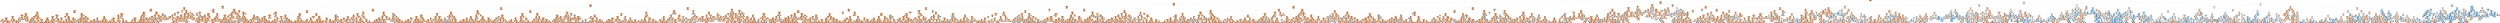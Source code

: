 digraph Tree {
node [shape=box, style="filled", color="black", fontname="helvetica"] ;
edge [fontname="helvetica"] ;
0 [label="HadAngina <= 0.5\ngini = 0.099\nsamples = 260396\nvalue = [246821, 13575]\nclass = No", fillcolor="#e68844"] ;
1 [label="HadStroke <= 0.5\ngini = 0.053\nsamples = 245177\nvalue = [238453, 6724]\nclass = No", fillcolor="#e6853f"] ;
0 -> 1 [labeldistance=2.5, labelangle=45, headlabel="True"] ;
2 [label="ChestScan <= 0.5\ngini = 0.046\nsamples = 237275\nvalue = [231682, 5593]\nclass = No", fillcolor="#e6843e"] ;
1 -> 2 ;
3 [label="AgeCategory <= 7.5\ngini = 0.023\nsamples = 150554\nvalue = [148767, 1787]\nclass = No", fillcolor="#e5833b"] ;
2 -> 3 ;
4 [label="DifficultyWalking <= 0.5\ngini = 0.01\nsamples = 98050\nvalue = [97553, 497]\nclass = No", fillcolor="#e5823a"] ;
3 -> 4 ;
5 [label="HadCOPD <= 0.5\ngini = 0.009\nsamples = 93982\nvalue = [93576, 406]\nclass = No", fillcolor="#e5823a"] ;
4 -> 5 ;
6 [label="AgeCategory <= 5.5\ngini = 0.008\nsamples = 92520\nvalue = [92152, 368]\nclass = No", fillcolor="#e5823a"] ;
5 -> 6 ;
7 [label="RemovedTeeth <= 2.5\ngini = 0.005\nsamples = 69690\nvalue = [69504, 186]\nclass = No", fillcolor="#e5813a"] ;
6 -> 7 ;
8 [label="HadDiabetes <= 1.5\ngini = 0.01\nsamples = 15167\nvalue = [15092, 75]\nclass = No", fillcolor="#e5823a"] ;
7 -> 8 ;
9 [label="HadKidneyDisease <= 0.5\ngini = 0.008\nsamples = 14094\nvalue = [14036, 58]\nclass = No", fillcolor="#e5823a"] ;
8 -> 9 ;
10 [label="DeafOrHardOfHearing <= 0.5\ngini = 0.008\nsamples = 13966\nvalue = [13911, 55]\nclass = No", fillcolor="#e5813a"] ;
9 -> 10 ;
11 [label="HeightInMeters <= 1.665\ngini = 0.007\nsamples = 13614\nvalue = [13564, 50]\nclass = No", fillcolor="#e5813a"] ;
10 -> 11 ;
12 [label="WeightInKilograms <= 44.225\ngini = 0.004\nsamples = 4897\nvalue = [4888, 9]\nclass = No", fillcolor="#e58139"] ;
11 -> 12 ;
13 [label="AgeCategory <= 0.5\ngini = 0.053\nsamples = 37\nvalue = [36, 1]\nclass = No", fillcolor="#e6843e"] ;
12 -> 13 ;
14 [label="gini = 0.278\nsamples = 6\nvalue = [5, 1]\nclass = No", fillcolor="#ea9a61"] ;
13 -> 14 ;
15 [label="gini = 0.0\nsamples = 31\nvalue = [31, 0]\nclass = No", fillcolor="#e58139"] ;
13 -> 15 ;
16 [label="HeightInMeters <= 1.465\ngini = 0.003\nsamples = 4860\nvalue = [4852, 8]\nclass = No", fillcolor="#e58139"] ;
12 -> 16 ;
17 [label="HeightInMeters <= 1.455\ngini = 0.037\nsamples = 53\nvalue = [52, 1]\nclass = No", fillcolor="#e6833d"] ;
16 -> 17 ;
18 [label="gini = 0.0\nsamples = 51\nvalue = [51, 0]\nclass = No", fillcolor="#e58139"] ;
17 -> 18 ;
19 [label="gini = 0.5\nsamples = 2\nvalue = [1, 1]\nclass = No", fillcolor="#ffffff"] ;
17 -> 19 ;
20 [label="WeightInKilograms <= 81.42\ngini = 0.003\nsamples = 4807\nvalue = [4800, 7]\nclass = No", fillcolor="#e58139"] ;
16 -> 20 ;
21 [label="gini = 0.001\nsamples = 3251\nvalue = [3249, 2]\nclass = No", fillcolor="#e58139"] ;
20 -> 21 ;
22 [label="gini = 0.006\nsamples = 1556\nvalue = [1551, 5]\nclass = No", fillcolor="#e5813a"] ;
20 -> 22 ;
23 [label="SleepHours <= 1.5\ngini = 0.009\nsamples = 8717\nvalue = [8676, 41]\nclass = No", fillcolor="#e5823a"] ;
11 -> 23 ;
24 [label="State <= 36.5\ngini = 0.105\nsamples = 18\nvalue = [17, 1]\nclass = No", fillcolor="#e78845"] ;
23 -> 24 ;
25 [label="gini = 0.0\nsamples = 15\nvalue = [15, 0]\nclass = No", fillcolor="#e58139"] ;
24 -> 25 ;
26 [label="gini = 0.444\nsamples = 3\nvalue = [2, 1]\nclass = No", fillcolor="#f2c09c"] ;
24 -> 26 ;
27 [label="HeightInMeters <= 1.675\ngini = 0.009\nsamples = 8699\nvalue = [8659, 40]\nclass = No", fillcolor="#e5823a"] ;
23 -> 27 ;
28 [label="DifficultyConcentrating <= 0.5\ngini = 0.1\nsamples = 19\nvalue = [18, 1]\nclass = No", fillcolor="#e68844"] ;
27 -> 28 ;
29 [label="gini = 0.0\nsamples = 17\nvalue = [17, 0]\nclass = No", fillcolor="#e58139"] ;
28 -> 29 ;
30 [label="gini = 0.5\nsamples = 2\nvalue = [1, 1]\nclass = No", fillcolor="#ffffff"] ;
28 -> 30 ;
31 [label="AgeCategory <= 4.5\ngini = 0.009\nsamples = 8680\nvalue = [8641, 39]\nclass = No", fillcolor="#e5823a"] ;
27 -> 31 ;
32 [label="gini = 0.007\nsamples = 6814\nvalue = [6791, 23]\nclass = No", fillcolor="#e5813a"] ;
31 -> 32 ;
33 [label="gini = 0.017\nsamples = 1866\nvalue = [1850, 16]\nclass = No", fillcolor="#e5823b"] ;
31 -> 33 ;
34 [label="BMI <= 20.42\ngini = 0.028\nsamples = 352\nvalue = [347, 5]\nclass = No", fillcolor="#e5833c"] ;
10 -> 34 ;
35 [label="BlindOrVisionDifficulty <= 0.5\ngini = 0.245\nsamples = 21\nvalue = [18, 3]\nclass = No", fillcolor="#e9965a"] ;
34 -> 35 ;
36 [label="BMI <= 20.35\ngini = 0.105\nsamples = 18\nvalue = [17, 1]\nclass = No", fillcolor="#e78845"] ;
35 -> 36 ;
37 [label="gini = 0.0\nsamples = 17\nvalue = [17, 0]\nclass = No", fillcolor="#e58139"] ;
36 -> 37 ;
38 [label="gini = 0.0\nsamples = 1\nvalue = [0, 1]\nclass = Yes", fillcolor="#399de5"] ;
36 -> 38 ;
39 [label="gini = 0.444\nsamples = 3\nvalue = [1, 2]\nclass = Yes", fillcolor="#9ccef2"] ;
35 -> 39 ;
40 [label="SleepHours <= 8.5\ngini = 0.012\nsamples = 331\nvalue = [329, 2]\nclass = No", fillcolor="#e5823a"] ;
34 -> 40 ;
41 [label="gini = 0.0\nsamples = 315\nvalue = [315, 0]\nclass = No", fillcolor="#e58139"] ;
40 -> 41 ;
42 [label="gini = 0.219\nsamples = 16\nvalue = [14, 2]\nclass = No", fillcolor="#e99355"] ;
40 -> 42 ;
43 [label="MentalHealthDays <= 0.5\ngini = 0.046\nsamples = 128\nvalue = [125, 3]\nclass = No", fillcolor="#e6843e"] ;
9 -> 43 ;
44 [label="WeightInKilograms <= 78.245\ngini = 0.107\nsamples = 53\nvalue = [50, 3]\nclass = No", fillcolor="#e78945"] ;
43 -> 44 ;
45 [label="gini = 0.0\nsamples = 28\nvalue = [28, 0]\nclass = No", fillcolor="#e58139"] ;
44 -> 45 ;
46 [label="WeightInKilograms <= 80.515\ngini = 0.211\nsamples = 25\nvalue = [22, 3]\nclass = No", fillcolor="#e99254"] ;
44 -> 46 ;
47 [label="gini = 0.0\nsamples = 1\nvalue = [0, 1]\nclass = Yes", fillcolor="#399de5"] ;
46 -> 47 ;
48 [label="GeneralHealth <= 1.5\ngini = 0.153\nsamples = 24\nvalue = [22, 2]\nclass = No", fillcolor="#e78c4b"] ;
46 -> 48 ;
49 [label="gini = 0.375\nsamples = 8\nvalue = [6, 2]\nclass = No", fillcolor="#eeab7b"] ;
48 -> 49 ;
50 [label="gini = 0.0\nsamples = 16\nvalue = [16, 0]\nclass = No", fillcolor="#e58139"] ;
48 -> 50 ;
51 [label="gini = 0.0\nsamples = 75\nvalue = [75, 0]\nclass = No", fillcolor="#e58139"] ;
43 -> 51 ;
52 [label="HeightInMeters <= 1.97\ngini = 0.031\nsamples = 1073\nvalue = [1056, 17]\nclass = No", fillcolor="#e5833c"] ;
8 -> 52 ;
53 [label="PhysicalHealthDays <= 19.0\ngini = 0.029\nsamples = 1069\nvalue = [1053, 16]\nclass = No", fillcolor="#e5833c"] ;
52 -> 53 ;
54 [label="DifficultyDressingBathing <= 0.5\ngini = 0.022\nsamples = 981\nvalue = [970, 11]\nclass = No", fillcolor="#e5823b"] ;
53 -> 54 ;
55 [label="DeafOrHardOfHearing <= 0.5\ngini = 0.02\nsamples = 974\nvalue = [964, 10]\nclass = No", fillcolor="#e5823b"] ;
54 -> 55 ;
56 [label="HeightInMeters <= 1.46\ngini = 0.017\nsamples = 947\nvalue = [939, 8]\nclass = No", fillcolor="#e5823b"] ;
55 -> 56 ;
57 [label="gini = 0.198\nsamples = 9\nvalue = [8, 1]\nclass = No", fillcolor="#e89152"] ;
56 -> 57 ;
58 [label="SleepHours <= 10.5\ngini = 0.015\nsamples = 938\nvalue = [931, 7]\nclass = No", fillcolor="#e5823a"] ;
56 -> 58 ;
59 [label="gini = 0.013\nsamples = 925\nvalue = [919, 6]\nclass = No", fillcolor="#e5823a"] ;
58 -> 59 ;
60 [label="gini = 0.142\nsamples = 13\nvalue = [12, 1]\nclass = No", fillcolor="#e78c49"] ;
58 -> 60 ;
61 [label="LastCheckupTime <= 2.5\ngini = 0.137\nsamples = 27\nvalue = [25, 2]\nclass = No", fillcolor="#e78b49"] ;
55 -> 61 ;
62 [label="gini = 0.0\nsamples = 1\nvalue = [0, 1]\nclass = Yes", fillcolor="#399de5"] ;
61 -> 62 ;
63 [label="SleepHours <= 5.5\ngini = 0.074\nsamples = 26\nvalue = [25, 1]\nclass = No", fillcolor="#e68641"] ;
61 -> 63 ;
64 [label="gini = 0.32\nsamples = 5\nvalue = [4, 1]\nclass = No", fillcolor="#eca06a"] ;
63 -> 64 ;
65 [label="gini = 0.0\nsamples = 21\nvalue = [21, 0]\nclass = No", fillcolor="#e58139"] ;
63 -> 65 ;
66 [label="gini = 0.245\nsamples = 7\nvalue = [6, 1]\nclass = No", fillcolor="#e9965a"] ;
54 -> 66 ;
67 [label="WeightInKilograms <= 121.335\ngini = 0.107\nsamples = 88\nvalue = [83, 5]\nclass = No", fillcolor="#e78945"] ;
53 -> 67 ;
68 [label="PhysicalHealthDays <= 20.5\ngini = 0.053\nsamples = 74\nvalue = [72, 2]\nclass = No", fillcolor="#e6843e"] ;
67 -> 68 ;
69 [label="gini = 0.278\nsamples = 12\nvalue = [10, 2]\nclass = No", fillcolor="#ea9a61"] ;
68 -> 69 ;
70 [label="gini = 0.0\nsamples = 62\nvalue = [62, 0]\nclass = No", fillcolor="#e58139"] ;
68 -> 70 ;
71 [label="gini = 0.337\nsamples = 14\nvalue = [11, 3]\nclass = No", fillcolor="#eca36f"] ;
67 -> 71 ;
72 [label="gini = 0.375\nsamples = 4\nvalue = [3, 1]\nclass = No", fillcolor="#eeab7b"] ;
52 -> 72 ;
73 [label="DifficultyErrands <= 0.5\ngini = 0.004\nsamples = 54523\nvalue = [54412, 111]\nclass = No", fillcolor="#e58139"] ;
7 -> 73 ;
74 [label="PhysicalHealthDays <= 4.5\ngini = 0.004\nsamples = 53070\nvalue = [52970, 100]\nclass = No", fillcolor="#e58139"] ;
73 -> 74 ;
75 [label="DifficultyDressingBathing <= 0.5\ngini = 0.003\nsamples = 46480\nvalue = [46405, 75]\nclass = No", fillcolor="#e58139"] ;
74 -> 75 ;
76 [label="DeafOrHardOfHearing <= 0.5\ngini = 0.003\nsamples = 46434\nvalue = [46360, 74]\nclass = No", fillcolor="#e58139"] ;
75 -> 76 ;
77 [label="HeightInMeters <= 1.795\ngini = 0.003\nsamples = 45807\nvalue = [45737, 70]\nclass = No", fillcolor="#e58139"] ;
76 -> 77 ;
78 [label="WeightInKilograms <= 43.315\ngini = 0.003\nsamples = 33199\nvalue = [33157, 42]\nclass = No", fillcolor="#e58139"] ;
77 -> 78 ;
79 [label="PhysicalHealthDays <= 3.5\ngini = 0.021\nsamples = 93\nvalue = [92, 1]\nclass = No", fillcolor="#e5823b"] ;
78 -> 79 ;
80 [label="gini = 0.0\nsamples = 91\nvalue = [91, 0]\nclass = No", fillcolor="#e58139"] ;
79 -> 80 ;
81 [label="gini = 0.5\nsamples = 2\nvalue = [1, 1]\nclass = No", fillcolor="#ffffff"] ;
79 -> 81 ;
82 [label="HIVTesting <= 0.5\ngini = 0.002\nsamples = 33106\nvalue = [33065, 41]\nclass = No", fillcolor="#e58139"] ;
78 -> 82 ;
83 [label="gini = 0.002\nsamples = 20413\nvalue = [20395, 18]\nclass = No", fillcolor="#e58139"] ;
82 -> 83 ;
84 [label="gini = 0.004\nsamples = 12693\nvalue = [12670, 23]\nclass = No", fillcolor="#e58139"] ;
82 -> 84 ;
85 [label="BlindOrVisionDifficulty <= 0.5\ngini = 0.004\nsamples = 12608\nvalue = [12580, 28]\nclass = No", fillcolor="#e58139"] ;
77 -> 85 ;
86 [label="MentalHealthDays <= 14.5\ngini = 0.004\nsamples = 12468\nvalue = [12443, 25]\nclass = No", fillcolor="#e58139"] ;
85 -> 86 ;
87 [label="gini = 0.003\nsamples = 11381\nvalue = [11363, 18]\nclass = No", fillcolor="#e58139"] ;
86 -> 87 ;
88 [label="gini = 0.013\nsamples = 1087\nvalue = [1080, 7]\nclass = No", fillcolor="#e5823a"] ;
86 -> 88 ;
89 [label="HeightInMeters <= 1.955\ngini = 0.042\nsamples = 140\nvalue = [137, 3]\nclass = No", fillcolor="#e6843d"] ;
85 -> 89 ;
90 [label="gini = 0.029\nsamples = 136\nvalue = [134, 2]\nclass = No", fillcolor="#e5833c"] ;
89 -> 90 ;
91 [label="gini = 0.375\nsamples = 4\nvalue = [3, 1]\nclass = No", fillcolor="#eeab7b"] ;
89 -> 91 ;
92 [label="SleepHours <= 1.5\ngini = 0.013\nsamples = 627\nvalue = [623, 4]\nclass = No", fillcolor="#e5823a"] ;
76 -> 92 ;
93 [label="gini = 0.0\nsamples = 1\nvalue = [0, 1]\nclass = Yes", fillcolor="#399de5"] ;
92 -> 93 ;
94 [label="LastCheckupTime <= 1.5\ngini = 0.01\nsamples = 626\nvalue = [623, 3]\nclass = No", fillcolor="#e5823a"] ;
92 -> 94 ;
95 [label="HadDepressiveDisorder <= 0.5\ngini = 0.039\nsamples = 150\nvalue = [147, 3]\nclass = No", fillcolor="#e6843d"] ;
94 -> 95 ;
96 [label="gini = 0.016\nsamples = 124\nvalue = [123, 1]\nclass = No", fillcolor="#e5823b"] ;
95 -> 96 ;
97 [label="gini = 0.142\nsamples = 26\nvalue = [24, 2]\nclass = No", fillcolor="#e78c49"] ;
95 -> 97 ;
98 [label="gini = 0.0\nsamples = 476\nvalue = [476, 0]\nclass = No", fillcolor="#e58139"] ;
94 -> 98 ;
99 [label="SleepHours <= 3.5\ngini = 0.043\nsamples = 46\nvalue = [45, 1]\nclass = No", fillcolor="#e6843d"] ;
75 -> 99 ;
100 [label="gini = 0.0\nsamples = 1\nvalue = [0, 1]\nclass = Yes", fillcolor="#399de5"] ;
99 -> 100 ;
101 [label="gini = 0.0\nsamples = 45\nvalue = [45, 0]\nclass = No", fillcolor="#e58139"] ;
99 -> 101 ;
102 [label="SmokerStatus <= 0.5\ngini = 0.008\nsamples = 6590\nvalue = [6565, 25]\nclass = No", fillcolor="#e5813a"] ;
74 -> 102 ;
103 [label="HeightInMeters <= 1.97\ngini = 0.027\nsamples = 359\nvalue = [354, 5]\nclass = No", fillcolor="#e5833c"] ;
102 -> 103 ;
104 [label="HeightInMeters <= 1.84\ngini = 0.022\nsamples = 357\nvalue = [353, 4]\nclass = No", fillcolor="#e5823b"] ;
103 -> 104 ;
105 [label="DeafOrHardOfHearing <= 0.5\ngini = 0.006\nsamples = 317\nvalue = [316, 1]\nclass = No", fillcolor="#e5813a"] ;
104 -> 105 ;
106 [label="gini = 0.0\nsamples = 305\nvalue = [305, 0]\nclass = No", fillcolor="#e58139"] ;
105 -> 106 ;
107 [label="gini = 0.153\nsamples = 12\nvalue = [11, 1]\nclass = No", fillcolor="#e78c4b"] ;
105 -> 107 ;
108 [label="AgeCategory <= 4.5\ngini = 0.139\nsamples = 40\nvalue = [37, 3]\nclass = No", fillcolor="#e78b49"] ;
104 -> 108 ;
109 [label="GeneralHealth <= 0.5\ngini = 0.056\nsamples = 35\nvalue = [34, 1]\nclass = No", fillcolor="#e6853f"] ;
108 -> 109 ;
110 [label="gini = 0.245\nsamples = 7\nvalue = [6, 1]\nclass = No", fillcolor="#e9965a"] ;
109 -> 110 ;
111 [label="gini = 0.0\nsamples = 28\nvalue = [28, 0]\nclass = No", fillcolor="#e58139"] ;
109 -> 111 ;
112 [label="gini = 0.48\nsamples = 5\nvalue = [3, 2]\nclass = No", fillcolor="#f6d5bd"] ;
108 -> 112 ;
113 [label="gini = 0.5\nsamples = 2\nvalue = [1, 1]\nclass = No", fillcolor="#ffffff"] ;
103 -> 113 ;
114 [label="HadSkinCancer <= 0.5\ngini = 0.006\nsamples = 6231\nvalue = [6211, 20]\nclass = No", fillcolor="#e5813a"] ;
102 -> 114 ;
115 [label="RaceEthnicityCategory <= 3.5\ngini = 0.006\nsamples = 6151\nvalue = [6133, 18]\nclass = No", fillcolor="#e5813a"] ;
114 -> 115 ;
116 [label="GeneralHealth <= 1.5\ngini = 0.011\nsamples = 1941\nvalue = [1930, 11]\nclass = No", fillcolor="#e5823a"] ;
115 -> 116 ;
117 [label="State <= 24.5\ngini = 0.026\nsamples = 608\nvalue = [600, 8]\nclass = No", fillcolor="#e5833c"] ;
116 -> 117 ;
118 [label="gini = 0.055\nsamples = 283\nvalue = [275, 8]\nclass = No", fillcolor="#e6853f"] ;
117 -> 118 ;
119 [label="gini = 0.0\nsamples = 325\nvalue = [325, 0]\nclass = No", fillcolor="#e58139"] ;
117 -> 119 ;
120 [label="State <= 2.5\ngini = 0.004\nsamples = 1333\nvalue = [1330, 3]\nclass = No", fillcolor="#e58139"] ;
116 -> 120 ;
121 [label="gini = 0.028\nsamples = 71\nvalue = [70, 1]\nclass = No", fillcolor="#e5833c"] ;
120 -> 121 ;
122 [label="gini = 0.003\nsamples = 1262\nvalue = [1260, 2]\nclass = No", fillcolor="#e58139"] ;
120 -> 122 ;
123 [label="MentalHealthDays <= 1.5\ngini = 0.003\nsamples = 4210\nvalue = [4203, 7]\nclass = No", fillcolor="#e58139"] ;
115 -> 123 ;
124 [label="State <= 26.5\ngini = 0.008\nsamples = 1310\nvalue = [1305, 5]\nclass = No", fillcolor="#e5813a"] ;
123 -> 124 ;
125 [label="gini = 0.0\nsamples = 668\nvalue = [668, 0]\nclass = No", fillcolor="#e58139"] ;
124 -> 125 ;
126 [label="gini = 0.015\nsamples = 642\nvalue = [637, 5]\nclass = No", fillcolor="#e5823b"] ;
124 -> 126 ;
127 [label="HeightInMeters <= 1.64\ngini = 0.001\nsamples = 2900\nvalue = [2898, 2]\nclass = No", fillcolor="#e58139"] ;
123 -> 127 ;
128 [label="gini = 0.005\nsamples = 748\nvalue = [746, 2]\nclass = No", fillcolor="#e5813a"] ;
127 -> 128 ;
129 [label="gini = 0.0\nsamples = 2152\nvalue = [2152, 0]\nclass = No", fillcolor="#e58139"] ;
127 -> 129 ;
130 [label="MentalHealthDays <= 27.5\ngini = 0.049\nsamples = 80\nvalue = [78, 2]\nclass = No", fillcolor="#e6843e"] ;
114 -> 130 ;
131 [label="PhysicalActivities <= 0.5\ngini = 0.026\nsamples = 75\nvalue = [74, 1]\nclass = No", fillcolor="#e5833c"] ;
130 -> 131 ;
132 [label="gini = 0.32\nsamples = 5\nvalue = [4, 1]\nclass = No", fillcolor="#eca06a"] ;
131 -> 132 ;
133 [label="gini = 0.0\nsamples = 70\nvalue = [70, 0]\nclass = No", fillcolor="#e58139"] ;
131 -> 133 ;
134 [label="gini = 0.32\nsamples = 5\nvalue = [4, 1]\nclass = No", fillcolor="#eca06a"] ;
130 -> 134 ;
135 [label="HeightInMeters <= 1.97\ngini = 0.015\nsamples = 1453\nvalue = [1442, 11]\nclass = No", fillcolor="#e5823b"] ;
73 -> 135 ;
136 [label="HadKidneyDisease <= 0.5\ngini = 0.014\nsamples = 1447\nvalue = [1437, 10]\nclass = No", fillcolor="#e5823a"] ;
135 -> 136 ;
137 [label="SmokerStatus <= 1.5\ngini = 0.011\nsamples = 1424\nvalue = [1416, 8]\nclass = No", fillcolor="#e5823a"] ;
136 -> 137 ;
138 [label="ECigaretteUsage <= 0.5\ngini = 0.046\nsamples = 214\nvalue = [209, 5]\nclass = No", fillcolor="#e6843e"] ;
137 -> 138 ;
139 [label="SleepHours <= 3.5\ngini = 0.202\nsamples = 35\nvalue = [31, 4]\nclass = No", fillcolor="#e89153"] ;
138 -> 139 ;
140 [label="gini = 0.0\nsamples = 1\nvalue = [0, 1]\nclass = Yes", fillcolor="#399de5"] ;
139 -> 140 ;
141 [label="BMI <= 18.62\ngini = 0.161\nsamples = 34\nvalue = [31, 3]\nclass = No", fillcolor="#e88d4c"] ;
139 -> 141 ;
142 [label="gini = 0.5\nsamples = 2\nvalue = [1, 1]\nclass = No", fillcolor="#ffffff"] ;
141 -> 142 ;
143 [label="gini = 0.117\nsamples = 32\nvalue = [30, 2]\nclass = No", fillcolor="#e78946"] ;
141 -> 143 ;
144 [label="WeightInKilograms <= 58.29\ngini = 0.011\nsamples = 179\nvalue = [178, 1]\nclass = No", fillcolor="#e5823a"] ;
138 -> 144 ;
145 [label="WeightInKilograms <= 57.38\ngini = 0.074\nsamples = 26\nvalue = [25, 1]\nclass = No", fillcolor="#e68641"] ;
144 -> 145 ;
146 [label="gini = 0.0\nsamples = 23\nvalue = [23, 0]\nclass = No", fillcolor="#e58139"] ;
145 -> 146 ;
147 [label="gini = 0.444\nsamples = 3\nvalue = [2, 1]\nclass = No", fillcolor="#f2c09c"] ;
145 -> 147 ;
148 [label="gini = 0.0\nsamples = 153\nvalue = [153, 0]\nclass = No", fillcolor="#e58139"] ;
144 -> 148 ;
149 [label="WeightInKilograms <= 90.49\ngini = 0.005\nsamples = 1210\nvalue = [1207, 3]\nclass = No", fillcolor="#e58139"] ;
137 -> 149 ;
150 [label="gini = 0.0\nsamples = 840\nvalue = [840, 0]\nclass = No", fillcolor="#e58139"] ;
149 -> 150 ;
151 [label="BMI <= 30.06\ngini = 0.016\nsamples = 370\nvalue = [367, 3]\nclass = No", fillcolor="#e5823b"] ;
149 -> 151 ;
152 [label="BMI <= 29.915\ngini = 0.081\nsamples = 47\nvalue = [45, 2]\nclass = No", fillcolor="#e68742"] ;
151 -> 152 ;
153 [label="gini = 0.043\nsamples = 46\nvalue = [45, 1]\nclass = No", fillcolor="#e6843d"] ;
152 -> 153 ;
154 [label="gini = 0.0\nsamples = 1\nvalue = [0, 1]\nclass = Yes", fillcolor="#399de5"] ;
152 -> 154 ;
155 [label="BMI <= 32.44\ngini = 0.006\nsamples = 323\nvalue = [322, 1]\nclass = No", fillcolor="#e5813a"] ;
151 -> 155 ;
156 [label="gini = 0.03\nsamples = 66\nvalue = [65, 1]\nclass = No", fillcolor="#e5833c"] ;
155 -> 156 ;
157 [label="gini = 0.0\nsamples = 257\nvalue = [257, 0]\nclass = No", fillcolor="#e58139"] ;
155 -> 157 ;
158 [label="HeightInMeters <= 1.535\ngini = 0.159\nsamples = 23\nvalue = [21, 2]\nclass = No", fillcolor="#e78d4c"] ;
136 -> 158 ;
159 [label="gini = 0.0\nsamples = 1\nvalue = [0, 1]\nclass = Yes", fillcolor="#399de5"] ;
158 -> 159 ;
160 [label="ECigaretteUsage <= 2.5\ngini = 0.087\nsamples = 22\nvalue = [21, 1]\nclass = No", fillcolor="#e68742"] ;
158 -> 160 ;
161 [label="gini = 0.0\nsamples = 19\nvalue = [19, 0]\nclass = No", fillcolor="#e58139"] ;
160 -> 161 ;
162 [label="gini = 0.444\nsamples = 3\nvalue = [2, 1]\nclass = No", fillcolor="#f2c09c"] ;
160 -> 162 ;
163 [label="gini = 0.278\nsamples = 6\nvalue = [5, 1]\nclass = No", fillcolor="#ea9a61"] ;
135 -> 163 ;
164 [label="MentalHealthDays <= 28.5\ngini = 0.016\nsamples = 22830\nvalue = [22648, 182]\nclass = No", fillcolor="#e5823b"] ;
6 -> 164 ;
165 [label="SmokerStatus <= 2.5\ngini = 0.015\nsamples = 22111\nvalue = [21949, 162]\nclass = No", fillcolor="#e5823a"] ;
164 -> 165 ;
166 [label="WeightInKilograms <= 153.765\ngini = 0.024\nsamples = 6956\nvalue = [6871, 85]\nclass = No", fillcolor="#e5833b"] ;
165 -> 166 ;
167 [label="Sex <= 0.5\ngini = 0.023\nsamples = 6930\nvalue = [6848, 82]\nclass = No", fillcolor="#e5833b"] ;
166 -> 167 ;
168 [label="State <= 21.5\ngini = 0.011\nsamples = 3474\nvalue = [3454, 20]\nclass = No", fillcolor="#e5823a"] ;
167 -> 168 ;
169 [label="BMI <= 42.005\ngini = 0.021\nsamples = 1343\nvalue = [1329, 14]\nclass = No", fillcolor="#e5823b"] ;
168 -> 169 ;
170 [label="AgeCategory <= 6.5\ngini = 0.017\nsamples = 1294\nvalue = [1283, 11]\nclass = No", fillcolor="#e5823b"] ;
169 -> 170 ;
171 [label="WeightInKilograms <= 112.265\ngini = 0.006\nsamples = 640\nvalue = [638, 2]\nclass = No", fillcolor="#e5813a"] ;
170 -> 171 ;
172 [label="gini = 0.003\nsamples = 628\nvalue = [627, 1]\nclass = No", fillcolor="#e58139"] ;
171 -> 172 ;
173 [label="gini = 0.153\nsamples = 12\nvalue = [11, 1]\nclass = No", fillcolor="#e78c4b"] ;
171 -> 173 ;
174 [label="DifficultyErrands <= 0.5\ngini = 0.027\nsamples = 654\nvalue = [645, 9]\nclass = No", fillcolor="#e5833c"] ;
170 -> 174 ;
175 [label="gini = 0.025\nsamples = 644\nvalue = [636, 8]\nclass = No", fillcolor="#e5833b"] ;
174 -> 175 ;
176 [label="gini = 0.18\nsamples = 10\nvalue = [9, 1]\nclass = No", fillcolor="#e88f4f"] ;
174 -> 176 ;
177 [label="BMI <= 42.06\ngini = 0.115\nsamples = 49\nvalue = [46, 3]\nclass = No", fillcolor="#e78946"] ;
169 -> 177 ;
178 [label="gini = 0.0\nsamples = 1\nvalue = [0, 1]\nclass = Yes", fillcolor="#399de5"] ;
177 -> 178 ;
179 [label="HeightInMeters <= 1.56\ngini = 0.08\nsamples = 48\nvalue = [46, 2]\nclass = No", fillcolor="#e68642"] ;
177 -> 179 ;
180 [label="gini = 0.298\nsamples = 11\nvalue = [9, 2]\nclass = No", fillcolor="#eb9d65"] ;
179 -> 180 ;
181 [label="gini = 0.0\nsamples = 37\nvalue = [37, 0]\nclass = No", fillcolor="#e58139"] ;
179 -> 181 ;
182 [label="HeightInMeters <= 1.765\ngini = 0.006\nsamples = 2131\nvalue = [2125, 6]\nclass = No", fillcolor="#e5813a"] ;
168 -> 182 ;
183 [label="SleepHours <= 7.5\ngini = 0.004\nsamples = 2009\nvalue = [2005, 4]\nclass = No", fillcolor="#e58139"] ;
182 -> 183 ;
184 [label="gini = 0.0\nsamples = 1364\nvalue = [1364, 0]\nclass = No", fillcolor="#e58139"] ;
183 -> 184 ;
185 [label="MentalHealthDays <= 1.5\ngini = 0.012\nsamples = 645\nvalue = [641, 4]\nclass = No", fillcolor="#e5823a"] ;
183 -> 185 ;
186 [label="gini = 0.0\nsamples = 442\nvalue = [442, 0]\nclass = No", fillcolor="#e58139"] ;
185 -> 186 ;
187 [label="gini = 0.039\nsamples = 203\nvalue = [199, 4]\nclass = No", fillcolor="#e6843d"] ;
185 -> 187 ;
188 [label="ECigaretteUsage <= 1.5\ngini = 0.032\nsamples = 122\nvalue = [120, 2]\nclass = No", fillcolor="#e5833c"] ;
182 -> 188 ;
189 [label="RemovedTeeth <= 0.5\ngini = 0.017\nsamples = 114\nvalue = [113, 1]\nclass = No", fillcolor="#e5823b"] ;
188 -> 189 ;
190 [label="gini = 0.064\nsamples = 30\nvalue = [29, 1]\nclass = No", fillcolor="#e68540"] ;
189 -> 190 ;
191 [label="gini = 0.0\nsamples = 84\nvalue = [84, 0]\nclass = No", fillcolor="#e58139"] ;
189 -> 191 ;
192 [label="gini = 0.219\nsamples = 8\nvalue = [7, 1]\nclass = No", fillcolor="#e99355"] ;
188 -> 192 ;
193 [label="HadDiabetes <= 0.5\ngini = 0.035\nsamples = 3456\nvalue = [3394, 62]\nclass = No", fillcolor="#e5833d"] ;
167 -> 193 ;
194 [label="WeightInKilograms <= 47.63\ngini = 0.028\nsamples = 3007\nvalue = [2964, 43]\nclass = No", fillcolor="#e5833c"] ;
193 -> 194 ;
195 [label="gini = 0.375\nsamples = 4\nvalue = [3, 1]\nclass = No", fillcolor="#eeab7b"] ;
194 -> 195 ;
196 [label="AgeCategory <= 6.5\ngini = 0.028\nsamples = 3003\nvalue = [2961, 42]\nclass = No", fillcolor="#e5833c"] ;
194 -> 196 ;
197 [label="MentalHealthDays <= 14.5\ngini = 0.016\nsamples = 1657\nvalue = [1644, 13]\nclass = No", fillcolor="#e5823b"] ;
196 -> 197 ;
198 [label="gini = 0.013\nsamples = 1568\nvalue = [1558, 10]\nclass = No", fillcolor="#e5823a"] ;
197 -> 198 ;
199 [label="gini = 0.065\nsamples = 89\nvalue = [86, 3]\nclass = No", fillcolor="#e68540"] ;
197 -> 199 ;
200 [label="PhysicalHealthDays <= 8.5\ngini = 0.042\nsamples = 1346\nvalue = [1317, 29]\nclass = No", fillcolor="#e6843d"] ;
196 -> 200 ;
201 [label="gini = 0.035\nsamples = 1249\nvalue = [1227, 22]\nclass = No", fillcolor="#e5833d"] ;
200 -> 201 ;
202 [label="gini = 0.134\nsamples = 97\nvalue = [90, 7]\nclass = No", fillcolor="#e78b48"] ;
200 -> 202 ;
203 [label="SmokerStatus <= 1.5\ngini = 0.081\nsamples = 449\nvalue = [430, 19]\nclass = No", fillcolor="#e68742"] ;
193 -> 203 ;
204 [label="HadDiabetes <= 1.5\ngini = 0.148\nsamples = 137\nvalue = [126, 11]\nclass = No", fillcolor="#e78c4a"] ;
203 -> 204 ;
205 [label="CovidPos <= 0.5\ngini = 0.328\nsamples = 29\nvalue = [23, 6]\nclass = No", fillcolor="#eca26d"] ;
204 -> 205 ;
206 [label="gini = 0.172\nsamples = 21\nvalue = [19, 2]\nclass = No", fillcolor="#e88e4e"] ;
205 -> 206 ;
207 [label="gini = 0.5\nsamples = 8\nvalue = [4, 4]\nclass = No", fillcolor="#ffffff"] ;
205 -> 207 ;
208 [label="HadKidneyDisease <= 0.5\ngini = 0.088\nsamples = 108\nvalue = [103, 5]\nclass = No", fillcolor="#e68743"] ;
204 -> 208 ;
209 [label="gini = 0.073\nsamples = 106\nvalue = [102, 4]\nclass = No", fillcolor="#e68641"] ;
208 -> 209 ;
210 [label="gini = 0.5\nsamples = 2\nvalue = [1, 1]\nclass = No", fillcolor="#ffffff"] ;
208 -> 210 ;
211 [label="State <= 6.5\ngini = 0.05\nsamples = 312\nvalue = [304, 8]\nclass = No", fillcolor="#e6843e"] ;
203 -> 211 ;
212 [label="HeightInMeters <= 1.6\ngini = 0.156\nsamples = 47\nvalue = [43, 4]\nclass = No", fillcolor="#e78d4b"] ;
211 -> 212 ;
213 [label="gini = 0.0\nsamples = 1\nvalue = [0, 1]\nclass = Yes", fillcolor="#399de5"] ;
212 -> 213 ;
214 [label="gini = 0.122\nsamples = 46\nvalue = [43, 3]\nclass = No", fillcolor="#e78a47"] ;
212 -> 214 ;
215 [label="MentalHealthDays <= 1.5\ngini = 0.03\nsamples = 265\nvalue = [261, 4]\nclass = No", fillcolor="#e5833c"] ;
211 -> 215 ;
216 [label="gini = 0.01\nsamples = 207\nvalue = [206, 1]\nclass = No", fillcolor="#e5823a"] ;
215 -> 216 ;
217 [label="gini = 0.098\nsamples = 58\nvalue = [55, 3]\nclass = No", fillcolor="#e68844"] ;
215 -> 217 ;
218 [label="HadDepressiveDisorder <= 0.5\ngini = 0.204\nsamples = 26\nvalue = [23, 3]\nclass = No", fillcolor="#e89153"] ;
166 -> 218 ;
219 [label="Sex <= 0.5\ngini = 0.083\nsamples = 23\nvalue = [22, 1]\nclass = No", fillcolor="#e68742"] ;
218 -> 219 ;
220 [label="gini = 0.444\nsamples = 3\nvalue = [2, 1]\nclass = No", fillcolor="#f2c09c"] ;
219 -> 220 ;
221 [label="gini = 0.0\nsamples = 20\nvalue = [20, 0]\nclass = No", fillcolor="#e58139"] ;
219 -> 221 ;
222 [label="gini = 0.444\nsamples = 3\nvalue = [1, 2]\nclass = Yes", fillcolor="#9ccef2"] ;
218 -> 222 ;
223 [label="WeightInKilograms <= 180.305\ngini = 0.01\nsamples = 15155\nvalue = [15078, 77]\nclass = No", fillcolor="#e5823a"] ;
165 -> 223 ;
224 [label="PhysicalHealthDays <= 29.5\ngini = 0.01\nsamples = 15150\nvalue = [15074, 76]\nclass = No", fillcolor="#e5823a"] ;
223 -> 224 ;
225 [label="HadArthritis <= 0.5\ngini = 0.009\nsamples = 14921\nvalue = [14850, 71]\nclass = No", fillcolor="#e5823a"] ;
224 -> 225 ;
226 [label="WeightInKilograms <= 41.505\ngini = 0.008\nsamples = 11836\nvalue = [11791, 45]\nclass = No", fillcolor="#e5813a"] ;
225 -> 226 ;
227 [label="gini = 0.117\nsamples = 16\nvalue = [15, 1]\nclass = No", fillcolor="#e78946"] ;
226 -> 227 ;
228 [label="WeightInKilograms <= 108.635\ngini = 0.007\nsamples = 11820\nvalue = [11776, 44]\nclass = No", fillcolor="#e5813a"] ;
226 -> 228 ;
229 [label="Sex <= 0.5\ngini = 0.006\nsamples = 10561\nvalue = [10528, 33]\nclass = No", fillcolor="#e5813a"] ;
228 -> 229 ;
230 [label="gini = 0.004\nsamples = 5930\nvalue = [5919, 11]\nclass = No", fillcolor="#e58139"] ;
229 -> 230 ;
231 [label="gini = 0.009\nsamples = 4631\nvalue = [4609, 22]\nclass = No", fillcolor="#e5823a"] ;
229 -> 231 ;
232 [label="State <= 48.5\ngini = 0.017\nsamples = 1259\nvalue = [1248, 11]\nclass = No", fillcolor="#e5823b"] ;
228 -> 232 ;
233 [label="gini = 0.013\nsamples = 1095\nvalue = [1088, 7]\nclass = No", fillcolor="#e5823a"] ;
232 -> 233 ;
234 [label="gini = 0.048\nsamples = 164\nvalue = [160, 4]\nclass = No", fillcolor="#e6843e"] ;
232 -> 234 ;
235 [label="HeightInMeters <= 1.895\ngini = 0.017\nsamples = 3085\nvalue = [3059, 26]\nclass = No", fillcolor="#e5823b"] ;
225 -> 235 ;
236 [label="PhysicalHealthDays <= 13.0\ngini = 0.015\nsamples = 2978\nvalue = [2956, 22]\nclass = No", fillcolor="#e5823a"] ;
235 -> 236 ;
237 [label="TetanusLast10Tdap <= 0.5\ngini = 0.013\nsamples = 2841\nvalue = [2823, 18]\nclass = No", fillcolor="#e5823a"] ;
236 -> 237 ;
238 [label="gini = 0.021\nsamples = 1023\nvalue = [1012, 11]\nclass = No", fillcolor="#e5823b"] ;
237 -> 238 ;
239 [label="gini = 0.008\nsamples = 1818\nvalue = [1811, 7]\nclass = No", fillcolor="#e5813a"] ;
237 -> 239 ;
240 [label="State <= 0.5\ngini = 0.057\nsamples = 137\nvalue = [133, 4]\nclass = No", fillcolor="#e6853f"] ;
236 -> 240 ;
241 [label="gini = 0.0\nsamples = 1\nvalue = [0, 1]\nclass = Yes", fillcolor="#399de5"] ;
240 -> 241 ;
242 [label="gini = 0.043\nsamples = 136\nvalue = [133, 3]\nclass = No", fillcolor="#e6843d"] ;
240 -> 242 ;
243 [label="DeafOrHardOfHearing <= 0.5\ngini = 0.072\nsamples = 107\nvalue = [103, 4]\nclass = No", fillcolor="#e68641"] ;
235 -> 243 ;
244 [label="FluVaxLast12 <= 0.5\ngini = 0.038\nsamples = 102\nvalue = [100, 2]\nclass = No", fillcolor="#e6843d"] ;
243 -> 244 ;
245 [label="gini = 0.091\nsamples = 42\nvalue = [40, 2]\nclass = No", fillcolor="#e68743"] ;
244 -> 245 ;
246 [label="gini = 0.0\nsamples = 60\nvalue = [60, 0]\nclass = No", fillcolor="#e58139"] ;
244 -> 246 ;
247 [label="gini = 0.48\nsamples = 5\nvalue = [3, 2]\nclass = No", fillcolor="#f6d5bd"] ;
243 -> 247 ;
248 [label="SleepHours <= 1.5\ngini = 0.043\nsamples = 229\nvalue = [224, 5]\nclass = No", fillcolor="#e6843d"] ;
224 -> 248 ;
249 [label="gini = 0.0\nsamples = 1\nvalue = [0, 1]\nclass = Yes", fillcolor="#399de5"] ;
248 -> 249 ;
250 [label="WeightInKilograms <= 128.59\ngini = 0.034\nsamples = 228\nvalue = [224, 4]\nclass = No", fillcolor="#e5833d"] ;
248 -> 250 ;
251 [label="LastCheckupTime <= 0.5\ngini = 0.027\nsamples = 221\nvalue = [218, 3]\nclass = No", fillcolor="#e5833c"] ;
250 -> 251 ;
252 [label="gini = 0.245\nsamples = 7\nvalue = [6, 1]\nclass = No", fillcolor="#e9965a"] ;
251 -> 252 ;
253 [label="State <= 8.5\ngini = 0.019\nsamples = 214\nvalue = [212, 2]\nclass = No", fillcolor="#e5823b"] ;
251 -> 253 ;
254 [label="gini = 0.111\nsamples = 34\nvalue = [32, 2]\nclass = No", fillcolor="#e78945"] ;
253 -> 254 ;
255 [label="gini = 0.0\nsamples = 180\nvalue = [180, 0]\nclass = No", fillcolor="#e58139"] ;
253 -> 255 ;
256 [label="gini = 0.245\nsamples = 7\nvalue = [6, 1]\nclass = No", fillcolor="#e9965a"] ;
250 -> 256 ;
257 [label="gini = 0.32\nsamples = 5\nvalue = [4, 1]\nclass = No", fillcolor="#eca06a"] ;
223 -> 257 ;
258 [label="BlindOrVisionDifficulty <= 0.5\ngini = 0.054\nsamples = 719\nvalue = [699, 20]\nclass = No", fillcolor="#e6853f"] ;
164 -> 258 ;
259 [label="RemovedTeeth <= 0.5\ngini = 0.046\nsamples = 680\nvalue = [664, 16]\nclass = No", fillcolor="#e6843e"] ;
258 -> 259 ;
260 [label="WeightInKilograms <= 103.65\ngini = 0.087\nsamples = 240\nvalue = [229, 11]\nclass = No", fillcolor="#e68743"] ;
259 -> 260 ;
261 [label="DifficultyDressingBathing <= 0.5\ngini = 0.05\nsamples = 195\nvalue = [190, 5]\nclass = No", fillcolor="#e6843e"] ;
260 -> 261 ;
262 [label="MentalHealthDays <= 29.5\ngini = 0.041\nsamples = 191\nvalue = [187, 4]\nclass = No", fillcolor="#e6843d"] ;
261 -> 262 ;
263 [label="gini = 0.32\nsamples = 5\nvalue = [4, 1]\nclass = No", fillcolor="#eca06a"] ;
262 -> 263 ;
264 [label="BMI <= 20.79\ngini = 0.032\nsamples = 186\nvalue = [183, 3]\nclass = No", fillcolor="#e5833c"] ;
262 -> 264 ;
265 [label="gini = 0.278\nsamples = 6\nvalue = [5, 1]\nclass = No", fillcolor="#ea9a61"] ;
264 -> 265 ;
266 [label="PneumoVaxEver <= 0.5\ngini = 0.022\nsamples = 180\nvalue = [178, 2]\nclass = No", fillcolor="#e5823b"] ;
264 -> 266 ;
267 [label="gini = 0.0\nsamples = 144\nvalue = [144, 0]\nclass = No", fillcolor="#e58139"] ;
266 -> 267 ;
268 [label="gini = 0.105\nsamples = 36\nvalue = [34, 2]\nclass = No", fillcolor="#e78845"] ;
266 -> 268 ;
269 [label="gini = 0.375\nsamples = 4\nvalue = [3, 1]\nclass = No", fillcolor="#eeab7b"] ;
261 -> 269 ;
270 [label="BMI <= 31.33\ngini = 0.231\nsamples = 45\nvalue = [39, 6]\nclass = No", fillcolor="#e99457"] ;
260 -> 270 ;
271 [label="gini = 0.0\nsamples = 2\nvalue = [0, 2]\nclass = Yes", fillcolor="#399de5"] ;
270 -> 271 ;
272 [label="SleepHours <= 3.5\ngini = 0.169\nsamples = 43\nvalue = [39, 4]\nclass = No", fillcolor="#e88e4d"] ;
270 -> 272 ;
273 [label="gini = 0.0\nsamples = 1\nvalue = [0, 1]\nclass = Yes", fillcolor="#399de5"] ;
272 -> 273 ;
274 [label="HeightInMeters <= 1.765\ngini = 0.133\nsamples = 42\nvalue = [39, 3]\nclass = No", fillcolor="#e78b48"] ;
272 -> 274 ;
275 [label="gini = 0.0\nsamples = 23\nvalue = [23, 0]\nclass = No", fillcolor="#e58139"] ;
274 -> 275 ;
276 [label="SleepHours <= 9.5\ngini = 0.266\nsamples = 19\nvalue = [16, 3]\nclass = No", fillcolor="#ea995e"] ;
274 -> 276 ;
277 [label="gini = 0.198\nsamples = 18\nvalue = [16, 2]\nclass = No", fillcolor="#e89152"] ;
276 -> 277 ;
278 [label="gini = 0.0\nsamples = 1\nvalue = [0, 1]\nclass = Yes", fillcolor="#399de5"] ;
276 -> 278 ;
279 [label="HadAsthma <= 0.5\ngini = 0.022\nsamples = 440\nvalue = [435, 5]\nclass = No", fillcolor="#e5823b"] ;
259 -> 279 ;
280 [label="State <= 40.5\ngini = 0.011\nsamples = 373\nvalue = [371, 2]\nclass = No", fillcolor="#e5823a"] ;
279 -> 280 ;
281 [label="gini = 0.0\nsamples = 268\nvalue = [268, 0]\nclass = No", fillcolor="#e58139"] ;
280 -> 281 ;
282 [label="State <= 41.5\ngini = 0.037\nsamples = 105\nvalue = [103, 2]\nclass = No", fillcolor="#e6833d"] ;
280 -> 282 ;
283 [label="gini = 0.32\nsamples = 5\nvalue = [4, 1]\nclass = No", fillcolor="#eca06a"] ;
282 -> 283 ;
284 [label="HeightInMeters <= 1.56\ngini = 0.02\nsamples = 100\nvalue = [99, 1]\nclass = No", fillcolor="#e5823b"] ;
282 -> 284 ;
285 [label="gini = 0.18\nsamples = 10\nvalue = [9, 1]\nclass = No", fillcolor="#e88f4f"] ;
284 -> 285 ;
286 [label="gini = 0.0\nsamples = 90\nvalue = [90, 0]\nclass = No", fillcolor="#e58139"] ;
284 -> 286 ;
287 [label="SmokerStatus <= 0.5\ngini = 0.086\nsamples = 67\nvalue = [64, 3]\nclass = No", fillcolor="#e68742"] ;
279 -> 287 ;
288 [label="gini = 0.346\nsamples = 9\nvalue = [7, 2]\nclass = No", fillcolor="#eca572"] ;
287 -> 288 ;
289 [label="BMI <= 21.045\ngini = 0.034\nsamples = 58\nvalue = [57, 1]\nclass = No", fillcolor="#e5833c"] ;
287 -> 289 ;
290 [label="gini = 0.444\nsamples = 3\nvalue = [2, 1]\nclass = No", fillcolor="#f2c09c"] ;
289 -> 290 ;
291 [label="gini = 0.0\nsamples = 55\nvalue = [55, 0]\nclass = No", fillcolor="#e58139"] ;
289 -> 291 ;
292 [label="BMI <= 40.93\ngini = 0.184\nsamples = 39\nvalue = [35, 4]\nclass = No", fillcolor="#e88f50"] ;
258 -> 292 ;
293 [label="WeightInKilograms <= 59.19\ngini = 0.145\nsamples = 38\nvalue = [35, 3]\nclass = No", fillcolor="#e78c4a"] ;
292 -> 293 ;
294 [label="gini = 0.5\nsamples = 2\nvalue = [1, 1]\nclass = No", fillcolor="#ffffff"] ;
293 -> 294 ;
295 [label="MentalHealthDays <= 29.5\ngini = 0.105\nsamples = 36\nvalue = [34, 2]\nclass = No", fillcolor="#e78845"] ;
293 -> 295 ;
296 [label="gini = 0.444\nsamples = 3\nvalue = [2, 1]\nclass = No", fillcolor="#f2c09c"] ;
295 -> 296 ;
297 [label="CovidPos <= 1.0\ngini = 0.059\nsamples = 33\nvalue = [32, 1]\nclass = No", fillcolor="#e6853f"] ;
295 -> 297 ;
298 [label="gini = 0.0\nsamples = 25\nvalue = [25, 0]\nclass = No", fillcolor="#e58139"] ;
297 -> 298 ;
299 [label="gini = 0.219\nsamples = 8\nvalue = [7, 1]\nclass = No", fillcolor="#e99355"] ;
297 -> 299 ;
300 [label="gini = 0.0\nsamples = 1\nvalue = [0, 1]\nclass = Yes", fillcolor="#399de5"] ;
292 -> 300 ;
301 [label="SleepHours <= 4.5\ngini = 0.051\nsamples = 1462\nvalue = [1424, 38]\nclass = No", fillcolor="#e6843e"] ;
5 -> 301 ;
302 [label="BMI <= 46.03\ngini = 0.161\nsamples = 113\nvalue = [103, 10]\nclass = No", fillcolor="#e88d4c"] ;
301 -> 302 ;
303 [label="BlindOrVisionDifficulty <= 0.5\ngini = 0.135\nsamples = 110\nvalue = [102, 8]\nclass = No", fillcolor="#e78b49"] ;
302 -> 303 ;
304 [label="HeightInMeters <= 1.955\ngini = 0.097\nsamples = 98\nvalue = [93, 5]\nclass = No", fillcolor="#e68844"] ;
303 -> 304 ;
305 [label="HadDiabetes <= 0.5\ngini = 0.079\nsamples = 97\nvalue = [93, 4]\nclass = No", fillcolor="#e68642"] ;
304 -> 305 ;
306 [label="PhysicalHealthDays <= 29.0\ngini = 0.026\nsamples = 76\nvalue = [75, 1]\nclass = No", fillcolor="#e5833c"] ;
305 -> 306 ;
307 [label="gini = 0.0\nsamples = 67\nvalue = [67, 0]\nclass = No", fillcolor="#e58139"] ;
306 -> 307 ;
308 [label="gini = 0.198\nsamples = 9\nvalue = [8, 1]\nclass = No", fillcolor="#e89152"] ;
306 -> 308 ;
309 [label="BMI <= 28.075\ngini = 0.245\nsamples = 21\nvalue = [18, 3]\nclass = No", fillcolor="#e9965a"] ;
305 -> 309 ;
310 [label="gini = 0.5\nsamples = 4\nvalue = [2, 2]\nclass = No", fillcolor="#ffffff"] ;
309 -> 310 ;
311 [label="DifficultyErrands <= 0.5\ngini = 0.111\nsamples = 17\nvalue = [16, 1]\nclass = No", fillcolor="#e78945"] ;
309 -> 311 ;
312 [label="gini = 0.0\nsamples = 15\nvalue = [15, 0]\nclass = No", fillcolor="#e58139"] ;
311 -> 312 ;
313 [label="gini = 0.5\nsamples = 2\nvalue = [1, 1]\nclass = No", fillcolor="#ffffff"] ;
311 -> 313 ;
314 [label="gini = 0.0\nsamples = 1\nvalue = [0, 1]\nclass = Yes", fillcolor="#399de5"] ;
304 -> 314 ;
315 [label="gini = 0.375\nsamples = 12\nvalue = [9, 3]\nclass = No", fillcolor="#eeab7b"] ;
303 -> 315 ;
316 [label="gini = 0.444\nsamples = 3\nvalue = [1, 2]\nclass = Yes", fillcolor="#9ccef2"] ;
302 -> 316 ;
317 [label="HadSkinCancer <= 0.5\ngini = 0.041\nsamples = 1349\nvalue = [1321, 28]\nclass = No", fillcolor="#e6843d"] ;
301 -> 317 ;
318 [label="SmokerStatus <= 2.5\ngini = 0.035\nsamples = 1299\nvalue = [1276, 23]\nclass = No", fillcolor="#e5833d"] ;
317 -> 318 ;
319 [label="HeightInMeters <= 1.79\ngini = 0.052\nsamples = 756\nvalue = [736, 20]\nclass = No", fillcolor="#e6843e"] ;
318 -> 319 ;
320 [label="MentalHealthDays <= 0.5\ngini = 0.033\nsamples = 589\nvalue = [579, 10]\nclass = No", fillcolor="#e5833c"] ;
319 -> 320 ;
321 [label="WeightInKilograms <= 51.935\ngini = 0.073\nsamples = 212\nvalue = [204, 8]\nclass = No", fillcolor="#e68641"] ;
320 -> 321 ;
322 [label="gini = 0.346\nsamples = 9\nvalue = [7, 2]\nclass = No", fillcolor="#eca572"] ;
321 -> 322 ;
323 [label="AlcoholDrinkers <= 0.5\ngini = 0.057\nsamples = 203\nvalue = [197, 6]\nclass = No", fillcolor="#e6853f"] ;
321 -> 323 ;
324 [label="State <= 31.5\ngini = 0.111\nsamples = 102\nvalue = [96, 6]\nclass = No", fillcolor="#e78945"] ;
323 -> 324 ;
325 [label="HeightInMeters <= 1.535\ngini = 0.033\nsamples = 60\nvalue = [59, 1]\nclass = No", fillcolor="#e5833c"] ;
324 -> 325 ;
326 [label="gini = 0.375\nsamples = 4\nvalue = [3, 1]\nclass = No", fillcolor="#eeab7b"] ;
325 -> 326 ;
327 [label="gini = 0.0\nsamples = 56\nvalue = [56, 0]\nclass = No", fillcolor="#e58139"] ;
325 -> 327 ;
328 [label="RemovedTeeth <= 2.5\ngini = 0.21\nsamples = 42\nvalue = [37, 5]\nclass = No", fillcolor="#e99254"] ;
324 -> 328 ;
329 [label="gini = 0.105\nsamples = 36\nvalue = [34, 2]\nclass = No", fillcolor="#e78845"] ;
328 -> 329 ;
330 [label="gini = 0.5\nsamples = 6\nvalue = [3, 3]\nclass = No", fillcolor="#ffffff"] ;
328 -> 330 ;
331 [label="gini = 0.0\nsamples = 101\nvalue = [101, 0]\nclass = No", fillcolor="#e58139"] ;
323 -> 331 ;
332 [label="GeneralHealth <= 1.5\ngini = 0.011\nsamples = 377\nvalue = [375, 2]\nclass = No", fillcolor="#e5823a"] ;
320 -> 332 ;
333 [label="RemovedTeeth <= 0.5\ngini = 0.036\nsamples = 110\nvalue = [108, 2]\nclass = No", fillcolor="#e5833d"] ;
332 -> 333 ;
334 [label="HadAsthma <= 0.5\ngini = 0.102\nsamples = 37\nvalue = [35, 2]\nclass = No", fillcolor="#e68844"] ;
333 -> 334 ;
335 [label="gini = 0.0\nsamples = 23\nvalue = [23, 0]\nclass = No", fillcolor="#e58139"] ;
334 -> 335 ;
336 [label="gini = 0.245\nsamples = 14\nvalue = [12, 2]\nclass = No", fillcolor="#e9965a"] ;
334 -> 336 ;
337 [label="gini = 0.0\nsamples = 73\nvalue = [73, 0]\nclass = No", fillcolor="#e58139"] ;
333 -> 337 ;
338 [label="gini = 0.0\nsamples = 267\nvalue = [267, 0]\nclass = No", fillcolor="#e58139"] ;
332 -> 338 ;
339 [label="RemovedTeeth <= 1.5\ngini = 0.113\nsamples = 167\nvalue = [157, 10]\nclass = No", fillcolor="#e78946"] ;
319 -> 339 ;
340 [label="DifficultyDressingBathing <= 0.5\ngini = 0.191\nsamples = 84\nvalue = [75, 9]\nclass = No", fillcolor="#e89051"] ;
339 -> 340 ;
341 [label="HIVTesting <= 0.5\ngini = 0.174\nsamples = 83\nvalue = [75, 8]\nclass = No", fillcolor="#e88e4e"] ;
340 -> 341 ;
342 [label="GeneralHealth <= 3.5\ngini = 0.043\nsamples = 45\nvalue = [44, 1]\nclass = No", fillcolor="#e6843d"] ;
341 -> 342 ;
343 [label="gini = 0.0\nsamples = 34\nvalue = [34, 0]\nclass = No", fillcolor="#e58139"] ;
342 -> 343 ;
344 [label="gini = 0.165\nsamples = 11\nvalue = [10, 1]\nclass = No", fillcolor="#e88e4d"] ;
342 -> 344 ;
345 [label="BMI <= 31.87\ngini = 0.301\nsamples = 38\nvalue = [31, 7]\nclass = No", fillcolor="#eb9d66"] ;
341 -> 345 ;
346 [label="RaceEthnicityCategory <= 2.5\ngini = 0.137\nsamples = 27\nvalue = [25, 2]\nclass = No", fillcolor="#e78b49"] ;
345 -> 346 ;
347 [label="gini = 0.48\nsamples = 5\nvalue = [3, 2]\nclass = No", fillcolor="#f6d5bd"] ;
346 -> 347 ;
348 [label="gini = 0.0\nsamples = 22\nvalue = [22, 0]\nclass = No", fillcolor="#e58139"] ;
346 -> 348 ;
349 [label="gini = 0.496\nsamples = 11\nvalue = [6, 5]\nclass = No", fillcolor="#fbeade"] ;
345 -> 349 ;
350 [label="gini = 0.0\nsamples = 1\nvalue = [0, 1]\nclass = Yes", fillcolor="#399de5"] ;
340 -> 350 ;
351 [label="TetanusLast10Tdap <= 2.5\ngini = 0.024\nsamples = 83\nvalue = [82, 1]\nclass = No", fillcolor="#e5833b"] ;
339 -> 351 ;
352 [label="gini = 0.0\nsamples = 77\nvalue = [77, 0]\nclass = No", fillcolor="#e58139"] ;
351 -> 352 ;
353 [label="gini = 0.278\nsamples = 6\nvalue = [5, 1]\nclass = No", fillcolor="#ea9a61"] ;
351 -> 353 ;
354 [label="DifficultyDressingBathing <= 0.5\ngini = 0.011\nsamples = 543\nvalue = [540, 3]\nclass = No", fillcolor="#e5823a"] ;
318 -> 354 ;
355 [label="State <= 51.5\ngini = 0.007\nsamples = 539\nvalue = [537, 2]\nclass = No", fillcolor="#e5813a"] ;
354 -> 355 ;
356 [label="HadDiabetes <= 1.5\ngini = 0.004\nsamples = 524\nvalue = [523, 1]\nclass = No", fillcolor="#e58139"] ;
355 -> 356 ;
357 [label="gini = 0.0\nsamples = 471\nvalue = [471, 0]\nclass = No", fillcolor="#e58139"] ;
356 -> 357 ;
358 [label="WeightInKilograms <= 71.215\ngini = 0.037\nsamples = 53\nvalue = [52, 1]\nclass = No", fillcolor="#e6833d"] ;
356 -> 358 ;
359 [label="gini = 0.375\nsamples = 4\nvalue = [3, 1]\nclass = No", fillcolor="#eeab7b"] ;
358 -> 359 ;
360 [label="gini = 0.0\nsamples = 49\nvalue = [49, 0]\nclass = No", fillcolor="#e58139"] ;
358 -> 360 ;
361 [label="gini = 0.124\nsamples = 15\nvalue = [14, 1]\nclass = No", fillcolor="#e78a47"] ;
355 -> 361 ;
362 [label="gini = 0.375\nsamples = 4\nvalue = [3, 1]\nclass = No", fillcolor="#eeab7b"] ;
354 -> 362 ;
363 [label="BMI <= 23.3\ngini = 0.18\nsamples = 50\nvalue = [45, 5]\nclass = No", fillcolor="#e88f4f"] ;
317 -> 363 ;
364 [label="gini = 0.494\nsamples = 9\nvalue = [5, 4]\nclass = No", fillcolor="#fae6d7"] ;
363 -> 364 ;
365 [label="HadDiabetes <= 2.5\ngini = 0.048\nsamples = 41\nvalue = [40, 1]\nclass = No", fillcolor="#e6843e"] ;
363 -> 365 ;
366 [label="gini = 0.0\nsamples = 40\nvalue = [40, 0]\nclass = No", fillcolor="#e58139"] ;
365 -> 366 ;
367 [label="gini = 0.0\nsamples = 1\nvalue = [0, 1]\nclass = Yes", fillcolor="#399de5"] ;
365 -> 367 ;
368 [label="SmokerStatus <= 2.5\ngini = 0.044\nsamples = 4068\nvalue = [3977, 91]\nclass = No", fillcolor="#e6843e"] ;
4 -> 368 ;
369 [label="BMI <= 14.38\ngini = 0.063\nsamples = 2055\nvalue = [1988, 67]\nclass = No", fillcolor="#e68540"] ;
368 -> 369 ;
370 [label="gini = 0.5\nsamples = 2\nvalue = [1, 1]\nclass = No", fillcolor="#ffffff"] ;
369 -> 370 ;
371 [label="HeightInMeters <= 1.535\ngini = 0.062\nsamples = 2053\nvalue = [1987, 66]\nclass = No", fillcolor="#e68540"] ;
369 -> 371 ;
372 [label="WeightInKilograms <= 88.675\ngini = 0.178\nsamples = 91\nvalue = [82, 9]\nclass = No", fillcolor="#e88f4f"] ;
371 -> 372 ;
373 [label="AgeCategory <= 1.5\ngini = 0.032\nsamples = 61\nvalue = [60, 1]\nclass = No", fillcolor="#e5833c"] ;
372 -> 373 ;
374 [label="gini = 0.5\nsamples = 2\nvalue = [1, 1]\nclass = No", fillcolor="#ffffff"] ;
373 -> 374 ;
375 [label="gini = 0.0\nsamples = 59\nvalue = [59, 0]\nclass = No", fillcolor="#e58139"] ;
373 -> 375 ;
376 [label="State <= 29.0\ngini = 0.391\nsamples = 30\nvalue = [22, 8]\nclass = No", fillcolor="#eeaf81"] ;
372 -> 376 ;
377 [label="gini = 0.486\nsamples = 12\nvalue = [5, 7]\nclass = Yes", fillcolor="#c6e3f8"] ;
376 -> 377 ;
378 [label="State <= 51.5\ngini = 0.105\nsamples = 18\nvalue = [17, 1]\nclass = No", fillcolor="#e78845"] ;
376 -> 378 ;
379 [label="gini = 0.0\nsamples = 17\nvalue = [17, 0]\nclass = No", fillcolor="#e58139"] ;
378 -> 379 ;
380 [label="gini = 0.0\nsamples = 1\nvalue = [0, 1]\nclass = Yes", fillcolor="#399de5"] ;
378 -> 380 ;
381 [label="Sex <= 0.5\ngini = 0.056\nsamples = 1962\nvalue = [1905, 57]\nclass = No", fillcolor="#e6853f"] ;
371 -> 381 ;
382 [label="WeightInKilograms <= 114.535\ngini = 0.033\nsamples = 1176\nvalue = [1156, 20]\nclass = No", fillcolor="#e5833c"] ;
381 -> 382 ;
383 [label="State <= 9.5\ngini = 0.02\nsamples = 971\nvalue = [961, 10]\nclass = No", fillcolor="#e5823b"] ;
382 -> 383 ;
384 [label="AgeCategory <= 6.5\ngini = 0.065\nsamples = 149\nvalue = [144, 5]\nclass = No", fillcolor="#e68540"] ;
383 -> 384 ;
385 [label="gini = 0.0\nsamples = 101\nvalue = [101, 0]\nclass = No", fillcolor="#e58139"] ;
384 -> 385 ;
386 [label="GeneralHealth <= 1.5\ngini = 0.187\nsamples = 48\nvalue = [43, 5]\nclass = No", fillcolor="#e89050"] ;
384 -> 386 ;
387 [label="gini = 0.459\nsamples = 14\nvalue = [9, 5]\nclass = No", fillcolor="#f3c7a7"] ;
386 -> 387 ;
388 [label="gini = 0.0\nsamples = 34\nvalue = [34, 0]\nclass = No", fillcolor="#e58139"] ;
386 -> 388 ;
389 [label="HeightInMeters <= 1.815\ngini = 0.012\nsamples = 822\nvalue = [817, 5]\nclass = No", fillcolor="#e5823a"] ;
383 -> 389 ;
390 [label="WeightInKilograms <= 113.2\ngini = 0.01\nsamples = 811\nvalue = [807, 4]\nclass = No", fillcolor="#e5823a"] ;
389 -> 390 ;
391 [label="DifficultyConcentrating <= 0.5\ngini = 0.008\nsamples = 776\nvalue = [773, 3]\nclass = No", fillcolor="#e5813a"] ;
390 -> 391 ;
392 [label="gini = 0.0\nsamples = 432\nvalue = [432, 0]\nclass = No", fillcolor="#e58139"] ;
391 -> 392 ;
393 [label="RaceEthnicityCategory <= 0.5\ngini = 0.017\nsamples = 344\nvalue = [341, 3]\nclass = No", fillcolor="#e5823b"] ;
391 -> 393 ;
394 [label="gini = 0.142\nsamples = 13\nvalue = [12, 1]\nclass = No", fillcolor="#e78c49"] ;
393 -> 394 ;
395 [label="gini = 0.012\nsamples = 331\nvalue = [329, 2]\nclass = No", fillcolor="#e5823a"] ;
393 -> 395 ;
396 [label="PhysicalHealthDays <= 0.5\ngini = 0.056\nsamples = 35\nvalue = [34, 1]\nclass = No", fillcolor="#e6853f"] ;
390 -> 396 ;
397 [label="gini = 0.219\nsamples = 8\nvalue = [7, 1]\nclass = No", fillcolor="#e99355"] ;
396 -> 397 ;
398 [label="gini = 0.0\nsamples = 27\nvalue = [27, 0]\nclass = No", fillcolor="#e58139"] ;
396 -> 398 ;
399 [label="gini = 0.165\nsamples = 11\nvalue = [10, 1]\nclass = No", fillcolor="#e88e4d"] ;
389 -> 399 ;
400 [label="WeightInKilograms <= 115.44\ngini = 0.093\nsamples = 205\nvalue = [195, 10]\nclass = No", fillcolor="#e68743"] ;
382 -> 400 ;
401 [label="gini = 0.5\nsamples = 4\nvalue = [2, 2]\nclass = No", fillcolor="#ffffff"] ;
400 -> 401 ;
402 [label="HighRiskLastYear <= 0.5\ngini = 0.076\nsamples = 201\nvalue = [193, 8]\nclass = No", fillcolor="#e68641"] ;
400 -> 402 ;
403 [label="BlindOrVisionDifficulty <= 0.5\ngini = 0.061\nsamples = 191\nvalue = [185, 6]\nclass = No", fillcolor="#e6853f"] ;
402 -> 403 ;
404 [label="GeneralHealth <= 0.5\ngini = 0.035\nsamples = 170\nvalue = [167, 3]\nclass = No", fillcolor="#e5833d"] ;
403 -> 404 ;
405 [label="gini = 0.444\nsamples = 3\nvalue = [2, 1]\nclass = No", fillcolor="#f2c09c"] ;
404 -> 405 ;
406 [label="BMI <= 49.915\ngini = 0.024\nsamples = 167\nvalue = [165, 2]\nclass = No", fillcolor="#e5833b"] ;
404 -> 406 ;
407 [label="gini = 0.0\nsamples = 108\nvalue = [108, 0]\nclass = No", fillcolor="#e58139"] ;
406 -> 407 ;
408 [label="gini = 0.065\nsamples = 59\nvalue = [57, 2]\nclass = No", fillcolor="#e68540"] ;
406 -> 408 ;
409 [label="PhysicalHealthDays <= 12.0\ngini = 0.245\nsamples = 21\nvalue = [18, 3]\nclass = No", fillcolor="#e9965a"] ;
403 -> 409 ;
410 [label="gini = 0.0\nsamples = 14\nvalue = [14, 0]\nclass = No", fillcolor="#e58139"] ;
409 -> 410 ;
411 [label="gini = 0.49\nsamples = 7\nvalue = [4, 3]\nclass = No", fillcolor="#f8e0ce"] ;
409 -> 411 ;
412 [label="gini = 0.32\nsamples = 10\nvalue = [8, 2]\nclass = No", fillcolor="#eca06a"] ;
402 -> 412 ;
413 [label="AgeCategory <= 5.5\ngini = 0.09\nsamples = 786\nvalue = [749, 37]\nclass = No", fillcolor="#e68743"] ;
381 -> 413 ;
414 [label="SleepHours <= 14.5\ngini = 0.051\nsamples = 379\nvalue = [369, 10]\nclass = No", fillcolor="#e6843e"] ;
413 -> 414 ;
415 [label="SleepHours <= 5.5\ngini = 0.047\nsamples = 376\nvalue = [367, 9]\nclass = No", fillcolor="#e6843e"] ;
414 -> 415 ;
416 [label="DifficultyConcentrating <= 0.5\ngini = 0.108\nsamples = 122\nvalue = [115, 7]\nclass = No", fillcolor="#e78945"] ;
415 -> 416 ;
417 [label="WeightInKilograms <= 67.585\ngini = 0.191\nsamples = 56\nvalue = [50, 6]\nclass = No", fillcolor="#e89051"] ;
416 -> 417 ;
418 [label="gini = 0.444\nsamples = 6\nvalue = [4, 2]\nclass = No", fillcolor="#f2c09c"] ;
417 -> 418 ;
419 [label="AlcoholDrinkers <= 0.5\ngini = 0.147\nsamples = 50\nvalue = [46, 4]\nclass = No", fillcolor="#e78c4a"] ;
417 -> 419 ;
420 [label="gini = 0.0\nsamples = 26\nvalue = [26, 0]\nclass = No", fillcolor="#e58139"] ;
419 -> 420 ;
421 [label="gini = 0.278\nsamples = 24\nvalue = [20, 4]\nclass = No", fillcolor="#ea9a61"] ;
419 -> 421 ;
422 [label="WeightInKilograms <= 116.8\ngini = 0.03\nsamples = 66\nvalue = [65, 1]\nclass = No", fillcolor="#e5833c"] ;
416 -> 422 ;
423 [label="gini = 0.0\nsamples = 54\nvalue = [54, 0]\nclass = No", fillcolor="#e58139"] ;
422 -> 423 ;
424 [label="gini = 0.153\nsamples = 12\nvalue = [11, 1]\nclass = No", fillcolor="#e78c4b"] ;
422 -> 424 ;
425 [label="State <= 2.5\ngini = 0.016\nsamples = 254\nvalue = [252, 2]\nclass = No", fillcolor="#e5823b"] ;
415 -> 425 ;
426 [label="gini = 0.375\nsamples = 4\nvalue = [3, 1]\nclass = No", fillcolor="#eeab7b"] ;
425 -> 426 ;
427 [label="HeightInMeters <= 1.585\ngini = 0.008\nsamples = 250\nvalue = [249, 1]\nclass = No", fillcolor="#e5823a"] ;
425 -> 427 ;
428 [label="gini = 0.245\nsamples = 7\nvalue = [6, 1]\nclass = No", fillcolor="#e9965a"] ;
427 -> 428 ;
429 [label="gini = 0.0\nsamples = 243\nvalue = [243, 0]\nclass = No", fillcolor="#e58139"] ;
427 -> 429 ;
430 [label="gini = 0.444\nsamples = 3\nvalue = [2, 1]\nclass = No", fillcolor="#f2c09c"] ;
414 -> 430 ;
431 [label="WeightInKilograms <= 142.88\ngini = 0.124\nsamples = 407\nvalue = [380, 27]\nclass = No", fillcolor="#e78a47"] ;
413 -> 431 ;
432 [label="HIVTesting <= 0.5\ngini = 0.109\nsamples = 379\nvalue = [357, 22]\nclass = No", fillcolor="#e78945"] ;
431 -> 432 ;
433 [label="GeneralHealth <= 0.5\ngini = 0.068\nsamples = 198\nvalue = [191, 7]\nclass = No", fillcolor="#e68640"] ;
432 -> 433 ;
434 [label="gini = 0.408\nsamples = 7\nvalue = [5, 2]\nclass = No", fillcolor="#efb388"] ;
433 -> 434 ;
435 [label="ECigaretteUsage <= 1.5\ngini = 0.051\nsamples = 191\nvalue = [186, 5]\nclass = No", fillcolor="#e6843e"] ;
433 -> 435 ;
436 [label="BMI <= 38.63\ngini = 0.033\nsamples = 181\nvalue = [178, 3]\nclass = No", fillcolor="#e5833c"] ;
435 -> 436 ;
437 [label="gini = 0.024\nsamples = 168\nvalue = [166, 2]\nclass = No", fillcolor="#e5833b"] ;
436 -> 437 ;
438 [label="gini = 0.142\nsamples = 13\nvalue = [12, 1]\nclass = No", fillcolor="#e78c49"] ;
436 -> 438 ;
439 [label="gini = 0.32\nsamples = 10\nvalue = [8, 2]\nclass = No", fillcolor="#eca06a"] ;
435 -> 439 ;
440 [label="State <= 39.5\ngini = 0.152\nsamples = 181\nvalue = [166, 15]\nclass = No", fillcolor="#e78c4b"] ;
432 -> 440 ;
441 [label="State <= 5.5\ngini = 0.087\nsamples = 132\nvalue = [126, 6]\nclass = No", fillcolor="#e68742"] ;
440 -> 441 ;
442 [label="DifficultyErrands <= 0.5\ngini = 0.287\nsamples = 23\nvalue = [19, 4]\nclass = No", fillcolor="#ea9c63"] ;
441 -> 442 ;
443 [label="gini = 0.172\nsamples = 21\nvalue = [19, 2]\nclass = No", fillcolor="#e88e4e"] ;
442 -> 443 ;
444 [label="gini = 0.0\nsamples = 2\nvalue = [0, 2]\nclass = Yes", fillcolor="#399de5"] ;
442 -> 444 ;
445 [label="WeightInKilograms <= 130.405\ngini = 0.036\nsamples = 109\nvalue = [107, 2]\nclass = No", fillcolor="#e5833d"] ;
441 -> 445 ;
446 [label="gini = 0.019\nsamples = 103\nvalue = [102, 1]\nclass = No", fillcolor="#e5823b"] ;
445 -> 446 ;
447 [label="gini = 0.278\nsamples = 6\nvalue = [5, 1]\nclass = No", fillcolor="#ea9a61"] ;
445 -> 447 ;
448 [label="PhysicalHealthDays <= 12.5\ngini = 0.3\nsamples = 49\nvalue = [40, 9]\nclass = No", fillcolor="#eb9d66"] ;
440 -> 448 ;
449 [label="PhysicalHealthDays <= 7.5\ngini = 0.391\nsamples = 30\nvalue = [22, 8]\nclass = No", fillcolor="#eeaf81"] ;
448 -> 449 ;
450 [label="gini = 0.269\nsamples = 25\nvalue = [21, 4]\nclass = No", fillcolor="#ea995f"] ;
449 -> 450 ;
451 [label="gini = 0.32\nsamples = 5\nvalue = [1, 4]\nclass = Yes", fillcolor="#6ab6ec"] ;
449 -> 451 ;
452 [label="WeightInKilograms <= 120.205\ngini = 0.1\nsamples = 19\nvalue = [18, 1]\nclass = No", fillcolor="#e68844"] ;
448 -> 452 ;
453 [label="gini = 0.0\nsamples = 17\nvalue = [17, 0]\nclass = No", fillcolor="#e58139"] ;
452 -> 453 ;
454 [label="gini = 0.5\nsamples = 2\nvalue = [1, 1]\nclass = No", fillcolor="#ffffff"] ;
452 -> 454 ;
455 [label="HeightInMeters <= 1.815\ngini = 0.293\nsamples = 28\nvalue = [23, 5]\nclass = No", fillcolor="#eb9c64"] ;
431 -> 455 ;
456 [label="gini = 0.48\nsamples = 10\nvalue = [6, 4]\nclass = No", fillcolor="#f6d5bd"] ;
455 -> 456 ;
457 [label="SleepHours <= 9.0\ngini = 0.105\nsamples = 18\nvalue = [17, 1]\nclass = No", fillcolor="#e78845"] ;
455 -> 457 ;
458 [label="gini = 0.0\nsamples = 16\nvalue = [16, 0]\nclass = No", fillcolor="#e58139"] ;
457 -> 458 ;
459 [label="gini = 0.5\nsamples = 2\nvalue = [1, 1]\nclass = No", fillcolor="#ffffff"] ;
457 -> 459 ;
460 [label="HeightInMeters <= 1.58\ngini = 0.024\nsamples = 2013\nvalue = [1989, 24]\nclass = No", fillcolor="#e5833b"] ;
368 -> 460 ;
461 [label="PhysicalHealthDays <= 26.5\ngini = 0.047\nsamples = 419\nvalue = [409, 10]\nclass = No", fillcolor="#e6843e"] ;
460 -> 461 ;
462 [label="HadKidneyDisease <= 0.5\ngini = 0.019\nsamples = 316\nvalue = [313, 3]\nclass = No", fillcolor="#e5823b"] ;
461 -> 462 ;
463 [label="HadAsthma <= 0.5\ngini = 0.013\nsamples = 313\nvalue = [311, 2]\nclass = No", fillcolor="#e5823a"] ;
462 -> 463 ;
464 [label="gini = 0.0\nsamples = 247\nvalue = [247, 0]\nclass = No", fillcolor="#e58139"] ;
463 -> 464 ;
465 [label="WeightInKilograms <= 97.975\ngini = 0.059\nsamples = 66\nvalue = [64, 2]\nclass = No", fillcolor="#e6853f"] ;
463 -> 465 ;
466 [label="gini = 0.0\nsamples = 46\nvalue = [46, 0]\nclass = No", fillcolor="#e58139"] ;
465 -> 466 ;
467 [label="AgeCategory <= 6.5\ngini = 0.18\nsamples = 20\nvalue = [18, 2]\nclass = No", fillcolor="#e88f4f"] ;
465 -> 467 ;
468 [label="gini = 0.0\nsamples = 14\nvalue = [14, 0]\nclass = No", fillcolor="#e58139"] ;
467 -> 468 ;
469 [label="gini = 0.444\nsamples = 6\nvalue = [4, 2]\nclass = No", fillcolor="#f2c09c"] ;
467 -> 469 ;
470 [label="gini = 0.444\nsamples = 3\nvalue = [2, 1]\nclass = No", fillcolor="#f2c09c"] ;
462 -> 470 ;
471 [label="WeightInKilograms <= 47.4\ngini = 0.127\nsamples = 103\nvalue = [96, 7]\nclass = No", fillcolor="#e78a47"] ;
461 -> 471 ;
472 [label="gini = 0.0\nsamples = 1\nvalue = [0, 1]\nclass = Yes", fillcolor="#399de5"] ;
471 -> 472 ;
473 [label="PhysicalHealthDays <= 29.0\ngini = 0.111\nsamples = 102\nvalue = [96, 6]\nclass = No", fillcolor="#e78945"] ;
471 -> 473 ;
474 [label="gini = 0.444\nsamples = 3\nvalue = [2, 1]\nclass = No", fillcolor="#f2c09c"] ;
473 -> 474 ;
475 [label="FluVaxLast12 <= 0.5\ngini = 0.096\nsamples = 99\nvalue = [94, 5]\nclass = No", fillcolor="#e68844"] ;
473 -> 475 ;
476 [label="BMI <= 24.39\ngini = 0.034\nsamples = 57\nvalue = [56, 1]\nclass = No", fillcolor="#e5833d"] ;
475 -> 476 ;
477 [label="gini = 0.444\nsamples = 3\nvalue = [2, 1]\nclass = No", fillcolor="#f2c09c"] ;
476 -> 477 ;
478 [label="gini = 0.0\nsamples = 54\nvalue = [54, 0]\nclass = No", fillcolor="#e58139"] ;
476 -> 478 ;
479 [label="RaceEthnicityCategory <= 3.5\ngini = 0.172\nsamples = 42\nvalue = [38, 4]\nclass = No", fillcolor="#e88e4e"] ;
475 -> 479 ;
480 [label="State <= 14.0\ngini = 0.308\nsamples = 21\nvalue = [17, 4]\nclass = No", fillcolor="#eb9f68"] ;
479 -> 480 ;
481 [label="gini = 0.444\nsamples = 3\nvalue = [1, 2]\nclass = Yes", fillcolor="#9ccef2"] ;
480 -> 481 ;
482 [label="HadCOPD <= 0.5\ngini = 0.198\nsamples = 18\nvalue = [16, 2]\nclass = No", fillcolor="#e89152"] ;
480 -> 482 ;
483 [label="State <= 42.5\ngini = 0.111\nsamples = 17\nvalue = [16, 1]\nclass = No", fillcolor="#e78945"] ;
482 -> 483 ;
484 [label="gini = 0.0\nsamples = 12\nvalue = [12, 0]\nclass = No", fillcolor="#e58139"] ;
483 -> 484 ;
485 [label="gini = 0.32\nsamples = 5\nvalue = [4, 1]\nclass = No", fillcolor="#eca06a"] ;
483 -> 485 ;
486 [label="gini = 0.0\nsamples = 1\nvalue = [0, 1]\nclass = Yes", fillcolor="#399de5"] ;
482 -> 486 ;
487 [label="gini = 0.0\nsamples = 21\nvalue = [21, 0]\nclass = No", fillcolor="#e58139"] ;
479 -> 487 ;
488 [label="GeneralHealth <= 1.5\ngini = 0.017\nsamples = 1594\nvalue = [1580, 14]\nclass = No", fillcolor="#e5823b"] ;
460 -> 488 ;
489 [label="gini = 0.0\nsamples = 577\nvalue = [577, 0]\nclass = No", fillcolor="#e58139"] ;
488 -> 489 ;
490 [label="SleepHours <= 11.5\ngini = 0.027\nsamples = 1017\nvalue = [1003, 14]\nclass = No", fillcolor="#e5833c"] ;
488 -> 490 ;
491 [label="PhysicalHealthDays <= 0.5\ngini = 0.025\nsamples = 1010\nvalue = [997, 13]\nclass = No", fillcolor="#e5833c"] ;
490 -> 491 ;
492 [label="BMI <= 21.74\ngini = 0.052\nsamples = 339\nvalue = [330, 9]\nclass = No", fillcolor="#e6843e"] ;
491 -> 492 ;
493 [label="gini = 0.26\nsamples = 13\nvalue = [11, 2]\nclass = No", fillcolor="#ea985d"] ;
492 -> 493 ;
494 [label="SleepHours <= 4.5\ngini = 0.042\nsamples = 326\nvalue = [319, 7]\nclass = No", fillcolor="#e6843d"] ;
492 -> 494 ;
495 [label="LastCheckupTime <= 0.5\ngini = 0.198\nsamples = 18\nvalue = [16, 2]\nclass = No", fillcolor="#e89152"] ;
494 -> 495 ;
496 [label="gini = 0.0\nsamples = 1\nvalue = [0, 1]\nclass = Yes", fillcolor="#399de5"] ;
495 -> 496 ;
497 [label="ECigaretteUsage <= 0.5\ngini = 0.111\nsamples = 17\nvalue = [16, 1]\nclass = No", fillcolor="#e78945"] ;
495 -> 497 ;
498 [label="gini = 0.0\nsamples = 13\nvalue = [13, 0]\nclass = No", fillcolor="#e58139"] ;
497 -> 498 ;
499 [label="gini = 0.375\nsamples = 4\nvalue = [3, 1]\nclass = No", fillcolor="#eeab7b"] ;
497 -> 499 ;
500 [label="SleepHours <= 9.5\ngini = 0.032\nsamples = 308\nvalue = [303, 5]\nclass = No", fillcolor="#e5833c"] ;
494 -> 500 ;
501 [label="AgeCategory <= 6.5\ngini = 0.026\nsamples = 299\nvalue = [295, 4]\nclass = No", fillcolor="#e5833c"] ;
500 -> 501 ;
502 [label="DeafOrHardOfHearing <= 0.5\ngini = 0.01\nsamples = 203\nvalue = [202, 1]\nclass = No", fillcolor="#e5823a"] ;
501 -> 502 ;
503 [label="gini = 0.0\nsamples = 192\nvalue = [192, 0]\nclass = No", fillcolor="#e58139"] ;
502 -> 503 ;
504 [label="gini = 0.165\nsamples = 11\nvalue = [10, 1]\nclass = No", fillcolor="#e88e4d"] ;
502 -> 504 ;
505 [label="WeightInKilograms <= 68.495\ngini = 0.061\nsamples = 96\nvalue = [93, 3]\nclass = No", fillcolor="#e6853f"] ;
501 -> 505 ;
506 [label="gini = 0.32\nsamples = 5\nvalue = [4, 1]\nclass = No", fillcolor="#eca06a"] ;
505 -> 506 ;
507 [label="gini = 0.043\nsamples = 91\nvalue = [89, 2]\nclass = No", fillcolor="#e6843d"] ;
505 -> 507 ;
508 [label="gini = 0.198\nsamples = 9\nvalue = [8, 1]\nclass = No", fillcolor="#e89152"] ;
500 -> 508 ;
509 [label="HadCOPD <= 0.5\ngini = 0.012\nsamples = 671\nvalue = [667, 4]\nclass = No", fillcolor="#e5823a"] ;
491 -> 509 ;
510 [label="HadKidneyDisease <= 0.5\ngini = 0.009\nsamples = 654\nvalue = [651, 3]\nclass = No", fillcolor="#e5823a"] ;
509 -> 510 ;
511 [label="MentalHealthDays <= 0.5\ngini = 0.006\nsamples = 626\nvalue = [624, 2]\nclass = No", fillcolor="#e5813a"] ;
510 -> 511 ;
512 [label="WeightInKilograms <= 135.625\ngini = 0.019\nsamples = 206\nvalue = [204, 2]\nclass = No", fillcolor="#e5823b"] ;
511 -> 512 ;
513 [label="SleepHours <= 5.5\ngini = 0.011\nsamples = 188\nvalue = [187, 1]\nclass = No", fillcolor="#e5823a"] ;
512 -> 513 ;
514 [label="gini = 0.071\nsamples = 27\nvalue = [26, 1]\nclass = No", fillcolor="#e68641"] ;
513 -> 514 ;
515 [label="gini = 0.0\nsamples = 161\nvalue = [161, 0]\nclass = No", fillcolor="#e58139"] ;
513 -> 515 ;
516 [label="BMI <= 42.48\ngini = 0.105\nsamples = 18\nvalue = [17, 1]\nclass = No", fillcolor="#e78845"] ;
512 -> 516 ;
517 [label="gini = 0.5\nsamples = 2\nvalue = [1, 1]\nclass = No", fillcolor="#ffffff"] ;
516 -> 517 ;
518 [label="gini = 0.0\nsamples = 16\nvalue = [16, 0]\nclass = No", fillcolor="#e58139"] ;
516 -> 518 ;
519 [label="gini = 0.0\nsamples = 420\nvalue = [420, 0]\nclass = No", fillcolor="#e58139"] ;
511 -> 519 ;
520 [label="BMI <= 26.92\ngini = 0.069\nsamples = 28\nvalue = [27, 1]\nclass = No", fillcolor="#e68640"] ;
510 -> 520 ;
521 [label="gini = 0.444\nsamples = 3\nvalue = [2, 1]\nclass = No", fillcolor="#f2c09c"] ;
520 -> 521 ;
522 [label="gini = 0.0\nsamples = 25\nvalue = [25, 0]\nclass = No", fillcolor="#e58139"] ;
520 -> 522 ;
523 [label="LastCheckupTime <= 0.5\ngini = 0.111\nsamples = 17\nvalue = [16, 1]\nclass = No", fillcolor="#e78945"] ;
509 -> 523 ;
524 [label="gini = 0.0\nsamples = 1\nvalue = [0, 1]\nclass = Yes", fillcolor="#399de5"] ;
523 -> 524 ;
525 [label="gini = 0.0\nsamples = 16\nvalue = [16, 0]\nclass = No", fillcolor="#e58139"] ;
523 -> 525 ;
526 [label="gini = 0.245\nsamples = 7\nvalue = [6, 1]\nclass = No", fillcolor="#e9965a"] ;
490 -> 526 ;
527 [label="DifficultyWalking <= 0.5\ngini = 0.048\nsamples = 52504\nvalue = [51214, 1290]\nclass = No", fillcolor="#e6843e"] ;
3 -> 527 ;
528 [label="Sex <= 0.5\ngini = 0.041\nsamples = 45122\nvalue = [44182, 940]\nclass = No", fillcolor="#e6843d"] ;
527 -> 528 ;
529 [label="AgeCategory <= 10.5\ngini = 0.028\nsamples = 26271\nvalue = [25896, 375]\nclass = No", fillcolor="#e5833c"] ;
528 -> 529 ;
530 [label="GeneralHealth <= 0.5\ngini = 0.022\nsamples = 19412\nvalue = [19195, 217]\nclass = No", fillcolor="#e5823b"] ;
529 -> 530 ;
531 [label="HeightInMeters <= 1.435\ngini = 0.005\nsamples = 4318\nvalue = [4307, 11]\nclass = No", fillcolor="#e5813a"] ;
530 -> 531 ;
532 [label="gini = 0.245\nsamples = 7\nvalue = [6, 1]\nclass = No", fillcolor="#e9965a"] ;
531 -> 532 ;
533 [label="HadCOPD <= 0.5\ngini = 0.005\nsamples = 4311\nvalue = [4301, 10]\nclass = No", fillcolor="#e58139"] ;
531 -> 533 ;
534 [label="DifficultyConcentrating <= 0.5\ngini = 0.004\nsamples = 4258\nvalue = [4249, 9]\nclass = No", fillcolor="#e58139"] ;
533 -> 534 ;
535 [label="TetanusLast10Tdap <= 1.5\ngini = 0.004\nsamples = 4206\nvalue = [4198, 8]\nclass = No", fillcolor="#e58139"] ;
534 -> 535 ;
536 [label="RemovedTeeth <= 0.5\ngini = 0.001\nsamples = 2815\nvalue = [2813, 2]\nclass = No", fillcolor="#e58139"] ;
535 -> 536 ;
537 [label="HeightInMeters <= 1.615\ngini = 0.005\nsamples = 834\nvalue = [832, 2]\nclass = No", fillcolor="#e58139"] ;
536 -> 537 ;
538 [label="State <= 48.5\ngini = 0.014\nsamples = 292\nvalue = [290, 2]\nclass = No", fillcolor="#e5823a"] ;
537 -> 538 ;
539 [label="gini = 0.008\nsamples = 263\nvalue = [262, 1]\nclass = No", fillcolor="#e5813a"] ;
538 -> 539 ;
540 [label="gini = 0.067\nsamples = 29\nvalue = [28, 1]\nclass = No", fillcolor="#e68640"] ;
538 -> 540 ;
541 [label="gini = 0.0\nsamples = 542\nvalue = [542, 0]\nclass = No", fillcolor="#e58139"] ;
537 -> 541 ;
542 [label="gini = 0.0\nsamples = 1981\nvalue = [1981, 0]\nclass = No", fillcolor="#e58139"] ;
536 -> 542 ;
543 [label="BMI <= 19.34\ngini = 0.009\nsamples = 1391\nvalue = [1385, 6]\nclass = No", fillcolor="#e5823a"] ;
535 -> 543 ;
544 [label="BMI <= 19.265\ngini = 0.055\nsamples = 71\nvalue = [69, 2]\nclass = No", fillcolor="#e6853f"] ;
543 -> 544 ;
545 [label="WeightInKilograms <= 59.42\ngini = 0.028\nsamples = 70\nvalue = [69, 1]\nclass = No", fillcolor="#e5833c"] ;
544 -> 545 ;
546 [label="gini = 0.0\nsamples = 68\nvalue = [68, 0]\nclass = No", fillcolor="#e58139"] ;
545 -> 546 ;
547 [label="gini = 0.5\nsamples = 2\nvalue = [1, 1]\nclass = No", fillcolor="#ffffff"] ;
545 -> 547 ;
548 [label="gini = 0.0\nsamples = 1\nvalue = [0, 1]\nclass = Yes", fillcolor="#399de5"] ;
544 -> 548 ;
549 [label="BMI <= 27.425\ngini = 0.006\nsamples = 1320\nvalue = [1316, 4]\nclass = No", fillcolor="#e5813a"] ;
543 -> 549 ;
550 [label="CovidPos <= 1.5\ngini = 0.002\nsamples = 989\nvalue = [988, 1]\nclass = No", fillcolor="#e58139"] ;
549 -> 550 ;
551 [label="gini = 0.0\nsamples = 800\nvalue = [800, 0]\nclass = No", fillcolor="#e58139"] ;
550 -> 551 ;
552 [label="gini = 0.011\nsamples = 189\nvalue = [188, 1]\nclass = No", fillcolor="#e5823a"] ;
550 -> 552 ;
553 [label="WeightInKilograms <= 68.265\ngini = 0.018\nsamples = 331\nvalue = [328, 3]\nclass = No", fillcolor="#e5823b"] ;
549 -> 553 ;
554 [label="gini = 0.18\nsamples = 20\nvalue = [18, 2]\nclass = No", fillcolor="#e88f4f"] ;
553 -> 554 ;
555 [label="gini = 0.006\nsamples = 311\nvalue = [310, 1]\nclass = No", fillcolor="#e5813a"] ;
553 -> 555 ;
556 [label="SleepHours <= 8.5\ngini = 0.038\nsamples = 52\nvalue = [51, 1]\nclass = No", fillcolor="#e6833d"] ;
534 -> 556 ;
557 [label="gini = 0.0\nsamples = 45\nvalue = [45, 0]\nclass = No", fillcolor="#e58139"] ;
556 -> 557 ;
558 [label="gini = 0.245\nsamples = 7\nvalue = [6, 1]\nclass = No", fillcolor="#e9965a"] ;
556 -> 558 ;
559 [label="State <= 49.5\ngini = 0.037\nsamples = 53\nvalue = [52, 1]\nclass = No", fillcolor="#e6833d"] ;
533 -> 559 ;
560 [label="gini = 0.0\nsamples = 50\nvalue = [50, 0]\nclass = No", fillcolor="#e58139"] ;
559 -> 560 ;
561 [label="gini = 0.444\nsamples = 3\nvalue = [2, 1]\nclass = No", fillcolor="#f2c09c"] ;
559 -> 561 ;
562 [label="GeneralHealth <= 3.5\ngini = 0.027\nsamples = 15094\nvalue = [14888, 206]\nclass = No", fillcolor="#e5833c"] ;
530 -> 562 ;
563 [label="AlcoholDrinkers <= 0.5\ngini = 0.04\nsamples = 6214\nvalue = [6087, 127]\nclass = No", fillcolor="#e6843d"] ;
562 -> 563 ;
564 [label="SmokerStatus <= 1.5\ngini = 0.05\nsamples = 3579\nvalue = [3487, 92]\nclass = No", fillcolor="#e6843e"] ;
563 -> 564 ;
565 [label="WeightInKilograms <= 99.565\ngini = 0.094\nsamples = 423\nvalue = [402, 21]\nclass = No", fillcolor="#e68843"] ;
564 -> 565 ;
566 [label="HadKidneyDisease <= 0.5\ngini = 0.074\nsamples = 390\nvalue = [375, 15]\nclass = No", fillcolor="#e68641"] ;
565 -> 566 ;
567 [label="HadDiabetes <= 0.5\ngini = 0.062\nsamples = 372\nvalue = [360, 12]\nclass = No", fillcolor="#e68540"] ;
566 -> 567 ;
568 [label="HadSkinCancer <= 0.5\ngini = 0.035\nsamples = 279\nvalue = [274, 5]\nclass = No", fillcolor="#e5833d"] ;
567 -> 568 ;
569 [label="gini = 0.023\nsamples = 258\nvalue = [255, 3]\nclass = No", fillcolor="#e5823b"] ;
568 -> 569 ;
570 [label="gini = 0.172\nsamples = 21\nvalue = [19, 2]\nclass = No", fillcolor="#e88e4e"] ;
568 -> 570 ;
571 [label="HadArthritis <= 0.5\ngini = 0.139\nsamples = 93\nvalue = [86, 7]\nclass = No", fillcolor="#e78b49"] ;
567 -> 571 ;
572 [label="gini = 0.043\nsamples = 46\nvalue = [45, 1]\nclass = No", fillcolor="#e6843d"] ;
571 -> 572 ;
573 [label="gini = 0.223\nsamples = 47\nvalue = [41, 6]\nclass = No", fillcolor="#e99356"] ;
571 -> 573 ;
574 [label="SleepHours <= 7.5\ngini = 0.278\nsamples = 18\nvalue = [15, 3]\nclass = No", fillcolor="#ea9a61"] ;
566 -> 574 ;
575 [label="gini = 0.0\nsamples = 11\nvalue = [11, 0]\nclass = No", fillcolor="#e58139"] ;
574 -> 575 ;
576 [label="gini = 0.49\nsamples = 7\nvalue = [4, 3]\nclass = No", fillcolor="#f8e0ce"] ;
574 -> 576 ;
577 [label="State <= 8.5\ngini = 0.298\nsamples = 33\nvalue = [27, 6]\nclass = No", fillcolor="#eb9d65"] ;
565 -> 577 ;
578 [label="gini = 0.5\nsamples = 8\nvalue = [4, 4]\nclass = No", fillcolor="#ffffff"] ;
577 -> 578 ;
579 [label="SleepHours <= 8.5\ngini = 0.147\nsamples = 25\nvalue = [23, 2]\nclass = No", fillcolor="#e78c4a"] ;
577 -> 579 ;
580 [label="SleepHours <= 5.5\ngini = 0.08\nsamples = 24\nvalue = [23, 1]\nclass = No", fillcolor="#e68642"] ;
579 -> 580 ;
581 [label="gini = 0.5\nsamples = 2\nvalue = [1, 1]\nclass = No", fillcolor="#ffffff"] ;
580 -> 581 ;
582 [label="gini = 0.0\nsamples = 22\nvalue = [22, 0]\nclass = No", fillcolor="#e58139"] ;
580 -> 582 ;
583 [label="gini = 0.0\nsamples = 1\nvalue = [0, 1]\nclass = Yes", fillcolor="#399de5"] ;
579 -> 583 ;
584 [label="SleepHours <= 2.5\ngini = 0.044\nsamples = 3156\nvalue = [3085, 71]\nclass = No", fillcolor="#e6843e"] ;
564 -> 584 ;
585 [label="gini = 0.26\nsamples = 13\nvalue = [11, 2]\nclass = No", fillcolor="#ea985d"] ;
584 -> 585 ;
586 [label="WeightInKilograms <= 47.855\ngini = 0.043\nsamples = 3143\nvalue = [3074, 69]\nclass = No", fillcolor="#e6843d"] ;
584 -> 586 ;
587 [label="HadKidneyDisease <= 0.5\ngini = 0.131\nsamples = 57\nvalue = [53, 4]\nclass = No", fillcolor="#e78b48"] ;
586 -> 587 ;
588 [label="WeightInKilograms <= 47.4\ngini = 0.101\nsamples = 56\nvalue = [53, 3]\nclass = No", fillcolor="#e68844"] ;
587 -> 588 ;
589 [label="gini = 0.043\nsamples = 46\nvalue = [45, 1]\nclass = No", fillcolor="#e6843d"] ;
588 -> 589 ;
590 [label="gini = 0.32\nsamples = 10\nvalue = [8, 2]\nclass = No", fillcolor="#eca06a"] ;
588 -> 590 ;
591 [label="gini = 0.0\nsamples = 1\nvalue = [0, 1]\nclass = Yes", fillcolor="#399de5"] ;
587 -> 591 ;
592 [label="SmokerStatus <= 2.5\ngini = 0.041\nsamples = 3086\nvalue = [3021, 65]\nclass = No", fillcolor="#e6843d"] ;
586 -> 592 ;
593 [label="HeightInMeters <= 1.765\ngini = 0.059\nsamples = 859\nvalue = [833, 26]\nclass = No", fillcolor="#e6853f"] ;
592 -> 593 ;
594 [label="gini = 0.054\nsamples = 827\nvalue = [804, 23]\nclass = No", fillcolor="#e6853f"] ;
593 -> 594 ;
595 [label="gini = 0.17\nsamples = 32\nvalue = [29, 3]\nclass = No", fillcolor="#e88e4d"] ;
593 -> 595 ;
596 [label="State <= 1.5\ngini = 0.034\nsamples = 2227\nvalue = [2188, 39]\nclass = No", fillcolor="#e5833d"] ;
592 -> 596 ;
597 [label="gini = 0.101\nsamples = 56\nvalue = [53, 3]\nclass = No", fillcolor="#e68844"] ;
596 -> 597 ;
598 [label="gini = 0.033\nsamples = 2171\nvalue = [2135, 36]\nclass = No", fillcolor="#e5833c"] ;
596 -> 598 ;
599 [label="HeightInMeters <= 1.945\ngini = 0.026\nsamples = 2635\nvalue = [2600, 35]\nclass = No", fillcolor="#e5833c"] ;
563 -> 599 ;
600 [label="WeightInKilograms <= 44.225\ngini = 0.025\nsamples = 2633\nvalue = [2599, 34]\nclass = No", fillcolor="#e5833c"] ;
599 -> 600 ;
601 [label="gini = 0.245\nsamples = 14\nvalue = [12, 2]\nclass = No", fillcolor="#e9965a"] ;
600 -> 601 ;
602 [label="DifficultyErrands <= 0.5\ngini = 0.024\nsamples = 2619\nvalue = [2587, 32]\nclass = No", fillcolor="#e5833b"] ;
600 -> 602 ;
603 [label="HIVTesting <= 0.5\ngini = 0.022\nsamples = 2558\nvalue = [2529, 29]\nclass = No", fillcolor="#e5823b"] ;
602 -> 603 ;
604 [label="HeightInMeters <= 1.615\ngini = 0.027\nsamples = 2008\nvalue = [1980, 28]\nclass = No", fillcolor="#e5833c"] ;
603 -> 604 ;
605 [label="gini = 0.01\nsamples = 780\nvalue = [776, 4]\nclass = No", fillcolor="#e5823a"] ;
604 -> 605 ;
606 [label="gini = 0.038\nsamples = 1228\nvalue = [1204, 24]\nclass = No", fillcolor="#e6843d"] ;
604 -> 606 ;
607 [label="PhysicalHealthDays <= 17.5\ngini = 0.004\nsamples = 550\nvalue = [549, 1]\nclass = No", fillcolor="#e58139"] ;
603 -> 607 ;
608 [label="gini = 0.0\nsamples = 510\nvalue = [510, 0]\nclass = No", fillcolor="#e58139"] ;
607 -> 608 ;
609 [label="gini = 0.049\nsamples = 40\nvalue = [39, 1]\nclass = No", fillcolor="#e6843e"] ;
607 -> 609 ;
610 [label="State <= 49.5\ngini = 0.094\nsamples = 61\nvalue = [58, 3]\nclass = No", fillcolor="#e68843"] ;
602 -> 610 ;
611 [label="RaceEthnicityCategory <= 3.5\ngini = 0.038\nsamples = 52\nvalue = [51, 1]\nclass = No", fillcolor="#e6833d"] ;
610 -> 611 ;
612 [label="gini = 0.245\nsamples = 7\nvalue = [6, 1]\nclass = No", fillcolor="#e9965a"] ;
611 -> 612 ;
613 [label="gini = 0.0\nsamples = 45\nvalue = [45, 0]\nclass = No", fillcolor="#e58139"] ;
611 -> 613 ;
614 [label="gini = 0.346\nsamples = 9\nvalue = [7, 2]\nclass = No", fillcolor="#eca572"] ;
610 -> 614 ;
615 [label="gini = 0.5\nsamples = 2\nvalue = [1, 1]\nclass = No", fillcolor="#ffffff"] ;
599 -> 615 ;
616 [label="SleepHours <= 9.5\ngini = 0.018\nsamples = 8880\nvalue = [8801, 79]\nclass = No", fillcolor="#e5823b"] ;
562 -> 616 ;
617 [label="FluVaxLast12 <= 0.5\ngini = 0.017\nsamples = 8738\nvalue = [8664, 74]\nclass = No", fillcolor="#e5823b"] ;
616 -> 617 ;
618 [label="WeightInKilograms <= 131.315\ngini = 0.025\nsamples = 2972\nvalue = [2935, 37]\nclass = No", fillcolor="#e5833b"] ;
617 -> 618 ;
619 [label="State <= 10.5\ngini = 0.024\nsamples = 2966\nvalue = [2930, 36]\nclass = No", fillcolor="#e5833b"] ;
618 -> 619 ;
620 [label="HeightInMeters <= 1.46\ngini = 0.048\nsamples = 530\nvalue = [517, 13]\nclass = No", fillcolor="#e6843e"] ;
619 -> 620 ;
621 [label="gini = 0.375\nsamples = 4\nvalue = [3, 1]\nclass = No", fillcolor="#eeab7b"] ;
620 -> 621 ;
622 [label="HIVTesting <= 0.5\ngini = 0.045\nsamples = 526\nvalue = [514, 12]\nclass = No", fillcolor="#e6843e"] ;
620 -> 622 ;
623 [label="gini = 0.033\nsamples = 411\nvalue = [404, 7]\nclass = No", fillcolor="#e5833c"] ;
622 -> 623 ;
624 [label="gini = 0.083\nsamples = 115\nvalue = [110, 5]\nclass = No", fillcolor="#e68742"] ;
622 -> 624 ;
625 [label="BMI <= 19.305\ngini = 0.019\nsamples = 2436\nvalue = [2413, 23]\nclass = No", fillcolor="#e5823b"] ;
619 -> 625 ;
626 [label="HadAsthma <= 0.5\ngini = 0.07\nsamples = 82\nvalue = [79, 3]\nclass = No", fillcolor="#e68641"] ;
625 -> 626 ;
627 [label="gini = 0.049\nsamples = 79\nvalue = [77, 2]\nclass = No", fillcolor="#e6843e"] ;
626 -> 627 ;
628 [label="gini = 0.444\nsamples = 3\nvalue = [2, 1]\nclass = No", fillcolor="#f2c09c"] ;
626 -> 628 ;
629 [label="PneumoVaxEver <= 0.5\ngini = 0.017\nsamples = 2354\nvalue = [2334, 20]\nclass = No", fillcolor="#e5823b"] ;
625 -> 629 ;
630 [label="gini = 0.011\nsamples = 1647\nvalue = [1638, 9]\nclass = No", fillcolor="#e5823a"] ;
629 -> 630 ;
631 [label="gini = 0.031\nsamples = 707\nvalue = [696, 11]\nclass = No", fillcolor="#e5833c"] ;
629 -> 631 ;
632 [label="gini = 0.278\nsamples = 6\nvalue = [5, 1]\nclass = No", fillcolor="#ea9a61"] ;
618 -> 632 ;
633 [label="RemovedTeeth <= 2.5\ngini = 0.013\nsamples = 5766\nvalue = [5729, 37]\nclass = No", fillcolor="#e5823a"] ;
617 -> 633 ;
634 [label="WeightInKilograms <= 51.485\ngini = 0.021\nsamples = 2397\nvalue = [2371, 26]\nclass = No", fillcolor="#e5823b"] ;
633 -> 634 ;
635 [label="RaceEthnicityCategory <= 3.5\ngini = 0.104\nsamples = 73\nvalue = [69, 4]\nclass = No", fillcolor="#e78844"] ;
634 -> 635 ;
636 [label="gini = 0.32\nsamples = 10\nvalue = [8, 2]\nclass = No", fillcolor="#eca06a"] ;
635 -> 636 ;
637 [label="RemovedTeeth <= 0.5\ngini = 0.061\nsamples = 63\nvalue = [61, 2]\nclass = No", fillcolor="#e6853f"] ;
635 -> 637 ;
638 [label="gini = 0.0\nsamples = 52\nvalue = [52, 0]\nclass = No", fillcolor="#e58139"] ;
637 -> 638 ;
639 [label="gini = 0.298\nsamples = 11\nvalue = [9, 2]\nclass = No", fillcolor="#eb9d65"] ;
637 -> 639 ;
640 [label="State <= 42.5\ngini = 0.019\nsamples = 2324\nvalue = [2302, 22]\nclass = No", fillcolor="#e5823b"] ;
634 -> 640 ;
641 [label="WeightInKilograms <= 63.275\ngini = 0.012\nsamples = 1751\nvalue = [1740, 11]\nclass = No", fillcolor="#e5823a"] ;
640 -> 641 ;
642 [label="gini = 0.031\nsamples = 384\nvalue = [378, 6]\nclass = No", fillcolor="#e5833c"] ;
641 -> 642 ;
643 [label="gini = 0.007\nsamples = 1367\nvalue = [1362, 5]\nclass = No", fillcolor="#e5813a"] ;
641 -> 643 ;
644 [label="HeightInMeters <= 1.815\ngini = 0.038\nsamples = 573\nvalue = [562, 11]\nclass = No", fillcolor="#e6833d"] ;
640 -> 644 ;
645 [label="gini = 0.034\nsamples = 571\nvalue = [561, 10]\nclass = No", fillcolor="#e5833d"] ;
644 -> 645 ;
646 [label="gini = 0.5\nsamples = 2\nvalue = [1, 1]\nclass = No", fillcolor="#ffffff"] ;
644 -> 646 ;
647 [label="SleepHours <= 5.5\ngini = 0.007\nsamples = 3369\nvalue = [3358, 11]\nclass = No", fillcolor="#e5813a"] ;
633 -> 647 ;
648 [label="HeightInMeters <= 1.765\ngini = 0.071\nsamples = 108\nvalue = [104, 4]\nclass = No", fillcolor="#e68641"] ;
647 -> 648 ;
649 [label="HighRiskLastYear <= 0.5\ngini = 0.055\nsamples = 106\nvalue = [103, 3]\nclass = No", fillcolor="#e6853f"] ;
648 -> 649 ;
650 [label="gini = 0.038\nsamples = 104\nvalue = [102, 2]\nclass = No", fillcolor="#e6833d"] ;
649 -> 650 ;
651 [label="gini = 0.5\nsamples = 2\nvalue = [1, 1]\nclass = No", fillcolor="#ffffff"] ;
649 -> 651 ;
652 [label="gini = 0.5\nsamples = 2\nvalue = [1, 1]\nclass = No", fillcolor="#ffffff"] ;
648 -> 652 ;
653 [label="HadCOPD <= 0.5\ngini = 0.004\nsamples = 3261\nvalue = [3254, 7]\nclass = No", fillcolor="#e58139"] ;
647 -> 653 ;
654 [label="DifficultyConcentrating <= 0.5\ngini = 0.003\nsamples = 3212\nvalue = [3207, 5]\nclass = No", fillcolor="#e58139"] ;
653 -> 654 ;
655 [label="gini = 0.003\nsamples = 3162\nvalue = [3158, 4]\nclass = No", fillcolor="#e58139"] ;
654 -> 655 ;
656 [label="gini = 0.039\nsamples = 50\nvalue = [49, 1]\nclass = No", fillcolor="#e6843d"] ;
654 -> 656 ;
657 [label="RaceEthnicityCategory <= 0.5\ngini = 0.078\nsamples = 49\nvalue = [47, 2]\nclass = No", fillcolor="#e68641"] ;
653 -> 657 ;
658 [label="gini = 0.0\nsamples = 1\nvalue = [0, 1]\nclass = Yes", fillcolor="#399de5"] ;
657 -> 658 ;
659 [label="gini = 0.041\nsamples = 48\nvalue = [47, 1]\nclass = No", fillcolor="#e6843d"] ;
657 -> 659 ;
660 [label="ECigaretteUsage <= 2.5\ngini = 0.068\nsamples = 142\nvalue = [137, 5]\nclass = No", fillcolor="#e68640"] ;
616 -> 660 ;
661 [label="HeightInMeters <= 1.765\ngini = 0.055\nsamples = 141\nvalue = [137, 4]\nclass = No", fillcolor="#e6853f"] ;
660 -> 661 ;
662 [label="HadSkinCancer <= 0.5\ngini = 0.043\nsamples = 138\nvalue = [135, 3]\nclass = No", fillcolor="#e6843d"] ;
661 -> 662 ;
663 [label="WeightInKilograms <= 94.12\ngini = 0.016\nsamples = 124\nvalue = [123, 1]\nclass = No", fillcolor="#e5823b"] ;
662 -> 663 ;
664 [label="gini = 0.0\nsamples = 113\nvalue = [113, 0]\nclass = No", fillcolor="#e58139"] ;
663 -> 664 ;
665 [label="gini = 0.165\nsamples = 11\nvalue = [10, 1]\nclass = No", fillcolor="#e88e4d"] ;
663 -> 665 ;
666 [label="gini = 0.245\nsamples = 14\nvalue = [12, 2]\nclass = No", fillcolor="#e9965a"] ;
662 -> 666 ;
667 [label="gini = 0.444\nsamples = 3\nvalue = [2, 1]\nclass = No", fillcolor="#f2c09c"] ;
661 -> 667 ;
668 [label="gini = 0.0\nsamples = 1\nvalue = [0, 1]\nclass = Yes", fillcolor="#399de5"] ;
660 -> 668 ;
669 [label="GeneralHealth <= 3.5\ngini = 0.045\nsamples = 6859\nvalue = [6701, 158]\nclass = No", fillcolor="#e6843e"] ;
529 -> 669 ;
670 [label="GeneralHealth <= 2.5\ngini = 0.058\nsamples = 3759\nvalue = [3647, 112]\nclass = No", fillcolor="#e6853f"] ;
669 -> 670 ;
671 [label="GeneralHealth <= 0.5\ngini = 0.055\nsamples = 3710\nvalue = [3605, 105]\nclass = No", fillcolor="#e6853f"] ;
670 -> 671 ;
672 [label="State <= 52.5\ngini = 0.032\nsamples = 1300\nvalue = [1279, 21]\nclass = No", fillcolor="#e5833c"] ;
671 -> 672 ;
673 [label="HadDiabetes <= 0.5\ngini = 0.029\nsamples = 1281\nvalue = [1262, 19]\nclass = No", fillcolor="#e5833c"] ;
672 -> 673 ;
674 [label="SleepHours <= 9.5\ngini = 0.025\nsamples = 1202\nvalue = [1187, 15]\nclass = No", fillcolor="#e5833c"] ;
673 -> 674 ;
675 [label="HeightInMeters <= 1.535\ngini = 0.022\nsamples = 1166\nvalue = [1153, 13]\nclass = No", fillcolor="#e5823b"] ;
674 -> 675 ;
676 [label="State <= 50.5\ngini = 0.063\nsamples = 153\nvalue = [148, 5]\nclass = No", fillcolor="#e68540"] ;
675 -> 676 ;
677 [label="gini = 0.052\nsamples = 150\nvalue = [146, 4]\nclass = No", fillcolor="#e6843e"] ;
676 -> 677 ;
678 [label="gini = 0.444\nsamples = 3\nvalue = [2, 1]\nclass = No", fillcolor="#f2c09c"] ;
676 -> 678 ;
679 [label="BMI <= 31.95\ngini = 0.016\nsamples = 1013\nvalue = [1005, 8]\nclass = No", fillcolor="#e5823b"] ;
675 -> 679 ;
680 [label="gini = 0.012\nsamples = 975\nvalue = [969, 6]\nclass = No", fillcolor="#e5823a"] ;
679 -> 680 ;
681 [label="gini = 0.1\nsamples = 38\nvalue = [36, 2]\nclass = No", fillcolor="#e68844"] ;
679 -> 681 ;
682 [label="State <= 3.5\ngini = 0.105\nsamples = 36\nvalue = [34, 2]\nclass = No", fillcolor="#e78845"] ;
674 -> 682 ;
683 [label="gini = 0.5\nsamples = 4\nvalue = [2, 2]\nclass = No", fillcolor="#ffffff"] ;
682 -> 683 ;
684 [label="gini = 0.0\nsamples = 32\nvalue = [32, 0]\nclass = No", fillcolor="#e58139"] ;
682 -> 684 ;
685 [label="HeightInMeters <= 1.74\ngini = 0.096\nsamples = 79\nvalue = [75, 4]\nclass = No", fillcolor="#e68844"] ;
673 -> 685 ;
686 [label="DifficultyConcentrating <= 0.5\ngini = 0.074\nsamples = 78\nvalue = [75, 3]\nclass = No", fillcolor="#e68641"] ;
685 -> 686 ;
687 [label="SleepHours <= 4.5\ngini = 0.051\nsamples = 76\nvalue = [74, 2]\nclass = No", fillcolor="#e6843e"] ;
686 -> 687 ;
688 [label="gini = 0.5\nsamples = 2\nvalue = [1, 1]\nclass = No", fillcolor="#ffffff"] ;
687 -> 688 ;
689 [label="gini = 0.027\nsamples = 74\nvalue = [73, 1]\nclass = No", fillcolor="#e5833c"] ;
687 -> 689 ;
690 [label="gini = 0.5\nsamples = 2\nvalue = [1, 1]\nclass = No", fillcolor="#ffffff"] ;
686 -> 690 ;
691 [label="gini = 0.0\nsamples = 1\nvalue = [0, 1]\nclass = Yes", fillcolor="#399de5"] ;
685 -> 691 ;
692 [label="BlindOrVisionDifficulty <= 0.5\ngini = 0.188\nsamples = 19\nvalue = [17, 2]\nclass = No", fillcolor="#e89050"] ;
672 -> 692 ;
693 [label="PhysicalActivities <= 0.5\ngini = 0.105\nsamples = 18\nvalue = [17, 1]\nclass = No", fillcolor="#e78845"] ;
692 -> 693 ;
694 [label="gini = 0.444\nsamples = 3\nvalue = [2, 1]\nclass = No", fillcolor="#f2c09c"] ;
693 -> 694 ;
695 [label="gini = 0.0\nsamples = 15\nvalue = [15, 0]\nclass = No", fillcolor="#e58139"] ;
693 -> 695 ;
696 [label="gini = 0.0\nsamples = 1\nvalue = [0, 1]\nclass = Yes", fillcolor="#399de5"] ;
692 -> 696 ;
697 [label="SleepHours <= 1.5\ngini = 0.067\nsamples = 2410\nvalue = [2326, 84]\nclass = No", fillcolor="#e68640"] ;
671 -> 697 ;
698 [label="gini = 0.5\nsamples = 2\nvalue = [1, 1]\nclass = No", fillcolor="#ffffff"] ;
697 -> 698 ;
699 [label="WeightInKilograms <= 51.03\ngini = 0.067\nsamples = 2408\nvalue = [2325, 83]\nclass = No", fillcolor="#e68540"] ;
697 -> 699 ;
700 [label="PhysicalActivities <= 0.5\ngini = 0.139\nsamples = 227\nvalue = [210, 17]\nclass = No", fillcolor="#e78b49"] ;
699 -> 700 ;
701 [label="BMI <= 19.51\ngini = 0.274\nsamples = 55\nvalue = [46, 9]\nclass = No", fillcolor="#ea9a60"] ;
700 -> 701 ;
702 [label="State <= 46.0\ngini = 0.08\nsamples = 24\nvalue = [23, 1]\nclass = No", fillcolor="#e68642"] ;
701 -> 702 ;
703 [label="gini = 0.0\nsamples = 21\nvalue = [21, 0]\nclass = No", fillcolor="#e58139"] ;
702 -> 703 ;
704 [label="gini = 0.444\nsamples = 3\nvalue = [2, 1]\nclass = No", fillcolor="#f2c09c"] ;
702 -> 704 ;
705 [label="DifficultyConcentrating <= 0.5\ngini = 0.383\nsamples = 31\nvalue = [23, 8]\nclass = No", fillcolor="#eead7e"] ;
701 -> 705 ;
706 [label="gini = 0.328\nsamples = 29\nvalue = [23, 6]\nclass = No", fillcolor="#eca26d"] ;
705 -> 706 ;
707 [label="gini = 0.0\nsamples = 2\nvalue = [0, 2]\nclass = Yes", fillcolor="#399de5"] ;
705 -> 707 ;
708 [label="HIVTesting <= 0.5\ngini = 0.089\nsamples = 172\nvalue = [164, 8]\nclass = No", fillcolor="#e68743"] ;
700 -> 708 ;
709 [label="SleepHours <= 3.5\ngini = 0.07\nsamples = 166\nvalue = [160, 6]\nclass = No", fillcolor="#e68640"] ;
708 -> 709 ;
710 [label="gini = 0.5\nsamples = 2\nvalue = [1, 1]\nclass = No", fillcolor="#ffffff"] ;
709 -> 710 ;
711 [label="gini = 0.059\nsamples = 164\nvalue = [159, 5]\nclass = No", fillcolor="#e6853f"] ;
709 -> 711 ;
712 [label="gini = 0.444\nsamples = 6\nvalue = [4, 2]\nclass = No", fillcolor="#f2c09c"] ;
708 -> 712 ;
713 [label="State <= 20.5\ngini = 0.059\nsamples = 2181\nvalue = [2115, 66]\nclass = No", fillcolor="#e6853f"] ;
699 -> 713 ;
714 [label="WeightInKilograms <= 69.625\ngini = 0.029\nsamples = 756\nvalue = [745, 11]\nclass = No", fillcolor="#e5833c"] ;
713 -> 714 ;
715 [label="BMI <= 29.205\ngini = 0.005\nsamples = 411\nvalue = [410, 1]\nclass = No", fillcolor="#e58139"] ;
714 -> 715 ;
716 [label="gini = 0.0\nsamples = 399\nvalue = [399, 0]\nclass = No", fillcolor="#e58139"] ;
715 -> 716 ;
717 [label="gini = 0.153\nsamples = 12\nvalue = [11, 1]\nclass = No", fillcolor="#e78c4b"] ;
715 -> 717 ;
718 [label="WeightInKilograms <= 70.08\ngini = 0.056\nsamples = 345\nvalue = [335, 10]\nclass = No", fillcolor="#e6853f"] ;
714 -> 718 ;
719 [label="gini = 0.444\nsamples = 3\nvalue = [2, 1]\nclass = No", fillcolor="#f2c09c"] ;
718 -> 719 ;
720 [label="gini = 0.051\nsamples = 342\nvalue = [333, 9]\nclass = No", fillcolor="#e6843e"] ;
718 -> 720 ;
721 [label="SmokerStatus <= 2.5\ngini = 0.074\nsamples = 1425\nvalue = [1370, 55]\nclass = No", fillcolor="#e68641"] ;
713 -> 721 ;
722 [label="HeightInMeters <= 1.435\ngini = 0.11\nsamples = 497\nvalue = [468, 29]\nclass = No", fillcolor="#e78945"] ;
721 -> 722 ;
723 [label="gini = 0.5\nsamples = 2\nvalue = [1, 1]\nclass = No", fillcolor="#ffffff"] ;
722 -> 723 ;
724 [label="gini = 0.107\nsamples = 495\nvalue = [467, 28]\nclass = No", fillcolor="#e78945"] ;
722 -> 724 ;
725 [label="BMI <= 43.985\ngini = 0.054\nsamples = 928\nvalue = [902, 26]\nclass = No", fillcolor="#e6853f"] ;
721 -> 725 ;
726 [label="gini = 0.053\nsamples = 925\nvalue = [900, 25]\nclass = No", fillcolor="#e6843e"] ;
725 -> 726 ;
727 [label="gini = 0.444\nsamples = 3\nvalue = [2, 1]\nclass = No", fillcolor="#f2c09c"] ;
725 -> 727 ;
728 [label="HadSkinCancer <= 0.5\ngini = 0.245\nsamples = 49\nvalue = [42, 7]\nclass = No", fillcolor="#e9965a"] ;
670 -> 728 ;
729 [label="State <= 4.0\ngini = 0.169\nsamples = 43\nvalue = [39, 4]\nclass = No", fillcolor="#e88e4d"] ;
728 -> 729 ;
730 [label="gini = 0.5\nsamples = 2\nvalue = [1, 1]\nclass = No", fillcolor="#ffffff"] ;
729 -> 730 ;
731 [label="PhysicalHealthDays <= 5.5\ngini = 0.136\nsamples = 41\nvalue = [38, 3]\nclass = No", fillcolor="#e78b49"] ;
729 -> 731 ;
732 [label="gini = 0.337\nsamples = 14\nvalue = [11, 3]\nclass = No", fillcolor="#eca36f"] ;
731 -> 732 ;
733 [label="gini = 0.0\nsamples = 27\nvalue = [27, 0]\nclass = No", fillcolor="#e58139"] ;
731 -> 733 ;
734 [label="gini = 0.5\nsamples = 6\nvalue = [3, 3]\nclass = No", fillcolor="#ffffff"] ;
728 -> 734 ;
735 [label="HadSkinCancer <= 0.5\ngini = 0.029\nsamples = 3100\nvalue = [3054, 46]\nclass = No", fillcolor="#e5833c"] ;
669 -> 735 ;
736 [label="SleepHours <= 1.5\ngini = 0.022\nsamples = 2501\nvalue = [2473, 28]\nclass = No", fillcolor="#e5823b"] ;
735 -> 736 ;
737 [label="gini = 0.245\nsamples = 7\nvalue = [6, 1]\nclass = No", fillcolor="#e9965a"] ;
736 -> 737 ;
738 [label="SleepHours <= 9.5\ngini = 0.021\nsamples = 2494\nvalue = [2467, 27]\nclass = No", fillcolor="#e5823b"] ;
736 -> 738 ;
739 [label="MentalHealthDays <= 3.5\ngini = 0.019\nsamples = 2406\nvalue = [2383, 23]\nclass = No", fillcolor="#e5823b"] ;
738 -> 739 ;
740 [label="BlindOrVisionDifficulty <= 0.5\ngini = 0.015\nsamples = 2199\nvalue = [2182, 17]\nclass = No", fillcolor="#e5823b"] ;
739 -> 740 ;
741 [label="HadKidneyDisease <= 0.5\ngini = 0.014\nsamples = 2118\nvalue = [2103, 15]\nclass = No", fillcolor="#e5823a"] ;
740 -> 741 ;
742 [label="AgeCategory <= 11.5\ngini = 0.013\nsamples = 2035\nvalue = [2022, 13]\nclass = No", fillcolor="#e5823a"] ;
741 -> 742 ;
743 [label="gini = 0.018\nsamples = 1131\nvalue = [1121, 10]\nclass = No", fillcolor="#e5823b"] ;
742 -> 743 ;
744 [label="gini = 0.007\nsamples = 904\nvalue = [901, 3]\nclass = No", fillcolor="#e5813a"] ;
742 -> 744 ;
745 [label="HeightInMeters <= 1.765\ngini = 0.047\nsamples = 83\nvalue = [81, 2]\nclass = No", fillcolor="#e6843e"] ;
741 -> 745 ;
746 [label="gini = 0.024\nsamples = 82\nvalue = [81, 1]\nclass = No", fillcolor="#e5833b"] ;
745 -> 746 ;
747 [label="gini = 0.0\nsamples = 1\nvalue = [0, 1]\nclass = Yes", fillcolor="#399de5"] ;
745 -> 747 ;
748 [label="HeightInMeters <= 1.69\ngini = 0.048\nsamples = 81\nvalue = [79, 2]\nclass = No", fillcolor="#e6843e"] ;
740 -> 748 ;
749 [label="State <= 5.0\ngini = 0.027\nsamples = 74\nvalue = [73, 1]\nclass = No", fillcolor="#e5833c"] ;
748 -> 749 ;
750 [label="gini = 0.278\nsamples = 6\nvalue = [5, 1]\nclass = No", fillcolor="#ea9a61"] ;
749 -> 750 ;
751 [label="gini = 0.0\nsamples = 68\nvalue = [68, 0]\nclass = No", fillcolor="#e58139"] ;
749 -> 751 ;
752 [label="gini = 0.245\nsamples = 7\nvalue = [6, 1]\nclass = No", fillcolor="#e9965a"] ;
748 -> 752 ;
753 [label="State <= 1.0\ngini = 0.056\nsamples = 207\nvalue = [201, 6]\nclass = No", fillcolor="#e6853f"] ;
739 -> 753 ;
754 [label="gini = 0.0\nsamples = 1\nvalue = [0, 1]\nclass = Yes", fillcolor="#399de5"] ;
753 -> 754 ;
755 [label="PhysicalHealthDays <= 28.5\ngini = 0.047\nsamples = 206\nvalue = [201, 5]\nclass = No", fillcolor="#e6843e"] ;
753 -> 755 ;
756 [label="SleepHours <= 6.5\ngini = 0.039\nsamples = 201\nvalue = [197, 4]\nclass = No", fillcolor="#e6843d"] ;
755 -> 756 ;
757 [label="gini = 0.109\nsamples = 52\nvalue = [49, 3]\nclass = No", fillcolor="#e78945"] ;
756 -> 757 ;
758 [label="gini = 0.013\nsamples = 149\nvalue = [148, 1]\nclass = No", fillcolor="#e5823a"] ;
756 -> 758 ;
759 [label="gini = 0.32\nsamples = 5\nvalue = [4, 1]\nclass = No", fillcolor="#eca06a"] ;
755 -> 759 ;
760 [label="HeightInMeters <= 1.535\ngini = 0.087\nsamples = 88\nvalue = [84, 4]\nclass = No", fillcolor="#e68742"] ;
738 -> 760 ;
761 [label="FluVaxLast12 <= 0.5\ngini = 0.278\nsamples = 18\nvalue = [15, 3]\nclass = No", fillcolor="#ea9a61"] ;
760 -> 761 ;
762 [label="gini = 0.444\nsamples = 3\nvalue = [1, 2]\nclass = Yes", fillcolor="#9ccef2"] ;
761 -> 762 ;
763 [label="gini = 0.124\nsamples = 15\nvalue = [14, 1]\nclass = No", fillcolor="#e78a47"] ;
761 -> 763 ;
764 [label="HadCOPD <= 0.5\ngini = 0.028\nsamples = 70\nvalue = [69, 1]\nclass = No", fillcolor="#e5833c"] ;
760 -> 764 ;
765 [label="gini = 0.0\nsamples = 66\nvalue = [66, 0]\nclass = No", fillcolor="#e58139"] ;
764 -> 765 ;
766 [label="gini = 0.375\nsamples = 4\nvalue = [3, 1]\nclass = No", fillcolor="#eeab7b"] ;
764 -> 766 ;
767 [label="ECigaretteUsage <= 1.5\ngini = 0.058\nsamples = 599\nvalue = [581, 18]\nclass = No", fillcolor="#e6853f"] ;
735 -> 767 ;
768 [label="BMI <= 25.165\ngini = 0.055\nsamples = 598\nvalue = [581, 17]\nclass = No", fillcolor="#e6853f"] ;
767 -> 768 ;
769 [label="PneumoVaxEver <= 0.5\ngini = 0.012\nsamples = 342\nvalue = [340, 2]\nclass = No", fillcolor="#e5823a"] ;
768 -> 769 ;
770 [label="State <= 11.0\ngini = 0.06\nsamples = 65\nvalue = [63, 2]\nclass = No", fillcolor="#e6853f"] ;
769 -> 770 ;
771 [label="State <= 9.5\ngini = 0.188\nsamples = 19\nvalue = [17, 2]\nclass = No", fillcolor="#e89050"] ;
770 -> 771 ;
772 [label="gini = 0.0\nsamples = 17\nvalue = [17, 0]\nclass = No", fillcolor="#e58139"] ;
771 -> 772 ;
773 [label="gini = 0.0\nsamples = 2\nvalue = [0, 2]\nclass = Yes", fillcolor="#399de5"] ;
771 -> 773 ;
774 [label="gini = 0.0\nsamples = 46\nvalue = [46, 0]\nclass = No", fillcolor="#e58139"] ;
770 -> 774 ;
775 [label="gini = 0.0\nsamples = 277\nvalue = [277, 0]\nclass = No", fillcolor="#e58139"] ;
769 -> 775 ;
776 [label="BMI <= 25.235\ngini = 0.11\nsamples = 256\nvalue = [241, 15]\nclass = No", fillcolor="#e78945"] ;
768 -> 776 ;
777 [label="gini = 0.444\nsamples = 3\nvalue = [1, 2]\nclass = Yes", fillcolor="#9ccef2"] ;
776 -> 777 ;
778 [label="State <= 10.5\ngini = 0.097\nsamples = 253\nvalue = [240, 13]\nclass = No", fillcolor="#e68844"] ;
776 -> 778 ;
779 [label="HeightInMeters <= 1.585\ngini = 0.21\nsamples = 42\nvalue = [37, 5]\nclass = No", fillcolor="#e99254"] ;
778 -> 779 ;
780 [label="gini = 0.408\nsamples = 14\nvalue = [10, 4]\nclass = No", fillcolor="#efb388"] ;
779 -> 780 ;
781 [label="PhysicalHealthDays <= 9.5\ngini = 0.069\nsamples = 28\nvalue = [27, 1]\nclass = No", fillcolor="#e68640"] ;
779 -> 781 ;
782 [label="gini = 0.0\nsamples = 26\nvalue = [26, 0]\nclass = No", fillcolor="#e58139"] ;
781 -> 782 ;
783 [label="gini = 0.5\nsamples = 2\nvalue = [1, 1]\nclass = No", fillcolor="#ffffff"] ;
781 -> 783 ;
784 [label="PhysicalHealthDays <= 1.5\ngini = 0.073\nsamples = 211\nvalue = [203, 8]\nclass = No", fillcolor="#e68641"] ;
778 -> 784 ;
785 [label="MentalHealthDays <= 3.5\ngini = 0.047\nsamples = 165\nvalue = [161, 4]\nclass = No", fillcolor="#e6843e"] ;
784 -> 785 ;
786 [label="gini = 0.026\nsamples = 151\nvalue = [149, 2]\nclass = No", fillcolor="#e5833c"] ;
785 -> 786 ;
787 [label="gini = 0.245\nsamples = 14\nvalue = [12, 2]\nclass = No", fillcolor="#e9965a"] ;
785 -> 787 ;
788 [label="RemovedTeeth <= 2.5\ngini = 0.159\nsamples = 46\nvalue = [42, 4]\nclass = No", fillcolor="#e78d4c"] ;
784 -> 788 ;
789 [label="gini = 0.069\nsamples = 28\nvalue = [27, 1]\nclass = No", fillcolor="#e68640"] ;
788 -> 789 ;
790 [label="gini = 0.278\nsamples = 18\nvalue = [15, 3]\nclass = No", fillcolor="#ea9a61"] ;
788 -> 790 ;
791 [label="gini = 0.0\nsamples = 1\nvalue = [0, 1]\nclass = Yes", fillcolor="#399de5"] ;
767 -> 791 ;
792 [label="AgeCategory <= 9.5\ngini = 0.058\nsamples = 18851\nvalue = [18286, 565]\nclass = No", fillcolor="#e6853f"] ;
528 -> 792 ;
793 [label="SmokerStatus <= 2.5\ngini = 0.041\nsamples = 10830\nvalue = [10603, 227]\nclass = No", fillcolor="#e6843d"] ;
792 -> 793 ;
794 [label="HadDiabetes <= 0.5\ngini = 0.061\nsamples = 3968\nvalue = [3844, 124]\nclass = No", fillcolor="#e6853f"] ;
793 -> 794 ;
795 [label="ECigaretteUsage <= 0.5\ngini = 0.049\nsamples = 3269\nvalue = [3187, 82]\nclass = No", fillcolor="#e6843e"] ;
794 -> 795 ;
796 [label="PhysicalHealthDays <= 20.5\ngini = 0.039\nsamples = 2523\nvalue = [2473, 50]\nclass = No", fillcolor="#e6843d"] ;
795 -> 796 ;
797 [label="LastCheckupTime <= 2.5\ngini = 0.036\nsamples = 2442\nvalue = [2397, 45]\nclass = No", fillcolor="#e5833d"] ;
796 -> 797 ;
798 [label="PhysicalHealthDays <= 9.0\ngini = 0.01\nsamples = 574\nvalue = [571, 3]\nclass = No", fillcolor="#e5823a"] ;
797 -> 798 ;
799 [label="HadSkinCancer <= 0.5\ngini = 0.007\nsamples = 550\nvalue = [548, 2]\nclass = No", fillcolor="#e5813a"] ;
798 -> 799 ;
800 [label="SmokerStatus <= 0.5\ngini = 0.004\nsamples = 511\nvalue = [510, 1]\nclass = No", fillcolor="#e58139"] ;
799 -> 800 ;
801 [label="gini = 0.017\nsamples = 118\nvalue = [117, 1]\nclass = No", fillcolor="#e5823b"] ;
800 -> 801 ;
802 [label="gini = 0.0\nsamples = 393\nvalue = [393, 0]\nclass = No", fillcolor="#e58139"] ;
800 -> 802 ;
803 [label="TetanusLast10Tdap <= 2.5\ngini = 0.05\nsamples = 39\nvalue = [38, 1]\nclass = No", fillcolor="#e6843e"] ;
799 -> 803 ;
804 [label="gini = 0.0\nsamples = 38\nvalue = [38, 0]\nclass = No", fillcolor="#e58139"] ;
803 -> 804 ;
805 [label="gini = 0.0\nsamples = 1\nvalue = [0, 1]\nclass = Yes", fillcolor="#399de5"] ;
803 -> 805 ;
806 [label="State <= 51.0\ngini = 0.08\nsamples = 24\nvalue = [23, 1]\nclass = No", fillcolor="#e68642"] ;
798 -> 806 ;
807 [label="gini = 0.0\nsamples = 22\nvalue = [22, 0]\nclass = No", fillcolor="#e58139"] ;
806 -> 807 ;
808 [label="gini = 0.5\nsamples = 2\nvalue = [1, 1]\nclass = No", fillcolor="#ffffff"] ;
806 -> 808 ;
809 [label="SmokerStatus <= 1.5\ngini = 0.044\nsamples = 1868\nvalue = [1826, 42]\nclass = No", fillcolor="#e6843e"] ;
797 -> 809 ;
810 [label="WeightInKilograms <= 59.42\ngini = 0.093\nsamples = 266\nvalue = [253, 13]\nclass = No", fillcolor="#e68743"] ;
809 -> 810 ;
811 [label="gini = 0.375\nsamples = 8\nvalue = [6, 2]\nclass = No", fillcolor="#eeab7b"] ;
810 -> 811 ;
812 [label="RemovedTeeth <= 1.5\ngini = 0.082\nsamples = 258\nvalue = [247, 11]\nclass = No", fillcolor="#e68742"] ;
810 -> 812 ;
813 [label="gini = 0.04\nsamples = 146\nvalue = [143, 3]\nclass = No", fillcolor="#e6843d"] ;
812 -> 813 ;
814 [label="gini = 0.133\nsamples = 112\nvalue = [104, 8]\nclass = No", fillcolor="#e78b48"] ;
812 -> 814 ;
815 [label="MentalHealthDays <= 1.5\ngini = 0.036\nsamples = 1602\nvalue = [1573, 29]\nclass = No", fillcolor="#e5833d"] ;
809 -> 815 ;
816 [label="State <= 1.5\ngini = 0.029\nsamples = 1379\nvalue = [1359, 20]\nclass = No", fillcolor="#e5833c"] ;
815 -> 816 ;
817 [label="gini = 0.121\nsamples = 31\nvalue = [29, 2]\nclass = No", fillcolor="#e78a47"] ;
816 -> 817 ;
818 [label="gini = 0.026\nsamples = 1348\nvalue = [1330, 18]\nclass = No", fillcolor="#e5833c"] ;
816 -> 818 ;
819 [label="PhysicalHealthDays <= 1.5\ngini = 0.077\nsamples = 223\nvalue = [214, 9]\nclass = No", fillcolor="#e68641"] ;
815 -> 819 ;
820 [label="gini = 0.111\nsamples = 152\nvalue = [143, 9]\nclass = No", fillcolor="#e78945"] ;
819 -> 820 ;
821 [label="gini = 0.0\nsamples = 71\nvalue = [71, 0]\nclass = No", fillcolor="#e58139"] ;
819 -> 821 ;
822 [label="RaceEthnicityCategory <= 0.5\ngini = 0.116\nsamples = 81\nvalue = [76, 5]\nclass = No", fillcolor="#e78946"] ;
796 -> 822 ;
823 [label="gini = 0.444\nsamples = 9\nvalue = [6, 3]\nclass = No", fillcolor="#f2c09c"] ;
822 -> 823 ;
824 [label="PhysicalHealthDays <= 23.0\ngini = 0.054\nsamples = 72\nvalue = [70, 2]\nclass = No", fillcolor="#e6853f"] ;
822 -> 824 ;
825 [label="gini = 0.444\nsamples = 3\nvalue = [2, 1]\nclass = No", fillcolor="#f2c09c"] ;
824 -> 825 ;
826 [label="SmokerStatus <= 0.5\ngini = 0.029\nsamples = 69\nvalue = [68, 1]\nclass = No", fillcolor="#e5833c"] ;
824 -> 826 ;
827 [label="gini = 0.198\nsamples = 9\nvalue = [8, 1]\nclass = No", fillcolor="#e89152"] ;
826 -> 827 ;
828 [label="gini = 0.0\nsamples = 60\nvalue = [60, 0]\nclass = No", fillcolor="#e58139"] ;
826 -> 828 ;
829 [label="State <= 22.5\ngini = 0.082\nsamples = 746\nvalue = [714, 32]\nclass = No", fillcolor="#e68742"] ;
795 -> 829 ;
830 [label="ECigaretteUsage <= 2.5\ngini = 0.036\nsamples = 324\nvalue = [318, 6]\nclass = No", fillcolor="#e5833d"] ;
829 -> 830 ;
831 [label="CovidPos <= 1.5\ngini = 0.027\nsamples = 297\nvalue = [293, 4]\nclass = No", fillcolor="#e5833c"] ;
830 -> 831 ;
832 [label="HadCOPD <= 0.5\ngini = 0.008\nsamples = 239\nvalue = [238, 1]\nclass = No", fillcolor="#e5823a"] ;
831 -> 832 ;
833 [label="gini = 0.0\nsamples = 221\nvalue = [221, 0]\nclass = No", fillcolor="#e58139"] ;
832 -> 833 ;
834 [label="GeneralHealth <= 1.5\ngini = 0.105\nsamples = 18\nvalue = [17, 1]\nclass = No", fillcolor="#e78845"] ;
832 -> 834 ;
835 [label="gini = 0.375\nsamples = 4\nvalue = [3, 1]\nclass = No", fillcolor="#eeab7b"] ;
834 -> 835 ;
836 [label="gini = 0.0\nsamples = 14\nvalue = [14, 0]\nclass = No", fillcolor="#e58139"] ;
834 -> 836 ;
837 [label="State <= 1.5\ngini = 0.098\nsamples = 58\nvalue = [55, 3]\nclass = No", fillcolor="#e68844"] ;
831 -> 837 ;
838 [label="gini = 0.5\nsamples = 2\nvalue = [1, 1]\nclass = No", fillcolor="#ffffff"] ;
837 -> 838 ;
839 [label="BMI <= 30.635\ngini = 0.069\nsamples = 56\nvalue = [54, 2]\nclass = No", fillcolor="#e68640"] ;
837 -> 839 ;
840 [label="gini = 0.0\nsamples = 44\nvalue = [44, 0]\nclass = No", fillcolor="#e58139"] ;
839 -> 840 ;
841 [label="gini = 0.278\nsamples = 12\nvalue = [10, 2]\nclass = No", fillcolor="#ea9a61"] ;
839 -> 841 ;
842 [label="PhysicalHealthDays <= 14.5\ngini = 0.137\nsamples = 27\nvalue = [25, 2]\nclass = No", fillcolor="#e78b49"] ;
830 -> 842 ;
843 [label="RaceEthnicityCategory <= 1.5\ngini = 0.074\nsamples = 26\nvalue = [25, 1]\nclass = No", fillcolor="#e68641"] ;
842 -> 843 ;
844 [label="gini = 0.5\nsamples = 2\nvalue = [1, 1]\nclass = No", fillcolor="#ffffff"] ;
843 -> 844 ;
845 [label="gini = 0.0\nsamples = 24\nvalue = [24, 0]\nclass = No", fillcolor="#e58139"] ;
843 -> 845 ;
846 [label="gini = 0.0\nsamples = 1\nvalue = [0, 1]\nclass = Yes", fillcolor="#399de5"] ;
842 -> 846 ;
847 [label="WeightInKilograms <= 109.995\ngini = 0.116\nsamples = 422\nvalue = [396, 26]\nclass = No", fillcolor="#e78946"] ;
829 -> 847 ;
848 [label="AlcoholDrinkers <= 0.5\ngini = 0.1\nsamples = 378\nvalue = [358, 20]\nclass = No", fillcolor="#e68844"] ;
847 -> 848 ;
849 [label="HeightInMeters <= 1.79\ngini = 0.18\nsamples = 130\nvalue = [117, 13]\nclass = No", fillcolor="#e88f4f"] ;
848 -> 849 ;
850 [label="BMI <= 28.845\ngini = 0.262\nsamples = 71\nvalue = [60, 11]\nclass = No", fillcolor="#ea985d"] ;
849 -> 850 ;
851 [label="gini = 0.32\nsamples = 55\nvalue = [44, 11]\nclass = No", fillcolor="#eca06a"] ;
850 -> 851 ;
852 [label="gini = 0.0\nsamples = 16\nvalue = [16, 0]\nclass = No", fillcolor="#e58139"] ;
850 -> 852 ;
853 [label="State <= 26.5\ngini = 0.065\nsamples = 59\nvalue = [57, 2]\nclass = No", fillcolor="#e68540"] ;
849 -> 853 ;
854 [label="gini = 0.32\nsamples = 10\nvalue = [8, 2]\nclass = No", fillcolor="#eca06a"] ;
853 -> 854 ;
855 [label="gini = 0.0\nsamples = 49\nvalue = [49, 0]\nclass = No", fillcolor="#e58139"] ;
853 -> 855 ;
856 [label="PhysicalHealthDays <= 14.5\ngini = 0.055\nsamples = 248\nvalue = [241, 7]\nclass = No", fillcolor="#e6853f"] ;
848 -> 856 ;
857 [label="HeightInMeters <= 1.64\ngini = 0.041\nsamples = 236\nvalue = [231, 5]\nclass = No", fillcolor="#e6843d"] ;
856 -> 857 ;
858 [label="gini = 0.375\nsamples = 4\nvalue = [3, 1]\nclass = No", fillcolor="#eeab7b"] ;
857 -> 858 ;
859 [label="gini = 0.034\nsamples = 232\nvalue = [228, 4]\nclass = No", fillcolor="#e5833c"] ;
857 -> 859 ;
860 [label="gini = 0.278\nsamples = 12\nvalue = [10, 2]\nclass = No", fillcolor="#ea9a61"] ;
856 -> 860 ;
861 [label="HadCOPD <= 0.5\ngini = 0.236\nsamples = 44\nvalue = [38, 6]\nclass = No", fillcolor="#e99558"] ;
847 -> 861 ;
862 [label="BMI <= 29.735\ngini = 0.176\nsamples = 41\nvalue = [37, 4]\nclass = No", fillcolor="#e88f4e"] ;
861 -> 862 ;
863 [label="gini = 0.0\nsamples = 1\nvalue = [0, 1]\nclass = Yes", fillcolor="#399de5"] ;
862 -> 863 ;
864 [label="DifficultyDressingBathing <= 0.5\ngini = 0.139\nsamples = 40\nvalue = [37, 3]\nclass = No", fillcolor="#e78b49"] ;
862 -> 864 ;
865 [label="gini = 0.097\nsamples = 39\nvalue = [37, 2]\nclass = No", fillcolor="#e68844"] ;
864 -> 865 ;
866 [label="gini = 0.0\nsamples = 1\nvalue = [0, 1]\nclass = Yes", fillcolor="#399de5"] ;
864 -> 866 ;
867 [label="gini = 0.444\nsamples = 3\nvalue = [1, 2]\nclass = Yes", fillcolor="#9ccef2"] ;
861 -> 867 ;
868 [label="LastCheckupTime <= 2.5\ngini = 0.113\nsamples = 699\nvalue = [657, 42]\nclass = No", fillcolor="#e78946"] ;
794 -> 868 ;
869 [label="HeightInMeters <= 1.6\ngini = 0.289\nsamples = 40\nvalue = [33, 7]\nclass = No", fillcolor="#eb9c63"] ;
868 -> 869 ;
870 [label="gini = 0.375\nsamples = 4\nvalue = [1, 3]\nclass = Yes", fillcolor="#7bbeee"] ;
869 -> 870 ;
871 [label="DeafOrHardOfHearing <= 0.5\ngini = 0.198\nsamples = 36\nvalue = [32, 4]\nclass = No", fillcolor="#e89152"] ;
869 -> 871 ;
872 [label="SleepHours <= 6.5\ngini = 0.117\nsamples = 32\nvalue = [30, 2]\nclass = No", fillcolor="#e78946"] ;
871 -> 872 ;
873 [label="gini = 0.408\nsamples = 7\nvalue = [5, 2]\nclass = No", fillcolor="#efb388"] ;
872 -> 873 ;
874 [label="gini = 0.0\nsamples = 25\nvalue = [25, 0]\nclass = No", fillcolor="#e58139"] ;
872 -> 874 ;
875 [label="gini = 0.5\nsamples = 4\nvalue = [2, 2]\nclass = No", fillcolor="#ffffff"] ;
871 -> 875 ;
876 [label="BMI <= 26.485\ngini = 0.101\nsamples = 659\nvalue = [624, 35]\nclass = No", fillcolor="#e68844"] ;
868 -> 876 ;
877 [label="gini = 0.0\nsamples = 132\nvalue = [132, 0]\nclass = No", fillcolor="#e58139"] ;
876 -> 877 ;
878 [label="BMI <= 26.52\ngini = 0.124\nsamples = 527\nvalue = [492, 35]\nclass = No", fillcolor="#e78a47"] ;
876 -> 878 ;
879 [label="gini = 0.0\nsamples = 1\nvalue = [0, 1]\nclass = Yes", fillcolor="#399de5"] ;
878 -> 879 ;
880 [label="BMI <= 30.28\ngini = 0.121\nsamples = 526\nvalue = [492, 34]\nclass = No", fillcolor="#e78a47"] ;
878 -> 880 ;
881 [label="State <= 17.5\ngini = 0.183\nsamples = 206\nvalue = [185, 21]\nclass = No", fillcolor="#e88f4f"] ;
880 -> 881 ;
882 [label="BMI <= 27.345\ngini = 0.064\nsamples = 60\nvalue = [58, 2]\nclass = No", fillcolor="#e68540"] ;
881 -> 882 ;
883 [label="gini = 0.219\nsamples = 16\nvalue = [14, 2]\nclass = No", fillcolor="#e99355"] ;
882 -> 883 ;
884 [label="gini = 0.0\nsamples = 44\nvalue = [44, 0]\nclass = No", fillcolor="#e58139"] ;
882 -> 884 ;
885 [label="State <= 18.5\ngini = 0.226\nsamples = 146\nvalue = [127, 19]\nclass = No", fillcolor="#e99457"] ;
881 -> 885 ;
886 [label="gini = 0.0\nsamples = 1\nvalue = [0, 1]\nclass = Yes", fillcolor="#399de5"] ;
885 -> 886 ;
887 [label="gini = 0.217\nsamples = 145\nvalue = [127, 18]\nclass = No", fillcolor="#e99355"] ;
885 -> 887 ;
888 [label="DifficultyDressingBathing <= 0.5\ngini = 0.078\nsamples = 320\nvalue = [307, 13]\nclass = No", fillcolor="#e68641"] ;
880 -> 888 ;
889 [label="MentalHealthDays <= 12.5\ngini = 0.073\nsamples = 318\nvalue = [306, 12]\nclass = No", fillcolor="#e68641"] ;
888 -> 889 ;
890 [label="gini = 0.059\nsamples = 295\nvalue = [286, 9]\nclass = No", fillcolor="#e6853f"] ;
889 -> 890 ;
891 [label="gini = 0.227\nsamples = 23\nvalue = [20, 3]\nclass = No", fillcolor="#e99457"] ;
889 -> 891 ;
892 [label="gini = 0.5\nsamples = 2\nvalue = [1, 1]\nclass = No", fillcolor="#ffffff"] ;
888 -> 892 ;
893 [label="HeightInMeters <= 1.485\ngini = 0.03\nsamples = 6862\nvalue = [6759, 103]\nclass = No", fillcolor="#e5833c"] ;
793 -> 893 ;
894 [label="gini = 0.375\nsamples = 4\nvalue = [3, 1]\nclass = No", fillcolor="#eeab7b"] ;
893 -> 894 ;
895 [label="BMI <= 30.21\ngini = 0.029\nsamples = 6858\nvalue = [6756, 102]\nclass = No", fillcolor="#e5833c"] ;
893 -> 895 ;
896 [label="SleepHours <= 9.5\ngini = 0.023\nsamples = 4887\nvalue = [4830, 57]\nclass = No", fillcolor="#e5823b"] ;
895 -> 896 ;
897 [label="State <= 47.5\ngini = 0.022\nsamples = 4825\nvalue = [4771, 54]\nclass = No", fillcolor="#e5823b"] ;
896 -> 897 ;
898 [label="State <= 36.5\ngini = 0.025\nsamples = 4092\nvalue = [4040, 52]\nclass = No", fillcolor="#e5833c"] ;
897 -> 898 ;
899 [label="LastCheckupTime <= 2.5\ngini = 0.021\nsamples = 3235\nvalue = [3201, 34]\nclass = No", fillcolor="#e5823b"] ;
898 -> 899 ;
900 [label="HeightInMeters <= 1.84\ngini = 0.003\nsamples = 686\nvalue = [685, 1]\nclass = No", fillcolor="#e58139"] ;
899 -> 900 ;
901 [label="gini = 0.0\nsamples = 541\nvalue = [541, 0]\nclass = No", fillcolor="#e58139"] ;
900 -> 901 ;
902 [label="gini = 0.014\nsamples = 145\nvalue = [144, 1]\nclass = No", fillcolor="#e5823a"] ;
900 -> 902 ;
903 [label="MentalHealthDays <= 29.0\ngini = 0.026\nsamples = 2549\nvalue = [2516, 33]\nclass = No", fillcolor="#e5833c"] ;
899 -> 903 ;
904 [label="gini = 0.024\nsamples = 2521\nvalue = [2490, 31]\nclass = No", fillcolor="#e5833b"] ;
903 -> 904 ;
905 [label="gini = 0.133\nsamples = 28\nvalue = [26, 2]\nclass = No", fillcolor="#e78b48"] ;
903 -> 905 ;
906 [label="BMI <= 29.85\ngini = 0.041\nsamples = 857\nvalue = [839, 18]\nclass = No", fillcolor="#e6843d"] ;
898 -> 906 ;
907 [label="RaceEthnicityCategory <= 1.5\ngini = 0.038\nsamples = 835\nvalue = [819, 16]\nclass = No", fillcolor="#e6833d"] ;
906 -> 907 ;
908 [label="gini = 0.092\nsamples = 103\nvalue = [98, 5]\nclass = No", fillcolor="#e68743"] ;
907 -> 908 ;
909 [label="gini = 0.03\nsamples = 732\nvalue = [721, 11]\nclass = No", fillcolor="#e5833c"] ;
907 -> 909 ;
910 [label="PhysicalActivities <= 0.5\ngini = 0.165\nsamples = 22\nvalue = [20, 2]\nclass = No", fillcolor="#e88e4d"] ;
906 -> 910 ;
911 [label="gini = 0.0\nsamples = 1\nvalue = [0, 1]\nclass = Yes", fillcolor="#399de5"] ;
910 -> 911 ;
912 [label="gini = 0.091\nsamples = 21\nvalue = [20, 1]\nclass = No", fillcolor="#e68743"] ;
910 -> 912 ;
913 [label="WeightInKilograms <= 91.4\ngini = 0.005\nsamples = 733\nvalue = [731, 2]\nclass = No", fillcolor="#e5813a"] ;
897 -> 913 ;
914 [label="gini = 0.0\nsamples = 574\nvalue = [574, 0]\nclass = No", fillcolor="#e58139"] ;
913 -> 914 ;
915 [label="WeightInKilograms <= 91.855\ngini = 0.025\nsamples = 159\nvalue = [157, 2]\nclass = No", fillcolor="#e5833c"] ;
913 -> 915 ;
916 [label="gini = 0.444\nsamples = 3\nvalue = [2, 1]\nclass = No", fillcolor="#f2c09c"] ;
915 -> 916 ;
917 [label="HadDiabetes <= 1.0\ngini = 0.013\nsamples = 156\nvalue = [155, 1]\nclass = No", fillcolor="#e5823a"] ;
915 -> 917 ;
918 [label="gini = 0.0\nsamples = 143\nvalue = [143, 0]\nclass = No", fillcolor="#e58139"] ;
917 -> 918 ;
919 [label="gini = 0.142\nsamples = 13\nvalue = [12, 1]\nclass = No", fillcolor="#e78c49"] ;
917 -> 919 ;
920 [label="HighRiskLastYear <= 0.5\ngini = 0.092\nsamples = 62\nvalue = [59, 3]\nclass = No", fillcolor="#e68743"] ;
896 -> 920 ;
921 [label="State <= 51.5\ngini = 0.063\nsamples = 61\nvalue = [59, 2]\nclass = No", fillcolor="#e68540"] ;
920 -> 921 ;
922 [label="HadDiabetes <= 1.5\ngini = 0.033\nsamples = 59\nvalue = [58, 1]\nclass = No", fillcolor="#e5833c"] ;
921 -> 922 ;
923 [label="gini = 0.0\nsamples = 48\nvalue = [48, 0]\nclass = No", fillcolor="#e58139"] ;
922 -> 923 ;
924 [label="gini = 0.165\nsamples = 11\nvalue = [10, 1]\nclass = No", fillcolor="#e88e4d"] ;
922 -> 924 ;
925 [label="gini = 0.5\nsamples = 2\nvalue = [1, 1]\nclass = No", fillcolor="#ffffff"] ;
921 -> 925 ;
926 [label="gini = 0.0\nsamples = 1\nvalue = [0, 1]\nclass = Yes", fillcolor="#399de5"] ;
920 -> 926 ;
927 [label="BMI <= 30.235\ngini = 0.045\nsamples = 1971\nvalue = [1926, 45]\nclass = No", fillcolor="#e6843e"] ;
895 -> 927 ;
928 [label="gini = 0.5\nsamples = 2\nvalue = [1, 1]\nclass = No", fillcolor="#ffffff"] ;
927 -> 928 ;
929 [label="BMI <= 34.71\ngini = 0.044\nsamples = 1969\nvalue = [1925, 44]\nclass = No", fillcolor="#e6843e"] ;
927 -> 929 ;
930 [label="HadDepressiveDisorder <= 0.5\ngini = 0.058\nsamples = 1343\nvalue = [1303, 40]\nclass = No", fillcolor="#e6853f"] ;
929 -> 930 ;
931 [label="HighRiskLastYear <= 0.5\ngini = 0.05\nsamples = 1239\nvalue = [1207, 32]\nclass = No", fillcolor="#e6843e"] ;
930 -> 931 ;
932 [label="ECigaretteUsage <= 0.5\ngini = 0.048\nsamples = 1230\nvalue = [1200, 30]\nclass = No", fillcolor="#e6843e"] ;
931 -> 932 ;
933 [label="gini = 0.04\nsamples = 1121\nvalue = [1098, 23]\nclass = No", fillcolor="#e6843d"] ;
932 -> 933 ;
934 [label="gini = 0.12\nsamples = 109\nvalue = [102, 7]\nclass = No", fillcolor="#e78a47"] ;
932 -> 934 ;
935 [label="gini = 0.346\nsamples = 9\nvalue = [7, 2]\nclass = No", fillcolor="#eca572"] ;
931 -> 935 ;
936 [label="GeneralHealth <= 2.5\ngini = 0.142\nsamples = 104\nvalue = [96, 8]\nclass = No", fillcolor="#e78c49"] ;
930 -> 936 ;
937 [label="State <= 49.0\ngini = 0.033\nsamples = 59\nvalue = [58, 1]\nclass = No", fillcolor="#e5833c"] ;
936 -> 937 ;
938 [label="gini = 0.0\nsamples = 55\nvalue = [55, 0]\nclass = No", fillcolor="#e58139"] ;
937 -> 938 ;
939 [label="gini = 0.375\nsamples = 4\nvalue = [3, 1]\nclass = No", fillcolor="#eeab7b"] ;
937 -> 939 ;
940 [label="RaceEthnicityCategory <= 1.5\ngini = 0.263\nsamples = 45\nvalue = [38, 7]\nclass = No", fillcolor="#ea985d"] ;
936 -> 940 ;
941 [label="gini = 0.444\nsamples = 3\nvalue = [1, 2]\nclass = Yes", fillcolor="#9ccef2"] ;
940 -> 941 ;
942 [label="gini = 0.21\nsamples = 42\nvalue = [37, 5]\nclass = No", fillcolor="#e99254"] ;
940 -> 942 ;
943 [label="HeightInMeters <= 1.97\ngini = 0.013\nsamples = 626\nvalue = [622, 4]\nclass = No", fillcolor="#e5823a"] ;
929 -> 943 ;
944 [label="HeightInMeters <= 1.715\ngini = 0.01\nsamples = 622\nvalue = [619, 3]\nclass = No", fillcolor="#e5823a"] ;
943 -> 944 ;
945 [label="WeightInKilograms <= 133.81\ngini = 0.05\nsamples = 117\nvalue = [114, 3]\nclass = No", fillcolor="#e6843e"] ;
944 -> 945 ;
946 [label="gini = 0.034\nsamples = 114\nvalue = [112, 2]\nclass = No", fillcolor="#e5833d"] ;
945 -> 946 ;
947 [label="gini = 0.444\nsamples = 3\nvalue = [2, 1]\nclass = No", fillcolor="#f2c09c"] ;
945 -> 947 ;
948 [label="gini = 0.0\nsamples = 505\nvalue = [505, 0]\nclass = No", fillcolor="#e58139"] ;
944 -> 948 ;
949 [label="gini = 0.375\nsamples = 4\nvalue = [3, 1]\nclass = No", fillcolor="#eeab7b"] ;
943 -> 949 ;
950 [label="HadDiabetes <= 0.5\ngini = 0.081\nsamples = 8021\nvalue = [7683, 338]\nclass = No", fillcolor="#e68742"] ;
792 -> 950 ;
951 [label="SmokerStatus <= 2.5\ngini = 0.07\nsamples = 6518\nvalue = [6283, 235]\nclass = No", fillcolor="#e68640"] ;
950 -> 951 ;
952 [label="HeightInMeters <= 1.735\ngini = 0.09\nsamples = 2837\nvalue = [2703, 134]\nclass = No", fillcolor="#e68743"] ;
951 -> 952 ;
953 [label="WeightInKilograms <= 65.995\ngini = 0.127\nsamples = 895\nvalue = [834, 61]\nclass = No", fillcolor="#e78a47"] ;
952 -> 953 ;
954 [label="HadAsthma <= 0.5\ngini = 0.046\nsamples = 168\nvalue = [164, 4]\nclass = No", fillcolor="#e6843e"] ;
953 -> 954 ;
955 [label="HadKidneyDisease <= 0.5\ngini = 0.036\nsamples = 164\nvalue = [161, 3]\nclass = No", fillcolor="#e5833d"] ;
954 -> 955 ;
956 [label="SleepHours <= 9.5\ngini = 0.025\nsamples = 159\nvalue = [157, 2]\nclass = No", fillcolor="#e5833c"] ;
955 -> 956 ;
957 [label="RaceEthnicityCategory <= 1.5\ngini = 0.013\nsamples = 149\nvalue = [148, 1]\nclass = No", fillcolor="#e5823a"] ;
956 -> 957 ;
958 [label="gini = 0.142\nsamples = 13\nvalue = [12, 1]\nclass = No", fillcolor="#e78c49"] ;
957 -> 958 ;
959 [label="gini = 0.0\nsamples = 136\nvalue = [136, 0]\nclass = No", fillcolor="#e58139"] ;
957 -> 959 ;
960 [label="gini = 0.18\nsamples = 10\nvalue = [9, 1]\nclass = No", fillcolor="#e88f4f"] ;
956 -> 960 ;
961 [label="gini = 0.32\nsamples = 5\nvalue = [4, 1]\nclass = No", fillcolor="#eca06a"] ;
955 -> 961 ;
962 [label="gini = 0.375\nsamples = 4\nvalue = [3, 1]\nclass = No", fillcolor="#eeab7b"] ;
954 -> 962 ;
963 [label="AlcoholDrinkers <= 0.5\ngini = 0.145\nsamples = 727\nvalue = [670, 57]\nclass = No", fillcolor="#e78c4a"] ;
953 -> 963 ;
964 [label="HeightInMeters <= 1.535\ngini = 0.2\nsamples = 293\nvalue = [260, 33]\nclass = No", fillcolor="#e89152"] ;
963 -> 964 ;
965 [label="gini = 0.0\nsamples = 1\nvalue = [0, 1]\nclass = Yes", fillcolor="#399de5"] ;
964 -> 965 ;
966 [label="CovidPos <= 1.5\ngini = 0.195\nsamples = 292\nvalue = [260, 32]\nclass = No", fillcolor="#e89151"] ;
964 -> 966 ;
967 [label="CovidPos <= 0.5\ngini = 0.217\nsamples = 250\nvalue = [219, 31]\nclass = No", fillcolor="#e99355"] ;
966 -> 967 ;
968 [label="gini = 0.209\nsamples = 245\nvalue = [216, 29]\nclass = No", fillcolor="#e89254"] ;
967 -> 968 ;
969 [label="gini = 0.48\nsamples = 5\nvalue = [3, 2]\nclass = No", fillcolor="#f6d5bd"] ;
967 -> 969 ;
970 [label="SleepHours <= 6.5\ngini = 0.046\nsamples = 42\nvalue = [41, 1]\nclass = No", fillcolor="#e6843e"] ;
966 -> 970 ;
971 [label="gini = 0.245\nsamples = 7\nvalue = [6, 1]\nclass = No", fillcolor="#e9965a"] ;
970 -> 971 ;
972 [label="gini = 0.0\nsamples = 35\nvalue = [35, 0]\nclass = No", fillcolor="#e58139"] ;
970 -> 972 ;
973 [label="SleepHours <= 9.5\ngini = 0.104\nsamples = 434\nvalue = [410, 24]\nclass = No", fillcolor="#e78845"] ;
963 -> 973 ;
974 [label="BMI <= 25.805\ngini = 0.095\nsamples = 421\nvalue = [400, 21]\nclass = No", fillcolor="#e68843"] ;
973 -> 974 ;
975 [label="HadCOPD <= 0.5\ngini = 0.157\nsamples = 128\nvalue = [117, 11]\nclass = No", fillcolor="#e78d4c"] ;
974 -> 975 ;
976 [label="gini = 0.135\nsamples = 124\nvalue = [115, 9]\nclass = No", fillcolor="#e78b48"] ;
975 -> 976 ;
977 [label="gini = 0.5\nsamples = 4\nvalue = [2, 2]\nclass = No", fillcolor="#ffffff"] ;
975 -> 977 ;
978 [label="SmokerStatus <= 1.5\ngini = 0.066\nsamples = 293\nvalue = [283, 10]\nclass = No", fillcolor="#e68540"] ;
974 -> 978 ;
979 [label="gini = 0.32\nsamples = 15\nvalue = [12, 3]\nclass = No", fillcolor="#eca06a"] ;
978 -> 979 ;
980 [label="gini = 0.049\nsamples = 278\nvalue = [271, 7]\nclass = No", fillcolor="#e6843e"] ;
978 -> 980 ;
981 [label="gini = 0.355\nsamples = 13\nvalue = [10, 3]\nclass = No", fillcolor="#eda774"] ;
973 -> 981 ;
982 [label="MentalHealthDays <= 6.5\ngini = 0.072\nsamples = 1942\nvalue = [1869, 73]\nclass = No", fillcolor="#e68641"] ;
952 -> 982 ;
983 [label="AgeCategory <= 11.5\ngini = 0.065\nsamples = 1837\nvalue = [1775, 62]\nclass = No", fillcolor="#e68540"] ;
982 -> 983 ;
984 [label="GeneralHealth <= 0.5\ngini = 0.051\nsamples = 1463\nvalue = [1425, 38]\nclass = No", fillcolor="#e6843e"] ;
983 -> 984 ;
985 [label="State <= 1.5\ngini = 0.013\nsamples = 315\nvalue = [313, 2]\nclass = No", fillcolor="#e5823a"] ;
984 -> 985 ;
986 [label="gini = 0.198\nsamples = 9\nvalue = [8, 1]\nclass = No", fillcolor="#e89152"] ;
985 -> 986 ;
987 [label="PhysicalHealthDays <= 2.5\ngini = 0.007\nsamples = 306\nvalue = [305, 1]\nclass = No", fillcolor="#e5813a"] ;
985 -> 987 ;
988 [label="gini = 0.0\nsamples = 284\nvalue = [284, 0]\nclass = No", fillcolor="#e58139"] ;
987 -> 988 ;
989 [label="gini = 0.087\nsamples = 22\nvalue = [21, 1]\nclass = No", fillcolor="#e68742"] ;
987 -> 989 ;
990 [label="GeneralHealth <= 1.5\ngini = 0.061\nsamples = 1148\nvalue = [1112, 36]\nclass = No", fillcolor="#e6853f"] ;
984 -> 990 ;
991 [label="State <= 50.5\ngini = 0.185\nsamples = 58\nvalue = [52, 6]\nclass = No", fillcolor="#e89050"] ;
990 -> 991 ;
992 [label="gini = 0.109\nsamples = 52\nvalue = [49, 3]\nclass = No", fillcolor="#e78945"] ;
991 -> 992 ;
993 [label="gini = 0.5\nsamples = 6\nvalue = [3, 3]\nclass = No", fillcolor="#ffffff"] ;
991 -> 993 ;
994 [label="ECigaretteUsage <= 0.5\ngini = 0.054\nsamples = 1090\nvalue = [1060, 30]\nclass = No", fillcolor="#e6853f"] ;
990 -> 994 ;
995 [label="gini = 0.042\nsamples = 927\nvalue = [907, 20]\nclass = No", fillcolor="#e6843d"] ;
994 -> 995 ;
996 [label="gini = 0.115\nsamples = 163\nvalue = [153, 10]\nclass = No", fillcolor="#e78946"] ;
994 -> 996 ;
997 [label="PhysicalHealthDays <= 20.5\ngini = 0.12\nsamples = 374\nvalue = [350, 24]\nclass = No", fillcolor="#e78a47"] ;
983 -> 997 ;
998 [label="State <= 27.5\ngini = 0.109\nsamples = 364\nvalue = [343, 21]\nclass = No", fillcolor="#e78945"] ;
997 -> 998 ;
999 [label="WeightInKilograms <= 64.185\ngini = 0.051\nsamples = 190\nvalue = [185, 5]\nclass = No", fillcolor="#e6843e"] ;
998 -> 999 ;
1000 [label="gini = 0.375\nsamples = 4\nvalue = [3, 1]\nclass = No", fillcolor="#eeab7b"] ;
999 -> 1000 ;
1001 [label="gini = 0.042\nsamples = 186\nvalue = [182, 4]\nclass = No", fillcolor="#e6843d"] ;
999 -> 1001 ;
1002 [label="RaceEthnicityCategory <= 2.5\ngini = 0.167\nsamples = 174\nvalue = [158, 16]\nclass = No", fillcolor="#e88e4d"] ;
998 -> 1002 ;
1003 [label="gini = 0.42\nsamples = 10\nvalue = [7, 3]\nclass = No", fillcolor="#f0b78e"] ;
1002 -> 1003 ;
1004 [label="gini = 0.146\nsamples = 164\nvalue = [151, 13]\nclass = No", fillcolor="#e78c4a"] ;
1002 -> 1004 ;
1005 [label="gini = 0.42\nsamples = 10\nvalue = [7, 3]\nclass = No", fillcolor="#f0b78e"] ;
997 -> 1005 ;
1006 [label="SmokerStatus <= 0.5\ngini = 0.188\nsamples = 105\nvalue = [94, 11]\nclass = No", fillcolor="#e89050"] ;
982 -> 1006 ;
1007 [label="gini = 0.5\nsamples = 4\nvalue = [2, 2]\nclass = No", fillcolor="#ffffff"] ;
1006 -> 1007 ;
1008 [label="DifficultyErrands <= 0.5\ngini = 0.162\nsamples = 101\nvalue = [92, 9]\nclass = No", fillcolor="#e88d4c"] ;
1006 -> 1008 ;
1009 [label="State <= 2.5\ngini = 0.135\nsamples = 96\nvalue = [89, 7]\nclass = No", fillcolor="#e78b49"] ;
1008 -> 1009 ;
1010 [label="gini = 0.5\nsamples = 2\nvalue = [1, 1]\nclass = No", fillcolor="#ffffff"] ;
1009 -> 1010 ;
1011 [label="PhysicalHealthDays <= 2.5\ngini = 0.12\nsamples = 94\nvalue = [88, 6]\nclass = No", fillcolor="#e78a46"] ;
1009 -> 1011 ;
1012 [label="gini = 0.036\nsamples = 54\nvalue = [53, 1]\nclass = No", fillcolor="#e5833d"] ;
1011 -> 1012 ;
1013 [label="gini = 0.219\nsamples = 40\nvalue = [35, 5]\nclass = No", fillcolor="#e99355"] ;
1011 -> 1013 ;
1014 [label="gini = 0.48\nsamples = 5\nvalue = [3, 2]\nclass = No", fillcolor="#f6d5bd"] ;
1008 -> 1014 ;
1015 [label="DeafOrHardOfHearing <= 0.5\ngini = 0.053\nsamples = 3681\nvalue = [3580, 101]\nclass = No", fillcolor="#e6853f"] ;
951 -> 1015 ;
1016 [label="BMI <= 24.275\ngini = 0.044\nsamples = 3114\nvalue = [3044, 70]\nclass = No", fillcolor="#e6843e"] ;
1015 -> 1016 ;
1017 [label="State <= 0.5\ngini = 0.022\nsamples = 884\nvalue = [874, 10]\nclass = No", fillcolor="#e5823b"] ;
1016 -> 1017 ;
1018 [label="gini = 0.5\nsamples = 2\nvalue = [1, 1]\nclass = No", fillcolor="#ffffff"] ;
1017 -> 1018 ;
1019 [label="SleepHours <= 11.5\ngini = 0.02\nsamples = 882\nvalue = [873, 9]\nclass = No", fillcolor="#e5823b"] ;
1017 -> 1019 ;
1020 [label="DifficultyErrands <= 0.5\ngini = 0.018\nsamples = 879\nvalue = [871, 8]\nclass = No", fillcolor="#e5823b"] ;
1019 -> 1020 ;
1021 [label="State <= 3.5\ngini = 0.016\nsamples = 870\nvalue = [863, 7]\nclass = No", fillcolor="#e5823b"] ;
1020 -> 1021 ;
1022 [label="gini = 0.083\nsamples = 46\nvalue = [44, 2]\nclass = No", fillcolor="#e68742"] ;
1021 -> 1022 ;
1023 [label="gini = 0.012\nsamples = 824\nvalue = [819, 5]\nclass = No", fillcolor="#e5823a"] ;
1021 -> 1023 ;
1024 [label="gini = 0.198\nsamples = 9\nvalue = [8, 1]\nclass = No", fillcolor="#e89152"] ;
1020 -> 1024 ;
1025 [label="gini = 0.444\nsamples = 3\nvalue = [2, 1]\nclass = No", fillcolor="#f2c09c"] ;
1019 -> 1025 ;
1026 [label="BMI <= 25.105\ngini = 0.052\nsamples = 2230\nvalue = [2170, 60]\nclass = No", fillcolor="#e6843e"] ;
1016 -> 1026 ;
1027 [label="State <= 51.5\ngini = 0.1\nsamples = 378\nvalue = [358, 20]\nclass = No", fillcolor="#e68844"] ;
1026 -> 1027 ;
1028 [label="RemovedTeeth <= 0.5\ngini = 0.089\nsamples = 363\nvalue = [346, 17]\nclass = No", fillcolor="#e68743"] ;
1027 -> 1028 ;
1029 [label="State <= 45.5\ngini = 0.146\nsamples = 139\nvalue = [128, 11]\nclass = No", fillcolor="#e78c4a"] ;
1028 -> 1029 ;
1030 [label="gini = 0.109\nsamples = 121\nvalue = [114, 7]\nclass = No", fillcolor="#e78945"] ;
1029 -> 1030 ;
1031 [label="gini = 0.346\nsamples = 18\nvalue = [14, 4]\nclass = No", fillcolor="#eca572"] ;
1029 -> 1031 ;
1032 [label="BMI <= 24.335\ngini = 0.052\nsamples = 224\nvalue = [218, 6]\nclass = No", fillcolor="#e6843e"] ;
1028 -> 1032 ;
1033 [label="gini = 0.153\nsamples = 24\nvalue = [22, 2]\nclass = No", fillcolor="#e78c4b"] ;
1032 -> 1033 ;
1034 [label="gini = 0.039\nsamples = 200\nvalue = [196, 4]\nclass = No", fillcolor="#e6843d"] ;
1032 -> 1034 ;
1035 [label="gini = 0.32\nsamples = 15\nvalue = [12, 3]\nclass = No", fillcolor="#eca06a"] ;
1027 -> 1035 ;
1036 [label="WeightInKilograms <= 88.225\ngini = 0.042\nsamples = 1852\nvalue = [1812, 40]\nclass = No", fillcolor="#e6843d"] ;
1026 -> 1036 ;
1037 [label="DifficultyErrands <= 0.5\ngini = 0.019\nsamples = 844\nvalue = [836, 8]\nclass = No", fillcolor="#e5823b"] ;
1036 -> 1037 ;
1038 [label="BlindOrVisionDifficulty <= 0.5\ngini = 0.017\nsamples = 837\nvalue = [830, 7]\nclass = No", fillcolor="#e5823b"] ;
1037 -> 1038 ;
1039 [label="gini = 0.012\nsamples = 810\nvalue = [805, 5]\nclass = No", fillcolor="#e5823a"] ;
1038 -> 1039 ;
1040 [label="gini = 0.137\nsamples = 27\nvalue = [25, 2]\nclass = No", fillcolor="#e78b49"] ;
1038 -> 1040 ;
1041 [label="gini = 0.245\nsamples = 7\nvalue = [6, 1]\nclass = No", fillcolor="#e9965a"] ;
1037 -> 1041 ;
1042 [label="PhysicalHealthDays <= 0.5\ngini = 0.061\nsamples = 1008\nvalue = [976, 32]\nclass = No", fillcolor="#e6853f"] ;
1036 -> 1042 ;
1043 [label="MentalHealthDays <= 9.0\ngini = 0.049\nsamples = 802\nvalue = [782, 20]\nclass = No", fillcolor="#e6843e"] ;
1042 -> 1043 ;
1044 [label="gini = 0.045\nsamples = 785\nvalue = [767, 18]\nclass = No", fillcolor="#e6843e"] ;
1043 -> 1044 ;
1045 [label="gini = 0.208\nsamples = 17\nvalue = [15, 2]\nclass = No", fillcolor="#e89253"] ;
1043 -> 1045 ;
1046 [label="HadArthritis <= 0.5\ngini = 0.11\nsamples = 206\nvalue = [194, 12]\nclass = No", fillcolor="#e78945"] ;
1042 -> 1046 ;
1047 [label="gini = 0.209\nsamples = 93\nvalue = [82, 11]\nclass = No", fillcolor="#e89254"] ;
1046 -> 1047 ;
1048 [label="gini = 0.018\nsamples = 113\nvalue = [112, 1]\nclass = No", fillcolor="#e5823b"] ;
1046 -> 1048 ;
1049 [label="TetanusLast10Tdap <= 2.5\ngini = 0.103\nsamples = 567\nvalue = [536, 31]\nclass = No", fillcolor="#e78844"] ;
1015 -> 1049 ;
1050 [label="BlindOrVisionDifficulty <= 0.5\ngini = 0.088\nsamples = 521\nvalue = [497, 24]\nclass = No", fillcolor="#e68743"] ;
1049 -> 1050 ;
1051 [label="HadKidneyDisease <= 0.5\ngini = 0.075\nsamples = 488\nvalue = [469, 19]\nclass = No", fillcolor="#e68641"] ;
1050 -> 1051 ;
1052 [label="PhysicalActivities <= 0.5\ngini = 0.066\nsamples = 467\nvalue = [451, 16]\nclass = No", fillcolor="#e68540"] ;
1051 -> 1052 ;
1053 [label="State <= 1.5\ngini = 0.145\nsamples = 76\nvalue = [70, 6]\nclass = No", fillcolor="#e78c4a"] ;
1052 -> 1053 ;
1054 [label="gini = 0.5\nsamples = 2\nvalue = [1, 1]\nclass = No", fillcolor="#ffffff"] ;
1053 -> 1054 ;
1055 [label="gini = 0.126\nsamples = 74\nvalue = [69, 5]\nclass = No", fillcolor="#e78a47"] ;
1053 -> 1055 ;
1056 [label="PhysicalHealthDays <= 6.5\ngini = 0.05\nsamples = 391\nvalue = [381, 10]\nclass = No", fillcolor="#e6843e"] ;
1052 -> 1056 ;
1057 [label="gini = 0.042\nsamples = 374\nvalue = [366, 8]\nclass = No", fillcolor="#e6843d"] ;
1056 -> 1057 ;
1058 [label="gini = 0.208\nsamples = 17\nvalue = [15, 2]\nclass = No", fillcolor="#e89253"] ;
1056 -> 1058 ;
1059 [label="GeneralHealth <= 0.5\ngini = 0.245\nsamples = 21\nvalue = [18, 3]\nclass = No", fillcolor="#e9965a"] ;
1051 -> 1059 ;
1060 [label="gini = 0.0\nsamples = 1\nvalue = [0, 1]\nclass = Yes", fillcolor="#399de5"] ;
1059 -> 1060 ;
1061 [label="RaceEthnicityCategory <= 2.5\ngini = 0.18\nsamples = 20\nvalue = [18, 2]\nclass = No", fillcolor="#e88f4f"] ;
1059 -> 1061 ;
1062 [label="gini = 0.5\nsamples = 2\nvalue = [1, 1]\nclass = No", fillcolor="#ffffff"] ;
1061 -> 1062 ;
1063 [label="gini = 0.105\nsamples = 18\nvalue = [17, 1]\nclass = No", fillcolor="#e78845"] ;
1061 -> 1063 ;
1064 [label="BMI <= 22.475\ngini = 0.257\nsamples = 33\nvalue = [28, 5]\nclass = No", fillcolor="#ea985c"] ;
1050 -> 1064 ;
1065 [label="gini = 0.375\nsamples = 4\nvalue = [1, 3]\nclass = Yes", fillcolor="#7bbeee"] ;
1064 -> 1065 ;
1066 [label="SleepHours <= 4.5\ngini = 0.128\nsamples = 29\nvalue = [27, 2]\nclass = No", fillcolor="#e78a48"] ;
1064 -> 1066 ;
1067 [label="gini = 0.0\nsamples = 1\nvalue = [0, 1]\nclass = Yes", fillcolor="#399de5"] ;
1066 -> 1067 ;
1068 [label="HadAsthma <= 0.5\ngini = 0.069\nsamples = 28\nvalue = [27, 1]\nclass = No", fillcolor="#e68640"] ;
1066 -> 1068 ;
1069 [label="gini = 0.0\nsamples = 24\nvalue = [24, 0]\nclass = No", fillcolor="#e58139"] ;
1068 -> 1069 ;
1070 [label="gini = 0.375\nsamples = 4\nvalue = [3, 1]\nclass = No", fillcolor="#eeab7b"] ;
1068 -> 1070 ;
1071 [label="HadSkinCancer <= 0.5\ngini = 0.258\nsamples = 46\nvalue = [39, 7]\nclass = No", fillcolor="#ea985d"] ;
1049 -> 1071 ;
1072 [label="SleepHours <= 7.5\ngini = 0.145\nsamples = 38\nvalue = [35, 3]\nclass = No", fillcolor="#e78c4a"] ;
1071 -> 1072 ;
1073 [label="gini = 0.0\nsamples = 23\nvalue = [23, 0]\nclass = No", fillcolor="#e58139"] ;
1072 -> 1073 ;
1074 [label="gini = 0.32\nsamples = 15\nvalue = [12, 3]\nclass = No", fillcolor="#eca06a"] ;
1072 -> 1074 ;
1075 [label="gini = 0.5\nsamples = 8\nvalue = [4, 4]\nclass = No", fillcolor="#ffffff"] ;
1071 -> 1075 ;
1076 [label="LastCheckupTime <= 2.5\ngini = 0.128\nsamples = 1503\nvalue = [1400, 103]\nclass = No", fillcolor="#e78a48"] ;
950 -> 1076 ;
1077 [label="AgeCategory <= 10.5\ngini = 0.29\nsamples = 74\nvalue = [61, 13]\nclass = No", fillcolor="#eb9c63"] ;
1076 -> 1077 ;
1078 [label="SmokerStatus <= 1.0\ngini = 0.1\nsamples = 38\nvalue = [36, 2]\nclass = No", fillcolor="#e68844"] ;
1077 -> 1078 ;
1079 [label="gini = 0.444\nsamples = 3\nvalue = [2, 1]\nclass = No", fillcolor="#f2c09c"] ;
1078 -> 1079 ;
1080 [label="LastCheckupTime <= 1.5\ngini = 0.056\nsamples = 35\nvalue = [34, 1]\nclass = No", fillcolor="#e6853f"] ;
1078 -> 1080 ;
1081 [label="gini = 0.0\nsamples = 31\nvalue = [31, 0]\nclass = No", fillcolor="#e58139"] ;
1080 -> 1081 ;
1082 [label="gini = 0.375\nsamples = 4\nvalue = [3, 1]\nclass = No", fillcolor="#eeab7b"] ;
1080 -> 1082 ;
1083 [label="RemovedTeeth <= 1.5\ngini = 0.424\nsamples = 36\nvalue = [25, 11]\nclass = No", fillcolor="#f0b890"] ;
1077 -> 1083 ;
1084 [label="HadCOPD <= 0.5\ngini = 0.236\nsamples = 22\nvalue = [19, 3]\nclass = No", fillcolor="#e99558"] ;
1083 -> 1084 ;
1085 [label="RaceEthnicityCategory <= 2.5\ngini = 0.172\nsamples = 21\nvalue = [19, 2]\nclass = No", fillcolor="#e88e4e"] ;
1084 -> 1085 ;
1086 [label="gini = 0.48\nsamples = 5\nvalue = [3, 2]\nclass = No", fillcolor="#f6d5bd"] ;
1085 -> 1086 ;
1087 [label="gini = 0.0\nsamples = 16\nvalue = [16, 0]\nclass = No", fillcolor="#e58139"] ;
1085 -> 1087 ;
1088 [label="gini = 0.0\nsamples = 1\nvalue = [0, 1]\nclass = Yes", fillcolor="#399de5"] ;
1084 -> 1088 ;
1089 [label="gini = 0.49\nsamples = 14\nvalue = [6, 8]\nclass = Yes", fillcolor="#cee6f8"] ;
1083 -> 1089 ;
1090 [label="HeightInMeters <= 1.385\ngini = 0.118\nsamples = 1429\nvalue = [1339, 90]\nclass = No", fillcolor="#e78946"] ;
1076 -> 1090 ;
1091 [label="gini = 0.0\nsamples = 1\nvalue = [0, 1]\nclass = Yes", fillcolor="#399de5"] ;
1090 -> 1091 ;
1092 [label="SmokerStatus <= 2.5\ngini = 0.117\nsamples = 1428\nvalue = [1339, 89]\nclass = No", fillcolor="#e78946"] ;
1090 -> 1092 ;
1093 [label="State <= 49.5\ngini = 0.142\nsamples = 700\nvalue = [646, 54]\nclass = No", fillcolor="#e78c4a"] ;
1092 -> 1093 ;
1094 [label="HeightInMeters <= 1.865\ngini = 0.158\nsamples = 613\nvalue = [560, 53]\nclass = No", fillcolor="#e78d4c"] ;
1093 -> 1094 ;
1095 [label="RaceEthnicityCategory <= 3.5\ngini = 0.17\nsamples = 564\nvalue = [511, 53]\nclass = No", fillcolor="#e88e4e"] ;
1094 -> 1095 ;
1096 [label="SleepHours <= 7.5\ngini = 0.07\nsamples = 110\nvalue = [106, 4]\nclass = No", fillcolor="#e68640"] ;
1095 -> 1096 ;
1097 [label="gini = 0.0\nsamples = 69\nvalue = [69, 0]\nclass = No", fillcolor="#e58139"] ;
1096 -> 1097 ;
1098 [label="gini = 0.176\nsamples = 41\nvalue = [37, 4]\nclass = No", fillcolor="#e88f4e"] ;
1096 -> 1098 ;
1099 [label="GeneralHealth <= 3.5\ngini = 0.193\nsamples = 454\nvalue = [405, 49]\nclass = No", fillcolor="#e89051"] ;
1095 -> 1099 ;
1100 [label="gini = 0.225\nsamples = 294\nvalue = [256, 38]\nclass = No", fillcolor="#e99456"] ;
1099 -> 1100 ;
1101 [label="gini = 0.128\nsamples = 160\nvalue = [149, 11]\nclass = No", fillcolor="#e78a48"] ;
1099 -> 1101 ;
1102 [label="gini = 0.0\nsamples = 49\nvalue = [49, 0]\nclass = No", fillcolor="#e58139"] ;
1094 -> 1102 ;
1103 [label="HeightInMeters <= 1.665\ngini = 0.023\nsamples = 87\nvalue = [86, 1]\nclass = No", fillcolor="#e5823b"] ;
1093 -> 1103 ;
1104 [label="gini = 0.278\nsamples = 6\nvalue = [5, 1]\nclass = No", fillcolor="#ea9a61"] ;
1103 -> 1104 ;
1105 [label="gini = 0.0\nsamples = 81\nvalue = [81, 0]\nclass = No", fillcolor="#e58139"] ;
1103 -> 1105 ;
1106 [label="WeightInKilograms <= 112.945\ngini = 0.092\nsamples = 728\nvalue = [693, 35]\nclass = No", fillcolor="#e68743"] ;
1092 -> 1106 ;
1107 [label="WeightInKilograms <= 111.81\ngini = 0.102\nsamples = 651\nvalue = [616, 35]\nclass = No", fillcolor="#e68844"] ;
1106 -> 1107 ;
1108 [label="State <= 50.5\ngini = 0.099\nsamples = 650\nvalue = [616, 34]\nclass = No", fillcolor="#e68844"] ;
1107 -> 1108 ;
1109 [label="HadSkinCancer <= 0.5\ngini = 0.092\nsamples = 622\nvalue = [592, 30]\nclass = No", fillcolor="#e68743"] ;
1108 -> 1109 ;
1110 [label="gini = 0.075\nsamples = 516\nvalue = [496, 20]\nclass = No", fillcolor="#e68641"] ;
1109 -> 1110 ;
1111 [label="gini = 0.171\nsamples = 106\nvalue = [96, 10]\nclass = No", fillcolor="#e88e4e"] ;
1109 -> 1111 ;
1112 [label="BMI <= 34.845\ngini = 0.245\nsamples = 28\nvalue = [24, 4]\nclass = No", fillcolor="#e9965a"] ;
1108 -> 1112 ;
1113 [label="gini = 0.198\nsamples = 27\nvalue = [24, 3]\nclass = No", fillcolor="#e89152"] ;
1112 -> 1113 ;
1114 [label="gini = 0.0\nsamples = 1\nvalue = [0, 1]\nclass = Yes", fillcolor="#399de5"] ;
1112 -> 1114 ;
1115 [label="gini = 0.0\nsamples = 1\nvalue = [0, 1]\nclass = Yes", fillcolor="#399de5"] ;
1107 -> 1115 ;
1116 [label="gini = 0.0\nsamples = 77\nvalue = [77, 0]\nclass = No", fillcolor="#e58139"] ;
1106 -> 1116 ;
1117 [label="GeneralHealth <= 3.5\ngini = 0.09\nsamples = 7382\nvalue = [7032, 350]\nclass = No", fillcolor="#e68743"] ;
527 -> 1117 ;
1118 [label="GeneralHealth <= 2.5\ngini = 0.101\nsamples = 5908\nvalue = [5594, 314]\nclass = No", fillcolor="#e68844"] ;
1117 -> 1118 ;
1119 [label="HeightInMeters <= 1.765\ngini = 0.09\nsamples = 5267\nvalue = [5018, 249]\nclass = No", fillcolor="#e68743"] ;
1118 -> 1119 ;
1120 [label="HadCOPD <= 0.5\ngini = 0.081\nsamples = 4367\nvalue = [4183, 184]\nclass = No", fillcolor="#e68742"] ;
1119 -> 1120 ;
1121 [label="AgeCategory <= 10.5\ngini = 0.073\nsamples = 3821\nvalue = [3675, 146]\nclass = No", fillcolor="#e68641"] ;
1120 -> 1121 ;
1122 [label="State <= 0.5\ngini = 0.057\nsamples = 2300\nvalue = [2233, 67]\nclass = No", fillcolor="#e6853f"] ;
1121 -> 1122 ;
1123 [label="RemovedTeeth <= 0.5\ngini = 0.291\nsamples = 17\nvalue = [14, 3]\nclass = No", fillcolor="#eb9c63"] ;
1122 -> 1123 ;
1124 [label="gini = 0.48\nsamples = 5\nvalue = [2, 3]\nclass = Yes", fillcolor="#bddef6"] ;
1123 -> 1124 ;
1125 [label="gini = 0.0\nsamples = 12\nvalue = [12, 0]\nclass = No", fillcolor="#e58139"] ;
1123 -> 1125 ;
1126 [label="PhysicalHealthDays <= 15.5\ngini = 0.054\nsamples = 2283\nvalue = [2219, 64]\nclass = No", fillcolor="#e6853f"] ;
1122 -> 1126 ;
1127 [label="SmokerStatus <= 0.5\ngini = 0.067\nsamples = 1706\nvalue = [1647, 59]\nclass = No", fillcolor="#e68640"] ;
1126 -> 1127 ;
1128 [label="State <= 46.5\ngini = 0.137\nsamples = 149\nvalue = [138, 11]\nclass = No", fillcolor="#e78b49"] ;
1127 -> 1128 ;
1129 [label="HeightInMeters <= 1.42\ngini = 0.077\nsamples = 125\nvalue = [120, 5]\nclass = No", fillcolor="#e68641"] ;
1128 -> 1129 ;
1130 [label="gini = 0.0\nsamples = 1\nvalue = [0, 1]\nclass = Yes", fillcolor="#399de5"] ;
1129 -> 1130 ;
1131 [label="gini = 0.062\nsamples = 124\nvalue = [120, 4]\nclass = No", fillcolor="#e68540"] ;
1129 -> 1131 ;
1132 [label="CovidPos <= 0.5\ngini = 0.375\nsamples = 24\nvalue = [18, 6]\nclass = No", fillcolor="#eeab7b"] ;
1128 -> 1132 ;
1133 [label="gini = 0.298\nsamples = 22\nvalue = [18, 4]\nclass = No", fillcolor="#eb9d65"] ;
1132 -> 1133 ;
1134 [label="gini = 0.0\nsamples = 2\nvalue = [0, 2]\nclass = Yes", fillcolor="#399de5"] ;
1132 -> 1134 ;
1135 [label="PhysicalHealthDays <= 13.0\ngini = 0.06\nsamples = 1557\nvalue = [1509, 48]\nclass = No", fillcolor="#e6853f"] ;
1127 -> 1135 ;
1136 [label="SleepHours <= 13.0\ngini = 0.051\nsamples = 1404\nvalue = [1367, 37]\nclass = No", fillcolor="#e6843e"] ;
1135 -> 1136 ;
1137 [label="gini = 0.05\nsamples = 1399\nvalue = [1363, 36]\nclass = No", fillcolor="#e6843e"] ;
1136 -> 1137 ;
1138 [label="gini = 0.32\nsamples = 5\nvalue = [4, 1]\nclass = No", fillcolor="#eca06a"] ;
1136 -> 1138 ;
1139 [label="WeightInKilograms <= 138.12\ngini = 0.133\nsamples = 153\nvalue = [142, 11]\nclass = No", fillcolor="#e78b48"] ;
1135 -> 1139 ;
1140 [label="gini = 0.113\nsamples = 150\nvalue = [141, 9]\nclass = No", fillcolor="#e78946"] ;
1139 -> 1140 ;
1141 [label="gini = 0.444\nsamples = 3\nvalue = [1, 2]\nclass = Yes", fillcolor="#9ccef2"] ;
1139 -> 1141 ;
1142 [label="AlcoholDrinkers <= 0.5\ngini = 0.017\nsamples = 577\nvalue = [572, 5]\nclass = No", fillcolor="#e5823b"] ;
1126 -> 1142 ;
1143 [label="BMI <= 22.095\ngini = 0.005\nsamples = 380\nvalue = [379, 1]\nclass = No", fillcolor="#e5813a"] ;
1142 -> 1143 ;
1144 [label="RaceEthnicityCategory <= 0.5\ngini = 0.053\nsamples = 37\nvalue = [36, 1]\nclass = No", fillcolor="#e6843e"] ;
1143 -> 1144 ;
1145 [label="gini = 0.5\nsamples = 2\nvalue = [1, 1]\nclass = No", fillcolor="#ffffff"] ;
1144 -> 1145 ;
1146 [label="gini = 0.0\nsamples = 35\nvalue = [35, 0]\nclass = No", fillcolor="#e58139"] ;
1144 -> 1146 ;
1147 [label="gini = 0.0\nsamples = 343\nvalue = [343, 0]\nclass = No", fillcolor="#e58139"] ;
1143 -> 1147 ;
1148 [label="AgeCategory <= 9.5\ngini = 0.04\nsamples = 197\nvalue = [193, 4]\nclass = No", fillcolor="#e6843d"] ;
1142 -> 1148 ;
1149 [label="State <= 51.5\ngini = 0.014\nsamples = 147\nvalue = [146, 1]\nclass = No", fillcolor="#e5823a"] ;
1148 -> 1149 ;
1150 [label="gini = 0.0\nsamples = 135\nvalue = [135, 0]\nclass = No", fillcolor="#e58139"] ;
1149 -> 1150 ;
1151 [label="gini = 0.153\nsamples = 12\nvalue = [11, 1]\nclass = No", fillcolor="#e78c4b"] ;
1149 -> 1151 ;
1152 [label="FluVaxLast12 <= 0.5\ngini = 0.113\nsamples = 50\nvalue = [47, 3]\nclass = No", fillcolor="#e78946"] ;
1148 -> 1152 ;
1153 [label="gini = 0.337\nsamples = 14\nvalue = [11, 3]\nclass = No", fillcolor="#eca36f"] ;
1152 -> 1153 ;
1154 [label="gini = 0.0\nsamples = 36\nvalue = [36, 0]\nclass = No", fillcolor="#e58139"] ;
1152 -> 1154 ;
1155 [label="BMI <= 25.05\ngini = 0.098\nsamples = 1521\nvalue = [1442, 79]\nclass = No", fillcolor="#e68844"] ;
1121 -> 1155 ;
1156 [label="MentalHealthDays <= 4.5\ngini = 0.054\nsamples = 432\nvalue = [420, 12]\nclass = No", fillcolor="#e6853f"] ;
1155 -> 1156 ;
1157 [label="HadKidneyDisease <= 0.5\ngini = 0.029\nsamples = 342\nvalue = [337, 5]\nclass = No", fillcolor="#e5833c"] ;
1156 -> 1157 ;
1158 [label="DifficultyConcentrating <= 0.5\ngini = 0.019\nsamples = 315\nvalue = [312, 3]\nclass = No", fillcolor="#e5823b"] ;
1157 -> 1158 ;
1159 [label="BMI <= 19.715\ngini = 0.007\nsamples = 276\nvalue = [275, 1]\nclass = No", fillcolor="#e5813a"] ;
1158 -> 1159 ;
1160 [label="gini = 0.059\nsamples = 33\nvalue = [32, 1]\nclass = No", fillcolor="#e6853f"] ;
1159 -> 1160 ;
1161 [label="gini = 0.0\nsamples = 243\nvalue = [243, 0]\nclass = No", fillcolor="#e58139"] ;
1159 -> 1161 ;
1162 [label="LastCheckupTime <= 2.5\ngini = 0.097\nsamples = 39\nvalue = [37, 2]\nclass = No", fillcolor="#e68844"] ;
1158 -> 1162 ;
1163 [label="gini = 0.0\nsamples = 1\nvalue = [0, 1]\nclass = Yes", fillcolor="#399de5"] ;
1162 -> 1163 ;
1164 [label="gini = 0.051\nsamples = 38\nvalue = [37, 1]\nclass = No", fillcolor="#e6843e"] ;
1162 -> 1164 ;
1165 [label="PhysicalHealthDays <= 22.0\ngini = 0.137\nsamples = 27\nvalue = [25, 2]\nclass = No", fillcolor="#e78b49"] ;
1157 -> 1165 ;
1166 [label="HadDiabetes <= 1.5\ngini = 0.077\nsamples = 25\nvalue = [24, 1]\nclass = No", fillcolor="#e68641"] ;
1165 -> 1166 ;
1167 [label="gini = 0.0\nsamples = 21\nvalue = [21, 0]\nclass = No", fillcolor="#e58139"] ;
1166 -> 1167 ;
1168 [label="gini = 0.375\nsamples = 4\nvalue = [3, 1]\nclass = No", fillcolor="#eeab7b"] ;
1166 -> 1168 ;
1169 [label="gini = 0.5\nsamples = 2\nvalue = [1, 1]\nclass = No", fillcolor="#ffffff"] ;
1165 -> 1169 ;
1170 [label="DifficultyErrands <= 0.5\ngini = 0.143\nsamples = 90\nvalue = [83, 7]\nclass = No", fillcolor="#e78c4a"] ;
1156 -> 1170 ;
1171 [label="MentalHealthDays <= 5.5\ngini = 0.036\nsamples = 54\nvalue = [53, 1]\nclass = No", fillcolor="#e5833d"] ;
1170 -> 1171 ;
1172 [label="gini = 0.18\nsamples = 10\nvalue = [9, 1]\nclass = No", fillcolor="#e88f4f"] ;
1171 -> 1172 ;
1173 [label="gini = 0.0\nsamples = 44\nvalue = [44, 0]\nclass = No", fillcolor="#e58139"] ;
1171 -> 1173 ;
1174 [label="RaceEthnicityCategory <= 0.5\ngini = 0.278\nsamples = 36\nvalue = [30, 6]\nclass = No", fillcolor="#ea9a61"] ;
1170 -> 1174 ;
1175 [label="gini = 0.444\nsamples = 3\nvalue = [1, 2]\nclass = Yes", fillcolor="#9ccef2"] ;
1174 -> 1175 ;
1176 [label="PhysicalActivities <= 0.5\ngini = 0.213\nsamples = 33\nvalue = [29, 4]\nclass = No", fillcolor="#e99254"] ;
1174 -> 1176 ;
1177 [label="gini = 0.332\nsamples = 19\nvalue = [15, 4]\nclass = No", fillcolor="#eca36e"] ;
1176 -> 1177 ;
1178 [label="gini = 0.0\nsamples = 14\nvalue = [14, 0]\nclass = No", fillcolor="#e58139"] ;
1176 -> 1178 ;
1179 [label="BMI <= 26.14\ngini = 0.115\nsamples = 1089\nvalue = [1022, 67]\nclass = No", fillcolor="#e78946"] ;
1155 -> 1179 ;
1180 [label="BMI <= 26.125\ngini = 0.234\nsamples = 118\nvalue = [102, 16]\nclass = No", fillcolor="#e99558"] ;
1179 -> 1180 ;
1181 [label="State <= 41.5\ngini = 0.224\nsamples = 117\nvalue = [102, 15]\nclass = No", fillcolor="#e99456"] ;
1180 -> 1181 ;
1182 [label="HadSkinCancer <= 0.5\ngini = 0.15\nsamples = 86\nvalue = [79, 7]\nclass = No", fillcolor="#e78c4b"] ;
1181 -> 1182 ;
1183 [label="gini = 0.086\nsamples = 67\nvalue = [64, 3]\nclass = No", fillcolor="#e68742"] ;
1182 -> 1183 ;
1184 [label="gini = 0.332\nsamples = 19\nvalue = [15, 4]\nclass = No", fillcolor="#eca36e"] ;
1182 -> 1184 ;
1185 [label="TetanusLast10Tdap <= 1.5\ngini = 0.383\nsamples = 31\nvalue = [23, 8]\nclass = No", fillcolor="#eead7e"] ;
1181 -> 1185 ;
1186 [label="gini = 0.269\nsamples = 25\nvalue = [21, 4]\nclass = No", fillcolor="#ea995f"] ;
1185 -> 1186 ;
1187 [label="gini = 0.444\nsamples = 6\nvalue = [2, 4]\nclass = Yes", fillcolor="#9ccef2"] ;
1185 -> 1187 ;
1188 [label="gini = 0.0\nsamples = 1\nvalue = [0, 1]\nclass = Yes", fillcolor="#399de5"] ;
1180 -> 1188 ;
1189 [label="State <= 42.5\ngini = 0.1\nsamples = 971\nvalue = [920, 51]\nclass = No", fillcolor="#e68844"] ;
1179 -> 1189 ;
1190 [label="BMI <= 36.535\ngini = 0.084\nsamples = 749\nvalue = [716, 33]\nclass = No", fillcolor="#e68742"] ;
1189 -> 1190 ;
1191 [label="WeightInKilograms <= 67.815\ngini = 0.068\nsamples = 600\nvalue = [579, 21]\nclass = No", fillcolor="#e68640"] ;
1190 -> 1191 ;
1192 [label="gini = 0.155\nsamples = 71\nvalue = [65, 6]\nclass = No", fillcolor="#e78d4b"] ;
1191 -> 1192 ;
1193 [label="gini = 0.055\nsamples = 529\nvalue = [514, 15]\nclass = No", fillcolor="#e6853f"] ;
1191 -> 1193 ;
1194 [label="WeightInKilograms <= 97.975\ngini = 0.148\nsamples = 149\nvalue = [137, 12]\nclass = No", fillcolor="#e78c4a"] ;
1190 -> 1194 ;
1195 [label="gini = 0.31\nsamples = 47\nvalue = [38, 9]\nclass = No", fillcolor="#eb9f68"] ;
1194 -> 1195 ;
1196 [label="gini = 0.057\nsamples = 102\nvalue = [99, 3]\nclass = No", fillcolor="#e6853f"] ;
1194 -> 1196 ;
1197 [label="BMI <= 32.245\ngini = 0.149\nsamples = 222\nvalue = [204, 18]\nclass = No", fillcolor="#e78c4a"] ;
1189 -> 1197 ;
1198 [label="HeightInMeters <= 1.615\ngini = 0.091\nsamples = 126\nvalue = [120, 6]\nclass = No", fillcolor="#e68743"] ;
1197 -> 1198 ;
1199 [label="gini = 0.0\nsamples = 54\nvalue = [54, 0]\nclass = No", fillcolor="#e58139"] ;
1198 -> 1199 ;
1200 [label="gini = 0.153\nsamples = 72\nvalue = [66, 6]\nclass = No", fillcolor="#e78c4b"] ;
1198 -> 1200 ;
1201 [label="BMI <= 33.655\ngini = 0.219\nsamples = 96\nvalue = [84, 12]\nclass = No", fillcolor="#e99355"] ;
1197 -> 1201 ;
1202 [label="gini = 0.488\nsamples = 19\nvalue = [11, 8]\nclass = No", fillcolor="#f8ddc9"] ;
1201 -> 1202 ;
1203 [label="gini = 0.098\nsamples = 77\nvalue = [73, 4]\nclass = No", fillcolor="#e68844"] ;
1201 -> 1203 ;
1204 [label="SleepHours <= 3.5\ngini = 0.13\nsamples = 546\nvalue = [508, 38]\nclass = No", fillcolor="#e78a48"] ;
1120 -> 1204 ;
1205 [label="gini = 0.444\nsamples = 9\nvalue = [6, 3]\nclass = No", fillcolor="#f2c09c"] ;
1204 -> 1205 ;
1206 [label="BMI <= 60.825\ngini = 0.122\nsamples = 537\nvalue = [502, 35]\nclass = No", fillcolor="#e78a47"] ;
1204 -> 1206 ;
1207 [label="WeightInKilograms <= 79.605\ngini = 0.119\nsamples = 535\nvalue = [501, 34]\nclass = No", fillcolor="#e78a46"] ;
1206 -> 1207 ;
1208 [label="BMI <= 19.71\ngini = 0.072\nsamples = 242\nvalue = [233, 9]\nclass = No", fillcolor="#e68641"] ;
1207 -> 1208 ;
1209 [label="BMI <= 19.385\ngini = 0.245\nsamples = 21\nvalue = [18, 3]\nclass = No", fillcolor="#e9965a"] ;
1208 -> 1209 ;
1210 [label="gini = 0.0\nsamples = 17\nvalue = [17, 0]\nclass = No", fillcolor="#e58139"] ;
1209 -> 1210 ;
1211 [label="gini = 0.375\nsamples = 4\nvalue = [1, 3]\nclass = Yes", fillcolor="#7bbeee"] ;
1209 -> 1211 ;
1212 [label="DifficultyErrands <= 0.5\ngini = 0.053\nsamples = 221\nvalue = [215, 6]\nclass = No", fillcolor="#e6853f"] ;
1208 -> 1212 ;
1213 [label="HeightInMeters <= 1.585\ngini = 0.025\nsamples = 160\nvalue = [158, 2]\nclass = No", fillcolor="#e5833c"] ;
1212 -> 1213 ;
1214 [label="gini = 0.061\nsamples = 64\nvalue = [62, 2]\nclass = No", fillcolor="#e6853f"] ;
1213 -> 1214 ;
1215 [label="gini = 0.0\nsamples = 96\nvalue = [96, 0]\nclass = No", fillcolor="#e58139"] ;
1213 -> 1215 ;
1216 [label="State <= 40.5\ngini = 0.123\nsamples = 61\nvalue = [57, 4]\nclass = No", fillcolor="#e78a47"] ;
1212 -> 1216 ;
1217 [label="gini = 0.044\nsamples = 44\nvalue = [43, 1]\nclass = No", fillcolor="#e6843e"] ;
1216 -> 1217 ;
1218 [label="gini = 0.291\nsamples = 17\nvalue = [14, 3]\nclass = No", fillcolor="#eb9c63"] ;
1216 -> 1218 ;
1219 [label="WeightInKilograms <= 83.235\ngini = 0.156\nsamples = 293\nvalue = [268, 25]\nclass = No", fillcolor="#e78d4b"] ;
1207 -> 1219 ;
1220 [label="WeightInKilograms <= 82.325\ngini = 0.332\nsamples = 38\nvalue = [30, 8]\nclass = No", fillcolor="#eca36e"] ;
1219 -> 1220 ;
1221 [label="HadSkinCancer <= 0.5\ngini = 0.219\nsamples = 32\nvalue = [28, 4]\nclass = No", fillcolor="#e99355"] ;
1220 -> 1221 ;
1222 [label="gini = 0.128\nsamples = 29\nvalue = [27, 2]\nclass = No", fillcolor="#e78a48"] ;
1221 -> 1222 ;
1223 [label="gini = 0.444\nsamples = 3\nvalue = [1, 2]\nclass = Yes", fillcolor="#9ccef2"] ;
1221 -> 1223 ;
1224 [label="gini = 0.444\nsamples = 6\nvalue = [2, 4]\nclass = Yes", fillcolor="#9ccef2"] ;
1220 -> 1224 ;
1225 [label="TetanusLast10Tdap <= 0.5\ngini = 0.124\nsamples = 255\nvalue = [238, 17]\nclass = No", fillcolor="#e78a47"] ;
1219 -> 1225 ;
1226 [label="RemovedTeeth <= 0.5\ngini = 0.185\nsamples = 126\nvalue = [113, 13]\nclass = No", fillcolor="#e88f50"] ;
1225 -> 1226 ;
1227 [label="gini = 0.046\nsamples = 42\nvalue = [41, 1]\nclass = No", fillcolor="#e6843e"] ;
1226 -> 1227 ;
1228 [label="gini = 0.245\nsamples = 84\nvalue = [72, 12]\nclass = No", fillcolor="#e9965a"] ;
1226 -> 1228 ;
1229 [label="SleepHours <= 9.5\ngini = 0.06\nsamples = 129\nvalue = [125, 4]\nclass = No", fillcolor="#e6853f"] ;
1225 -> 1229 ;
1230 [label="gini = 0.018\nsamples = 113\nvalue = [112, 1]\nclass = No", fillcolor="#e5823b"] ;
1229 -> 1230 ;
1231 [label="gini = 0.305\nsamples = 16\nvalue = [13, 3]\nclass = No", fillcolor="#eb9e67"] ;
1229 -> 1231 ;
1232 [label="gini = 0.5\nsamples = 2\nvalue = [1, 1]\nclass = No", fillcolor="#ffffff"] ;
1206 -> 1232 ;
1233 [label="WeightInKilograms <= 50.805\ngini = 0.134\nsamples = 900\nvalue = [835, 65]\nclass = No", fillcolor="#e78b48"] ;
1119 -> 1233 ;
1234 [label="gini = 0.0\nsamples = 1\nvalue = [0, 1]\nclass = Yes", fillcolor="#399de5"] ;
1233 -> 1234 ;
1235 [label="ECigaretteUsage <= 0.5\ngini = 0.132\nsamples = 899\nvalue = [835, 64]\nclass = No", fillcolor="#e78b48"] ;
1233 -> 1235 ;
1236 [label="AgeCategory <= 10.5\ngini = 0.107\nsamples = 739\nvalue = [697, 42]\nclass = No", fillcolor="#e78945"] ;
1235 -> 1236 ;
1237 [label="SleepHours <= 3.0\ngini = 0.07\nsamples = 522\nvalue = [503, 19]\nclass = No", fillcolor="#e68640"] ;
1236 -> 1237 ;
1238 [label="gini = 0.5\nsamples = 2\nvalue = [1, 1]\nclass = No", fillcolor="#ffffff"] ;
1237 -> 1238 ;
1239 [label="State <= 4.5\ngini = 0.067\nsamples = 520\nvalue = [502, 18]\nclass = No", fillcolor="#e68640"] ;
1237 -> 1239 ;
1240 [label="SmokerStatus <= 1.5\ngini = 0.215\nsamples = 49\nvalue = [43, 6]\nclass = No", fillcolor="#e99355"] ;
1239 -> 1240 ;
1241 [label="gini = 0.48\nsamples = 5\nvalue = [2, 3]\nclass = Yes", fillcolor="#bddef6"] ;
1240 -> 1241 ;
1242 [label="SleepHours <= 4.5\ngini = 0.127\nsamples = 44\nvalue = [41, 3]\nclass = No", fillcolor="#e78a47"] ;
1240 -> 1242 ;
1243 [label="gini = 0.5\nsamples = 2\nvalue = [1, 1]\nclass = No", fillcolor="#ffffff"] ;
1242 -> 1243 ;
1244 [label="gini = 0.091\nsamples = 42\nvalue = [40, 2]\nclass = No", fillcolor="#e68743"] ;
1242 -> 1244 ;
1245 [label="HeightInMeters <= 2.045\ngini = 0.05\nsamples = 471\nvalue = [459, 12]\nclass = No", fillcolor="#e6843e"] ;
1239 -> 1245 ;
1246 [label="HeightInMeters <= 1.815\ngini = 0.046\nsamples = 468\nvalue = [457, 11]\nclass = No", fillcolor="#e6843e"] ;
1245 -> 1246 ;
1247 [label="gini = 0.009\nsamples = 223\nvalue = [222, 1]\nclass = No", fillcolor="#e5823a"] ;
1246 -> 1247 ;
1248 [label="gini = 0.078\nsamples = 245\nvalue = [235, 10]\nclass = No", fillcolor="#e68641"] ;
1246 -> 1248 ;
1249 [label="gini = 0.444\nsamples = 3\nvalue = [2, 1]\nclass = No", fillcolor="#f2c09c"] ;
1245 -> 1249 ;
1250 [label="SmokerStatus <= 2.5\ngini = 0.19\nsamples = 217\nvalue = [194, 23]\nclass = No", fillcolor="#e89050"] ;
1236 -> 1250 ;
1251 [label="HeightInMeters <= 1.92\ngini = 0.1\nsamples = 114\nvalue = [108, 6]\nclass = No", fillcolor="#e68844"] ;
1250 -> 1251 ;
1252 [label="HIVTesting <= 0.5\ngini = 0.085\nsamples = 113\nvalue = [108, 5]\nclass = No", fillcolor="#e68742"] ;
1251 -> 1252 ;
1253 [label="BMI <= 33.9\ngini = 0.057\nsamples = 102\nvalue = [99, 3]\nclass = No", fillcolor="#e6853f"] ;
1252 -> 1253 ;
1254 [label="gini = 0.023\nsamples = 85\nvalue = [84, 1]\nclass = No", fillcolor="#e5823b"] ;
1253 -> 1254 ;
1255 [label="gini = 0.208\nsamples = 17\nvalue = [15, 2]\nclass = No", fillcolor="#e89253"] ;
1253 -> 1255 ;
1256 [label="gini = 0.298\nsamples = 11\nvalue = [9, 2]\nclass = No", fillcolor="#eb9d65"] ;
1252 -> 1256 ;
1257 [label="gini = 0.0\nsamples = 1\nvalue = [0, 1]\nclass = Yes", fillcolor="#399de5"] ;
1251 -> 1257 ;
1258 [label="WeightInKilograms <= 95.935\ngini = 0.276\nsamples = 103\nvalue = [86, 17]\nclass = No", fillcolor="#ea9a60"] ;
1250 -> 1258 ;
1259 [label="WeightInKilograms <= 77.565\ngini = 0.371\nsamples = 57\nvalue = [43, 14]\nclass = No", fillcolor="#edaa79"] ;
1258 -> 1259 ;
1260 [label="gini = 0.0\nsamples = 16\nvalue = [16, 0]\nclass = No", fillcolor="#e58139"] ;
1259 -> 1260 ;
1261 [label="WeightInKilograms <= 82.325\ngini = 0.45\nsamples = 41\nvalue = [27, 14]\nclass = No", fillcolor="#f2c2a0"] ;
1259 -> 1261 ;
1262 [label="gini = 0.42\nsamples = 10\nvalue = [3, 7]\nclass = Yes", fillcolor="#8ec7f0"] ;
1261 -> 1262 ;
1263 [label="gini = 0.35\nsamples = 31\nvalue = [24, 7]\nclass = No", fillcolor="#eda673"] ;
1261 -> 1263 ;
1264 [label="TetanusLast10Tdap <= 2.5\ngini = 0.122\nsamples = 46\nvalue = [43, 3]\nclass = No", fillcolor="#e78a47"] ;
1258 -> 1264 ;
1265 [label="HeightInMeters <= 1.92\ngini = 0.046\nsamples = 42\nvalue = [41, 1]\nclass = No", fillcolor="#e6843e"] ;
1264 -> 1265 ;
1266 [label="gini = 0.0\nsamples = 38\nvalue = [38, 0]\nclass = No", fillcolor="#e58139"] ;
1265 -> 1266 ;
1267 [label="gini = 0.375\nsamples = 4\nvalue = [3, 1]\nclass = No", fillcolor="#eeab7b"] ;
1265 -> 1267 ;
1268 [label="gini = 0.5\nsamples = 4\nvalue = [2, 2]\nclass = No", fillcolor="#ffffff"] ;
1264 -> 1268 ;
1269 [label="PneumoVaxEver <= 0.5\ngini = 0.237\nsamples = 160\nvalue = [138, 22]\nclass = No", fillcolor="#e99559"] ;
1235 -> 1269 ;
1270 [label="MentalHealthDays <= 17.5\ngini = 0.116\nsamples = 81\nvalue = [76, 5]\nclass = No", fillcolor="#e78946"] ;
1269 -> 1270 ;
1271 [label="SleepHours <= 3.5\ngini = 0.052\nsamples = 75\nvalue = [73, 2]\nclass = No", fillcolor="#e6843e"] ;
1270 -> 1271 ;
1272 [label="gini = 0.444\nsamples = 3\nvalue = [2, 1]\nclass = No", fillcolor="#f2c09c"] ;
1271 -> 1272 ;
1273 [label="TetanusLast10Tdap <= 2.5\ngini = 0.027\nsamples = 72\nvalue = [71, 1]\nclass = No", fillcolor="#e5833c"] ;
1271 -> 1273 ;
1274 [label="gini = 0.0\nsamples = 66\nvalue = [66, 0]\nclass = No", fillcolor="#e58139"] ;
1273 -> 1274 ;
1275 [label="gini = 0.278\nsamples = 6\nvalue = [5, 1]\nclass = No", fillcolor="#ea9a61"] ;
1273 -> 1275 ;
1276 [label="gini = 0.5\nsamples = 6\nvalue = [3, 3]\nclass = No", fillcolor="#ffffff"] ;
1270 -> 1276 ;
1277 [label="AlcoholDrinkers <= 0.5\ngini = 0.338\nsamples = 79\nvalue = [62, 17]\nclass = No", fillcolor="#eca46f"] ;
1269 -> 1277 ;
1278 [label="AgeCategory <= 11.5\ngini = 0.454\nsamples = 43\nvalue = [28, 15]\nclass = No", fillcolor="#f3c4a3"] ;
1277 -> 1278 ;
1279 [label="State <= 29.5\ngini = 0.388\nsamples = 38\nvalue = [28, 10]\nclass = No", fillcolor="#eeae80"] ;
1278 -> 1279 ;
1280 [label="WeightInKilograms <= 97.52\ngini = 0.245\nsamples = 21\nvalue = [18, 3]\nclass = No", fillcolor="#e9965a"] ;
1279 -> 1280 ;
1281 [label="gini = 0.469\nsamples = 8\nvalue = [5, 3]\nclass = No", fillcolor="#f5cdb0"] ;
1280 -> 1281 ;
1282 [label="gini = 0.0\nsamples = 13\nvalue = [13, 0]\nclass = No", fillcolor="#e58139"] ;
1280 -> 1282 ;
1283 [label="State <= 41.5\ngini = 0.484\nsamples = 17\nvalue = [10, 7]\nclass = No", fillcolor="#f7d9c4"] ;
1279 -> 1283 ;
1284 [label="gini = 0.444\nsamples = 9\nvalue = [3, 6]\nclass = Yes", fillcolor="#9ccef2"] ;
1283 -> 1284 ;
1285 [label="gini = 0.219\nsamples = 8\nvalue = [7, 1]\nclass = No", fillcolor="#e99355"] ;
1283 -> 1285 ;
1286 [label="gini = 0.0\nsamples = 5\nvalue = [0, 5]\nclass = Yes", fillcolor="#399de5"] ;
1278 -> 1286 ;
1287 [label="GeneralHealth <= 0.5\ngini = 0.105\nsamples = 36\nvalue = [34, 2]\nclass = No", fillcolor="#e78845"] ;
1277 -> 1287 ;
1288 [label="gini = 0.5\nsamples = 2\nvalue = [1, 1]\nclass = No", fillcolor="#ffffff"] ;
1287 -> 1288 ;
1289 [label="ECigaretteUsage <= 1.5\ngini = 0.057\nsamples = 34\nvalue = [33, 1]\nclass = No", fillcolor="#e6853f"] ;
1287 -> 1289 ;
1290 [label="gini = 0.0\nsamples = 32\nvalue = [32, 0]\nclass = No", fillcolor="#e58139"] ;
1289 -> 1290 ;
1291 [label="gini = 0.5\nsamples = 2\nvalue = [1, 1]\nclass = No", fillcolor="#ffffff"] ;
1289 -> 1291 ;
1292 [label="SleepHours <= 5.5\ngini = 0.182\nsamples = 641\nvalue = [576, 65]\nclass = No", fillcolor="#e88f4f"] ;
1118 -> 1292 ;
1293 [label="State <= 0.5\ngini = 0.288\nsamples = 172\nvalue = [142, 30]\nclass = No", fillcolor="#ea9c63"] ;
1292 -> 1293 ;
1294 [label="gini = 0.0\nsamples = 2\nvalue = [0, 2]\nclass = Yes", fillcolor="#399de5"] ;
1293 -> 1294 ;
1295 [label="BMI <= 18.91\ngini = 0.275\nsamples = 170\nvalue = [142, 28]\nclass = No", fillcolor="#ea9a60"] ;
1293 -> 1295 ;
1296 [label="gini = 0.5\nsamples = 8\nvalue = [4, 4]\nclass = No", fillcolor="#ffffff"] ;
1295 -> 1296 ;
1297 [label="State <= 42.5\ngini = 0.252\nsamples = 162\nvalue = [138, 24]\nclass = No", fillcolor="#ea975b"] ;
1295 -> 1297 ;
1298 [label="DifficultyConcentrating <= 0.5\ngini = 0.289\nsamples = 131\nvalue = [108, 23]\nclass = No", fillcolor="#eb9c63"] ;
1297 -> 1298 ;
1299 [label="AgeCategory <= 8.5\ngini = 0.21\nsamples = 84\nvalue = [74, 10]\nclass = No", fillcolor="#e99254"] ;
1298 -> 1299 ;
1300 [label="gini = 0.0\nsamples = 34\nvalue = [34, 0]\nclass = No", fillcolor="#e58139"] ;
1299 -> 1300 ;
1301 [label="BMI <= 40.54\ngini = 0.32\nsamples = 50\nvalue = [40, 10]\nclass = No", fillcolor="#eca06a"] ;
1299 -> 1301 ;
1302 [label="BMI <= 28.685\ngini = 0.231\nsamples = 45\nvalue = [39, 6]\nclass = No", fillcolor="#e99457"] ;
1301 -> 1302 ;
1303 [label="gini = 0.0\nsamples = 15\nvalue = [15, 0]\nclass = No", fillcolor="#e58139"] ;
1302 -> 1303 ;
1304 [label="gini = 0.32\nsamples = 30\nvalue = [24, 6]\nclass = No", fillcolor="#eca06a"] ;
1302 -> 1304 ;
1305 [label="gini = 0.32\nsamples = 5\nvalue = [1, 4]\nclass = Yes", fillcolor="#6ab6ec"] ;
1301 -> 1305 ;
1306 [label="HadArthritis <= 0.5\ngini = 0.4\nsamples = 47\nvalue = [34, 13]\nclass = No", fillcolor="#efb185"] ;
1298 -> 1306 ;
1307 [label="gini = 0.124\nsamples = 15\nvalue = [14, 1]\nclass = No", fillcolor="#e78a47"] ;
1306 -> 1307 ;
1308 [label="State <= 36.5\ngini = 0.469\nsamples = 32\nvalue = [20, 12]\nclass = No", fillcolor="#f5cdb0"] ;
1306 -> 1308 ;
1309 [label="HadCOPD <= 0.5\ngini = 0.499\nsamples = 23\nvalue = [12, 11]\nclass = No", fillcolor="#fdf5ef"] ;
1308 -> 1309 ;
1310 [label="gini = 0.391\nsamples = 15\nvalue = [11, 4]\nclass = No", fillcolor="#eeaf81"] ;
1309 -> 1310 ;
1311 [label="gini = 0.219\nsamples = 8\nvalue = [1, 7]\nclass = Yes", fillcolor="#55abe9"] ;
1309 -> 1311 ;
1312 [label="gini = 0.198\nsamples = 9\nvalue = [8, 1]\nclass = No", fillcolor="#e89152"] ;
1308 -> 1312 ;
1313 [label="AgeCategory <= 11.5\ngini = 0.062\nsamples = 31\nvalue = [30, 1]\nclass = No", fillcolor="#e68540"] ;
1297 -> 1313 ;
1314 [label="gini = 0.0\nsamples = 28\nvalue = [28, 0]\nclass = No", fillcolor="#e58139"] ;
1313 -> 1314 ;
1315 [label="gini = 0.444\nsamples = 3\nvalue = [2, 1]\nclass = No", fillcolor="#f2c09c"] ;
1313 -> 1315 ;
1316 [label="AgeCategory <= 11.5\ngini = 0.138\nsamples = 469\nvalue = [434, 35]\nclass = No", fillcolor="#e78b49"] ;
1292 -> 1316 ;
1317 [label="ECigaretteUsage <= 0.5\ngini = 0.105\nsamples = 358\nvalue = [338, 20]\nclass = No", fillcolor="#e78845"] ;
1316 -> 1317 ;
1318 [label="BMI <= 39.01\ngini = 0.072\nsamples = 269\nvalue = [259, 10]\nclass = No", fillcolor="#e68641"] ;
1317 -> 1318 ;
1319 [label="WeightInKilograms <= 55.11\ngini = 0.046\nsamples = 210\nvalue = [205, 5]\nclass = No", fillcolor="#e6843e"] ;
1318 -> 1319 ;
1320 [label="RemovedTeeth <= 2.5\ngini = 0.198\nsamples = 18\nvalue = [16, 2]\nclass = No", fillcolor="#e89152"] ;
1319 -> 1320 ;
1321 [label="BMI <= 22.565\ngini = 0.111\nsamples = 17\nvalue = [16, 1]\nclass = No", fillcolor="#e78945"] ;
1320 -> 1321 ;
1322 [label="gini = 0.0\nsamples = 15\nvalue = [15, 0]\nclass = No", fillcolor="#e58139"] ;
1321 -> 1322 ;
1323 [label="gini = 0.5\nsamples = 2\nvalue = [1, 1]\nclass = No", fillcolor="#ffffff"] ;
1321 -> 1323 ;
1324 [label="gini = 0.0\nsamples = 1\nvalue = [0, 1]\nclass = Yes", fillcolor="#399de5"] ;
1320 -> 1324 ;
1325 [label="CovidPos <= 0.5\ngini = 0.031\nsamples = 192\nvalue = [189, 3]\nclass = No", fillcolor="#e5833c"] ;
1319 -> 1325 ;
1326 [label="RaceEthnicityCategory <= 0.5\ngini = 0.013\nsamples = 156\nvalue = [155, 1]\nclass = No", fillcolor="#e5823a"] ;
1325 -> 1326 ;
1327 [label="gini = 0.18\nsamples = 10\nvalue = [9, 1]\nclass = No", fillcolor="#e88f4f"] ;
1326 -> 1327 ;
1328 [label="gini = 0.0\nsamples = 146\nvalue = [146, 0]\nclass = No", fillcolor="#e58139"] ;
1326 -> 1328 ;
1329 [label="CovidPos <= 1.5\ngini = 0.105\nsamples = 36\nvalue = [34, 2]\nclass = No", fillcolor="#e78845"] ;
1325 -> 1329 ;
1330 [label="gini = 0.375\nsamples = 4\nvalue = [3, 1]\nclass = No", fillcolor="#eeab7b"] ;
1329 -> 1330 ;
1331 [label="TetanusLast10Tdap <= 2.5\ngini = 0.061\nsamples = 32\nvalue = [31, 1]\nclass = No", fillcolor="#e6853f"] ;
1329 -> 1331 ;
1332 [label="gini = 0.0\nsamples = 28\nvalue = [28, 0]\nclass = No", fillcolor="#e58139"] ;
1331 -> 1332 ;
1333 [label="gini = 0.375\nsamples = 4\nvalue = [3, 1]\nclass = No", fillcolor="#eeab7b"] ;
1331 -> 1333 ;
1334 [label="BMI <= 39.555\ngini = 0.155\nsamples = 59\nvalue = [54, 5]\nclass = No", fillcolor="#e78d4b"] ;
1318 -> 1334 ;
1335 [label="gini = 0.48\nsamples = 5\nvalue = [3, 2]\nclass = No", fillcolor="#f6d5bd"] ;
1334 -> 1335 ;
1336 [label="BlindOrVisionDifficulty <= 0.5\ngini = 0.105\nsamples = 54\nvalue = [51, 3]\nclass = No", fillcolor="#e78845"] ;
1334 -> 1336 ;
1337 [label="RaceEthnicityCategory <= 0.5\ngini = 0.041\nsamples = 48\nvalue = [47, 1]\nclass = No", fillcolor="#e6843d"] ;
1336 -> 1337 ;
1338 [label="gini = 0.245\nsamples = 7\nvalue = [6, 1]\nclass = No", fillcolor="#e9965a"] ;
1337 -> 1338 ;
1339 [label="gini = 0.0\nsamples = 41\nvalue = [41, 0]\nclass = No", fillcolor="#e58139"] ;
1337 -> 1339 ;
1340 [label="gini = 0.444\nsamples = 6\nvalue = [4, 2]\nclass = No", fillcolor="#f2c09c"] ;
1336 -> 1340 ;
1341 [label="MentalHealthDays <= 11.5\ngini = 0.199\nsamples = 89\nvalue = [79, 10]\nclass = No", fillcolor="#e89152"] ;
1317 -> 1341 ;
1342 [label="State <= 1.5\ngini = 0.315\nsamples = 46\nvalue = [37, 9]\nclass = No", fillcolor="#eba069"] ;
1341 -> 1342 ;
1343 [label="gini = 0.0\nsamples = 2\nvalue = [0, 2]\nclass = Yes", fillcolor="#399de5"] ;
1342 -> 1343 ;
1344 [label="State <= 34.5\ngini = 0.268\nsamples = 44\nvalue = [37, 7]\nclass = No", fillcolor="#ea995e"] ;
1342 -> 1344 ;
1345 [label="BMI <= 34.015\ngini = 0.133\nsamples = 28\nvalue = [26, 2]\nclass = No", fillcolor="#e78b48"] ;
1344 -> 1345 ;
1346 [label="gini = 0.0\nsamples = 20\nvalue = [20, 0]\nclass = No", fillcolor="#e58139"] ;
1345 -> 1346 ;
1347 [label="gini = 0.375\nsamples = 8\nvalue = [6, 2]\nclass = No", fillcolor="#eeab7b"] ;
1345 -> 1347 ;
1348 [label="gini = 0.43\nsamples = 16\nvalue = [11, 5]\nclass = No", fillcolor="#f1ba93"] ;
1344 -> 1348 ;
1349 [label="WeightInKilograms <= 66.905\ngini = 0.045\nsamples = 43\nvalue = [42, 1]\nclass = No", fillcolor="#e6843e"] ;
1341 -> 1349 ;
1350 [label="gini = 0.278\nsamples = 6\nvalue = [5, 1]\nclass = No", fillcolor="#ea9a61"] ;
1349 -> 1350 ;
1351 [label="gini = 0.0\nsamples = 37\nvalue = [37, 0]\nclass = No", fillcolor="#e58139"] ;
1349 -> 1351 ;
1352 [label="State <= 49.5\ngini = 0.234\nsamples = 111\nvalue = [96, 15]\nclass = No", fillcolor="#e99558"] ;
1316 -> 1352 ;
1353 [label="PneumoVaxEver <= 0.5\ngini = 0.208\nsamples = 102\nvalue = [90, 12]\nclass = No", fillcolor="#e89253"] ;
1352 -> 1353 ;
1354 [label="SmokerStatus <= 2.5\ngini = 0.292\nsamples = 45\nvalue = [37, 8]\nclass = No", fillcolor="#eb9c64"] ;
1353 -> 1354 ;
1355 [label="State <= 19.0\ngini = 0.444\nsamples = 18\nvalue = [12, 6]\nclass = No", fillcolor="#f2c09c"] ;
1354 -> 1355 ;
1356 [label="gini = 0.278\nsamples = 12\nvalue = [10, 2]\nclass = No", fillcolor="#ea9a61"] ;
1355 -> 1356 ;
1357 [label="gini = 0.444\nsamples = 6\nvalue = [2, 4]\nclass = Yes", fillcolor="#9ccef2"] ;
1355 -> 1357 ;
1358 [label="CovidPos <= 1.0\ngini = 0.137\nsamples = 27\nvalue = [25, 2]\nclass = No", fillcolor="#e78b49"] ;
1354 -> 1358 ;
1359 [label="PhysicalHealthDays <= 5.0\ngini = 0.074\nsamples = 26\nvalue = [25, 1]\nclass = No", fillcolor="#e68641"] ;
1358 -> 1359 ;
1360 [label="gini = 0.444\nsamples = 3\nvalue = [2, 1]\nclass = No", fillcolor="#f2c09c"] ;
1359 -> 1360 ;
1361 [label="gini = 0.0\nsamples = 23\nvalue = [23, 0]\nclass = No", fillcolor="#e58139"] ;
1359 -> 1361 ;
1362 [label="gini = 0.0\nsamples = 1\nvalue = [0, 1]\nclass = Yes", fillcolor="#399de5"] ;
1358 -> 1362 ;
1363 [label="HadKidneyDisease <= 0.5\ngini = 0.131\nsamples = 57\nvalue = [53, 4]\nclass = No", fillcolor="#e78b48"] ;
1353 -> 1363 ;
1364 [label="gini = 0.0\nsamples = 46\nvalue = [46, 0]\nclass = No", fillcolor="#e58139"] ;
1363 -> 1364 ;
1365 [label="gini = 0.463\nsamples = 11\nvalue = [7, 4]\nclass = No", fillcolor="#f4c9aa"] ;
1363 -> 1365 ;
1366 [label="gini = 0.444\nsamples = 9\nvalue = [6, 3]\nclass = No", fillcolor="#f2c09c"] ;
1352 -> 1366 ;
1367 [label="RemovedTeeth <= 2.5\ngini = 0.048\nsamples = 1474\nvalue = [1438, 36]\nclass = No", fillcolor="#e6843e"] ;
1117 -> 1367 ;
1368 [label="BMI <= 21.575\ngini = 0.066\nsamples = 914\nvalue = [883, 31]\nclass = No", fillcolor="#e68540"] ;
1367 -> 1368 ;
1369 [label="BMI <= 21.51\ngini = 0.2\nsamples = 62\nvalue = [55, 7]\nclass = No", fillcolor="#e89152"] ;
1368 -> 1369 ;
1370 [label="PhysicalHealthDays <= 17.5\ngini = 0.177\nsamples = 61\nvalue = [55, 6]\nclass = No", fillcolor="#e88f4f"] ;
1369 -> 1370 ;
1371 [label="BMI <= 20.575\ngini = 0.135\nsamples = 55\nvalue = [51, 4]\nclass = No", fillcolor="#e78b49"] ;
1370 -> 1371 ;
1372 [label="gini = 0.0\nsamples = 29\nvalue = [29, 0]\nclass = No", fillcolor="#e58139"] ;
1371 -> 1372 ;
1373 [label="RaceEthnicityCategory <= 3.5\ngini = 0.26\nsamples = 26\nvalue = [22, 4]\nclass = No", fillcolor="#ea985d"] ;
1371 -> 1373 ;
1374 [label="gini = 0.0\nsamples = 1\nvalue = [0, 1]\nclass = Yes", fillcolor="#399de5"] ;
1373 -> 1374 ;
1375 [label="Sex <= 0.5\ngini = 0.211\nsamples = 25\nvalue = [22, 3]\nclass = No", fillcolor="#e99254"] ;
1373 -> 1375 ;
1376 [label="DifficultyDressingBathing <= 0.5\ngini = 0.091\nsamples = 21\nvalue = [20, 1]\nclass = No", fillcolor="#e68743"] ;
1375 -> 1376 ;
1377 [label="gini = 0.0\nsamples = 18\nvalue = [18, 0]\nclass = No", fillcolor="#e58139"] ;
1376 -> 1377 ;
1378 [label="gini = 0.444\nsamples = 3\nvalue = [2, 1]\nclass = No", fillcolor="#f2c09c"] ;
1376 -> 1378 ;
1379 [label="gini = 0.5\nsamples = 4\nvalue = [2, 2]\nclass = No", fillcolor="#ffffff"] ;
1375 -> 1379 ;
1380 [label="gini = 0.444\nsamples = 6\nvalue = [4, 2]\nclass = No", fillcolor="#f2c09c"] ;
1370 -> 1380 ;
1381 [label="gini = 0.0\nsamples = 1\nvalue = [0, 1]\nclass = Yes", fillcolor="#399de5"] ;
1369 -> 1381 ;
1382 [label="HadArthritis <= 0.5\ngini = 0.055\nsamples = 852\nvalue = [828, 24]\nclass = No", fillcolor="#e6853f"] ;
1368 -> 1382 ;
1383 [label="HadKidneyDisease <= 0.5\ngini = 0.097\nsamples = 253\nvalue = [240, 13]\nclass = No", fillcolor="#e68844"] ;
1382 -> 1383 ;
1384 [label="WeightInKilograms <= 73.025\ngini = 0.086\nsamples = 244\nvalue = [233, 11]\nclass = No", fillcolor="#e68742"] ;
1383 -> 1384 ;
1385 [label="BMI <= 29.275\ngini = 0.167\nsamples = 76\nvalue = [69, 7]\nclass = No", fillcolor="#e88e4d"] ;
1384 -> 1385 ;
1386 [label="SmokerStatus <= 2.5\ngini = 0.131\nsamples = 71\nvalue = [66, 5]\nclass = No", fillcolor="#e78b48"] ;
1385 -> 1386 ;
1387 [label="State <= 15.5\ngini = 0.251\nsamples = 34\nvalue = [29, 5]\nclass = No", fillcolor="#e9975b"] ;
1386 -> 1387 ;
1388 [label="gini = 0.408\nsamples = 14\nvalue = [10, 4]\nclass = No", fillcolor="#efb388"] ;
1387 -> 1388 ;
1389 [label="BMI <= 25.285\ngini = 0.095\nsamples = 20\nvalue = [19, 1]\nclass = No", fillcolor="#e68843"] ;
1387 -> 1389 ;
1390 [label="gini = 0.0\nsamples = 16\nvalue = [16, 0]\nclass = No", fillcolor="#e58139"] ;
1389 -> 1390 ;
1391 [label="gini = 0.375\nsamples = 4\nvalue = [3, 1]\nclass = No", fillcolor="#eeab7b"] ;
1389 -> 1391 ;
1392 [label="gini = 0.0\nsamples = 37\nvalue = [37, 0]\nclass = No", fillcolor="#e58139"] ;
1386 -> 1392 ;
1393 [label="gini = 0.48\nsamples = 5\nvalue = [3, 2]\nclass = No", fillcolor="#f6d5bd"] ;
1385 -> 1393 ;
1394 [label="TetanusLast10Tdap <= 2.5\ngini = 0.046\nsamples = 168\nvalue = [164, 4]\nclass = No", fillcolor="#e6843e"] ;
1384 -> 1394 ;
1395 [label="WeightInKilograms <= 121.79\ngini = 0.026\nsamples = 153\nvalue = [151, 2]\nclass = No", fillcolor="#e5833c"] ;
1394 -> 1395 ;
1396 [label="BMI <= 26.555\ngini = 0.014\nsamples = 143\nvalue = [142, 1]\nclass = No", fillcolor="#e5823a"] ;
1395 -> 1396 ;
1397 [label="State <= 10.5\ngini = 0.111\nsamples = 17\nvalue = [16, 1]\nclass = No", fillcolor="#e78945"] ;
1396 -> 1397 ;
1398 [label="gini = 0.5\nsamples = 2\nvalue = [1, 1]\nclass = No", fillcolor="#ffffff"] ;
1397 -> 1398 ;
1399 [label="gini = 0.0\nsamples = 15\nvalue = [15, 0]\nclass = No", fillcolor="#e58139"] ;
1397 -> 1399 ;
1400 [label="gini = 0.0\nsamples = 126\nvalue = [126, 0]\nclass = No", fillcolor="#e58139"] ;
1396 -> 1400 ;
1401 [label="gini = 0.18\nsamples = 10\nvalue = [9, 1]\nclass = No", fillcolor="#e88f4f"] ;
1395 -> 1401 ;
1402 [label="gini = 0.231\nsamples = 15\nvalue = [13, 2]\nclass = No", fillcolor="#e99457"] ;
1394 -> 1402 ;
1403 [label="gini = 0.346\nsamples = 9\nvalue = [7, 2]\nclass = No", fillcolor="#eca572"] ;
1383 -> 1403 ;
1404 [label="SleepHours <= 10.5\ngini = 0.036\nsamples = 599\nvalue = [588, 11]\nclass = No", fillcolor="#e5833d"] ;
1382 -> 1404 ;
1405 [label="BMI <= 51.595\ngini = 0.03\nsamples = 589\nvalue = [580, 9]\nclass = No", fillcolor="#e5833c"] ;
1404 -> 1405 ;
1406 [label="SleepHours <= 3.5\ngini = 0.027\nsamples = 584\nvalue = [576, 8]\nclass = No", fillcolor="#e5833c"] ;
1405 -> 1406 ;
1407 [label="gini = 0.32\nsamples = 5\nvalue = [4, 1]\nclass = No", fillcolor="#eca06a"] ;
1406 -> 1407 ;
1408 [label="CovidPos <= 1.5\ngini = 0.024\nsamples = 579\nvalue = [572, 7]\nclass = No", fillcolor="#e5833b"] ;
1406 -> 1408 ;
1409 [label="BMI <= 42.945\ngini = 0.013\nsamples = 473\nvalue = [470, 3]\nclass = No", fillcolor="#e5823a"] ;
1408 -> 1409 ;
1410 [label="DifficultyDressingBathing <= 0.5\ngini = 0.009\nsamples = 460\nvalue = [458, 2]\nclass = No", fillcolor="#e5823a"] ;
1409 -> 1410 ;
1411 [label="gini = 0.005\nsamples = 434\nvalue = [433, 1]\nclass = No", fillcolor="#e58139"] ;
1410 -> 1411 ;
1412 [label="gini = 0.074\nsamples = 26\nvalue = [25, 1]\nclass = No", fillcolor="#e68641"] ;
1410 -> 1412 ;
1413 [label="gini = 0.142\nsamples = 13\nvalue = [12, 1]\nclass = No", fillcolor="#e78c49"] ;
1409 -> 1413 ;
1414 [label="BMI <= 30.85\ngini = 0.073\nsamples = 106\nvalue = [102, 4]\nclass = No", fillcolor="#e68641"] ;
1408 -> 1414 ;
1415 [label="BMI <= 30.67\ngini = 0.156\nsamples = 47\nvalue = [43, 4]\nclass = No", fillcolor="#e78d4b"] ;
1414 -> 1415 ;
1416 [label="gini = 0.122\nsamples = 46\nvalue = [43, 3]\nclass = No", fillcolor="#e78a47"] ;
1415 -> 1416 ;
1417 [label="gini = 0.0\nsamples = 1\nvalue = [0, 1]\nclass = Yes", fillcolor="#399de5"] ;
1415 -> 1417 ;
1418 [label="gini = 0.0\nsamples = 59\nvalue = [59, 0]\nclass = No", fillcolor="#e58139"] ;
1414 -> 1418 ;
1419 [label="gini = 0.32\nsamples = 5\nvalue = [4, 1]\nclass = No", fillcolor="#eca06a"] ;
1405 -> 1419 ;
1420 [label="gini = 0.32\nsamples = 10\nvalue = [8, 2]\nclass = No", fillcolor="#eca06a"] ;
1404 -> 1420 ;
1421 [label="WeightInKilograms <= 123.605\ngini = 0.018\nsamples = 560\nvalue = [555, 5]\nclass = No", fillcolor="#e5823b"] ;
1367 -> 1421 ;
1422 [label="State <= 0.5\ngini = 0.011\nsamples = 543\nvalue = [540, 3]\nclass = No", fillcolor="#e5823a"] ;
1421 -> 1422 ;
1423 [label="gini = 0.32\nsamples = 5\nvalue = [4, 1]\nclass = No", fillcolor="#eca06a"] ;
1422 -> 1423 ;
1424 [label="State <= 51.5\ngini = 0.007\nsamples = 538\nvalue = [536, 2]\nclass = No", fillcolor="#e5813a"] ;
1422 -> 1424 ;
1425 [label="BMI <= 39.825\ngini = 0.004\nsamples = 510\nvalue = [509, 1]\nclass = No", fillcolor="#e58139"] ;
1424 -> 1425 ;
1426 [label="gini = 0.0\nsamples = 482\nvalue = [482, 0]\nclass = No", fillcolor="#e58139"] ;
1425 -> 1426 ;
1427 [label="SleepHours <= 8.5\ngini = 0.069\nsamples = 28\nvalue = [27, 1]\nclass = No", fillcolor="#e68640"] ;
1425 -> 1427 ;
1428 [label="gini = 0.0\nsamples = 26\nvalue = [26, 0]\nclass = No", fillcolor="#e58139"] ;
1427 -> 1428 ;
1429 [label="gini = 0.5\nsamples = 2\nvalue = [1, 1]\nclass = No", fillcolor="#ffffff"] ;
1427 -> 1429 ;
1430 [label="HIVTesting <= 0.5\ngini = 0.069\nsamples = 28\nvalue = [27, 1]\nclass = No", fillcolor="#e68640"] ;
1424 -> 1430 ;
1431 [label="gini = 0.0\nsamples = 25\nvalue = [25, 0]\nclass = No", fillcolor="#e58139"] ;
1430 -> 1431 ;
1432 [label="gini = 0.444\nsamples = 3\nvalue = [2, 1]\nclass = No", fillcolor="#f2c09c"] ;
1430 -> 1432 ;
1433 [label="State <= 4.0\ngini = 0.208\nsamples = 17\nvalue = [15, 2]\nclass = No", fillcolor="#e89253"] ;
1421 -> 1433 ;
1434 [label="gini = 0.0\nsamples = 1\nvalue = [0, 1]\nclass = Yes", fillcolor="#399de5"] ;
1433 -> 1434 ;
1435 [label="gini = 0.117\nsamples = 16\nvalue = [15, 1]\nclass = No", fillcolor="#e78946"] ;
1433 -> 1435 ;
1436 [label="AgeCategory <= 8.5\ngini = 0.084\nsamples = 86721\nvalue = [82915, 3806]\nclass = No", fillcolor="#e68742"] ;
2 -> 1436 ;
1437 [label="DifficultyWalking <= 0.5\ngini = 0.054\nsamples = 48756\nvalue = [47410, 1346]\nclass = No", fillcolor="#e6853f"] ;
1436 -> 1437 ;
1438 [label="HadDiabetes <= 1.5\ngini = 0.042\nsamples = 41536\nvalue = [40637, 899]\nclass = No", fillcolor="#e6843d"] ;
1437 -> 1438 ;
1439 [label="AgeCategory <= 4.5\ngini = 0.036\nsamples = 36910\nvalue = [36236, 674]\nclass = No", fillcolor="#e5833d"] ;
1438 -> 1439 ;
1440 [label="SmokerStatus <= 2.5\ngini = 0.019\nsamples = 16461\nvalue = [16302, 159]\nclass = No", fillcolor="#e5823b"] ;
1439 -> 1440 ;
1441 [label="PhysicalHealthDays <= 7.5\ngini = 0.032\nsamples = 6428\nvalue = [6323, 105]\nclass = No", fillcolor="#e5833c"] ;
1440 -> 1441 ;
1442 [label="DeafOrHardOfHearing <= 0.5\ngini = 0.024\nsamples = 5494\nvalue = [5426, 68]\nclass = No", fillcolor="#e5833b"] ;
1441 -> 1442 ;
1443 [label="SleepHours <= 3.5\ngini = 0.021\nsamples = 5253\nvalue = [5197, 56]\nclass = No", fillcolor="#e5823b"] ;
1442 -> 1443 ;
1444 [label="AgeCategory <= 1.5\ngini = 0.121\nsamples = 93\nvalue = [87, 6]\nclass = No", fillcolor="#e78a47"] ;
1443 -> 1444 ;
1445 [label="State <= 31.5\ngini = 0.278\nsamples = 18\nvalue = [15, 3]\nclass = No", fillcolor="#ea9a61"] ;
1444 -> 1445 ;
1446 [label="gini = 0.0\nsamples = 11\nvalue = [11, 0]\nclass = No", fillcolor="#e58139"] ;
1445 -> 1446 ;
1447 [label="gini = 0.49\nsamples = 7\nvalue = [4, 3]\nclass = No", fillcolor="#f8e0ce"] ;
1445 -> 1447 ;
1448 [label="WeightInKilograms <= 154.225\ngini = 0.077\nsamples = 75\nvalue = [72, 3]\nclass = No", fillcolor="#e68641"] ;
1444 -> 1448 ;
1449 [label="PhysicalHealthDays <= 1.5\ngini = 0.055\nsamples = 71\nvalue = [69, 2]\nclass = No", fillcolor="#e6853f"] ;
1448 -> 1449 ;
1450 [label="gini = 0.0\nsamples = 53\nvalue = [53, 0]\nclass = No", fillcolor="#e58139"] ;
1449 -> 1450 ;
1451 [label="SmokerStatus <= 1.5\ngini = 0.198\nsamples = 18\nvalue = [16, 2]\nclass = No", fillcolor="#e89152"] ;
1449 -> 1451 ;
1452 [label="gini = 0.0\nsamples = 12\nvalue = [12, 0]\nclass = No", fillcolor="#e58139"] ;
1451 -> 1452 ;
1453 [label="gini = 0.444\nsamples = 6\nvalue = [4, 2]\nclass = No", fillcolor="#f2c09c"] ;
1451 -> 1453 ;
1454 [label="gini = 0.375\nsamples = 4\nvalue = [3, 1]\nclass = No", fillcolor="#eeab7b"] ;
1448 -> 1454 ;
1455 [label="BMI <= 19.0\ngini = 0.019\nsamples = 5160\nvalue = [5110, 50]\nclass = No", fillcolor="#e5823b"] ;
1443 -> 1455 ;
1456 [label="State <= 6.5\ngini = 0.086\nsamples = 133\nvalue = [127, 6]\nclass = No", fillcolor="#e68742"] ;
1455 -> 1456 ;
1457 [label="gini = 0.337\nsamples = 14\nvalue = [11, 3]\nclass = No", fillcolor="#eca36f"] ;
1456 -> 1457 ;
1458 [label="BMI <= 18.98\ngini = 0.049\nsamples = 119\nvalue = [116, 3]\nclass = No", fillcolor="#e6843e"] ;
1456 -> 1458 ;
1459 [label="WeightInKilograms <= 68.04\ngini = 0.034\nsamples = 115\nvalue = [113, 2]\nclass = No", fillcolor="#e5833d"] ;
1458 -> 1459 ;
1460 [label="gini = 0.018\nsamples = 111\nvalue = [110, 1]\nclass = No", fillcolor="#e5823b"] ;
1459 -> 1460 ;
1461 [label="gini = 0.375\nsamples = 4\nvalue = [3, 1]\nclass = No", fillcolor="#eeab7b"] ;
1459 -> 1461 ;
1462 [label="gini = 0.375\nsamples = 4\nvalue = [3, 1]\nclass = No", fillcolor="#eeab7b"] ;
1458 -> 1462 ;
1463 [label="HadCOPD <= 0.5\ngini = 0.017\nsamples = 5027\nvalue = [4983, 44]\nclass = No", fillcolor="#e5823b"] ;
1455 -> 1463 ;
1464 [label="HeightInMeters <= 1.92\ngini = 0.015\nsamples = 4801\nvalue = [4765, 36]\nclass = No", fillcolor="#e5823a"] ;
1463 -> 1464 ;
1465 [label="SleepHours <= 4.5\ngini = 0.013\nsamples = 4640\nvalue = [4609, 31]\nclass = No", fillcolor="#e5823a"] ;
1464 -> 1465 ;
1466 [label="gini = 0.04\nsamples = 248\nvalue = [243, 5]\nclass = No", fillcolor="#e6843d"] ;
1465 -> 1466 ;
1467 [label="gini = 0.012\nsamples = 4392\nvalue = [4366, 26]\nclass = No", fillcolor="#e5823a"] ;
1465 -> 1467 ;
1468 [label="HadSkinCancer <= 0.5\ngini = 0.06\nsamples = 161\nvalue = [156, 5]\nclass = No", fillcolor="#e6853f"] ;
1464 -> 1468 ;
1469 [label="gini = 0.049\nsamples = 160\nvalue = [156, 4]\nclass = No", fillcolor="#e6843e"] ;
1468 -> 1469 ;
1470 [label="gini = 0.0\nsamples = 1\nvalue = [0, 1]\nclass = Yes", fillcolor="#399de5"] ;
1468 -> 1470 ;
1471 [label="State <= 4.5\ngini = 0.068\nsamples = 226\nvalue = [218, 8]\nclass = No", fillcolor="#e68640"] ;
1463 -> 1471 ;
1472 [label="MentalHealthDays <= 9.5\ngini = 0.266\nsamples = 19\nvalue = [16, 3]\nclass = No", fillcolor="#ea995e"] ;
1471 -> 1472 ;
1473 [label="gini = 0.0\nsamples = 10\nvalue = [10, 0]\nclass = No", fillcolor="#e58139"] ;
1472 -> 1473 ;
1474 [label="gini = 0.444\nsamples = 9\nvalue = [6, 3]\nclass = No", fillcolor="#f2c09c"] ;
1472 -> 1474 ;
1475 [label="BMI <= 20.815\ngini = 0.047\nsamples = 207\nvalue = [202, 5]\nclass = No", fillcolor="#e6843e"] ;
1471 -> 1475 ;
1476 [label="gini = 0.298\nsamples = 11\nvalue = [9, 2]\nclass = No", fillcolor="#eb9d65"] ;
1475 -> 1476 ;
1477 [label="gini = 0.03\nsamples = 196\nvalue = [193, 3]\nclass = No", fillcolor="#e5833c"] ;
1475 -> 1477 ;
1478 [label="HadArthritis <= 0.5\ngini = 0.095\nsamples = 241\nvalue = [229, 12]\nclass = No", fillcolor="#e68843"] ;
1442 -> 1478 ;
1479 [label="HadAsthma <= 0.5\ngini = 0.042\nsamples = 187\nvalue = [183, 4]\nclass = No", fillcolor="#e6843d"] ;
1478 -> 1479 ;
1480 [label="gini = 0.0\nsamples = 137\nvalue = [137, 0]\nclass = No", fillcolor="#e58139"] ;
1479 -> 1480 ;
1481 [label="PhysicalHealthDays <= 0.5\ngini = 0.147\nsamples = 50\nvalue = [46, 4]\nclass = No", fillcolor="#e78c4a"] ;
1479 -> 1481 ;
1482 [label="gini = 0.0\nsamples = 30\nvalue = [30, 0]\nclass = No", fillcolor="#e58139"] ;
1481 -> 1482 ;
1483 [label="BMI <= 37.04\ngini = 0.32\nsamples = 20\nvalue = [16, 4]\nclass = No", fillcolor="#eca06a"] ;
1481 -> 1483 ;
1484 [label="BlindOrVisionDifficulty <= 0.5\ngini = 0.208\nsamples = 17\nvalue = [15, 2]\nclass = No", fillcolor="#e89253"] ;
1483 -> 1484 ;
1485 [label="gini = 0.117\nsamples = 16\nvalue = [15, 1]\nclass = No", fillcolor="#e78946"] ;
1484 -> 1485 ;
1486 [label="gini = 0.0\nsamples = 1\nvalue = [0, 1]\nclass = Yes", fillcolor="#399de5"] ;
1484 -> 1486 ;
1487 [label="gini = 0.444\nsamples = 3\nvalue = [1, 2]\nclass = Yes", fillcolor="#9ccef2"] ;
1483 -> 1487 ;
1488 [label="SleepHours <= 5.5\ngini = 0.252\nsamples = 54\nvalue = [46, 8]\nclass = No", fillcolor="#ea975b"] ;
1478 -> 1488 ;
1489 [label="gini = 0.49\nsamples = 14\nvalue = [8, 6]\nclass = No", fillcolor="#f8e0ce"] ;
1488 -> 1489 ;
1490 [label="WeightInKilograms <= 103.195\ngini = 0.095\nsamples = 40\nvalue = [38, 2]\nclass = No", fillcolor="#e68843"] ;
1488 -> 1490 ;
1491 [label="gini = 0.0\nsamples = 35\nvalue = [35, 0]\nclass = No", fillcolor="#e58139"] ;
1490 -> 1491 ;
1492 [label="gini = 0.48\nsamples = 5\nvalue = [3, 2]\nclass = No", fillcolor="#f6d5bd"] ;
1490 -> 1492 ;
1493 [label="SleepHours <= 17.0\ngini = 0.076\nsamples = 934\nvalue = [897, 37]\nclass = No", fillcolor="#e68641"] ;
1441 -> 1493 ;
1494 [label="HadKidneyDisease <= 0.5\ngini = 0.074\nsamples = 933\nvalue = [897, 36]\nclass = No", fillcolor="#e68641"] ;
1493 -> 1494 ;
1495 [label="HadDiabetes <= 0.5\ngini = 0.067\nsamples = 895\nvalue = [864, 31]\nclass = No", fillcolor="#e68640"] ;
1494 -> 1495 ;
1496 [label="PhysicalHealthDays <= 8.5\ngini = 0.062\nsamples = 874\nvalue = [846, 28]\nclass = No", fillcolor="#e68540"] ;
1495 -> 1496 ;
1497 [label="RaceEthnicityCategory <= 1.5\ngini = 0.227\nsamples = 23\nvalue = [20, 3]\nclass = No", fillcolor="#e99457"] ;
1496 -> 1497 ;
1498 [label="gini = 0.49\nsamples = 7\nvalue = [4, 3]\nclass = No", fillcolor="#f8e0ce"] ;
1497 -> 1498 ;
1499 [label="gini = 0.0\nsamples = 16\nvalue = [16, 0]\nclass = No", fillcolor="#e58139"] ;
1497 -> 1499 ;
1500 [label="HeightInMeters <= 1.74\ngini = 0.057\nsamples = 851\nvalue = [826, 25]\nclass = No", fillcolor="#e6853f"] ;
1496 -> 1500 ;
1501 [label="BMI <= 27.54\ngini = 0.035\nsamples = 505\nvalue = [496, 9]\nclass = No", fillcolor="#e5833d"] ;
1500 -> 1501 ;
1502 [label="gini = 0.061\nsamples = 221\nvalue = [214, 7]\nclass = No", fillcolor="#e6853f"] ;
1501 -> 1502 ;
1503 [label="gini = 0.014\nsamples = 284\nvalue = [282, 2]\nclass = No", fillcolor="#e5823a"] ;
1501 -> 1503 ;
1504 [label="State <= 17.5\ngini = 0.088\nsamples = 346\nvalue = [330, 16]\nclass = No", fillcolor="#e68743"] ;
1500 -> 1504 ;
1505 [label="gini = 0.161\nsamples = 102\nvalue = [93, 9]\nclass = No", fillcolor="#e88d4c"] ;
1504 -> 1505 ;
1506 [label="gini = 0.056\nsamples = 244\nvalue = [237, 7]\nclass = No", fillcolor="#e6853f"] ;
1504 -> 1506 ;
1507 [label="HighRiskLastYear <= 0.5\ngini = 0.245\nsamples = 21\nvalue = [18, 3]\nclass = No", fillcolor="#e9965a"] ;
1495 -> 1507 ;
1508 [label="TetanusLast10Tdap <= 0.5\ngini = 0.105\nsamples = 18\nvalue = [17, 1]\nclass = No", fillcolor="#e78845"] ;
1507 -> 1508 ;
1509 [label="gini = 0.444\nsamples = 3\nvalue = [2, 1]\nclass = No", fillcolor="#f2c09c"] ;
1508 -> 1509 ;
1510 [label="gini = 0.0\nsamples = 15\nvalue = [15, 0]\nclass = No", fillcolor="#e58139"] ;
1508 -> 1510 ;
1511 [label="gini = 0.444\nsamples = 3\nvalue = [1, 2]\nclass = Yes", fillcolor="#9ccef2"] ;
1507 -> 1511 ;
1512 [label="HadCOPD <= 0.5\ngini = 0.229\nsamples = 38\nvalue = [33, 5]\nclass = No", fillcolor="#e99457"] ;
1494 -> 1512 ;
1513 [label="State <= 1.5\ngini = 0.117\nsamples = 32\nvalue = [30, 2]\nclass = No", fillcolor="#e78946"] ;
1512 -> 1513 ;
1514 [label="gini = 0.0\nsamples = 1\nvalue = [0, 1]\nclass = Yes", fillcolor="#399de5"] ;
1513 -> 1514 ;
1515 [label="State <= 45.5\ngini = 0.062\nsamples = 31\nvalue = [30, 1]\nclass = No", fillcolor="#e68540"] ;
1513 -> 1515 ;
1516 [label="gini = 0.0\nsamples = 25\nvalue = [25, 0]\nclass = No", fillcolor="#e58139"] ;
1515 -> 1516 ;
1517 [label="gini = 0.278\nsamples = 6\nvalue = [5, 1]\nclass = No", fillcolor="#ea9a61"] ;
1515 -> 1517 ;
1518 [label="gini = 0.5\nsamples = 6\nvalue = [3, 3]\nclass = No", fillcolor="#ffffff"] ;
1512 -> 1518 ;
1519 [label="gini = 0.0\nsamples = 1\nvalue = [0, 1]\nclass = Yes", fillcolor="#399de5"] ;
1493 -> 1519 ;
1520 [label="BlindOrVisionDifficulty <= 0.5\ngini = 0.011\nsamples = 10033\nvalue = [9979, 54]\nclass = No", fillcolor="#e5823a"] ;
1440 -> 1520 ;
1521 [label="HadSkinCancer <= 0.5\ngini = 0.009\nsamples = 9768\nvalue = [9723, 45]\nclass = No", fillcolor="#e5823a"] ;
1520 -> 1521 ;
1522 [label="HeightInMeters <= 2.02\ngini = 0.008\nsamples = 9657\nvalue = [9616, 41]\nclass = No", fillcolor="#e5823a"] ;
1521 -> 1522 ;
1523 [label="SleepHours <= 5.5\ngini = 0.008\nsamples = 9637\nvalue = [9597, 40]\nclass = No", fillcolor="#e5823a"] ;
1522 -> 1523 ;
1524 [label="WeightInKilograms <= 45.585\ngini = 0.018\nsamples = 1183\nvalue = [1172, 11]\nclass = No", fillcolor="#e5823b"] ;
1523 -> 1524 ;
1525 [label="gini = 0.278\nsamples = 6\nvalue = [5, 1]\nclass = No", fillcolor="#ea9a61"] ;
1524 -> 1525 ;
1526 [label="PneumoVaxEver <= 0.5\ngini = 0.017\nsamples = 1177\nvalue = [1167, 10]\nclass = No", fillcolor="#e5823b"] ;
1524 -> 1526 ;
1527 [label="HeightInMeters <= 1.815\ngini = 0.009\nsamples = 933\nvalue = [929, 4]\nclass = No", fillcolor="#e5823a"] ;
1526 -> 1527 ;
1528 [label="gini = 0.0\nsamples = 728\nvalue = [728, 0]\nclass = No", fillcolor="#e58139"] ;
1527 -> 1528 ;
1529 [label="gini = 0.038\nsamples = 205\nvalue = [201, 4]\nclass = No", fillcolor="#e6843d"] ;
1527 -> 1529 ;
1530 [label="WeightInKilograms <= 54.655\ngini = 0.048\nsamples = 244\nvalue = [238, 6]\nclass = No", fillcolor="#e6843e"] ;
1526 -> 1530 ;
1531 [label="gini = 0.219\nsamples = 16\nvalue = [14, 2]\nclass = No", fillcolor="#e99355"] ;
1530 -> 1531 ;
1532 [label="gini = 0.034\nsamples = 228\nvalue = [224, 4]\nclass = No", fillcolor="#e5833d"] ;
1530 -> 1532 ;
1533 [label="State <= 14.5\ngini = 0.007\nsamples = 8454\nvalue = [8425, 29]\nclass = No", fillcolor="#e5813a"] ;
1523 -> 1533 ;
1534 [label="WeightInKilograms <= 171.235\ngini = 0.013\nsamples = 1953\nvalue = [1940, 13]\nclass = No", fillcolor="#e5823a"] ;
1533 -> 1534 ;
1535 [label="HadDiabetes <= 0.5\ngini = 0.012\nsamples = 1946\nvalue = [1934, 12]\nclass = No", fillcolor="#e5823a"] ;
1534 -> 1535 ;
1536 [label="gini = 0.011\nsamples = 1922\nvalue = [1911, 11]\nclass = No", fillcolor="#e5823a"] ;
1535 -> 1536 ;
1537 [label="gini = 0.08\nsamples = 24\nvalue = [23, 1]\nclass = No", fillcolor="#e68642"] ;
1535 -> 1537 ;
1538 [label="gini = 0.245\nsamples = 7\nvalue = [6, 1]\nclass = No", fillcolor="#e9965a"] ;
1534 -> 1538 ;
1539 [label="SleepHours <= 11.5\ngini = 0.005\nsamples = 6501\nvalue = [6485, 16]\nclass = No", fillcolor="#e58139"] ;
1533 -> 1539 ;
1540 [label="RaceEthnicityCategory <= 0.5\ngini = 0.005\nsamples = 6454\nvalue = [6439, 15]\nclass = No", fillcolor="#e58139"] ;
1539 -> 1540 ;
1541 [label="gini = 0.012\nsamples = 678\nvalue = [674, 4]\nclass = No", fillcolor="#e5823a"] ;
1540 -> 1541 ;
1542 [label="gini = 0.004\nsamples = 5776\nvalue = [5765, 11]\nclass = No", fillcolor="#e58139"] ;
1540 -> 1542 ;
1543 [label="HeightInMeters <= 1.585\ngini = 0.042\nsamples = 47\nvalue = [46, 1]\nclass = No", fillcolor="#e6843d"] ;
1539 -> 1543 ;
1544 [label="gini = 0.198\nsamples = 9\nvalue = [8, 1]\nclass = No", fillcolor="#e89152"] ;
1543 -> 1544 ;
1545 [label="gini = 0.0\nsamples = 38\nvalue = [38, 0]\nclass = No", fillcolor="#e58139"] ;
1543 -> 1545 ;
1546 [label="State <= 12.0\ngini = 0.095\nsamples = 20\nvalue = [19, 1]\nclass = No", fillcolor="#e68843"] ;
1522 -> 1546 ;
1547 [label="gini = 0.32\nsamples = 5\nvalue = [4, 1]\nclass = No", fillcolor="#eca06a"] ;
1546 -> 1547 ;
1548 [label="gini = 0.0\nsamples = 15\nvalue = [15, 0]\nclass = No", fillcolor="#e58139"] ;
1546 -> 1548 ;
1549 [label="HeightInMeters <= 1.945\ngini = 0.069\nsamples = 111\nvalue = [107, 4]\nclass = No", fillcolor="#e68640"] ;
1521 -> 1549 ;
1550 [label="HadAsthma <= 0.5\ngini = 0.053\nsamples = 110\nvalue = [107, 3]\nclass = No", fillcolor="#e6853f"] ;
1549 -> 1550 ;
1551 [label="gini = 0.0\nsamples = 83\nvalue = [83, 0]\nclass = No", fillcolor="#e58139"] ;
1550 -> 1551 ;
1552 [label="PhysicalHealthDays <= 2.5\ngini = 0.198\nsamples = 27\nvalue = [24, 3]\nclass = No", fillcolor="#e89152"] ;
1550 -> 1552 ;
1553 [label="gini = 0.0\nsamples = 15\nvalue = [15, 0]\nclass = No", fillcolor="#e58139"] ;
1552 -> 1553 ;
1554 [label="gini = 0.375\nsamples = 12\nvalue = [9, 3]\nclass = No", fillcolor="#eeab7b"] ;
1552 -> 1554 ;
1555 [label="gini = 0.0\nsamples = 1\nvalue = [0, 1]\nclass = Yes", fillcolor="#399de5"] ;
1549 -> 1555 ;
1556 [label="DeafOrHardOfHearing <= 0.5\ngini = 0.066\nsamples = 265\nvalue = [256, 9]\nclass = No", fillcolor="#e68540"] ;
1520 -> 1556 ;
1557 [label="AgeCategory <= 3.5\ngini = 0.048\nsamples = 244\nvalue = [238, 6]\nclass = No", fillcolor="#e6843e"] ;
1556 -> 1557 ;
1558 [label="HeightInMeters <= 1.56\ngini = 0.029\nsamples = 206\nvalue = [203, 3]\nclass = No", fillcolor="#e5833c"] ;
1557 -> 1558 ;
1559 [label="ECigaretteUsage <= 0.5\ngini = 0.18\nsamples = 20\nvalue = [18, 2]\nclass = No", fillcolor="#e88f4f"] ;
1558 -> 1559 ;
1560 [label="gini = 0.0\nsamples = 17\nvalue = [17, 0]\nclass = No", fillcolor="#e58139"] ;
1559 -> 1560 ;
1561 [label="gini = 0.444\nsamples = 3\nvalue = [1, 2]\nclass = Yes", fillcolor="#9ccef2"] ;
1559 -> 1561 ;
1562 [label="ECigaretteUsage <= 2.5\ngini = 0.011\nsamples = 186\nvalue = [185, 1]\nclass = No", fillcolor="#e5823a"] ;
1558 -> 1562 ;
1563 [label="gini = 0.0\nsamples = 172\nvalue = [172, 0]\nclass = No", fillcolor="#e58139"] ;
1562 -> 1563 ;
1564 [label="gini = 0.133\nsamples = 14\nvalue = [13, 1]\nclass = No", fillcolor="#e78b48"] ;
1562 -> 1564 ;
1565 [label="BMI <= 21.65\ngini = 0.145\nsamples = 38\nvalue = [35, 3]\nclass = No", fillcolor="#e78c4a"] ;
1557 -> 1565 ;
1566 [label="gini = 0.444\nsamples = 3\nvalue = [1, 2]\nclass = Yes", fillcolor="#9ccef2"] ;
1565 -> 1566 ;
1567 [label="LastCheckupTime <= 2.5\ngini = 0.056\nsamples = 35\nvalue = [34, 1]\nclass = No", fillcolor="#e6853f"] ;
1565 -> 1567 ;
1568 [label="gini = 0.375\nsamples = 4\nvalue = [3, 1]\nclass = No", fillcolor="#eeab7b"] ;
1567 -> 1568 ;
1569 [label="gini = 0.0\nsamples = 31\nvalue = [31, 0]\nclass = No", fillcolor="#e58139"] ;
1567 -> 1569 ;
1570 [label="PhysicalHealthDays <= 1.0\ngini = 0.245\nsamples = 21\nvalue = [18, 3]\nclass = No", fillcolor="#e9965a"] ;
1556 -> 1570 ;
1571 [label="gini = 0.48\nsamples = 5\nvalue = [3, 2]\nclass = No", fillcolor="#f6d5bd"] ;
1570 -> 1571 ;
1572 [label="gini = 0.117\nsamples = 16\nvalue = [15, 1]\nclass = No", fillcolor="#e78946"] ;
1570 -> 1572 ;
1573 [label="RemovedTeeth <= 2.5\ngini = 0.049\nsamples = 20449\nvalue = [19934, 515]\nclass = No", fillcolor="#e6843e"] ;
1439 -> 1573 ;
1574 [label="SleepHours <= 15.5\ngini = 0.064\nsamples = 9473\nvalue = [9158, 315]\nclass = No", fillcolor="#e68540"] ;
1573 -> 1574 ;
1575 [label="SleepHours <= 4.5\ngini = 0.064\nsamples = 9457\nvalue = [9146, 311]\nclass = No", fillcolor="#e68540"] ;
1574 -> 1575 ;
1576 [label="AlcoholDrinkers <= 0.5\ngini = 0.129\nsamples = 418\nvalue = [389, 29]\nclass = No", fillcolor="#e78a48"] ;
1575 -> 1576 ;
1577 [label="TetanusLast10Tdap <= 2.5\ngini = 0.178\nsamples = 243\nvalue = [219, 24]\nclass = No", fillcolor="#e88f4f"] ;
1576 -> 1577 ;
1578 [label="HadArthritis <= 0.5\ngini = 0.155\nsamples = 225\nvalue = [206, 19]\nclass = No", fillcolor="#e78d4b"] ;
1577 -> 1578 ;
1579 [label="BMI <= 21.195\ngini = 0.07\nsamples = 110\nvalue = [106, 4]\nclass = No", fillcolor="#e68640"] ;
1578 -> 1579 ;
1580 [label="gini = 0.444\nsamples = 6\nvalue = [4, 2]\nclass = No", fillcolor="#f2c09c"] ;
1579 -> 1580 ;
1581 [label="ECigaretteUsage <= 1.5\ngini = 0.038\nsamples = 104\nvalue = [102, 2]\nclass = No", fillcolor="#e6833d"] ;
1579 -> 1581 ;
1582 [label="gini = 0.02\nsamples = 97\nvalue = [96, 1]\nclass = No", fillcolor="#e5823b"] ;
1581 -> 1582 ;
1583 [label="gini = 0.245\nsamples = 7\nvalue = [6, 1]\nclass = No", fillcolor="#e9965a"] ;
1581 -> 1583 ;
1584 [label="FluVaxLast12 <= 0.5\ngini = 0.227\nsamples = 115\nvalue = [100, 15]\nclass = No", fillcolor="#e99457"] ;
1578 -> 1584 ;
1585 [label="State <= 30.5\ngini = 0.361\nsamples = 55\nvalue = [42, 13]\nclass = No", fillcolor="#eda876"] ;
1584 -> 1585 ;
1586 [label="gini = 0.18\nsamples = 30\nvalue = [27, 3]\nclass = No", fillcolor="#e88f4f"] ;
1585 -> 1586 ;
1587 [label="gini = 0.48\nsamples = 25\nvalue = [15, 10]\nclass = No", fillcolor="#f6d5bd"] ;
1585 -> 1587 ;
1588 [label="TetanusLast10Tdap <= 1.5\ngini = 0.064\nsamples = 60\nvalue = [58, 2]\nclass = No", fillcolor="#e68540"] ;
1584 -> 1588 ;
1589 [label="gini = 0.0\nsamples = 40\nvalue = [40, 0]\nclass = No", fillcolor="#e58139"] ;
1588 -> 1589 ;
1590 [label="gini = 0.18\nsamples = 20\nvalue = [18, 2]\nclass = No", fillcolor="#e88f4f"] ;
1588 -> 1590 ;
1591 [label="PhysicalHealthDays <= 12.5\ngini = 0.401\nsamples = 18\nvalue = [13, 5]\nclass = No", fillcolor="#efb185"] ;
1577 -> 1591 ;
1592 [label="gini = 0.305\nsamples = 16\nvalue = [13, 3]\nclass = No", fillcolor="#eb9e67"] ;
1591 -> 1592 ;
1593 [label="gini = 0.0\nsamples = 2\nvalue = [0, 2]\nclass = Yes", fillcolor="#399de5"] ;
1591 -> 1593 ;
1594 [label="HeightInMeters <= 1.715\ngini = 0.056\nsamples = 175\nvalue = [170, 5]\nclass = No", fillcolor="#e6853f"] ;
1576 -> 1594 ;
1595 [label="gini = 0.0\nsamples = 80\nvalue = [80, 0]\nclass = No", fillcolor="#e58139"] ;
1594 -> 1595 ;
1596 [label="State <= 50.5\ngini = 0.1\nsamples = 95\nvalue = [90, 5]\nclass = No", fillcolor="#e68844"] ;
1594 -> 1596 ;
1597 [label="HadCOPD <= 0.5\ngini = 0.082\nsamples = 93\nvalue = [89, 4]\nclass = No", fillcolor="#e68742"] ;
1596 -> 1597 ;
1598 [label="BMI <= 25.32\ngini = 0.049\nsamples = 80\nvalue = [78, 2]\nclass = No", fillcolor="#e6843e"] ;
1597 -> 1598 ;
1599 [label="gini = 0.147\nsamples = 25\nvalue = [23, 2]\nclass = No", fillcolor="#e78c4a"] ;
1598 -> 1599 ;
1600 [label="gini = 0.0\nsamples = 55\nvalue = [55, 0]\nclass = No", fillcolor="#e58139"] ;
1598 -> 1600 ;
1601 [label="gini = 0.26\nsamples = 13\nvalue = [11, 2]\nclass = No", fillcolor="#ea985d"] ;
1597 -> 1601 ;
1602 [label="gini = 0.5\nsamples = 2\nvalue = [1, 1]\nclass = No", fillcolor="#ffffff"] ;
1596 -> 1602 ;
1603 [label="GeneralHealth <= 3.5\ngini = 0.06\nsamples = 9039\nvalue = [8757, 282]\nclass = No", fillcolor="#e6853f"] ;
1575 -> 1603 ;
1604 [label="WeightInKilograms <= 180.72\ngini = 0.07\nsamples = 5850\nvalue = [5637, 213]\nclass = No", fillcolor="#e68640"] ;
1603 -> 1604 ;
1605 [label="Sex <= 0.5\ngini = 0.07\nsamples = 5845\nvalue = [5634, 211]\nclass = No", fillcolor="#e68640"] ;
1604 -> 1605 ;
1606 [label="PneumoVaxEver <= 0.5\ngini = 0.051\nsamples = 2709\nvalue = [2638, 71]\nclass = No", fillcolor="#e6843e"] ;
1605 -> 1606 ;
1607 [label="RemovedTeeth <= 0.5\ngini = 0.038\nsamples = 1902\nvalue = [1865, 37]\nclass = No", fillcolor="#e6833d"] ;
1606 -> 1607 ;
1608 [label="gini = 0.028\nsamples = 1361\nvalue = [1342, 19]\nclass = No", fillcolor="#e5833c"] ;
1607 -> 1608 ;
1609 [label="gini = 0.064\nsamples = 541\nvalue = [523, 18]\nclass = No", fillcolor="#e68540"] ;
1607 -> 1609 ;
1610 [label="SmokerStatus <= 2.5\ngini = 0.081\nsamples = 807\nvalue = [773, 34]\nclass = No", fillcolor="#e68742"] ;
1606 -> 1610 ;
1611 [label="gini = 0.106\nsamples = 501\nvalue = [473, 28]\nclass = No", fillcolor="#e78845"] ;
1610 -> 1611 ;
1612 [label="gini = 0.038\nsamples = 306\nvalue = [300, 6]\nclass = No", fillcolor="#e6843d"] ;
1610 -> 1612 ;
1613 [label="HadDepressiveDisorder <= 0.5\ngini = 0.085\nsamples = 3136\nvalue = [2996, 140]\nclass = No", fillcolor="#e68742"] ;
1605 -> 1613 ;
1614 [label="LastCheckupTime <= 2.5\ngini = 0.075\nsamples = 2624\nvalue = [2522, 102]\nclass = No", fillcolor="#e68641"] ;
1613 -> 1614 ;
1615 [label="gini = 0.028\nsamples = 566\nvalue = [558, 8]\nclass = No", fillcolor="#e5833c"] ;
1614 -> 1615 ;
1616 [label="gini = 0.087\nsamples = 2058\nvalue = [1964, 94]\nclass = No", fillcolor="#e68742"] ;
1614 -> 1616 ;
1617 [label="HadArthritis <= 0.5\ngini = 0.137\nsamples = 512\nvalue = [474, 38]\nclass = No", fillcolor="#e78b49"] ;
1613 -> 1617 ;
1618 [label="gini = 0.078\nsamples = 272\nvalue = [261, 11]\nclass = No", fillcolor="#e68641"] ;
1617 -> 1618 ;
1619 [label="gini = 0.2\nsamples = 240\nvalue = [213, 27]\nclass = No", fillcolor="#e89152"] ;
1617 -> 1619 ;
1620 [label="gini = 0.48\nsamples = 5\nvalue = [3, 2]\nclass = No", fillcolor="#f6d5bd"] ;
1604 -> 1620 ;
1621 [label="AgeCategory <= 5.5\ngini = 0.042\nsamples = 3189\nvalue = [3120, 69]\nclass = No", fillcolor="#e6843d"] ;
1603 -> 1621 ;
1622 [label="HeightInMeters <= 1.535\ngini = 0.004\nsamples = 453\nvalue = [452, 1]\nclass = No", fillcolor="#e58139"] ;
1621 -> 1622 ;
1623 [label="gini = 0.18\nsamples = 10\nvalue = [9, 1]\nclass = No", fillcolor="#e88f4f"] ;
1622 -> 1623 ;
1624 [label="gini = 0.0\nsamples = 443\nvalue = [443, 0]\nclass = No", fillcolor="#e58139"] ;
1622 -> 1624 ;
1625 [label="PhysicalActivities <= 0.5\ngini = 0.048\nsamples = 2736\nvalue = [2668, 68]\nclass = No", fillcolor="#e6843e"] ;
1621 -> 1625 ;
1626 [label="WeightInKilograms <= 43.315\ngini = 0.081\nsamples = 473\nvalue = [453, 20]\nclass = No", fillcolor="#e68742"] ;
1625 -> 1626 ;
1627 [label="gini = 0.0\nsamples = 1\nvalue = [0, 1]\nclass = Yes", fillcolor="#399de5"] ;
1626 -> 1627 ;
1628 [label="BMI <= 17.885\ngini = 0.077\nsamples = 472\nvalue = [453, 19]\nclass = No", fillcolor="#e68641"] ;
1626 -> 1628 ;
1629 [label="gini = 0.444\nsamples = 3\nvalue = [2, 1]\nclass = No", fillcolor="#f2c09c"] ;
1628 -> 1629 ;
1630 [label="gini = 0.074\nsamples = 469\nvalue = [451, 18]\nclass = No", fillcolor="#e68641"] ;
1628 -> 1630 ;
1631 [label="TetanusLast10Tdap <= 1.5\ngini = 0.042\nsamples = 2263\nvalue = [2215, 48]\nclass = No", fillcolor="#e6843d"] ;
1625 -> 1631 ;
1632 [label="PhysicalHealthDays <= 9.5\ngini = 0.03\nsamples = 1311\nvalue = [1291, 20]\nclass = No", fillcolor="#e5833c"] ;
1631 -> 1632 ;
1633 [label="gini = 0.027\nsamples = 1253\nvalue = [1236, 17]\nclass = No", fillcolor="#e5833c"] ;
1632 -> 1633 ;
1634 [label="gini = 0.098\nsamples = 58\nvalue = [55, 3]\nclass = No", fillcolor="#e68844"] ;
1632 -> 1634 ;
1635 [label="ECigaretteUsage <= 2.5\ngini = 0.057\nsamples = 952\nvalue = [924, 28]\nclass = No", fillcolor="#e6853f"] ;
1631 -> 1635 ;
1636 [label="gini = 0.052\nsamples = 930\nvalue = [905, 25]\nclass = No", fillcolor="#e6843e"] ;
1635 -> 1636 ;
1637 [label="gini = 0.236\nsamples = 22\nvalue = [19, 3]\nclass = No", fillcolor="#e99558"] ;
1635 -> 1637 ;
1638 [label="gini = 0.375\nsamples = 16\nvalue = [12, 4]\nclass = No", fillcolor="#eeab7b"] ;
1574 -> 1638 ;
1639 [label="PneumoVaxEver <= 0.5\ngini = 0.036\nsamples = 10976\nvalue = [10776, 200]\nclass = No", fillcolor="#e5833d"] ;
1573 -> 1639 ;
1640 [label="SleepHours <= 15.0\ngini = 0.031\nsamples = 8536\nvalue = [8401, 135]\nclass = No", fillcolor="#e5833c"] ;
1639 -> 1640 ;
1641 [label="Sex <= 0.5\ngini = 0.031\nsamples = 8532\nvalue = [8398, 134]\nclass = No", fillcolor="#e5833c"] ;
1640 -> 1641 ;
1642 [label="State <= 3.5\ngini = 0.022\nsamples = 3903\nvalue = [3860, 43]\nclass = No", fillcolor="#e5823b"] ;
1641 -> 1642 ;
1643 [label="MentalHealthDays <= 17.5\ngini = 0.059\nsamples = 196\nvalue = [190, 6]\nclass = No", fillcolor="#e6853f"] ;
1642 -> 1643 ;
1644 [label="BMI <= 19.23\ngini = 0.033\nsamples = 180\nvalue = [177, 3]\nclass = No", fillcolor="#e5833c"] ;
1643 -> 1644 ;
1645 [label="gini = 0.375\nsamples = 4\nvalue = [3, 1]\nclass = No", fillcolor="#eeab7b"] ;
1644 -> 1645 ;
1646 [label="DeafOrHardOfHearing <= 0.5\ngini = 0.022\nsamples = 176\nvalue = [174, 2]\nclass = No", fillcolor="#e5823b"] ;
1644 -> 1646 ;
1647 [label="gini = 0.012\nsamples = 172\nvalue = [171, 1]\nclass = No", fillcolor="#e5823a"] ;
1646 -> 1647 ;
1648 [label="gini = 0.375\nsamples = 4\nvalue = [3, 1]\nclass = No", fillcolor="#eeab7b"] ;
1646 -> 1648 ;
1649 [label="gini = 0.305\nsamples = 16\nvalue = [13, 3]\nclass = No", fillcolor="#eb9e67"] ;
1643 -> 1649 ;
1650 [label="BMI <= 15.88\ngini = 0.02\nsamples = 3707\nvalue = [3670, 37]\nclass = No", fillcolor="#e5823b"] ;
1642 -> 1650 ;
1651 [label="gini = 0.165\nsamples = 11\nvalue = [10, 1]\nclass = No", fillcolor="#e88e4d"] ;
1650 -> 1651 ;
1652 [label="HadKidneyDisease <= 0.5\ngini = 0.019\nsamples = 3696\nvalue = [3660, 36]\nclass = No", fillcolor="#e5823b"] ;
1650 -> 1652 ;
1653 [label="SleepHours <= 5.5\ngini = 0.018\nsamples = 3620\nvalue = [3587, 33]\nclass = No", fillcolor="#e5823b"] ;
1652 -> 1653 ;
1654 [label="gini = 0.045\nsamples = 306\nvalue = [299, 7]\nclass = No", fillcolor="#e6843e"] ;
1653 -> 1654 ;
1655 [label="gini = 0.016\nsamples = 3314\nvalue = [3288, 26]\nclass = No", fillcolor="#e5823b"] ;
1653 -> 1655 ;
1656 [label="BMI <= 23.56\ngini = 0.076\nsamples = 76\nvalue = [73, 3]\nclass = No", fillcolor="#e68641"] ;
1652 -> 1656 ;
1657 [label="gini = 0.278\nsamples = 12\nvalue = [10, 2]\nclass = No", fillcolor="#ea9a61"] ;
1656 -> 1657 ;
1658 [label="gini = 0.031\nsamples = 64\nvalue = [63, 1]\nclass = No", fillcolor="#e5833c"] ;
1656 -> 1658 ;
1659 [label="HadDiabetes <= 0.5\ngini = 0.039\nsamples = 4629\nvalue = [4538, 91]\nclass = No", fillcolor="#e6843d"] ;
1641 -> 1659 ;
1660 [label="BMI <= 26.98\ngini = 0.037\nsamples = 4541\nvalue = [4456, 85]\nclass = No", fillcolor="#e5833d"] ;
1659 -> 1660 ;
1661 [label="BMI <= 18.32\ngini = 0.021\nsamples = 1678\nvalue = [1660, 18]\nclass = No", fillcolor="#e5823b"] ;
1660 -> 1661 ;
1662 [label="GeneralHealth <= 0.5\ngini = 0.198\nsamples = 18\nvalue = [16, 2]\nclass = No", fillcolor="#e89152"] ;
1661 -> 1662 ;
1663 [label="gini = 0.444\nsamples = 3\nvalue = [1, 2]\nclass = Yes", fillcolor="#9ccef2"] ;
1662 -> 1663 ;
1664 [label="gini = 0.0\nsamples = 15\nvalue = [15, 0]\nclass = No", fillcolor="#e58139"] ;
1662 -> 1664 ;
1665 [label="BlindOrVisionDifficulty <= 0.5\ngini = 0.019\nsamples = 1660\nvalue = [1644, 16]\nclass = No", fillcolor="#e5823b"] ;
1661 -> 1665 ;
1666 [label="gini = 0.017\nsamples = 1626\nvalue = [1612, 14]\nclass = No", fillcolor="#e5823b"] ;
1665 -> 1666 ;
1667 [label="gini = 0.111\nsamples = 34\nvalue = [32, 2]\nclass = No", fillcolor="#e78945"] ;
1665 -> 1667 ;
1668 [label="BMI <= 26.995\ngini = 0.046\nsamples = 2863\nvalue = [2796, 67]\nclass = No", fillcolor="#e6843e"] ;
1660 -> 1668 ;
1669 [label="gini = 0.0\nsamples = 1\nvalue = [0, 1]\nclass = Yes", fillcolor="#399de5"] ;
1668 -> 1669 ;
1670 [label="WeightInKilograms <= 71.895\ngini = 0.045\nsamples = 2862\nvalue = [2796, 66]\nclass = No", fillcolor="#e6843e"] ;
1668 -> 1670 ;
1671 [label="gini = 0.0\nsamples = 1\nvalue = [0, 1]\nclass = Yes", fillcolor="#399de5"] ;
1670 -> 1671 ;
1672 [label="gini = 0.044\nsamples = 2861\nvalue = [2796, 65]\nclass = No", fillcolor="#e6843e"] ;
1670 -> 1672 ;
1673 [label="GeneralHealth <= 1.5\ngini = 0.127\nsamples = 88\nvalue = [82, 6]\nclass = No", fillcolor="#e78a47"] ;
1659 -> 1673 ;
1674 [label="SmokerStatus <= 2.5\ngini = 0.332\nsamples = 19\nvalue = [15, 4]\nclass = No", fillcolor="#eca36e"] ;
1673 -> 1674 ;
1675 [label="gini = 0.5\nsamples = 8\nvalue = [4, 4]\nclass = No", fillcolor="#ffffff"] ;
1674 -> 1675 ;
1676 [label="gini = 0.0\nsamples = 11\nvalue = [11, 0]\nclass = No", fillcolor="#e58139"] ;
1674 -> 1676 ;
1677 [label="HadKidneyDisease <= 0.5\ngini = 0.056\nsamples = 69\nvalue = [67, 2]\nclass = No", fillcolor="#e6853f"] ;
1673 -> 1677 ;
1678 [label="BMI <= 33.115\ngini = 0.03\nsamples = 65\nvalue = [64, 1]\nclass = No", fillcolor="#e5833c"] ;
1677 -> 1678 ;
1679 [label="gini = 0.0\nsamples = 52\nvalue = [52, 0]\nclass = No", fillcolor="#e58139"] ;
1678 -> 1679 ;
1680 [label="gini = 0.142\nsamples = 13\nvalue = [12, 1]\nclass = No", fillcolor="#e78c49"] ;
1678 -> 1680 ;
1681 [label="gini = 0.375\nsamples = 4\nvalue = [3, 1]\nclass = No", fillcolor="#eeab7b"] ;
1677 -> 1681 ;
1682 [label="gini = 0.375\nsamples = 4\nvalue = [3, 1]\nclass = No", fillcolor="#eeab7b"] ;
1640 -> 1682 ;
1683 [label="PhysicalHealthDays <= 29.5\ngini = 0.052\nsamples = 2440\nvalue = [2375, 65]\nclass = No", fillcolor="#e6843e"] ;
1639 -> 1683 ;
1684 [label="ECigaretteUsage <= 0.5\ngini = 0.045\nsamples = 2325\nvalue = [2271, 54]\nclass = No", fillcolor="#e6843e"] ;
1683 -> 1684 ;
1685 [label="HeightInMeters <= 1.79\ngini = 0.038\nsamples = 1927\nvalue = [1890, 37]\nclass = No", fillcolor="#e6833d"] ;
1684 -> 1685 ;
1686 [label="BMI <= 17.975\ngini = 0.029\nsamples = 1437\nvalue = [1416, 21]\nclass = No", fillcolor="#e5833c"] ;
1685 -> 1686 ;
1687 [label="gini = 0.375\nsamples = 4\nvalue = [3, 1]\nclass = No", fillcolor="#eeab7b"] ;
1686 -> 1687 ;
1688 [label="SmokerStatus <= 0.5\ngini = 0.028\nsamples = 1433\nvalue = [1413, 20]\nclass = No", fillcolor="#e5833c"] ;
1686 -> 1688 ;
1689 [label="HeightInMeters <= 1.51\ngini = 0.1\nsamples = 76\nvalue = [72, 4]\nclass = No", fillcolor="#e68844"] ;
1688 -> 1689 ;
1690 [label="gini = 0.0\nsamples = 1\nvalue = [0, 1]\nclass = Yes", fillcolor="#399de5"] ;
1689 -> 1690 ;
1691 [label="gini = 0.077\nsamples = 75\nvalue = [72, 3]\nclass = No", fillcolor="#e68641"] ;
1689 -> 1691 ;
1692 [label="TetanusLast10Tdap <= 1.5\ngini = 0.023\nsamples = 1357\nvalue = [1341, 16]\nclass = No", fillcolor="#e5833b"] ;
1688 -> 1692 ;
1693 [label="gini = 0.033\nsamples = 896\nvalue = [881, 15]\nclass = No", fillcolor="#e5833c"] ;
1692 -> 1693 ;
1694 [label="gini = 0.004\nsamples = 461\nvalue = [460, 1]\nclass = No", fillcolor="#e58139"] ;
1692 -> 1694 ;
1695 [label="SleepHours <= 7.5\ngini = 0.063\nsamples = 490\nvalue = [474, 16]\nclass = No", fillcolor="#e68540"] ;
1685 -> 1695 ;
1696 [label="SleepHours <= 4.5\ngini = 0.035\nsamples = 333\nvalue = [327, 6]\nclass = No", fillcolor="#e5833d"] ;
1695 -> 1696 ;
1697 [label="gini = 0.32\nsamples = 5\nvalue = [4, 1]\nclass = No", fillcolor="#eca06a"] ;
1696 -> 1697 ;
1698 [label="BMI <= 25.095\ngini = 0.03\nsamples = 328\nvalue = [323, 5]\nclass = No", fillcolor="#e5833c"] ;
1696 -> 1698 ;
1699 [label="gini = 0.092\nsamples = 62\nvalue = [59, 3]\nclass = No", fillcolor="#e68743"] ;
1698 -> 1699 ;
1700 [label="gini = 0.015\nsamples = 266\nvalue = [264, 2]\nclass = No", fillcolor="#e5823b"] ;
1698 -> 1700 ;
1701 [label="BMI <= 40.655\ngini = 0.119\nsamples = 157\nvalue = [147, 10]\nclass = No", fillcolor="#e78a46"] ;
1695 -> 1701 ;
1702 [label="State <= 16.5\ngini = 0.101\nsamples = 150\nvalue = [142, 8]\nclass = No", fillcolor="#e68844"] ;
1701 -> 1702 ;
1703 [label="gini = 0.0\nsamples = 42\nvalue = [42, 0]\nclass = No", fillcolor="#e58139"] ;
1702 -> 1703 ;
1704 [label="gini = 0.137\nsamples = 108\nvalue = [100, 8]\nclass = No", fillcolor="#e78b49"] ;
1702 -> 1704 ;
1705 [label="gini = 0.408\nsamples = 7\nvalue = [5, 2]\nclass = No", fillcolor="#efb388"] ;
1701 -> 1705 ;
1706 [label="HadAsthma <= 0.5\ngini = 0.082\nsamples = 398\nvalue = [381, 17]\nclass = No", fillcolor="#e68742"] ;
1684 -> 1706 ;
1707 [label="PhysicalActivities <= 0.5\ngini = 0.105\nsamples = 305\nvalue = [288, 17]\nclass = No", fillcolor="#e78845"] ;
1706 -> 1707 ;
1708 [label="TetanusLast10Tdap <= 2.5\ngini = 0.188\nsamples = 57\nvalue = [51, 6]\nclass = No", fillcolor="#e89050"] ;
1707 -> 1708 ;
1709 [label="HeightInMeters <= 1.74\ngini = 0.145\nsamples = 51\nvalue = [47, 4]\nclass = No", fillcolor="#e78c4a"] ;
1708 -> 1709 ;
1710 [label="gini = 0.245\nsamples = 28\nvalue = [24, 4]\nclass = No", fillcolor="#e9965a"] ;
1709 -> 1710 ;
1711 [label="gini = 0.0\nsamples = 23\nvalue = [23, 0]\nclass = No", fillcolor="#e58139"] ;
1709 -> 1711 ;
1712 [label="gini = 0.444\nsamples = 6\nvalue = [4, 2]\nclass = No", fillcolor="#f2c09c"] ;
1708 -> 1712 ;
1713 [label="FluVaxLast12 <= 0.5\ngini = 0.085\nsamples = 248\nvalue = [237, 11]\nclass = No", fillcolor="#e68742"] ;
1707 -> 1713 ;
1714 [label="State <= 49.5\ngini = 0.021\nsamples = 93\nvalue = [92, 1]\nclass = No", fillcolor="#e5823b"] ;
1713 -> 1714 ;
1715 [label="gini = 0.0\nsamples = 80\nvalue = [80, 0]\nclass = No", fillcolor="#e58139"] ;
1714 -> 1715 ;
1716 [label="gini = 0.142\nsamples = 13\nvalue = [12, 1]\nclass = No", fillcolor="#e78c49"] ;
1714 -> 1716 ;
1717 [label="MentalHealthDays <= 14.5\ngini = 0.121\nsamples = 155\nvalue = [145, 10]\nclass = No", fillcolor="#e78a47"] ;
1713 -> 1717 ;
1718 [label="gini = 0.096\nsamples = 139\nvalue = [132, 7]\nclass = No", fillcolor="#e68844"] ;
1717 -> 1718 ;
1719 [label="gini = 0.305\nsamples = 16\nvalue = [13, 3]\nclass = No", fillcolor="#eb9e67"] ;
1717 -> 1719 ;
1720 [label="gini = 0.0\nsamples = 93\nvalue = [93, 0]\nclass = No", fillcolor="#e58139"] ;
1706 -> 1720 ;
1721 [label="HeightInMeters <= 1.97\ngini = 0.173\nsamples = 115\nvalue = [104, 11]\nclass = No", fillcolor="#e88e4e"] ;
1683 -> 1721 ;
1722 [label="WeightInKilograms <= 121.335\ngini = 0.16\nsamples = 114\nvalue = [104, 10]\nclass = No", fillcolor="#e88d4c"] ;
1721 -> 1722 ;
1723 [label="RaceEthnicityCategory <= 3.5\ngini = 0.114\nsamples = 99\nvalue = [93, 6]\nclass = No", fillcolor="#e78946"] ;
1722 -> 1723 ;
1724 [label="gini = 0.346\nsamples = 9\nvalue = [7, 2]\nclass = No", fillcolor="#eca572"] ;
1723 -> 1724 ;
1725 [label="HadDiabetes <= 0.5\ngini = 0.085\nsamples = 90\nvalue = [86, 4]\nclass = No", fillcolor="#e68742"] ;
1723 -> 1725 ;
1726 [label="BMI <= 19.77\ngini = 0.067\nsamples = 87\nvalue = [84, 3]\nclass = No", fillcolor="#e68640"] ;
1725 -> 1726 ;
1727 [label="gini = 0.375\nsamples = 4\nvalue = [3, 1]\nclass = No", fillcolor="#eeab7b"] ;
1726 -> 1727 ;
1728 [label="gini = 0.047\nsamples = 83\nvalue = [81, 2]\nclass = No", fillcolor="#e6843e"] ;
1726 -> 1728 ;
1729 [label="gini = 0.444\nsamples = 3\nvalue = [2, 1]\nclass = No", fillcolor="#f2c09c"] ;
1725 -> 1729 ;
1730 [label="gini = 0.391\nsamples = 15\nvalue = [11, 4]\nclass = No", fillcolor="#eeaf81"] ;
1722 -> 1730 ;
1731 [label="gini = 0.0\nsamples = 1\nvalue = [0, 1]\nclass = Yes", fillcolor="#399de5"] ;
1721 -> 1731 ;
1732 [label="Sex <= 0.5\ngini = 0.093\nsamples = 4626\nvalue = [4401, 225]\nclass = No", fillcolor="#e68743"] ;
1438 -> 1732 ;
1733 [label="PhysicalHealthDays <= 10.5\ngini = 0.068\nsamples = 2246\nvalue = [2167, 79]\nclass = No", fillcolor="#e68640"] ;
1732 -> 1733 ;
1734 [label="WeightInKilograms <= 193.91\ngini = 0.053\nsamples = 1864\nvalue = [1813, 51]\nclass = No", fillcolor="#e6853f"] ;
1733 -> 1734 ;
1735 [label="HeightInMeters <= 1.46\ngini = 0.052\nsamples = 1862\nvalue = [1812, 50]\nclass = No", fillcolor="#e6843e"] ;
1734 -> 1735 ;
1736 [label="gini = 0.346\nsamples = 9\nvalue = [7, 2]\nclass = No", fillcolor="#eca572"] ;
1735 -> 1736 ;
1737 [label="GeneralHealth <= 1.5\ngini = 0.05\nsamples = 1853\nvalue = [1805, 48]\nclass = No", fillcolor="#e6843e"] ;
1735 -> 1737 ;
1738 [label="RaceEthnicityCategory <= 3.5\ngini = 0.085\nsamples = 471\nvalue = [450, 21]\nclass = No", fillcolor="#e68742"] ;
1737 -> 1738 ;
1739 [label="State <= 44.5\ngini = 0.019\nsamples = 213\nvalue = [211, 2]\nclass = No", fillcolor="#e5823b"] ;
1738 -> 1739 ;
1740 [label="gini = 0.0\nsamples = 180\nvalue = [180, 0]\nclass = No", fillcolor="#e58139"] ;
1739 -> 1740 ;
1741 [label="HadKidneyDisease <= 0.5\ngini = 0.114\nsamples = 33\nvalue = [31, 2]\nclass = No", fillcolor="#e78946"] ;
1739 -> 1741 ;
1742 [label="HadCOPD <= 0.5\ngini = 0.061\nsamples = 32\nvalue = [31, 1]\nclass = No", fillcolor="#e6853f"] ;
1741 -> 1742 ;
1743 [label="gini = 0.0\nsamples = 30\nvalue = [30, 0]\nclass = No", fillcolor="#e58139"] ;
1742 -> 1743 ;
1744 [label="gini = 0.5\nsamples = 2\nvalue = [1, 1]\nclass = No", fillcolor="#ffffff"] ;
1742 -> 1744 ;
1745 [label="gini = 0.0\nsamples = 1\nvalue = [0, 1]\nclass = Yes", fillcolor="#399de5"] ;
1741 -> 1745 ;
1746 [label="HighRiskLastYear <= 0.5\ngini = 0.136\nsamples = 258\nvalue = [239, 19]\nclass = No", fillcolor="#e78b49"] ;
1738 -> 1746 ;
1747 [label="SleepHours <= 14.5\ngini = 0.121\nsamples = 248\nvalue = [232, 16]\nclass = No", fillcolor="#e78a47"] ;
1746 -> 1747 ;
1748 [label="State <= 45.5\ngini = 0.115\nsamples = 246\nvalue = [231, 15]\nclass = No", fillcolor="#e78946"] ;
1747 -> 1748 ;
1749 [label="gini = 0.078\nsamples = 196\nvalue = [188, 8]\nclass = No", fillcolor="#e68641"] ;
1748 -> 1749 ;
1750 [label="gini = 0.241\nsamples = 50\nvalue = [43, 7]\nclass = No", fillcolor="#e99659"] ;
1748 -> 1750 ;
1751 [label="gini = 0.5\nsamples = 2\nvalue = [1, 1]\nclass = No", fillcolor="#ffffff"] ;
1747 -> 1751 ;
1752 [label="gini = 0.42\nsamples = 10\nvalue = [7, 3]\nclass = No", fillcolor="#f0b78e"] ;
1746 -> 1752 ;
1753 [label="BMI <= 16.645\ngini = 0.038\nsamples = 1382\nvalue = [1355, 27]\nclass = No", fillcolor="#e6843d"] ;
1737 -> 1753 ;
1754 [label="gini = 0.32\nsamples = 5\nvalue = [4, 1]\nclass = No", fillcolor="#eca06a"] ;
1753 -> 1754 ;
1755 [label="ECigaretteUsage <= 0.5\ngini = 0.037\nsamples = 1377\nvalue = [1351, 26]\nclass = No", fillcolor="#e6833d"] ;
1753 -> 1755 ;
1756 [label="BlindOrVisionDifficulty <= 0.5\ngini = 0.046\nsamples = 1029\nvalue = [1005, 24]\nclass = No", fillcolor="#e6843e"] ;
1755 -> 1756 ;
1757 [label="WeightInKilograms <= 50.58\ngini = 0.042\nsamples = 987\nvalue = [966, 21]\nclass = No", fillcolor="#e6843d"] ;
1756 -> 1757 ;
1758 [label="gini = 0.219\nsamples = 8\nvalue = [7, 1]\nclass = No", fillcolor="#e99355"] ;
1757 -> 1758 ;
1759 [label="gini = 0.04\nsamples = 979\nvalue = [959, 20]\nclass = No", fillcolor="#e6843d"] ;
1757 -> 1759 ;
1760 [label="HeightInMeters <= 1.765\ngini = 0.133\nsamples = 42\nvalue = [39, 3]\nclass = No", fillcolor="#e78b48"] ;
1756 -> 1760 ;
1761 [label="gini = 0.095\nsamples = 40\nvalue = [38, 2]\nclass = No", fillcolor="#e68843"] ;
1760 -> 1761 ;
1762 [label="gini = 0.5\nsamples = 2\nvalue = [1, 1]\nclass = No", fillcolor="#ffffff"] ;
1760 -> 1762 ;
1763 [label="HeightInMeters <= 1.715\ngini = 0.011\nsamples = 348\nvalue = [346, 2]\nclass = No", fillcolor="#e5823a"] ;
1755 -> 1763 ;
1764 [label="gini = 0.0\nsamples = 299\nvalue = [299, 0]\nclass = No", fillcolor="#e58139"] ;
1763 -> 1764 ;
1765 [label="RemovedTeeth <= 2.5\ngini = 0.078\nsamples = 49\nvalue = [47, 2]\nclass = No", fillcolor="#e68641"] ;
1763 -> 1765 ;
1766 [label="gini = 0.0\nsamples = 33\nvalue = [33, 0]\nclass = No", fillcolor="#e58139"] ;
1765 -> 1766 ;
1767 [label="gini = 0.219\nsamples = 16\nvalue = [14, 2]\nclass = No", fillcolor="#e99355"] ;
1765 -> 1767 ;
1768 [label="gini = 0.5\nsamples = 2\nvalue = [1, 1]\nclass = No", fillcolor="#ffffff"] ;
1734 -> 1768 ;
1769 [label="SleepHours <= 2.5\ngini = 0.136\nsamples = 382\nvalue = [354, 28]\nclass = No", fillcolor="#e78b49"] ;
1733 -> 1769 ;
1770 [label="gini = 0.5\nsamples = 4\nvalue = [2, 2]\nclass = No", fillcolor="#ffffff"] ;
1769 -> 1770 ;
1771 [label="WeightInKilograms <= 47.855\ngini = 0.128\nsamples = 378\nvalue = [352, 26]\nclass = No", fillcolor="#e78a48"] ;
1769 -> 1771 ;
1772 [label="gini = 0.48\nsamples = 5\nvalue = [3, 2]\nclass = No", fillcolor="#f6d5bd"] ;
1771 -> 1772 ;
1773 [label="MentalHealthDays <= 15.5\ngini = 0.12\nsamples = 373\nvalue = [349, 24]\nclass = No", fillcolor="#e78a47"] ;
1771 -> 1773 ;
1774 [label="WeightInKilograms <= 72.345\ngini = 0.169\nsamples = 236\nvalue = [214, 22]\nclass = No", fillcolor="#e88e4d"] ;
1773 -> 1774 ;
1775 [label="HadKidneyDisease <= 0.5\ngini = 0.034\nsamples = 58\nvalue = [57, 1]\nclass = No", fillcolor="#e5833c"] ;
1774 -> 1775 ;
1776 [label="gini = 0.0\nsamples = 53\nvalue = [53, 0]\nclass = No", fillcolor="#e58139"] ;
1775 -> 1776 ;
1777 [label="gini = 0.32\nsamples = 5\nvalue = [4, 1]\nclass = No", fillcolor="#eca06a"] ;
1775 -> 1777 ;
1778 [label="BMI <= 29.985\ngini = 0.208\nsamples = 178\nvalue = [157, 21]\nclass = No", fillcolor="#e89253"] ;
1774 -> 1778 ;
1779 [label="HeightInMeters <= 1.665\ngini = 0.363\nsamples = 42\nvalue = [32, 10]\nclass = No", fillcolor="#eda877"] ;
1778 -> 1779 ;
1780 [label="GeneralHealth <= 2.5\ngini = 0.472\nsamples = 21\nvalue = [13, 8]\nclass = No", fillcolor="#f5cfb3"] ;
1779 -> 1780 ;
1781 [label="gini = 0.49\nsamples = 14\nvalue = [6, 8]\nclass = Yes", fillcolor="#cee6f8"] ;
1780 -> 1781 ;
1782 [label="gini = 0.0\nsamples = 7\nvalue = [7, 0]\nclass = No", fillcolor="#e58139"] ;
1780 -> 1782 ;
1783 [label="BMI <= 27.145\ngini = 0.172\nsamples = 21\nvalue = [19, 2]\nclass = No", fillcolor="#e88e4e"] ;
1779 -> 1783 ;
1784 [label="gini = 0.408\nsamples = 7\nvalue = [5, 2]\nclass = No", fillcolor="#efb388"] ;
1783 -> 1784 ;
1785 [label="gini = 0.0\nsamples = 14\nvalue = [14, 0]\nclass = No", fillcolor="#e58139"] ;
1783 -> 1785 ;
1786 [label="PhysicalHealthDays <= 11.5\ngini = 0.149\nsamples = 136\nvalue = [125, 11]\nclass = No", fillcolor="#e78c4a"] ;
1778 -> 1786 ;
1787 [label="gini = 0.0\nsamples = 1\nvalue = [0, 1]\nclass = Yes", fillcolor="#399de5"] ;
1786 -> 1787 ;
1788 [label="HeightInMeters <= 1.765\ngini = 0.137\nsamples = 135\nvalue = [125, 10]\nclass = No", fillcolor="#e78b49"] ;
1786 -> 1788 ;
1789 [label="gini = 0.116\nsamples = 130\nvalue = [122, 8]\nclass = No", fillcolor="#e78946"] ;
1788 -> 1789 ;
1790 [label="gini = 0.48\nsamples = 5\nvalue = [3, 2]\nclass = No", fillcolor="#f6d5bd"] ;
1788 -> 1790 ;
1791 [label="BMI <= 27.64\ngini = 0.029\nsamples = 137\nvalue = [135, 2]\nclass = No", fillcolor="#e5833c"] ;
1773 -> 1791 ;
1792 [label="WeightInKilograms <= 81.42\ngini = 0.114\nsamples = 33\nvalue = [31, 2]\nclass = No", fillcolor="#e78946"] ;
1791 -> 1792 ;
1793 [label="HeightInMeters <= 1.56\ngini = 0.061\nsamples = 32\nvalue = [31, 1]\nclass = No", fillcolor="#e6853f"] ;
1792 -> 1793 ;
1794 [label="gini = 0.5\nsamples = 2\nvalue = [1, 1]\nclass = No", fillcolor="#ffffff"] ;
1793 -> 1794 ;
1795 [label="gini = 0.0\nsamples = 30\nvalue = [30, 0]\nclass = No", fillcolor="#e58139"] ;
1793 -> 1795 ;
1796 [label="gini = 0.0\nsamples = 1\nvalue = [0, 1]\nclass = Yes", fillcolor="#399de5"] ;
1792 -> 1796 ;
1797 [label="gini = 0.0\nsamples = 104\nvalue = [104, 0]\nclass = No", fillcolor="#e58139"] ;
1791 -> 1797 ;
1798 [label="BMI <= 14.08\ngini = 0.115\nsamples = 2380\nvalue = [2234, 146]\nclass = No", fillcolor="#e78946"] ;
1732 -> 1798 ;
1799 [label="gini = 0.0\nsamples = 1\nvalue = [0, 1]\nclass = Yes", fillcolor="#399de5"] ;
1798 -> 1799 ;
1800 [label="CovidPos <= 1.5\ngini = 0.114\nsamples = 2379\nvalue = [2234, 145]\nclass = No", fillcolor="#e78946"] ;
1798 -> 1800 ;
1801 [label="AgeCategory <= 4.5\ngini = 0.133\nsamples = 1516\nvalue = [1407, 109]\nclass = No", fillcolor="#e78b48"] ;
1800 -> 1801 ;
1802 [label="State <= 0.5\ngini = 0.066\nsamples = 234\nvalue = [226, 8]\nclass = No", fillcolor="#e68540"] ;
1801 -> 1802 ;
1803 [label="gini = 0.0\nsamples = 1\nvalue = [0, 1]\nclass = Yes", fillcolor="#399de5"] ;
1802 -> 1803 ;
1804 [label="WeightInKilograms <= 91.625\ngini = 0.058\nsamples = 233\nvalue = [226, 7]\nclass = No", fillcolor="#e6853f"] ;
1802 -> 1804 ;
1805 [label="CovidPos <= 0.5\ngini = 0.13\nsamples = 86\nvalue = [80, 6]\nclass = No", fillcolor="#e78a48"] ;
1804 -> 1805 ;
1806 [label="RemovedTeeth <= 1.5\ngini = 0.111\nsamples = 85\nvalue = [80, 5]\nclass = No", fillcolor="#e78945"] ;
1805 -> 1806 ;
1807 [label="SleepHours <= 8.5\ngini = 0.225\nsamples = 31\nvalue = [27, 4]\nclass = No", fillcolor="#e99456"] ;
1806 -> 1807 ;
1808 [label="gini = 0.18\nsamples = 30\nvalue = [27, 3]\nclass = No", fillcolor="#e88f4f"] ;
1807 -> 1808 ;
1809 [label="gini = 0.0\nsamples = 1\nvalue = [0, 1]\nclass = Yes", fillcolor="#399de5"] ;
1807 -> 1809 ;
1810 [label="WeightInKilograms <= 61.235\ngini = 0.036\nsamples = 54\nvalue = [53, 1]\nclass = No", fillcolor="#e5833d"] ;
1806 -> 1810 ;
1811 [label="gini = 0.444\nsamples = 3\nvalue = [2, 1]\nclass = No", fillcolor="#f2c09c"] ;
1810 -> 1811 ;
1812 [label="gini = 0.0\nsamples = 51\nvalue = [51, 0]\nclass = No", fillcolor="#e58139"] ;
1810 -> 1812 ;
1813 [label="gini = 0.0\nsamples = 1\nvalue = [0, 1]\nclass = Yes", fillcolor="#399de5"] ;
1805 -> 1813 ;
1814 [label="BMI <= 51.675\ngini = 0.014\nsamples = 147\nvalue = [146, 1]\nclass = No", fillcolor="#e5823a"] ;
1804 -> 1814 ;
1815 [label="gini = 0.0\nsamples = 142\nvalue = [142, 0]\nclass = No", fillcolor="#e58139"] ;
1814 -> 1815 ;
1816 [label="gini = 0.32\nsamples = 5\nvalue = [4, 1]\nclass = No", fillcolor="#eca06a"] ;
1814 -> 1816 ;
1817 [label="SleepHours <= 17.0\ngini = 0.145\nsamples = 1282\nvalue = [1181, 101]\nclass = No", fillcolor="#e78c4a"] ;
1801 -> 1817 ;
1818 [label="GeneralHealth <= 1.5\ngini = 0.144\nsamples = 1281\nvalue = [1181, 100]\nclass = No", fillcolor="#e78c4a"] ;
1817 -> 1818 ;
1819 [label="BMI <= 33.215\ngini = 0.193\nsamples = 342\nvalue = [305, 37]\nclass = No", fillcolor="#e89051"] ;
1818 -> 1819 ;
1820 [label="WeightInKilograms <= 90.035\ngini = 0.137\nsamples = 202\nvalue = [187, 15]\nclass = No", fillcolor="#e78b49"] ;
1819 -> 1820 ;
1821 [label="State <= 49.5\ngini = 0.221\nsamples = 103\nvalue = [90, 13]\nclass = No", fillcolor="#e99356"] ;
1820 -> 1821 ;
1822 [label="gini = 0.183\nsamples = 98\nvalue = [88, 10]\nclass = No", fillcolor="#e88f50"] ;
1821 -> 1822 ;
1823 [label="gini = 0.48\nsamples = 5\nvalue = [2, 3]\nclass = Yes", fillcolor="#bddef6"] ;
1821 -> 1823 ;
1824 [label="BMI <= 29.185\ngini = 0.04\nsamples = 99\nvalue = [97, 2]\nclass = No", fillcolor="#e6843d"] ;
1820 -> 1824 ;
1825 [label="gini = 0.142\nsamples = 26\nvalue = [24, 2]\nclass = No", fillcolor="#e78c49"] ;
1824 -> 1825 ;
1826 [label="gini = 0.0\nsamples = 73\nvalue = [73, 0]\nclass = No", fillcolor="#e58139"] ;
1824 -> 1826 ;
1827 [label="BMI <= 35.91\ngini = 0.265\nsamples = 140\nvalue = [118, 22]\nclass = No", fillcolor="#ea985e"] ;
1819 -> 1827 ;
1828 [label="BMI <= 35.77\ngini = 0.384\nsamples = 54\nvalue = [40, 14]\nclass = No", fillcolor="#eead7e"] ;
1827 -> 1828 ;
1829 [label="gini = 0.32\nsamples = 50\nvalue = [40, 10]\nclass = No", fillcolor="#eca06a"] ;
1828 -> 1829 ;
1830 [label="gini = 0.0\nsamples = 4\nvalue = [0, 4]\nclass = Yes", fillcolor="#399de5"] ;
1828 -> 1830 ;
1831 [label="State <= 36.5\ngini = 0.169\nsamples = 86\nvalue = [78, 8]\nclass = No", fillcolor="#e88e4d"] ;
1827 -> 1831 ;
1832 [label="gini = 0.256\nsamples = 53\nvalue = [45, 8]\nclass = No", fillcolor="#ea975c"] ;
1831 -> 1832 ;
1833 [label="gini = 0.0\nsamples = 33\nvalue = [33, 0]\nclass = No", fillcolor="#e58139"] ;
1831 -> 1833 ;
1834 [label="TetanusLast10Tdap <= 1.5\ngini = 0.125\nsamples = 939\nvalue = [876, 63]\nclass = No", fillcolor="#e78a47"] ;
1818 -> 1834 ;
1835 [label="BMI <= 45.265\ngini = 0.096\nsamples = 553\nvalue = [525, 28]\nclass = No", fillcolor="#e68844"] ;
1834 -> 1835 ;
1836 [label="HadCOPD <= 0.5\ngini = 0.085\nsamples = 537\nvalue = [513, 24]\nclass = No", fillcolor="#e68742"] ;
1835 -> 1836 ;
1837 [label="gini = 0.072\nsamples = 506\nvalue = [487, 19]\nclass = No", fillcolor="#e68641"] ;
1836 -> 1837 ;
1838 [label="gini = 0.271\nsamples = 31\nvalue = [26, 5]\nclass = No", fillcolor="#ea995f"] ;
1836 -> 1838 ;
1839 [label="gini = 0.375\nsamples = 16\nvalue = [12, 4]\nclass = No", fillcolor="#eeab7b"] ;
1835 -> 1839 ;
1840 [label="BMI <= 19.58\ngini = 0.165\nsamples = 386\nvalue = [351, 35]\nclass = No", fillcolor="#e88e4d"] ;
1834 -> 1840 ;
1841 [label="gini = 0.0\nsamples = 1\nvalue = [0, 1]\nclass = Yes", fillcolor="#399de5"] ;
1840 -> 1841 ;
1842 [label="SmokerStatus <= 1.5\ngini = 0.161\nsamples = 385\nvalue = [351, 34]\nclass = No", fillcolor="#e88d4c"] ;
1840 -> 1842 ;
1843 [label="gini = 0.0\nsamples = 60\nvalue = [60, 0]\nclass = No", fillcolor="#e58139"] ;
1842 -> 1843 ;
1844 [label="gini = 0.187\nsamples = 325\nvalue = [291, 34]\nclass = No", fillcolor="#e89050"] ;
1842 -> 1844 ;
1845 [label="gini = 0.0\nsamples = 1\nvalue = [0, 1]\nclass = Yes", fillcolor="#399de5"] ;
1817 -> 1845 ;
1846 [label="SmokerStatus <= 0.5\ngini = 0.08\nsamples = 863\nvalue = [827, 36]\nclass = No", fillcolor="#e68642"] ;
1800 -> 1846 ;
1847 [label="WeightInKilograms <= 60.33\ngini = 0.245\nsamples = 70\nvalue = [60, 10]\nclass = No", fillcolor="#e9965a"] ;
1846 -> 1847 ;
1848 [label="gini = 0.0\nsamples = 1\nvalue = [0, 1]\nclass = Yes", fillcolor="#399de5"] ;
1847 -> 1848 ;
1849 [label="State <= 41.0\ngini = 0.227\nsamples = 69\nvalue = [60, 9]\nclass = No", fillcolor="#e99457"] ;
1847 -> 1849 ;
1850 [label="MentalHealthDays <= 1.5\ngini = 0.12\nsamples = 47\nvalue = [44, 3]\nclass = No", fillcolor="#e78a46"] ;
1849 -> 1850 ;
1851 [label="gini = 0.0\nsamples = 25\nvalue = [25, 0]\nclass = No", fillcolor="#e58139"] ;
1850 -> 1851 ;
1852 [label="MentalHealthDays <= 3.5\ngini = 0.236\nsamples = 22\nvalue = [19, 3]\nclass = No", fillcolor="#e99558"] ;
1850 -> 1852 ;
1853 [label="gini = 0.444\nsamples = 3\nvalue = [1, 2]\nclass = Yes", fillcolor="#9ccef2"] ;
1852 -> 1853 ;
1854 [label="State <= 6.0\ngini = 0.1\nsamples = 19\nvalue = [18, 1]\nclass = No", fillcolor="#e68844"] ;
1852 -> 1854 ;
1855 [label="gini = 0.5\nsamples = 2\nvalue = [1, 1]\nclass = No", fillcolor="#ffffff"] ;
1854 -> 1855 ;
1856 [label="gini = 0.0\nsamples = 17\nvalue = [17, 0]\nclass = No", fillcolor="#e58139"] ;
1854 -> 1856 ;
1857 [label="DifficultyConcentrating <= 0.5\ngini = 0.397\nsamples = 22\nvalue = [16, 6]\nclass = No", fillcolor="#efb083"] ;
1849 -> 1857 ;
1858 [label="PneumoVaxEver <= 0.5\ngini = 0.266\nsamples = 19\nvalue = [16, 3]\nclass = No", fillcolor="#ea995e"] ;
1857 -> 1858 ;
1859 [label="gini = 0.0\nsamples = 12\nvalue = [12, 0]\nclass = No", fillcolor="#e58139"] ;
1858 -> 1859 ;
1860 [label="gini = 0.49\nsamples = 7\nvalue = [4, 3]\nclass = No", fillcolor="#f8e0ce"] ;
1858 -> 1860 ;
1861 [label="gini = 0.0\nsamples = 3\nvalue = [0, 3]\nclass = Yes", fillcolor="#399de5"] ;
1857 -> 1861 ;
1862 [label="HIVTesting <= 0.5\ngini = 0.063\nsamples = 793\nvalue = [767, 26]\nclass = No", fillcolor="#e68540"] ;
1846 -> 1862 ;
1863 [label="HeightInMeters <= 1.865\ngini = 0.087\nsamples = 440\nvalue = [420, 20]\nclass = No", fillcolor="#e68742"] ;
1862 -> 1863 ;
1864 [label="RemovedTeeth <= 0.5\ngini = 0.062\nsamples = 372\nvalue = [360, 12]\nclass = No", fillcolor="#e68540"] ;
1863 -> 1864 ;
1865 [label="BMI <= 30.43\ngini = 0.112\nsamples = 151\nvalue = [142, 9]\nclass = No", fillcolor="#e78946"] ;
1864 -> 1865 ;
1866 [label="FluVaxLast12 <= 0.5\ngini = 0.258\nsamples = 46\nvalue = [39, 7]\nclass = No", fillcolor="#ea985d"] ;
1865 -> 1866 ;
1867 [label="gini = 0.375\nsamples = 28\nvalue = [21, 7]\nclass = No", fillcolor="#eeab7b"] ;
1866 -> 1867 ;
1868 [label="gini = 0.0\nsamples = 18\nvalue = [18, 0]\nclass = No", fillcolor="#e58139"] ;
1866 -> 1868 ;
1869 [label="TetanusLast10Tdap <= 2.5\ngini = 0.037\nsamples = 105\nvalue = [103, 2]\nclass = No", fillcolor="#e6833d"] ;
1865 -> 1869 ;
1870 [label="gini = 0.02\nsamples = 97\nvalue = [96, 1]\nclass = No", fillcolor="#e5823b"] ;
1869 -> 1870 ;
1871 [label="gini = 0.219\nsamples = 8\nvalue = [7, 1]\nclass = No", fillcolor="#e99355"] ;
1869 -> 1871 ;
1872 [label="HadSkinCancer <= 0.5\ngini = 0.027\nsamples = 221\nvalue = [218, 3]\nclass = No", fillcolor="#e5833c"] ;
1864 -> 1872 ;
1873 [label="BMI <= 40.98\ngini = 0.019\nsamples = 212\nvalue = [210, 2]\nclass = No", fillcolor="#e5823b"] ;
1872 -> 1873 ;
1874 [label="gini = 0.011\nsamples = 189\nvalue = [188, 1]\nclass = No", fillcolor="#e5823a"] ;
1873 -> 1874 ;
1875 [label="gini = 0.083\nsamples = 23\nvalue = [22, 1]\nclass = No", fillcolor="#e68742"] ;
1873 -> 1875 ;
1876 [label="gini = 0.198\nsamples = 9\nvalue = [8, 1]\nclass = No", fillcolor="#e89152"] ;
1872 -> 1876 ;
1877 [label="BMI <= 35.785\ngini = 0.208\nsamples = 68\nvalue = [60, 8]\nclass = No", fillcolor="#e89253"] ;
1863 -> 1877 ;
1878 [label="BMI <= 34.225\ngini = 0.314\nsamples = 41\nvalue = [33, 8]\nclass = No", fillcolor="#eba069"] ;
1877 -> 1878 ;
1879 [label="LastCheckupTime <= 2.0\ngini = 0.239\nsamples = 36\nvalue = [31, 5]\nclass = No", fillcolor="#e99559"] ;
1878 -> 1879 ;
1880 [label="gini = 0.444\nsamples = 3\nvalue = [1, 2]\nclass = Yes", fillcolor="#9ccef2"] ;
1879 -> 1880 ;
1881 [label="gini = 0.165\nsamples = 33\nvalue = [30, 3]\nclass = No", fillcolor="#e88e4d"] ;
1879 -> 1881 ;
1882 [label="gini = 0.48\nsamples = 5\nvalue = [2, 3]\nclass = Yes", fillcolor="#bddef6"] ;
1878 -> 1882 ;
1883 [label="gini = 0.0\nsamples = 27\nvalue = [27, 0]\nclass = No", fillcolor="#e58139"] ;
1877 -> 1883 ;
1884 [label="SleepHours <= 11.0\ngini = 0.033\nsamples = 353\nvalue = [347, 6]\nclass = No", fillcolor="#e5833c"] ;
1862 -> 1884 ;
1885 [label="BMI <= 44.84\ngini = 0.028\nsamples = 350\nvalue = [345, 5]\nclass = No", fillcolor="#e5833c"] ;
1884 -> 1885 ;
1886 [label="State <= 21.5\ngini = 0.018\nsamples = 332\nvalue = [329, 3]\nclass = No", fillcolor="#e5823b"] ;
1885 -> 1886 ;
1887 [label="SleepHours <= 4.5\ngini = 0.046\nsamples = 126\nvalue = [123, 3]\nclass = No", fillcolor="#e6843e"] ;
1886 -> 1887 ;
1888 [label="gini = 0.198\nsamples = 9\nvalue = [8, 1]\nclass = No", fillcolor="#e89152"] ;
1887 -> 1888 ;
1889 [label="gini = 0.034\nsamples = 117\nvalue = [115, 2]\nclass = No", fillcolor="#e5833c"] ;
1887 -> 1889 ;
1890 [label="gini = 0.0\nsamples = 206\nvalue = [206, 0]\nclass = No", fillcolor="#e58139"] ;
1886 -> 1890 ;
1891 [label="BMI <= 45.705\ngini = 0.198\nsamples = 18\nvalue = [16, 2]\nclass = No", fillcolor="#e89152"] ;
1885 -> 1891 ;
1892 [label="gini = 0.0\nsamples = 2\nvalue = [0, 2]\nclass = Yes", fillcolor="#399de5"] ;
1891 -> 1892 ;
1893 [label="gini = 0.0\nsamples = 16\nvalue = [16, 0]\nclass = No", fillcolor="#e58139"] ;
1891 -> 1893 ;
1894 [label="gini = 0.444\nsamples = 3\nvalue = [2, 1]\nclass = No", fillcolor="#f2c09c"] ;
1884 -> 1894 ;
1895 [label="SmokerStatus <= 0.5\ngini = 0.116\nsamples = 7220\nvalue = [6773, 447]\nclass = No", fillcolor="#e78946"] ;
1437 -> 1895 ;
1896 [label="SleepHours <= 19.5\ngini = 0.168\nsamples = 1619\nvalue = [1469, 150]\nclass = No", fillcolor="#e88e4d"] ;
1895 -> 1896 ;
1897 [label="Sex <= 0.5\ngini = 0.165\nsamples = 1615\nvalue = [1468, 147]\nclass = No", fillcolor="#e88e4d"] ;
1896 -> 1897 ;
1898 [label="HadCOPD <= 0.5\ngini = 0.136\nsamples = 916\nvalue = [849, 67]\nclass = No", fillcolor="#e78b49"] ;
1897 -> 1898 ;
1899 [label="WeightInKilograms <= 100.015\ngini = 0.096\nsamples = 516\nvalue = [490, 26]\nclass = No", fillcolor="#e68844"] ;
1898 -> 1899 ;
1900 [label="SleepHours <= 12.5\ngini = 0.124\nsamples = 391\nvalue = [365, 26]\nclass = No", fillcolor="#e78a47"] ;
1899 -> 1900 ;
1901 [label="BMI <= 39.015\ngini = 0.12\nsamples = 390\nvalue = [365, 25]\nclass = No", fillcolor="#e78a47"] ;
1900 -> 1901 ;
1902 [label="HadDiabetes <= 1.5\ngini = 0.112\nsamples = 385\nvalue = [362, 23]\nclass = No", fillcolor="#e78946"] ;
1901 -> 1902 ;
1903 [label="State <= 49.5\ngini = 0.082\nsamples = 302\nvalue = [289, 13]\nclass = No", fillcolor="#e68742"] ;
1902 -> 1903 ;
1904 [label="DeafOrHardOfHearing <= 0.5\ngini = 0.063\nsamples = 276\nvalue = [267, 9]\nclass = No", fillcolor="#e68540"] ;
1903 -> 1904 ;
1905 [label="gini = 0.048\nsamples = 246\nvalue = [240, 6]\nclass = No", fillcolor="#e6843e"] ;
1904 -> 1905 ;
1906 [label="gini = 0.18\nsamples = 30\nvalue = [27, 3]\nclass = No", fillcolor="#e88f4f"] ;
1904 -> 1906 ;
1907 [label="ECigaretteUsage <= 2.0\ngini = 0.26\nsamples = 26\nvalue = [22, 4]\nclass = No", fillcolor="#ea985d"] ;
1903 -> 1907 ;
1908 [label="gini = 0.153\nsamples = 24\nvalue = [22, 2]\nclass = No", fillcolor="#e78c4b"] ;
1907 -> 1908 ;
1909 [label="gini = 0.0\nsamples = 2\nvalue = [0, 2]\nclass = Yes", fillcolor="#399de5"] ;
1907 -> 1909 ;
1910 [label="ECigaretteUsage <= 2.5\ngini = 0.212\nsamples = 83\nvalue = [73, 10]\nclass = No", fillcolor="#e99254"] ;
1902 -> 1910 ;
1911 [label="MentalHealthDays <= 27.0\ngini = 0.182\nsamples = 79\nvalue = [71, 8]\nclass = No", fillcolor="#e88f4f"] ;
1910 -> 1911 ;
1912 [label="gini = 0.078\nsamples = 49\nvalue = [47, 2]\nclass = No", fillcolor="#e68641"] ;
1911 -> 1912 ;
1913 [label="gini = 0.32\nsamples = 30\nvalue = [24, 6]\nclass = No", fillcolor="#eca06a"] ;
1911 -> 1913 ;
1914 [label="gini = 0.5\nsamples = 4\nvalue = [2, 2]\nclass = No", fillcolor="#ffffff"] ;
1910 -> 1914 ;
1915 [label="gini = 0.48\nsamples = 5\nvalue = [3, 2]\nclass = No", fillcolor="#f6d5bd"] ;
1901 -> 1915 ;
1916 [label="gini = 0.0\nsamples = 1\nvalue = [0, 1]\nclass = Yes", fillcolor="#399de5"] ;
1900 -> 1916 ;
1917 [label="gini = 0.0\nsamples = 125\nvalue = [125, 0]\nclass = No", fillcolor="#e58139"] ;
1899 -> 1917 ;
1918 [label="HeightInMeters <= 1.46\ngini = 0.184\nsamples = 400\nvalue = [359, 41]\nclass = No", fillcolor="#e88f50"] ;
1898 -> 1918 ;
1919 [label="gini = 0.444\nsamples = 3\nvalue = [1, 2]\nclass = Yes", fillcolor="#9ccef2"] ;
1918 -> 1919 ;
1920 [label="AlcoholDrinkers <= 0.5\ngini = 0.177\nsamples = 397\nvalue = [358, 39]\nclass = No", fillcolor="#e88f4f"] ;
1918 -> 1920 ;
1921 [label="SleepHours <= 5.5\ngini = 0.207\nsamples = 273\nvalue = [241, 32]\nclass = No", fillcolor="#e89253"] ;
1920 -> 1921 ;
1922 [label="AgeCategory <= 7.5\ngini = 0.287\nsamples = 92\nvalue = [76, 16]\nclass = No", fillcolor="#ea9c63"] ;
1921 -> 1922 ;
1923 [label="HadDiabetes <= 0.5\ngini = 0.344\nsamples = 68\nvalue = [53, 15]\nclass = No", fillcolor="#eca571"] ;
1922 -> 1923 ;
1924 [label="WeightInKilograms <= 56.245\ngini = 0.229\nsamples = 38\nvalue = [33, 5]\nclass = No", fillcolor="#e99457"] ;
1923 -> 1924 ;
1925 [label="gini = 0.5\nsamples = 4\nvalue = [2, 2]\nclass = No", fillcolor="#ffffff"] ;
1924 -> 1925 ;
1926 [label="gini = 0.161\nsamples = 34\nvalue = [31, 3]\nclass = No", fillcolor="#e88d4c"] ;
1924 -> 1926 ;
1927 [label="MentalHealthDays <= 2.0\ngini = 0.444\nsamples = 30\nvalue = [20, 10]\nclass = No", fillcolor="#f2c09c"] ;
1923 -> 1927 ;
1928 [label="gini = 0.444\nsamples = 6\nvalue = [2, 4]\nclass = Yes", fillcolor="#9ccef2"] ;
1927 -> 1928 ;
1929 [label="gini = 0.375\nsamples = 24\nvalue = [18, 6]\nclass = No", fillcolor="#eeab7b"] ;
1927 -> 1929 ;
1930 [label="BMI <= 38.875\ngini = 0.08\nsamples = 24\nvalue = [23, 1]\nclass = No", fillcolor="#e68642"] ;
1922 -> 1930 ;
1931 [label="gini = 0.0\nsamples = 21\nvalue = [21, 0]\nclass = No", fillcolor="#e58139"] ;
1930 -> 1931 ;
1932 [label="gini = 0.444\nsamples = 3\nvalue = [2, 1]\nclass = No", fillcolor="#f2c09c"] ;
1930 -> 1932 ;
1933 [label="State <= 37.5\ngini = 0.161\nsamples = 181\nvalue = [165, 16]\nclass = No", fillcolor="#e88d4c"] ;
1921 -> 1933 ;
1934 [label="State <= 36.5\ngini = 0.213\nsamples = 124\nvalue = [109, 15]\nclass = No", fillcolor="#e99254"] ;
1933 -> 1934 ;
1935 [label="LastCheckupTime <= 0.5\ngini = 0.184\nsamples = 117\nvalue = [105, 12]\nclass = No", fillcolor="#e88f50"] ;
1934 -> 1935 ;
1936 [label="gini = 0.0\nsamples = 1\nvalue = [0, 1]\nclass = Yes", fillcolor="#399de5"] ;
1935 -> 1936 ;
1937 [label="gini = 0.172\nsamples = 116\nvalue = [105, 11]\nclass = No", fillcolor="#e88e4e"] ;
1935 -> 1937 ;
1938 [label="gini = 0.49\nsamples = 7\nvalue = [4, 3]\nclass = No", fillcolor="#f8e0ce"] ;
1934 -> 1938 ;
1939 [label="CovidPos <= 1.0\ngini = 0.034\nsamples = 57\nvalue = [56, 1]\nclass = No", fillcolor="#e5833d"] ;
1933 -> 1939 ;
1940 [label="gini = 0.0\nsamples = 46\nvalue = [46, 0]\nclass = No", fillcolor="#e58139"] ;
1939 -> 1940 ;
1941 [label="gini = 0.165\nsamples = 11\nvalue = [10, 1]\nclass = No", fillcolor="#e88e4d"] ;
1939 -> 1941 ;
1942 [label="SleepHours <= 11.5\ngini = 0.107\nsamples = 124\nvalue = [117, 7]\nclass = No", fillcolor="#e78945"] ;
1920 -> 1942 ;
1943 [label="State <= 38.5\ngini = 0.081\nsamples = 118\nvalue = [113, 5]\nclass = No", fillcolor="#e68742"] ;
1942 -> 1943 ;
1944 [label="BMI <= 48.48\ngini = 0.023\nsamples = 86\nvalue = [85, 1]\nclass = No", fillcolor="#e5823b"] ;
1943 -> 1944 ;
1945 [label="gini = 0.0\nsamples = 83\nvalue = [83, 0]\nclass = No", fillcolor="#e58139"] ;
1944 -> 1945 ;
1946 [label="gini = 0.444\nsamples = 3\nvalue = [2, 1]\nclass = No", fillcolor="#f2c09c"] ;
1944 -> 1946 ;
1947 [label="WeightInKilograms <= 87.77\ngini = 0.219\nsamples = 32\nvalue = [28, 4]\nclass = No", fillcolor="#e99355"] ;
1943 -> 1947 ;
1948 [label="gini = 0.375\nsamples = 16\nvalue = [12, 4]\nclass = No", fillcolor="#eeab7b"] ;
1947 -> 1948 ;
1949 [label="gini = 0.0\nsamples = 16\nvalue = [16, 0]\nclass = No", fillcolor="#e58139"] ;
1947 -> 1949 ;
1950 [label="gini = 0.444\nsamples = 6\nvalue = [4, 2]\nclass = No", fillcolor="#f2c09c"] ;
1942 -> 1950 ;
1951 [label="SleepHours <= 5.5\ngini = 0.203\nsamples = 699\nvalue = [619, 80]\nclass = No", fillcolor="#e89153"] ;
1897 -> 1951 ;
1952 [label="MentalHealthDays <= 1.5\ngini = 0.272\nsamples = 246\nvalue = [206, 40]\nclass = No", fillcolor="#ea995f"] ;
1951 -> 1952 ;
1953 [label="TetanusLast10Tdap <= 2.5\ngini = 0.382\nsamples = 70\nvalue = [52, 18]\nclass = No", fillcolor="#eead7e"] ;
1952 -> 1953 ;
1954 [label="BMI <= 41.855\ngini = 0.316\nsamples = 61\nvalue = [49, 12]\nclass = No", fillcolor="#eba069"] ;
1953 -> 1954 ;
1955 [label="ECigaretteUsage <= 1.5\ngini = 0.226\nsamples = 54\nvalue = [47, 7]\nclass = No", fillcolor="#e99456"] ;
1954 -> 1955 ;
1956 [label="HIVTesting <= 0.5\ngini = 0.147\nsamples = 50\nvalue = [46, 4]\nclass = No", fillcolor="#e78c4a"] ;
1955 -> 1956 ;
1957 [label="gini = 0.0\nsamples = 26\nvalue = [26, 0]\nclass = No", fillcolor="#e58139"] ;
1956 -> 1957 ;
1958 [label="DifficultyDressingBathing <= 0.5\ngini = 0.278\nsamples = 24\nvalue = [20, 4]\nclass = No", fillcolor="#ea9a61"] ;
1956 -> 1958 ;
1959 [label="gini = 0.172\nsamples = 21\nvalue = [19, 2]\nclass = No", fillcolor="#e88e4e"] ;
1958 -> 1959 ;
1960 [label="gini = 0.444\nsamples = 3\nvalue = [1, 2]\nclass = Yes", fillcolor="#9ccef2"] ;
1958 -> 1960 ;
1961 [label="gini = 0.375\nsamples = 4\nvalue = [1, 3]\nclass = Yes", fillcolor="#7bbeee"] ;
1955 -> 1961 ;
1962 [label="gini = 0.408\nsamples = 7\nvalue = [2, 5]\nclass = Yes", fillcolor="#88c4ef"] ;
1954 -> 1962 ;
1963 [label="gini = 0.444\nsamples = 9\nvalue = [3, 6]\nclass = Yes", fillcolor="#9ccef2"] ;
1953 -> 1963 ;
1964 [label="BMI <= 20.15\ngini = 0.219\nsamples = 176\nvalue = [154, 22]\nclass = No", fillcolor="#e99355"] ;
1952 -> 1964 ;
1965 [label="gini = 0.5\nsamples = 10\nvalue = [5, 5]\nclass = No", fillcolor="#ffffff"] ;
1964 -> 1965 ;
1966 [label="BMI <= 29.25\ngini = 0.184\nsamples = 166\nvalue = [149, 17]\nclass = No", fillcolor="#e88f50"] ;
1964 -> 1966 ;
1967 [label="WeightInKilograms <= 104.325\ngini = 0.243\nsamples = 99\nvalue = [85, 14]\nclass = No", fillcolor="#e9965a"] ;
1966 -> 1967 ;
1968 [label="PhysicalHealthDays <= 6.5\ngini = 0.23\nsamples = 98\nvalue = [85, 13]\nclass = No", fillcolor="#e99457"] ;
1967 -> 1968 ;
1969 [label="gini = 0.0\nsamples = 22\nvalue = [22, 0]\nclass = No", fillcolor="#e58139"] ;
1968 -> 1969 ;
1970 [label="State <= 2.5\ngini = 0.284\nsamples = 76\nvalue = [63, 13]\nclass = No", fillcolor="#ea9b62"] ;
1968 -> 1970 ;
1971 [label="gini = 0.0\nsamples = 1\nvalue = [0, 1]\nclass = Yes", fillcolor="#399de5"] ;
1970 -> 1971 ;
1972 [label="gini = 0.269\nsamples = 75\nvalue = [63, 12]\nclass = No", fillcolor="#ea995f"] ;
1970 -> 1972 ;
1973 [label="gini = 0.0\nsamples = 1\nvalue = [0, 1]\nclass = Yes", fillcolor="#399de5"] ;
1967 -> 1973 ;
1974 [label="State <= 44.5\ngini = 0.086\nsamples = 67\nvalue = [64, 3]\nclass = No", fillcolor="#e68742"] ;
1966 -> 1974 ;
1975 [label="PhysicalHealthDays <= 0.5\ngini = 0.035\nsamples = 56\nvalue = [55, 1]\nclass = No", fillcolor="#e5833d"] ;
1974 -> 1975 ;
1976 [label="gini = 0.278\nsamples = 6\nvalue = [5, 1]\nclass = No", fillcolor="#ea9a61"] ;
1975 -> 1976 ;
1977 [label="gini = 0.0\nsamples = 50\nvalue = [50, 0]\nclass = No", fillcolor="#e58139"] ;
1975 -> 1977 ;
1978 [label="gini = 0.298\nsamples = 11\nvalue = [9, 2]\nclass = No", fillcolor="#eb9d65"] ;
1974 -> 1978 ;
1979 [label="HeightInMeters <= 1.97\ngini = 0.161\nsamples = 453\nvalue = [413, 40]\nclass = No", fillcolor="#e88d4c"] ;
1951 -> 1979 ;
1980 [label="HadDiabetes <= 0.5\ngini = 0.155\nsamples = 450\nvalue = [412, 38]\nclass = No", fillcolor="#e78d4b"] ;
1979 -> 1980 ;
1981 [label="HadDepressiveDisorder <= 0.5\ngini = 0.116\nsamples = 340\nvalue = [319, 21]\nclass = No", fillcolor="#e78946"] ;
1980 -> 1981 ;
1982 [label="BMI <= 37.075\ngini = 0.076\nsamples = 202\nvalue = [194, 8]\nclass = No", fillcolor="#e68641"] ;
1981 -> 1982 ;
1983 [label="RemovedTeeth <= 1.5\ngini = 0.043\nsamples = 182\nvalue = [178, 4]\nclass = No", fillcolor="#e6843d"] ;
1982 -> 1983 ;
1984 [label="ECigaretteUsage <= 2.5\ngini = 0.073\nsamples = 105\nvalue = [101, 4]\nclass = No", fillcolor="#e68641"] ;
1983 -> 1984 ;
1985 [label="gini = 0.058\nsamples = 100\nvalue = [97, 3]\nclass = No", fillcolor="#e6853f"] ;
1984 -> 1985 ;
1986 [label="gini = 0.32\nsamples = 5\nvalue = [4, 1]\nclass = No", fillcolor="#eca06a"] ;
1984 -> 1986 ;
1987 [label="gini = 0.0\nsamples = 77\nvalue = [77, 0]\nclass = No", fillcolor="#e58139"] ;
1983 -> 1987 ;
1988 [label="State <= 6.0\ngini = 0.32\nsamples = 20\nvalue = [16, 4]\nclass = No", fillcolor="#eca06a"] ;
1982 -> 1988 ;
1989 [label="gini = 0.0\nsamples = 3\nvalue = [0, 3]\nclass = Yes", fillcolor="#399de5"] ;
1988 -> 1989 ;
1990 [label="BMI <= 37.125\ngini = 0.111\nsamples = 17\nvalue = [16, 1]\nclass = No", fillcolor="#e78945"] ;
1988 -> 1990 ;
1991 [label="gini = 0.0\nsamples = 1\nvalue = [0, 1]\nclass = Yes", fillcolor="#399de5"] ;
1990 -> 1991 ;
1992 [label="gini = 0.0\nsamples = 16\nvalue = [16, 0]\nclass = No", fillcolor="#e58139"] ;
1990 -> 1992 ;
1993 [label="WeightInKilograms <= 52.39\ngini = 0.171\nsamples = 138\nvalue = [125, 13]\nclass = No", fillcolor="#e88e4e"] ;
1981 -> 1993 ;
1994 [label="gini = 0.0\nsamples = 1\nvalue = [0, 1]\nclass = Yes", fillcolor="#399de5"] ;
1993 -> 1994 ;
1995 [label="State <= 28.5\ngini = 0.16\nsamples = 137\nvalue = [125, 12]\nclass = No", fillcolor="#e78d4c"] ;
1993 -> 1995 ;
1996 [label="WeightInKilograms <= 161.48\ngini = 0.03\nsamples = 65\nvalue = [64, 1]\nclass = No", fillcolor="#e5833c"] ;
1995 -> 1996 ;
1997 [label="gini = 0.0\nsamples = 62\nvalue = [62, 0]\nclass = No", fillcolor="#e58139"] ;
1996 -> 1997 ;
1998 [label="gini = 0.444\nsamples = 3\nvalue = [2, 1]\nclass = No", fillcolor="#f2c09c"] ;
1996 -> 1998 ;
1999 [label="State <= 29.5\ngini = 0.259\nsamples = 72\nvalue = [61, 11]\nclass = No", fillcolor="#ea985d"] ;
1995 -> 1999 ;
2000 [label="gini = 0.0\nsamples = 1\nvalue = [0, 1]\nclass = Yes", fillcolor="#399de5"] ;
1999 -> 2000 ;
2001 [label="gini = 0.242\nsamples = 71\nvalue = [61, 10]\nclass = No", fillcolor="#e99659"] ;
1999 -> 2001 ;
2002 [label="PhysicalHealthDays <= 7.0\ngini = 0.261\nsamples = 110\nvalue = [93, 17]\nclass = No", fillcolor="#ea985d"] ;
1980 -> 2002 ;
2003 [label="gini = 0.0\nsamples = 39\nvalue = [39, 0]\nclass = No", fillcolor="#e58139"] ;
2002 -> 2003 ;
2004 [label="PhysicalHealthDays <= 12.0\ngini = 0.364\nsamples = 71\nvalue = [54, 17]\nclass = No", fillcolor="#eda977"] ;
2002 -> 2004 ;
2005 [label="gini = 0.375\nsamples = 4\nvalue = [1, 3]\nclass = Yes", fillcolor="#7bbeee"] ;
2004 -> 2005 ;
2006 [label="WeightInKilograms <= 96.385\ngini = 0.331\nsamples = 67\nvalue = [53, 14]\nclass = No", fillcolor="#eca26d"] ;
2004 -> 2006 ;
2007 [label="LastCheckupTime <= 2.0\ngini = 0.083\nsamples = 23\nvalue = [22, 1]\nclass = No", fillcolor="#e68742"] ;
2006 -> 2007 ;
2008 [label="gini = 0.0\nsamples = 1\nvalue = [0, 1]\nclass = Yes", fillcolor="#399de5"] ;
2007 -> 2008 ;
2009 [label="gini = 0.0\nsamples = 22\nvalue = [22, 0]\nclass = No", fillcolor="#e58139"] ;
2007 -> 2009 ;
2010 [label="TetanusLast10Tdap <= 2.5\ngini = 0.416\nsamples = 44\nvalue = [31, 13]\nclass = No", fillcolor="#f0b68c"] ;
2006 -> 2010 ;
2011 [label="gini = 0.375\nsamples = 40\nvalue = [30, 10]\nclass = No", fillcolor="#eeab7b"] ;
2010 -> 2011 ;
2012 [label="gini = 0.375\nsamples = 4\nvalue = [1, 3]\nclass = Yes", fillcolor="#7bbeee"] ;
2010 -> 2012 ;
2013 [label="gini = 0.444\nsamples = 3\nvalue = [1, 2]\nclass = Yes", fillcolor="#9ccef2"] ;
1979 -> 2013 ;
2014 [label="gini = 0.375\nsamples = 4\nvalue = [1, 3]\nclass = Yes", fillcolor="#7bbeee"] ;
1896 -> 2014 ;
2015 [label="HadDiabetes <= 0.5\ngini = 0.1\nsamples = 5601\nvalue = [5304, 297]\nclass = No", fillcolor="#e68844"] ;
1895 -> 2015 ;
2016 [label="HadCOPD <= 0.5\ngini = 0.082\nsamples = 3785\nvalue = [3623, 162]\nclass = No", fillcolor="#e68742"] ;
2015 -> 2016 ;
2017 [label="LastCheckupTime <= 2.5\ngini = 0.072\nsamples = 3089\nvalue = [2974, 115]\nclass = No", fillcolor="#e68641"] ;
2016 -> 2017 ;
2018 [label="WeightInKilograms <= 44.905\ngini = 0.026\nsamples = 458\nvalue = [452, 6]\nclass = No", fillcolor="#e5833c"] ;
2017 -> 2018 ;
2019 [label="gini = 0.375\nsamples = 4\nvalue = [3, 1]\nclass = No", fillcolor="#eeab7b"] ;
2018 -> 2019 ;
2020 [label="State <= 52.5\ngini = 0.022\nsamples = 454\nvalue = [449, 5]\nclass = No", fillcolor="#e5823b"] ;
2018 -> 2020 ;
2021 [label="WeightInKilograms <= 122.925\ngini = 0.018\nsamples = 448\nvalue = [444, 4]\nclass = No", fillcolor="#e5823b"] ;
2020 -> 2021 ;
2022 [label="HadKidneyDisease <= 0.5\ngini = 0.01\nsamples = 403\nvalue = [401, 2]\nclass = No", fillcolor="#e5823a"] ;
2021 -> 2022 ;
2023 [label="BMI <= 21.005\ngini = 0.005\nsamples = 384\nvalue = [383, 1]\nclass = No", fillcolor="#e5813a"] ;
2022 -> 2023 ;
2024 [label="BMI <= 20.835\ngini = 0.067\nsamples = 29\nvalue = [28, 1]\nclass = No", fillcolor="#e68640"] ;
2023 -> 2024 ;
2025 [label="gini = 0.0\nsamples = 28\nvalue = [28, 0]\nclass = No", fillcolor="#e58139"] ;
2024 -> 2025 ;
2026 [label="gini = 0.0\nsamples = 1\nvalue = [0, 1]\nclass = Yes", fillcolor="#399de5"] ;
2024 -> 2026 ;
2027 [label="gini = 0.0\nsamples = 355\nvalue = [355, 0]\nclass = No", fillcolor="#e58139"] ;
2023 -> 2027 ;
2028 [label="HeightInMeters <= 1.775\ngini = 0.1\nsamples = 19\nvalue = [18, 1]\nclass = No", fillcolor="#e68844"] ;
2022 -> 2028 ;
2029 [label="gini = 0.0\nsamples = 16\nvalue = [16, 0]\nclass = No", fillcolor="#e58139"] ;
2028 -> 2029 ;
2030 [label="gini = 0.444\nsamples = 3\nvalue = [2, 1]\nclass = No", fillcolor="#f2c09c"] ;
2028 -> 2030 ;
2031 [label="WeightInKilograms <= 124.06\ngini = 0.085\nsamples = 45\nvalue = [43, 2]\nclass = No", fillcolor="#e68742"] ;
2021 -> 2031 ;
2032 [label="gini = 0.0\nsamples = 1\nvalue = [0, 1]\nclass = Yes", fillcolor="#399de5"] ;
2031 -> 2032 ;
2033 [label="RemovedTeeth <= 2.5\ngini = 0.044\nsamples = 44\nvalue = [43, 1]\nclass = No", fillcolor="#e6843e"] ;
2031 -> 2033 ;
2034 [label="gini = 0.0\nsamples = 29\nvalue = [29, 0]\nclass = No", fillcolor="#e58139"] ;
2033 -> 2034 ;
2035 [label="gini = 0.124\nsamples = 15\nvalue = [14, 1]\nclass = No", fillcolor="#e78a47"] ;
2033 -> 2035 ;
2036 [label="gini = 0.278\nsamples = 6\nvalue = [5, 1]\nclass = No", fillcolor="#ea9a61"] ;
2020 -> 2036 ;
2037 [label="BMI <= 49.52\ngini = 0.079\nsamples = 2631\nvalue = [2522, 109]\nclass = No", fillcolor="#e68642"] ;
2017 -> 2037 ;
2038 [label="AgeCategory <= 4.5\ngini = 0.076\nsamples = 2489\nvalue = [2391, 98]\nclass = No", fillcolor="#e68641"] ;
2037 -> 2038 ;
2039 [label="MentalHealthDays <= 27.5\ngini = 0.041\nsamples = 620\nvalue = [607, 13]\nclass = No", fillcolor="#e6843d"] ;
2038 -> 2039 ;
2040 [label="BMI <= 39.135\ngini = 0.012\nsamples = 486\nvalue = [483, 3]\nclass = No", fillcolor="#e5823a"] ;
2039 -> 2040 ;
2041 [label="ECigaretteUsage <= 2.5\ngini = 0.005\nsamples = 408\nvalue = [407, 1]\nclass = No", fillcolor="#e58139"] ;
2040 -> 2041 ;
2042 [label="gini = 0.0\nsamples = 383\nvalue = [383, 0]\nclass = No", fillcolor="#e58139"] ;
2041 -> 2042 ;
2043 [label="WeightInKilograms <= 60.1\ngini = 0.077\nsamples = 25\nvalue = [24, 1]\nclass = No", fillcolor="#e68641"] ;
2041 -> 2043 ;
2044 [label="gini = 0.444\nsamples = 3\nvalue = [2, 1]\nclass = No", fillcolor="#f2c09c"] ;
2043 -> 2044 ;
2045 [label="gini = 0.0\nsamples = 22\nvalue = [22, 0]\nclass = No", fillcolor="#e58139"] ;
2043 -> 2045 ;
2046 [label="WeightInKilograms <= 98.43\ngini = 0.05\nsamples = 78\nvalue = [76, 2]\nclass = No", fillcolor="#e6843e"] ;
2040 -> 2046 ;
2047 [label="gini = 0.32\nsamples = 5\nvalue = [4, 1]\nclass = No", fillcolor="#eca06a"] ;
2046 -> 2047 ;
2048 [label="BMI <= 39.32\ngini = 0.027\nsamples = 73\nvalue = [72, 1]\nclass = No", fillcolor="#e5833c"] ;
2046 -> 2048 ;
2049 [label="gini = 0.32\nsamples = 5\nvalue = [4, 1]\nclass = No", fillcolor="#eca06a"] ;
2048 -> 2049 ;
2050 [label="gini = 0.0\nsamples = 68\nvalue = [68, 0]\nclass = No", fillcolor="#e58139"] ;
2048 -> 2050 ;
2051 [label="SleepHours <= 1.5\ngini = 0.138\nsamples = 134\nvalue = [124, 10]\nclass = No", fillcolor="#e78b49"] ;
2039 -> 2051 ;
2052 [label="gini = 0.0\nsamples = 1\nvalue = [0, 1]\nclass = Yes", fillcolor="#399de5"] ;
2051 -> 2052 ;
2053 [label="SleepHours <= 13.0\ngini = 0.126\nsamples = 133\nvalue = [124, 9]\nclass = No", fillcolor="#e78a47"] ;
2051 -> 2053 ;
2054 [label="BMI <= 18.62\ngini = 0.114\nsamples = 132\nvalue = [124, 8]\nclass = No", fillcolor="#e78946"] ;
2053 -> 2054 ;
2055 [label="gini = 0.5\nsamples = 4\nvalue = [2, 2]\nclass = No", fillcolor="#ffffff"] ;
2054 -> 2055 ;
2056 [label="gini = 0.089\nsamples = 128\nvalue = [122, 6]\nclass = No", fillcolor="#e68743"] ;
2054 -> 2056 ;
2057 [label="gini = 0.0\nsamples = 1\nvalue = [0, 1]\nclass = Yes", fillcolor="#399de5"] ;
2053 -> 2057 ;
2058 [label="TetanusLast10Tdap <= 2.5\ngini = 0.087\nsamples = 1869\nvalue = [1784, 85]\nclass = No", fillcolor="#e68742"] ;
2038 -> 2058 ;
2059 [label="BMI <= 35.965\ngini = 0.081\nsamples = 1688\nvalue = [1617, 71]\nclass = No", fillcolor="#e68742"] ;
2058 -> 2059 ;
2060 [label="BMI <= 35.86\ngini = 0.092\nsamples = 1248\nvalue = [1188, 60]\nclass = No", fillcolor="#e68743"] ;
2059 -> 2060 ;
2061 [label="CovidPos <= 0.5\ngini = 0.089\nsamples = 1239\nvalue = [1181, 58]\nclass = No", fillcolor="#e68743"] ;
2060 -> 2061 ;
2062 [label="gini = 0.105\nsamples = 809\nvalue = [764, 45]\nclass = No", fillcolor="#e78845"] ;
2061 -> 2062 ;
2063 [label="gini = 0.059\nsamples = 430\nvalue = [417, 13]\nclass = No", fillcolor="#e6853f"] ;
2061 -> 2063 ;
2064 [label="gini = 0.346\nsamples = 9\nvalue = [7, 2]\nclass = No", fillcolor="#eca572"] ;
2060 -> 2064 ;
2065 [label="DeafOrHardOfHearing <= 0.5\ngini = 0.049\nsamples = 440\nvalue = [429, 11]\nclass = No", fillcolor="#e6843e"] ;
2059 -> 2065 ;
2066 [label="GeneralHealth <= 3.5\ngini = 0.038\nsamples = 409\nvalue = [401, 8]\nclass = No", fillcolor="#e6843d"] ;
2065 -> 2066 ;
2067 [label="gini = 0.027\nsamples = 363\nvalue = [358, 5]\nclass = No", fillcolor="#e5833c"] ;
2066 -> 2067 ;
2068 [label="gini = 0.122\nsamples = 46\nvalue = [43, 3]\nclass = No", fillcolor="#e78a47"] ;
2066 -> 2068 ;
2069 [label="HadKidneyDisease <= 0.5\ngini = 0.175\nsamples = 31\nvalue = [28, 3]\nclass = No", fillcolor="#e88e4e"] ;
2065 -> 2069 ;
2070 [label="gini = 0.124\nsamples = 30\nvalue = [28, 2]\nclass = No", fillcolor="#e78a47"] ;
2069 -> 2070 ;
2071 [label="gini = 0.0\nsamples = 1\nvalue = [0, 1]\nclass = Yes", fillcolor="#399de5"] ;
2069 -> 2071 ;
2072 [label="WeightInKilograms <= 48.535\ngini = 0.143\nsamples = 181\nvalue = [167, 14]\nclass = No", fillcolor="#e78c4a"] ;
2058 -> 2072 ;
2073 [label="gini = 0.0\nsamples = 1\nvalue = [0, 1]\nclass = Yes", fillcolor="#399de5"] ;
2072 -> 2073 ;
2074 [label="HadDepressiveDisorder <= 0.5\ngini = 0.134\nsamples = 180\nvalue = [167, 13]\nclass = No", fillcolor="#e78b48"] ;
2072 -> 2074 ;
2075 [label="HeightInMeters <= 1.88\ngini = 0.056\nsamples = 105\nvalue = [102, 3]\nclass = No", fillcolor="#e6853f"] ;
2074 -> 2075 ;
2076 [label="gini = 0.038\nsamples = 102\nvalue = [100, 2]\nclass = No", fillcolor="#e6843d"] ;
2075 -> 2076 ;
2077 [label="gini = 0.444\nsamples = 3\nvalue = [2, 1]\nclass = No", fillcolor="#f2c09c"] ;
2075 -> 2077 ;
2078 [label="State <= 50.5\ngini = 0.231\nsamples = 75\nvalue = [65, 10]\nclass = No", fillcolor="#e99457"] ;
2074 -> 2078 ;
2079 [label="gini = 0.185\nsamples = 68\nvalue = [61, 7]\nclass = No", fillcolor="#e88f50"] ;
2078 -> 2079 ;
2080 [label="gini = 0.49\nsamples = 7\nvalue = [4, 3]\nclass = No", fillcolor="#f8e0ce"] ;
2078 -> 2080 ;
2081 [label="SleepHours <= 3.5\ngini = 0.143\nsamples = 142\nvalue = [131, 11]\nclass = No", fillcolor="#e78c4a"] ;
2037 -> 2081 ;
2082 [label="gini = 0.444\nsamples = 3\nvalue = [1, 2]\nclass = Yes", fillcolor="#9ccef2"] ;
2081 -> 2082 ;
2083 [label="HadKidneyDisease <= 0.5\ngini = 0.121\nsamples = 139\nvalue = [130, 9]\nclass = No", fillcolor="#e78a47"] ;
2081 -> 2083 ;
2084 [label="HeightInMeters <= 1.815\ngini = 0.1\nsamples = 133\nvalue = [126, 7]\nclass = No", fillcolor="#e68844"] ;
2083 -> 2084 ;
2085 [label="State <= 44.5\ngini = 0.065\nsamples = 119\nvalue = [115, 4]\nclass = No", fillcolor="#e68540"] ;
2084 -> 2085 ;
2086 [label="gini = 0.0\nsamples = 92\nvalue = [92, 0]\nclass = No", fillcolor="#e58139"] ;
2085 -> 2086 ;
2087 [label="MentalHealthDays <= 6.0\ngini = 0.252\nsamples = 27\nvalue = [23, 4]\nclass = No", fillcolor="#ea975b"] ;
2085 -> 2087 ;
2088 [label="gini = 0.0\nsamples = 12\nvalue = [12, 0]\nclass = No", fillcolor="#e58139"] ;
2087 -> 2088 ;
2089 [label="gini = 0.391\nsamples = 15\nvalue = [11, 4]\nclass = No", fillcolor="#eeaf81"] ;
2087 -> 2089 ;
2090 [label="gini = 0.337\nsamples = 14\nvalue = [11, 3]\nclass = No", fillcolor="#eca36f"] ;
2084 -> 2090 ;
2091 [label="gini = 0.444\nsamples = 6\nvalue = [4, 2]\nclass = No", fillcolor="#f2c09c"] ;
2083 -> 2091 ;
2092 [label="HeightInMeters <= 1.815\ngini = 0.126\nsamples = 696\nvalue = [649, 47]\nclass = No", fillcolor="#e78a47"] ;
2016 -> 2092 ;
2093 [label="BMI <= 33.65\ngini = 0.105\nsamples = 610\nvalue = [576, 34]\nclass = No", fillcolor="#e78845"] ;
2092 -> 2093 ;
2094 [label="State <= 52.5\ngini = 0.066\nsamples = 378\nvalue = [365, 13]\nclass = No", fillcolor="#e68540"] ;
2093 -> 2094 ;
2095 [label="HadAsthma <= 0.5\ngini = 0.062\nsamples = 375\nvalue = [363, 12]\nclass = No", fillcolor="#e68540"] ;
2094 -> 2095 ;
2096 [label="State <= 24.5\ngini = 0.116\nsamples = 178\nvalue = [167, 11]\nclass = No", fillcolor="#e78946"] ;
2095 -> 2096 ;
2097 [label="HeightInMeters <= 1.56\ngini = 0.173\nsamples = 94\nvalue = [85, 9]\nclass = No", fillcolor="#e88e4e"] ;
2096 -> 2097 ;
2098 [label="gini = 0.444\nsamples = 9\nvalue = [6, 3]\nclass = No", fillcolor="#f2c09c"] ;
2097 -> 2098 ;
2099 [label="FluVaxLast12 <= 0.5\ngini = 0.131\nsamples = 85\nvalue = [79, 6]\nclass = No", fillcolor="#e78b48"] ;
2097 -> 2099 ;
2100 [label="gini = 0.245\nsamples = 35\nvalue = [30, 5]\nclass = No", fillcolor="#e9965a"] ;
2099 -> 2100 ;
2101 [label="gini = 0.039\nsamples = 50\nvalue = [49, 1]\nclass = No", fillcolor="#e6843d"] ;
2099 -> 2101 ;
2102 [label="GeneralHealth <= 3.5\ngini = 0.046\nsamples = 84\nvalue = [82, 2]\nclass = No", fillcolor="#e6843e"] ;
2096 -> 2102 ;
2103 [label="SmokerStatus <= 1.5\ngini = 0.026\nsamples = 76\nvalue = [75, 1]\nclass = No", fillcolor="#e5833c"] ;
2102 -> 2103 ;
2104 [label="gini = 0.124\nsamples = 15\nvalue = [14, 1]\nclass = No", fillcolor="#e78a47"] ;
2103 -> 2104 ;
2105 [label="gini = 0.0\nsamples = 61\nvalue = [61, 0]\nclass = No", fillcolor="#e58139"] ;
2103 -> 2105 ;
2106 [label="gini = 0.219\nsamples = 8\nvalue = [7, 1]\nclass = No", fillcolor="#e99355"] ;
2102 -> 2106 ;
2107 [label="HeightInMeters <= 1.74\ngini = 0.01\nsamples = 197\nvalue = [196, 1]\nclass = No", fillcolor="#e5823a"] ;
2095 -> 2107 ;
2108 [label="gini = 0.0\nsamples = 155\nvalue = [155, 0]\nclass = No", fillcolor="#e58139"] ;
2107 -> 2108 ;
2109 [label="RemovedTeeth <= 0.5\ngini = 0.046\nsamples = 42\nvalue = [41, 1]\nclass = No", fillcolor="#e6843e"] ;
2107 -> 2109 ;
2110 [label="gini = 0.245\nsamples = 7\nvalue = [6, 1]\nclass = No", fillcolor="#e9965a"] ;
2109 -> 2110 ;
2111 [label="gini = 0.0\nsamples = 35\nvalue = [35, 0]\nclass = No", fillcolor="#e58139"] ;
2109 -> 2111 ;
2112 [label="gini = 0.444\nsamples = 3\nvalue = [2, 1]\nclass = No", fillcolor="#f2c09c"] ;
2094 -> 2112 ;
2113 [label="BMI <= 33.665\ngini = 0.165\nsamples = 232\nvalue = [211, 21]\nclass = No", fillcolor="#e88e4d"] ;
2093 -> 2113 ;
2114 [label="gini = 0.0\nsamples = 1\nvalue = [0, 1]\nclass = Yes", fillcolor="#399de5"] ;
2113 -> 2114 ;
2115 [label="SleepHours <= 2.5\ngini = 0.158\nsamples = 231\nvalue = [211, 20]\nclass = No", fillcolor="#e78d4c"] ;
2113 -> 2115 ;
2116 [label="gini = 0.48\nsamples = 5\nvalue = [3, 2]\nclass = No", fillcolor="#f6d5bd"] ;
2115 -> 2116 ;
2117 [label="DifficultyErrands <= 0.5\ngini = 0.147\nsamples = 226\nvalue = [208, 18]\nclass = No", fillcolor="#e78c4a"] ;
2115 -> 2117 ;
2118 [label="GeneralHealth <= 1.5\ngini = 0.098\nsamples = 136\nvalue = [129, 7]\nclass = No", fillcolor="#e68844"] ;
2117 -> 2118 ;
2119 [label="PhysicalHealthDays <= 6.0\ngini = 0.159\nsamples = 69\nvalue = [63, 6]\nclass = No", fillcolor="#e78d4c"] ;
2118 -> 2119 ;
2120 [label="gini = 0.355\nsamples = 13\nvalue = [10, 3]\nclass = No", fillcolor="#eda774"] ;
2119 -> 2120 ;
2121 [label="gini = 0.101\nsamples = 56\nvalue = [53, 3]\nclass = No", fillcolor="#e68844"] ;
2119 -> 2121 ;
2122 [label="SleepHours <= 3.5\ngini = 0.029\nsamples = 67\nvalue = [66, 1]\nclass = No", fillcolor="#e5833c"] ;
2118 -> 2122 ;
2123 [label="gini = 0.0\nsamples = 1\nvalue = [0, 1]\nclass = Yes", fillcolor="#399de5"] ;
2122 -> 2123 ;
2124 [label="gini = 0.0\nsamples = 66\nvalue = [66, 0]\nclass = No", fillcolor="#e58139"] ;
2122 -> 2124 ;
2125 [label="HadAsthma <= 0.5\ngini = 0.215\nsamples = 90\nvalue = [79, 11]\nclass = No", fillcolor="#e99355"] ;
2117 -> 2125 ;
2126 [label="MentalHealthDays <= 5.5\ngini = 0.365\nsamples = 25\nvalue = [19, 6]\nclass = No", fillcolor="#eda978"] ;
2125 -> 2126 ;
2127 [label="gini = 0.48\nsamples = 5\nvalue = [2, 3]\nclass = Yes", fillcolor="#bddef6"] ;
2126 -> 2127 ;
2128 [label="gini = 0.255\nsamples = 20\nvalue = [17, 3]\nclass = No", fillcolor="#ea975c"] ;
2126 -> 2128 ;
2129 [label="HeightInMeters <= 1.79\ngini = 0.142\nsamples = 65\nvalue = [60, 5]\nclass = No", fillcolor="#e78c49"] ;
2125 -> 2129 ;
2130 [label="gini = 0.117\nsamples = 64\nvalue = [60, 4]\nclass = No", fillcolor="#e78946"] ;
2129 -> 2130 ;
2131 [label="gini = 0.0\nsamples = 1\nvalue = [0, 1]\nclass = Yes", fillcolor="#399de5"] ;
2129 -> 2131 ;
2132 [label="HadArthritis <= 0.5\ngini = 0.257\nsamples = 86\nvalue = [73, 13]\nclass = No", fillcolor="#ea975c"] ;
2092 -> 2132 ;
2133 [label="WeightInKilograms <= 82.78\ngini = 0.465\nsamples = 19\nvalue = [12, 7]\nclass = No", fillcolor="#f4caac"] ;
2132 -> 2133 ;
2134 [label="gini = 0.0\nsamples = 3\nvalue = [0, 3]\nclass = Yes", fillcolor="#399de5"] ;
2133 -> 2134 ;
2135 [label="gini = 0.375\nsamples = 16\nvalue = [12, 4]\nclass = No", fillcolor="#eeab7b"] ;
2133 -> 2135 ;
2136 [label="WeightInKilograms <= 51.71\ngini = 0.163\nsamples = 67\nvalue = [61, 6]\nclass = No", fillcolor="#e88d4c"] ;
2132 -> 2136 ;
2137 [label="gini = 0.0\nsamples = 1\nvalue = [0, 1]\nclass = Yes", fillcolor="#399de5"] ;
2136 -> 2137 ;
2138 [label="State <= 45.5\ngini = 0.14\nsamples = 66\nvalue = [61, 5]\nclass = No", fillcolor="#e78b49"] ;
2136 -> 2138 ;
2139 [label="WeightInKilograms <= 65.77\ngini = 0.037\nsamples = 53\nvalue = [52, 1]\nclass = No", fillcolor="#e6833d"] ;
2138 -> 2139 ;
2140 [label="gini = 0.32\nsamples = 5\nvalue = [4, 1]\nclass = No", fillcolor="#eca06a"] ;
2139 -> 2140 ;
2141 [label="gini = 0.0\nsamples = 48\nvalue = [48, 0]\nclass = No", fillcolor="#e58139"] ;
2139 -> 2141 ;
2142 [label="gini = 0.426\nsamples = 13\nvalue = [9, 4]\nclass = No", fillcolor="#f1b991"] ;
2138 -> 2142 ;
2143 [label="Sex <= 0.5\ngini = 0.138\nsamples = 1816\nvalue = [1681, 135]\nclass = No", fillcolor="#e78b49"] ;
2015 -> 2143 ;
2144 [label="BlindOrVisionDifficulty <= 0.5\ngini = 0.088\nsamples = 998\nvalue = [952, 46]\nclass = No", fillcolor="#e68743"] ;
2143 -> 2144 ;
2145 [label="ECigaretteUsage <= 1.5\ngini = 0.07\nsamples = 793\nvalue = [764, 29]\nclass = No", fillcolor="#e68641"] ;
2144 -> 2145 ;
2146 [label="AgeCategory <= 7.5\ngini = 0.06\nsamples = 738\nvalue = [715, 23]\nclass = No", fillcolor="#e6853f"] ;
2145 -> 2146 ;
2147 [label="RemovedTeeth <= 0.5\ngini = 0.041\nsamples = 480\nvalue = [470, 10]\nclass = No", fillcolor="#e6843d"] ;
2146 -> 2147 ;
2148 [label="GeneralHealth <= 2.5\ngini = 0.079\nsamples = 193\nvalue = [185, 8]\nclass = No", fillcolor="#e68642"] ;
2147 -> 2148 ;
2149 [label="DeafOrHardOfHearing <= 0.5\ngini = 0.042\nsamples = 140\nvalue = [137, 3]\nclass = No", fillcolor="#e6843d"] ;
2148 -> 2149 ;
2150 [label="HadKidneyDisease <= 0.5\ngini = 0.016\nsamples = 124\nvalue = [123, 1]\nclass = No", fillcolor="#e5823b"] ;
2149 -> 2150 ;
2151 [label="gini = 0.0\nsamples = 104\nvalue = [104, 0]\nclass = No", fillcolor="#e58139"] ;
2150 -> 2151 ;
2152 [label="gini = 0.095\nsamples = 20\nvalue = [19, 1]\nclass = No", fillcolor="#e68843"] ;
2150 -> 2152 ;
2153 [label="gini = 0.219\nsamples = 16\nvalue = [14, 2]\nclass = No", fillcolor="#e99355"] ;
2149 -> 2153 ;
2154 [label="RaceEthnicityCategory <= 2.5\ngini = 0.171\nsamples = 53\nvalue = [48, 5]\nclass = No", fillcolor="#e88e4e"] ;
2148 -> 2154 ;
2155 [label="SmokerStatus <= 1.5\ngini = 0.32\nsamples = 20\nvalue = [16, 4]\nclass = No", fillcolor="#eca06a"] ;
2154 -> 2155 ;
2156 [label="gini = 0.0\nsamples = 1\nvalue = [0, 1]\nclass = Yes", fillcolor="#399de5"] ;
2155 -> 2156 ;
2157 [label="gini = 0.266\nsamples = 19\nvalue = [16, 3]\nclass = No", fillcolor="#ea995e"] ;
2155 -> 2157 ;
2158 [label="AgeCategory <= 3.5\ngini = 0.059\nsamples = 33\nvalue = [32, 1]\nclass = No", fillcolor="#e6853f"] ;
2154 -> 2158 ;
2159 [label="gini = 0.5\nsamples = 2\nvalue = [1, 1]\nclass = No", fillcolor="#ffffff"] ;
2158 -> 2159 ;
2160 [label="gini = 0.0\nsamples = 31\nvalue = [31, 0]\nclass = No", fillcolor="#e58139"] ;
2158 -> 2160 ;
2161 [label="BMI <= 21.395\ngini = 0.014\nsamples = 287\nvalue = [285, 2]\nclass = No", fillcolor="#e5823a"] ;
2147 -> 2161 ;
2162 [label="gini = 0.32\nsamples = 5\nvalue = [4, 1]\nclass = No", fillcolor="#eca06a"] ;
2161 -> 2162 ;
2163 [label="DeafOrHardOfHearing <= 0.5\ngini = 0.007\nsamples = 282\nvalue = [281, 1]\nclass = No", fillcolor="#e5813a"] ;
2161 -> 2163 ;
2164 [label="gini = 0.0\nsamples = 253\nvalue = [253, 0]\nclass = No", fillcolor="#e58139"] ;
2163 -> 2164 ;
2165 [label="WeightInKilograms <= 121.34\ngini = 0.067\nsamples = 29\nvalue = [28, 1]\nclass = No", fillcolor="#e68640"] ;
2163 -> 2165 ;
2166 [label="gini = 0.0\nsamples = 26\nvalue = [26, 0]\nclass = No", fillcolor="#e58139"] ;
2165 -> 2166 ;
2167 [label="gini = 0.444\nsamples = 3\nvalue = [2, 1]\nclass = No", fillcolor="#f2c09c"] ;
2165 -> 2167 ;
2168 [label="HeightInMeters <= 1.485\ngini = 0.096\nsamples = 258\nvalue = [245, 13]\nclass = No", fillcolor="#e68844"] ;
2146 -> 2168 ;
2169 [label="gini = 0.5\nsamples = 2\nvalue = [1, 1]\nclass = No", fillcolor="#ffffff"] ;
2168 -> 2169 ;
2170 [label="SleepHours <= 11.0\ngini = 0.089\nsamples = 256\nvalue = [244, 12]\nclass = No", fillcolor="#e68743"] ;
2168 -> 2170 ;
2171 [label="FluVaxLast12 <= 0.5\ngini = 0.078\nsamples = 247\nvalue = [237, 10]\nclass = No", fillcolor="#e68641"] ;
2170 -> 2171 ;
2172 [label="BMI <= 27.96\ngini = 0.02\nsamples = 98\nvalue = [97, 1]\nclass = No", fillcolor="#e5823b"] ;
2171 -> 2172 ;
2173 [label="gini = 0.133\nsamples = 14\nvalue = [13, 1]\nclass = No", fillcolor="#e78b48"] ;
2172 -> 2173 ;
2174 [label="gini = 0.0\nsamples = 84\nvalue = [84, 0]\nclass = No", fillcolor="#e58139"] ;
2172 -> 2174 ;
2175 [label="HeightInMeters <= 1.665\ngini = 0.114\nsamples = 149\nvalue = [140, 9]\nclass = No", fillcolor="#e78946"] ;
2171 -> 2175 ;
2176 [label="gini = 0.16\nsamples = 91\nvalue = [83, 8]\nclass = No", fillcolor="#e88d4c"] ;
2175 -> 2176 ;
2177 [label="gini = 0.034\nsamples = 58\nvalue = [57, 1]\nclass = No", fillcolor="#e5833c"] ;
2175 -> 2177 ;
2178 [label="gini = 0.346\nsamples = 9\nvalue = [7, 2]\nclass = No", fillcolor="#eca572"] ;
2170 -> 2178 ;
2179 [label="State <= 5.5\ngini = 0.194\nsamples = 55\nvalue = [49, 6]\nclass = No", fillcolor="#e89051"] ;
2145 -> 2179 ;
2180 [label="gini = 0.5\nsamples = 6\nvalue = [3, 3]\nclass = No", fillcolor="#ffffff"] ;
2179 -> 2180 ;
2181 [label="State <= 44.5\ngini = 0.115\nsamples = 49\nvalue = [46, 3]\nclass = No", fillcolor="#e78946"] ;
2179 -> 2181 ;
2182 [label="gini = 0.0\nsamples = 37\nvalue = [37, 0]\nclass = No", fillcolor="#e58139"] ;
2181 -> 2182 ;
2183 [label="gini = 0.375\nsamples = 12\nvalue = [9, 3]\nclass = No", fillcolor="#eeab7b"] ;
2181 -> 2183 ;
2184 [label="HadAsthma <= 0.5\ngini = 0.152\nsamples = 205\nvalue = [188, 17]\nclass = No", fillcolor="#e78c4b"] ;
2144 -> 2184 ;
2185 [label="HeightInMeters <= 1.79\ngini = 0.073\nsamples = 106\nvalue = [102, 4]\nclass = No", fillcolor="#e68641"] ;
2184 -> 2185 ;
2186 [label="TetanusLast10Tdap <= 0.5\ngini = 0.057\nsamples = 103\nvalue = [100, 3]\nclass = No", fillcolor="#e6853f"] ;
2185 -> 2186 ;
2187 [label="State <= 2.5\ngini = 0.142\nsamples = 39\nvalue = [36, 3]\nclass = No", fillcolor="#e78c49"] ;
2186 -> 2187 ;
2188 [label="gini = 0.5\nsamples = 2\nvalue = [1, 1]\nclass = No", fillcolor="#ffffff"] ;
2187 -> 2188 ;
2189 [label="State <= 23.0\ngini = 0.102\nsamples = 37\nvalue = [35, 2]\nclass = No", fillcolor="#e68844"] ;
2187 -> 2189 ;
2190 [label="gini = 0.245\nsamples = 14\nvalue = [12, 2]\nclass = No", fillcolor="#e9965a"] ;
2189 -> 2190 ;
2191 [label="gini = 0.0\nsamples = 23\nvalue = [23, 0]\nclass = No", fillcolor="#e58139"] ;
2189 -> 2191 ;
2192 [label="gini = 0.0\nsamples = 64\nvalue = [64, 0]\nclass = No", fillcolor="#e58139"] ;
2186 -> 2192 ;
2193 [label="gini = 0.444\nsamples = 3\nvalue = [2, 1]\nclass = No", fillcolor="#f2c09c"] ;
2185 -> 2193 ;
2194 [label="HighRiskLastYear <= 0.5\ngini = 0.228\nsamples = 99\nvalue = [86, 13]\nclass = No", fillcolor="#e99457"] ;
2184 -> 2194 ;
2195 [label="SmokerStatus <= 1.5\ngini = 0.203\nsamples = 96\nvalue = [85, 11]\nclass = No", fillcolor="#e89153"] ;
2194 -> 2195 ;
2196 [label="gini = 0.5\nsamples = 6\nvalue = [3, 3]\nclass = No", fillcolor="#ffffff"] ;
2195 -> 2196 ;
2197 [label="HadKidneyDisease <= 0.5\ngini = 0.162\nsamples = 90\nvalue = [82, 8]\nclass = No", fillcolor="#e88d4c"] ;
2195 -> 2197 ;
2198 [label="HeightInMeters <= 1.475\ngini = 0.1\nsamples = 76\nvalue = [72, 4]\nclass = No", fillcolor="#e68844"] ;
2197 -> 2198 ;
2199 [label="gini = 0.5\nsamples = 2\nvalue = [1, 1]\nclass = No", fillcolor="#ffffff"] ;
2198 -> 2199 ;
2200 [label="TetanusLast10Tdap <= 2.5\ngini = 0.078\nsamples = 74\nvalue = [71, 3]\nclass = No", fillcolor="#e68641"] ;
2198 -> 2200 ;
2201 [label="gini = 0.056\nsamples = 70\nvalue = [68, 2]\nclass = No", fillcolor="#e6853f"] ;
2200 -> 2201 ;
2202 [label="gini = 0.375\nsamples = 4\nvalue = [3, 1]\nclass = No", fillcolor="#eeab7b"] ;
2200 -> 2202 ;
2203 [label="gini = 0.408\nsamples = 14\nvalue = [10, 4]\nclass = No", fillcolor="#efb388"] ;
2197 -> 2203 ;
2204 [label="gini = 0.444\nsamples = 3\nvalue = [1, 2]\nclass = Yes", fillcolor="#9ccef2"] ;
2194 -> 2204 ;
2205 [label="BMI <= 34.085\ngini = 0.194\nsamples = 818\nvalue = [729, 89]\nclass = No", fillcolor="#e89051"] ;
2143 -> 2205 ;
2206 [label="BMI <= 33.99\ngini = 0.249\nsamples = 411\nvalue = [351, 60]\nclass = No", fillcolor="#e9975b"] ;
2205 -> 2206 ;
2207 [label="State <= 24.5\ngini = 0.246\nsamples = 410\nvalue = [351, 59]\nclass = No", fillcolor="#e9965a"] ;
2206 -> 2207 ;
2208 [label="SleepHours <= 6.5\ngini = 0.302\nsamples = 178\nvalue = [145, 33]\nclass = No", fillcolor="#eb9e66"] ;
2207 -> 2208 ;
2209 [label="WeightInKilograms <= 65.77\ngini = 0.39\nsamples = 94\nvalue = [69, 25]\nclass = No", fillcolor="#eeaf81"] ;
2208 -> 2209 ;
2210 [label="gini = 0.49\nsamples = 7\nvalue = [3, 4]\nclass = Yes", fillcolor="#cee6f8"] ;
2209 -> 2210 ;
2211 [label="WeightInKilograms <= 90.49\ngini = 0.366\nsamples = 87\nvalue = [66, 21]\nclass = No", fillcolor="#eda978"] ;
2209 -> 2211 ;
2212 [label="FluVaxLast12 <= 0.5\ngini = 0.198\nsamples = 36\nvalue = [32, 4]\nclass = No", fillcolor="#e89152"] ;
2211 -> 2212 ;
2213 [label="gini = 0.332\nsamples = 19\nvalue = [15, 4]\nclass = No", fillcolor="#eca36e"] ;
2212 -> 2213 ;
2214 [label="gini = 0.0\nsamples = 17\nvalue = [17, 0]\nclass = No", fillcolor="#e58139"] ;
2212 -> 2214 ;
2215 [label="HeightInMeters <= 1.765\ngini = 0.444\nsamples = 51\nvalue = [34, 17]\nclass = No", fillcolor="#f2c09c"] ;
2211 -> 2215 ;
2216 [label="gini = 0.444\nsamples = 12\nvalue = [4, 8]\nclass = Yes", fillcolor="#9ccef2"] ;
2215 -> 2216 ;
2217 [label="gini = 0.355\nsamples = 39\nvalue = [30, 9]\nclass = No", fillcolor="#eda774"] ;
2215 -> 2217 ;
2218 [label="State <= 1.5\ngini = 0.172\nsamples = 84\nvalue = [76, 8]\nclass = No", fillcolor="#e88e4e"] ;
2208 -> 2218 ;
2219 [label="gini = 0.444\nsamples = 3\nvalue = [1, 2]\nclass = Yes", fillcolor="#9ccef2"] ;
2218 -> 2219 ;
2220 [label="MentalHealthDays <= 27.5\ngini = 0.137\nsamples = 81\nvalue = [75, 6]\nclass = No", fillcolor="#e78b49"] ;
2218 -> 2220 ;
2221 [label="BMI <= 32.19\ngini = 0.104\nsamples = 73\nvalue = [69, 4]\nclass = No", fillcolor="#e78844"] ;
2220 -> 2221 ;
2222 [label="gini = 0.035\nsamples = 56\nvalue = [55, 1]\nclass = No", fillcolor="#e5833d"] ;
2221 -> 2222 ;
2223 [label="gini = 0.291\nsamples = 17\nvalue = [14, 3]\nclass = No", fillcolor="#eb9c63"] ;
2221 -> 2223 ;
2224 [label="gini = 0.375\nsamples = 8\nvalue = [6, 2]\nclass = No", fillcolor="#eeab7b"] ;
2220 -> 2224 ;
2225 [label="HeightInMeters <= 1.64\ngini = 0.199\nsamples = 232\nvalue = [206, 26]\nclass = No", fillcolor="#e89152"] ;
2207 -> 2225 ;
2226 [label="FluVaxLast12 <= 0.5\ngini = 0.401\nsamples = 18\nvalue = [13, 5]\nclass = No", fillcolor="#efb185"] ;
2225 -> 2226 ;
2227 [label="gini = 0.0\nsamples = 9\nvalue = [9, 0]\nclass = No", fillcolor="#e58139"] ;
2226 -> 2227 ;
2228 [label="gini = 0.494\nsamples = 9\nvalue = [4, 5]\nclass = Yes", fillcolor="#d7ebfa"] ;
2226 -> 2228 ;
2229 [label="LastCheckupTime <= 0.5\ngini = 0.177\nsamples = 214\nvalue = [193, 21]\nclass = No", fillcolor="#e88f4f"] ;
2225 -> 2229 ;
2230 [label="gini = 0.5\nsamples = 2\nvalue = [1, 1]\nclass = No", fillcolor="#ffffff"] ;
2229 -> 2230 ;
2231 [label="SmokerStatus <= 2.5\ngini = 0.171\nsamples = 212\nvalue = [192, 20]\nclass = No", fillcolor="#e88e4e"] ;
2229 -> 2231 ;
2232 [label="SleepHours <= 4.5\ngini = 0.241\nsamples = 100\nvalue = [86, 14]\nclass = No", fillcolor="#e99659"] ;
2231 -> 2232 ;
2233 [label="gini = 0.444\nsamples = 15\nvalue = [10, 5]\nclass = No", fillcolor="#f2c09c"] ;
2232 -> 2233 ;
2234 [label="gini = 0.189\nsamples = 85\nvalue = [76, 9]\nclass = No", fillcolor="#e89050"] ;
2232 -> 2234 ;
2235 [label="GeneralHealth <= 0.5\ngini = 0.101\nsamples = 112\nvalue = [106, 6]\nclass = No", fillcolor="#e68844"] ;
2231 -> 2235 ;
2236 [label="gini = 0.444\nsamples = 3\nvalue = [2, 1]\nclass = No", fillcolor="#f2c09c"] ;
2235 -> 2236 ;
2237 [label="gini = 0.088\nsamples = 109\nvalue = [104, 5]\nclass = No", fillcolor="#e68743"] ;
2235 -> 2237 ;
2238 [label="gini = 0.0\nsamples = 1\nvalue = [0, 1]\nclass = Yes", fillcolor="#399de5"] ;
2206 -> 2238 ;
2239 [label="WeightInKilograms <= 92.31\ngini = 0.132\nsamples = 407\nvalue = [378, 29]\nclass = No", fillcolor="#e78b48"] ;
2205 -> 2239 ;
2240 [label="gini = 0.5\nsamples = 2\nvalue = [1, 1]\nclass = No", fillcolor="#ffffff"] ;
2239 -> 2240 ;
2241 [label="HeightInMeters <= 1.995\ngini = 0.129\nsamples = 405\nvalue = [377, 28]\nclass = No", fillcolor="#e78a48"] ;
2239 -> 2241 ;
2242 [label="LastCheckupTime <= 0.5\ngini = 0.125\nsamples = 403\nvalue = [376, 27]\nclass = No", fillcolor="#e78a47"] ;
2241 -> 2242 ;
2243 [label="gini = 0.5\nsamples = 2\nvalue = [1, 1]\nclass = No", fillcolor="#ffffff"] ;
2242 -> 2243 ;
2244 [label="AgeCategory <= 7.5\ngini = 0.121\nsamples = 401\nvalue = [375, 26]\nclass = No", fillcolor="#e78a47"] ;
2242 -> 2244 ;
2245 [label="PhysicalHealthDays <= 14.5\ngini = 0.086\nsamples = 267\nvalue = [255, 12]\nclass = No", fillcolor="#e68742"] ;
2244 -> 2245 ;
2246 [label="GeneralHealth <= 3.5\ngini = 0.015\nsamples = 132\nvalue = [131, 1]\nclass = No", fillcolor="#e5823b"] ;
2245 -> 2246 ;
2247 [label="gini = 0.0\nsamples = 117\nvalue = [117, 0]\nclass = No", fillcolor="#e58139"] ;
2246 -> 2247 ;
2248 [label="gini = 0.124\nsamples = 15\nvalue = [14, 1]\nclass = No", fillcolor="#e78a47"] ;
2246 -> 2248 ;
2249 [label="CovidPos <= 1.5\ngini = 0.15\nsamples = 135\nvalue = [124, 11]\nclass = No", fillcolor="#e78c4b"] ;
2245 -> 2249 ;
2250 [label="gini = 0.072\nsamples = 80\nvalue = [77, 3]\nclass = No", fillcolor="#e68641"] ;
2249 -> 2250 ;
2251 [label="gini = 0.249\nsamples = 55\nvalue = [47, 8]\nclass = No", fillcolor="#e9965b"] ;
2249 -> 2251 ;
2252 [label="RemovedTeeth <= 0.5\ngini = 0.187\nsamples = 134\nvalue = [120, 14]\nclass = No", fillcolor="#e89050"] ;
2244 -> 2252 ;
2253 [label="TetanusLast10Tdap <= 2.5\ngini = 0.038\nsamples = 52\nvalue = [51, 1]\nclass = No", fillcolor="#e6833d"] ;
2252 -> 2253 ;
2254 [label="gini = 0.0\nsamples = 46\nvalue = [46, 0]\nclass = No", fillcolor="#e58139"] ;
2253 -> 2254 ;
2255 [label="gini = 0.278\nsamples = 6\nvalue = [5, 1]\nclass = No", fillcolor="#ea9a61"] ;
2253 -> 2255 ;
2256 [label="State <= 31.5\ngini = 0.267\nsamples = 82\nvalue = [69, 13]\nclass = No", fillcolor="#ea995e"] ;
2252 -> 2256 ;
2257 [label="gini = 0.124\nsamples = 45\nvalue = [42, 3]\nclass = No", fillcolor="#e78a47"] ;
2256 -> 2257 ;
2258 [label="gini = 0.394\nsamples = 37\nvalue = [27, 10]\nclass = No", fillcolor="#efb082"] ;
2256 -> 2258 ;
2259 [label="gini = 0.5\nsamples = 2\nvalue = [1, 1]\nclass = No", fillcolor="#ffffff"] ;
2241 -> 2259 ;
2260 [label="Sex <= 0.5\ngini = 0.121\nsamples = 37965\nvalue = [35505, 2460]\nclass = No", fillcolor="#e78a47"] ;
1436 -> 2260 ;
2261 [label="DifficultyWalking <= 0.5\ngini = 0.091\nsamples = 19594\nvalue = [18656, 938]\nclass = No", fillcolor="#e68743"] ;
2260 -> 2261 ;
2262 [label="AgeCategory <= 11.5\ngini = 0.073\nsamples = 14032\nvalue = [13498, 534]\nclass = No", fillcolor="#e68641"] ;
2261 -> 2262 ;
2263 [label="AlcoholDrinkers <= 0.5\ngini = 0.064\nsamples = 11138\nvalue = [10772, 366]\nclass = No", fillcolor="#e68540"] ;
2262 -> 2263 ;
2264 [label="PhysicalHealthDays <= 20.5\ngini = 0.079\nsamples = 6060\nvalue = [5811, 249]\nclass = No", fillcolor="#e68641"] ;
2263 -> 2264 ;
2265 [label="BMI <= 37.71\ngini = 0.073\nsamples = 5619\nvalue = [5405, 214]\nclass = No", fillcolor="#e68641"] ;
2264 -> 2265 ;
2266 [label="HeightInMeters <= 1.36\ngini = 0.069\nsamples = 5300\nvalue = [5109, 191]\nclass = No", fillcolor="#e68640"] ;
2265 -> 2266 ;
2267 [label="gini = 0.444\nsamples = 3\nvalue = [2, 1]\nclass = No", fillcolor="#f2c09c"] ;
2266 -> 2267 ;
2268 [label="HadKidneyDisease <= 0.5\ngini = 0.069\nsamples = 5297\nvalue = [5107, 190]\nclass = No", fillcolor="#e68640"] ;
2266 -> 2268 ;
2269 [label="AgeCategory <= 10.5\ngini = 0.066\nsamples = 4922\nvalue = [4754, 168]\nclass = No", fillcolor="#e68540"] ;
2268 -> 2269 ;
2270 [label="MentalHealthDays <= 29.5\ngini = 0.058\nsamples = 3470\nvalue = [3367, 103]\nclass = No", fillcolor="#e6853f"] ;
2269 -> 2270 ;
2271 [label="BMI <= 32.17\ngini = 0.054\nsamples = 3366\nvalue = [3272, 94]\nclass = No", fillcolor="#e6853f"] ;
2270 -> 2271 ;
2272 [label="gini = 0.046\nsamples = 2838\nvalue = [2771, 67]\nclass = No", fillcolor="#e6843e"] ;
2271 -> 2272 ;
2273 [label="gini = 0.097\nsamples = 528\nvalue = [501, 27]\nclass = No", fillcolor="#e68844"] ;
2271 -> 2273 ;
2274 [label="State <= 34.5\ngini = 0.158\nsamples = 104\nvalue = [95, 9]\nclass = No", fillcolor="#e78d4c"] ;
2270 -> 2274 ;
2275 [label="gini = 0.248\nsamples = 62\nvalue = [53, 9]\nclass = No", fillcolor="#e9965b"] ;
2274 -> 2275 ;
2276 [label="gini = 0.0\nsamples = 42\nvalue = [42, 0]\nclass = No", fillcolor="#e58139"] ;
2274 -> 2276 ;
2277 [label="HadDiabetes <= 2.5\ngini = 0.086\nsamples = 1452\nvalue = [1387, 65]\nclass = No", fillcolor="#e68742"] ;
2269 -> 2277 ;
2278 [label="RaceEthnicityCategory <= 0.5\ngini = 0.083\nsamples = 1444\nvalue = [1381, 63]\nclass = No", fillcolor="#e68742"] ;
2277 -> 2278 ;
2279 [label="gini = 0.013\nsamples = 155\nvalue = [154, 1]\nclass = No", fillcolor="#e5823a"] ;
2278 -> 2279 ;
2280 [label="gini = 0.092\nsamples = 1289\nvalue = [1227, 62]\nclass = No", fillcolor="#e68743"] ;
2278 -> 2280 ;
2281 [label="gini = 0.375\nsamples = 8\nvalue = [6, 2]\nclass = No", fillcolor="#eeab7b"] ;
2277 -> 2281 ;
2282 [label="HighRiskLastYear <= 0.5\ngini = 0.11\nsamples = 375\nvalue = [353, 22]\nclass = No", fillcolor="#e78945"] ;
2268 -> 2282 ;
2283 [label="SleepHours <= 9.5\ngini = 0.106\nsamples = 374\nvalue = [353, 21]\nclass = No", fillcolor="#e78845"] ;
2282 -> 2283 ;
2284 [label="PhysicalHealthDays <= 6.5\ngini = 0.087\nsamples = 352\nvalue = [336, 16]\nclass = No", fillcolor="#e68742"] ;
2283 -> 2284 ;
2285 [label="gini = 0.059\nsamples = 296\nvalue = [287, 9]\nclass = No", fillcolor="#e6853f"] ;
2284 -> 2285 ;
2286 [label="gini = 0.219\nsamples = 56\nvalue = [49, 7]\nclass = No", fillcolor="#e99355"] ;
2284 -> 2286 ;
2287 [label="AgeCategory <= 9.5\ngini = 0.351\nsamples = 22\nvalue = [17, 5]\nclass = No", fillcolor="#eda673"] ;
2283 -> 2287 ;
2288 [label="gini = 0.48\nsamples = 5\nvalue = [2, 3]\nclass = Yes", fillcolor="#bddef6"] ;
2287 -> 2288 ;
2289 [label="gini = 0.208\nsamples = 17\nvalue = [15, 2]\nclass = No", fillcolor="#e89253"] ;
2287 -> 2289 ;
2290 [label="gini = 0.0\nsamples = 1\nvalue = [0, 1]\nclass = Yes", fillcolor="#399de5"] ;
2282 -> 2290 ;
2291 [label="BMI <= 38.32\ngini = 0.134\nsamples = 319\nvalue = [296, 23]\nclass = No", fillcolor="#e78b48"] ;
2265 -> 2291 ;
2292 [label="RemovedTeeth <= 1.5\ngini = 0.289\nsamples = 40\nvalue = [33, 7]\nclass = No", fillcolor="#eb9c63"] ;
2291 -> 2292 ;
2293 [label="State <= 5.0\ngini = 0.133\nsamples = 28\nvalue = [26, 2]\nclass = No", fillcolor="#e78b48"] ;
2292 -> 2293 ;
2294 [label="gini = 0.5\nsamples = 2\nvalue = [1, 1]\nclass = No", fillcolor="#ffffff"] ;
2293 -> 2294 ;
2295 [label="SleepHours <= 8.5\ngini = 0.074\nsamples = 26\nvalue = [25, 1]\nclass = No", fillcolor="#e68641"] ;
2293 -> 2295 ;
2296 [label="gini = 0.0\nsamples = 23\nvalue = [23, 0]\nclass = No", fillcolor="#e58139"] ;
2295 -> 2296 ;
2297 [label="gini = 0.444\nsamples = 3\nvalue = [2, 1]\nclass = No", fillcolor="#f2c09c"] ;
2295 -> 2297 ;
2298 [label="gini = 0.486\nsamples = 12\nvalue = [7, 5]\nclass = No", fillcolor="#f8dbc6"] ;
2292 -> 2298 ;
2299 [label="State <= 52.5\ngini = 0.108\nsamples = 279\nvalue = [263, 16]\nclass = No", fillcolor="#e78945"] ;
2291 -> 2299 ;
2300 [label="BMI <= 39.085\ngini = 0.102\nsamples = 278\nvalue = [263, 15]\nclass = No", fillcolor="#e68844"] ;
2299 -> 2300 ;
2301 [label="gini = 0.0\nsamples = 46\nvalue = [46, 0]\nclass = No", fillcolor="#e58139"] ;
2300 -> 2301 ;
2302 [label="BMI <= 39.625\ngini = 0.121\nsamples = 232\nvalue = [217, 15]\nclass = No", fillcolor="#e78a47"] ;
2300 -> 2302 ;
2303 [label="BMI <= 39.595\ngini = 0.311\nsamples = 26\nvalue = [21, 5]\nclass = No", fillcolor="#eb9f68"] ;
2302 -> 2303 ;
2304 [label="gini = 0.269\nsamples = 25\nvalue = [21, 4]\nclass = No", fillcolor="#ea995f"] ;
2303 -> 2304 ;
2305 [label="gini = 0.0\nsamples = 1\nvalue = [0, 1]\nclass = Yes", fillcolor="#399de5"] ;
2303 -> 2305 ;
2306 [label="State <= 8.0\ngini = 0.092\nsamples = 206\nvalue = [196, 10]\nclass = No", fillcolor="#e68743"] ;
2302 -> 2306 ;
2307 [label="gini = 0.266\nsamples = 19\nvalue = [16, 3]\nclass = No", fillcolor="#ea995e"] ;
2306 -> 2307 ;
2308 [label="gini = 0.072\nsamples = 187\nvalue = [180, 7]\nclass = No", fillcolor="#e68641"] ;
2306 -> 2308 ;
2309 [label="gini = 0.0\nsamples = 1\nvalue = [0, 1]\nclass = Yes", fillcolor="#399de5"] ;
2299 -> 2309 ;
2310 [label="HadDiabetes <= 1.5\ngini = 0.146\nsamples = 441\nvalue = [406, 35]\nclass = No", fillcolor="#e78c4a"] ;
2264 -> 2310 ;
2311 [label="MentalHealthDays <= 1.5\ngini = 0.097\nsamples = 312\nvalue = [296, 16]\nclass = No", fillcolor="#e68844"] ;
2310 -> 2311 ;
2312 [label="BMI <= 33.06\ngini = 0.142\nsamples = 169\nvalue = [156, 13]\nclass = No", fillcolor="#e78c49"] ;
2311 -> 2312 ;
2313 [label="State <= 48.0\ngini = 0.106\nsamples = 143\nvalue = [135, 8]\nclass = No", fillcolor="#e78845"] ;
2312 -> 2313 ;
2314 [label="MentalHealthDays <= 0.5\ngini = 0.064\nsamples = 120\nvalue = [116, 4]\nclass = No", fillcolor="#e68540"] ;
2313 -> 2314 ;
2315 [label="TetanusLast10Tdap <= 2.5\ngini = 0.05\nsamples = 116\nvalue = [113, 3]\nclass = No", fillcolor="#e6843e"] ;
2314 -> 2315 ;
2316 [label="gini = 0.036\nsamples = 109\nvalue = [107, 2]\nclass = No", fillcolor="#e5833d"] ;
2315 -> 2316 ;
2317 [label="gini = 0.245\nsamples = 7\nvalue = [6, 1]\nclass = No", fillcolor="#e9965a"] ;
2315 -> 2317 ;
2318 [label="gini = 0.375\nsamples = 4\nvalue = [3, 1]\nclass = No", fillcolor="#eeab7b"] ;
2314 -> 2318 ;
2319 [label="GeneralHealth <= 0.5\ngini = 0.287\nsamples = 23\nvalue = [19, 4]\nclass = No", fillcolor="#ea9c63"] ;
2313 -> 2319 ;
2320 [label="gini = 0.0\nsamples = 1\nvalue = [0, 1]\nclass = Yes", fillcolor="#399de5"] ;
2319 -> 2320 ;
2321 [label="PhysicalHealthDays <= 23.0\ngini = 0.236\nsamples = 22\nvalue = [19, 3]\nclass = No", fillcolor="#e99558"] ;
2319 -> 2321 ;
2322 [label="gini = 0.0\nsamples = 1\nvalue = [0, 1]\nclass = Yes", fillcolor="#399de5"] ;
2321 -> 2322 ;
2323 [label="gini = 0.172\nsamples = 21\nvalue = [19, 2]\nclass = No", fillcolor="#e88e4e"] ;
2321 -> 2323 ;
2324 [label="BMI <= 33.705\ngini = 0.311\nsamples = 26\nvalue = [21, 5]\nclass = No", fillcolor="#eb9f68"] ;
2312 -> 2324 ;
2325 [label="gini = 0.0\nsamples = 1\nvalue = [0, 1]\nclass = Yes", fillcolor="#399de5"] ;
2324 -> 2325 ;
2326 [label="WeightInKilograms <= 83.46\ngini = 0.269\nsamples = 25\nvalue = [21, 4]\nclass = No", fillcolor="#ea995f"] ;
2324 -> 2326 ;
2327 [label="gini = 0.0\nsamples = 1\nvalue = [0, 1]\nclass = Yes", fillcolor="#399de5"] ;
2326 -> 2327 ;
2328 [label="DifficultyDressingBathing <= 0.5\ngini = 0.219\nsamples = 24\nvalue = [21, 3]\nclass = No", fillcolor="#e99355"] ;
2326 -> 2328 ;
2329 [label="gini = 0.159\nsamples = 23\nvalue = [21, 2]\nclass = No", fillcolor="#e78d4c"] ;
2328 -> 2329 ;
2330 [label="gini = 0.0\nsamples = 1\nvalue = [0, 1]\nclass = Yes", fillcolor="#399de5"] ;
2328 -> 2330 ;
2331 [label="State <= 2.5\ngini = 0.041\nsamples = 143\nvalue = [140, 3]\nclass = No", fillcolor="#e6843d"] ;
2311 -> 2331 ;
2332 [label="LastCheckupTime <= 1.5\ngini = 0.208\nsamples = 17\nvalue = [15, 2]\nclass = No", fillcolor="#e89253"] ;
2331 -> 2332 ;
2333 [label="gini = 0.0\nsamples = 1\nvalue = [0, 1]\nclass = Yes", fillcolor="#399de5"] ;
2332 -> 2333 ;
2334 [label="gini = 0.117\nsamples = 16\nvalue = [15, 1]\nclass = No", fillcolor="#e78946"] ;
2332 -> 2334 ;
2335 [label="SleepHours <= 9.5\ngini = 0.016\nsamples = 126\nvalue = [125, 1]\nclass = No", fillcolor="#e5823b"] ;
2331 -> 2335 ;
2336 [label="gini = 0.0\nsamples = 111\nvalue = [111, 0]\nclass = No", fillcolor="#e58139"] ;
2335 -> 2336 ;
2337 [label="gini = 0.124\nsamples = 15\nvalue = [14, 1]\nclass = No", fillcolor="#e78a47"] ;
2335 -> 2337 ;
2338 [label="WeightInKilograms <= 57.38\ngini = 0.251\nsamples = 129\nvalue = [110, 19]\nclass = No", fillcolor="#e9975b"] ;
2310 -> 2338 ;
2339 [label="gini = 0.486\nsamples = 12\nvalue = [7, 5]\nclass = No", fillcolor="#f8dbc6"] ;
2338 -> 2339 ;
2340 [label="SleepHours <= 16.0\ngini = 0.211\nsamples = 117\nvalue = [103, 14]\nclass = No", fillcolor="#e99254"] ;
2338 -> 2340 ;
2341 [label="PhysicalHealthDays <= 28.5\ngini = 0.199\nsamples = 116\nvalue = [103, 13]\nclass = No", fillcolor="#e89152"] ;
2340 -> 2341 ;
2342 [label="gini = 0.426\nsamples = 13\nvalue = [9, 4]\nclass = No", fillcolor="#f1b991"] ;
2341 -> 2342 ;
2343 [label="HeightInMeters <= 1.765\ngini = 0.159\nsamples = 103\nvalue = [94, 9]\nclass = No", fillcolor="#e78d4c"] ;
2341 -> 2343 ;
2344 [label="BMI <= 20.595\ngini = 0.146\nsamples = 101\nvalue = [93, 8]\nclass = No", fillcolor="#e78c4a"] ;
2343 -> 2344 ;
2345 [label="gini = 0.5\nsamples = 2\nvalue = [1, 1]\nclass = No", fillcolor="#ffffff"] ;
2344 -> 2345 ;
2346 [label="gini = 0.131\nsamples = 99\nvalue = [92, 7]\nclass = No", fillcolor="#e78b48"] ;
2344 -> 2346 ;
2347 [label="gini = 0.5\nsamples = 2\nvalue = [1, 1]\nclass = No", fillcolor="#ffffff"] ;
2343 -> 2347 ;
2348 [label="gini = 0.0\nsamples = 1\nvalue = [0, 1]\nclass = Yes", fillcolor="#399de5"] ;
2340 -> 2348 ;
2349 [label="SleepHours <= 1.5\ngini = 0.045\nsamples = 5078\nvalue = [4961, 117]\nclass = No", fillcolor="#e6843e"] ;
2263 -> 2349 ;
2350 [label="gini = 0.463\nsamples = 11\nvalue = [7, 4]\nclass = No", fillcolor="#f4c9aa"] ;
2349 -> 2350 ;
2351 [label="HeightInMeters <= 1.335\ngini = 0.044\nsamples = 5067\nvalue = [4954, 113]\nclass = No", fillcolor="#e6843e"] ;
2349 -> 2351 ;
2352 [label="gini = 0.375\nsamples = 4\nvalue = [3, 1]\nclass = No", fillcolor="#eeab7b"] ;
2351 -> 2352 ;
2353 [label="PhysicalHealthDays <= 2.5\ngini = 0.043\nsamples = 5063\nvalue = [4951, 112]\nclass = No", fillcolor="#e6843d"] ;
2351 -> 2353 ;
2354 [label="SleepHours <= 2.5\ngini = 0.037\nsamples = 3939\nvalue = [3865, 74]\nclass = No", fillcolor="#e5833d"] ;
2353 -> 2354 ;
2355 [label="gini = 0.32\nsamples = 5\nvalue = [4, 1]\nclass = No", fillcolor="#eca06a"] ;
2354 -> 2355 ;
2356 [label="DifficultyDressingBathing <= 0.5\ngini = 0.036\nsamples = 3934\nvalue = [3861, 73]\nclass = No", fillcolor="#e5833d"] ;
2354 -> 2356 ;
2357 [label="DifficultyErrands <= 0.5\ngini = 0.036\nsamples = 3929\nvalue = [3857, 72]\nclass = No", fillcolor="#e5833d"] ;
2356 -> 2357 ;
2358 [label="HadCOPD <= 0.5\ngini = 0.035\nsamples = 3893\nvalue = [3824, 69]\nclass = No", fillcolor="#e5833d"] ;
2357 -> 2358 ;
2359 [label="gini = 0.032\nsamples = 3548\nvalue = [3491, 57]\nclass = No", fillcolor="#e5833c"] ;
2358 -> 2359 ;
2360 [label="gini = 0.067\nsamples = 345\nvalue = [333, 12]\nclass = No", fillcolor="#e68640"] ;
2358 -> 2360 ;
2361 [label="State <= 13.0\ngini = 0.153\nsamples = 36\nvalue = [33, 3]\nclass = No", fillcolor="#e78c4b"] ;
2357 -> 2361 ;
2362 [label="gini = 0.5\nsamples = 6\nvalue = [3, 3]\nclass = No", fillcolor="#ffffff"] ;
2361 -> 2362 ;
2363 [label="gini = 0.0\nsamples = 30\nvalue = [30, 0]\nclass = No", fillcolor="#e58139"] ;
2361 -> 2363 ;
2364 [label="gini = 0.32\nsamples = 5\nvalue = [4, 1]\nclass = No", fillcolor="#eca06a"] ;
2356 -> 2364 ;
2365 [label="TetanusLast10Tdap <= 2.5\ngini = 0.065\nsamples = 1124\nvalue = [1086, 38]\nclass = No", fillcolor="#e68540"] ;
2353 -> 2365 ;
2366 [label="SleepHours <= 12.5\ngini = 0.055\nsamples = 1051\nvalue = [1021, 30]\nclass = No", fillcolor="#e6853f"] ;
2365 -> 2366 ;
2367 [label="TetanusLast10Tdap <= 1.5\ngini = 0.054\nsamples = 1048\nvalue = [1019, 29]\nclass = No", fillcolor="#e6853f"] ;
2366 -> 2367 ;
2368 [label="LastCheckupTime <= 0.5\ngini = 0.071\nsamples = 729\nvalue = [702, 27]\nclass = No", fillcolor="#e68641"] ;
2367 -> 2368 ;
2369 [label="gini = 0.444\nsamples = 3\nvalue = [2, 1]\nclass = No", fillcolor="#f2c09c"] ;
2368 -> 2369 ;
2370 [label="gini = 0.069\nsamples = 726\nvalue = [700, 26]\nclass = No", fillcolor="#e68640"] ;
2368 -> 2370 ;
2371 [label="DifficultyConcentrating <= 0.5\ngini = 0.012\nsamples = 319\nvalue = [317, 2]\nclass = No", fillcolor="#e5823a"] ;
2367 -> 2371 ;
2372 [label="gini = 0.007\nsamples = 290\nvalue = [289, 1]\nclass = No", fillcolor="#e5813a"] ;
2371 -> 2372 ;
2373 [label="gini = 0.067\nsamples = 29\nvalue = [28, 1]\nclass = No", fillcolor="#e68640"] ;
2371 -> 2373 ;
2374 [label="gini = 0.444\nsamples = 3\nvalue = [2, 1]\nclass = No", fillcolor="#f2c09c"] ;
2366 -> 2374 ;
2375 [label="WeightInKilograms <= 56.7\ngini = 0.195\nsamples = 73\nvalue = [65, 8]\nclass = No", fillcolor="#e89151"] ;
2365 -> 2375 ;
2376 [label="gini = 0.486\nsamples = 12\nvalue = [7, 5]\nclass = No", fillcolor="#f8dbc6"] ;
2375 -> 2376 ;
2377 [label="BMI <= 25.84\ngini = 0.094\nsamples = 61\nvalue = [58, 3]\nclass = No", fillcolor="#e68843"] ;
2375 -> 2377 ;
2378 [label="HadSkinCancer <= 0.5\ngini = 0.278\nsamples = 18\nvalue = [15, 3]\nclass = No", fillcolor="#ea9a61"] ;
2377 -> 2378 ;
2379 [label="gini = 0.117\nsamples = 16\nvalue = [15, 1]\nclass = No", fillcolor="#e78946"] ;
2378 -> 2379 ;
2380 [label="gini = 0.0\nsamples = 2\nvalue = [0, 2]\nclass = Yes", fillcolor="#399de5"] ;
2378 -> 2380 ;
2381 [label="gini = 0.0\nsamples = 43\nvalue = [43, 0]\nclass = No", fillcolor="#e58139"] ;
2377 -> 2381 ;
2382 [label="DifficultyErrands <= 0.5\ngini = 0.109\nsamples = 2894\nvalue = [2726, 168]\nclass = No", fillcolor="#e78945"] ;
2262 -> 2382 ;
2383 [label="PhysicalHealthDays <= 2.5\ngini = 0.101\nsamples = 2728\nvalue = [2583, 145]\nclass = No", fillcolor="#e68844"] ;
2382 -> 2383 ;
2384 [label="HadKidneyDisease <= 0.5\ngini = 0.088\nsamples = 2197\nvalue = [2096, 101]\nclass = No", fillcolor="#e68743"] ;
2383 -> 2384 ;
2385 [label="State <= 9.5\ngini = 0.081\nsamples = 2046\nvalue = [1959, 87]\nclass = No", fillcolor="#e68742"] ;
2384 -> 2385 ;
2386 [label="SleepHours <= 6.5\ngini = 0.136\nsamples = 341\nvalue = [316, 25]\nclass = No", fillcolor="#e78b49"] ;
2385 -> 2386 ;
2387 [label="BMI <= 33.23\ngini = 0.281\nsamples = 65\nvalue = [54, 11]\nclass = No", fillcolor="#ea9b61"] ;
2386 -> 2387 ;
2388 [label="MentalHealthDays <= 4.0\ngini = 0.264\nsamples = 64\nvalue = [54, 10]\nclass = No", fillcolor="#ea985e"] ;
2387 -> 2388 ;
2389 [label="BMI <= 26.74\ngini = 0.231\nsamples = 60\nvalue = [52, 8]\nclass = No", fillcolor="#e99457"] ;
2388 -> 2389 ;
2390 [label="gini = 0.314\nsamples = 41\nvalue = [33, 8]\nclass = No", fillcolor="#eba069"] ;
2389 -> 2390 ;
2391 [label="gini = 0.0\nsamples = 19\nvalue = [19, 0]\nclass = No", fillcolor="#e58139"] ;
2389 -> 2391 ;
2392 [label="gini = 0.5\nsamples = 4\nvalue = [2, 2]\nclass = No", fillcolor="#ffffff"] ;
2388 -> 2392 ;
2393 [label="gini = 0.0\nsamples = 1\nvalue = [0, 1]\nclass = Yes", fillcolor="#399de5"] ;
2387 -> 2393 ;
2394 [label="HadCOPD <= 0.5\ngini = 0.096\nsamples = 276\nvalue = [262, 14]\nclass = No", fillcolor="#e68844"] ;
2386 -> 2394 ;
2395 [label="PhysicalActivities <= 0.5\ngini = 0.076\nsamples = 252\nvalue = [242, 10]\nclass = No", fillcolor="#e68641"] ;
2394 -> 2395 ;
2396 [label="TetanusLast10Tdap <= 0.5\ngini = 0.165\nsamples = 55\nvalue = [50, 5]\nclass = No", fillcolor="#e88e4d"] ;
2395 -> 2396 ;
2397 [label="gini = 0.0\nsamples = 30\nvalue = [30, 0]\nclass = No", fillcolor="#e58139"] ;
2396 -> 2397 ;
2398 [label="gini = 0.32\nsamples = 25\nvalue = [20, 5]\nclass = No", fillcolor="#eca06a"] ;
2396 -> 2398 ;
2399 [label="BMI <= 17.195\ngini = 0.049\nsamples = 197\nvalue = [192, 5]\nclass = No", fillcolor="#e6843e"] ;
2395 -> 2399 ;
2400 [label="gini = 0.5\nsamples = 2\nvalue = [1, 1]\nclass = No", fillcolor="#ffffff"] ;
2399 -> 2400 ;
2401 [label="gini = 0.04\nsamples = 195\nvalue = [191, 4]\nclass = No", fillcolor="#e6843d"] ;
2399 -> 2401 ;
2402 [label="HadDiabetes <= 1.0\ngini = 0.278\nsamples = 24\nvalue = [20, 4]\nclass = No", fillcolor="#ea9a61"] ;
2394 -> 2402 ;
2403 [label="CovidPos <= 1.0\ngini = 0.227\nsamples = 23\nvalue = [20, 3]\nclass = No", fillcolor="#e99457"] ;
2402 -> 2403 ;
2404 [label="gini = 0.111\nsamples = 17\nvalue = [16, 1]\nclass = No", fillcolor="#e78945"] ;
2403 -> 2404 ;
2405 [label="gini = 0.444\nsamples = 6\nvalue = [4, 2]\nclass = No", fillcolor="#f2c09c"] ;
2403 -> 2405 ;
2406 [label="gini = 0.0\nsamples = 1\nvalue = [0, 1]\nclass = Yes", fillcolor="#399de5"] ;
2402 -> 2406 ;
2407 [label="DeafOrHardOfHearing <= 0.5\ngini = 0.07\nsamples = 1705\nvalue = [1643, 62]\nclass = No", fillcolor="#e68640"] ;
2385 -> 2407 ;
2408 [label="BMI <= 20.985\ngini = 0.06\nsamples = 1421\nvalue = [1377, 44]\nclass = No", fillcolor="#e6853f"] ;
2407 -> 2408 ;
2409 [label="WeightInKilograms <= 56.925\ngini = 0.098\nsamples = 231\nvalue = [219, 12]\nclass = No", fillcolor="#e68844"] ;
2408 -> 2409 ;
2410 [label="DifficultyConcentrating <= 0.5\ngini = 0.066\nsamples = 206\nvalue = [199, 7]\nclass = No", fillcolor="#e68540"] ;
2409 -> 2410 ;
2411 [label="gini = 0.05\nsamples = 195\nvalue = [190, 5]\nclass = No", fillcolor="#e6843e"] ;
2410 -> 2411 ;
2412 [label="gini = 0.298\nsamples = 11\nvalue = [9, 2]\nclass = No", fillcolor="#eb9d65"] ;
2410 -> 2412 ;
2413 [label="WeightInKilograms <= 58.515\ngini = 0.32\nsamples = 25\nvalue = [20, 5]\nclass = No", fillcolor="#eca06a"] ;
2409 -> 2413 ;
2414 [label="gini = 0.444\nsamples = 3\nvalue = [1, 2]\nclass = Yes", fillcolor="#9ccef2"] ;
2413 -> 2414 ;
2415 [label="gini = 0.236\nsamples = 22\nvalue = [19, 3]\nclass = No", fillcolor="#e99558"] ;
2413 -> 2415 ;
2416 [label="PhysicalHealthDays <= 0.5\ngini = 0.052\nsamples = 1190\nvalue = [1158, 32]\nclass = No", fillcolor="#e6843e"] ;
2408 -> 2416 ;
2417 [label="ECigaretteUsage <= 2.5\ngini = 0.044\nsamples = 1065\nvalue = [1041, 24]\nclass = No", fillcolor="#e6843e"] ;
2416 -> 2417 ;
2418 [label="gini = 0.042\nsamples = 1060\nvalue = [1037, 23]\nclass = No", fillcolor="#e6843d"] ;
2417 -> 2418 ;
2419 [label="gini = 0.32\nsamples = 5\nvalue = [4, 1]\nclass = No", fillcolor="#eca06a"] ;
2417 -> 2419 ;
2420 [label="HadDiabetes <= 1.5\ngini = 0.12\nsamples = 125\nvalue = [117, 8]\nclass = No", fillcolor="#e78a47"] ;
2416 -> 2420 ;
2421 [label="gini = 0.071\nsamples = 109\nvalue = [105, 4]\nclass = No", fillcolor="#e68641"] ;
2420 -> 2421 ;
2422 [label="gini = 0.375\nsamples = 16\nvalue = [12, 4]\nclass = No", fillcolor="#eeab7b"] ;
2420 -> 2422 ;
2423 [label="BMI <= 24.5\ngini = 0.119\nsamples = 284\nvalue = [266, 18]\nclass = No", fillcolor="#e78a46"] ;
2407 -> 2423 ;
2424 [label="BMI <= 24.37\ngini = 0.178\nsamples = 132\nvalue = [119, 13]\nclass = No", fillcolor="#e88f4f"] ;
2423 -> 2424 ;
2425 [label="WeightInKilograms <= 67.585\ngini = 0.156\nsamples = 129\nvalue = [118, 11]\nclass = No", fillcolor="#e78d4b"] ;
2424 -> 2425 ;
2426 [label="gini = 0.135\nsamples = 124\nvalue = [115, 9]\nclass = No", fillcolor="#e78b48"] ;
2425 -> 2426 ;
2427 [label="gini = 0.48\nsamples = 5\nvalue = [3, 2]\nclass = No", fillcolor="#f6d5bd"] ;
2425 -> 2427 ;
2428 [label="gini = 0.444\nsamples = 3\nvalue = [1, 2]\nclass = Yes", fillcolor="#9ccef2"] ;
2424 -> 2428 ;
2429 [label="MentalHealthDays <= 25.0\ngini = 0.064\nsamples = 152\nvalue = [147, 5]\nclass = No", fillcolor="#e68540"] ;
2423 -> 2429 ;
2430 [label="PhysicalActivities <= 0.5\ngini = 0.052\nsamples = 149\nvalue = [145, 4]\nclass = No", fillcolor="#e6843e"] ;
2429 -> 2430 ;
2431 [label="gini = 0.18\nsamples = 40\nvalue = [36, 4]\nclass = No", fillcolor="#e88f4f"] ;
2430 -> 2431 ;
2432 [label="gini = 0.0\nsamples = 109\nvalue = [109, 0]\nclass = No", fillcolor="#e58139"] ;
2430 -> 2432 ;
2433 [label="gini = 0.444\nsamples = 3\nvalue = [2, 1]\nclass = No", fillcolor="#f2c09c"] ;
2429 -> 2433 ;
2434 [label="CovidPos <= 1.0\ngini = 0.168\nsamples = 151\nvalue = [137, 14]\nclass = No", fillcolor="#e88e4d"] ;
2384 -> 2434 ;
2435 [label="HeightInMeters <= 1.765\ngini = 0.114\nsamples = 132\nvalue = [124, 8]\nclass = No", fillcolor="#e78946"] ;
2434 -> 2435 ;
2436 [label="WeightInKilograms <= 51.03\ngini = 0.101\nsamples = 131\nvalue = [124, 7]\nclass = No", fillcolor="#e68844"] ;
2435 -> 2436 ;
2437 [label="BlindOrVisionDifficulty <= 0.5\ngini = 0.32\nsamples = 20\nvalue = [16, 4]\nclass = No", fillcolor="#eca06a"] ;
2436 -> 2437 ;
2438 [label="HadDepressiveDisorder <= 0.5\ngini = 0.266\nsamples = 19\nvalue = [16, 3]\nclass = No", fillcolor="#ea995e"] ;
2437 -> 2438 ;
2439 [label="gini = 0.198\nsamples = 18\nvalue = [16, 2]\nclass = No", fillcolor="#e89152"] ;
2438 -> 2439 ;
2440 [label="gini = 0.0\nsamples = 1\nvalue = [0, 1]\nclass = Yes", fillcolor="#399de5"] ;
2438 -> 2440 ;
2441 [label="gini = 0.0\nsamples = 1\nvalue = [0, 1]\nclass = Yes", fillcolor="#399de5"] ;
2437 -> 2441 ;
2442 [label="WeightInKilograms <= 82.325\ngini = 0.053\nsamples = 111\nvalue = [108, 3]\nclass = No", fillcolor="#e6843e"] ;
2436 -> 2442 ;
2443 [label="ECigaretteUsage <= 0.5\ngini = 0.021\nsamples = 93\nvalue = [92, 1]\nclass = No", fillcolor="#e5823b"] ;
2442 -> 2443 ;
2444 [label="gini = 0.0\nsamples = 85\nvalue = [85, 0]\nclass = No", fillcolor="#e58139"] ;
2443 -> 2444 ;
2445 [label="gini = 0.219\nsamples = 8\nvalue = [7, 1]\nclass = No", fillcolor="#e99355"] ;
2443 -> 2445 ;
2446 [label="WeightInKilograms <= 83.005\ngini = 0.198\nsamples = 18\nvalue = [16, 2]\nclass = No", fillcolor="#e89152"] ;
2442 -> 2446 ;
2447 [label="gini = 0.0\nsamples = 1\nvalue = [0, 1]\nclass = Yes", fillcolor="#399de5"] ;
2446 -> 2447 ;
2448 [label="gini = 0.111\nsamples = 17\nvalue = [16, 1]\nclass = No", fillcolor="#e78945"] ;
2446 -> 2448 ;
2449 [label="gini = 0.0\nsamples = 1\nvalue = [0, 1]\nclass = Yes", fillcolor="#399de5"] ;
2435 -> 2449 ;
2450 [label="PhysicalHealthDays <= 0.5\ngini = 0.432\nsamples = 19\nvalue = [13, 6]\nclass = No", fillcolor="#f1bb94"] ;
2434 -> 2450 ;
2451 [label="BlindOrVisionDifficulty <= 0.5\ngini = 0.36\nsamples = 17\nvalue = [13, 4]\nclass = No", fillcolor="#eda876"] ;
2450 -> 2451 ;
2452 [label="gini = 0.231\nsamples = 15\nvalue = [13, 2]\nclass = No", fillcolor="#e99457"] ;
2451 -> 2452 ;
2453 [label="gini = 0.0\nsamples = 2\nvalue = [0, 2]\nclass = Yes", fillcolor="#399de5"] ;
2451 -> 2453 ;
2454 [label="gini = 0.0\nsamples = 2\nvalue = [0, 2]\nclass = Yes", fillcolor="#399de5"] ;
2450 -> 2454 ;
2455 [label="BMI <= 40.41\ngini = 0.152\nsamples = 531\nvalue = [487, 44]\nclass = No", fillcolor="#e78c4b"] ;
2383 -> 2455 ;
2456 [label="HighRiskLastYear <= 0.5\ngini = 0.144\nsamples = 524\nvalue = [483, 41]\nclass = No", fillcolor="#e78c4a"] ;
2455 -> 2456 ;
2457 [label="PhysicalActivities <= 0.5\ngini = 0.141\nsamples = 523\nvalue = [483, 40]\nclass = No", fillcolor="#e78b49"] ;
2456 -> 2457 ;
2458 [label="MentalHealthDays <= 12.5\ngini = 0.064\nsamples = 180\nvalue = [174, 6]\nclass = No", fillcolor="#e68540"] ;
2457 -> 2458 ;
2459 [label="State <= 32.5\ngini = 0.025\nsamples = 158\nvalue = [156, 2]\nclass = No", fillcolor="#e5833c"] ;
2458 -> 2459 ;
2460 [label="gini = 0.0\nsamples = 104\nvalue = [104, 0]\nclass = No", fillcolor="#e58139"] ;
2459 -> 2460 ;
2461 [label="State <= 36.5\ngini = 0.071\nsamples = 54\nvalue = [52, 2]\nclass = No", fillcolor="#e68641"] ;
2459 -> 2461 ;
2462 [label="gini = 0.298\nsamples = 11\nvalue = [9, 2]\nclass = No", fillcolor="#eb9d65"] ;
2461 -> 2462 ;
2463 [label="gini = 0.0\nsamples = 43\nvalue = [43, 0]\nclass = No", fillcolor="#e58139"] ;
2461 -> 2463 ;
2464 [label="PneumoVaxEver <= 0.5\ngini = 0.298\nsamples = 22\nvalue = [18, 4]\nclass = No", fillcolor="#eb9d65"] ;
2458 -> 2464 ;
2465 [label="gini = 0.375\nsamples = 4\nvalue = [1, 3]\nclass = Yes", fillcolor="#7bbeee"] ;
2464 -> 2465 ;
2466 [label="FluVaxLast12 <= 0.5\ngini = 0.105\nsamples = 18\nvalue = [17, 1]\nclass = No", fillcolor="#e78845"] ;
2464 -> 2466 ;
2467 [label="gini = 0.444\nsamples = 3\nvalue = [2, 1]\nclass = No", fillcolor="#f2c09c"] ;
2466 -> 2467 ;
2468 [label="gini = 0.0\nsamples = 15\nvalue = [15, 0]\nclass = No", fillcolor="#e58139"] ;
2466 -> 2468 ;
2469 [label="HadDiabetes <= 1.5\ngini = 0.179\nsamples = 343\nvalue = [309, 34]\nclass = No", fillcolor="#e88f4f"] ;
2457 -> 2469 ;
2470 [label="HadDepressiveDisorder <= 0.5\ngini = 0.142\nsamples = 300\nvalue = [277, 23]\nclass = No", fillcolor="#e78b49"] ;
2469 -> 2470 ;
2471 [label="HadAsthma <= 0.5\ngini = 0.12\nsamples = 265\nvalue = [248, 17]\nclass = No", fillcolor="#e78a47"] ;
2470 -> 2471 ;
2472 [label="gini = 0.091\nsamples = 229\nvalue = [218, 11]\nclass = No", fillcolor="#e68743"] ;
2471 -> 2472 ;
2473 [label="gini = 0.278\nsamples = 36\nvalue = [30, 6]\nclass = No", fillcolor="#ea9a61"] ;
2471 -> 2473 ;
2474 [label="State <= 41.5\ngini = 0.284\nsamples = 35\nvalue = [29, 6]\nclass = No", fillcolor="#ea9b62"] ;
2470 -> 2474 ;
2475 [label="gini = 0.069\nsamples = 28\nvalue = [27, 1]\nclass = No", fillcolor="#e68640"] ;
2474 -> 2475 ;
2476 [label="gini = 0.408\nsamples = 7\nvalue = [2, 5]\nclass = Yes", fillcolor="#88c4ef"] ;
2474 -> 2476 ;
2477 [label="GeneralHealth <= 1.5\ngini = 0.381\nsamples = 43\nvalue = [32, 11]\nclass = No", fillcolor="#eeac7d"] ;
2469 -> 2477 ;
2478 [label="BMI <= 28.62\ngini = 0.494\nsamples = 18\nvalue = [10, 8]\nclass = No", fillcolor="#fae6d7"] ;
2477 -> 2478 ;
2479 [label="gini = 0.473\nsamples = 13\nvalue = [5, 8]\nclass = Yes", fillcolor="#b5daf5"] ;
2478 -> 2479 ;
2480 [label="gini = 0.0\nsamples = 5\nvalue = [5, 0]\nclass = No", fillcolor="#e58139"] ;
2478 -> 2480 ;
2481 [label="State <= 16.5\ngini = 0.211\nsamples = 25\nvalue = [22, 3]\nclass = No", fillcolor="#e99254"] ;
2477 -> 2481 ;
2482 [label="gini = 0.469\nsamples = 8\nvalue = [5, 3]\nclass = No", fillcolor="#f5cdb0"] ;
2481 -> 2482 ;
2483 [label="gini = 0.0\nsamples = 17\nvalue = [17, 0]\nclass = No", fillcolor="#e58139"] ;
2481 -> 2483 ;
2484 [label="gini = 0.0\nsamples = 1\nvalue = [0, 1]\nclass = Yes", fillcolor="#399de5"] ;
2456 -> 2484 ;
2485 [label="gini = 0.49\nsamples = 7\nvalue = [4, 3]\nclass = No", fillcolor="#f8e0ce"] ;
2455 -> 2485 ;
2486 [label="HadAsthma <= 0.5\ngini = 0.239\nsamples = 166\nvalue = [143, 23]\nclass = No", fillcolor="#e99559"] ;
2382 -> 2486 ;
2487 [label="State <= 2.5\ngini = 0.203\nsamples = 148\nvalue = [131, 17]\nclass = No", fillcolor="#e89153"] ;
2486 -> 2487 ;
2488 [label="gini = 0.494\nsamples = 9\nvalue = [5, 4]\nclass = No", fillcolor="#fae6d7"] ;
2487 -> 2488 ;
2489 [label="SmokerStatus <= 1.5\ngini = 0.17\nsamples = 139\nvalue = [126, 13]\nclass = No", fillcolor="#e88e4d"] ;
2487 -> 2489 ;
2490 [label="gini = 0.444\nsamples = 6\nvalue = [4, 2]\nclass = No", fillcolor="#f2c09c"] ;
2489 -> 2490 ;
2491 [label="BMI <= 37.995\ngini = 0.152\nsamples = 133\nvalue = [122, 11]\nclass = No", fillcolor="#e78c4b"] ;
2489 -> 2491 ;
2492 [label="MentalHealthDays <= 0.5\ngini = 0.141\nsamples = 131\nvalue = [121, 10]\nclass = No", fillcolor="#e78b49"] ;
2491 -> 2492 ;
2493 [label="HeightInMeters <= 1.69\ngini = 0.178\nsamples = 101\nvalue = [91, 10]\nclass = No", fillcolor="#e88f4f"] ;
2492 -> 2493 ;
2494 [label="WeightInKilograms <= 65.995\ngini = 0.154\nsamples = 95\nvalue = [87, 8]\nclass = No", fillcolor="#e78d4b"] ;
2493 -> 2494 ;
2495 [label="gini = 0.216\nsamples = 65\nvalue = [57, 8]\nclass = No", fillcolor="#e99355"] ;
2494 -> 2495 ;
2496 [label="gini = 0.0\nsamples = 30\nvalue = [30, 0]\nclass = No", fillcolor="#e58139"] ;
2494 -> 2496 ;
2497 [label="gini = 0.444\nsamples = 6\nvalue = [4, 2]\nclass = No", fillcolor="#f2c09c"] ;
2493 -> 2497 ;
2498 [label="gini = 0.0\nsamples = 30\nvalue = [30, 0]\nclass = No", fillcolor="#e58139"] ;
2492 -> 2498 ;
2499 [label="gini = 0.5\nsamples = 2\nvalue = [1, 1]\nclass = No", fillcolor="#ffffff"] ;
2491 -> 2499 ;
2500 [label="SmokerStatus <= 2.5\ngini = 0.444\nsamples = 18\nvalue = [12, 6]\nclass = No", fillcolor="#f2c09c"] ;
2486 -> 2500 ;
2501 [label="gini = 0.18\nsamples = 10\nvalue = [9, 1]\nclass = No", fillcolor="#e88f4f"] ;
2500 -> 2501 ;
2502 [label="gini = 0.469\nsamples = 8\nvalue = [3, 5]\nclass = Yes", fillcolor="#b0d8f5"] ;
2500 -> 2502 ;
2503 [label="RemovedTeeth <= 0.5\ngini = 0.135\nsamples = 5562\nvalue = [5158, 404]\nclass = No", fillcolor="#e78b49"] ;
2261 -> 2503 ;
2504 [label="PhysicalHealthDays <= 2.5\ngini = 0.101\nsamples = 1896\nvalue = [1795, 101]\nclass = No", fillcolor="#e68844"] ;
2503 -> 2504 ;
2505 [label="SleepHours <= 3.5\ngini = 0.065\nsamples = 797\nvalue = [770, 27]\nclass = No", fillcolor="#e68540"] ;
2504 -> 2505 ;
2506 [label="gini = 0.32\nsamples = 10\nvalue = [8, 2]\nclass = No", fillcolor="#eca06a"] ;
2505 -> 2506 ;
2507 [label="BMI <= 52.515\ngini = 0.062\nsamples = 787\nvalue = [762, 25]\nclass = No", fillcolor="#e6853f"] ;
2505 -> 2507 ;
2508 [label="HadKidneyDisease <= 0.5\ngini = 0.059\nsamples = 783\nvalue = [759, 24]\nclass = No", fillcolor="#e6853f"] ;
2507 -> 2508 ;
2509 [label="State <= 7.5\ngini = 0.05\nsamples = 706\nvalue = [688, 18]\nclass = No", fillcolor="#e6843e"] ;
2508 -> 2509 ;
2510 [label="MentalHealthDays <= 9.0\ngini = 0.147\nsamples = 75\nvalue = [69, 6]\nclass = No", fillcolor="#e78c4a"] ;
2509 -> 2510 ;
2511 [label="AgeCategory <= 11.5\ngini = 0.106\nsamples = 71\nvalue = [67, 4]\nclass = No", fillcolor="#e78945"] ;
2510 -> 2511 ;
2512 [label="gini = 0.0\nsamples = 43\nvalue = [43, 0]\nclass = No", fillcolor="#e58139"] ;
2511 -> 2512 ;
2513 [label="State <= 4.5\ngini = 0.245\nsamples = 28\nvalue = [24, 4]\nclass = No", fillcolor="#e9965a"] ;
2511 -> 2513 ;
2514 [label="gini = 0.087\nsamples = 22\nvalue = [21, 1]\nclass = No", fillcolor="#e68742"] ;
2513 -> 2514 ;
2515 [label="gini = 0.5\nsamples = 6\nvalue = [3, 3]\nclass = No", fillcolor="#ffffff"] ;
2513 -> 2515 ;
2516 [label="gini = 0.5\nsamples = 4\nvalue = [2, 2]\nclass = No", fillcolor="#ffffff"] ;
2510 -> 2516 ;
2517 [label="LastCheckupTime <= 0.5\ngini = 0.037\nsamples = 631\nvalue = [619, 12]\nclass = No", fillcolor="#e6833d"] ;
2509 -> 2517 ;
2518 [label="gini = 0.32\nsamples = 5\nvalue = [4, 1]\nclass = No", fillcolor="#eca06a"] ;
2517 -> 2518 ;
2519 [label="BMI <= 23.79\ngini = 0.035\nsamples = 626\nvalue = [615, 11]\nclass = No", fillcolor="#e5833d"] ;
2517 -> 2519 ;
2520 [label="HeightInMeters <= 1.79\ngini = 0.079\nsamples = 121\nvalue = [116, 5]\nclass = No", fillcolor="#e68642"] ;
2519 -> 2520 ;
2521 [label="gini = 0.065\nsamples = 119\nvalue = [115, 4]\nclass = No", fillcolor="#e68540"] ;
2520 -> 2521 ;
2522 [label="gini = 0.5\nsamples = 2\nvalue = [1, 1]\nclass = No", fillcolor="#ffffff"] ;
2520 -> 2522 ;
2523 [label="State <= 27.5\ngini = 0.023\nsamples = 505\nvalue = [499, 6]\nclass = No", fillcolor="#e5833b"] ;
2519 -> 2523 ;
2524 [label="gini = 0.0\nsamples = 201\nvalue = [201, 0]\nclass = No", fillcolor="#e58139"] ;
2523 -> 2524 ;
2525 [label="gini = 0.039\nsamples = 304\nvalue = [298, 6]\nclass = No", fillcolor="#e6843d"] ;
2523 -> 2525 ;
2526 [label="HeightInMeters <= 1.475\ngini = 0.144\nsamples = 77\nvalue = [71, 6]\nclass = No", fillcolor="#e78c4a"] ;
2508 -> 2526 ;
2527 [label="gini = 0.0\nsamples = 1\nvalue = [0, 1]\nclass = Yes", fillcolor="#399de5"] ;
2526 -> 2527 ;
2528 [label="DifficultyErrands <= 0.5\ngini = 0.123\nsamples = 76\nvalue = [71, 5]\nclass = No", fillcolor="#e78a47"] ;
2526 -> 2528 ;
2529 [label="State <= 49.5\ngini = 0.033\nsamples = 59\nvalue = [58, 1]\nclass = No", fillcolor="#e5833c"] ;
2528 -> 2529 ;
2530 [label="gini = 0.0\nsamples = 56\nvalue = [56, 0]\nclass = No", fillcolor="#e58139"] ;
2529 -> 2530 ;
2531 [label="gini = 0.444\nsamples = 3\nvalue = [2, 1]\nclass = No", fillcolor="#f2c09c"] ;
2529 -> 2531 ;
2532 [label="HadDepressiveDisorder <= 0.5\ngini = 0.36\nsamples = 17\nvalue = [13, 4]\nclass = No", fillcolor="#eda876"] ;
2528 -> 2532 ;
2533 [label="gini = 0.0\nsamples = 9\nvalue = [9, 0]\nclass = No", fillcolor="#e58139"] ;
2532 -> 2533 ;
2534 [label="gini = 0.5\nsamples = 8\nvalue = [4, 4]\nclass = No", fillcolor="#ffffff"] ;
2532 -> 2534 ;
2535 [label="gini = 0.375\nsamples = 4\nvalue = [3, 1]\nclass = No", fillcolor="#eeab7b"] ;
2507 -> 2535 ;
2536 [label="BMI <= 64.29\ngini = 0.126\nsamples = 1099\nvalue = [1025, 74]\nclass = No", fillcolor="#e78a47"] ;
2504 -> 2536 ;
2537 [label="PhysicalHealthDays <= 3.5\ngini = 0.124\nsamples = 1097\nvalue = [1024, 73]\nclass = No", fillcolor="#e78a47"] ;
2536 -> 2537 ;
2538 [label="HadArthritis <= 0.5\ngini = 0.219\nsamples = 88\nvalue = [77, 11]\nclass = No", fillcolor="#e99355"] ;
2537 -> 2538 ;
2539 [label="gini = 0.459\nsamples = 14\nvalue = [9, 5]\nclass = No", fillcolor="#f3c7a7"] ;
2538 -> 2539 ;
2540 [label="GeneralHealth <= 1.5\ngini = 0.149\nsamples = 74\nvalue = [68, 6]\nclass = No", fillcolor="#e78c4a"] ;
2538 -> 2540 ;
2541 [label="TetanusLast10Tdap <= 0.5\ngini = 0.351\nsamples = 22\nvalue = [17, 5]\nclass = No", fillcolor="#eda673"] ;
2540 -> 2541 ;
2542 [label="gini = 0.469\nsamples = 8\nvalue = [3, 5]\nclass = Yes", fillcolor="#b0d8f5"] ;
2541 -> 2542 ;
2543 [label="gini = 0.0\nsamples = 14\nvalue = [14, 0]\nclass = No", fillcolor="#e58139"] ;
2541 -> 2543 ;
2544 [label="WeightInKilograms <= 117.935\ngini = 0.038\nsamples = 52\nvalue = [51, 1]\nclass = No", fillcolor="#e6833d"] ;
2540 -> 2544 ;
2545 [label="gini = 0.0\nsamples = 49\nvalue = [49, 0]\nclass = No", fillcolor="#e58139"] ;
2544 -> 2545 ;
2546 [label="gini = 0.444\nsamples = 3\nvalue = [2, 1]\nclass = No", fillcolor="#f2c09c"] ;
2544 -> 2546 ;
2547 [label="AgeCategory <= 10.5\ngini = 0.115\nsamples = 1009\nvalue = [947, 62]\nclass = No", fillcolor="#e78946"] ;
2537 -> 2547 ;
2548 [label="HeightInMeters <= 1.46\ngini = 0.084\nsamples = 547\nvalue = [523, 24]\nclass = No", fillcolor="#e68742"] ;
2547 -> 2548 ;
2549 [label="gini = 0.5\nsamples = 2\nvalue = [1, 1]\nclass = No", fillcolor="#ffffff"] ;
2548 -> 2549 ;
2550 [label="MentalHealthDays <= 4.5\ngini = 0.081\nsamples = 545\nvalue = [522, 23]\nclass = No", fillcolor="#e68742"] ;
2548 -> 2550 ;
2551 [label="SmokerStatus <= 1.5\ngini = 0.042\nsamples = 283\nvalue = [277, 6]\nclass = No", fillcolor="#e6843d"] ;
2550 -> 2551 ;
2552 [label="BlindOrVisionDifficulty <= 0.5\ngini = 0.266\nsamples = 19\nvalue = [16, 3]\nclass = No", fillcolor="#ea995e"] ;
2551 -> 2552 ;
2553 [label="gini = 0.111\nsamples = 17\nvalue = [16, 1]\nclass = No", fillcolor="#e78945"] ;
2552 -> 2553 ;
2554 [label="gini = 0.0\nsamples = 2\nvalue = [0, 2]\nclass = Yes", fillcolor="#399de5"] ;
2552 -> 2554 ;
2555 [label="SleepHours <= 11.5\ngini = 0.022\nsamples = 264\nvalue = [261, 3]\nclass = No", fillcolor="#e5823b"] ;
2551 -> 2555 ;
2556 [label="gini = 0.016\nsamples = 256\nvalue = [254, 2]\nclass = No", fillcolor="#e5823b"] ;
2555 -> 2556 ;
2557 [label="gini = 0.219\nsamples = 8\nvalue = [7, 1]\nclass = No", fillcolor="#e99355"] ;
2555 -> 2557 ;
2558 [label="HeightInMeters <= 1.765\ngini = 0.121\nsamples = 262\nvalue = [245, 17]\nclass = No", fillcolor="#e78a47"] ;
2550 -> 2558 ;
2559 [label="HeightInMeters <= 1.56\ngini = 0.105\nsamples = 251\nvalue = [237, 14]\nclass = No", fillcolor="#e78845"] ;
2558 -> 2559 ;
2560 [label="gini = 0.258\nsamples = 46\nvalue = [39, 7]\nclass = No", fillcolor="#ea985d"] ;
2559 -> 2560 ;
2561 [label="gini = 0.066\nsamples = 205\nvalue = [198, 7]\nclass = No", fillcolor="#e68540"] ;
2559 -> 2561 ;
2562 [label="gini = 0.397\nsamples = 11\nvalue = [8, 3]\nclass = No", fillcolor="#efb083"] ;
2558 -> 2562 ;
2563 [label="HadAsthma <= 0.5\ngini = 0.151\nsamples = 462\nvalue = [424, 38]\nclass = No", fillcolor="#e78c4b"] ;
2547 -> 2563 ;
2564 [label="State <= 36.5\ngini = 0.125\nsamples = 359\nvalue = [335, 24]\nclass = No", fillcolor="#e78a47"] ;
2563 -> 2564 ;
2565 [label="State <= 21.5\ngini = 0.079\nsamples = 244\nvalue = [234, 10]\nclass = No", fillcolor="#e68641"] ;
2564 -> 2565 ;
2566 [label="PneumoVaxEver <= 0.5\ngini = 0.122\nsamples = 153\nvalue = [143, 10]\nclass = No", fillcolor="#e78a47"] ;
2565 -> 2566 ;
2567 [label="gini = 0.264\nsamples = 32\nvalue = [27, 5]\nclass = No", fillcolor="#ea985e"] ;
2566 -> 2567 ;
2568 [label="gini = 0.079\nsamples = 121\nvalue = [116, 5]\nclass = No", fillcolor="#e68642"] ;
2566 -> 2568 ;
2569 [label="gini = 0.0\nsamples = 91\nvalue = [91, 0]\nclass = No", fillcolor="#e58139"] ;
2565 -> 2569 ;
2570 [label="State <= 37.5\ngini = 0.214\nsamples = 115\nvalue = [101, 14]\nclass = No", fillcolor="#e99254"] ;
2564 -> 2570 ;
2571 [label="gini = 0.5\nsamples = 4\nvalue = [2, 2]\nclass = No", fillcolor="#ffffff"] ;
2570 -> 2571 ;
2572 [label="HeightInMeters <= 1.585\ngini = 0.193\nsamples = 111\nvalue = [99, 12]\nclass = No", fillcolor="#e89051"] ;
2570 -> 2572 ;
2573 [label="gini = 0.295\nsamples = 39\nvalue = [32, 7]\nclass = No", fillcolor="#eb9d64"] ;
2572 -> 2573 ;
2574 [label="gini = 0.129\nsamples = 72\nvalue = [67, 5]\nclass = No", fillcolor="#e78a48"] ;
2572 -> 2574 ;
2575 [label="HeightInMeters <= 1.74\ngini = 0.235\nsamples = 103\nvalue = [89, 14]\nclass = No", fillcolor="#e99558"] ;
2563 -> 2575 ;
2576 [label="SleepHours <= 5.5\ngini = 0.211\nsamples = 100\nvalue = [88, 12]\nclass = No", fillcolor="#e99254"] ;
2575 -> 2576 ;
2577 [label="gini = 0.444\nsamples = 12\nvalue = [8, 4]\nclass = No", fillcolor="#f2c09c"] ;
2576 -> 2577 ;
2578 [label="HadSkinCancer <= 0.5\ngini = 0.165\nsamples = 88\nvalue = [80, 8]\nclass = No", fillcolor="#e88e4d"] ;
2576 -> 2578 ;
2579 [label="gini = 0.108\nsamples = 70\nvalue = [66, 4]\nclass = No", fillcolor="#e78945"] ;
2578 -> 2579 ;
2580 [label="gini = 0.346\nsamples = 18\nvalue = [14, 4]\nclass = No", fillcolor="#eca572"] ;
2578 -> 2580 ;
2581 [label="gini = 0.444\nsamples = 3\nvalue = [1, 2]\nclass = Yes", fillcolor="#9ccef2"] ;
2575 -> 2581 ;
2582 [label="gini = 0.5\nsamples = 2\nvalue = [1, 1]\nclass = No", fillcolor="#ffffff"] ;
2536 -> 2582 ;
2583 [label="SleepHours <= 4.5\ngini = 0.152\nsamples = 3666\nvalue = [3363, 303]\nclass = No", fillcolor="#e78c4b"] ;
2503 -> 2583 ;
2584 [label="SmokerStatus <= 2.5\ngini = 0.273\nsamples = 221\nvalue = [185, 36]\nclass = No", fillcolor="#ea9a60"] ;
2583 -> 2584 ;
2585 [label="WeightInKilograms <= 86.41\ngini = 0.354\nsamples = 109\nvalue = [84, 25]\nclass = No", fillcolor="#eda674"] ;
2584 -> 2585 ;
2586 [label="BMI <= 34.2\ngini = 0.416\nsamples = 78\nvalue = [55, 23]\nclass = No", fillcolor="#f0b68c"] ;
2585 -> 2586 ;
2587 [label="RaceEthnicityCategory <= 0.5\ngini = 0.391\nsamples = 75\nvalue = [55, 20]\nclass = No", fillcolor="#eeaf81"] ;
2586 -> 2587 ;
2588 [label="gini = 0.444\nsamples = 6\nvalue = [2, 4]\nclass = Yes", fillcolor="#9ccef2"] ;
2587 -> 2588 ;
2589 [label="MentalHealthDays <= 11.0\ngini = 0.356\nsamples = 69\nvalue = [53, 16]\nclass = No", fillcolor="#eda775"] ;
2587 -> 2589 ;
2590 [label="GeneralHealth <= 3.5\ngini = 0.263\nsamples = 45\nvalue = [38, 7]\nclass = No", fillcolor="#ea985d"] ;
2589 -> 2590 ;
2591 [label="BlindOrVisionDifficulty <= 0.5\ngini = 0.176\nsamples = 41\nvalue = [37, 4]\nclass = No", fillcolor="#e88f4e"] ;
2590 -> 2591 ;
2592 [label="gini = 0.108\nsamples = 35\nvalue = [33, 2]\nclass = No", fillcolor="#e78945"] ;
2591 -> 2592 ;
2593 [label="gini = 0.444\nsamples = 6\nvalue = [4, 2]\nclass = No", fillcolor="#f2c09c"] ;
2591 -> 2593 ;
2594 [label="gini = 0.375\nsamples = 4\nvalue = [1, 3]\nclass = Yes", fillcolor="#7bbeee"] ;
2590 -> 2594 ;
2595 [label="HadDepressiveDisorder <= 0.5\ngini = 0.469\nsamples = 24\nvalue = [15, 9]\nclass = No", fillcolor="#f5cdb0"] ;
2589 -> 2595 ;
2596 [label="gini = 0.0\nsamples = 4\nvalue = [0, 4]\nclass = Yes", fillcolor="#399de5"] ;
2595 -> 2596 ;
2597 [label="TetanusLast10Tdap <= 0.5\ngini = 0.375\nsamples = 20\nvalue = [15, 5]\nclass = No", fillcolor="#eeab7b"] ;
2595 -> 2597 ;
2598 [label="gini = 0.5\nsamples = 10\nvalue = [5, 5]\nclass = No", fillcolor="#ffffff"] ;
2597 -> 2598 ;
2599 [label="gini = 0.0\nsamples = 10\nvalue = [10, 0]\nclass = No", fillcolor="#e58139"] ;
2597 -> 2599 ;
2600 [label="gini = 0.0\nsamples = 3\nvalue = [0, 3]\nclass = Yes", fillcolor="#399de5"] ;
2586 -> 2600 ;
2601 [label="BMI <= 46.705\ngini = 0.121\nsamples = 31\nvalue = [29, 2]\nclass = No", fillcolor="#e78a47"] ;
2585 -> 2601 ;
2602 [label="RemovedTeeth <= 1.5\ngini = 0.069\nsamples = 28\nvalue = [27, 1]\nclass = No", fillcolor="#e68640"] ;
2601 -> 2602 ;
2603 [label="gini = 0.245\nsamples = 7\nvalue = [6, 1]\nclass = No", fillcolor="#e9965a"] ;
2602 -> 2603 ;
2604 [label="gini = 0.0\nsamples = 21\nvalue = [21, 0]\nclass = No", fillcolor="#e58139"] ;
2602 -> 2604 ;
2605 [label="gini = 0.444\nsamples = 3\nvalue = [2, 1]\nclass = No", fillcolor="#f2c09c"] ;
2601 -> 2605 ;
2606 [label="RemovedTeeth <= 2.5\ngini = 0.177\nsamples = 112\nvalue = [101, 11]\nclass = No", fillcolor="#e88f4f"] ;
2584 -> 2606 ;
2607 [label="RemovedTeeth <= 1.5\ngini = 0.265\nsamples = 70\nvalue = [59, 11]\nclass = No", fillcolor="#ea985e"] ;
2606 -> 2607 ;
2608 [label="HadCOPD <= 0.5\ngini = 0.13\nsamples = 43\nvalue = [40, 3]\nclass = No", fillcolor="#e78a48"] ;
2607 -> 2608 ;
2609 [label="MentalHealthDays <= 24.0\ngini = 0.057\nsamples = 34\nvalue = [33, 1]\nclass = No", fillcolor="#e6853f"] ;
2608 -> 2609 ;
2610 [label="gini = 0.0\nsamples = 27\nvalue = [27, 0]\nclass = No", fillcolor="#e58139"] ;
2609 -> 2610 ;
2611 [label="gini = 0.245\nsamples = 7\nvalue = [6, 1]\nclass = No", fillcolor="#e9965a"] ;
2609 -> 2611 ;
2612 [label="gini = 0.346\nsamples = 9\nvalue = [7, 2]\nclass = No", fillcolor="#eca572"] ;
2608 -> 2612 ;
2613 [label="HadSkinCancer <= 0.5\ngini = 0.417\nsamples = 27\nvalue = [19, 8]\nclass = No", fillcolor="#f0b68c"] ;
2607 -> 2613 ;
2614 [label="HadArthritis <= 0.5\ngini = 0.365\nsamples = 25\nvalue = [19, 6]\nclass = No", fillcolor="#eda978"] ;
2613 -> 2614 ;
2615 [label="gini = 0.444\nsamples = 3\nvalue = [1, 2]\nclass = Yes", fillcolor="#9ccef2"] ;
2614 -> 2615 ;
2616 [label="AgeCategory <= 9.5\ngini = 0.298\nsamples = 22\nvalue = [18, 4]\nclass = No", fillcolor="#eb9d65"] ;
2614 -> 2616 ;
2617 [label="gini = 0.49\nsamples = 7\nvalue = [4, 3]\nclass = No", fillcolor="#f8e0ce"] ;
2616 -> 2617 ;
2618 [label="gini = 0.124\nsamples = 15\nvalue = [14, 1]\nclass = No", fillcolor="#e78a47"] ;
2616 -> 2618 ;
2619 [label="gini = 0.0\nsamples = 2\nvalue = [0, 2]\nclass = Yes", fillcolor="#399de5"] ;
2613 -> 2619 ;
2620 [label="gini = 0.0\nsamples = 42\nvalue = [42, 0]\nclass = No", fillcolor="#e58139"] ;
2606 -> 2620 ;
2621 [label="RemovedTeeth <= 2.5\ngini = 0.143\nsamples = 3445\nvalue = [3178, 267]\nclass = No", fillcolor="#e78c4a"] ;
2583 -> 2621 ;
2622 [label="HeightInMeters <= 1.46\ngini = 0.163\nsamples = 2177\nvalue = [1982, 195]\nclass = No", fillcolor="#e88d4c"] ;
2621 -> 2622 ;
2623 [label="WeightInKilograms <= 74.84\ngini = 0.383\nsamples = 31\nvalue = [23, 8]\nclass = No", fillcolor="#eead7e"] ;
2622 -> 2623 ;
2624 [label="SmokerStatus <= 2.5\ngini = 0.227\nsamples = 23\nvalue = [20, 3]\nclass = No", fillcolor="#e99457"] ;
2623 -> 2624 ;
2625 [label="gini = 0.0\nsamples = 11\nvalue = [11, 0]\nclass = No", fillcolor="#e58139"] ;
2624 -> 2625 ;
2626 [label="gini = 0.375\nsamples = 12\nvalue = [9, 3]\nclass = No", fillcolor="#eeab7b"] ;
2624 -> 2626 ;
2627 [label="gini = 0.469\nsamples = 8\nvalue = [3, 5]\nclass = Yes", fillcolor="#b0d8f5"] ;
2623 -> 2627 ;
2628 [label="BMI <= 23.995\ngini = 0.159\nsamples = 2146\nvalue = [1959, 187]\nclass = No", fillcolor="#e78d4c"] ;
2622 -> 2628 ;
2629 [label="HeightInMeters <= 1.89\ngini = 0.103\nsamples = 403\nvalue = [381, 22]\nclass = No", fillcolor="#e78844"] ;
2628 -> 2629 ;
2630 [label="HadDepressiveDisorder <= 0.5\ngini = 0.099\nsamples = 402\nvalue = [381, 21]\nclass = No", fillcolor="#e68844"] ;
2629 -> 2630 ;
2631 [label="MentalHealthDays <= 0.5\ngini = 0.06\nsamples = 290\nvalue = [281, 9]\nclass = No", fillcolor="#e6853f"] ;
2630 -> 2631 ;
2632 [label="BMI <= 16.785\ngini = 0.086\nsamples = 200\nvalue = [191, 9]\nclass = No", fillcolor="#e68742"] ;
2631 -> 2632 ;
2633 [label="gini = 0.245\nsamples = 14\nvalue = [12, 2]\nclass = No", fillcolor="#e9965a"] ;
2632 -> 2633 ;
2634 [label="gini = 0.072\nsamples = 186\nvalue = [179, 7]\nclass = No", fillcolor="#e68641"] ;
2632 -> 2634 ;
2635 [label="gini = 0.0\nsamples = 90\nvalue = [90, 0]\nclass = No", fillcolor="#e58139"] ;
2631 -> 2635 ;
2636 [label="PhysicalHealthDays <= 9.0\ngini = 0.191\nsamples = 112\nvalue = [100, 12]\nclass = No", fillcolor="#e89051"] ;
2630 -> 2636 ;
2637 [label="gini = 0.0\nsamples = 38\nvalue = [38, 0]\nclass = No", fillcolor="#e58139"] ;
2636 -> 2637 ;
2638 [label="PhysicalHealthDays <= 17.5\ngini = 0.272\nsamples = 74\nvalue = [62, 12]\nclass = No", fillcolor="#ea995f"] ;
2636 -> 2638 ;
2639 [label="gini = 0.475\nsamples = 18\nvalue = [11, 7]\nclass = No", fillcolor="#f6d1b7"] ;
2638 -> 2639 ;
2640 [label="gini = 0.163\nsamples = 56\nvalue = [51, 5]\nclass = No", fillcolor="#e88d4c"] ;
2638 -> 2640 ;
2641 [label="gini = 0.0\nsamples = 1\nvalue = [0, 1]\nclass = Yes", fillcolor="#399de5"] ;
2629 -> 2641 ;
2642 [label="HeightInMeters <= 1.615\ngini = 0.171\nsamples = 1743\nvalue = [1578, 165]\nclass = No", fillcolor="#e88e4e"] ;
2628 -> 2642 ;
2643 [label="DifficultyConcentrating <= 0.5\ngini = 0.2\nsamples = 845\nvalue = [750, 95]\nclass = No", fillcolor="#e89152"] ;
2642 -> 2643 ;
2644 [label="SleepHours <= 18.5\ngini = 0.174\nsamples = 676\nvalue = [611, 65]\nclass = No", fillcolor="#e88e4e"] ;
2643 -> 2644 ;
2645 [label="BMI <= 37.445\ngini = 0.172\nsamples = 675\nvalue = [611, 64]\nclass = No", fillcolor="#e88e4e"] ;
2644 -> 2645 ;
2646 [label="gini = 0.144\nsamples = 523\nvalue = [482, 41]\nclass = No", fillcolor="#e78c4a"] ;
2645 -> 2646 ;
2647 [label="gini = 0.257\nsamples = 152\nvalue = [129, 23]\nclass = No", fillcolor="#ea975c"] ;
2645 -> 2647 ;
2648 [label="gini = 0.0\nsamples = 1\nvalue = [0, 1]\nclass = Yes", fillcolor="#399de5"] ;
2644 -> 2648 ;
2649 [label="BMI <= 25.93\ngini = 0.292\nsamples = 169\nvalue = [139, 30]\nclass = No", fillcolor="#eb9c64"] ;
2643 -> 2649 ;
2650 [label="BMI <= 25.65\ngini = 0.494\nsamples = 18\nvalue = [10, 8]\nclass = No", fillcolor="#fae6d7"] ;
2649 -> 2650 ;
2651 [label="gini = 0.444\nsamples = 15\nvalue = [10, 5]\nclass = No", fillcolor="#f2c09c"] ;
2650 -> 2651 ;
2652 [label="gini = 0.0\nsamples = 3\nvalue = [0, 3]\nclass = Yes", fillcolor="#399de5"] ;
2650 -> 2652 ;
2653 [label="HadDepressiveDisorder <= 0.5\ngini = 0.249\nsamples = 151\nvalue = [129, 22]\nclass = No", fillcolor="#e9965b"] ;
2649 -> 2653 ;
2654 [label="gini = 0.375\nsamples = 52\nvalue = [39, 13]\nclass = No", fillcolor="#eeab7b"] ;
2653 -> 2654 ;
2655 [label="gini = 0.165\nsamples = 99\nvalue = [90, 9]\nclass = No", fillcolor="#e88e4d"] ;
2653 -> 2655 ;
2656 [label="WeightInKilograms <= 64.185\ngini = 0.144\nsamples = 898\nvalue = [828, 70]\nclass = No", fillcolor="#e78c4a"] ;
2642 -> 2656 ;
2657 [label="gini = 0.397\nsamples = 11\nvalue = [8, 3]\nclass = No", fillcolor="#efb083"] ;
2656 -> 2657 ;
2658 [label="HighRiskLastYear <= 0.5\ngini = 0.14\nsamples = 887\nvalue = [820, 67]\nclass = No", fillcolor="#e78b49"] ;
2656 -> 2658 ;
2659 [label="State <= 33.5\ngini = 0.137\nsamples = 880\nvalue = [815, 65]\nclass = No", fillcolor="#e78b49"] ;
2658 -> 2659 ;
2660 [label="gini = 0.114\nsamples = 560\nvalue = [526, 34]\nclass = No", fillcolor="#e78946"] ;
2659 -> 2660 ;
2661 [label="gini = 0.175\nsamples = 320\nvalue = [289, 31]\nclass = No", fillcolor="#e88f4e"] ;
2659 -> 2661 ;
2662 [label="gini = 0.408\nsamples = 7\nvalue = [5, 2]\nclass = No", fillcolor="#efb388"] ;
2658 -> 2662 ;
2663 [label="HadDiabetes <= 0.5\ngini = 0.107\nsamples = 1268\nvalue = [1196, 72]\nclass = No", fillcolor="#e78945"] ;
2621 -> 2663 ;
2664 [label="PhysicalActivities <= 0.5\ngini = 0.088\nsamples = 907\nvalue = [865, 42]\nclass = No", fillcolor="#e68743"] ;
2663 -> 2664 ;
2665 [label="HeightInMeters <= 1.665\ngini = 0.138\nsamples = 376\nvalue = [348, 28]\nclass = No", fillcolor="#e78b49"] ;
2664 -> 2665 ;
2666 [label="WeightInKilograms <= 67.36\ngini = 0.084\nsamples = 274\nvalue = [262, 12]\nclass = No", fillcolor="#e68742"] ;
2665 -> 2666 ;
2667 [label="MentalHealthDays <= 24.0\ngini = 0.164\nsamples = 111\nvalue = [101, 10]\nclass = No", fillcolor="#e88d4d"] ;
2666 -> 2667 ;
2668 [label="SleepHours <= 9.5\ngini = 0.127\nsamples = 103\nvalue = [96, 7]\nclass = No", fillcolor="#e78a47"] ;
2667 -> 2668 ;
2669 [label="gini = 0.081\nsamples = 94\nvalue = [90, 4]\nclass = No", fillcolor="#e68742"] ;
2668 -> 2669 ;
2670 [label="gini = 0.444\nsamples = 9\nvalue = [6, 3]\nclass = No", fillcolor="#f2c09c"] ;
2668 -> 2670 ;
2671 [label="gini = 0.469\nsamples = 8\nvalue = [5, 3]\nclass = No", fillcolor="#f5cdb0"] ;
2667 -> 2671 ;
2672 [label="LastCheckupTime <= 1.5\ngini = 0.024\nsamples = 163\nvalue = [161, 2]\nclass = No", fillcolor="#e5833b"] ;
2666 -> 2672 ;
2673 [label="gini = 0.18\nsamples = 10\nvalue = [9, 1]\nclass = No", fillcolor="#e88f4f"] ;
2672 -> 2673 ;
2674 [label="RaceEthnicityCategory <= 1.5\ngini = 0.013\nsamples = 153\nvalue = [152, 1]\nclass = No", fillcolor="#e5823a"] ;
2672 -> 2674 ;
2675 [label="gini = 0.095\nsamples = 20\nvalue = [19, 1]\nclass = No", fillcolor="#e68843"] ;
2674 -> 2675 ;
2676 [label="gini = 0.0\nsamples = 133\nvalue = [133, 0]\nclass = No", fillcolor="#e58139"] ;
2674 -> 2676 ;
2677 [label="LastCheckupTime <= 2.5\ngini = 0.265\nsamples = 102\nvalue = [86, 16]\nclass = No", fillcolor="#ea985e"] ;
2665 -> 2677 ;
2678 [label="gini = 0.496\nsamples = 11\nvalue = [6, 5]\nclass = No", fillcolor="#fbeade"] ;
2677 -> 2678 ;
2679 [label="HIVTesting <= 0.5\ngini = 0.213\nsamples = 91\nvalue = [80, 11]\nclass = No", fillcolor="#e99254"] ;
2677 -> 2679 ;
2680 [label="SleepHours <= 11.0\ngini = 0.165\nsamples = 77\nvalue = [70, 7]\nclass = No", fillcolor="#e88e4d"] ;
2679 -> 2680 ;
2681 [label="gini = 0.129\nsamples = 72\nvalue = [67, 5]\nclass = No", fillcolor="#e78a48"] ;
2680 -> 2681 ;
2682 [label="gini = 0.48\nsamples = 5\nvalue = [3, 2]\nclass = No", fillcolor="#f6d5bd"] ;
2680 -> 2682 ;
2683 [label="gini = 0.408\nsamples = 14\nvalue = [10, 4]\nclass = No", fillcolor="#efb388"] ;
2679 -> 2683 ;
2684 [label="LastCheckupTime <= 0.5\ngini = 0.051\nsamples = 531\nvalue = [517, 14]\nclass = No", fillcolor="#e6843e"] ;
2664 -> 2684 ;
2685 [label="gini = 0.32\nsamples = 5\nvalue = [4, 1]\nclass = No", fillcolor="#eca06a"] ;
2684 -> 2685 ;
2686 [label="SleepHours <= 11.5\ngini = 0.048\nsamples = 526\nvalue = [513, 13]\nclass = No", fillcolor="#e6843e"] ;
2684 -> 2686 ;
2687 [label="BMI <= 32.235\ngini = 0.045\nsamples = 519\nvalue = [507, 12]\nclass = No", fillcolor="#e6843e"] ;
2686 -> 2687 ;
2688 [label="BMI <= 32.11\ngini = 0.06\nsamples = 385\nvalue = [373, 12]\nclass = No", fillcolor="#e6853f"] ;
2687 -> 2688 ;
2689 [label="gini = 0.051\nsamples = 383\nvalue = [373, 10]\nclass = No", fillcolor="#e6843e"] ;
2688 -> 2689 ;
2690 [label="gini = 0.0\nsamples = 2\nvalue = [0, 2]\nclass = Yes", fillcolor="#399de5"] ;
2688 -> 2690 ;
2691 [label="gini = 0.0\nsamples = 134\nvalue = [134, 0]\nclass = No", fillcolor="#e58139"] ;
2687 -> 2691 ;
2692 [label="gini = 0.245\nsamples = 7\nvalue = [6, 1]\nclass = No", fillcolor="#e9965a"] ;
2686 -> 2692 ;
2693 [label="ECigaretteUsage <= 1.5\ngini = 0.152\nsamples = 361\nvalue = [331, 30]\nclass = No", fillcolor="#e78c4b"] ;
2663 -> 2693 ;
2694 [label="HighRiskLastYear <= 0.5\ngini = 0.144\nsamples = 358\nvalue = [330, 28]\nclass = No", fillcolor="#e78c4a"] ;
2693 -> 2694 ;
2695 [label="MentalHealthDays <= 1.5\ngini = 0.14\nsamples = 357\nvalue = [330, 27]\nclass = No", fillcolor="#e78b49"] ;
2694 -> 2695 ;
2696 [label="HadCOPD <= 0.5\ngini = 0.186\nsamples = 222\nvalue = [199, 23]\nclass = No", fillcolor="#e89050"] ;
2695 -> 2696 ;
2697 [label="HeightInMeters <= 1.79\ngini = 0.156\nsamples = 187\nvalue = [171, 16]\nclass = No", fillcolor="#e78d4c"] ;
2696 -> 2697 ;
2698 [label="gini = 0.149\nsamples = 185\nvalue = [170, 15]\nclass = No", fillcolor="#e78c4a"] ;
2697 -> 2698 ;
2699 [label="gini = 0.5\nsamples = 2\nvalue = [1, 1]\nclass = No", fillcolor="#ffffff"] ;
2697 -> 2699 ;
2700 [label="AgeCategory <= 10.5\ngini = 0.32\nsamples = 35\nvalue = [28, 7]\nclass = No", fillcolor="#eca06a"] ;
2696 -> 2700 ;
2701 [label="gini = 0.457\nsamples = 17\nvalue = [11, 6]\nclass = No", fillcolor="#f3c6a5"] ;
2700 -> 2701 ;
2702 [label="gini = 0.105\nsamples = 18\nvalue = [17, 1]\nclass = No", fillcolor="#e78845"] ;
2700 -> 2702 ;
2703 [label="State <= 23.5\ngini = 0.058\nsamples = 135\nvalue = [131, 4]\nclass = No", fillcolor="#e6853f"] ;
2695 -> 2703 ;
2704 [label="WeightInKilograms <= 129.275\ngini = 0.126\nsamples = 59\nvalue = [55, 4]\nclass = No", fillcolor="#e78a47"] ;
2703 -> 2704 ;
2705 [label="gini = 0.098\nsamples = 58\nvalue = [55, 3]\nclass = No", fillcolor="#e68844"] ;
2704 -> 2705 ;
2706 [label="gini = 0.0\nsamples = 1\nvalue = [0, 1]\nclass = Yes", fillcolor="#399de5"] ;
2704 -> 2706 ;
2707 [label="gini = 0.0\nsamples = 76\nvalue = [76, 0]\nclass = No", fillcolor="#e58139"] ;
2703 -> 2707 ;
2708 [label="gini = 0.0\nsamples = 1\nvalue = [0, 1]\nclass = Yes", fillcolor="#399de5"] ;
2694 -> 2708 ;
2709 [label="gini = 0.444\nsamples = 3\nvalue = [1, 2]\nclass = Yes", fillcolor="#9ccef2"] ;
2693 -> 2709 ;
2710 [label="DifficultyWalking <= 0.5\ngini = 0.152\nsamples = 18371\nvalue = [16849, 1522]\nclass = No", fillcolor="#e78c4b"] ;
2260 -> 2710 ;
2711 [label="HadDiabetes <= 1.5\ngini = 0.133\nsamples = 14627\nvalue = [13579, 1048]\nclass = No", fillcolor="#e78b48"] ;
2710 -> 2711 ;
2712 [label="AgeCategory <= 11.5\ngini = 0.12\nsamples = 11640\nvalue = [10893, 747]\nclass = No", fillcolor="#e78a47"] ;
2711 -> 2712 ;
2713 [label="WeightInKilograms <= 42.185\ngini = 0.111\nsamples = 9586\nvalue = [9022, 564]\nclass = No", fillcolor="#e78945"] ;
2712 -> 2713 ;
2714 [label="gini = 0.0\nsamples = 2\nvalue = [0, 2]\nclass = Yes", fillcolor="#399de5"] ;
2713 -> 2714 ;
2715 [label="GeneralHealth <= 0.5\ngini = 0.11\nsamples = 9584\nvalue = [9022, 562]\nclass = No", fillcolor="#e78945"] ;
2713 -> 2715 ;
2716 [label="BMI <= 35.475\ngini = 0.064\nsamples = 1563\nvalue = [1511, 52]\nclass = No", fillcolor="#e68540"] ;
2715 -> 2716 ;
2717 [label="SleepHours <= 5.5\ngini = 0.06\nsamples = 1530\nvalue = [1483, 47]\nclass = No", fillcolor="#e6853f"] ;
2716 -> 2717 ;
2718 [label="PhysicalHealthDays <= 17.5\ngini = 0.161\nsamples = 68\nvalue = [62, 6]\nclass = No", fillcolor="#e88d4c"] ;
2717 -> 2718 ;
2719 [label="SmokerStatus <= 2.5\ngini = 0.138\nsamples = 67\nvalue = [62, 5]\nclass = No", fillcolor="#e78b49"] ;
2718 -> 2719 ;
2720 [label="PneumoVaxEver <= 0.5\ngini = 0.293\nsamples = 28\nvalue = [23, 5]\nclass = No", fillcolor="#eb9c64"] ;
2719 -> 2720 ;
2721 [label="gini = 0.0\nsamples = 13\nvalue = [13, 0]\nclass = No", fillcolor="#e58139"] ;
2720 -> 2721 ;
2722 [label="gini = 0.444\nsamples = 15\nvalue = [10, 5]\nclass = No", fillcolor="#f2c09c"] ;
2720 -> 2722 ;
2723 [label="gini = 0.0\nsamples = 39\nvalue = [39, 0]\nclass = No", fillcolor="#e58139"] ;
2719 -> 2723 ;
2724 [label="gini = 0.0\nsamples = 1\nvalue = [0, 1]\nclass = Yes", fillcolor="#399de5"] ;
2718 -> 2724 ;
2725 [label="DifficultyConcentrating <= 0.5\ngini = 0.055\nsamples = 1462\nvalue = [1421, 41]\nclass = No", fillcolor="#e6853f"] ;
2717 -> 2725 ;
2726 [label="MentalHealthDays <= 20.5\ngini = 0.052\nsamples = 1435\nvalue = [1397, 38]\nclass = No", fillcolor="#e6843e"] ;
2725 -> 2726 ;
2727 [label="HeightInMeters <= 1.97\ngini = 0.05\nsamples = 1417\nvalue = [1381, 36]\nclass = No", fillcolor="#e6843e"] ;
2726 -> 2727 ;
2728 [label="gini = 0.048\nsamples = 1411\nvalue = [1376, 35]\nclass = No", fillcolor="#e6843e"] ;
2727 -> 2728 ;
2729 [label="gini = 0.278\nsamples = 6\nvalue = [5, 1]\nclass = No", fillcolor="#ea9a61"] ;
2727 -> 2729 ;
2730 [label="MentalHealthDays <= 23.0\ngini = 0.198\nsamples = 18\nvalue = [16, 2]\nclass = No", fillcolor="#e89152"] ;
2726 -> 2730 ;
2731 [label="gini = 0.0\nsamples = 1\nvalue = [0, 1]\nclass = Yes", fillcolor="#399de5"] ;
2730 -> 2731 ;
2732 [label="gini = 0.111\nsamples = 17\nvalue = [16, 1]\nclass = No", fillcolor="#e78945"] ;
2730 -> 2732 ;
2733 [label="SmokerStatus <= 1.5\ngini = 0.198\nsamples = 27\nvalue = [24, 3]\nclass = No", fillcolor="#e89152"] ;
2725 -> 2733 ;
2734 [label="gini = 0.0\nsamples = 1\nvalue = [0, 1]\nclass = Yes", fillcolor="#399de5"] ;
2733 -> 2734 ;
2735 [label="State <= 10.5\ngini = 0.142\nsamples = 26\nvalue = [24, 2]\nclass = No", fillcolor="#e78c49"] ;
2733 -> 2735 ;
2736 [label="gini = 0.48\nsamples = 5\nvalue = [3, 2]\nclass = No", fillcolor="#f6d5bd"] ;
2735 -> 2736 ;
2737 [label="gini = 0.0\nsamples = 21\nvalue = [21, 0]\nclass = No", fillcolor="#e58139"] ;
2735 -> 2737 ;
2738 [label="MentalHealthDays <= 6.0\ngini = 0.257\nsamples = 33\nvalue = [28, 5]\nclass = No", fillcolor="#ea985c"] ;
2716 -> 2738 ;
2739 [label="BMI <= 35.565\ngini = 0.175\nsamples = 31\nvalue = [28, 3]\nclass = No", fillcolor="#e88e4e"] ;
2738 -> 2739 ;
2740 [label="gini = 0.0\nsamples = 1\nvalue = [0, 1]\nclass = Yes", fillcolor="#399de5"] ;
2739 -> 2740 ;
2741 [label="WeightInKilograms <= 110.45\ngini = 0.124\nsamples = 30\nvalue = [28, 2]\nclass = No", fillcolor="#e78a47"] ;
2739 -> 2741 ;
2742 [label="gini = 0.375\nsamples = 8\nvalue = [6, 2]\nclass = No", fillcolor="#eeab7b"] ;
2741 -> 2742 ;
2743 [label="gini = 0.0\nsamples = 22\nvalue = [22, 0]\nclass = No", fillcolor="#e58139"] ;
2741 -> 2743 ;
2744 [label="gini = 0.0\nsamples = 2\nvalue = [0, 2]\nclass = Yes", fillcolor="#399de5"] ;
2738 -> 2744 ;
2745 [label="GeneralHealth <= 3.5\ngini = 0.119\nsamples = 8021\nvalue = [7511, 510]\nclass = No", fillcolor="#e78a46"] ;
2715 -> 2745 ;
2746 [label="BMI <= 15.46\ngini = 0.143\nsamples = 4229\nvalue = [3900, 329]\nclass = No", fillcolor="#e78c4a"] ;
2745 -> 2746 ;
2747 [label="gini = 0.0\nsamples = 1\nvalue = [0, 1]\nclass = Yes", fillcolor="#399de5"] ;
2746 -> 2747 ;
2748 [label="AgeCategory <= 9.5\ngini = 0.143\nsamples = 4228\nvalue = [3900, 328]\nclass = No", fillcolor="#e78c4a"] ;
2746 -> 2748 ;
2749 [label="State <= 3.5\ngini = 0.123\nsamples = 1607\nvalue = [1501, 106]\nclass = No", fillcolor="#e78a47"] ;
2748 -> 2749 ;
2750 [label="HadKidneyDisease <= 0.5\ngini = 0.256\nsamples = 93\nvalue = [79, 14]\nclass = No", fillcolor="#ea975c"] ;
2749 -> 2750 ;
2751 [label="gini = 0.219\nsamples = 88\nvalue = [77, 11]\nclass = No", fillcolor="#e99355"] ;
2750 -> 2751 ;
2752 [label="gini = 0.48\nsamples = 5\nvalue = [2, 3]\nclass = Yes", fillcolor="#bddef6"] ;
2750 -> 2752 ;
2753 [label="State <= 34.5\ngini = 0.114\nsamples = 1514\nvalue = [1422, 92]\nclass = No", fillcolor="#e78946"] ;
2749 -> 2753 ;
2754 [label="gini = 0.096\nsamples = 933\nvalue = [886, 47]\nclass = No", fillcolor="#e68844"] ;
2753 -> 2754 ;
2755 [label="gini = 0.143\nsamples = 581\nvalue = [536, 45]\nclass = No", fillcolor="#e78c4a"] ;
2753 -> 2755 ;
2756 [label="WeightInKilograms <= 54.885\ngini = 0.155\nsamples = 2621\nvalue = [2399, 222]\nclass = No", fillcolor="#e78d4b"] ;
2748 -> 2756 ;
2757 [label="SleepHours <= 5.5\ngini = 0.386\nsamples = 23\nvalue = [17, 6]\nclass = No", fillcolor="#eead7f"] ;
2756 -> 2757 ;
2758 [label="gini = 0.375\nsamples = 4\nvalue = [1, 3]\nclass = Yes", fillcolor="#7bbeee"] ;
2757 -> 2758 ;
2759 [label="gini = 0.266\nsamples = 19\nvalue = [16, 3]\nclass = No", fillcolor="#ea995e"] ;
2757 -> 2759 ;
2760 [label="BMI <= 27.33\ngini = 0.152\nsamples = 2598\nvalue = [2382, 216]\nclass = No", fillcolor="#e78c4b"] ;
2756 -> 2760 ;
2761 [label="gini = 0.128\nsamples = 1292\nvalue = [1203, 89]\nclass = No", fillcolor="#e78a48"] ;
2760 -> 2761 ;
2762 [label="gini = 0.176\nsamples = 1306\nvalue = [1179, 127]\nclass = No", fillcolor="#e88f4e"] ;
2760 -> 2762 ;
2763 [label="BMI <= 48.095\ngini = 0.091\nsamples = 3792\nvalue = [3611, 181]\nclass = No", fillcolor="#e68743"] ;
2745 -> 2763 ;
2764 [label="AgeCategory <= 9.5\ngini = 0.09\nsamples = 3790\nvalue = [3610, 180]\nclass = No", fillcolor="#e68743"] ;
2763 -> 2764 ;
2765 [label="BlindOrVisionDifficulty <= 0.5\ngini = 0.068\nsamples = 1481\nvalue = [1429, 52]\nclass = No", fillcolor="#e68640"] ;
2764 -> 2765 ;
2766 [label="SleepHours <= 4.5\ngini = 0.064\nsamples = 1450\nvalue = [1402, 48]\nclass = No", fillcolor="#e68540"] ;
2765 -> 2766 ;
2767 [label="gini = 0.245\nsamples = 21\nvalue = [18, 3]\nclass = No", fillcolor="#e9965a"] ;
2766 -> 2767 ;
2768 [label="gini = 0.061\nsamples = 1429\nvalue = [1384, 45]\nclass = No", fillcolor="#e6853f"] ;
2766 -> 2768 ;
2769 [label="HeightInMeters <= 1.79\ngini = 0.225\nsamples = 31\nvalue = [27, 4]\nclass = No", fillcolor="#e99456"] ;
2765 -> 2769 ;
2770 [label="gini = 0.36\nsamples = 17\nvalue = [13, 4]\nclass = No", fillcolor="#eda876"] ;
2769 -> 2770 ;
2771 [label="gini = 0.0\nsamples = 14\nvalue = [14, 0]\nclass = No", fillcolor="#e58139"] ;
2769 -> 2771 ;
2772 [label="BMI <= 25.05\ngini = 0.105\nsamples = 2309\nvalue = [2181, 128]\nclass = No", fillcolor="#e78845"] ;
2764 -> 2772 ;
2773 [label="ECigaretteUsage <= 1.5\ngini = 0.065\nsamples = 657\nvalue = [635, 22]\nclass = No", fillcolor="#e68540"] ;
2772 -> 2773 ;
2774 [label="gini = 0.06\nsamples = 651\nvalue = [631, 20]\nclass = No", fillcolor="#e6853f"] ;
2773 -> 2774 ;
2775 [label="gini = 0.444\nsamples = 6\nvalue = [4, 2]\nclass = No", fillcolor="#f2c09c"] ;
2773 -> 2775 ;
2776 [label="SleepHours <= 6.5\ngini = 0.12\nsamples = 1652\nvalue = [1546, 106]\nclass = No", fillcolor="#e78a47"] ;
2772 -> 2776 ;
2777 [label="gini = 0.179\nsamples = 302\nvalue = [272, 30]\nclass = No", fillcolor="#e88f4f"] ;
2776 -> 2777 ;
2778 [label="gini = 0.106\nsamples = 1350\nvalue = [1274, 76]\nclass = No", fillcolor="#e78945"] ;
2776 -> 2778 ;
2779 [label="gini = 0.5\nsamples = 2\nvalue = [1, 1]\nclass = No", fillcolor="#ffffff"] ;
2763 -> 2779 ;
2780 [label="GeneralHealth <= 3.5\ngini = 0.162\nsamples = 2054\nvalue = [1871, 183]\nclass = No", fillcolor="#e88d4c"] ;
2712 -> 2780 ;
2781 [label="SmokerStatus <= 1.5\ngini = 0.186\nsamples = 1299\nvalue = [1164, 135]\nclass = No", fillcolor="#e89050"] ;
2780 -> 2781 ;
2782 [label="BMI <= 26.565\ngini = 0.357\nsamples = 56\nvalue = [43, 13]\nclass = No", fillcolor="#eda775"] ;
2781 -> 2782 ;
2783 [label="HadSkinCancer <= 0.5\ngini = 0.245\nsamples = 42\nvalue = [36, 6]\nclass = No", fillcolor="#e9965a"] ;
2782 -> 2783 ;
2784 [label="ECigaretteUsage <= 0.5\ngini = 0.111\nsamples = 34\nvalue = [32, 2]\nclass = No", fillcolor="#e78945"] ;
2783 -> 2784 ;
2785 [label="gini = 0.0\nsamples = 27\nvalue = [27, 0]\nclass = No", fillcolor="#e58139"] ;
2784 -> 2785 ;
2786 [label="gini = 0.408\nsamples = 7\nvalue = [5, 2]\nclass = No", fillcolor="#efb388"] ;
2784 -> 2786 ;
2787 [label="gini = 0.5\nsamples = 8\nvalue = [4, 4]\nclass = No", fillcolor="#ffffff"] ;
2783 -> 2787 ;
2788 [label="gini = 0.5\nsamples = 14\nvalue = [7, 7]\nclass = No", fillcolor="#ffffff"] ;
2782 -> 2788 ;
2789 [label="RemovedTeeth <= 2.5\ngini = 0.177\nsamples = 1243\nvalue = [1121, 122]\nclass = No", fillcolor="#e88f4f"] ;
2781 -> 2789 ;
2790 [label="State <= 51.5\ngini = 0.202\nsamples = 844\nvalue = [748, 96]\nclass = No", fillcolor="#e89152"] ;
2789 -> 2790 ;
2791 [label="HadAsthma <= 0.5\ngini = 0.193\nsamples = 821\nvalue = [732, 89]\nclass = No", fillcolor="#e89051"] ;
2790 -> 2791 ;
2792 [label="State <= 2.5\ngini = 0.179\nsamples = 753\nvalue = [678, 75]\nclass = No", fillcolor="#e88f4f"] ;
2791 -> 2792 ;
2793 [label="BlindOrVisionDifficulty <= 0.5\ngini = 0.389\nsamples = 34\nvalue = [25, 9]\nclass = No", fillcolor="#eeae80"] ;
2792 -> 2793 ;
2794 [label="gini = 0.285\nsamples = 29\nvalue = [24, 5]\nclass = No", fillcolor="#ea9b62"] ;
2793 -> 2794 ;
2795 [label="gini = 0.32\nsamples = 5\nvalue = [1, 4]\nclass = Yes", fillcolor="#6ab6ec"] ;
2793 -> 2795 ;
2796 [label="PhysicalHealthDays <= 5.5\ngini = 0.167\nsamples = 719\nvalue = [653, 66]\nclass = No", fillcolor="#e88e4d"] ;
2792 -> 2796 ;
2797 [label="gini = 0.183\nsamples = 620\nvalue = [557, 63]\nclass = No", fillcolor="#e88f4f"] ;
2796 -> 2797 ;
2798 [label="gini = 0.059\nsamples = 99\nvalue = [96, 3]\nclass = No", fillcolor="#e6853f"] ;
2796 -> 2798 ;
2799 [label="HeightInMeters <= 1.765\ngini = 0.327\nsamples = 68\nvalue = [54, 14]\nclass = No", fillcolor="#eca26c"] ;
2791 -> 2799 ;
2800 [label="PhysicalHealthDays <= 17.5\ngini = 0.427\nsamples = 42\nvalue = [29, 13]\nclass = No", fillcolor="#f1b992"] ;
2799 -> 2800 ;
2801 [label="gini = 0.381\nsamples = 39\nvalue = [29, 10]\nclass = No", fillcolor="#eeac7d"] ;
2800 -> 2801 ;
2802 [label="gini = 0.0\nsamples = 3\nvalue = [0, 3]\nclass = Yes", fillcolor="#399de5"] ;
2800 -> 2802 ;
2803 [label="RaceEthnicityCategory <= 3.5\ngini = 0.074\nsamples = 26\nvalue = [25, 1]\nclass = No", fillcolor="#e68641"] ;
2799 -> 2803 ;
2804 [label="gini = 0.5\nsamples = 2\nvalue = [1, 1]\nclass = No", fillcolor="#ffffff"] ;
2803 -> 2804 ;
2805 [label="gini = 0.0\nsamples = 24\nvalue = [24, 0]\nclass = No", fillcolor="#e58139"] ;
2803 -> 2805 ;
2806 [label="DifficultyConcentrating <= 0.5\ngini = 0.423\nsamples = 23\nvalue = [16, 7]\nclass = No", fillcolor="#f0b890"] ;
2790 -> 2806 ;
2807 [label="HeightInMeters <= 1.765\ngini = 0.363\nsamples = 21\nvalue = [16, 5]\nclass = No", fillcolor="#eda877"] ;
2806 -> 2807 ;
2808 [label="gini = 0.0\nsamples = 9\nvalue = [9, 0]\nclass = No", fillcolor="#e58139"] ;
2807 -> 2808 ;
2809 [label="gini = 0.486\nsamples = 12\nvalue = [7, 5]\nclass = No", fillcolor="#f8dbc6"] ;
2807 -> 2809 ;
2810 [label="gini = 0.0\nsamples = 2\nvalue = [0, 2]\nclass = Yes", fillcolor="#399de5"] ;
2806 -> 2810 ;
2811 [label="DeafOrHardOfHearing <= 0.5\ngini = 0.122\nsamples = 399\nvalue = [373, 26]\nclass = No", fillcolor="#e78a47"] ;
2789 -> 2811 ;
2812 [label="DifficultyDressingBathing <= 0.5\ngini = 0.08\nsamples = 287\nvalue = [275, 12]\nclass = No", fillcolor="#e68642"] ;
2811 -> 2812 ;
2813 [label="State <= 46.5\ngini = 0.074\nsamples = 285\nvalue = [274, 11]\nclass = No", fillcolor="#e68641"] ;
2812 -> 2813 ;
2814 [label="HeightInMeters <= 1.92\ngini = 0.056\nsamples = 242\nvalue = [235, 7]\nclass = No", fillcolor="#e6853f"] ;
2813 -> 2814 ;
2815 [label="gini = 0.049\nsamples = 238\nvalue = [232, 6]\nclass = No", fillcolor="#e6843e"] ;
2814 -> 2815 ;
2816 [label="gini = 0.375\nsamples = 4\nvalue = [3, 1]\nclass = No", fillcolor="#eeab7b"] ;
2814 -> 2816 ;
2817 [label="State <= 47.5\ngini = 0.169\nsamples = 43\nvalue = [39, 4]\nclass = No", fillcolor="#e88e4d"] ;
2813 -> 2817 ;
2818 [label="gini = 0.444\nsamples = 6\nvalue = [4, 2]\nclass = No", fillcolor="#f2c09c"] ;
2817 -> 2818 ;
2819 [label="gini = 0.102\nsamples = 37\nvalue = [35, 2]\nclass = No", fillcolor="#e68844"] ;
2817 -> 2819 ;
2820 [label="gini = 0.5\nsamples = 2\nvalue = [1, 1]\nclass = No", fillcolor="#ffffff"] ;
2812 -> 2820 ;
2821 [label="SmokerStatus <= 2.5\ngini = 0.219\nsamples = 112\nvalue = [98, 14]\nclass = No", fillcolor="#e99355"] ;
2811 -> 2821 ;
2822 [label="HadDepressiveDisorder <= 0.5\ngini = 0.039\nsamples = 50\nvalue = [49, 1]\nclass = No", fillcolor="#e6843d"] ;
2821 -> 2822 ;
2823 [label="gini = 0.0\nsamples = 48\nvalue = [48, 0]\nclass = No", fillcolor="#e58139"] ;
2822 -> 2823 ;
2824 [label="gini = 0.5\nsamples = 2\nvalue = [1, 1]\nclass = No", fillcolor="#ffffff"] ;
2822 -> 2824 ;
2825 [label="WeightInKilograms <= 64.185\ngini = 0.331\nsamples = 62\nvalue = [49, 13]\nclass = No", fillcolor="#eca26e"] ;
2821 -> 2825 ;
2826 [label="gini = 0.0\nsamples = 3\nvalue = [0, 3]\nclass = Yes", fillcolor="#399de5"] ;
2825 -> 2826 ;
2827 [label="LastCheckupTime <= 1.5\ngini = 0.282\nsamples = 59\nvalue = [49, 10]\nclass = No", fillcolor="#ea9b61"] ;
2825 -> 2827 ;
2828 [label="gini = 0.48\nsamples = 5\nvalue = [2, 3]\nclass = Yes", fillcolor="#bddef6"] ;
2827 -> 2828 ;
2829 [label="gini = 0.226\nsamples = 54\nvalue = [47, 7]\nclass = No", fillcolor="#e99456"] ;
2827 -> 2829 ;
2830 [label="SleepHours <= 6.5\ngini = 0.119\nsamples = 755\nvalue = [707, 48]\nclass = No", fillcolor="#e78a46"] ;
2780 -> 2830 ;
2831 [label="HeightInMeters <= 1.92\ngini = 0.206\nsamples = 120\nvalue = [106, 14]\nclass = No", fillcolor="#e89253"] ;
2830 -> 2831 ;
2832 [label="State <= 32.0\ngini = 0.195\nsamples = 119\nvalue = [106, 13]\nclass = No", fillcolor="#e89051"] ;
2831 -> 2832 ;
2833 [label="State <= 1.5\ngini = 0.12\nsamples = 78\nvalue = [73, 5]\nclass = No", fillcolor="#e78a47"] ;
2832 -> 2833 ;
2834 [label="gini = 0.5\nsamples = 2\nvalue = [1, 1]\nclass = No", fillcolor="#ffffff"] ;
2833 -> 2834 ;
2835 [label="FluVaxLast12 <= 0.5\ngini = 0.1\nsamples = 76\nvalue = [72, 4]\nclass = No", fillcolor="#e68844"] ;
2833 -> 2835 ;
2836 [label="HeightInMeters <= 1.665\ngini = 0.245\nsamples = 21\nvalue = [18, 3]\nclass = No", fillcolor="#e9965a"] ;
2835 -> 2836 ;
2837 [label="gini = 0.0\nsamples = 1\nvalue = [0, 1]\nclass = Yes", fillcolor="#399de5"] ;
2836 -> 2837 ;
2838 [label="gini = 0.18\nsamples = 20\nvalue = [18, 2]\nclass = No", fillcolor="#e88f4f"] ;
2836 -> 2838 ;
2839 [label="SleepHours <= 5.5\ngini = 0.036\nsamples = 55\nvalue = [54, 1]\nclass = No", fillcolor="#e5833d"] ;
2835 -> 2839 ;
2840 [label="gini = 0.245\nsamples = 7\nvalue = [6, 1]\nclass = No", fillcolor="#e9965a"] ;
2839 -> 2840 ;
2841 [label="gini = 0.0\nsamples = 48\nvalue = [48, 0]\nclass = No", fillcolor="#e58139"] ;
2839 -> 2841 ;
2842 [label="HadDepressiveDisorder <= 0.5\ngini = 0.314\nsamples = 41\nvalue = [33, 8]\nclass = No", fillcolor="#eba069"] ;
2832 -> 2842 ;
2843 [label="CovidPos <= 0.5\ngini = 0.289\nsamples = 40\nvalue = [33, 7]\nclass = No", fillcolor="#eb9c63"] ;
2842 -> 2843 ;
2844 [label="HeightInMeters <= 1.69\ngini = 0.384\nsamples = 27\nvalue = [20, 7]\nclass = No", fillcolor="#eead7e"] ;
2843 -> 2844 ;
2845 [label="gini = 0.48\nsamples = 5\nvalue = [2, 3]\nclass = Yes", fillcolor="#bddef6"] ;
2844 -> 2845 ;
2846 [label="gini = 0.298\nsamples = 22\nvalue = [18, 4]\nclass = No", fillcolor="#eb9d65"] ;
2844 -> 2846 ;
2847 [label="gini = 0.0\nsamples = 13\nvalue = [13, 0]\nclass = No", fillcolor="#e58139"] ;
2843 -> 2847 ;
2848 [label="gini = 0.0\nsamples = 1\nvalue = [0, 1]\nclass = Yes", fillcolor="#399de5"] ;
2842 -> 2848 ;
2849 [label="gini = 0.0\nsamples = 1\nvalue = [0, 1]\nclass = Yes", fillcolor="#399de5"] ;
2831 -> 2849 ;
2850 [label="DifficultyDressingBathing <= 0.5\ngini = 0.101\nsamples = 635\nvalue = [601, 34]\nclass = No", fillcolor="#e68844"] ;
2830 -> 2850 ;
2851 [label="BMI <= 19.11\ngini = 0.099\nsamples = 633\nvalue = [600, 33]\nclass = No", fillcolor="#e68844"] ;
2850 -> 2851 ;
2852 [label="gini = 0.408\nsamples = 7\nvalue = [5, 2]\nclass = No", fillcolor="#efb388"] ;
2851 -> 2852 ;
2853 [label="TetanusLast10Tdap <= 0.5\ngini = 0.094\nsamples = 626\nvalue = [595, 31]\nclass = No", fillcolor="#e68843"] ;
2851 -> 2853 ;
2854 [label="WeightInKilograms <= 118.84\ngini = 0.04\nsamples = 247\nvalue = [242, 5]\nclass = No", fillcolor="#e6843d"] ;
2853 -> 2854 ;
2855 [label="WeightInKilograms <= 100.245\ngini = 0.032\nsamples = 246\nvalue = [242, 4]\nclass = No", fillcolor="#e5833c"] ;
2854 -> 2855 ;
2856 [label="gini = 0.017\nsamples = 228\nvalue = [226, 2]\nclass = No", fillcolor="#e5823b"] ;
2855 -> 2856 ;
2857 [label="gini = 0.198\nsamples = 18\nvalue = [16, 2]\nclass = No", fillcolor="#e89152"] ;
2855 -> 2857 ;
2858 [label="gini = 0.0\nsamples = 1\nvalue = [0, 1]\nclass = Yes", fillcolor="#399de5"] ;
2854 -> 2858 ;
2859 [label="BlindOrVisionDifficulty <= 0.5\ngini = 0.128\nsamples = 379\nvalue = [353, 26]\nclass = No", fillcolor="#e78a48"] ;
2853 -> 2859 ;
2860 [label="HeightInMeters <= 1.895\ngini = 0.117\nsamples = 367\nvalue = [344, 23]\nclass = No", fillcolor="#e78946"] ;
2859 -> 2860 ;
2861 [label="gini = 0.11\nsamples = 360\nvalue = [339, 21]\nclass = No", fillcolor="#e78945"] ;
2860 -> 2861 ;
2862 [label="gini = 0.408\nsamples = 7\nvalue = [5, 2]\nclass = No", fillcolor="#efb388"] ;
2860 -> 2862 ;
2863 [label="gini = 0.375\nsamples = 12\nvalue = [9, 3]\nclass = No", fillcolor="#eeab7b"] ;
2859 -> 2863 ;
2864 [label="gini = 0.5\nsamples = 2\nvalue = [1, 1]\nclass = No", fillcolor="#ffffff"] ;
2850 -> 2864 ;
2865 [label="PhysicalHealthDays <= 4.5\ngini = 0.181\nsamples = 2987\nvalue = [2686, 301]\nclass = No", fillcolor="#e88f4f"] ;
2711 -> 2865 ;
2866 [label="BMI <= 11.9\ngini = 0.161\nsamples = 2420\nvalue = [2207, 213]\nclass = No", fillcolor="#e88d4c"] ;
2865 -> 2866 ;
2867 [label="gini = 0.0\nsamples = 1\nvalue = [0, 1]\nclass = Yes", fillcolor="#399de5"] ;
2866 -> 2867 ;
2868 [label="BMI <= 59.405\ngini = 0.16\nsamples = 2419\nvalue = [2207, 212]\nclass = No", fillcolor="#e78d4c"] ;
2866 -> 2868 ;
2869 [label="WeightInKilograms <= 173.5\ngini = 0.159\nsamples = 2418\nvalue = [2207, 211]\nclass = No", fillcolor="#e78d4c"] ;
2868 -> 2869 ;
2870 [label="AgeCategory <= 11.5\ngini = 0.159\nsamples = 2417\nvalue = [2207, 210]\nclass = No", fillcolor="#e78d4c"] ;
2869 -> 2870 ;
2871 [label="HighRiskLastYear <= 0.5\ngini = 0.148\nsamples = 2005\nvalue = [1844, 161]\nclass = No", fillcolor="#e78c4a"] ;
2870 -> 2871 ;
2872 [label="GeneralHealth <= 0.5\ngini = 0.145\nsamples = 1979\nvalue = [1823, 156]\nclass = No", fillcolor="#e78c4a"] ;
2871 -> 2872 ;
2873 [label="PhysicalHealthDays <= 3.5\ngini = 0.061\nsamples = 126\nvalue = [122, 4]\nclass = No", fillcolor="#e6853f"] ;
2872 -> 2873 ;
2874 [label="gini = 0.047\nsamples = 124\nvalue = [121, 3]\nclass = No", fillcolor="#e6843e"] ;
2873 -> 2874 ;
2875 [label="gini = 0.5\nsamples = 2\nvalue = [1, 1]\nclass = No", fillcolor="#ffffff"] ;
2873 -> 2875 ;
2876 [label="AlcoholDrinkers <= 0.5\ngini = 0.151\nsamples = 1853\nvalue = [1701, 152]\nclass = No", fillcolor="#e78c4b"] ;
2872 -> 2876 ;
2877 [label="gini = 0.127\nsamples = 983\nvalue = [916, 67]\nclass = No", fillcolor="#e78a47"] ;
2876 -> 2877 ;
2878 [label="gini = 0.176\nsamples = 870\nvalue = [785, 85]\nclass = No", fillcolor="#e88f4e"] ;
2876 -> 2878 ;
2879 [label="WeightInKilograms <= 99.11\ngini = 0.311\nsamples = 26\nvalue = [21, 5]\nclass = No", fillcolor="#eb9f68"] ;
2871 -> 2879 ;
2880 [label="gini = 0.0\nsamples = 16\nvalue = [16, 0]\nclass = No", fillcolor="#e58139"] ;
2879 -> 2880 ;
2881 [label="gini = 0.5\nsamples = 10\nvalue = [5, 5]\nclass = No", fillcolor="#ffffff"] ;
2879 -> 2881 ;
2882 [label="LastCheckupTime <= 0.5\ngini = 0.21\nsamples = 412\nvalue = [363, 49]\nclass = No", fillcolor="#e99254"] ;
2870 -> 2882 ;
2883 [label="gini = 0.0\nsamples = 1\nvalue = [0, 1]\nclass = Yes", fillcolor="#399de5"] ;
2882 -> 2883 ;
2884 [label="TetanusLast10Tdap <= 0.5\ngini = 0.206\nsamples = 411\nvalue = [363, 48]\nclass = No", fillcolor="#e89253"] ;
2882 -> 2884 ;
2885 [label="BMI <= 23.16\ngini = 0.269\nsamples = 175\nvalue = [147, 28]\nclass = No", fillcolor="#ea995f"] ;
2884 -> 2885 ;
2886 [label="gini = 0.0\nsamples = 24\nvalue = [24, 0]\nclass = No", fillcolor="#e58139"] ;
2885 -> 2886 ;
2887 [label="gini = 0.302\nsamples = 151\nvalue = [123, 28]\nclass = No", fillcolor="#eb9e66"] ;
2885 -> 2887 ;
2888 [label="BMI <= 21.98\ngini = 0.155\nsamples = 236\nvalue = [216, 20]\nclass = No", fillcolor="#e78d4b"] ;
2884 -> 2888 ;
2889 [label="gini = 0.444\nsamples = 12\nvalue = [8, 4]\nclass = No", fillcolor="#f2c09c"] ;
2888 -> 2889 ;
2890 [label="gini = 0.133\nsamples = 224\nvalue = [208, 16]\nclass = No", fillcolor="#e78b48"] ;
2888 -> 2890 ;
2891 [label="gini = 0.0\nsamples = 1\nvalue = [0, 1]\nclass = Yes", fillcolor="#399de5"] ;
2869 -> 2891 ;
2892 [label="gini = 0.0\nsamples = 1\nvalue = [0, 1]\nclass = Yes", fillcolor="#399de5"] ;
2868 -> 2892 ;
2893 [label="BMI <= 19.02\ngini = 0.262\nsamples = 567\nvalue = [479, 88]\nclass = No", fillcolor="#ea985d"] ;
2865 -> 2893 ;
2894 [label="gini = 0.48\nsamples = 5\nvalue = [2, 3]\nclass = Yes", fillcolor="#bddef6"] ;
2893 -> 2894 ;
2895 [label="BlindOrVisionDifficulty <= 0.5\ngini = 0.257\nsamples = 562\nvalue = [477, 85]\nclass = No", fillcolor="#ea975c"] ;
2893 -> 2895 ;
2896 [label="HeightInMeters <= 1.84\ngini = 0.242\nsamples = 518\nvalue = [445, 73]\nclass = No", fillcolor="#e99659"] ;
2895 -> 2896 ;
2897 [label="WeightInKilograms <= 154.22\ngini = 0.262\nsamples = 438\nvalue = [370, 68]\nclass = No", fillcolor="#ea985d"] ;
2896 -> 2897 ;
2898 [label="PhysicalHealthDays <= 9.5\ngini = 0.26\nsamples = 437\nvalue = [370, 67]\nclass = No", fillcolor="#ea985d"] ;
2897 -> 2898 ;
2899 [label="WeightInKilograms <= 105.46\ngini = 0.339\nsamples = 125\nvalue = [98, 27]\nclass = No", fillcolor="#eca470"] ;
2898 -> 2899 ;
2900 [label="WeightInKilograms <= 77.565\ngini = 0.368\nsamples = 111\nvalue = [84, 27]\nclass = No", fillcolor="#edaa79"] ;
2899 -> 2900 ;
2901 [label="gini = 0.153\nsamples = 24\nvalue = [22, 2]\nclass = No", fillcolor="#e78c4b"] ;
2900 -> 2901 ;
2902 [label="gini = 0.41\nsamples = 87\nvalue = [62, 25]\nclass = No", fillcolor="#efb489"] ;
2900 -> 2902 ;
2903 [label="gini = 0.0\nsamples = 14\nvalue = [14, 0]\nclass = No", fillcolor="#e58139"] ;
2899 -> 2903 ;
2904 [label="SleepHours <= 8.5\ngini = 0.224\nsamples = 312\nvalue = [272, 40]\nclass = No", fillcolor="#e99456"] ;
2898 -> 2904 ;
2905 [label="SleepHours <= 2.5\ngini = 0.196\nsamples = 254\nvalue = [226, 28]\nclass = No", fillcolor="#e89152"] ;
2904 -> 2905 ;
2906 [label="gini = 0.48\nsamples = 5\nvalue = [3, 2]\nclass = No", fillcolor="#f6d5bd"] ;
2905 -> 2906 ;
2907 [label="gini = 0.187\nsamples = 249\nvalue = [223, 26]\nclass = No", fillcolor="#e89050"] ;
2905 -> 2907 ;
2908 [label="SmokerStatus <= 0.5\ngini = 0.328\nsamples = 58\nvalue = [46, 12]\nclass = No", fillcolor="#eca26d"] ;
2904 -> 2908 ;
2909 [label="gini = 0.0\nsamples = 2\nvalue = [0, 2]\nclass = Yes", fillcolor="#399de5"] ;
2908 -> 2909 ;
2910 [label="gini = 0.293\nsamples = 56\nvalue = [46, 10]\nclass = No", fillcolor="#eb9c64"] ;
2908 -> 2910 ;
2911 [label="gini = 0.0\nsamples = 1\nvalue = [0, 1]\nclass = Yes", fillcolor="#399de5"] ;
2897 -> 2911 ;
2912 [label="SleepHours <= 14.0\ngini = 0.117\nsamples = 80\nvalue = [75, 5]\nclass = No", fillcolor="#e78946"] ;
2896 -> 2912 ;
2913 [label="SleepHours <= 4.5\ngini = 0.096\nsamples = 79\nvalue = [75, 4]\nclass = No", fillcolor="#e68844"] ;
2912 -> 2913 ;
2914 [label="gini = 0.375\nsamples = 4\nvalue = [3, 1]\nclass = No", fillcolor="#eeab7b"] ;
2913 -> 2914 ;
2915 [label="AgeCategory <= 10.5\ngini = 0.077\nsamples = 75\nvalue = [72, 3]\nclass = No", fillcolor="#e68641"] ;
2913 -> 2915 ;
2916 [label="WeightInKilograms <= 81.875\ngini = 0.034\nsamples = 57\nvalue = [56, 1]\nclass = No", fillcolor="#e5833d"] ;
2915 -> 2916 ;
2917 [label="gini = 0.444\nsamples = 3\nvalue = [2, 1]\nclass = No", fillcolor="#f2c09c"] ;
2916 -> 2917 ;
2918 [label="gini = 0.0\nsamples = 54\nvalue = [54, 0]\nclass = No", fillcolor="#e58139"] ;
2916 -> 2918 ;
2919 [label="PhysicalHealthDays <= 17.5\ngini = 0.198\nsamples = 18\nvalue = [16, 2]\nclass = No", fillcolor="#e89152"] ;
2915 -> 2919 ;
2920 [label="gini = 0.375\nsamples = 8\nvalue = [6, 2]\nclass = No", fillcolor="#eeab7b"] ;
2919 -> 2920 ;
2921 [label="gini = 0.0\nsamples = 10\nvalue = [10, 0]\nclass = No", fillcolor="#e58139"] ;
2919 -> 2921 ;
2922 [label="gini = 0.0\nsamples = 1\nvalue = [0, 1]\nclass = Yes", fillcolor="#399de5"] ;
2912 -> 2922 ;
2923 [label="State <= 42.5\ngini = 0.397\nsamples = 44\nvalue = [32, 12]\nclass = No", fillcolor="#efb083"] ;
2895 -> 2923 ;
2924 [label="SmokerStatus <= 2.5\ngini = 0.271\nsamples = 31\nvalue = [26, 5]\nclass = No", fillcolor="#ea995f"] ;
2923 -> 2924 ;
2925 [label="gini = 0.43\nsamples = 16\nvalue = [11, 5]\nclass = No", fillcolor="#f1ba93"] ;
2924 -> 2925 ;
2926 [label="gini = 0.0\nsamples = 15\nvalue = [15, 0]\nclass = No", fillcolor="#e58139"] ;
2924 -> 2926 ;
2927 [label="gini = 0.497\nsamples = 13\nvalue = [6, 7]\nclass = Yes", fillcolor="#e3f1fb"] ;
2923 -> 2927 ;
2928 [label="HeightInMeters <= 1.385\ngini = 0.221\nsamples = 3744\nvalue = [3270, 474]\nclass = No", fillcolor="#e99356"] ;
2710 -> 2928 ;
2929 [label="gini = 0.375\nsamples = 4\nvalue = [1, 3]\nclass = Yes", fillcolor="#7bbeee"] ;
2928 -> 2929 ;
2930 [label="LastCheckupTime <= 1.5\ngini = 0.22\nsamples = 3740\nvalue = [3269, 471]\nclass = No", fillcolor="#e99356"] ;
2928 -> 2930 ;
2931 [label="State <= 3.5\ngini = 0.088\nsamples = 173\nvalue = [165, 8]\nclass = No", fillcolor="#e68743"] ;
2930 -> 2931 ;
2932 [label="gini = 0.346\nsamples = 9\nvalue = [7, 2]\nclass = No", fillcolor="#eca572"] ;
2931 -> 2932 ;
2933 [label="HeightInMeters <= 1.615\ngini = 0.07\nsamples = 164\nvalue = [158, 6]\nclass = No", fillcolor="#e68641"] ;
2931 -> 2933 ;
2934 [label="gini = 0.444\nsamples = 3\nvalue = [2, 1]\nclass = No", fillcolor="#f2c09c"] ;
2933 -> 2934 ;
2935 [label="RaceEthnicityCategory <= 1.5\ngini = 0.06\nsamples = 161\nvalue = [156, 5]\nclass = No", fillcolor="#e6853f"] ;
2933 -> 2935 ;
2936 [label="BMI <= 22.705\ngini = 0.188\nsamples = 19\nvalue = [17, 2]\nclass = No", fillcolor="#e89050"] ;
2935 -> 2936 ;
2937 [label="gini = 0.0\nsamples = 1\nvalue = [0, 1]\nclass = Yes", fillcolor="#399de5"] ;
2936 -> 2937 ;
2938 [label="SleepHours <= 11.0\ngini = 0.105\nsamples = 18\nvalue = [17, 1]\nclass = No", fillcolor="#e78845"] ;
2936 -> 2938 ;
2939 [label="gini = 0.0\nsamples = 17\nvalue = [17, 0]\nclass = No", fillcolor="#e58139"] ;
2938 -> 2939 ;
2940 [label="gini = 0.0\nsamples = 1\nvalue = [0, 1]\nclass = Yes", fillcolor="#399de5"] ;
2938 -> 2940 ;
2941 [label="LastCheckupTime <= 0.5\ngini = 0.041\nsamples = 142\nvalue = [139, 3]\nclass = No", fillcolor="#e6843d"] ;
2935 -> 2941 ;
2942 [label="BMI <= 34.225\ngini = 0.133\nsamples = 28\nvalue = [26, 2]\nclass = No", fillcolor="#e78b48"] ;
2941 -> 2942 ;
2943 [label="ECigaretteUsage <= 0.5\ngini = 0.074\nsamples = 26\nvalue = [25, 1]\nclass = No", fillcolor="#e68641"] ;
2942 -> 2943 ;
2944 [label="gini = 0.0\nsamples = 20\nvalue = [20, 0]\nclass = No", fillcolor="#e58139"] ;
2943 -> 2944 ;
2945 [label="gini = 0.278\nsamples = 6\nvalue = [5, 1]\nclass = No", fillcolor="#ea9a61"] ;
2943 -> 2945 ;
2946 [label="gini = 0.5\nsamples = 2\nvalue = [1, 1]\nclass = No", fillcolor="#ffffff"] ;
2942 -> 2946 ;
2947 [label="HadAsthma <= 0.5\ngini = 0.017\nsamples = 114\nvalue = [113, 1]\nclass = No", fillcolor="#e5823b"] ;
2941 -> 2947 ;
2948 [label="gini = 0.0\nsamples = 100\nvalue = [100, 0]\nclass = No", fillcolor="#e58139"] ;
2947 -> 2948 ;
2949 [label="gini = 0.133\nsamples = 14\nvalue = [13, 1]\nclass = No", fillcolor="#e78b48"] ;
2947 -> 2949 ;
2950 [label="PhysicalHealthDays <= 1.5\ngini = 0.226\nsamples = 3567\nvalue = [3104, 463]\nclass = No", fillcolor="#e99457"] ;
2930 -> 2950 ;
2951 [label="HeightInMeters <= 2.055\ngini = 0.192\nsamples = 1400\nvalue = [1249, 151]\nclass = No", fillcolor="#e89051"] ;
2950 -> 2951 ;
2952 [label="DifficultyErrands <= 0.5\ngini = 0.191\nsamples = 1399\nvalue = [1249, 150]\nclass = No", fillcolor="#e89051"] ;
2951 -> 2952 ;
2953 [label="BMI <= 32.525\ngini = 0.182\nsamples = 1247\nvalue = [1121, 126]\nclass = No", fillcolor="#e88f4f"] ;
2952 -> 2953 ;
2954 [label="SmokerStatus <= 2.5\ngini = 0.163\nsamples = 860\nvalue = [783, 77]\nclass = No", fillcolor="#e88d4c"] ;
2953 -> 2954 ;
2955 [label="WeightInKilograms <= 53.295\ngini = 0.193\nsamples = 535\nvalue = [477, 58]\nclass = No", fillcolor="#e89051"] ;
2954 -> 2955 ;
2956 [label="gini = 0.444\nsamples = 3\nvalue = [1, 2]\nclass = Yes", fillcolor="#9ccef2"] ;
2955 -> 2956 ;
2957 [label="HadArthritis <= 0.5\ngini = 0.188\nsamples = 532\nvalue = [476, 56]\nclass = No", fillcolor="#e89050"] ;
2955 -> 2957 ;
2958 [label="gini = 0.131\nsamples = 184\nvalue = [171, 13]\nclass = No", fillcolor="#e78b48"] ;
2957 -> 2958 ;
2959 [label="gini = 0.217\nsamples = 348\nvalue = [305, 43]\nclass = No", fillcolor="#e99355"] ;
2957 -> 2959 ;
2960 [label="HadCOPD <= 0.5\ngini = 0.11\nsamples = 325\nvalue = [306, 19]\nclass = No", fillcolor="#e78945"] ;
2954 -> 2960 ;
2961 [label="AgeCategory <= 10.5\ngini = 0.089\nsamples = 299\nvalue = [285, 14]\nclass = No", fillcolor="#e68743"] ;
2960 -> 2961 ;
2962 [label="gini = 0.034\nsamples = 117\nvalue = [115, 2]\nclass = No", fillcolor="#e5833c"] ;
2961 -> 2962 ;
2963 [label="gini = 0.123\nsamples = 182\nvalue = [170, 12]\nclass = No", fillcolor="#e78a47"] ;
2961 -> 2963 ;
2964 [label="State <= 25.0\ngini = 0.311\nsamples = 26\nvalue = [21, 5]\nclass = No", fillcolor="#eb9f68"] ;
2960 -> 2964 ;
2965 [label="gini = 0.486\nsamples = 12\nvalue = [7, 5]\nclass = No", fillcolor="#f8dbc6"] ;
2964 -> 2965 ;
2966 [label="gini = 0.0\nsamples = 14\nvalue = [14, 0]\nclass = No", fillcolor="#e58139"] ;
2964 -> 2966 ;
2967 [label="BMI <= 32.625\ngini = 0.221\nsamples = 387\nvalue = [338, 49]\nclass = No", fillcolor="#e99356"] ;
2953 -> 2967 ;
2968 [label="gini = 0.49\nsamples = 7\nvalue = [3, 4]\nclass = Yes", fillcolor="#cee6f8"] ;
2967 -> 2968 ;
2969 [label="BMI <= 34.895\ngini = 0.209\nsamples = 380\nvalue = [335, 45]\nclass = No", fillcolor="#e89254"] ;
2967 -> 2969 ;
2970 [label="FluVaxLast12 <= 0.5\ngini = 0.282\nsamples = 141\nvalue = [117, 24]\nclass = No", fillcolor="#ea9b62"] ;
2969 -> 2970 ;
2971 [label="gini = 0.4\nsamples = 47\nvalue = [34, 13]\nclass = No", fillcolor="#efb185"] ;
2970 -> 2971 ;
2972 [label="gini = 0.207\nsamples = 94\nvalue = [83, 11]\nclass = No", fillcolor="#e89253"] ;
2970 -> 2972 ;
2973 [label="State <= 5.5\ngini = 0.16\nsamples = 239\nvalue = [218, 21]\nclass = No", fillcolor="#e88d4c"] ;
2969 -> 2973 ;
2974 [label="gini = 0.346\nsamples = 18\nvalue = [14, 4]\nclass = No", fillcolor="#eca572"] ;
2973 -> 2974 ;
2975 [label="gini = 0.142\nsamples = 221\nvalue = [204, 17]\nclass = No", fillcolor="#e78c49"] ;
2973 -> 2975 ;
2976 [label="WeightInKilograms <= 80.515\ngini = 0.266\nsamples = 152\nvalue = [128, 24]\nclass = No", fillcolor="#ea995e"] ;
2952 -> 2976 ;
2977 [label="MentalHealthDays <= 17.5\ngini = 0.083\nsamples = 46\nvalue = [44, 2]\nclass = No", fillcolor="#e68742"] ;
2976 -> 2977 ;
2978 [label="GeneralHealth <= 0.5\ngini = 0.045\nsamples = 43\nvalue = [42, 1]\nclass = No", fillcolor="#e6843e"] ;
2977 -> 2978 ;
2979 [label="gini = 0.32\nsamples = 5\nvalue = [4, 1]\nclass = No", fillcolor="#eca06a"] ;
2978 -> 2979 ;
2980 [label="gini = 0.0\nsamples = 38\nvalue = [38, 0]\nclass = No", fillcolor="#e58139"] ;
2978 -> 2980 ;
2981 [label="gini = 0.444\nsamples = 3\nvalue = [2, 1]\nclass = No", fillcolor="#f2c09c"] ;
2977 -> 2981 ;
2982 [label="HadKidneyDisease <= 0.5\ngini = 0.329\nsamples = 106\nvalue = [84, 22]\nclass = No", fillcolor="#eca26d"] ;
2976 -> 2982 ;
2983 [label="HeightInMeters <= 1.585\ngini = 0.289\nsamples = 97\nvalue = [80, 17]\nclass = No", fillcolor="#eb9c63"] ;
2982 -> 2983 ;
2984 [label="gini = 0.0\nsamples = 1\nvalue = [0, 1]\nclass = Yes", fillcolor="#399de5"] ;
2983 -> 2984 ;
2985 [label="HeightInMeters <= 1.97\ngini = 0.278\nsamples = 96\nvalue = [80, 16]\nclass = No", fillcolor="#ea9a61"] ;
2983 -> 2985 ;
2986 [label="gini = 0.266\nsamples = 95\nvalue = [80, 15]\nclass = No", fillcolor="#ea995e"] ;
2985 -> 2986 ;
2987 [label="gini = 0.0\nsamples = 1\nvalue = [0, 1]\nclass = Yes", fillcolor="#399de5"] ;
2985 -> 2987 ;
2988 [label="gini = 0.494\nsamples = 9\nvalue = [4, 5]\nclass = Yes", fillcolor="#d7ebfa"] ;
2982 -> 2988 ;
2989 [label="gini = 0.0\nsamples = 1\nvalue = [0, 1]\nclass = Yes", fillcolor="#399de5"] ;
2951 -> 2989 ;
2990 [label="BMI <= 22.69\ngini = 0.246\nsamples = 2167\nvalue = [1855, 312]\nclass = No", fillcolor="#e9965a"] ;
2950 -> 2990 ;
2991 [label="SleepHours <= 5.5\ngini = 0.325\nsamples = 235\nvalue = [187, 48]\nclass = No", fillcolor="#eca16c"] ;
2990 -> 2991 ;
2992 [label="HighRiskLastYear <= 0.5\ngini = 0.097\nsamples = 39\nvalue = [37, 2]\nclass = No", fillcolor="#e68844"] ;
2991 -> 2992 ;
2993 [label="gini = 0.0\nsamples = 35\nvalue = [35, 0]\nclass = No", fillcolor="#e58139"] ;
2992 -> 2993 ;
2994 [label="gini = 0.5\nsamples = 4\nvalue = [2, 2]\nclass = No", fillcolor="#ffffff"] ;
2992 -> 2994 ;
2995 [label="HeightInMeters <= 1.64\ngini = 0.359\nsamples = 196\nvalue = [150, 46]\nclass = No", fillcolor="#eda876"] ;
2991 -> 2995 ;
2996 [label="gini = 0.469\nsamples = 8\nvalue = [3, 5]\nclass = Yes", fillcolor="#b0d8f5"] ;
2995 -> 2996 ;
2997 [label="GeneralHealth <= 0.5\ngini = 0.341\nsamples = 188\nvalue = [147, 41]\nclass = No", fillcolor="#eca470"] ;
2995 -> 2997 ;
2998 [label="gini = 0.0\nsamples = 2\nvalue = [0, 2]\nclass = Yes", fillcolor="#399de5"] ;
2997 -> 2998 ;
2999 [label="GeneralHealth <= 3.5\ngini = 0.331\nsamples = 186\nvalue = [147, 39]\nclass = No", fillcolor="#eca26e"] ;
2997 -> 2999 ;
3000 [label="PhysicalHealthDays <= 4.5\ngini = 0.357\nsamples = 168\nvalue = [129, 39]\nclass = No", fillcolor="#eda775"] ;
2999 -> 3000 ;
3001 [label="gini = 0.486\nsamples = 24\nvalue = [14, 10]\nclass = No", fillcolor="#f8dbc6"] ;
3000 -> 3001 ;
3002 [label="gini = 0.322\nsamples = 144\nvalue = [115, 29]\nclass = No", fillcolor="#eca16b"] ;
3000 -> 3002 ;
3003 [label="gini = 0.0\nsamples = 18\nvalue = [18, 0]\nclass = No", fillcolor="#e58139"] ;
2999 -> 3003 ;
3004 [label="SleepHours <= 3.5\ngini = 0.236\nsamples = 1932\nvalue = [1668, 264]\nclass = No", fillcolor="#e99558"] ;
2990 -> 3004 ;
3005 [label="WeightInKilograms <= 150.82\ngini = 0.405\nsamples = 39\nvalue = [28, 11]\nclass = No", fillcolor="#efb287"] ;
3004 -> 3005 ;
3006 [label="HeightInMeters <= 1.64\ngini = 0.368\nsamples = 37\nvalue = [28, 9]\nclass = No", fillcolor="#edaa79"] ;
3005 -> 3006 ;
3007 [label="gini = 0.0\nsamples = 2\nvalue = [0, 2]\nclass = Yes", fillcolor="#399de5"] ;
3006 -> 3007 ;
3008 [label="State <= 19.0\ngini = 0.32\nsamples = 35\nvalue = [28, 7]\nclass = No", fillcolor="#eca06a"] ;
3006 -> 3008 ;
3009 [label="gini = 0.496\nsamples = 11\nvalue = [6, 5]\nclass = No", fillcolor="#fbeade"] ;
3008 -> 3009 ;
3010 [label="DifficultyDressingBathing <= 0.5\ngini = 0.153\nsamples = 24\nvalue = [22, 2]\nclass = No", fillcolor="#e78c4b"] ;
3008 -> 3010 ;
3011 [label="gini = 0.0\nsamples = 18\nvalue = [18, 0]\nclass = No", fillcolor="#e58139"] ;
3010 -> 3011 ;
3012 [label="gini = 0.444\nsamples = 6\nvalue = [4, 2]\nclass = No", fillcolor="#f2c09c"] ;
3010 -> 3012 ;
3013 [label="gini = 0.0\nsamples = 2\nvalue = [0, 2]\nclass = Yes", fillcolor="#399de5"] ;
3005 -> 3013 ;
3014 [label="State <= 11.5\ngini = 0.232\nsamples = 1893\nvalue = [1640, 253]\nclass = No", fillcolor="#e99458"] ;
3004 -> 3014 ;
3015 [label="PneumoVaxEver <= 0.5\ngini = 0.287\nsamples = 385\nvalue = [318, 67]\nclass = No", fillcolor="#ea9c63"] ;
3014 -> 3015 ;
3016 [label="SleepHours <= 17.0\ngini = 0.192\nsamples = 130\nvalue = [116, 14]\nclass = No", fillcolor="#e89051"] ;
3015 -> 3016 ;
3017 [label="ECigaretteUsage <= 1.5\ngini = 0.181\nsamples = 129\nvalue = [116, 13]\nclass = No", fillcolor="#e88f4f"] ;
3016 -> 3017 ;
3018 [label="gini = 0.162\nsamples = 124\nvalue = [113, 11]\nclass = No", fillcolor="#e88d4c"] ;
3017 -> 3018 ;
3019 [label="gini = 0.48\nsamples = 5\nvalue = [3, 2]\nclass = No", fillcolor="#f6d5bd"] ;
3017 -> 3019 ;
3020 [label="gini = 0.0\nsamples = 1\nvalue = [0, 1]\nclass = Yes", fillcolor="#399de5"] ;
3016 -> 3020 ;
3021 [label="HadKidneyDisease <= 0.5\ngini = 0.329\nsamples = 255\nvalue = [202, 53]\nclass = No", fillcolor="#eca26d"] ;
3015 -> 3021 ;
3022 [label="RaceEthnicityCategory <= 3.5\ngini = 0.29\nsamples = 205\nvalue = [169, 36]\nclass = No", fillcolor="#eb9c63"] ;
3021 -> 3022 ;
3023 [label="gini = 0.053\nsamples = 37\nvalue = [36, 1]\nclass = No", fillcolor="#e6843e"] ;
3022 -> 3023 ;
3024 [label="gini = 0.33\nsamples = 168\nvalue = [133, 35]\nclass = No", fillcolor="#eca26d"] ;
3022 -> 3024 ;
3025 [label="RaceEthnicityCategory <= 3.5\ngini = 0.449\nsamples = 50\nvalue = [33, 17]\nclass = No", fillcolor="#f2c29f"] ;
3021 -> 3025 ;
3026 [label="gini = 0.459\nsamples = 14\nvalue = [5, 9]\nclass = Yes", fillcolor="#a7d3f3"] ;
3025 -> 3026 ;
3027 [label="gini = 0.346\nsamples = 36\nvalue = [28, 8]\nclass = No", fillcolor="#eca572"] ;
3025 -> 3027 ;
3028 [label="AgeCategory <= 10.5\ngini = 0.216\nsamples = 1508\nvalue = [1322, 186]\nclass = No", fillcolor="#e99355"] ;
3014 -> 3028 ;
3029 [label="MentalHealthDays <= 8.5\ngini = 0.189\nsamples = 878\nvalue = [785, 93]\nclass = No", fillcolor="#e89050"] ;
3028 -> 3029 ;
3030 [label="SmokerStatus <= 2.5\ngini = 0.212\nsamples = 647\nvalue = [569, 78]\nclass = No", fillcolor="#e99254"] ;
3029 -> 3030 ;
3031 [label="gini = 0.26\nsamples = 371\nvalue = [314, 57]\nclass = No", fillcolor="#ea985d"] ;
3030 -> 3031 ;
3032 [label="gini = 0.141\nsamples = 276\nvalue = [255, 21]\nclass = No", fillcolor="#e78b49"] ;
3030 -> 3032 ;
3033 [label="SleepHours <= 12.5\ngini = 0.121\nsamples = 231\nvalue = [216, 15]\nclass = No", fillcolor="#e78a47"] ;
3029 -> 3033 ;
3034 [label="gini = 0.108\nsamples = 227\nvalue = [214, 13]\nclass = No", fillcolor="#e78945"] ;
3033 -> 3034 ;
3035 [label="gini = 0.5\nsamples = 4\nvalue = [2, 2]\nclass = No", fillcolor="#ffffff"] ;
3033 -> 3035 ;
3036 [label="State <= 51.5\ngini = 0.252\nsamples = 630\nvalue = [537, 93]\nclass = No", fillcolor="#ea975b"] ;
3028 -> 3036 ;
3037 [label="GeneralHealth <= 3.5\ngini = 0.237\nsamples = 598\nvalue = [516, 82]\nclass = No", fillcolor="#e99558"] ;
3036 -> 3037 ;
3038 [label="gini = 0.249\nsamples = 548\nvalue = [468, 80]\nclass = No", fillcolor="#e9975b"] ;
3037 -> 3038 ;
3039 [label="gini = 0.077\nsamples = 50\nvalue = [48, 2]\nclass = No", fillcolor="#e68641"] ;
3037 -> 3039 ;
3040 [label="HadCOPD <= 0.5\ngini = 0.451\nsamples = 32\nvalue = [21, 11]\nclass = No", fillcolor="#f3c3a1"] ;
3036 -> 3040 ;
3041 [label="gini = 0.287\nsamples = 23\nvalue = [19, 4]\nclass = No", fillcolor="#ea9c63"] ;
3040 -> 3041 ;
3042 [label="gini = 0.346\nsamples = 9\nvalue = [2, 7]\nclass = Yes", fillcolor="#72b9ec"] ;
3040 -> 3042 ;
3043 [label="ChestScan <= 0.5\ngini = 0.245\nsamples = 7902\nvalue = [6771, 1131]\nclass = No", fillcolor="#e9965a"] ;
1 -> 3043 ;
3044 [label="HadKidneyDisease <= 0.5\ngini = 0.169\nsamples = 2494\nvalue = [2261, 233]\nclass = No", fillcolor="#e88e4d"] ;
3043 -> 3044 ;
3045 [label="SleepHours <= 9.5\ngini = 0.158\nsamples = 2317\nvalue = [2117, 200]\nclass = No", fillcolor="#e78d4c"] ;
3044 -> 3045 ;
3046 [label="BlindOrVisionDifficulty <= 0.5\ngini = 0.146\nsamples = 2170\nvalue = [1998, 172]\nclass = No", fillcolor="#e78c4a"] ;
3045 -> 3046 ;
3047 [label="AgeCategory <= 7.5\ngini = 0.133\nsamples = 1962\nvalue = [1821, 141]\nclass = No", fillcolor="#e78b48"] ;
3046 -> 3047 ;
3048 [label="SmokerStatus <= 0.5\ngini = 0.075\nsamples = 590\nvalue = [567, 23]\nclass = No", fillcolor="#e68641"] ;
3047 -> 3048 ;
3049 [label="AlcoholDrinkers <= 0.5\ngini = 0.153\nsamples = 108\nvalue = [99, 9]\nclass = No", fillcolor="#e78c4b"] ;
3048 -> 3049 ;
3050 [label="AgeCategory <= 2.5\ngini = 0.236\nsamples = 66\nvalue = [57, 9]\nclass = No", fillcolor="#e99558"] ;
3049 -> 3050 ;
3051 [label="gini = 0.0\nsamples = 2\nvalue = [0, 2]\nclass = Yes", fillcolor="#399de5"] ;
3050 -> 3051 ;
3052 [label="State <= 28.5\ngini = 0.195\nsamples = 64\nvalue = [57, 7]\nclass = No", fillcolor="#e89051"] ;
3050 -> 3052 ;
3053 [label="SleepHours <= 8.5\ngini = 0.062\nsamples = 31\nvalue = [30, 1]\nclass = No", fillcolor="#e68540"] ;
3052 -> 3053 ;
3054 [label="gini = 0.0\nsamples = 29\nvalue = [29, 0]\nclass = No", fillcolor="#e58139"] ;
3053 -> 3054 ;
3055 [label="gini = 0.5\nsamples = 2\nvalue = [1, 1]\nclass = No", fillcolor="#ffffff"] ;
3053 -> 3055 ;
3056 [label="AgeCategory <= 3.5\ngini = 0.298\nsamples = 33\nvalue = [27, 6]\nclass = No", fillcolor="#eb9d65"] ;
3052 -> 3056 ;
3057 [label="gini = 0.444\nsamples = 3\nvalue = [1, 2]\nclass = Yes", fillcolor="#9ccef2"] ;
3056 -> 3057 ;
3058 [label="HeightInMeters <= 1.545\ngini = 0.231\nsamples = 30\nvalue = [26, 4]\nclass = No", fillcolor="#e99457"] ;
3056 -> 3058 ;
3059 [label="gini = 0.0\nsamples = 1\nvalue = [0, 1]\nclass = Yes", fillcolor="#399de5"] ;
3058 -> 3059 ;
3060 [label="SleepHours <= 4.5\ngini = 0.185\nsamples = 29\nvalue = [26, 3]\nclass = No", fillcolor="#e89050"] ;
3058 -> 3060 ;
3061 [label="gini = 0.5\nsamples = 2\nvalue = [1, 1]\nclass = No", fillcolor="#ffffff"] ;
3060 -> 3061 ;
3062 [label="GeneralHealth <= 1.5\ngini = 0.137\nsamples = 27\nvalue = [25, 2]\nclass = No", fillcolor="#e78b49"] ;
3060 -> 3062 ;
3063 [label="gini = 0.346\nsamples = 9\nvalue = [7, 2]\nclass = No", fillcolor="#eca572"] ;
3062 -> 3063 ;
3064 [label="gini = 0.0\nsamples = 18\nvalue = [18, 0]\nclass = No", fillcolor="#e58139"] ;
3062 -> 3064 ;
3065 [label="gini = 0.0\nsamples = 42\nvalue = [42, 0]\nclass = No", fillcolor="#e58139"] ;
3049 -> 3065 ;
3066 [label="ECigaretteUsage <= 1.5\ngini = 0.056\nsamples = 482\nvalue = [468, 14]\nclass = No", fillcolor="#e6853f"] ;
3048 -> 3066 ;
3067 [label="RemovedTeeth <= 0.5\ngini = 0.04\nsamples = 440\nvalue = [431, 9]\nclass = No", fillcolor="#e6843d"] ;
3066 -> 3067 ;
3068 [label="State <= 15.5\ngini = 0.088\nsamples = 130\nvalue = [124, 6]\nclass = No", fillcolor="#e68743"] ;
3067 -> 3068 ;
3069 [label="SleepHours <= 4.5\ngini = 0.234\nsamples = 37\nvalue = [32, 5]\nclass = No", fillcolor="#e99558"] ;
3068 -> 3069 ;
3070 [label="gini = 0.0\nsamples = 1\nvalue = [0, 1]\nclass = Yes", fillcolor="#399de5"] ;
3069 -> 3070 ;
3071 [label="MentalHealthDays <= 22.5\ngini = 0.198\nsamples = 36\nvalue = [32, 4]\nclass = No", fillcolor="#e89152"] ;
3069 -> 3071 ;
3072 [label="GeneralHealth <= 3.5\ngini = 0.157\nsamples = 35\nvalue = [32, 3]\nclass = No", fillcolor="#e78d4c"] ;
3071 -> 3072 ;
3073 [label="AgeCategory <= 1.5\ngini = 0.062\nsamples = 31\nvalue = [30, 1]\nclass = No", fillcolor="#e68540"] ;
3072 -> 3073 ;
3074 [label="gini = 0.5\nsamples = 2\nvalue = [1, 1]\nclass = No", fillcolor="#ffffff"] ;
3073 -> 3074 ;
3075 [label="gini = 0.0\nsamples = 29\nvalue = [29, 0]\nclass = No", fillcolor="#e58139"] ;
3073 -> 3075 ;
3076 [label="gini = 0.5\nsamples = 4\nvalue = [2, 2]\nclass = No", fillcolor="#ffffff"] ;
3072 -> 3076 ;
3077 [label="gini = 0.0\nsamples = 1\nvalue = [0, 1]\nclass = Yes", fillcolor="#399de5"] ;
3071 -> 3077 ;
3078 [label="HeightInMeters <= 1.585\ngini = 0.021\nsamples = 93\nvalue = [92, 1]\nclass = No", fillcolor="#e5823b"] ;
3068 -> 3078 ;
3079 [label="ECigaretteUsage <= 0.5\ngini = 0.091\nsamples = 21\nvalue = [20, 1]\nclass = No", fillcolor="#e68743"] ;
3078 -> 3079 ;
3080 [label="gini = 0.0\nsamples = 15\nvalue = [15, 0]\nclass = No", fillcolor="#e58139"] ;
3079 -> 3080 ;
3081 [label="gini = 0.278\nsamples = 6\nvalue = [5, 1]\nclass = No", fillcolor="#ea9a61"] ;
3079 -> 3081 ;
3082 [label="gini = 0.0\nsamples = 72\nvalue = [72, 0]\nclass = No", fillcolor="#e58139"] ;
3078 -> 3082 ;
3083 [label="BMI <= 22.53\ngini = 0.019\nsamples = 310\nvalue = [307, 3]\nclass = No", fillcolor="#e5823b"] ;
3067 -> 3083 ;
3084 [label="State <= 41.5\ngini = 0.111\nsamples = 34\nvalue = [32, 2]\nclass = No", fillcolor="#e78945"] ;
3083 -> 3084 ;
3085 [label="gini = 0.0\nsamples = 27\nvalue = [27, 0]\nclass = No", fillcolor="#e58139"] ;
3084 -> 3085 ;
3086 [label="gini = 0.408\nsamples = 7\nvalue = [5, 2]\nclass = No", fillcolor="#efb388"] ;
3084 -> 3086 ;
3087 [label="State <= 48.0\ngini = 0.007\nsamples = 276\nvalue = [275, 1]\nclass = No", fillcolor="#e5813a"] ;
3083 -> 3087 ;
3088 [label="gini = 0.0\nsamples = 230\nvalue = [230, 0]\nclass = No", fillcolor="#e58139"] ;
3087 -> 3088 ;
3089 [label="HadDiabetes <= 1.0\ngini = 0.043\nsamples = 46\nvalue = [45, 1]\nclass = No", fillcolor="#e6843d"] ;
3087 -> 3089 ;
3090 [label="gini = 0.0\nsamples = 39\nvalue = [39, 0]\nclass = No", fillcolor="#e58139"] ;
3089 -> 3090 ;
3091 [label="gini = 0.245\nsamples = 7\nvalue = [6, 1]\nclass = No", fillcolor="#e9965a"] ;
3089 -> 3091 ;
3092 [label="HadCOPD <= 0.5\ngini = 0.21\nsamples = 42\nvalue = [37, 5]\nclass = No", fillcolor="#e99254"] ;
3066 -> 3092 ;
3093 [label="GeneralHealth <= 0.5\ngini = 0.139\nsamples = 40\nvalue = [37, 3]\nclass = No", fillcolor="#e78b49"] ;
3092 -> 3093 ;
3094 [label="gini = 0.0\nsamples = 1\nvalue = [0, 1]\nclass = Yes", fillcolor="#399de5"] ;
3093 -> 3094 ;
3095 [label="SleepHours <= 4.5\ngini = 0.097\nsamples = 39\nvalue = [37, 2]\nclass = No", fillcolor="#e68844"] ;
3093 -> 3095 ;
3096 [label="gini = 0.444\nsamples = 6\nvalue = [4, 2]\nclass = No", fillcolor="#f2c09c"] ;
3095 -> 3096 ;
3097 [label="gini = 0.0\nsamples = 33\nvalue = [33, 0]\nclass = No", fillcolor="#e58139"] ;
3095 -> 3097 ;
3098 [label="gini = 0.0\nsamples = 2\nvalue = [0, 2]\nclass = Yes", fillcolor="#399de5"] ;
3092 -> 3098 ;
3099 [label="ECigaretteUsage <= 0.5\ngini = 0.157\nsamples = 1372\nvalue = [1254, 118]\nclass = No", fillcolor="#e78d4c"] ;
3047 -> 3099 ;
3100 [label="HeightInMeters <= 2.005\ngini = 0.137\nsamples = 1175\nvalue = [1088, 87]\nclass = No", fillcolor="#e78b49"] ;
3099 -> 3100 ;
3101 [label="AgeCategory <= 11.5\ngini = 0.136\nsamples = 1174\nvalue = [1088, 86]\nclass = No", fillcolor="#e78b49"] ;
3100 -> 3101 ;
3102 [label="HadArthritis <= 0.5\ngini = 0.118\nsamples = 889\nvalue = [833, 56]\nclass = No", fillcolor="#e78946"] ;
3101 -> 3102 ;
3103 [label="RaceEthnicityCategory <= 3.5\ngini = 0.152\nsamples = 448\nvalue = [411, 37]\nclass = No", fillcolor="#e78c4b"] ;
3102 -> 3103 ;
3104 [label="WeightInKilograms <= 112.265\ngini = 0.264\nsamples = 83\nvalue = [70, 13]\nclass = No", fillcolor="#ea985e"] ;
3103 -> 3104 ;
3105 [label="BMI <= 38.91\ngini = 0.235\nsamples = 81\nvalue = [70, 11]\nclass = No", fillcolor="#e99558"] ;
3104 -> 3105 ;
3106 [label="SleepHours <= 5.5\ngini = 0.219\nsamples = 80\nvalue = [70, 10]\nclass = No", fillcolor="#e99355"] ;
3105 -> 3106 ;
3107 [label="gini = 0.444\nsamples = 9\nvalue = [6, 3]\nclass = No", fillcolor="#f2c09c"] ;
3106 -> 3107 ;
3108 [label="gini = 0.178\nsamples = 71\nvalue = [64, 7]\nclass = No", fillcolor="#e88f4f"] ;
3106 -> 3108 ;
3109 [label="gini = 0.0\nsamples = 1\nvalue = [0, 1]\nclass = Yes", fillcolor="#399de5"] ;
3105 -> 3109 ;
3110 [label="gini = 0.0\nsamples = 2\nvalue = [0, 2]\nclass = Yes", fillcolor="#399de5"] ;
3104 -> 3110 ;
3111 [label="HeightInMeters <= 1.485\ngini = 0.123\nsamples = 365\nvalue = [341, 24]\nclass = No", fillcolor="#e78a47"] ;
3103 -> 3111 ;
3112 [label="gini = 0.5\nsamples = 2\nvalue = [1, 1]\nclass = No", fillcolor="#ffffff"] ;
3111 -> 3112 ;
3113 [label="WeightInKilograms <= 62.14\ngini = 0.119\nsamples = 363\nvalue = [340, 23]\nclass = No", fillcolor="#e78a46"] ;
3111 -> 3113 ;
3114 [label="gini = 0.0\nsamples = 47\nvalue = [47, 0]\nclass = No", fillcolor="#e58139"] ;
3113 -> 3114 ;
3115 [label="WeightInKilograms <= 63.275\ngini = 0.135\nsamples = 316\nvalue = [293, 23]\nclass = No", fillcolor="#e78b49"] ;
3113 -> 3115 ;
3116 [label="gini = 0.0\nsamples = 1\nvalue = [0, 1]\nclass = Yes", fillcolor="#399de5"] ;
3115 -> 3116 ;
3117 [label="gini = 0.13\nsamples = 315\nvalue = [293, 22]\nclass = No", fillcolor="#e78a48"] ;
3115 -> 3117 ;
3118 [label="MentalHealthDays <= 23.5\ngini = 0.082\nsamples = 441\nvalue = [422, 19]\nclass = No", fillcolor="#e68742"] ;
3102 -> 3118 ;
3119 [label="BMI <= 19.955\ngini = 0.069\nsamples = 419\nvalue = [404, 15]\nclass = No", fillcolor="#e68640"] ;
3118 -> 3119 ;
3120 [label="gini = 0.346\nsamples = 9\nvalue = [7, 2]\nclass = No", fillcolor="#eca572"] ;
3119 -> 3120 ;
3121 [label="HeightInMeters <= 1.945\ngini = 0.061\nsamples = 410\nvalue = [397, 13]\nclass = No", fillcolor="#e6853f"] ;
3119 -> 3121 ;
3122 [label="HeightInMeters <= 1.615\ngini = 0.057\nsamples = 407\nvalue = [395, 12]\nclass = No", fillcolor="#e6853f"] ;
3121 -> 3122 ;
3123 [label="gini = 0.0\nsamples = 120\nvalue = [120, 0]\nclass = No", fillcolor="#e58139"] ;
3122 -> 3123 ;
3124 [label="gini = 0.08\nsamples = 287\nvalue = [275, 12]\nclass = No", fillcolor="#e68642"] ;
3122 -> 3124 ;
3125 [label="gini = 0.444\nsamples = 3\nvalue = [2, 1]\nclass = No", fillcolor="#f2c09c"] ;
3121 -> 3125 ;
3126 [label="BMI <= 39.3\ngini = 0.298\nsamples = 22\nvalue = [18, 4]\nclass = No", fillcolor="#eb9d65"] ;
3118 -> 3126 ;
3127 [label="LastCheckupTime <= 1.5\ngini = 0.245\nsamples = 21\nvalue = [18, 3]\nclass = No", fillcolor="#e9965a"] ;
3126 -> 3127 ;
3128 [label="gini = 0.0\nsamples = 1\nvalue = [0, 1]\nclass = Yes", fillcolor="#399de5"] ;
3127 -> 3128 ;
3129 [label="MentalHealthDays <= 26.5\ngini = 0.18\nsamples = 20\nvalue = [18, 2]\nclass = No", fillcolor="#e88f4f"] ;
3127 -> 3129 ;
3130 [label="gini = 0.0\nsamples = 1\nvalue = [0, 1]\nclass = Yes", fillcolor="#399de5"] ;
3129 -> 3130 ;
3131 [label="gini = 0.1\nsamples = 19\nvalue = [18, 1]\nclass = No", fillcolor="#e68844"] ;
3129 -> 3131 ;
3132 [label="gini = 0.0\nsamples = 1\nvalue = [0, 1]\nclass = Yes", fillcolor="#399de5"] ;
3126 -> 3132 ;
3133 [label="WeightInKilograms <= 83.235\ngini = 0.188\nsamples = 285\nvalue = [255, 30]\nclass = No", fillcolor="#e89050"] ;
3101 -> 3133 ;
3134 [label="State <= 22.5\ngini = 0.139\nsamples = 226\nvalue = [209, 17]\nclass = No", fillcolor="#e78b49"] ;
3133 -> 3134 ;
3135 [label="State <= 9.5\ngini = 0.225\nsamples = 85\nvalue = [74, 11]\nclass = No", fillcolor="#e99456"] ;
3134 -> 3135 ;
3136 [label="gini = 0.0\nsamples = 38\nvalue = [38, 0]\nclass = No", fillcolor="#e58139"] ;
3135 -> 3136 ;
3137 [label="MentalHealthDays <= 17.5\ngini = 0.359\nsamples = 47\nvalue = [36, 11]\nclass = No", fillcolor="#eda876"] ;
3135 -> 3137 ;
3138 [label="SleepHours <= 8.5\ngini = 0.32\nsamples = 45\nvalue = [36, 9]\nclass = No", fillcolor="#eca06a"] ;
3137 -> 3138 ;
3139 [label="gini = 0.208\nsamples = 34\nvalue = [30, 4]\nclass = No", fillcolor="#e89253"] ;
3138 -> 3139 ;
3140 [label="gini = 0.496\nsamples = 11\nvalue = [6, 5]\nclass = No", fillcolor="#fbeade"] ;
3138 -> 3140 ;
3141 [label="gini = 0.0\nsamples = 2\nvalue = [0, 2]\nclass = Yes", fillcolor="#399de5"] ;
3137 -> 3141 ;
3142 [label="FluVaxLast12 <= 0.5\ngini = 0.081\nsamples = 141\nvalue = [135, 6]\nclass = No", fillcolor="#e68742"] ;
3134 -> 3142 ;
3143 [label="PhysicalHealthDays <= 3.0\ngini = 0.188\nsamples = 38\nvalue = [34, 4]\nclass = No", fillcolor="#e89050"] ;
3142 -> 3143 ;
3144 [label="HeightInMeters <= 1.765\ngini = 0.074\nsamples = 26\nvalue = [25, 1]\nclass = No", fillcolor="#e68641"] ;
3143 -> 3144 ;
3145 [label="gini = 0.0\nsamples = 24\nvalue = [24, 0]\nclass = No", fillcolor="#e58139"] ;
3144 -> 3145 ;
3146 [label="gini = 0.5\nsamples = 2\nvalue = [1, 1]\nclass = No", fillcolor="#ffffff"] ;
3144 -> 3146 ;
3147 [label="gini = 0.375\nsamples = 12\nvalue = [9, 3]\nclass = No", fillcolor="#eeab7b"] ;
3143 -> 3147 ;
3148 [label="RaceEthnicityCategory <= 3.5\ngini = 0.038\nsamples = 103\nvalue = [101, 2]\nclass = No", fillcolor="#e6833d"] ;
3142 -> 3148 ;
3149 [label="gini = 0.375\nsamples = 4\nvalue = [3, 1]\nclass = No", fillcolor="#eeab7b"] ;
3148 -> 3149 ;
3150 [label="GeneralHealth <= 0.5\ngini = 0.02\nsamples = 99\nvalue = [98, 1]\nclass = No", fillcolor="#e5823b"] ;
3148 -> 3150 ;
3151 [label="gini = 0.18\nsamples = 10\nvalue = [9, 1]\nclass = No", fillcolor="#e88f4f"] ;
3150 -> 3151 ;
3152 [label="gini = 0.0\nsamples = 89\nvalue = [89, 0]\nclass = No", fillcolor="#e58139"] ;
3150 -> 3152 ;
3153 [label="BMI <= 27.29\ngini = 0.344\nsamples = 59\nvalue = [46, 13]\nclass = No", fillcolor="#eca571"] ;
3133 -> 3153 ;
3154 [label="gini = 0.408\nsamples = 7\nvalue = [2, 5]\nclass = Yes", fillcolor="#88c4ef"] ;
3153 -> 3154 ;
3155 [label="LastCheckupTime <= 1.5\ngini = 0.26\nsamples = 52\nvalue = [44, 8]\nclass = No", fillcolor="#ea985d"] ;
3153 -> 3155 ;
3156 [label="gini = 0.0\nsamples = 2\nvalue = [0, 2]\nclass = Yes", fillcolor="#399de5"] ;
3155 -> 3156 ;
3157 [label="PhysicalHealthDays <= 29.0\ngini = 0.211\nsamples = 50\nvalue = [44, 6]\nclass = No", fillcolor="#e99254"] ;
3155 -> 3157 ;
3158 [label="WeightInKilograms <= 119.745\ngini = 0.153\nsamples = 48\nvalue = [44, 4]\nclass = No", fillcolor="#e78c4b"] ;
3157 -> 3158 ;
3159 [label="gini = 0.12\nsamples = 47\nvalue = [44, 3]\nclass = No", fillcolor="#e78a46"] ;
3158 -> 3159 ;
3160 [label="gini = 0.0\nsamples = 1\nvalue = [0, 1]\nclass = Yes", fillcolor="#399de5"] ;
3158 -> 3160 ;
3161 [label="gini = 0.0\nsamples = 2\nvalue = [0, 2]\nclass = Yes", fillcolor="#399de5"] ;
3157 -> 3161 ;
3162 [label="gini = 0.0\nsamples = 1\nvalue = [0, 1]\nclass = Yes", fillcolor="#399de5"] ;
3100 -> 3162 ;
3163 [label="RemovedTeeth <= 2.5\ngini = 0.265\nsamples = 197\nvalue = [166, 31]\nclass = No", fillcolor="#ea995e"] ;
3099 -> 3163 ;
3164 [label="WeightInKilograms <= 67.585\ngini = 0.318\nsamples = 146\nvalue = [117, 29]\nclass = No", fillcolor="#eba06a"] ;
3163 -> 3164 ;
3165 [label="MentalHealthDays <= 12.0\ngini = 0.139\nsamples = 40\nvalue = [37, 3]\nclass = No", fillcolor="#e78b49"] ;
3164 -> 3165 ;
3166 [label="gini = 0.0\nsamples = 33\nvalue = [33, 0]\nclass = No", fillcolor="#e58139"] ;
3165 -> 3166 ;
3167 [label="gini = 0.49\nsamples = 7\nvalue = [4, 3]\nclass = No", fillcolor="#f8e0ce"] ;
3165 -> 3167 ;
3168 [label="BMI <= 22.24\ngini = 0.37\nsamples = 106\nvalue = [80, 26]\nclass = No", fillcolor="#edaa79"] ;
3164 -> 3168 ;
3169 [label="gini = 0.0\nsamples = 2\nvalue = [0, 2]\nclass = Yes", fillcolor="#399de5"] ;
3168 -> 3169 ;
3170 [label="AlcoholDrinkers <= 0.5\ngini = 0.355\nsamples = 104\nvalue = [80, 24]\nclass = No", fillcolor="#eda774"] ;
3168 -> 3170 ;
3171 [label="GeneralHealth <= 2.5\ngini = 0.42\nsamples = 60\nvalue = [42, 18]\nclass = No", fillcolor="#f0b78e"] ;
3170 -> 3171 ;
3172 [label="CovidPos <= 0.5\ngini = 0.34\nsamples = 46\nvalue = [36, 10]\nclass = No", fillcolor="#eca470"] ;
3171 -> 3172 ;
3173 [label="State <= 52.5\ngini = 0.213\nsamples = 33\nvalue = [29, 4]\nclass = No", fillcolor="#e99254"] ;
3172 -> 3173 ;
3174 [label="gini = 0.17\nsamples = 32\nvalue = [29, 3]\nclass = No", fillcolor="#e88e4d"] ;
3173 -> 3174 ;
3175 [label="gini = 0.0\nsamples = 1\nvalue = [0, 1]\nclass = Yes", fillcolor="#399de5"] ;
3173 -> 3175 ;
3176 [label="gini = 0.497\nsamples = 13\nvalue = [7, 6]\nclass = No", fillcolor="#fbede3"] ;
3172 -> 3176 ;
3177 [label="gini = 0.49\nsamples = 14\nvalue = [6, 8]\nclass = Yes", fillcolor="#cee6f8"] ;
3171 -> 3177 ;
3178 [label="LastCheckupTime <= 1.5\ngini = 0.236\nsamples = 44\nvalue = [38, 6]\nclass = No", fillcolor="#e99558"] ;
3170 -> 3178 ;
3179 [label="gini = 0.0\nsamples = 2\nvalue = [0, 2]\nclass = Yes", fillcolor="#399de5"] ;
3178 -> 3179 ;
3180 [label="HadSkinCancer <= 0.5\ngini = 0.172\nsamples = 42\nvalue = [38, 4]\nclass = No", fillcolor="#e88e4e"] ;
3178 -> 3180 ;
3181 [label="State <= 3.0\ngini = 0.054\nsamples = 36\nvalue = [35, 1]\nclass = No", fillcolor="#e6853f"] ;
3180 -> 3181 ;
3182 [label="gini = 0.5\nsamples = 2\nvalue = [1, 1]\nclass = No", fillcolor="#ffffff"] ;
3181 -> 3182 ;
3183 [label="gini = 0.0\nsamples = 34\nvalue = [34, 0]\nclass = No", fillcolor="#e58139"] ;
3181 -> 3183 ;
3184 [label="gini = 0.5\nsamples = 6\nvalue = [3, 3]\nclass = No", fillcolor="#ffffff"] ;
3180 -> 3184 ;
3185 [label="MentalHealthDays <= 17.5\ngini = 0.075\nsamples = 51\nvalue = [49, 2]\nclass = No", fillcolor="#e68641"] ;
3163 -> 3185 ;
3186 [label="BMI <= 21.295\ngini = 0.04\nsamples = 49\nvalue = [48, 1]\nclass = No", fillcolor="#e6843d"] ;
3185 -> 3186 ;
3187 [label="gini = 0.444\nsamples = 3\nvalue = [2, 1]\nclass = No", fillcolor="#f2c09c"] ;
3186 -> 3187 ;
3188 [label="gini = 0.0\nsamples = 46\nvalue = [46, 0]\nclass = No", fillcolor="#e58139"] ;
3186 -> 3188 ;
3189 [label="gini = 0.5\nsamples = 2\nvalue = [1, 1]\nclass = No", fillcolor="#ffffff"] ;
3185 -> 3189 ;
3190 [label="Sex <= 0.5\ngini = 0.254\nsamples = 208\nvalue = [177, 31]\nclass = No", fillcolor="#ea975c"] ;
3046 -> 3190 ;
3191 [label="State <= 41.5\ngini = 0.181\nsamples = 129\nvalue = [116, 13]\nclass = No", fillcolor="#e88f4f"] ;
3190 -> 3191 ;
3192 [label="MentalHealthDays <= 1.5\ngini = 0.228\nsamples = 99\nvalue = [86, 13]\nclass = No", fillcolor="#e99457"] ;
3191 -> 3192 ;
3193 [label="HadDiabetes <= 2.5\ngini = 0.34\nsamples = 46\nvalue = [36, 10]\nclass = No", fillcolor="#eca470"] ;
3192 -> 3193 ;
3194 [label="LastCheckupTime <= 0.5\ngini = 0.32\nsamples = 45\nvalue = [36, 9]\nclass = No", fillcolor="#eca06a"] ;
3193 -> 3194 ;
3195 [label="gini = 0.0\nsamples = 1\nvalue = [0, 1]\nclass = Yes", fillcolor="#399de5"] ;
3194 -> 3195 ;
3196 [label="HeightInMeters <= 1.435\ngini = 0.298\nsamples = 44\nvalue = [36, 8]\nclass = No", fillcolor="#eb9d65"] ;
3194 -> 3196 ;
3197 [label="gini = 0.0\nsamples = 1\nvalue = [0, 1]\nclass = Yes", fillcolor="#399de5"] ;
3196 -> 3197 ;
3198 [label="DifficultyDressingBathing <= 0.5\ngini = 0.273\nsamples = 43\nvalue = [36, 7]\nclass = No", fillcolor="#ea9a5f"] ;
3196 -> 3198 ;
3199 [label="WeightInKilograms <= 60.555\ngini = 0.202\nsamples = 35\nvalue = [31, 4]\nclass = No", fillcolor="#e89153"] ;
3198 -> 3199 ;
3200 [label="gini = 0.397\nsamples = 11\nvalue = [8, 3]\nclass = No", fillcolor="#efb083"] ;
3199 -> 3200 ;
3201 [label="State <= 2.5\ngini = 0.08\nsamples = 24\nvalue = [23, 1]\nclass = No", fillcolor="#e68642"] ;
3199 -> 3201 ;
3202 [label="gini = 0.5\nsamples = 2\nvalue = [1, 1]\nclass = No", fillcolor="#ffffff"] ;
3201 -> 3202 ;
3203 [label="gini = 0.0\nsamples = 22\nvalue = [22, 0]\nclass = No", fillcolor="#e58139"] ;
3201 -> 3203 ;
3204 [label="gini = 0.469\nsamples = 8\nvalue = [5, 3]\nclass = No", fillcolor="#f5cdb0"] ;
3198 -> 3204 ;
3205 [label="gini = 0.0\nsamples = 1\nvalue = [0, 1]\nclass = Yes", fillcolor="#399de5"] ;
3193 -> 3205 ;
3206 [label="ECigaretteUsage <= 1.5\ngini = 0.107\nsamples = 53\nvalue = [50, 3]\nclass = No", fillcolor="#e78945"] ;
3192 -> 3206 ;
3207 [label="MentalHealthDays <= 3.5\ngini = 0.041\nsamples = 48\nvalue = [47, 1]\nclass = No", fillcolor="#e6843d"] ;
3206 -> 3207 ;
3208 [label="gini = 0.219\nsamples = 8\nvalue = [7, 1]\nclass = No", fillcolor="#e99355"] ;
3207 -> 3208 ;
3209 [label="gini = 0.0\nsamples = 40\nvalue = [40, 0]\nclass = No", fillcolor="#e58139"] ;
3207 -> 3209 ;
3210 [label="gini = 0.48\nsamples = 5\nvalue = [3, 2]\nclass = No", fillcolor="#f6d5bd"] ;
3206 -> 3210 ;
3211 [label="gini = 0.0\nsamples = 30\nvalue = [30, 0]\nclass = No", fillcolor="#e58139"] ;
3191 -> 3211 ;
3212 [label="BMI <= 22.315\ngini = 0.352\nsamples = 79\nvalue = [61, 18]\nclass = No", fillcolor="#eda673"] ;
3190 -> 3212 ;
3213 [label="gini = 0.5\nsamples = 10\nvalue = [5, 5]\nclass = No", fillcolor="#ffffff"] ;
3212 -> 3213 ;
3214 [label="WeightInKilograms <= 107.045\ngini = 0.306\nsamples = 69\nvalue = [56, 13]\nclass = No", fillcolor="#eb9e67"] ;
3212 -> 3214 ;
3215 [label="PneumoVaxEver <= 0.5\ngini = 0.241\nsamples = 57\nvalue = [49, 8]\nclass = No", fillcolor="#e99659"] ;
3214 -> 3215 ;
3216 [label="DifficultyWalking <= 0.5\ngini = 0.111\nsamples = 34\nvalue = [32, 2]\nclass = No", fillcolor="#e78945"] ;
3215 -> 3216 ;
3217 [label="gini = 0.0\nsamples = 21\nvalue = [21, 0]\nclass = No", fillcolor="#e58139"] ;
3216 -> 3217 ;
3218 [label="gini = 0.26\nsamples = 13\nvalue = [11, 2]\nclass = No", fillcolor="#ea985d"] ;
3216 -> 3218 ;
3219 [label="SmokerStatus <= 2.5\ngini = 0.386\nsamples = 23\nvalue = [17, 6]\nclass = No", fillcolor="#eead7f"] ;
3215 -> 3219 ;
3220 [label="gini = 0.48\nsamples = 15\nvalue = [9, 6]\nclass = No", fillcolor="#f6d5bd"] ;
3219 -> 3220 ;
3221 [label="gini = 0.0\nsamples = 8\nvalue = [8, 0]\nclass = No", fillcolor="#e58139"] ;
3219 -> 3221 ;
3222 [label="gini = 0.486\nsamples = 12\nvalue = [7, 5]\nclass = No", fillcolor="#f8dbc6"] ;
3214 -> 3222 ;
3223 [label="BMI <= 19.51\ngini = 0.308\nsamples = 147\nvalue = [119, 28]\nclass = No", fillcolor="#eb9f68"] ;
3045 -> 3223 ;
3224 [label="gini = 0.444\nsamples = 6\nvalue = [2, 4]\nclass = Yes", fillcolor="#9ccef2"] ;
3223 -> 3224 ;
3225 [label="WeightInKilograms <= 90.49\ngini = 0.282\nsamples = 141\nvalue = [117, 24]\nclass = No", fillcolor="#ea9b62"] ;
3223 -> 3225 ;
3226 [label="MentalHealthDays <= 2.5\ngini = 0.185\nsamples = 97\nvalue = [87, 10]\nclass = No", fillcolor="#e88f50"] ;
3225 -> 3226 ;
3227 [label="LastCheckupTime <= 0.5\ngini = 0.264\nsamples = 64\nvalue = [54, 10]\nclass = No", fillcolor="#ea985e"] ;
3226 -> 3227 ;
3228 [label="gini = 0.0\nsamples = 2\nvalue = [0, 2]\nclass = Yes", fillcolor="#399de5"] ;
3227 -> 3228 ;
3229 [label="BMI <= 28.3\ngini = 0.225\nsamples = 62\nvalue = [54, 8]\nclass = No", fillcolor="#e99456"] ;
3227 -> 3229 ;
3230 [label="BMI <= 27.415\ngini = 0.303\nsamples = 43\nvalue = [35, 8]\nclass = No", fillcolor="#eb9e66"] ;
3229 -> 3230 ;
3231 [label="RaceEthnicityCategory <= 1.5\ngini = 0.234\nsamples = 37\nvalue = [32, 5]\nclass = No", fillcolor="#e99558"] ;
3230 -> 3231 ;
3232 [label="gini = 0.5\nsamples = 4\nvalue = [2, 2]\nclass = No", fillcolor="#ffffff"] ;
3231 -> 3232 ;
3233 [label="WeightInKilograms <= 57.155\ngini = 0.165\nsamples = 33\nvalue = [30, 3]\nclass = No", fillcolor="#e88e4d"] ;
3231 -> 3233 ;
3234 [label="gini = 0.444\nsamples = 9\nvalue = [6, 3]\nclass = No", fillcolor="#f2c09c"] ;
3233 -> 3234 ;
3235 [label="gini = 0.0\nsamples = 24\nvalue = [24, 0]\nclass = No", fillcolor="#e58139"] ;
3233 -> 3235 ;
3236 [label="gini = 0.5\nsamples = 6\nvalue = [3, 3]\nclass = No", fillcolor="#ffffff"] ;
3230 -> 3236 ;
3237 [label="gini = 0.0\nsamples = 19\nvalue = [19, 0]\nclass = No", fillcolor="#e58139"] ;
3229 -> 3237 ;
3238 [label="gini = 0.0\nsamples = 33\nvalue = [33, 0]\nclass = No", fillcolor="#e58139"] ;
3226 -> 3238 ;
3239 [label="MentalHealthDays <= 3.5\ngini = 0.434\nsamples = 44\nvalue = [30, 14]\nclass = No", fillcolor="#f1bc95"] ;
3225 -> 3239 ;
3240 [label="GeneralHealth <= 1.5\ngini = 0.252\nsamples = 27\nvalue = [23, 4]\nclass = No", fillcolor="#ea975b"] ;
3239 -> 3240 ;
3241 [label="gini = 0.48\nsamples = 5\nvalue = [2, 3]\nclass = Yes", fillcolor="#bddef6"] ;
3240 -> 3241 ;
3242 [label="BMI <= 28.115\ngini = 0.087\nsamples = 22\nvalue = [21, 1]\nclass = No", fillcolor="#e68742"] ;
3240 -> 3242 ;
3243 [label="gini = 0.5\nsamples = 2\nvalue = [1, 1]\nclass = No", fillcolor="#ffffff"] ;
3242 -> 3243 ;
3244 [label="gini = 0.0\nsamples = 20\nvalue = [20, 0]\nclass = No", fillcolor="#e58139"] ;
3242 -> 3244 ;
3245 [label="BMI <= 37.28\ngini = 0.484\nsamples = 17\nvalue = [7, 10]\nclass = Yes", fillcolor="#c4e2f7"] ;
3239 -> 3245 ;
3246 [label="gini = 0.298\nsamples = 11\nvalue = [2, 9]\nclass = Yes", fillcolor="#65b3eb"] ;
3245 -> 3246 ;
3247 [label="gini = 0.278\nsamples = 6\nvalue = [5, 1]\nclass = No", fillcolor="#ea9a61"] ;
3245 -> 3247 ;
3248 [label="RemovedTeeth <= 2.5\ngini = 0.303\nsamples = 177\nvalue = [144, 33]\nclass = No", fillcolor="#eb9e66"] ;
3044 -> 3248 ;
3249 [label="RemovedTeeth <= 0.5\ngini = 0.379\nsamples = 118\nvalue = [88, 30]\nclass = No", fillcolor="#eeac7c"] ;
3248 -> 3249 ;
3250 [label="State <= 32.5\ngini = 0.211\nsamples = 50\nvalue = [44, 6]\nclass = No", fillcolor="#e99254"] ;
3249 -> 3250 ;
3251 [label="HadCOPD <= 0.5\ngini = 0.062\nsamples = 31\nvalue = [30, 1]\nclass = No", fillcolor="#e68540"] ;
3250 -> 3251 ;
3252 [label="gini = 0.0\nsamples = 26\nvalue = [26, 0]\nclass = No", fillcolor="#e58139"] ;
3251 -> 3252 ;
3253 [label="gini = 0.32\nsamples = 5\nvalue = [4, 1]\nclass = No", fillcolor="#eca06a"] ;
3251 -> 3253 ;
3254 [label="RaceEthnicityCategory <= 2.5\ngini = 0.388\nsamples = 19\nvalue = [14, 5]\nclass = No", fillcolor="#eeae80"] ;
3250 -> 3254 ;
3255 [label="gini = 0.375\nsamples = 4\nvalue = [1, 3]\nclass = Yes", fillcolor="#7bbeee"] ;
3254 -> 3255 ;
3256 [label="gini = 0.231\nsamples = 15\nvalue = [13, 2]\nclass = No", fillcolor="#e99457"] ;
3254 -> 3256 ;
3257 [label="AgeCategory <= 5.5\ngini = 0.457\nsamples = 68\nvalue = [44, 24]\nclass = No", fillcolor="#f3c6a5"] ;
3249 -> 3257 ;
3258 [label="gini = 0.0\nsamples = 4\nvalue = [0, 4]\nclass = Yes", fillcolor="#399de5"] ;
3257 -> 3258 ;
3259 [label="MentalHealthDays <= 4.0\ngini = 0.43\nsamples = 64\nvalue = [44, 20]\nclass = No", fillcolor="#f1ba93"] ;
3257 -> 3259 ;
3260 [label="HadSkinCancer <= 0.5\ngini = 0.364\nsamples = 46\nvalue = [35, 11]\nclass = No", fillcolor="#eda977"] ;
3259 -> 3260 ;
3261 [label="FluVaxLast12 <= 0.5\ngini = 0.295\nsamples = 39\nvalue = [32, 7]\nclass = No", fillcolor="#eb9d64"] ;
3260 -> 3261 ;
3262 [label="AlcoholDrinkers <= 0.5\ngini = 0.444\nsamples = 18\nvalue = [12, 6]\nclass = No", fillcolor="#f2c09c"] ;
3261 -> 3262 ;
3263 [label="gini = 0.375\nsamples = 16\nvalue = [12, 4]\nclass = No", fillcolor="#eeab7b"] ;
3262 -> 3263 ;
3264 [label="gini = 0.0\nsamples = 2\nvalue = [0, 2]\nclass = Yes", fillcolor="#399de5"] ;
3262 -> 3264 ;
3265 [label="GeneralHealth <= 3.5\ngini = 0.091\nsamples = 21\nvalue = [20, 1]\nclass = No", fillcolor="#e68743"] ;
3261 -> 3265 ;
3266 [label="gini = 0.0\nsamples = 17\nvalue = [17, 0]\nclass = No", fillcolor="#e58139"] ;
3265 -> 3266 ;
3267 [label="gini = 0.375\nsamples = 4\nvalue = [3, 1]\nclass = No", fillcolor="#eeab7b"] ;
3265 -> 3267 ;
3268 [label="gini = 0.49\nsamples = 7\nvalue = [3, 4]\nclass = Yes", fillcolor="#cee6f8"] ;
3260 -> 3268 ;
3269 [label="HadDepressiveDisorder <= 0.5\ngini = 0.5\nsamples = 18\nvalue = [9, 9]\nclass = No", fillcolor="#ffffff"] ;
3259 -> 3269 ;
3270 [label="gini = 0.245\nsamples = 7\nvalue = [1, 6]\nclass = Yes", fillcolor="#5aade9"] ;
3269 -> 3270 ;
3271 [label="gini = 0.397\nsamples = 11\nvalue = [8, 3]\nclass = No", fillcolor="#efb083"] ;
3269 -> 3271 ;
3272 [label="BMI <= 18.545\ngini = 0.097\nsamples = 59\nvalue = [56, 3]\nclass = No", fillcolor="#e68844"] ;
3248 -> 3272 ;
3273 [label="gini = 0.0\nsamples = 1\nvalue = [0, 1]\nclass = Yes", fillcolor="#399de5"] ;
3272 -> 3273 ;
3274 [label="HeightInMeters <= 1.895\ngini = 0.067\nsamples = 58\nvalue = [56, 2]\nclass = No", fillcolor="#e68640"] ;
3272 -> 3274 ;
3275 [label="MentalHealthDays <= 25.0\ngini = 0.035\nsamples = 56\nvalue = [55, 1]\nclass = No", fillcolor="#e5833d"] ;
3274 -> 3275 ;
3276 [label="gini = 0.0\nsamples = 52\nvalue = [52, 0]\nclass = No", fillcolor="#e58139"] ;
3275 -> 3276 ;
3277 [label="gini = 0.375\nsamples = 4\nvalue = [3, 1]\nclass = No", fillcolor="#eeab7b"] ;
3275 -> 3277 ;
3278 [label="gini = 0.5\nsamples = 2\nvalue = [1, 1]\nclass = No", fillcolor="#ffffff"] ;
3274 -> 3278 ;
3279 [label="SleepHours <= 4.5\ngini = 0.277\nsamples = 5408\nvalue = [4510, 898]\nclass = No", fillcolor="#ea9a60"] ;
3043 -> 3279 ;
3280 [label="HadAsthma <= 0.5\ngini = 0.392\nsamples = 414\nvalue = [303, 111]\nclass = No", fillcolor="#efaf82"] ;
3279 -> 3280 ;
3281 [label="Sex <= 0.5\ngini = 0.342\nsamples = 288\nvalue = [225, 63]\nclass = No", fillcolor="#eca470"] ;
3280 -> 3281 ;
3282 [label="BMI <= 35.395\ngini = 0.238\nsamples = 145\nvalue = [125, 20]\nclass = No", fillcolor="#e99559"] ;
3281 -> 3282 ;
3283 [label="WeightInKilograms <= 94.575\ngini = 0.289\nsamples = 114\nvalue = [94, 20]\nclass = No", fillcolor="#eb9c63"] ;
3282 -> 3283 ;
3284 [label="SmokerStatus <= 2.5\ngini = 0.256\nsamples = 106\nvalue = [90, 16]\nclass = No", fillcolor="#ea975c"] ;
3283 -> 3284 ;
3285 [label="State <= 9.5\ngini = 0.361\nsamples = 55\nvalue = [42, 13]\nclass = No", fillcolor="#eda876"] ;
3284 -> 3285 ;
3286 [label="gini = 0.0\nsamples = 9\nvalue = [9, 0]\nclass = No", fillcolor="#e58139"] ;
3285 -> 3286 ;
3287 [label="DifficultyWalking <= 0.5\ngini = 0.405\nsamples = 46\nvalue = [33, 13]\nclass = No", fillcolor="#efb387"] ;
3285 -> 3287 ;
3288 [label="BMI <= 28.995\ngini = 0.255\nsamples = 20\nvalue = [17, 3]\nclass = No", fillcolor="#ea975c"] ;
3287 -> 3288 ;
3289 [label="gini = 0.117\nsamples = 16\nvalue = [15, 1]\nclass = No", fillcolor="#e78946"] ;
3288 -> 3289 ;
3290 [label="gini = 0.5\nsamples = 4\nvalue = [2, 2]\nclass = No", fillcolor="#ffffff"] ;
3288 -> 3290 ;
3291 [label="BlindOrVisionDifficulty <= 0.5\ngini = 0.473\nsamples = 26\nvalue = [16, 10]\nclass = No", fillcolor="#f5d0b5"] ;
3287 -> 3291 ;
3292 [label="DifficultyErrands <= 0.5\ngini = 0.499\nsamples = 21\nvalue = [11, 10]\nclass = No", fillcolor="#fdf4ed"] ;
3291 -> 3292 ;
3293 [label="gini = 0.444\nsamples = 15\nvalue = [10, 5]\nclass = No", fillcolor="#f2c09c"] ;
3292 -> 3293 ;
3294 [label="gini = 0.278\nsamples = 6\nvalue = [1, 5]\nclass = Yes", fillcolor="#61b1ea"] ;
3292 -> 3294 ;
3295 [label="gini = 0.0\nsamples = 5\nvalue = [5, 0]\nclass = No", fillcolor="#e58139"] ;
3291 -> 3295 ;
3296 [label="AlcoholDrinkers <= 0.5\ngini = 0.111\nsamples = 51\nvalue = [48, 3]\nclass = No", fillcolor="#e78945"] ;
3284 -> 3296 ;
3297 [label="gini = 0.0\nsamples = 37\nvalue = [37, 0]\nclass = No", fillcolor="#e58139"] ;
3296 -> 3297 ;
3298 [label="gini = 0.337\nsamples = 14\nvalue = [11, 3]\nclass = No", fillcolor="#eca36f"] ;
3296 -> 3298 ;
3299 [label="gini = 0.5\nsamples = 8\nvalue = [4, 4]\nclass = No", fillcolor="#ffffff"] ;
3283 -> 3299 ;
3300 [label="gini = 0.0\nsamples = 31\nvalue = [31, 0]\nclass = No", fillcolor="#e58139"] ;
3282 -> 3300 ;
3301 [label="WeightInKilograms <= 55.565\ngini = 0.421\nsamples = 143\nvalue = [100, 43]\nclass = No", fillcolor="#f0b78e"] ;
3281 -> 3301 ;
3302 [label="gini = 0.0\nsamples = 2\nvalue = [0, 2]\nclass = Yes", fillcolor="#399de5"] ;
3301 -> 3302 ;
3303 [label="MentalHealthDays <= 14.5\ngini = 0.412\nsamples = 141\nvalue = [100, 41]\nclass = No", fillcolor="#f0b58a"] ;
3301 -> 3303 ;
3304 [label="DifficultyConcentrating <= 0.5\ngini = 0.359\nsamples = 98\nvalue = [75, 23]\nclass = No", fillcolor="#eda876"] ;
3303 -> 3304 ;
3305 [label="State <= 44.5\ngini = 0.408\nsamples = 77\nvalue = [55, 22]\nclass = No", fillcolor="#efb388"] ;
3304 -> 3305 ;
3306 [label="FluVaxLast12 <= 0.5\ngini = 0.371\nsamples = 69\nvalue = [52, 17]\nclass = No", fillcolor="#eeaa7a"] ;
3305 -> 3306 ;
3307 [label="WeightInKilograms <= 104.775\ngini = 0.455\nsamples = 40\nvalue = [26, 14]\nclass = No", fillcolor="#f3c5a4"] ;
3306 -> 3307 ;
3308 [label="WeightInKilograms <= 73.705\ngini = 0.389\nsamples = 34\nvalue = [25, 9]\nclass = No", fillcolor="#eeae80"] ;
3307 -> 3308 ;
3309 [label="gini = 0.0\nsamples = 2\nvalue = [0, 2]\nclass = Yes", fillcolor="#399de5"] ;
3308 -> 3309 ;
3310 [label="AgeCategory <= 3.5\ngini = 0.342\nsamples = 32\nvalue = [25, 7]\nclass = No", fillcolor="#eca470"] ;
3308 -> 3310 ;
3311 [label="gini = 0.0\nsamples = 1\nvalue = [0, 1]\nclass = Yes", fillcolor="#399de5"] ;
3310 -> 3311 ;
3312 [label="PhysicalActivities <= 0.5\ngini = 0.312\nsamples = 31\nvalue = [25, 6]\nclass = No", fillcolor="#eb9f69"] ;
3310 -> 3312 ;
3313 [label="gini = 0.459\nsamples = 14\nvalue = [9, 5]\nclass = No", fillcolor="#f3c7a7"] ;
3312 -> 3313 ;
3314 [label="gini = 0.111\nsamples = 17\nvalue = [16, 1]\nclass = No", fillcolor="#e78945"] ;
3312 -> 3314 ;
3315 [label="gini = 0.278\nsamples = 6\nvalue = [1, 5]\nclass = Yes", fillcolor="#61b1ea"] ;
3307 -> 3315 ;
3316 [label="RemovedTeeth <= 1.5\ngini = 0.185\nsamples = 29\nvalue = [26, 3]\nclass = No", fillcolor="#e89050"] ;
3306 -> 3316 ;
3317 [label="gini = 0.355\nsamples = 13\nvalue = [10, 3]\nclass = No", fillcolor="#eda774"] ;
3316 -> 3317 ;
3318 [label="gini = 0.0\nsamples = 16\nvalue = [16, 0]\nclass = No", fillcolor="#e58139"] ;
3316 -> 3318 ;
3319 [label="gini = 0.469\nsamples = 8\nvalue = [3, 5]\nclass = Yes", fillcolor="#b0d8f5"] ;
3305 -> 3319 ;
3320 [label="HeightInMeters <= 1.625\ngini = 0.091\nsamples = 21\nvalue = [20, 1]\nclass = No", fillcolor="#e68743"] ;
3304 -> 3320 ;
3321 [label="gini = 0.0\nsamples = 1\nvalue = [0, 1]\nclass = Yes", fillcolor="#399de5"] ;
3320 -> 3321 ;
3322 [label="gini = 0.0\nsamples = 20\nvalue = [20, 0]\nclass = No", fillcolor="#e58139"] ;
3320 -> 3322 ;
3323 [label="WeightInKilograms <= 97.52\ngini = 0.487\nsamples = 43\nvalue = [25, 18]\nclass = No", fillcolor="#f8dcc8"] ;
3303 -> 3323 ;
3324 [label="WeightInKilograms <= 63.5\ngini = 0.493\nsamples = 25\nvalue = [11, 14]\nclass = Yes", fillcolor="#d5eaf9"] ;
3323 -> 3324 ;
3325 [label="gini = 0.0\nsamples = 3\nvalue = [3, 0]\nclass = No", fillcolor="#e58139"] ;
3324 -> 3325 ;
3326 [label="DeafOrHardOfHearing <= 0.5\ngini = 0.463\nsamples = 22\nvalue = [8, 14]\nclass = Yes", fillcolor="#aad5f4"] ;
3324 -> 3326 ;
3327 [label="gini = 0.5\nsamples = 16\nvalue = [8, 8]\nclass = No", fillcolor="#ffffff"] ;
3326 -> 3327 ;
3328 [label="gini = 0.0\nsamples = 6\nvalue = [0, 6]\nclass = Yes", fillcolor="#399de5"] ;
3326 -> 3328 ;
3329 [label="ECigaretteUsage <= 0.5\ngini = 0.346\nsamples = 18\nvalue = [14, 4]\nclass = No", fillcolor="#eca572"] ;
3323 -> 3329 ;
3330 [label="gini = 0.494\nsamples = 9\nvalue = [5, 4]\nclass = No", fillcolor="#fae6d7"] ;
3329 -> 3330 ;
3331 [label="gini = 0.0\nsamples = 9\nvalue = [9, 0]\nclass = No", fillcolor="#e58139"] ;
3329 -> 3331 ;
3332 [label="BMI <= 31.705\ngini = 0.472\nsamples = 126\nvalue = [78, 48]\nclass = No", fillcolor="#f5cfb3"] ;
3280 -> 3332 ;
3333 [label="DeafOrHardOfHearing <= 0.5\ngini = 0.5\nsamples = 70\nvalue = [35, 35]\nclass = No", fillcolor="#ffffff"] ;
3332 -> 3333 ;
3334 [label="State <= 21.5\ngini = 0.483\nsamples = 49\nvalue = [29, 20]\nclass = No", fillcolor="#f7d8c2"] ;
3333 -> 3334 ;
3335 [label="AgeCategory <= 7.5\ngini = 0.475\nsamples = 18\nvalue = [7, 11]\nclass = Yes", fillcolor="#b7dbf6"] ;
3334 -> 3335 ;
3336 [label="gini = 0.0\nsamples = 9\nvalue = [0, 9]\nclass = Yes", fillcolor="#399de5"] ;
3335 -> 3336 ;
3337 [label="gini = 0.346\nsamples = 9\nvalue = [7, 2]\nclass = No", fillcolor="#eca572"] ;
3335 -> 3337 ;
3338 [label="SleepHours <= 1.5\ngini = 0.412\nsamples = 31\nvalue = [22, 9]\nclass = No", fillcolor="#f0b58a"] ;
3334 -> 3338 ;
3339 [label="gini = 0.0\nsamples = 2\nvalue = [0, 2]\nclass = Yes", fillcolor="#399de5"] ;
3338 -> 3339 ;
3340 [label="PhysicalHealthDays <= 19.0\ngini = 0.366\nsamples = 29\nvalue = [22, 7]\nclass = No", fillcolor="#eda978"] ;
3338 -> 3340 ;
3341 [label="gini = 0.469\nsamples = 16\nvalue = [10, 6]\nclass = No", fillcolor="#f5cdb0"] ;
3340 -> 3341 ;
3342 [label="gini = 0.142\nsamples = 13\nvalue = [12, 1]\nclass = No", fillcolor="#e78c49"] ;
3340 -> 3342 ;
3343 [label="AgeCategory <= 6.5\ngini = 0.408\nsamples = 21\nvalue = [6, 15]\nclass = Yes", fillcolor="#88c4ef"] ;
3333 -> 3343 ;
3344 [label="gini = 0.49\nsamples = 7\nvalue = [4, 3]\nclass = No", fillcolor="#f8e0ce"] ;
3343 -> 3344 ;
3345 [label="gini = 0.245\nsamples = 14\nvalue = [2, 12]\nclass = Yes", fillcolor="#5aade9"] ;
3343 -> 3345 ;
3346 [label="HeightInMeters <= 1.545\ngini = 0.357\nsamples = 56\nvalue = [43, 13]\nclass = No", fillcolor="#eda775"] ;
3332 -> 3346 ;
3347 [label="gini = 0.49\nsamples = 7\nvalue = [3, 4]\nclass = Yes", fillcolor="#cee6f8"] ;
3346 -> 3347 ;
3348 [label="RemovedTeeth <= 2.5\ngini = 0.3\nsamples = 49\nvalue = [40, 9]\nclass = No", fillcolor="#eb9d66"] ;
3346 -> 3348 ;
3349 [label="HadDiabetes <= 2.5\ngini = 0.198\nsamples = 36\nvalue = [32, 4]\nclass = No", fillcolor="#e89152"] ;
3348 -> 3349 ;
3350 [label="ECigaretteUsage <= 0.5\ngini = 0.157\nsamples = 35\nvalue = [32, 3]\nclass = No", fillcolor="#e78d4c"] ;
3349 -> 3350 ;
3351 [label="gini = 0.0\nsamples = 23\nvalue = [23, 0]\nclass = No", fillcolor="#e58139"] ;
3350 -> 3351 ;
3352 [label="gini = 0.375\nsamples = 12\nvalue = [9, 3]\nclass = No", fillcolor="#eeab7b"] ;
3350 -> 3352 ;
3353 [label="gini = 0.0\nsamples = 1\nvalue = [0, 1]\nclass = Yes", fillcolor="#399de5"] ;
3349 -> 3353 ;
3354 [label="gini = 0.473\nsamples = 13\nvalue = [8, 5]\nclass = No", fillcolor="#f5d0b5"] ;
3348 -> 3354 ;
3355 [label="Sex <= 0.5\ngini = 0.266\nsamples = 4994\nvalue = [4207, 787]\nclass = No", fillcolor="#ea995e"] ;
3279 -> 3355 ;
3356 [label="DifficultyWalking <= 0.5\ngini = 0.232\nsamples = 2566\nvalue = [2223, 343]\nclass = No", fillcolor="#e99458"] ;
3355 -> 3356 ;
3357 [label="BMI <= 54.27\ngini = 0.184\nsamples = 1369\nvalue = [1229, 140]\nclass = No", fillcolor="#e88f50"] ;
3356 -> 3357 ;
3358 [label="HeightInMeters <= 1.865\ngini = 0.181\nsamples = 1365\nvalue = [1228, 137]\nclass = No", fillcolor="#e88f4f"] ;
3357 -> 3358 ;
3359 [label="BMI <= 11.859\ngini = 0.179\nsamples = 1362\nvalue = [1227, 135]\nclass = No", fillcolor="#e88f4f"] ;
3358 -> 3359 ;
3360 [label="gini = 0.0\nsamples = 1\nvalue = [0, 1]\nclass = Yes", fillcolor="#399de5"] ;
3359 -> 3360 ;
3361 [label="HeightInMeters <= 1.51\ngini = 0.178\nsamples = 1361\nvalue = [1227, 134]\nclass = No", fillcolor="#e88f4f"] ;
3359 -> 3361 ;
3362 [label="GeneralHealth <= 0.5\ngini = 0.324\nsamples = 64\nvalue = [51, 13]\nclass = No", fillcolor="#eca16b"] ;
3361 -> 3362 ;
3363 [label="gini = 0.444\nsamples = 3\nvalue = [1, 2]\nclass = Yes", fillcolor="#9ccef2"] ;
3362 -> 3363 ;
3364 [label="TetanusLast10Tdap <= 1.5\ngini = 0.296\nsamples = 61\nvalue = [50, 11]\nclass = No", fillcolor="#eb9d65"] ;
3362 -> 3364 ;
3365 [label="AgeCategory <= 9.5\ngini = 0.21\nsamples = 42\nvalue = [37, 5]\nclass = No", fillcolor="#e99254"] ;
3364 -> 3365 ;
3366 [label="gini = 0.0\nsamples = 20\nvalue = [20, 0]\nclass = No", fillcolor="#e58139"] ;
3365 -> 3366 ;
3367 [label="State <= 3.0\ngini = 0.351\nsamples = 22\nvalue = [17, 5]\nclass = No", fillcolor="#eda673"] ;
3365 -> 3367 ;
3368 [label="gini = 0.0\nsamples = 2\nvalue = [0, 2]\nclass = Yes", fillcolor="#399de5"] ;
3367 -> 3368 ;
3369 [label="WeightInKilograms <= 82.555\ngini = 0.255\nsamples = 20\nvalue = [17, 3]\nclass = No", fillcolor="#ea975c"] ;
3367 -> 3369 ;
3370 [label="gini = 0.188\nsamples = 19\nvalue = [17, 2]\nclass = No", fillcolor="#e89050"] ;
3369 -> 3370 ;
3371 [label="gini = 0.0\nsamples = 1\nvalue = [0, 1]\nclass = Yes", fillcolor="#399de5"] ;
3369 -> 3371 ;
3372 [label="RemovedTeeth <= 2.5\ngini = 0.432\nsamples = 19\nvalue = [13, 6]\nclass = No", fillcolor="#f1bb94"] ;
3364 -> 3372 ;
3373 [label="gini = 0.305\nsamples = 16\nvalue = [13, 3]\nclass = No", fillcolor="#eb9e67"] ;
3372 -> 3373 ;
3374 [label="gini = 0.0\nsamples = 3\nvalue = [0, 3]\nclass = Yes", fillcolor="#399de5"] ;
3372 -> 3374 ;
3375 [label="PhysicalHealthDays <= 5.5\ngini = 0.169\nsamples = 1297\nvalue = [1176, 121]\nclass = No", fillcolor="#e88e4d"] ;
3361 -> 3375 ;
3376 [label="BMI <= 17.27\ngini = 0.149\nsamples = 988\nvalue = [908, 80]\nclass = No", fillcolor="#e78c4a"] ;
3375 -> 3376 ;
3377 [label="gini = 0.469\nsamples = 8\nvalue = [5, 3]\nclass = No", fillcolor="#f5cdb0"] ;
3376 -> 3377 ;
3378 [label="State <= 50.5\ngini = 0.145\nsamples = 980\nvalue = [903, 77]\nclass = No", fillcolor="#e78c4a"] ;
3376 -> 3378 ;
3379 [label="BMI <= 45.61\ngini = 0.154\nsamples = 919\nvalue = [842, 77]\nclass = No", fillcolor="#e78d4b"] ;
3378 -> 3379 ;
3380 [label="AlcoholDrinkers <= 0.5\ngini = 0.15\nsamples = 908\nvalue = [834, 74]\nclass = No", fillcolor="#e78c4b"] ;
3379 -> 3380 ;
3381 [label="gini = 0.174\nsamples = 540\nvalue = [488, 52]\nclass = No", fillcolor="#e88e4e"] ;
3380 -> 3381 ;
3382 [label="gini = 0.112\nsamples = 368\nvalue = [346, 22]\nclass = No", fillcolor="#e78946"] ;
3380 -> 3382 ;
3383 [label="gini = 0.397\nsamples = 11\nvalue = [8, 3]\nclass = No", fillcolor="#efb083"] ;
3379 -> 3383 ;
3384 [label="gini = 0.0\nsamples = 61\nvalue = [61, 0]\nclass = No", fillcolor="#e58139"] ;
3378 -> 3384 ;
3385 [label="HadDiabetes <= 0.5\ngini = 0.23\nsamples = 309\nvalue = [268, 41]\nclass = No", fillcolor="#e99457"] ;
3375 -> 3385 ;
3386 [label="HadArthritis <= 0.5\ngini = 0.178\nsamples = 223\nvalue = [201, 22]\nclass = No", fillcolor="#e88f4f"] ;
3385 -> 3386 ;
3387 [label="GeneralHealth <= 0.5\ngini = 0.075\nsamples = 77\nvalue = [74, 3]\nclass = No", fillcolor="#e68641"] ;
3386 -> 3387 ;
3388 [label="gini = 0.0\nsamples = 1\nvalue = [0, 1]\nclass = Yes", fillcolor="#399de5"] ;
3387 -> 3388 ;
3389 [label="DeafOrHardOfHearing <= 0.5\ngini = 0.051\nsamples = 76\nvalue = [74, 2]\nclass = No", fillcolor="#e6843e"] ;
3387 -> 3389 ;
3390 [label="gini = 0.028\nsamples = 71\nvalue = [70, 1]\nclass = No", fillcolor="#e5833c"] ;
3389 -> 3390 ;
3391 [label="gini = 0.32\nsamples = 5\nvalue = [4, 1]\nclass = No", fillcolor="#eca06a"] ;
3389 -> 3391 ;
3392 [label="SleepHours <= 8.5\ngini = 0.226\nsamples = 146\nvalue = [127, 19]\nclass = No", fillcolor="#e99457"] ;
3386 -> 3392 ;
3393 [label="BMI <= 40.385\ngini = 0.256\nsamples = 126\nvalue = [107, 19]\nclass = No", fillcolor="#ea975c"] ;
3392 -> 3393 ;
3394 [label="gini = 0.238\nsamples = 123\nvalue = [106, 17]\nclass = No", fillcolor="#e99559"] ;
3393 -> 3394 ;
3395 [label="gini = 0.444\nsamples = 3\nvalue = [1, 2]\nclass = Yes", fillcolor="#9ccef2"] ;
3393 -> 3395 ;
3396 [label="gini = 0.0\nsamples = 20\nvalue = [20, 0]\nclass = No", fillcolor="#e58139"] ;
3392 -> 3396 ;
3397 [label="WeightInKilograms <= 58.74\ngini = 0.344\nsamples = 86\nvalue = [67, 19]\nclass = No", fillcolor="#eca571"] ;
3385 -> 3397 ;
3398 [label="gini = 0.469\nsamples = 8\nvalue = [3, 5]\nclass = Yes", fillcolor="#b0d8f5"] ;
3397 -> 3398 ;
3399 [label="GeneralHealth <= 3.5\ngini = 0.295\nsamples = 78\nvalue = [64, 14]\nclass = No", fillcolor="#eb9d64"] ;
3397 -> 3399 ;
3400 [label="DifficultyErrands <= 0.5\ngini = 0.259\nsamples = 72\nvalue = [61, 11]\nclass = No", fillcolor="#ea985d"] ;
3399 -> 3400 ;
3401 [label="gini = 0.191\nsamples = 56\nvalue = [50, 6]\nclass = No", fillcolor="#e89051"] ;
3400 -> 3401 ;
3402 [label="gini = 0.43\nsamples = 16\nvalue = [11, 5]\nclass = No", fillcolor="#f1ba93"] ;
3400 -> 3402 ;
3403 [label="gini = 0.5\nsamples = 6\nvalue = [3, 3]\nclass = No", fillcolor="#ffffff"] ;
3399 -> 3403 ;
3404 [label="gini = 0.444\nsamples = 3\nvalue = [1, 2]\nclass = Yes", fillcolor="#9ccef2"] ;
3358 -> 3404 ;
3405 [label="gini = 0.375\nsamples = 4\nvalue = [1, 3]\nclass = Yes", fillcolor="#7bbeee"] ;
3357 -> 3405 ;
3406 [label="BMI <= 39.61\ngini = 0.282\nsamples = 1197\nvalue = [994, 203]\nclass = No", fillcolor="#ea9b61"] ;
3356 -> 3406 ;
3407 [label="WeightInKilograms <= 81.42\ngini = 0.266\nsamples = 1044\nvalue = [879, 165]\nclass = No", fillcolor="#ea995e"] ;
3406 -> 3407 ;
3408 [label="State <= 50.5\ngini = 0.296\nsamples = 658\nvalue = [539, 119]\nclass = No", fillcolor="#eb9d65"] ;
3407 -> 3408 ;
3409 [label="WeightInKilograms <= 79.155\ngini = 0.284\nsamples = 625\nvalue = [518, 107]\nclass = No", fillcolor="#ea9b62"] ;
3408 -> 3409 ;
3410 [label="WeightInKilograms <= 76.43\ngini = 0.269\nsamples = 582\nvalue = [489, 93]\nclass = No", fillcolor="#ea995f"] ;
3409 -> 3410 ;
3411 [label="State <= 4.5\ngini = 0.284\nsamples = 537\nvalue = [445, 92]\nclass = No", fillcolor="#ea9b62"] ;
3410 -> 3411 ;
3412 [label="SleepHours <= 6.5\ngini = 0.406\nsamples = 60\nvalue = [43, 17]\nclass = No", fillcolor="#efb387"] ;
3411 -> 3412 ;
3413 [label="DifficultyConcentrating <= 0.5\ngini = 0.49\nsamples = 21\nvalue = [12, 9]\nclass = No", fillcolor="#f8e0ce"] ;
3412 -> 3413 ;
3414 [label="gini = 0.298\nsamples = 11\nvalue = [9, 2]\nclass = No", fillcolor="#eb9d65"] ;
3413 -> 3414 ;
3415 [label="gini = 0.42\nsamples = 10\nvalue = [3, 7]\nclass = Yes", fillcolor="#8ec7f0"] ;
3413 -> 3415 ;
3416 [label="HeightInMeters <= 1.715\ngini = 0.326\nsamples = 39\nvalue = [31, 8]\nclass = No", fillcolor="#eca26c"] ;
3412 -> 3416 ;
3417 [label="GeneralHealth <= 0.5\ngini = 0.272\nsamples = 37\nvalue = [31, 6]\nclass = No", fillcolor="#ea995f"] ;
3416 -> 3417 ;
3418 [label="gini = 0.0\nsamples = 1\nvalue = [0, 1]\nclass = Yes", fillcolor="#399de5"] ;
3417 -> 3418 ;
3419 [label="gini = 0.239\nsamples = 36\nvalue = [31, 5]\nclass = No", fillcolor="#e99559"] ;
3417 -> 3419 ;
3420 [label="gini = 0.0\nsamples = 2\nvalue = [0, 2]\nclass = Yes", fillcolor="#399de5"] ;
3416 -> 3420 ;
3421 [label="WeightInKilograms <= 56.925\ngini = 0.265\nsamples = 477\nvalue = [402, 75]\nclass = No", fillcolor="#ea995e"] ;
3411 -> 3421 ;
3422 [label="AgeCategory <= 4.5\ngini = 0.184\nsamples = 117\nvalue = [105, 12]\nclass = No", fillcolor="#e88f50"] ;
3421 -> 3422 ;
3423 [label="gini = 0.0\nsamples = 1\nvalue = [0, 1]\nclass = Yes", fillcolor="#399de5"] ;
3422 -> 3423 ;
3424 [label="GeneralHealth <= 2.5\ngini = 0.172\nsamples = 116\nvalue = [105, 11]\nclass = No", fillcolor="#e88e4e"] ;
3422 -> 3424 ;
3425 [label="gini = 0.097\nsamples = 78\nvalue = [74, 4]\nclass = No", fillcolor="#e68844"] ;
3424 -> 3425 ;
3426 [label="gini = 0.301\nsamples = 38\nvalue = [31, 7]\nclass = No", fillcolor="#eb9d66"] ;
3424 -> 3426 ;
3427 [label="WeightInKilograms <= 60.555\ngini = 0.289\nsamples = 360\nvalue = [297, 63]\nclass = No", fillcolor="#eb9c63"] ;
3421 -> 3427 ;
3428 [label="State <= 15.5\ngini = 0.421\nsamples = 63\nvalue = [44, 19]\nclass = No", fillcolor="#f0b78e"] ;
3427 -> 3428 ;
3429 [label="gini = 0.227\nsamples = 23\nvalue = [20, 3]\nclass = No", fillcolor="#e99457"] ;
3428 -> 3429 ;
3430 [label="gini = 0.48\nsamples = 40\nvalue = [24, 16]\nclass = No", fillcolor="#f6d5bd"] ;
3428 -> 3430 ;
3431 [label="CovidPos <= 1.5\ngini = 0.252\nsamples = 297\nvalue = [253, 44]\nclass = No", fillcolor="#ea975b"] ;
3427 -> 3431 ;
3432 [label="gini = 0.222\nsamples = 236\nvalue = [206, 30]\nclass = No", fillcolor="#e99356"] ;
3431 -> 3432 ;
3433 [label="gini = 0.354\nsamples = 61\nvalue = [47, 14]\nclass = No", fillcolor="#eda774"] ;
3431 -> 3433 ;
3434 [label="HadCOPD <= 0.5\ngini = 0.043\nsamples = 45\nvalue = [44, 1]\nclass = No", fillcolor="#e6843d"] ;
3410 -> 3434 ;
3435 [label="gini = 0.0\nsamples = 38\nvalue = [38, 0]\nclass = No", fillcolor="#e58139"] ;
3434 -> 3435 ;
3436 [label="gini = 0.245\nsamples = 7\nvalue = [6, 1]\nclass = No", fillcolor="#e9965a"] ;
3434 -> 3436 ;
3437 [label="PhysicalActivities <= 0.5\ngini = 0.439\nsamples = 43\nvalue = [29, 14]\nclass = No", fillcolor="#f2be99"] ;
3409 -> 3437 ;
3438 [label="AgeCategory <= 10.5\ngini = 0.494\nsamples = 18\nvalue = [8, 10]\nclass = Yes", fillcolor="#d7ebfa"] ;
3437 -> 3438 ;
3439 [label="gini = 0.444\nsamples = 9\nvalue = [6, 3]\nclass = No", fillcolor="#f2c09c"] ;
3438 -> 3439 ;
3440 [label="gini = 0.346\nsamples = 9\nvalue = [2, 7]\nclass = Yes", fillcolor="#72b9ec"] ;
3438 -> 3440 ;
3441 [label="SleepHours <= 11.0\ngini = 0.269\nsamples = 25\nvalue = [21, 4]\nclass = No", fillcolor="#ea995f"] ;
3437 -> 3441 ;
3442 [label="PhysicalHealthDays <= 3.5\ngini = 0.219\nsamples = 24\nvalue = [21, 3]\nclass = No", fillcolor="#e99355"] ;
3441 -> 3442 ;
3443 [label="gini = 0.397\nsamples = 11\nvalue = [8, 3]\nclass = No", fillcolor="#efb083"] ;
3442 -> 3443 ;
3444 [label="gini = 0.0\nsamples = 13\nvalue = [13, 0]\nclass = No", fillcolor="#e58139"] ;
3442 -> 3444 ;
3445 [label="gini = 0.0\nsamples = 1\nvalue = [0, 1]\nclass = Yes", fillcolor="#399de5"] ;
3441 -> 3445 ;
3446 [label="State <= 51.5\ngini = 0.463\nsamples = 33\nvalue = [21, 12]\nclass = No", fillcolor="#f4c9aa"] ;
3408 -> 3446 ;
3447 [label="gini = 0.375\nsamples = 8\nvalue = [2, 6]\nclass = Yes", fillcolor="#7bbeee"] ;
3446 -> 3447 ;
3448 [label="HeightInMeters <= 1.585\ngini = 0.365\nsamples = 25\nvalue = [19, 6]\nclass = No", fillcolor="#eda978"] ;
3446 -> 3448 ;
3449 [label="gini = 0.496\nsamples = 11\nvalue = [6, 5]\nclass = No", fillcolor="#fbeade"] ;
3448 -> 3449 ;
3450 [label="gini = 0.133\nsamples = 14\nvalue = [13, 1]\nclass = No", fillcolor="#e78b48"] ;
3448 -> 3450 ;
3451 [label="AlcoholDrinkers <= 0.5\ngini = 0.21\nsamples = 386\nvalue = [340, 46]\nclass = No", fillcolor="#e99254"] ;
3407 -> 3451 ;
3452 [label="BMI <= 35.47\ngini = 0.238\nsamples = 311\nvalue = [268, 43]\nclass = No", fillcolor="#e99559"] ;
3451 -> 3452 ;
3453 [label="State <= 44.5\ngini = 0.198\nsamples = 207\nvalue = [184, 23]\nclass = No", fillcolor="#e89152"] ;
3452 -> 3453 ;
3454 [label="BMI <= 30.685\ngini = 0.161\nsamples = 170\nvalue = [155, 15]\nclass = No", fillcolor="#e88d4c"] ;
3453 -> 3454 ;
3455 [label="TetanusLast10Tdap <= 1.5\ngini = 0.291\nsamples = 51\nvalue = [42, 9]\nclass = No", fillcolor="#eb9c63"] ;
3454 -> 3455 ;
3456 [label="BMI <= 29.78\ngini = 0.408\nsamples = 28\nvalue = [20, 8]\nclass = No", fillcolor="#efb388"] ;
3455 -> 3456 ;
3457 [label="gini = 0.219\nsamples = 16\nvalue = [14, 2]\nclass = No", fillcolor="#e99355"] ;
3456 -> 3457 ;
3458 [label="gini = 0.5\nsamples = 12\nvalue = [6, 6]\nclass = No", fillcolor="#ffffff"] ;
3456 -> 3458 ;
3459 [label="PhysicalHealthDays <= 22.5\ngini = 0.083\nsamples = 23\nvalue = [22, 1]\nclass = No", fillcolor="#e68742"] ;
3455 -> 3459 ;
3460 [label="gini = 0.0\nsamples = 18\nvalue = [18, 0]\nclass = No", fillcolor="#e58139"] ;
3459 -> 3460 ;
3461 [label="gini = 0.32\nsamples = 5\nvalue = [4, 1]\nclass = No", fillcolor="#eca06a"] ;
3459 -> 3461 ;
3462 [label="HadSkinCancer <= 0.5\ngini = 0.096\nsamples = 119\nvalue = [113, 6]\nclass = No", fillcolor="#e68844"] ;
3454 -> 3462 ;
3463 [label="PhysicalHealthDays <= 0.5\ngini = 0.069\nsamples = 111\nvalue = [107, 4]\nclass = No", fillcolor="#e68640"] ;
3462 -> 3463 ;
3464 [label="DeafOrHardOfHearing <= 0.5\ngini = 0.211\nsamples = 25\nvalue = [22, 3]\nclass = No", fillcolor="#e99254"] ;
3463 -> 3464 ;
3465 [label="gini = 0.091\nsamples = 21\nvalue = [20, 1]\nclass = No", fillcolor="#e68743"] ;
3464 -> 3465 ;
3466 [label="gini = 0.5\nsamples = 4\nvalue = [2, 2]\nclass = No", fillcolor="#ffffff"] ;
3464 -> 3466 ;
3467 [label="BMI <= 34.825\ngini = 0.023\nsamples = 86\nvalue = [85, 1]\nclass = No", fillcolor="#e5823b"] ;
3463 -> 3467 ;
3468 [label="gini = 0.0\nsamples = 74\nvalue = [74, 0]\nclass = No", fillcolor="#e58139"] ;
3467 -> 3468 ;
3469 [label="gini = 0.153\nsamples = 12\nvalue = [11, 1]\nclass = No", fillcolor="#e78c4b"] ;
3467 -> 3469 ;
3470 [label="gini = 0.375\nsamples = 8\nvalue = [6, 2]\nclass = No", fillcolor="#eeab7b"] ;
3462 -> 3470 ;
3471 [label="AgeCategory <= 10.5\ngini = 0.339\nsamples = 37\nvalue = [29, 8]\nclass = No", fillcolor="#eca470"] ;
3453 -> 3471 ;
3472 [label="HighRiskLastYear <= 0.5\ngini = 0.198\nsamples = 27\nvalue = [24, 3]\nclass = No", fillcolor="#e89152"] ;
3471 -> 3472 ;
3473 [label="LastCheckupTime <= 1.5\ngini = 0.142\nsamples = 26\nvalue = [24, 2]\nclass = No", fillcolor="#e78c49"] ;
3472 -> 3473 ;
3474 [label="gini = 0.0\nsamples = 1\nvalue = [0, 1]\nclass = Yes", fillcolor="#399de5"] ;
3473 -> 3474 ;
3475 [label="AgeCategory <= 6.5\ngini = 0.077\nsamples = 25\nvalue = [24, 1]\nclass = No", fillcolor="#e68641"] ;
3473 -> 3475 ;
3476 [label="gini = 0.375\nsamples = 4\nvalue = [3, 1]\nclass = No", fillcolor="#eeab7b"] ;
3475 -> 3476 ;
3477 [label="gini = 0.0\nsamples = 21\nvalue = [21, 0]\nclass = No", fillcolor="#e58139"] ;
3475 -> 3477 ;
3478 [label="gini = 0.0\nsamples = 1\nvalue = [0, 1]\nclass = Yes", fillcolor="#399de5"] ;
3472 -> 3478 ;
3479 [label="gini = 0.5\nsamples = 10\nvalue = [5, 5]\nclass = No", fillcolor="#ffffff"] ;
3471 -> 3479 ;
3480 [label="SleepHours <= 11.0\ngini = 0.311\nsamples = 104\nvalue = [84, 20]\nclass = No", fillcolor="#eb9f68"] ;
3452 -> 3480 ;
3481 [label="AgeCategory <= 7.5\ngini = 0.282\nsamples = 100\nvalue = [83, 17]\nclass = No", fillcolor="#ea9b62"] ;
3480 -> 3481 ;
3482 [label="State <= 22.5\ngini = 0.444\nsamples = 27\nvalue = [18, 9]\nclass = No", fillcolor="#f2c09c"] ;
3481 -> 3482 ;
3483 [label="gini = 0.231\nsamples = 15\nvalue = [13, 2]\nclass = No", fillcolor="#e99457"] ;
3482 -> 3483 ;
3484 [label="gini = 0.486\nsamples = 12\nvalue = [5, 7]\nclass = Yes", fillcolor="#c6e3f8"] ;
3482 -> 3484 ;
3485 [label="HeightInMeters <= 1.74\ngini = 0.195\nsamples = 73\nvalue = [65, 8]\nclass = No", fillcolor="#e89151"] ;
3481 -> 3485 ;
3486 [label="WeightInKilograms <= 84.82\ngini = 0.157\nsamples = 70\nvalue = [64, 6]\nclass = No", fillcolor="#e78d4c"] ;
3485 -> 3486 ;
3487 [label="gini = 0.0\nsamples = 1\nvalue = [0, 1]\nclass = Yes", fillcolor="#399de5"] ;
3486 -> 3487 ;
3488 [label="BMI <= 35.685\ngini = 0.134\nsamples = 69\nvalue = [64, 5]\nclass = No", fillcolor="#e78b48"] ;
3486 -> 3488 ;
3489 [label="gini = 0.48\nsamples = 5\nvalue = [3, 2]\nclass = No", fillcolor="#f6d5bd"] ;
3488 -> 3489 ;
3490 [label="gini = 0.089\nsamples = 64\nvalue = [61, 3]\nclass = No", fillcolor="#e68743"] ;
3488 -> 3490 ;
3491 [label="gini = 0.444\nsamples = 3\nvalue = [1, 2]\nclass = Yes", fillcolor="#9ccef2"] ;
3485 -> 3491 ;
3492 [label="gini = 0.375\nsamples = 4\nvalue = [1, 3]\nclass = Yes", fillcolor="#7bbeee"] ;
3480 -> 3492 ;
3493 [label="ECigaretteUsage <= 0.5\ngini = 0.077\nsamples = 75\nvalue = [72, 3]\nclass = No", fillcolor="#e68641"] ;
3451 -> 3493 ;
3494 [label="gini = 0.0\nsamples = 56\nvalue = [56, 0]\nclass = No", fillcolor="#e58139"] ;
3493 -> 3494 ;
3495 [label="TetanusLast10Tdap <= 2.5\ngini = 0.266\nsamples = 19\nvalue = [16, 3]\nclass = No", fillcolor="#ea995e"] ;
3493 -> 3495 ;
3496 [label="WeightInKilograms <= 98.655\ngini = 0.198\nsamples = 18\nvalue = [16, 2]\nclass = No", fillcolor="#e89152"] ;
3495 -> 3496 ;
3497 [label="gini = 0.0\nsamples = 11\nvalue = [11, 0]\nclass = No", fillcolor="#e58139"] ;
3496 -> 3497 ;
3498 [label="gini = 0.408\nsamples = 7\nvalue = [5, 2]\nclass = No", fillcolor="#efb388"] ;
3496 -> 3498 ;
3499 [label="gini = 0.0\nsamples = 1\nvalue = [0, 1]\nclass = Yes", fillcolor="#399de5"] ;
3495 -> 3499 ;
3500 [label="HeightInMeters <= 1.485\ngini = 0.373\nsamples = 153\nvalue = [115, 38]\nclass = No", fillcolor="#eeab7a"] ;
3406 -> 3500 ;
3501 [label="gini = 0.0\nsamples = 4\nvalue = [0, 4]\nclass = Yes", fillcolor="#399de5"] ;
3500 -> 3501 ;
3502 [label="BMI <= 46.33\ngini = 0.352\nsamples = 149\nvalue = [115, 34]\nclass = No", fillcolor="#eda674"] ;
3500 -> 3502 ;
3503 [label="BMI <= 43.44\ngini = 0.425\nsamples = 101\nvalue = [70, 31]\nclass = No", fillcolor="#f1b991"] ;
3502 -> 3503 ;
3504 [label="State <= 1.0\ngini = 0.351\nsamples = 66\nvalue = [51, 15]\nclass = No", fillcolor="#eda673"] ;
3503 -> 3504 ;
3505 [label="gini = 0.0\nsamples = 2\nvalue = [0, 2]\nclass = Yes", fillcolor="#399de5"] ;
3504 -> 3505 ;
3506 [label="BMI <= 39.79\ngini = 0.324\nsamples = 64\nvalue = [51, 13]\nclass = No", fillcolor="#eca16b"] ;
3504 -> 3506 ;
3507 [label="gini = 0.48\nsamples = 5\nvalue = [2, 3]\nclass = Yes", fillcolor="#bddef6"] ;
3506 -> 3507 ;
3508 [label="MentalHealthDays <= 27.5\ngini = 0.282\nsamples = 59\nvalue = [49, 10]\nclass = No", fillcolor="#ea9b61"] ;
3506 -> 3508 ;
3509 [label="HadDiabetes <= 1.5\ngini = 0.211\nsamples = 50\nvalue = [44, 6]\nclass = No", fillcolor="#e99254"] ;
3508 -> 3509 ;
3510 [label="gini = 0.0\nsamples = 22\nvalue = [22, 0]\nclass = No", fillcolor="#e58139"] ;
3509 -> 3510 ;
3511 [label="BMI <= 40.775\ngini = 0.337\nsamples = 28\nvalue = [22, 6]\nclass = No", fillcolor="#eca36f"] ;
3509 -> 3511 ;
3512 [label="gini = 0.0\nsamples = 10\nvalue = [10, 0]\nclass = No", fillcolor="#e58139"] ;
3511 -> 3512 ;
3513 [label="gini = 0.444\nsamples = 18\nvalue = [12, 6]\nclass = No", fillcolor="#f2c09c"] ;
3511 -> 3513 ;
3514 [label="gini = 0.494\nsamples = 9\nvalue = [5, 4]\nclass = No", fillcolor="#fae6d7"] ;
3508 -> 3514 ;
3515 [label="BlindOrVisionDifficulty <= 0.5\ngini = 0.496\nsamples = 35\nvalue = [19, 16]\nclass = No", fillcolor="#fbebe0"] ;
3503 -> 3515 ;
3516 [label="BMI <= 44.01\ngini = 0.499\nsamples = 31\nvalue = [15, 16]\nclass = Yes", fillcolor="#f3f9fd"] ;
3515 -> 3516 ;
3517 [label="gini = 0.278\nsamples = 6\nvalue = [1, 5]\nclass = Yes", fillcolor="#61b1ea"] ;
3516 -> 3517 ;
3518 [label="TetanusLast10Tdap <= 1.5\ngini = 0.493\nsamples = 25\nvalue = [14, 11]\nclass = No", fillcolor="#f9e4d5"] ;
3516 -> 3518 ;
3519 [label="gini = 0.375\nsamples = 12\nvalue = [9, 3]\nclass = No", fillcolor="#eeab7b"] ;
3518 -> 3519 ;
3520 [label="gini = 0.473\nsamples = 13\nvalue = [5, 8]\nclass = Yes", fillcolor="#b5daf5"] ;
3518 -> 3520 ;
3521 [label="gini = 0.0\nsamples = 4\nvalue = [4, 0]\nclass = No", fillcolor="#e58139"] ;
3515 -> 3521 ;
3522 [label="AlcoholDrinkers <= 0.5\ngini = 0.117\nsamples = 48\nvalue = [45, 3]\nclass = No", fillcolor="#e78946"] ;
3502 -> 3522 ;
3523 [label="PhysicalActivities <= 0.5\ngini = 0.048\nsamples = 41\nvalue = [40, 1]\nclass = No", fillcolor="#e6843e"] ;
3522 -> 3523 ;
3524 [label="gini = 0.0\nsamples = 34\nvalue = [34, 0]\nclass = No", fillcolor="#e58139"] ;
3523 -> 3524 ;
3525 [label="gini = 0.245\nsamples = 7\nvalue = [6, 1]\nclass = No", fillcolor="#e9965a"] ;
3523 -> 3525 ;
3526 [label="gini = 0.408\nsamples = 7\nvalue = [5, 2]\nclass = No", fillcolor="#efb388"] ;
3522 -> 3526 ;
3527 [label="GeneralHealth <= 3.5\ngini = 0.299\nsamples = 2428\nvalue = [1984, 444]\nclass = No", fillcolor="#eb9d65"] ;
3355 -> 3527 ;
3528 [label="GeneralHealth <= 2.5\ngini = 0.318\nsamples = 1899\nvalue = [1523, 376]\nclass = No", fillcolor="#eba06a"] ;
3527 -> 3528 ;
3529 [label="AgeCategory <= 11.5\ngini = 0.303\nsamples = 1634\nvalue = [1330, 304]\nclass = No", fillcolor="#eb9e66"] ;
3528 -> 3529 ;
3530 [label="MentalHealthDays <= 26.5\ngini = 0.287\nsamples = 1370\nvalue = [1132, 238]\nclass = No", fillcolor="#ea9b63"] ;
3529 -> 3530 ;
3531 [label="WeightInKilograms <= 111.81\ngini = 0.277\nsamples = 1278\nvalue = [1066, 212]\nclass = No", fillcolor="#ea9a60"] ;
3530 -> 3531 ;
3532 [label="WeightInKilograms <= 105.915\ngini = 0.291\nsamples = 1059\nvalue = [872, 187]\nclass = No", fillcolor="#eb9c63"] ;
3531 -> 3532 ;
3533 [label="WeightInKilograms <= 100.245\ngini = 0.28\nsamples = 970\nvalue = [807, 163]\nclass = No", fillcolor="#ea9a61"] ;
3532 -> 3533 ;
3534 [label="BMI <= 28.645\ngini = 0.29\nsamples = 897\nvalue = [739, 158]\nclass = No", fillcolor="#eb9c63"] ;
3533 -> 3534 ;
3535 [label="GeneralHealth <= 0.5\ngini = 0.263\nsamples = 628\nvalue = [530, 98]\nclass = No", fillcolor="#ea985e"] ;
3534 -> 3535 ;
3536 [label="DeafOrHardOfHearing <= 0.5\ngini = 0.081\nsamples = 71\nvalue = [68, 3]\nclass = No", fillcolor="#e68742"] ;
3535 -> 3536 ;
3537 [label="gini = 0.03\nsamples = 65\nvalue = [64, 1]\nclass = No", fillcolor="#e5833c"] ;
3536 -> 3537 ;
3538 [label="gini = 0.444\nsamples = 6\nvalue = [4, 2]\nclass = No", fillcolor="#f2c09c"] ;
3536 -> 3538 ;
3539 [label="AgeCategory <= 9.5\ngini = 0.283\nsamples = 557\nvalue = [462, 95]\nclass = No", fillcolor="#ea9b62"] ;
3535 -> 3539 ;
3540 [label="gini = 0.235\nsamples = 294\nvalue = [254, 40]\nclass = No", fillcolor="#e99558"] ;
3539 -> 3540 ;
3541 [label="gini = 0.331\nsamples = 263\nvalue = [208, 55]\nclass = No", fillcolor="#eca26d"] ;
3539 -> 3541 ;
3542 [label="BMI <= 28.88\ngini = 0.347\nsamples = 269\nvalue = [209, 60]\nclass = No", fillcolor="#eca572"] ;
3534 -> 3542 ;
3543 [label="DifficultyDressingBathing <= 0.5\ngini = 0.491\nsamples = 23\nvalue = [13, 10]\nclass = No", fillcolor="#f9e2d1"] ;
3542 -> 3543 ;
3544 [label="gini = 0.36\nsamples = 17\nvalue = [13, 4]\nclass = No", fillcolor="#eda876"] ;
3543 -> 3544 ;
3545 [label="gini = 0.0\nsamples = 6\nvalue = [0, 6]\nclass = Yes", fillcolor="#399de5"] ;
3543 -> 3545 ;
3546 [label="State <= 44.5\ngini = 0.324\nsamples = 246\nvalue = [196, 50]\nclass = No", fillcolor="#eca16c"] ;
3542 -> 3546 ;
3547 [label="gini = 0.288\nsamples = 201\nvalue = [166, 35]\nclass = No", fillcolor="#ea9c63"] ;
3546 -> 3547 ;
3548 [label="gini = 0.444\nsamples = 45\nvalue = [30, 15]\nclass = No", fillcolor="#f2c09c"] ;
3546 -> 3548 ;
3549 [label="AgeCategory <= 10.5\ngini = 0.128\nsamples = 73\nvalue = [68, 5]\nclass = No", fillcolor="#e78a48"] ;
3533 -> 3549 ;
3550 [label="State <= 1.0\ngini = 0.059\nsamples = 66\nvalue = [64, 2]\nclass = No", fillcolor="#e6853f"] ;
3549 -> 3550 ;
3551 [label="gini = 0.0\nsamples = 1\nvalue = [0, 1]\nclass = Yes", fillcolor="#399de5"] ;
3550 -> 3551 ;
3552 [label="BMI <= 35.925\ngini = 0.03\nsamples = 65\nvalue = [64, 1]\nclass = No", fillcolor="#e5833c"] ;
3550 -> 3552 ;
3553 [label="gini = 0.0\nsamples = 53\nvalue = [53, 0]\nclass = No", fillcolor="#e58139"] ;
3552 -> 3553 ;
3554 [label="gini = 0.153\nsamples = 12\nvalue = [11, 1]\nclass = No", fillcolor="#e78c4b"] ;
3552 -> 3554 ;
3555 [label="gini = 0.49\nsamples = 7\nvalue = [4, 3]\nclass = No", fillcolor="#f8e0ce"] ;
3549 -> 3555 ;
3556 [label="HighRiskLastYear <= 0.5\ngini = 0.394\nsamples = 89\nvalue = [65, 24]\nclass = No", fillcolor="#efb082"] ;
3532 -> 3556 ;
3557 [label="PhysicalHealthDays <= 14.5\ngini = 0.378\nsamples = 87\nvalue = [65, 22]\nclass = No", fillcolor="#eeac7c"] ;
3556 -> 3557 ;
3558 [label="AgeCategory <= 9.5\ngini = 0.336\nsamples = 75\nvalue = [59, 16]\nclass = No", fillcolor="#eca36f"] ;
3557 -> 3558 ;
3559 [label="DifficultyWalking <= 0.5\ngini = 0.249\nsamples = 55\nvalue = [47, 8]\nclass = No", fillcolor="#e9965b"] ;
3558 -> 3559 ;
3560 [label="gini = 0.165\nsamples = 44\nvalue = [40, 4]\nclass = No", fillcolor="#e88e4d"] ;
3559 -> 3560 ;
3561 [label="gini = 0.463\nsamples = 11\nvalue = [7, 4]\nclass = No", fillcolor="#f4c9aa"] ;
3559 -> 3561 ;
3562 [label="BMI <= 33.33\ngini = 0.48\nsamples = 20\nvalue = [12, 8]\nclass = No", fillcolor="#f6d5bd"] ;
3558 -> 3562 ;
3563 [label="gini = 0.18\nsamples = 10\nvalue = [9, 1]\nclass = No", fillcolor="#e88f4f"] ;
3562 -> 3563 ;
3564 [label="gini = 0.42\nsamples = 10\nvalue = [3, 7]\nclass = Yes", fillcolor="#8ec7f0"] ;
3562 -> 3564 ;
3565 [label="gini = 0.5\nsamples = 12\nvalue = [6, 6]\nclass = No", fillcolor="#ffffff"] ;
3557 -> 3565 ;
3566 [label="gini = 0.0\nsamples = 2\nvalue = [0, 2]\nclass = Yes", fillcolor="#399de5"] ;
3556 -> 3566 ;
3567 [label="WeightInKilograms <= 150.82\ngini = 0.202\nsamples = 219\nvalue = [194, 25]\nclass = No", fillcolor="#e89153"] ;
3531 -> 3567 ;
3568 [label="SleepHours <= 12.5\ngini = 0.167\nsamples = 196\nvalue = [178, 18]\nclass = No", fillcolor="#e88e4d"] ;
3567 -> 3568 ;
3569 [label="HadDepressiveDisorder <= 0.5\ngini = 0.159\nsamples = 195\nvalue = [178, 17]\nclass = No", fillcolor="#e78d4c"] ;
3568 -> 3569 ;
3570 [label="State <= 1.0\ngini = 0.092\nsamples = 145\nvalue = [138, 7]\nclass = No", fillcolor="#e68743"] ;
3569 -> 3570 ;
3571 [label="gini = 0.5\nsamples = 2\nvalue = [1, 1]\nclass = No", fillcolor="#ffffff"] ;
3570 -> 3571 ;
3572 [label="PhysicalActivities <= 0.5\ngini = 0.08\nsamples = 143\nvalue = [137, 6]\nclass = No", fillcolor="#e68742"] ;
3570 -> 3572 ;
3573 [label="gini = 0.171\nsamples = 53\nvalue = [48, 5]\nclass = No", fillcolor="#e88e4e"] ;
3572 -> 3573 ;
3574 [label="gini = 0.022\nsamples = 90\nvalue = [89, 1]\nclass = No", fillcolor="#e5823b"] ;
3572 -> 3574 ;
3575 [label="PhysicalHealthDays <= 0.5\ngini = 0.32\nsamples = 50\nvalue = [40, 10]\nclass = No", fillcolor="#eca06a"] ;
3569 -> 3575 ;
3576 [label="gini = 0.496\nsamples = 11\nvalue = [6, 5]\nclass = No", fillcolor="#fbeade"] ;
3575 -> 3576 ;
3577 [label="DeafOrHardOfHearing <= 0.5\ngini = 0.224\nsamples = 39\nvalue = [34, 5]\nclass = No", fillcolor="#e99456"] ;
3575 -> 3577 ;
3578 [label="gini = 0.114\nsamples = 33\nvalue = [31, 2]\nclass = No", fillcolor="#e78946"] ;
3577 -> 3578 ;
3579 [label="gini = 0.5\nsamples = 6\nvalue = [3, 3]\nclass = No", fillcolor="#ffffff"] ;
3577 -> 3579 ;
3580 [label="gini = 0.0\nsamples = 1\nvalue = [0, 1]\nclass = Yes", fillcolor="#399de5"] ;
3568 -> 3580 ;
3581 [label="RaceEthnicityCategory <= 3.5\ngini = 0.423\nsamples = 23\nvalue = [16, 7]\nclass = No", fillcolor="#f0b890"] ;
3567 -> 3581 ;
3582 [label="gini = 0.408\nsamples = 7\nvalue = [2, 5]\nclass = Yes", fillcolor="#88c4ef"] ;
3581 -> 3582 ;
3583 [label="gini = 0.219\nsamples = 16\nvalue = [14, 2]\nclass = No", fillcolor="#e99355"] ;
3581 -> 3583 ;
3584 [label="DifficultyWalking <= 0.5\ngini = 0.405\nsamples = 92\nvalue = [66, 26]\nclass = No", fillcolor="#efb387"] ;
3530 -> 3584 ;
3585 [label="State <= 25.0\ngini = 0.48\nsamples = 45\nvalue = [27, 18]\nclass = No", fillcolor="#f6d5bd"] ;
3584 -> 3585 ;
3586 [label="TetanusLast10Tdap <= 2.5\ngini = 0.278\nsamples = 18\nvalue = [15, 3]\nclass = No", fillcolor="#ea9a61"] ;
3585 -> 3586 ;
3587 [label="gini = 0.117\nsamples = 16\nvalue = [15, 1]\nclass = No", fillcolor="#e78946"] ;
3586 -> 3587 ;
3588 [label="gini = 0.0\nsamples = 2\nvalue = [0, 2]\nclass = Yes", fillcolor="#399de5"] ;
3586 -> 3588 ;
3589 [label="PneumoVaxEver <= 0.5\ngini = 0.494\nsamples = 27\nvalue = [12, 15]\nclass = Yes", fillcolor="#d7ebfa"] ;
3585 -> 3589 ;
3590 [label="gini = 0.408\nsamples = 14\nvalue = [10, 4]\nclass = No", fillcolor="#efb388"] ;
3589 -> 3590 ;
3591 [label="gini = 0.26\nsamples = 13\nvalue = [2, 11]\nclass = Yes", fillcolor="#5dafea"] ;
3589 -> 3591 ;
3592 [label="HadKidneyDisease <= 0.5\ngini = 0.282\nsamples = 47\nvalue = [39, 8]\nclass = No", fillcolor="#ea9b62"] ;
3584 -> 3592 ;
3593 [label="TetanusLast10Tdap <= 0.5\ngini = 0.231\nsamples = 45\nvalue = [39, 6]\nclass = No", fillcolor="#e99457"] ;
3592 -> 3593 ;
3594 [label="gini = 0.463\nsamples = 11\nvalue = [7, 4]\nclass = No", fillcolor="#f4c9aa"] ;
3593 -> 3594 ;
3595 [label="HeightInMeters <= 1.64\ngini = 0.111\nsamples = 34\nvalue = [32, 2]\nclass = No", fillcolor="#e78945"] ;
3593 -> 3595 ;
3596 [label="gini = 0.444\nsamples = 3\nvalue = [2, 1]\nclass = No", fillcolor="#f2c09c"] ;
3595 -> 3596 ;
3597 [label="AgeCategory <= 9.5\ngini = 0.062\nsamples = 31\nvalue = [30, 1]\nclass = No", fillcolor="#e68540"] ;
3595 -> 3597 ;
3598 [label="gini = 0.0\nsamples = 24\nvalue = [24, 0]\nclass = No", fillcolor="#e58139"] ;
3597 -> 3598 ;
3599 [label="gini = 0.245\nsamples = 7\nvalue = [6, 1]\nclass = No", fillcolor="#e9965a"] ;
3597 -> 3599 ;
3600 [label="gini = 0.0\nsamples = 2\nvalue = [0, 2]\nclass = Yes", fillcolor="#399de5"] ;
3592 -> 3600 ;
3601 [label="BMI <= 18.74\ngini = 0.375\nsamples = 264\nvalue = [198, 66]\nclass = No", fillcolor="#eeab7b"] ;
3529 -> 3601 ;
3602 [label="gini = 0.0\nsamples = 3\nvalue = [0, 3]\nclass = Yes", fillcolor="#399de5"] ;
3601 -> 3602 ;
3603 [label="State <= 1.5\ngini = 0.366\nsamples = 261\nvalue = [198, 63]\nclass = No", fillcolor="#eda978"] ;
3601 -> 3603 ;
3604 [label="gini = 0.0\nsamples = 2\nvalue = [0, 2]\nclass = Yes", fillcolor="#399de5"] ;
3603 -> 3604 ;
3605 [label="GeneralHealth <= 0.5\ngini = 0.36\nsamples = 259\nvalue = [198, 61]\nclass = No", fillcolor="#eda876"] ;
3603 -> 3605 ;
3606 [label="DifficultyDressingBathing <= 0.5\ngini = 0.114\nsamples = 33\nvalue = [31, 2]\nclass = No", fillcolor="#e78946"] ;
3605 -> 3606 ;
3607 [label="State <= 48.0\ngini = 0.061\nsamples = 32\nvalue = [31, 1]\nclass = No", fillcolor="#e6853f"] ;
3606 -> 3607 ;
3608 [label="gini = 0.0\nsamples = 27\nvalue = [27, 0]\nclass = No", fillcolor="#e58139"] ;
3607 -> 3608 ;
3609 [label="gini = 0.32\nsamples = 5\nvalue = [4, 1]\nclass = No", fillcolor="#eca06a"] ;
3607 -> 3609 ;
3610 [label="gini = 0.0\nsamples = 1\nvalue = [0, 1]\nclass = Yes", fillcolor="#399de5"] ;
3606 -> 3610 ;
3611 [label="HadCOPD <= 0.5\ngini = 0.386\nsamples = 226\nvalue = [167, 59]\nclass = No", fillcolor="#eeae7f"] ;
3605 -> 3611 ;
3612 [label="State <= 8.5\ngini = 0.348\nsamples = 183\nvalue = [142, 41]\nclass = No", fillcolor="#eda572"] ;
3611 -> 3612 ;
3613 [label="gini = 0.0\nsamples = 16\nvalue = [16, 0]\nclass = No", fillcolor="#e58139"] ;
3612 -> 3613 ;
3614 [label="State <= 14.5\ngini = 0.37\nsamples = 167\nvalue = [126, 41]\nclass = No", fillcolor="#edaa79"] ;
3612 -> 3614 ;
3615 [label="DifficultyWalking <= 0.5\ngini = 0.5\nsamples = 18\nvalue = [9, 9]\nclass = No", fillcolor="#ffffff"] ;
3614 -> 3615 ;
3616 [label="gini = 0.444\nsamples = 12\nvalue = [8, 4]\nclass = No", fillcolor="#f2c09c"] ;
3615 -> 3616 ;
3617 [label="gini = 0.278\nsamples = 6\nvalue = [1, 5]\nclass = Yes", fillcolor="#61b1ea"] ;
3615 -> 3617 ;
3618 [label="State <= 19.5\ngini = 0.337\nsamples = 149\nvalue = [117, 32]\nclass = No", fillcolor="#eca36f"] ;
3614 -> 3618 ;
3619 [label="gini = 0.0\nsamples = 13\nvalue = [13, 0]\nclass = No", fillcolor="#e58139"] ;
3618 -> 3619 ;
3620 [label="gini = 0.36\nsamples = 136\nvalue = [104, 32]\nclass = No", fillcolor="#eda876"] ;
3618 -> 3620 ;
3621 [label="RemovedTeeth <= 2.5\ngini = 0.487\nsamples = 43\nvalue = [25, 18]\nclass = No", fillcolor="#f8dcc8"] ;
3611 -> 3621 ;
3622 [label="MentalHealthDays <= 0.5\ngini = 0.5\nsamples = 36\nvalue = [18, 18]\nclass = No", fillcolor="#ffffff"] ;
3621 -> 3622 ;
3623 [label="WeightInKilograms <= 67.585\ngini = 0.473\nsamples = 26\nvalue = [16, 10]\nclass = No", fillcolor="#f5d0b5"] ;
3622 -> 3623 ;
3624 [label="gini = 0.0\nsamples = 6\nvalue = [6, 0]\nclass = No", fillcolor="#e58139"] ;
3623 -> 3624 ;
3625 [label="gini = 0.5\nsamples = 20\nvalue = [10, 10]\nclass = No", fillcolor="#ffffff"] ;
3623 -> 3625 ;
3626 [label="gini = 0.32\nsamples = 10\nvalue = [2, 8]\nclass = Yes", fillcolor="#6ab6ec"] ;
3622 -> 3626 ;
3627 [label="gini = 0.0\nsamples = 7\nvalue = [7, 0]\nclass = No", fillcolor="#e58139"] ;
3621 -> 3627 ;
3628 [label="WeightInKilograms <= 149.235\ngini = 0.396\nsamples = 265\nvalue = [193, 72]\nclass = No", fillcolor="#efb083"] ;
3528 -> 3628 ;
3629 [label="AgeCategory <= 5.5\ngini = 0.386\nsamples = 260\nvalue = [192, 68]\nclass = No", fillcolor="#eeae7f"] ;
3628 -> 3629 ;
3630 [label="BMI <= 19.195\ngini = 0.08\nsamples = 24\nvalue = [23, 1]\nclass = No", fillcolor="#e68642"] ;
3629 -> 3630 ;
3631 [label="gini = 0.0\nsamples = 1\nvalue = [0, 1]\nclass = Yes", fillcolor="#399de5"] ;
3630 -> 3631 ;
3632 [label="gini = 0.0\nsamples = 23\nvalue = [23, 0]\nclass = No", fillcolor="#e58139"] ;
3630 -> 3632 ;
3633 [label="SmokerStatus <= 2.5\ngini = 0.407\nsamples = 236\nvalue = [169, 67]\nclass = No", fillcolor="#efb387"] ;
3629 -> 3633 ;
3634 [label="HadArthritis <= 0.5\ngini = 0.439\nsamples = 166\nvalue = [112, 54]\nclass = No", fillcolor="#f2be98"] ;
3633 -> 3634 ;
3635 [label="WeightInKilograms <= 85.045\ngini = 0.332\nsamples = 57\nvalue = [45, 12]\nclass = No", fillcolor="#eca36e"] ;
3634 -> 3635 ;
3636 [label="AlcoholDrinkers <= 0.5\ngini = 0.418\nsamples = 37\nvalue = [26, 11]\nclass = No", fillcolor="#f0b68d"] ;
3635 -> 3636 ;
3637 [label="HadCOPD <= 0.5\ngini = 0.477\nsamples = 28\nvalue = [17, 11]\nclass = No", fillcolor="#f6d3b9"] ;
3636 -> 3637 ;
3638 [label="gini = 0.48\nsamples = 15\nvalue = [6, 9]\nclass = Yes", fillcolor="#bddef6"] ;
3637 -> 3638 ;
3639 [label="gini = 0.26\nsamples = 13\nvalue = [11, 2]\nclass = No", fillcolor="#ea985d"] ;
3637 -> 3639 ;
3640 [label="gini = 0.0\nsamples = 9\nvalue = [9, 0]\nclass = No", fillcolor="#e58139"] ;
3636 -> 3640 ;
3641 [label="State <= 48.5\ngini = 0.095\nsamples = 20\nvalue = [19, 1]\nclass = No", fillcolor="#e68843"] ;
3635 -> 3641 ;
3642 [label="gini = 0.0\nsamples = 17\nvalue = [17, 0]\nclass = No", fillcolor="#e58139"] ;
3641 -> 3642 ;
3643 [label="gini = 0.444\nsamples = 3\nvalue = [2, 1]\nclass = No", fillcolor="#f2c09c"] ;
3641 -> 3643 ;
3644 [label="BMI <= 30.975\ngini = 0.474\nsamples = 109\nvalue = [67, 42]\nclass = No", fillcolor="#f5d0b5"] ;
3634 -> 3644 ;
3645 [label="SleepHours <= 8.5\ngini = 0.422\nsamples = 66\nvalue = [46, 20]\nclass = No", fillcolor="#f0b88f"] ;
3644 -> 3645 ;
3646 [label="SmokerStatus <= 1.5\ngini = 0.355\nsamples = 52\nvalue = [40, 12]\nclass = No", fillcolor="#eda774"] ;
3645 -> 3646 ;
3647 [label="AgeCategory <= 9.5\ngini = 0.484\nsamples = 17\nvalue = [10, 7]\nclass = No", fillcolor="#f7d9c4"] ;
3646 -> 3647 ;
3648 [label="gini = 0.375\nsamples = 12\nvalue = [9, 3]\nclass = No", fillcolor="#eeab7b"] ;
3647 -> 3648 ;
3649 [label="gini = 0.32\nsamples = 5\nvalue = [1, 4]\nclass = Yes", fillcolor="#6ab6ec"] ;
3647 -> 3649 ;
3650 [label="HeightInMeters <= 1.665\ngini = 0.245\nsamples = 35\nvalue = [30, 5]\nclass = No", fillcolor="#e9965a"] ;
3646 -> 3650 ;
3651 [label="gini = 0.0\nsamples = 1\nvalue = [0, 1]\nclass = Yes", fillcolor="#399de5"] ;
3650 -> 3651 ;
3652 [label="gini = 0.208\nsamples = 34\nvalue = [30, 4]\nclass = No", fillcolor="#e89253"] ;
3650 -> 3652 ;
3653 [label="gini = 0.49\nsamples = 14\nvalue = [6, 8]\nclass = Yes", fillcolor="#cee6f8"] ;
3645 -> 3653 ;
3654 [label="MentalHealthDays <= 16.5\ngini = 0.5\nsamples = 43\nvalue = [21, 22]\nclass = Yes", fillcolor="#f6fbfe"] ;
3644 -> 3654 ;
3655 [label="RaceEthnicityCategory <= 0.5\ngini = 0.436\nsamples = 28\nvalue = [9, 19]\nclass = Yes", fillcolor="#97cbf1"] ;
3654 -> 3655 ;
3656 [label="gini = 0.32\nsamples = 5\nvalue = [4, 1]\nclass = No", fillcolor="#eca06a"] ;
3655 -> 3656 ;
3657 [label="PneumoVaxEver <= 0.5\ngini = 0.34\nsamples = 23\nvalue = [5, 18]\nclass = Yes", fillcolor="#70b8ec"] ;
3655 -> 3657 ;
3658 [label="gini = 0.5\nsamples = 8\nvalue = [4, 4]\nclass = No", fillcolor="#ffffff"] ;
3657 -> 3658 ;
3659 [label="gini = 0.124\nsamples = 15\nvalue = [1, 14]\nclass = Yes", fillcolor="#47a4e7"] ;
3657 -> 3659 ;
3660 [label="gini = 0.32\nsamples = 15\nvalue = [12, 3]\nclass = No", fillcolor="#eca06a"] ;
3654 -> 3660 ;
3661 [label="HeightInMeters <= 1.895\ngini = 0.302\nsamples = 70\nvalue = [57, 13]\nclass = No", fillcolor="#eb9e66"] ;
3633 -> 3661 ;
3662 [label="BMI <= 45.94\ngini = 0.26\nsamples = 65\nvalue = [55, 10]\nclass = No", fillcolor="#ea985d"] ;
3661 -> 3662 ;
3663 [label="SleepHours <= 15.5\ngini = 0.242\nsamples = 64\nvalue = [55, 9]\nclass = No", fillcolor="#e99659"] ;
3662 -> 3663 ;
3664 [label="DifficultyWalking <= 0.5\ngini = 0.222\nsamples = 63\nvalue = [55, 8]\nclass = No", fillcolor="#e99356"] ;
3663 -> 3664 ;
3665 [label="gini = 0.43\nsamples = 16\nvalue = [11, 5]\nclass = No", fillcolor="#f1ba93"] ;
3664 -> 3665 ;
3666 [label="SleepHours <= 9.5\ngini = 0.12\nsamples = 47\nvalue = [44, 3]\nclass = No", fillcolor="#e78a46"] ;
3664 -> 3666 ;
3667 [label="gini = 0.048\nsamples = 41\nvalue = [40, 1]\nclass = No", fillcolor="#e6843e"] ;
3666 -> 3667 ;
3668 [label="gini = 0.444\nsamples = 6\nvalue = [4, 2]\nclass = No", fillcolor="#f2c09c"] ;
3666 -> 3668 ;
3669 [label="gini = 0.0\nsamples = 1\nvalue = [0, 1]\nclass = Yes", fillcolor="#399de5"] ;
3663 -> 3669 ;
3670 [label="gini = 0.0\nsamples = 1\nvalue = [0, 1]\nclass = Yes", fillcolor="#399de5"] ;
3662 -> 3670 ;
3671 [label="gini = 0.48\nsamples = 5\nvalue = [2, 3]\nclass = Yes", fillcolor="#bddef6"] ;
3661 -> 3671 ;
3672 [label="gini = 0.32\nsamples = 5\nvalue = [1, 4]\nclass = Yes", fillcolor="#6ab6ec"] ;
3628 -> 3672 ;
3673 [label="HadDiabetes <= 0.5\ngini = 0.224\nsamples = 529\nvalue = [461, 68]\nclass = No", fillcolor="#e99456"] ;
3527 -> 3673 ;
3674 [label="BMI <= 19.55\ngini = 0.18\nsamples = 400\nvalue = [360, 40]\nclass = No", fillcolor="#e88f4f"] ;
3673 -> 3674 ;
3675 [label="gini = 0.5\nsamples = 6\nvalue = [3, 3]\nclass = No", fillcolor="#ffffff"] ;
3674 -> 3675 ;
3676 [label="SleepHours <= 11.0\ngini = 0.17\nsamples = 394\nvalue = [357, 37]\nclass = No", fillcolor="#e88e4e"] ;
3674 -> 3676 ;
3677 [label="BMI <= 41.73\ngini = 0.163\nsamples = 391\nvalue = [356, 35]\nclass = No", fillcolor="#e88d4c"] ;
3676 -> 3677 ;
3678 [label="AgeCategory <= 11.5\ngini = 0.156\nsamples = 387\nvalue = [354, 33]\nclass = No", fillcolor="#e78d4b"] ;
3677 -> 3678 ;
3679 [label="MentalHealthDays <= 27.5\ngini = 0.114\nsamples = 296\nvalue = [278, 18]\nclass = No", fillcolor="#e78946"] ;
3678 -> 3679 ;
3680 [label="HeightInMeters <= 1.615\ngini = 0.104\nsamples = 292\nvalue = [276, 16]\nclass = No", fillcolor="#e78844"] ;
3679 -> 3680 ;
3681 [label="gini = 0.5\nsamples = 2\nvalue = [1, 1]\nclass = No", fillcolor="#ffffff"] ;
3680 -> 3681 ;
3682 [label="AgeCategory <= 8.5\ngini = 0.098\nsamples = 290\nvalue = [275, 15]\nclass = No", fillcolor="#e68844"] ;
3680 -> 3682 ;
3683 [label="BMI <= 37.4\ngini = 0.018\nsamples = 111\nvalue = [110, 1]\nclass = No", fillcolor="#e5823b"] ;
3682 -> 3683 ;
3684 [label="gini = 0.0\nsamples = 106\nvalue = [106, 0]\nclass = No", fillcolor="#e58139"] ;
3683 -> 3684 ;
3685 [label="gini = 0.32\nsamples = 5\nvalue = [4, 1]\nclass = No", fillcolor="#eca06a"] ;
3683 -> 3685 ;
3686 [label="LastCheckupTime <= 2.0\ngini = 0.144\nsamples = 179\nvalue = [165, 14]\nclass = No", fillcolor="#e78c4a"] ;
3682 -> 3686 ;
3687 [label="gini = 0.42\nsamples = 10\nvalue = [7, 3]\nclass = No", fillcolor="#f0b78e"] ;
3686 -> 3687 ;
3688 [label="gini = 0.122\nsamples = 169\nvalue = [158, 11]\nclass = No", fillcolor="#e78a47"] ;
3686 -> 3688 ;
3689 [label="gini = 0.5\nsamples = 4\nvalue = [2, 2]\nclass = No", fillcolor="#ffffff"] ;
3679 -> 3689 ;
3690 [label="MentalHealthDays <= 3.0\ngini = 0.275\nsamples = 91\nvalue = [76, 15]\nclass = No", fillcolor="#ea9a60"] ;
3678 -> 3690 ;
3691 [label="HadSkinCancer <= 0.5\ngini = 0.216\nsamples = 81\nvalue = [71, 10]\nclass = No", fillcolor="#e99355"] ;
3690 -> 3691 ;
3692 [label="State <= 34.0\ngini = 0.302\nsamples = 54\nvalue = [44, 10]\nclass = No", fillcolor="#eb9e66"] ;
3691 -> 3692 ;
3693 [label="PhysicalHealthDays <= 0.5\ngini = 0.381\nsamples = 39\nvalue = [29, 10]\nclass = No", fillcolor="#eeac7d"] ;
3692 -> 3693 ;
3694 [label="gini = 0.437\nsamples = 31\nvalue = [21, 10]\nclass = No", fillcolor="#f1bd97"] ;
3693 -> 3694 ;
3695 [label="gini = 0.0\nsamples = 8\nvalue = [8, 0]\nclass = No", fillcolor="#e58139"] ;
3693 -> 3695 ;
3696 [label="gini = 0.0\nsamples = 15\nvalue = [15, 0]\nclass = No", fillcolor="#e58139"] ;
3692 -> 3696 ;
3697 [label="gini = 0.0\nsamples = 27\nvalue = [27, 0]\nclass = No", fillcolor="#e58139"] ;
3691 -> 3697 ;
3698 [label="gini = 0.5\nsamples = 10\nvalue = [5, 5]\nclass = No", fillcolor="#ffffff"] ;
3690 -> 3698 ;
3699 [label="gini = 0.5\nsamples = 4\nvalue = [2, 2]\nclass = No", fillcolor="#ffffff"] ;
3677 -> 3699 ;
3700 [label="gini = 0.444\nsamples = 3\nvalue = [1, 2]\nclass = Yes", fillcolor="#9ccef2"] ;
3676 -> 3700 ;
3701 [label="TetanusLast10Tdap <= 1.5\ngini = 0.34\nsamples = 129\nvalue = [101, 28]\nclass = No", fillcolor="#eca470"] ;
3673 -> 3701 ;
3702 [label="AgeCategory <= 10.5\ngini = 0.242\nsamples = 78\nvalue = [67, 11]\nclass = No", fillcolor="#e9965a"] ;
3701 -> 3702 ;
3703 [label="WeightInKilograms <= 107.045\ngini = 0.091\nsamples = 42\nvalue = [40, 2]\nclass = No", fillcolor="#e68743"] ;
3702 -> 3703 ;
3704 [label="gini = 0.0\nsamples = 35\nvalue = [35, 0]\nclass = No", fillcolor="#e58139"] ;
3703 -> 3704 ;
3705 [label="gini = 0.408\nsamples = 7\nvalue = [5, 2]\nclass = No", fillcolor="#efb388"] ;
3703 -> 3705 ;
3706 [label="SleepHours <= 6.5\ngini = 0.375\nsamples = 36\nvalue = [27, 9]\nclass = No", fillcolor="#eeab7b"] ;
3702 -> 3706 ;
3707 [label="gini = 0.48\nsamples = 5\nvalue = [2, 3]\nclass = Yes", fillcolor="#bddef6"] ;
3706 -> 3707 ;
3708 [label="State <= 47.5\ngini = 0.312\nsamples = 31\nvalue = [25, 6]\nclass = No", fillcolor="#eb9f69"] ;
3706 -> 3708 ;
3709 [label="ECigaretteUsage <= 2.5\ngini = 0.245\nsamples = 28\nvalue = [24, 4]\nclass = No", fillcolor="#e9965a"] ;
3708 -> 3709 ;
3710 [label="State <= 22.5\ngini = 0.198\nsamples = 27\nvalue = [24, 3]\nclass = No", fillcolor="#e89152"] ;
3709 -> 3710 ;
3711 [label="gini = 0.0\nsamples = 15\nvalue = [15, 0]\nclass = No", fillcolor="#e58139"] ;
3710 -> 3711 ;
3712 [label="gini = 0.375\nsamples = 12\nvalue = [9, 3]\nclass = No", fillcolor="#eeab7b"] ;
3710 -> 3712 ;
3713 [label="gini = 0.0\nsamples = 1\nvalue = [0, 1]\nclass = Yes", fillcolor="#399de5"] ;
3709 -> 3713 ;
3714 [label="gini = 0.444\nsamples = 3\nvalue = [1, 2]\nclass = Yes", fillcolor="#9ccef2"] ;
3708 -> 3714 ;
3715 [label="BMI <= 27.675\ngini = 0.444\nsamples = 51\nvalue = [34, 17]\nclass = No", fillcolor="#f2c09c"] ;
3701 -> 3715 ;
3716 [label="BMI <= 26.74\ngini = 0.484\nsamples = 17\nvalue = [7, 10]\nclass = Yes", fillcolor="#c4e2f7"] ;
3715 -> 3716 ;
3717 [label="gini = 0.497\nsamples = 13\nvalue = [7, 6]\nclass = No", fillcolor="#fbede3"] ;
3716 -> 3717 ;
3718 [label="gini = 0.0\nsamples = 4\nvalue = [0, 4]\nclass = Yes", fillcolor="#399de5"] ;
3716 -> 3718 ;
3719 [label="RaceEthnicityCategory <= 0.5\ngini = 0.327\nsamples = 34\nvalue = [27, 7]\nclass = No", fillcolor="#eca26c"] ;
3715 -> 3719 ;
3720 [label="gini = 0.375\nsamples = 4\nvalue = [1, 3]\nclass = Yes", fillcolor="#7bbeee"] ;
3719 -> 3720 ;
3721 [label="SmokerStatus <= 1.5\ngini = 0.231\nsamples = 30\nvalue = [26, 4]\nclass = No", fillcolor="#e99457"] ;
3719 -> 3721 ;
3722 [label="gini = 0.0\nsamples = 1\nvalue = [0, 1]\nclass = Yes", fillcolor="#399de5"] ;
3721 -> 3722 ;
3723 [label="HadDiabetes <= 1.5\ngini = 0.185\nsamples = 29\nvalue = [26, 3]\nclass = No", fillcolor="#e89050"] ;
3721 -> 3723 ;
3724 [label="gini = 0.5\nsamples = 4\nvalue = [2, 2]\nclass = No", fillcolor="#ffffff"] ;
3723 -> 3724 ;
3725 [label="State <= 35.5\ngini = 0.077\nsamples = 25\nvalue = [24, 1]\nclass = No", fillcolor="#e68641"] ;
3723 -> 3725 ;
3726 [label="gini = 0.0\nsamples = 19\nvalue = [19, 0]\nclass = No", fillcolor="#e58139"] ;
3725 -> 3726 ;
3727 [label="gini = 0.278\nsamples = 6\nvalue = [5, 1]\nclass = No", fillcolor="#ea9a61"] ;
3725 -> 3727 ;
3728 [label="Sex <= 0.5\ngini = 0.495\nsamples = 15219\nvalue = [8368, 6851]\nclass = No", fillcolor="#fae8db"] ;
0 -> 3728 [labeldistance=2.5, labelangle=-45, headlabel="False"] ;
3729 [label="HadStroke <= 0.5\ngini = 0.468\nsamples = 5911\nvalue = [3707, 2204]\nclass = No", fillcolor="#f4ccaf"] ;
3728 -> 3729 ;
3730 [label="HadDiabetes <= 1.5\ngini = 0.45\nsamples = 4878\nvalue = [3207, 1671]\nclass = No", fillcolor="#f3c3a0"] ;
3729 -> 3730 ;
3731 [label="AgeCategory <= 4.5\ngini = 0.426\nsamples = 3258\nvalue = [2257, 1001]\nclass = No", fillcolor="#f1b991"] ;
3730 -> 3731 ;
3732 [label="AgeCategory <= 2.5\ngini = 0.244\nsamples = 176\nvalue = [151, 25]\nclass = No", fillcolor="#e9965a"] ;
3731 -> 3732 ;
3733 [label="HadCOPD <= 0.5\ngini = 0.102\nsamples = 74\nvalue = [70, 4]\nclass = No", fillcolor="#e68844"] ;
3732 -> 3733 ;
3734 [label="SmokerStatus <= 0.5\ngini = 0.056\nsamples = 70\nvalue = [68, 2]\nclass = No", fillcolor="#e6853f"] ;
3733 -> 3734 ;
3735 [label="gini = 0.375\nsamples = 4\nvalue = [3, 1]\nclass = No", fillcolor="#eeab7b"] ;
3734 -> 3735 ;
3736 [label="BlindOrVisionDifficulty <= 0.5\ngini = 0.03\nsamples = 66\nvalue = [65, 1]\nclass = No", fillcolor="#e5833c"] ;
3734 -> 3736 ;
3737 [label="gini = 0.0\nsamples = 59\nvalue = [59, 0]\nclass = No", fillcolor="#e58139"] ;
3736 -> 3737 ;
3738 [label="gini = 0.245\nsamples = 7\nvalue = [6, 1]\nclass = No", fillcolor="#e9965a"] ;
3736 -> 3738 ;
3739 [label="gini = 0.5\nsamples = 4\nvalue = [2, 2]\nclass = No", fillcolor="#ffffff"] ;
3733 -> 3739 ;
3740 [label="MentalHealthDays <= 0.5\ngini = 0.327\nsamples = 102\nvalue = [81, 21]\nclass = No", fillcolor="#eca26c"] ;
3732 -> 3740 ;
3741 [label="State <= 38.0\ngini = 0.48\nsamples = 20\nvalue = [12, 8]\nclass = No", fillcolor="#f6d5bd"] ;
3740 -> 3741 ;
3742 [label="gini = 0.463\nsamples = 11\nvalue = [4, 7]\nclass = Yes", fillcolor="#aad5f4"] ;
3741 -> 3742 ;
3743 [label="gini = 0.198\nsamples = 9\nvalue = [8, 1]\nclass = No", fillcolor="#e89152"] ;
3741 -> 3743 ;
3744 [label="MentalHealthDays <= 27.5\ngini = 0.267\nsamples = 82\nvalue = [69, 13]\nclass = No", fillcolor="#ea995e"] ;
3740 -> 3744 ;
3745 [label="HeightInMeters <= 1.715\ngini = 0.158\nsamples = 58\nvalue = [53, 5]\nclass = No", fillcolor="#e78d4c"] ;
3744 -> 3745 ;
3746 [label="RaceEthnicityCategory <= 0.5\ngini = 0.081\nsamples = 47\nvalue = [45, 2]\nclass = No", fillcolor="#e68742"] ;
3745 -> 3746 ;
3747 [label="gini = 0.32\nsamples = 5\nvalue = [4, 1]\nclass = No", fillcolor="#eca06a"] ;
3746 -> 3747 ;
3748 [label="BMI <= 21.12\ngini = 0.046\nsamples = 42\nvalue = [41, 1]\nclass = No", fillcolor="#e6843e"] ;
3746 -> 3748 ;
3749 [label="gini = 0.278\nsamples = 6\nvalue = [5, 1]\nclass = No", fillcolor="#ea9a61"] ;
3748 -> 3749 ;
3750 [label="gini = 0.0\nsamples = 36\nvalue = [36, 0]\nclass = No", fillcolor="#e58139"] ;
3748 -> 3750 ;
3751 [label="gini = 0.397\nsamples = 11\nvalue = [8, 3]\nclass = No", fillcolor="#efb083"] ;
3745 -> 3751 ;
3752 [label="BMI <= 32.89\ngini = 0.444\nsamples = 24\nvalue = [16, 8]\nclass = No", fillcolor="#f2c09c"] ;
3744 -> 3752 ;
3753 [label="DifficultyDressingBathing <= 0.5\ngini = 0.332\nsamples = 19\nvalue = [15, 4]\nclass = No", fillcolor="#eca36e"] ;
3752 -> 3753 ;
3754 [label="gini = 0.124\nsamples = 15\nvalue = [14, 1]\nclass = No", fillcolor="#e78a47"] ;
3753 -> 3754 ;
3755 [label="gini = 0.375\nsamples = 4\nvalue = [1, 3]\nclass = Yes", fillcolor="#7bbeee"] ;
3753 -> 3755 ;
3756 [label="gini = 0.32\nsamples = 5\nvalue = [1, 4]\nclass = Yes", fillcolor="#6ab6ec"] ;
3752 -> 3756 ;
3757 [label="BMI <= 18.555\ngini = 0.433\nsamples = 3082\nvalue = [2106, 976]\nclass = No", fillcolor="#f1bb95"] ;
3731 -> 3757 ;
3758 [label="BMI <= 15.12\ngini = 0.496\nsamples = 70\nvalue = [32, 38]\nclass = Yes", fillcolor="#e0f0fb"] ;
3757 -> 3758 ;
3759 [label="gini = 0.375\nsamples = 12\nvalue = [9, 3]\nclass = No", fillcolor="#eeab7b"] ;
3758 -> 3759 ;
3760 [label="PhysicalActivities <= 0.5\ngini = 0.479\nsamples = 58\nvalue = [23, 35]\nclass = Yes", fillcolor="#bbddf6"] ;
3758 -> 3760 ;
3761 [label="ChestScan <= 0.5\ngini = 0.383\nsamples = 31\nvalue = [8, 23]\nclass = Yes", fillcolor="#7ebfee"] ;
3760 -> 3761 ;
3762 [label="gini = 0.48\nsamples = 5\nvalue = [3, 2]\nclass = No", fillcolor="#f6d5bd"] ;
3761 -> 3762 ;
3763 [label="DifficultyDressingBathing <= 0.5\ngini = 0.311\nsamples = 26\nvalue = [5, 21]\nclass = Yes", fillcolor="#68b4eb"] ;
3761 -> 3763 ;
3764 [label="HadSkinCancer <= 0.5\ngini = 0.172\nsamples = 21\nvalue = [2, 19]\nclass = Yes", fillcolor="#4ea7e8"] ;
3763 -> 3764 ;
3765 [label="DifficultyConcentrating <= 0.5\ngini = 0.095\nsamples = 20\nvalue = [1, 19]\nclass = Yes", fillcolor="#43a2e6"] ;
3764 -> 3765 ;
3766 [label="gini = 0.0\nsamples = 17\nvalue = [0, 17]\nclass = Yes", fillcolor="#399de5"] ;
3765 -> 3766 ;
3767 [label="gini = 0.444\nsamples = 3\nvalue = [1, 2]\nclass = Yes", fillcolor="#9ccef2"] ;
3765 -> 3767 ;
3768 [label="gini = 0.0\nsamples = 1\nvalue = [1, 0]\nclass = No", fillcolor="#e58139"] ;
3764 -> 3768 ;
3769 [label="gini = 0.48\nsamples = 5\nvalue = [3, 2]\nclass = No", fillcolor="#f6d5bd"] ;
3763 -> 3769 ;
3770 [label="DeafOrHardOfHearing <= 0.5\ngini = 0.494\nsamples = 27\nvalue = [15, 12]\nclass = No", fillcolor="#fae6d7"] ;
3760 -> 3770 ;
3771 [label="State <= 34.0\ngini = 0.496\nsamples = 22\nvalue = [10, 12]\nclass = Yes", fillcolor="#deeffb"] ;
3770 -> 3771 ;
3772 [label="gini = 0.469\nsamples = 16\nvalue = [10, 6]\nclass = No", fillcolor="#f5cdb0"] ;
3771 -> 3772 ;
3773 [label="gini = 0.0\nsamples = 6\nvalue = [0, 6]\nclass = Yes", fillcolor="#399de5"] ;
3771 -> 3773 ;
3774 [label="gini = 0.0\nsamples = 5\nvalue = [5, 0]\nclass = No", fillcolor="#e58139"] ;
3770 -> 3774 ;
3775 [label="SmokerStatus <= 2.5\ngini = 0.429\nsamples = 3012\nvalue = [2074, 938]\nclass = No", fillcolor="#f1ba93"] ;
3757 -> 3775 ;
3776 [label="PhysicalHealthDays <= 11.0\ngini = 0.454\nsamples = 1435\nvalue = [935, 500]\nclass = No", fillcolor="#f3c4a3"] ;
3775 -> 3776 ;
3777 [label="HeightInMeters <= 1.815\ngini = 0.433\nsamples = 953\nvalue = [651, 302]\nclass = No", fillcolor="#f1bb95"] ;
3776 -> 3777 ;
3778 [label="HeightInMeters <= 1.41\ngini = 0.431\nsamples = 949\nvalue = [651, 298]\nclass = No", fillcolor="#f1bb94"] ;
3777 -> 3778 ;
3779 [label="gini = 0.0\nsamples = 3\nvalue = [0, 3]\nclass = Yes", fillcolor="#399de5"] ;
3778 -> 3779 ;
3780 [label="AgeCategory <= 10.5\ngini = 0.429\nsamples = 946\nvalue = [651, 295]\nclass = No", fillcolor="#f1ba93"] ;
3778 -> 3780 ;
3781 [label="BMI <= 25.075\ngini = 0.453\nsamples = 537\nvalue = [351, 186]\nclass = No", fillcolor="#f3c4a2"] ;
3780 -> 3781 ;
3782 [label="RemovedTeeth <= 0.5\ngini = 0.496\nsamples = 141\nvalue = [77, 64]\nclass = No", fillcolor="#fbeade"] ;
3781 -> 3782 ;
3783 [label="WeightInKilograms <= 73.255\ngini = 0.393\nsamples = 41\nvalue = [30, 11]\nclass = No", fillcolor="#efaf82"] ;
3782 -> 3783 ;
3784 [label="HadDepressiveDisorder <= 0.5\ngini = 0.355\nsamples = 39\nvalue = [30, 9]\nclass = No", fillcolor="#eda774"] ;
3783 -> 3784 ;
3785 [label="gini = 0.454\nsamples = 23\nvalue = [15, 8]\nclass = No", fillcolor="#f3c4a3"] ;
3784 -> 3785 ;
3786 [label="gini = 0.117\nsamples = 16\nvalue = [15, 1]\nclass = No", fillcolor="#e78946"] ;
3784 -> 3786 ;
3787 [label="gini = 0.0\nsamples = 2\nvalue = [0, 2]\nclass = Yes", fillcolor="#399de5"] ;
3783 -> 3787 ;
3788 [label="AlcoholDrinkers <= 0.5\ngini = 0.498\nsamples = 100\nvalue = [47, 53]\nclass = Yes", fillcolor="#e9f4fc"] ;
3782 -> 3788 ;
3789 [label="TetanusLast10Tdap <= 1.5\ngini = 0.44\nsamples = 46\nvalue = [15, 31]\nclass = Yes", fillcolor="#99ccf2"] ;
3788 -> 3789 ;
3790 [label="gini = 0.346\nsamples = 36\nvalue = [8, 28]\nclass = Yes", fillcolor="#72b9ec"] ;
3789 -> 3790 ;
3791 [label="gini = 0.42\nsamples = 10\nvalue = [7, 3]\nclass = No", fillcolor="#f0b78e"] ;
3789 -> 3791 ;
3792 [label="HeightInMeters <= 1.665\ngini = 0.483\nsamples = 54\nvalue = [32, 22]\nclass = No", fillcolor="#f7d8c1"] ;
3788 -> 3792 ;
3793 [label="gini = 0.5\nsamples = 36\nvalue = [18, 18]\nclass = No", fillcolor="#ffffff"] ;
3792 -> 3793 ;
3794 [label="gini = 0.346\nsamples = 18\nvalue = [14, 4]\nclass = No", fillcolor="#eca572"] ;
3792 -> 3794 ;
3795 [label="SleepHours <= 11.5\ngini = 0.426\nsamples = 396\nvalue = [274, 122]\nclass = No", fillcolor="#f1b991"] ;
3781 -> 3795 ;
3796 [label="BMI <= 29.605\ngini = 0.422\nsamples = 393\nvalue = [274, 119]\nclass = No", fillcolor="#f0b88f"] ;
3795 -> 3796 ;
3797 [label="HadKidneyDisease <= 0.5\ngini = 0.369\nsamples = 176\nvalue = [133, 43]\nclass = No", fillcolor="#edaa79"] ;
3796 -> 3797 ;
3798 [label="gini = 0.339\nsamples = 157\nvalue = [123, 34]\nclass = No", fillcolor="#eca470"] ;
3797 -> 3798 ;
3799 [label="gini = 0.499\nsamples = 19\nvalue = [10, 9]\nclass = No", fillcolor="#fcf2eb"] ;
3797 -> 3799 ;
3800 [label="WeightInKilograms <= 76.885\ngini = 0.455\nsamples = 217\nvalue = [141, 76]\nclass = No", fillcolor="#f3c5a4"] ;
3796 -> 3800 ;
3801 [label="gini = 0.48\nsamples = 20\nvalue = [8, 12]\nclass = Yes", fillcolor="#bddef6"] ;
3800 -> 3801 ;
3802 [label="gini = 0.439\nsamples = 197\nvalue = [133, 64]\nclass = No", fillcolor="#f2be98"] ;
3800 -> 3802 ;
3803 [label="gini = 0.0\nsamples = 3\nvalue = [0, 3]\nclass = Yes", fillcolor="#399de5"] ;
3795 -> 3803 ;
3804 [label="RaceEthnicityCategory <= 2.5\ngini = 0.391\nsamples = 409\nvalue = [300, 109]\nclass = No", fillcolor="#eeaf81"] ;
3780 -> 3804 ;
3805 [label="PhysicalHealthDays <= 0.5\ngini = 0.497\nsamples = 28\nvalue = [13, 15]\nclass = Yes", fillcolor="#e5f2fc"] ;
3804 -> 3805 ;
3806 [label="RemovedTeeth <= 2.5\ngini = 0.483\nsamples = 22\nvalue = [13, 9]\nclass = No", fillcolor="#f7d8c2"] ;
3805 -> 3806 ;
3807 [label="gini = 0.492\nsamples = 16\nvalue = [7, 9]\nclass = Yes", fillcolor="#d3e9f9"] ;
3806 -> 3807 ;
3808 [label="gini = 0.0\nsamples = 6\nvalue = [6, 0]\nclass = No", fillcolor="#e58139"] ;
3806 -> 3808 ;
3809 [label="gini = 0.0\nsamples = 6\nvalue = [0, 6]\nclass = Yes", fillcolor="#399de5"] ;
3805 -> 3809 ;
3810 [label="BMI <= 51.44\ngini = 0.372\nsamples = 381\nvalue = [287, 94]\nclass = No", fillcolor="#eeaa7a"] ;
3804 -> 3810 ;
3811 [label="BMI <= 27.635\ngini = 0.368\nsamples = 379\nvalue = [287, 92]\nclass = No", fillcolor="#eda978"] ;
3810 -> 3811 ;
3812 [label="BMI <= 26.455\ngini = 0.404\nsamples = 242\nvalue = [174, 68]\nclass = No", fillcolor="#efb286"] ;
3811 -> 3812 ;
3813 [label="gini = 0.366\nsamples = 195\nvalue = [148, 47]\nclass = No", fillcolor="#eda978"] ;
3812 -> 3813 ;
3814 [label="gini = 0.494\nsamples = 47\nvalue = [26, 21]\nclass = No", fillcolor="#fae7d9"] ;
3812 -> 3814 ;
3815 [label="WeightInKilograms <= 78.475\ngini = 0.289\nsamples = 137\nvalue = [113, 24]\nclass = No", fillcolor="#eb9c63"] ;
3811 -> 3815 ;
3816 [label="gini = 0.113\nsamples = 50\nvalue = [47, 3]\nclass = No", fillcolor="#e78946"] ;
3815 -> 3816 ;
3817 [label="gini = 0.366\nsamples = 87\nvalue = [66, 21]\nclass = No", fillcolor="#eda978"] ;
3815 -> 3817 ;
3818 [label="gini = 0.0\nsamples = 2\nvalue = [0, 2]\nclass = Yes", fillcolor="#399de5"] ;
3810 -> 3818 ;
3819 [label="gini = 0.0\nsamples = 4\nvalue = [0, 4]\nclass = Yes", fillcolor="#399de5"] ;
3777 -> 3819 ;
3820 [label="BMI <= 26.355\ngini = 0.484\nsamples = 482\nvalue = [284, 198]\nclass = No", fillcolor="#f7d9c3"] ;
3776 -> 3820 ;
3821 [label="BMI <= 24.3\ngini = 0.453\nsamples = 190\nvalue = [124, 66]\nclass = No", fillcolor="#f3c4a2"] ;
3820 -> 3821 ;
3822 [label="BMI <= 23.32\ngini = 0.486\nsamples = 127\nvalue = [74, 53]\nclass = No", fillcolor="#f8dbc7"] ;
3821 -> 3822 ;
3823 [label="ECigaretteUsage <= 2.0\ngini = 0.452\nsamples = 107\nvalue = [70, 37]\nclass = No", fillcolor="#f3c4a2"] ;
3822 -> 3823 ;
3824 [label="State <= 14.5\ngini = 0.438\nsamples = 102\nvalue = [69, 33]\nclass = No", fillcolor="#f1bd98"] ;
3823 -> 3824 ;
3825 [label="WeightInKilograms <= 62.82\ngini = 0.5\nsamples = 24\nvalue = [12, 12]\nclass = No", fillcolor="#ffffff"] ;
3824 -> 3825 ;
3826 [label="gini = 0.43\nsamples = 16\nvalue = [5, 11]\nclass = Yes", fillcolor="#93caf1"] ;
3825 -> 3826 ;
3827 [label="gini = 0.219\nsamples = 8\nvalue = [7, 1]\nclass = No", fillcolor="#e99355"] ;
3825 -> 3827 ;
3828 [label="MentalHealthDays <= 27.5\ngini = 0.393\nsamples = 78\nvalue = [57, 21]\nclass = No", fillcolor="#efaf82"] ;
3824 -> 3828 ;
3829 [label="AgeCategory <= 11.5\ngini = 0.437\nsamples = 62\nvalue = [42, 20]\nclass = No", fillcolor="#f1bd97"] ;
3828 -> 3829 ;
3830 [label="gini = 0.489\nsamples = 40\nvalue = [23, 17]\nclass = No", fillcolor="#f8decb"] ;
3829 -> 3830 ;
3831 [label="gini = 0.236\nsamples = 22\nvalue = [19, 3]\nclass = No", fillcolor="#e99558"] ;
3829 -> 3831 ;
3832 [label="gini = 0.117\nsamples = 16\nvalue = [15, 1]\nclass = No", fillcolor="#e78946"] ;
3828 -> 3832 ;
3833 [label="gini = 0.32\nsamples = 5\nvalue = [1, 4]\nclass = Yes", fillcolor="#6ab6ec"] ;
3823 -> 3833 ;
3834 [label="AgeCategory <= 7.5\ngini = 0.32\nsamples = 20\nvalue = [4, 16]\nclass = Yes", fillcolor="#6ab6ec"] ;
3822 -> 3834 ;
3835 [label="gini = 0.0\nsamples = 2\nvalue = [2, 0]\nclass = No", fillcolor="#e58139"] ;
3834 -> 3835 ;
3836 [label="HadAsthma <= 0.5\ngini = 0.198\nsamples = 18\nvalue = [2, 16]\nclass = Yes", fillcolor="#52a9e8"] ;
3834 -> 3836 ;
3837 [label="State <= 6.5\ngini = 0.111\nsamples = 17\nvalue = [1, 16]\nclass = Yes", fillcolor="#45a3e7"] ;
3836 -> 3837 ;
3838 [label="gini = 0.5\nsamples = 2\nvalue = [1, 1]\nclass = No", fillcolor="#ffffff"] ;
3837 -> 3838 ;
3839 [label="gini = 0.0\nsamples = 15\nvalue = [0, 15]\nclass = Yes", fillcolor="#399de5"] ;
3837 -> 3839 ;
3840 [label="gini = 0.0\nsamples = 1\nvalue = [1, 0]\nclass = No", fillcolor="#e58139"] ;
3836 -> 3840 ;
3841 [label="PhysicalHealthDays <= 17.5\ngini = 0.328\nsamples = 63\nvalue = [50, 13]\nclass = No", fillcolor="#eca26c"] ;
3821 -> 3841 ;
3842 [label="gini = 0.48\nsamples = 15\nvalue = [9, 6]\nclass = No", fillcolor="#f6d5bd"] ;
3841 -> 3842 ;
3843 [label="State <= 28.5\ngini = 0.249\nsamples = 48\nvalue = [41, 7]\nclass = No", fillcolor="#e9975b"] ;
3841 -> 3843 ;
3844 [label="gini = 0.0\nsamples = 23\nvalue = [23, 0]\nclass = No", fillcolor="#e58139"] ;
3843 -> 3844 ;
3845 [label="HadCOPD <= 0.5\ngini = 0.403\nsamples = 25\nvalue = [18, 7]\nclass = No", fillcolor="#efb286"] ;
3843 -> 3845 ;
3846 [label="gini = 0.494\nsamples = 9\nvalue = [4, 5]\nclass = Yes", fillcolor="#d7ebfa"] ;
3845 -> 3846 ;
3847 [label="gini = 0.219\nsamples = 16\nvalue = [14, 2]\nclass = No", fillcolor="#e99355"] ;
3845 -> 3847 ;
3848 [label="State <= 50.5\ngini = 0.495\nsamples = 292\nvalue = [160, 132]\nclass = No", fillcolor="#fae9dc"] ;
3820 -> 3848 ;
3849 [label="GeneralHealth <= 3.5\ngini = 0.49\nsamples = 272\nvalue = [155, 117]\nclass = No", fillcolor="#f9e0ce"] ;
3848 -> 3849 ;
3850 [label="FluVaxLast12 <= 0.5\ngini = 0.493\nsamples = 262\nvalue = [146, 116]\nclass = No", fillcolor="#fae5d6"] ;
3849 -> 3850 ;
3851 [label="CovidPos <= 1.5\ngini = 0.497\nsamples = 112\nvalue = [52, 60]\nclass = Yes", fillcolor="#e5f2fc"] ;
3850 -> 3851 ;
3852 [label="PhysicalHealthDays <= 14.5\ngini = 0.493\nsamples = 75\nvalue = [42, 33]\nclass = No", fillcolor="#f9e4d5"] ;
3851 -> 3852 ;
3853 [label="gini = 0.0\nsamples = 6\nvalue = [0, 6]\nclass = Yes", fillcolor="#399de5"] ;
3852 -> 3853 ;
3854 [label="WeightInKilograms <= 87.315\ngini = 0.476\nsamples = 69\nvalue = [42, 27]\nclass = No", fillcolor="#f6d2b8"] ;
3852 -> 3854 ;
3855 [label="gini = 0.499\nsamples = 40\nvalue = [19, 21]\nclass = Yes", fillcolor="#ecf6fd"] ;
3854 -> 3855 ;
3856 [label="gini = 0.328\nsamples = 29\nvalue = [23, 6]\nclass = No", fillcolor="#eca26d"] ;
3854 -> 3856 ;
3857 [label="State <= 3.0\ngini = 0.394\nsamples = 37\nvalue = [10, 27]\nclass = Yes", fillcolor="#82c1ef"] ;
3851 -> 3857 ;
3858 [label="gini = 0.469\nsamples = 8\nvalue = [5, 3]\nclass = No", fillcolor="#f5cdb0"] ;
3857 -> 3858 ;
3859 [label="AgeCategory <= 7.5\ngini = 0.285\nsamples = 29\nvalue = [5, 24]\nclass = Yes", fillcolor="#62b1ea"] ;
3857 -> 3859 ;
3860 [label="gini = 0.0\nsamples = 11\nvalue = [0, 11]\nclass = Yes", fillcolor="#399de5"] ;
3859 -> 3860 ;
3861 [label="gini = 0.401\nsamples = 18\nvalue = [5, 13]\nclass = Yes", fillcolor="#85c3ef"] ;
3859 -> 3861 ;
3862 [label="ECigaretteUsage <= 1.5\ngini = 0.468\nsamples = 150\nvalue = [94, 56]\nclass = No", fillcolor="#f4ccaf"] ;
3850 -> 3862 ;
3863 [label="BlindOrVisionDifficulty <= 0.5\ngini = 0.459\nsamples = 146\nvalue = [94, 52]\nclass = No", fillcolor="#f3c7a7"] ;
3862 -> 3863 ;
3864 [label="WeightInKilograms <= 105.235\ngini = 0.437\nsamples = 130\nvalue = [88, 42]\nclass = No", fillcolor="#f1bd98"] ;
3863 -> 3864 ;
3865 [label="gini = 0.405\nsamples = 110\nvalue = [79, 31]\nclass = No", fillcolor="#efb287"] ;
3864 -> 3865 ;
3866 [label="gini = 0.495\nsamples = 20\nvalue = [9, 11]\nclass = Yes", fillcolor="#dbedfa"] ;
3864 -> 3866 ;
3867 [label="gini = 0.469\nsamples = 16\nvalue = [6, 10]\nclass = Yes", fillcolor="#b0d8f5"] ;
3863 -> 3867 ;
3868 [label="gini = 0.0\nsamples = 4\nvalue = [0, 4]\nclass = Yes", fillcolor="#399de5"] ;
3862 -> 3868 ;
3869 [label="gini = 0.18\nsamples = 10\nvalue = [9, 1]\nclass = No", fillcolor="#e88f4f"] ;
3849 -> 3869 ;
3870 [label="BMI <= 35.095\ngini = 0.375\nsamples = 20\nvalue = [5, 15]\nclass = Yes", fillcolor="#7bbeee"] ;
3848 -> 3870 ;
3871 [label="gini = 0.0\nsamples = 13\nvalue = [0, 13]\nclass = Yes", fillcolor="#399de5"] ;
3870 -> 3871 ;
3872 [label="gini = 0.408\nsamples = 7\nvalue = [5, 2]\nclass = No", fillcolor="#efb388"] ;
3870 -> 3872 ;
3873 [label="WeightInKilograms <= 83.685\ngini = 0.401\nsamples = 1577\nvalue = [1139, 438]\nclass = No", fillcolor="#efb185"] ;
3775 -> 3873 ;
3874 [label="HeightInMeters <= 1.74\ngini = 0.423\nsamples = 1152\nvalue = [802, 350]\nclass = No", fillcolor="#f0b88f"] ;
3873 -> 3874 ;
3875 [label="HadKidneyDisease <= 0.5\ngini = 0.419\nsamples = 1128\nvalue = [791, 337]\nclass = No", fillcolor="#f0b78d"] ;
3874 -> 3875 ;
3876 [label="BMI <= 21.24\ngini = 0.408\nsamples = 975\nvalue = [697, 278]\nclass = No", fillcolor="#efb388"] ;
3875 -> 3876 ;
3877 [label="AgeCategory <= 5.5\ngini = 0.304\nsamples = 107\nvalue = [87, 20]\nclass = No", fillcolor="#eb9e67"] ;
3876 -> 3877 ;
3878 [label="gini = 0.0\nsamples = 2\nvalue = [0, 2]\nclass = Yes", fillcolor="#399de5"] ;
3877 -> 3878 ;
3879 [label="BMI <= 18.8\ngini = 0.284\nsamples = 105\nvalue = [87, 18]\nclass = No", fillcolor="#ea9b62"] ;
3877 -> 3879 ;
3880 [label="gini = 0.5\nsamples = 8\nvalue = [4, 4]\nclass = No", fillcolor="#ffffff"] ;
3879 -> 3880 ;
3881 [label="LastCheckupTime <= 2.0\ngini = 0.247\nsamples = 97\nvalue = [83, 14]\nclass = No", fillcolor="#e9965a"] ;
3879 -> 3881 ;
3882 [label="gini = 0.5\nsamples = 4\nvalue = [2, 2]\nclass = No", fillcolor="#ffffff"] ;
3881 -> 3882 ;
3883 [label="BMI <= 19.485\ngini = 0.225\nsamples = 93\nvalue = [81, 12]\nclass = No", fillcolor="#e99456"] ;
3881 -> 3883 ;
3884 [label="gini = 0.0\nsamples = 18\nvalue = [18, 0]\nclass = No", fillcolor="#e58139"] ;
3883 -> 3884 ;
3885 [label="gini = 0.269\nsamples = 75\nvalue = [63, 12]\nclass = No", fillcolor="#ea995f"] ;
3883 -> 3885 ;
3886 [label="HeightInMeters <= 1.665\ngini = 0.418\nsamples = 868\nvalue = [610, 258]\nclass = No", fillcolor="#f0b68d"] ;
3876 -> 3886 ;
3887 [label="State <= 2.5\ngini = 0.43\nsamples = 716\nvalue = [492, 224]\nclass = No", fillcolor="#f1ba93"] ;
3886 -> 3887 ;
3888 [label="RemovedTeeth <= 0.5\ngini = 0.251\nsamples = 34\nvalue = [29, 5]\nclass = No", fillcolor="#e9975b"] ;
3887 -> 3888 ;
3889 [label="gini = 0.494\nsamples = 9\nvalue = [5, 4]\nclass = No", fillcolor="#fae6d7"] ;
3888 -> 3889 ;
3890 [label="HeightInMeters <= 1.535\ngini = 0.077\nsamples = 25\nvalue = [24, 1]\nclass = No", fillcolor="#e68641"] ;
3888 -> 3890 ;
3891 [label="gini = 0.444\nsamples = 3\nvalue = [2, 1]\nclass = No", fillcolor="#f2c09c"] ;
3890 -> 3891 ;
3892 [label="gini = 0.0\nsamples = 22\nvalue = [22, 0]\nclass = No", fillcolor="#e58139"] ;
3890 -> 3892 ;
3893 [label="TetanusLast10Tdap <= 2.5\ngini = 0.436\nsamples = 682\nvalue = [463, 219]\nclass = No", fillcolor="#f1bd97"] ;
3887 -> 3893 ;
3894 [label="RaceEthnicityCategory <= 3.5\ngini = 0.442\nsamples = 636\nvalue = [426, 210]\nclass = No", fillcolor="#f2bf9b"] ;
3893 -> 3894 ;
3895 [label="gini = 0.366\nsamples = 116\nvalue = [88, 28]\nclass = No", fillcolor="#eda978"] ;
3894 -> 3895 ;
3896 [label="gini = 0.455\nsamples = 520\nvalue = [338, 182]\nclass = No", fillcolor="#f3c5a4"] ;
3894 -> 3896 ;
3897 [label="PhysicalHealthDays <= 18.0\ngini = 0.315\nsamples = 46\nvalue = [37, 9]\nclass = No", fillcolor="#eba069"] ;
3893 -> 3897 ;
3898 [label="gini = 0.193\nsamples = 37\nvalue = [33, 4]\nclass = No", fillcolor="#e89051"] ;
3897 -> 3898 ;
3899 [label="gini = 0.494\nsamples = 9\nvalue = [4, 5]\nclass = Yes", fillcolor="#d7ebfa"] ;
3897 -> 3899 ;
3900 [label="SleepHours <= 5.5\ngini = 0.347\nsamples = 152\nvalue = [118, 34]\nclass = No", fillcolor="#eca572"] ;
3886 -> 3900 ;
3901 [label="gini = 0.492\nsamples = 16\nvalue = [9, 7]\nclass = No", fillcolor="#f9e3d3"] ;
3900 -> 3901 ;
3902 [label="MentalHealthDays <= 20.0\ngini = 0.318\nsamples = 136\nvalue = [109, 27]\nclass = No", fillcolor="#eba06a"] ;
3900 -> 3902 ;
3903 [label="HighRiskLastYear <= 0.5\ngini = 0.299\nsamples = 131\nvalue = [107, 24]\nclass = No", fillcolor="#eb9d65"] ;
3902 -> 3903 ;
3904 [label="gini = 0.291\nsamples = 130\nvalue = [107, 23]\nclass = No", fillcolor="#eb9c64"] ;
3903 -> 3904 ;
3905 [label="gini = 0.0\nsamples = 1\nvalue = [0, 1]\nclass = Yes", fillcolor="#399de5"] ;
3903 -> 3905 ;
3906 [label="gini = 0.48\nsamples = 5\nvalue = [2, 3]\nclass = Yes", fillcolor="#bddef6"] ;
3902 -> 3906 ;
3907 [label="State <= 47.5\ngini = 0.474\nsamples = 153\nvalue = [94, 59]\nclass = No", fillcolor="#f5d0b5"] ;
3875 -> 3907 ;
3908 [label="WeightInKilograms <= 50.805\ngini = 0.443\nsamples = 133\nvalue = [89, 44]\nclass = No", fillcolor="#f2bf9b"] ;
3907 -> 3908 ;
3909 [label="gini = 0.245\nsamples = 7\nvalue = [1, 6]\nclass = Yes", fillcolor="#5aade9"] ;
3908 -> 3909 ;
3910 [label="ChestScan <= 0.5\ngini = 0.421\nsamples = 126\nvalue = [88, 38]\nclass = No", fillcolor="#f0b78e"] ;
3908 -> 3910 ;
3911 [label="WeightInKilograms <= 75.975\ngini = 0.495\nsamples = 29\nvalue = [16, 13]\nclass = No", fillcolor="#fae7da"] ;
3910 -> 3911 ;
3912 [label="State <= 18.5\ngini = 0.461\nsamples = 25\nvalue = [16, 9]\nclass = No", fillcolor="#f4c8a8"] ;
3911 -> 3912 ;
3913 [label="gini = 0.305\nsamples = 16\nvalue = [13, 3]\nclass = No", fillcolor="#eb9e67"] ;
3912 -> 3913 ;
3914 [label="gini = 0.444\nsamples = 9\nvalue = [3, 6]\nclass = Yes", fillcolor="#9ccef2"] ;
3912 -> 3914 ;
3915 [label="gini = 0.0\nsamples = 4\nvalue = [0, 4]\nclass = Yes", fillcolor="#399de5"] ;
3911 -> 3915 ;
3916 [label="AgeCategory <= 10.5\ngini = 0.383\nsamples = 97\nvalue = [72, 25]\nclass = No", fillcolor="#eead7e"] ;
3910 -> 3916 ;
3917 [label="CovidPos <= 1.0\ngini = 0.26\nsamples = 39\nvalue = [33, 6]\nclass = No", fillcolor="#ea985d"] ;
3916 -> 3917 ;
3918 [label="gini = 0.062\nsamples = 31\nvalue = [30, 1]\nclass = No", fillcolor="#e68540"] ;
3917 -> 3918 ;
3919 [label="gini = 0.469\nsamples = 8\nvalue = [3, 5]\nclass = Yes", fillcolor="#b0d8f5"] ;
3917 -> 3919 ;
3920 [label="BMI <= 32.495\ngini = 0.441\nsamples = 58\nvalue = [39, 19]\nclass = No", fillcolor="#f2be99"] ;
3916 -> 3920 ;
3921 [label="gini = 0.423\nsamples = 56\nvalue = [39, 17]\nclass = No", fillcolor="#f0b88f"] ;
3920 -> 3921 ;
3922 [label="gini = 0.0\nsamples = 2\nvalue = [0, 2]\nclass = Yes", fillcolor="#399de5"] ;
3920 -> 3922 ;
3923 [label="MentalHealthDays <= 4.5\ngini = 0.375\nsamples = 20\nvalue = [5, 15]\nclass = Yes", fillcolor="#7bbeee"] ;
3907 -> 3923 ;
3924 [label="gini = 0.486\nsamples = 12\nvalue = [5, 7]\nclass = Yes", fillcolor="#c6e3f8"] ;
3923 -> 3924 ;
3925 [label="gini = 0.0\nsamples = 8\nvalue = [0, 8]\nclass = Yes", fillcolor="#399de5"] ;
3923 -> 3925 ;
3926 [label="MentalHealthDays <= 6.0\ngini = 0.497\nsamples = 24\nvalue = [11, 13]\nclass = Yes", fillcolor="#e1f0fb"] ;
3874 -> 3926 ;
3927 [label="PhysicalHealthDays <= 2.0\ngini = 0.432\nsamples = 19\nvalue = [6, 13]\nclass = Yes", fillcolor="#94caf1"] ;
3926 -> 3927 ;
3928 [label="gini = 0.48\nsamples = 10\nvalue = [6, 4]\nclass = No", fillcolor="#f6d5bd"] ;
3927 -> 3928 ;
3929 [label="gini = 0.0\nsamples = 9\nvalue = [0, 9]\nclass = Yes", fillcolor="#399de5"] ;
3927 -> 3929 ;
3930 [label="gini = 0.0\nsamples = 5\nvalue = [5, 0]\nclass = No", fillcolor="#e58139"] ;
3926 -> 3930 ;
3931 [label="SleepHours <= 5.5\ngini = 0.328\nsamples = 425\nvalue = [337, 88]\nclass = No", fillcolor="#eca26d"] ;
3873 -> 3931 ;
3932 [label="MentalHealthDays <= 14.5\ngini = 0.474\nsamples = 44\nvalue = [27, 17]\nclass = No", fillcolor="#f5d0b6"] ;
3931 -> 3932 ;
3933 [label="BMI <= 28.095\ngini = 0.391\nsamples = 30\nvalue = [22, 8]\nclass = No", fillcolor="#eeaf81"] ;
3932 -> 3933 ;
3934 [label="gini = 0.0\nsamples = 2\nvalue = [0, 2]\nclass = Yes", fillcolor="#399de5"] ;
3933 -> 3934 ;
3935 [label="AgeCategory <= 10.5\ngini = 0.337\nsamples = 28\nvalue = [22, 6]\nclass = No", fillcolor="#eca36f"] ;
3933 -> 3935 ;
3936 [label="AgeCategory <= 5.5\ngini = 0.172\nsamples = 21\nvalue = [19, 2]\nclass = No", fillcolor="#e88e4e"] ;
3935 -> 3936 ;
3937 [label="gini = 0.0\nsamples = 1\nvalue = [0, 1]\nclass = Yes", fillcolor="#399de5"] ;
3936 -> 3937 ;
3938 [label="BMI <= 39.455\ngini = 0.095\nsamples = 20\nvalue = [19, 1]\nclass = No", fillcolor="#e68843"] ;
3936 -> 3938 ;
3939 [label="gini = 0.0\nsamples = 15\nvalue = [15, 0]\nclass = No", fillcolor="#e58139"] ;
3938 -> 3939 ;
3940 [label="gini = 0.32\nsamples = 5\nvalue = [4, 1]\nclass = No", fillcolor="#eca06a"] ;
3938 -> 3940 ;
3941 [label="gini = 0.49\nsamples = 7\nvalue = [3, 4]\nclass = Yes", fillcolor="#cee6f8"] ;
3935 -> 3941 ;
3942 [label="gini = 0.459\nsamples = 14\nvalue = [5, 9]\nclass = Yes", fillcolor="#a7d3f3"] ;
3932 -> 3942 ;
3943 [label="RemovedTeeth <= 0.5\ngini = 0.303\nsamples = 381\nvalue = [310, 71]\nclass = No", fillcolor="#eb9e66"] ;
3931 -> 3943 ;
3944 [label="BMI <= 27.085\ngini = 0.187\nsamples = 153\nvalue = [137, 16]\nclass = No", fillcolor="#e89050"] ;
3943 -> 3944 ;
3945 [label="gini = 0.0\nsamples = 2\nvalue = [0, 2]\nclass = Yes", fillcolor="#399de5"] ;
3944 -> 3945 ;
3946 [label="MentalHealthDays <= 0.5\ngini = 0.168\nsamples = 151\nvalue = [137, 14]\nclass = No", fillcolor="#e88e4d"] ;
3944 -> 3946 ;
3947 [label="HeightInMeters <= 1.56\ngini = 0.259\nsamples = 85\nvalue = [72, 13]\nclass = No", fillcolor="#ea985d"] ;
3946 -> 3947 ;
3948 [label="gini = 0.463\nsamples = 11\nvalue = [7, 4]\nclass = No", fillcolor="#f4c9aa"] ;
3947 -> 3948 ;
3949 [label="AgeCategory <= 11.5\ngini = 0.214\nsamples = 74\nvalue = [65, 9]\nclass = No", fillcolor="#e99254"] ;
3947 -> 3949 ;
3950 [label="SleepHours <= 9.5\ngini = 0.158\nsamples = 58\nvalue = [53, 5]\nclass = No", fillcolor="#e78d4c"] ;
3949 -> 3950 ;
3951 [label="gini = 0.133\nsamples = 56\nvalue = [52, 4]\nclass = No", fillcolor="#e78b48"] ;
3950 -> 3951 ;
3952 [label="gini = 0.5\nsamples = 2\nvalue = [1, 1]\nclass = No", fillcolor="#ffffff"] ;
3950 -> 3952 ;
3953 [label="gini = 0.375\nsamples = 16\nvalue = [12, 4]\nclass = No", fillcolor="#eeab7b"] ;
3949 -> 3953 ;
3954 [label="State <= 2.5\ngini = 0.03\nsamples = 66\nvalue = [65, 1]\nclass = No", fillcolor="#e5833c"] ;
3946 -> 3954 ;
3955 [label="gini = 0.375\nsamples = 4\nvalue = [3, 1]\nclass = No", fillcolor="#eeab7b"] ;
3954 -> 3955 ;
3956 [label="gini = 0.0\nsamples = 62\nvalue = [62, 0]\nclass = No", fillcolor="#e58139"] ;
3954 -> 3956 ;
3957 [label="SleepHours <= 9.5\ngini = 0.366\nsamples = 228\nvalue = [173, 55]\nclass = No", fillcolor="#eda978"] ;
3943 -> 3957 ;
3958 [label="BMI <= 29.47\ngini = 0.346\nsamples = 211\nvalue = [164, 47]\nclass = No", fillcolor="#eca572"] ;
3957 -> 3958 ;
3959 [label="gini = 0.0\nsamples = 17\nvalue = [17, 0]\nclass = No", fillcolor="#e58139"] ;
3958 -> 3959 ;
3960 [label="GeneralHealth <= 2.5\ngini = 0.367\nsamples = 194\nvalue = [147, 47]\nclass = No", fillcolor="#eda978"] ;
3958 -> 3960 ;
3961 [label="BMI <= 29.81\ngini = 0.315\nsamples = 133\nvalue = [107, 26]\nclass = No", fillcolor="#eba069"] ;
3960 -> 3961 ;
3962 [label="gini = 0.444\nsamples = 3\nvalue = [1, 2]\nclass = Yes", fillcolor="#9ccef2"] ;
3961 -> 3962 ;
3963 [label="BMI <= 36.325\ngini = 0.301\nsamples = 130\nvalue = [106, 24]\nclass = No", fillcolor="#eb9e66"] ;
3961 -> 3963 ;
3964 [label="gini = 0.219\nsamples = 72\nvalue = [63, 9]\nclass = No", fillcolor="#e99355"] ;
3963 -> 3964 ;
3965 [label="gini = 0.383\nsamples = 58\nvalue = [43, 15]\nclass = No", fillcolor="#eead7e"] ;
3963 -> 3965 ;
3966 [label="AgeCategory <= 8.5\ngini = 0.451\nsamples = 61\nvalue = [40, 21]\nclass = No", fillcolor="#f3c3a1"] ;
3960 -> 3966 ;
3967 [label="BMI <= 34.96\ngini = 0.236\nsamples = 22\nvalue = [19, 3]\nclass = No", fillcolor="#e99558"] ;
3966 -> 3967 ;
3968 [label="gini = 0.444\nsamples = 9\nvalue = [6, 3]\nclass = No", fillcolor="#f2c09c"] ;
3967 -> 3968 ;
3969 [label="gini = 0.0\nsamples = 13\nvalue = [13, 0]\nclass = No", fillcolor="#e58139"] ;
3967 -> 3969 ;
3970 [label="PneumoVaxEver <= 0.5\ngini = 0.497\nsamples = 39\nvalue = [21, 18]\nclass = No", fillcolor="#fbede3"] ;
3966 -> 3970 ;
3971 [label="gini = 0.346\nsamples = 9\nvalue = [2, 7]\nclass = Yes", fillcolor="#72b9ec"] ;
3970 -> 3971 ;
3972 [label="gini = 0.464\nsamples = 30\nvalue = [19, 11]\nclass = No", fillcolor="#f4caac"] ;
3970 -> 3972 ;
3973 [label="HadDepressiveDisorder <= 0.5\ngini = 0.498\nsamples = 17\nvalue = [9, 8]\nclass = No", fillcolor="#fcf1e9"] ;
3957 -> 3973 ;
3974 [label="gini = 0.408\nsamples = 7\nvalue = [2, 5]\nclass = Yes", fillcolor="#88c4ef"] ;
3973 -> 3974 ;
3975 [label="gini = 0.42\nsamples = 10\nvalue = [7, 3]\nclass = No", fillcolor="#f0b78e"] ;
3973 -> 3975 ;
3976 [label="BMI <= 32.43\ngini = 0.485\nsamples = 1620\nvalue = [950, 670]\nclass = No", fillcolor="#f7dac5"] ;
3730 -> 3976 ;
3977 [label="CovidPos <= 0.5\ngini = 0.497\nsamples = 938\nvalue = [503, 435]\nclass = No", fillcolor="#fbeee4"] ;
3976 -> 3977 ;
3978 [label="PhysicalHealthDays <= 23.0\ngini = 0.5\nsamples = 658\nvalue = [330, 328]\nclass = No", fillcolor="#fffefe"] ;
3977 -> 3978 ;
3979 [label="ECigaretteUsage <= 0.5\ngini = 0.498\nsamples = 508\nvalue = [271, 237]\nclass = No", fillcolor="#fcefe6"] ;
3978 -> 3979 ;
3980 [label="HadKidneyDisease <= 0.5\ngini = 0.491\nsamples = 421\nvalue = [238, 183]\nclass = No", fillcolor="#f9e2d1"] ;
3979 -> 3980 ;
3981 [label="AgeCategory <= 10.5\ngini = 0.479\nsamples = 325\nvalue = [196, 129]\nclass = No", fillcolor="#f6d4bb"] ;
3980 -> 3981 ;
3982 [label="DifficultyWalking <= 0.5\ngini = 0.498\nsamples = 161\nvalue = [86, 75]\nclass = No", fillcolor="#fcefe6"] ;
3981 -> 3982 ;
3983 [label="DeafOrHardOfHearing <= 0.5\ngini = 0.495\nsamples = 98\nvalue = [44, 54]\nclass = Yes", fillcolor="#daedfa"] ;
3982 -> 3983 ;
3984 [label="PhysicalActivities <= 0.5\ngini = 0.483\nsamples = 91\nvalue = [37, 54]\nclass = Yes", fillcolor="#c1e0f7"] ;
3983 -> 3984 ;
3985 [label="BMI <= 26.36\ngini = 0.32\nsamples = 25\nvalue = [5, 20]\nclass = Yes", fillcolor="#6ab6ec"] ;
3984 -> 3985 ;
3986 [label="gini = 0.494\nsamples = 9\nvalue = [4, 5]\nclass = Yes", fillcolor="#d7ebfa"] ;
3985 -> 3986 ;
3987 [label="gini = 0.117\nsamples = 16\nvalue = [1, 15]\nclass = Yes", fillcolor="#46a4e7"] ;
3985 -> 3987 ;
3988 [label="State <= 8.5\ngini = 0.5\nsamples = 66\nvalue = [32, 34]\nclass = Yes", fillcolor="#f3f9fd"] ;
3984 -> 3988 ;
3989 [label="gini = 0.298\nsamples = 11\nvalue = [2, 9]\nclass = Yes", fillcolor="#65b3eb"] ;
3988 -> 3989 ;
3990 [label="HIVTesting <= 0.5\ngini = 0.496\nsamples = 55\nvalue = [30, 25]\nclass = No", fillcolor="#fbeade"] ;
3988 -> 3990 ;
3991 [label="gini = 0.49\nsamples = 35\nvalue = [15, 20]\nclass = Yes", fillcolor="#cee6f8"] ;
3990 -> 3991 ;
3992 [label="gini = 0.375\nsamples = 20\nvalue = [15, 5]\nclass = No", fillcolor="#eeab7b"] ;
3990 -> 3992 ;
3993 [label="gini = 0.0\nsamples = 7\nvalue = [7, 0]\nclass = No", fillcolor="#e58139"] ;
3983 -> 3993 ;
3994 [label="WeightInKilograms <= 71.44\ngini = 0.444\nsamples = 63\nvalue = [42, 21]\nclass = No", fillcolor="#f2c09c"] ;
3982 -> 3994 ;
3995 [label="RemovedTeeth <= 1.5\ngini = 0.497\nsamples = 26\nvalue = [12, 14]\nclass = Yes", fillcolor="#e3f1fb"] ;
3994 -> 3995 ;
3996 [label="WeightInKilograms <= 58.29\ngini = 0.475\nsamples = 18\nvalue = [11, 7]\nclass = No", fillcolor="#f6d1b7"] ;
3995 -> 3996 ;
3997 [label="gini = 0.0\nsamples = 5\nvalue = [5, 0]\nclass = No", fillcolor="#e58139"] ;
3996 -> 3997 ;
3998 [label="gini = 0.497\nsamples = 13\nvalue = [6, 7]\nclass = Yes", fillcolor="#e3f1fb"] ;
3996 -> 3998 ;
3999 [label="gini = 0.219\nsamples = 8\nvalue = [1, 7]\nclass = Yes", fillcolor="#55abe9"] ;
3995 -> 3999 ;
4000 [label="BMI <= 27.675\ngini = 0.307\nsamples = 37\nvalue = [30, 7]\nclass = No", fillcolor="#eb9e67"] ;
3994 -> 4000 ;
4001 [label="gini = 0.494\nsamples = 9\nvalue = [5, 4]\nclass = No", fillcolor="#fae6d7"] ;
4000 -> 4001 ;
4002 [label="SleepHours <= 9.5\ngini = 0.191\nsamples = 28\nvalue = [25, 3]\nclass = No", fillcolor="#e89051"] ;
4000 -> 4002 ;
4003 [label="DeafOrHardOfHearing <= 0.5\ngini = 0.137\nsamples = 27\nvalue = [25, 2]\nclass = No", fillcolor="#e78b49"] ;
4002 -> 4003 ;
4004 [label="gini = 0.08\nsamples = 24\nvalue = [23, 1]\nclass = No", fillcolor="#e68642"] ;
4003 -> 4004 ;
4005 [label="gini = 0.444\nsamples = 3\nvalue = [2, 1]\nclass = No", fillcolor="#f2c09c"] ;
4003 -> 4005 ;
4006 [label="gini = 0.0\nsamples = 1\nvalue = [0, 1]\nclass = Yes", fillcolor="#399de5"] ;
4002 -> 4006 ;
4007 [label="WeightInKilograms <= 79.155\ngini = 0.442\nsamples = 164\nvalue = [110, 54]\nclass = No", fillcolor="#f2bf9a"] ;
3981 -> 4007 ;
4008 [label="HeightInMeters <= 1.69\ngini = 0.463\nsamples = 140\nvalue = [89, 51]\nclass = No", fillcolor="#f4c9aa"] ;
4007 -> 4008 ;
4009 [label="HeightInMeters <= 1.665\ngini = 0.452\nsamples = 136\nvalue = [89, 47]\nclass = No", fillcolor="#f3c4a2"] ;
4008 -> 4009 ;
4010 [label="MentalHealthDays <= 12.5\ngini = 0.469\nsamples = 125\nvalue = [78, 47]\nclass = No", fillcolor="#f5cdb0"] ;
4009 -> 4010 ;
4011 [label="SmokerStatus <= 1.5\ngini = 0.479\nsamples = 118\nvalue = [71, 47]\nclass = No", fillcolor="#f6d4bc"] ;
4010 -> 4011 ;
4012 [label="gini = 0.0\nsamples = 4\nvalue = [0, 4]\nclass = Yes", fillcolor="#399de5"] ;
4011 -> 4012 ;
4013 [label="gini = 0.47\nsamples = 114\nvalue = [71, 43]\nclass = No", fillcolor="#f5cdb1"] ;
4011 -> 4013 ;
4014 [label="gini = 0.0\nsamples = 7\nvalue = [7, 0]\nclass = No", fillcolor="#e58139"] ;
4010 -> 4014 ;
4015 [label="gini = 0.0\nsamples = 11\nvalue = [11, 0]\nclass = No", fillcolor="#e58139"] ;
4009 -> 4015 ;
4016 [label="gini = 0.0\nsamples = 4\nvalue = [0, 4]\nclass = Yes", fillcolor="#399de5"] ;
4008 -> 4016 ;
4017 [label="State <= 42.0\ngini = 0.219\nsamples = 24\nvalue = [21, 3]\nclass = No", fillcolor="#e99355"] ;
4007 -> 4017 ;
4018 [label="gini = 0.0\nsamples = 17\nvalue = [17, 0]\nclass = No", fillcolor="#e58139"] ;
4017 -> 4018 ;
4019 [label="gini = 0.49\nsamples = 7\nvalue = [4, 3]\nclass = No", fillcolor="#f8e0ce"] ;
4017 -> 4019 ;
4020 [label="DifficultyWalking <= 0.5\ngini = 0.492\nsamples = 96\nvalue = [42, 54]\nclass = Yes", fillcolor="#d3e9f9"] ;
3980 -> 4020 ;
4021 [label="BMI <= 22.205\ngini = 0.473\nsamples = 39\nvalue = [24, 15]\nclass = No", fillcolor="#f5d0b5"] ;
4020 -> 4021 ;
4022 [label="gini = 0.18\nsamples = 10\nvalue = [9, 1]\nclass = No", fillcolor="#e88f4f"] ;
4021 -> 4022 ;
4023 [label="HadSkinCancer <= 0.5\ngini = 0.499\nsamples = 29\nvalue = [15, 14]\nclass = No", fillcolor="#fdf7f2"] ;
4021 -> 4023 ;
4024 [label="WeightInKilograms <= 75.75\ngini = 0.469\nsamples = 24\nvalue = [15, 9]\nclass = No", fillcolor="#f5cdb0"] ;
4023 -> 4024 ;
4025 [label="gini = 0.49\nsamples = 14\nvalue = [6, 8]\nclass = Yes", fillcolor="#cee6f8"] ;
4024 -> 4025 ;
4026 [label="gini = 0.18\nsamples = 10\nvalue = [9, 1]\nclass = No", fillcolor="#e88f4f"] ;
4024 -> 4026 ;
4027 [label="gini = 0.0\nsamples = 5\nvalue = [0, 5]\nclass = Yes", fillcolor="#399de5"] ;
4023 -> 4027 ;
4028 [label="ChestScan <= 0.5\ngini = 0.432\nsamples = 57\nvalue = [18, 39]\nclass = Yes", fillcolor="#94caf1"] ;
4020 -> 4028 ;
4029 [label="PneumoVaxEver <= 0.5\ngini = 0.498\nsamples = 17\nvalue = [9, 8]\nclass = No", fillcolor="#fcf1e9"] ;
4028 -> 4029 ;
4030 [label="gini = 0.32\nsamples = 5\nvalue = [1, 4]\nclass = Yes", fillcolor="#6ab6ec"] ;
4029 -> 4030 ;
4031 [label="gini = 0.444\nsamples = 12\nvalue = [8, 4]\nclass = No", fillcolor="#f2c09c"] ;
4029 -> 4031 ;
4032 [label="GeneralHealth <= 1.5\ngini = 0.349\nsamples = 40\nvalue = [9, 31]\nclass = Yes", fillcolor="#72b9ed"] ;
4028 -> 4032 ;
4033 [label="RaceEthnicityCategory <= 1.5\ngini = 0.105\nsamples = 18\nvalue = [1, 17]\nclass = Yes", fillcolor="#45a3e7"] ;
4032 -> 4033 ;
4034 [label="gini = 0.444\nsamples = 3\nvalue = [1, 2]\nclass = Yes", fillcolor="#9ccef2"] ;
4033 -> 4034 ;
4035 [label="gini = 0.0\nsamples = 15\nvalue = [0, 15]\nclass = Yes", fillcolor="#399de5"] ;
4033 -> 4035 ;
4036 [label="HadDepressiveDisorder <= 0.5\ngini = 0.463\nsamples = 22\nvalue = [8, 14]\nclass = Yes", fillcolor="#aad5f4"] ;
4032 -> 4036 ;
4037 [label="PhysicalHealthDays <= 4.0\ngini = 0.401\nsamples = 18\nvalue = [5, 13]\nclass = Yes", fillcolor="#85c3ef"] ;
4036 -> 4037 ;
4038 [label="gini = 0.496\nsamples = 11\nvalue = [5, 6]\nclass = Yes", fillcolor="#deeffb"] ;
4037 -> 4038 ;
4039 [label="gini = 0.0\nsamples = 7\nvalue = [0, 7]\nclass = Yes", fillcolor="#399de5"] ;
4037 -> 4039 ;
4040 [label="gini = 0.375\nsamples = 4\nvalue = [3, 1]\nclass = No", fillcolor="#eeab7b"] ;
4036 -> 4040 ;
4041 [label="WeightInKilograms <= 75.975\ngini = 0.471\nsamples = 87\nvalue = [33, 54]\nclass = Yes", fillcolor="#b2d9f5"] ;
3979 -> 4041 ;
4042 [label="WeightInKilograms <= 67.135\ngini = 0.498\nsamples = 51\nvalue = [24, 27]\nclass = Yes", fillcolor="#e9f4fc"] ;
4041 -> 4042 ;
4043 [label="TetanusLast10Tdap <= 1.5\ngini = 0.426\nsamples = 26\nvalue = [8, 18]\nclass = Yes", fillcolor="#91c9f1"] ;
4042 -> 4043 ;
4044 [label="HeightInMeters <= 1.64\ngini = 0.494\nsamples = 18\nvalue = [8, 10]\nclass = Yes", fillcolor="#d7ebfa"] ;
4043 -> 4044 ;
4045 [label="gini = 0.444\nsamples = 15\nvalue = [5, 10]\nclass = Yes", fillcolor="#9ccef2"] ;
4044 -> 4045 ;
4046 [label="gini = 0.0\nsamples = 3\nvalue = [3, 0]\nclass = No", fillcolor="#e58139"] ;
4044 -> 4046 ;
4047 [label="gini = 0.0\nsamples = 8\nvalue = [0, 8]\nclass = Yes", fillcolor="#399de5"] ;
4043 -> 4047 ;
4048 [label="HadKidneyDisease <= 0.5\ngini = 0.461\nsamples = 25\nvalue = [16, 9]\nclass = No", fillcolor="#f4c8a8"] ;
4042 -> 4048 ;
4049 [label="State <= 27.5\ngini = 0.375\nsamples = 20\nvalue = [15, 5]\nclass = No", fillcolor="#eeab7b"] ;
4048 -> 4049 ;
4050 [label="gini = 0.0\nsamples = 10\nvalue = [10, 0]\nclass = No", fillcolor="#e58139"] ;
4049 -> 4050 ;
4051 [label="gini = 0.5\nsamples = 10\nvalue = [5, 5]\nclass = No", fillcolor="#ffffff"] ;
4049 -> 4051 ;
4052 [label="gini = 0.32\nsamples = 5\nvalue = [1, 4]\nclass = Yes", fillcolor="#6ab6ec"] ;
4048 -> 4052 ;
4053 [label="BMI <= 32.04\ngini = 0.375\nsamples = 36\nvalue = [9, 27]\nclass = Yes", fillcolor="#7bbeee"] ;
4041 -> 4053 ;
4054 [label="State <= 48.0\ngini = 0.327\nsamples = 34\nvalue = [7, 27]\nclass = Yes", fillcolor="#6cb6ec"] ;
4053 -> 4054 ;
4055 [label="State <= 2.0\ngini = 0.271\nsamples = 31\nvalue = [5, 26]\nclass = Yes", fillcolor="#5fb0ea"] ;
4054 -> 4055 ;
4056 [label="gini = 0.0\nsamples = 1\nvalue = [1, 0]\nclass = No", fillcolor="#e58139"] ;
4055 -> 4056 ;
4057 [label="SleepHours <= 8.5\ngini = 0.231\nsamples = 30\nvalue = [4, 26]\nclass = Yes", fillcolor="#57ace9"] ;
4055 -> 4057 ;
4058 [label="HadKidneyDisease <= 0.5\ngini = 0.142\nsamples = 26\nvalue = [2, 24]\nclass = Yes", fillcolor="#49a5e7"] ;
4057 -> 4058 ;
4059 [label="gini = 0.0\nsamples = 19\nvalue = [0, 19]\nclass = Yes", fillcolor="#399de5"] ;
4058 -> 4059 ;
4060 [label="gini = 0.408\nsamples = 7\nvalue = [2, 5]\nclass = Yes", fillcolor="#88c4ef"] ;
4058 -> 4060 ;
4061 [label="gini = 0.5\nsamples = 4\nvalue = [2, 2]\nclass = No", fillcolor="#ffffff"] ;
4057 -> 4061 ;
4062 [label="gini = 0.444\nsamples = 3\nvalue = [2, 1]\nclass = No", fillcolor="#f2c09c"] ;
4054 -> 4062 ;
4063 [label="gini = 0.0\nsamples = 2\nvalue = [2, 0]\nclass = No", fillcolor="#e58139"] ;
4053 -> 4063 ;
4064 [label="State <= 2.5\ngini = 0.477\nsamples = 150\nvalue = [59, 91]\nclass = Yes", fillcolor="#b9ddf6"] ;
3978 -> 4064 ;
4065 [label="gini = 0.346\nsamples = 9\nvalue = [7, 2]\nclass = No", fillcolor="#eca572"] ;
4064 -> 4065 ;
4066 [label="WeightInKilograms <= 45.635\ngini = 0.466\nsamples = 141\nvalue = [52, 89]\nclass = Yes", fillcolor="#add6f4"] ;
4064 -> 4066 ;
4067 [label="gini = 0.0\nsamples = 3\nvalue = [3, 0]\nclass = No", fillcolor="#e58139"] ;
4066 -> 4067 ;
4068 [label="State <= 16.5\ngini = 0.458\nsamples = 138\nvalue = [49, 89]\nclass = Yes", fillcolor="#a6d3f3"] ;
4066 -> 4068 ;
4069 [label="GeneralHealth <= 2.5\ngini = 0.291\nsamples = 34\nvalue = [6, 28]\nclass = Yes", fillcolor="#63b2eb"] ;
4068 -> 4069 ;
4070 [label="gini = 0.444\nsamples = 15\nvalue = [5, 10]\nclass = Yes", fillcolor="#9ccef2"] ;
4069 -> 4070 ;
4071 [label="HadKidneyDisease <= 0.5\ngini = 0.1\nsamples = 19\nvalue = [1, 18]\nclass = Yes", fillcolor="#44a2e6"] ;
4069 -> 4071 ;
4072 [label="gini = 0.0\nsamples = 17\nvalue = [0, 17]\nclass = Yes", fillcolor="#399de5"] ;
4071 -> 4072 ;
4073 [label="gini = 0.5\nsamples = 2\nvalue = [1, 1]\nclass = No", fillcolor="#ffffff"] ;
4071 -> 4073 ;
4074 [label="SleepHours <= 5.5\ngini = 0.485\nsamples = 104\nvalue = [43, 61]\nclass = Yes", fillcolor="#c5e2f7"] ;
4068 -> 4074 ;
4075 [label="HeightInMeters <= 1.715\ngini = 0.432\nsamples = 19\nvalue = [13, 6]\nclass = No", fillcolor="#f1bb94"] ;
4074 -> 4075 ;
4076 [label="DifficultyConcentrating <= 0.5\ngini = 0.36\nsamples = 17\nvalue = [13, 4]\nclass = No", fillcolor="#eda876"] ;
4075 -> 4076 ;
4077 [label="gini = 0.494\nsamples = 9\nvalue = [5, 4]\nclass = No", fillcolor="#fae6d7"] ;
4076 -> 4077 ;
4078 [label="gini = 0.0\nsamples = 8\nvalue = [8, 0]\nclass = No", fillcolor="#e58139"] ;
4076 -> 4078 ;
4079 [label="gini = 0.0\nsamples = 2\nvalue = [0, 2]\nclass = Yes", fillcolor="#399de5"] ;
4075 -> 4079 ;
4080 [label="WeightInKilograms <= 92.31\ngini = 0.457\nsamples = 85\nvalue = [30, 55]\nclass = Yes", fillcolor="#a5d2f3"] ;
4074 -> 4080 ;
4081 [label="SleepHours <= 11.5\ngini = 0.447\nsamples = 83\nvalue = [28, 55]\nclass = Yes", fillcolor="#9ecff2"] ;
4080 -> 4081 ;
4082 [label="BMI <= 31.63\ngini = 0.436\nsamples = 81\nvalue = [26, 55]\nclass = Yes", fillcolor="#97cbf1"] ;
4081 -> 4082 ;
4083 [label="HeightInMeters <= 1.535\ngini = 0.456\nsamples = 74\nvalue = [26, 48]\nclass = Yes", fillcolor="#a4d2f3"] ;
4082 -> 4083 ;
4084 [label="gini = 0.444\nsamples = 9\nvalue = [6, 3]\nclass = No", fillcolor="#f2c09c"] ;
4083 -> 4084 ;
4085 [label="gini = 0.426\nsamples = 65\nvalue = [20, 45]\nclass = Yes", fillcolor="#91c9f1"] ;
4083 -> 4085 ;
4086 [label="gini = 0.0\nsamples = 7\nvalue = [0, 7]\nclass = Yes", fillcolor="#399de5"] ;
4082 -> 4086 ;
4087 [label="gini = 0.0\nsamples = 2\nvalue = [2, 0]\nclass = No", fillcolor="#e58139"] ;
4081 -> 4087 ;
4088 [label="gini = 0.0\nsamples = 2\nvalue = [2, 0]\nclass = No", fillcolor="#e58139"] ;
4080 -> 4088 ;
4089 [label="SmokerStatus <= 2.5\ngini = 0.472\nsamples = 280\nvalue = [173, 107]\nclass = No", fillcolor="#f5cfb3"] ;
3977 -> 4089 ;
4090 [label="RaceEthnicityCategory <= 0.5\ngini = 0.498\nsamples = 142\nvalue = [75, 67]\nclass = No", fillcolor="#fcf2ea"] ;
4089 -> 4090 ;
4091 [label="gini = 0.18\nsamples = 10\nvalue = [9, 1]\nclass = No", fillcolor="#e88f4f"] ;
4090 -> 4091 ;
4092 [label="State <= 2.5\ngini = 0.5\nsamples = 132\nvalue = [66, 66]\nclass = No", fillcolor="#ffffff"] ;
4090 -> 4092 ;
4093 [label="gini = 0.0\nsamples = 5\nvalue = [5, 0]\nclass = No", fillcolor="#e58139"] ;
4092 -> 4093 ;
4094 [label="State <= 11.5\ngini = 0.499\nsamples = 127\nvalue = [61, 66]\nclass = Yes", fillcolor="#f0f8fd"] ;
4092 -> 4094 ;
4095 [label="RemovedTeeth <= 0.5\ngini = 0.266\nsamples = 19\nvalue = [3, 16]\nclass = Yes", fillcolor="#5eafea"] ;
4094 -> 4095 ;
4096 [label="gini = 0.5\nsamples = 6\nvalue = [3, 3]\nclass = No", fillcolor="#ffffff"] ;
4095 -> 4096 ;
4097 [label="gini = 0.0\nsamples = 13\nvalue = [0, 13]\nclass = Yes", fillcolor="#399de5"] ;
4095 -> 4097 ;
4098 [label="State <= 23.5\ngini = 0.497\nsamples = 108\nvalue = [58, 50]\nclass = No", fillcolor="#fbeee4"] ;
4094 -> 4098 ;
4099 [label="WeightInKilograms <= 75.52\ngini = 0.432\nsamples = 38\nvalue = [26, 12]\nclass = No", fillcolor="#f1bb94"] ;
4098 -> 4099 ;
4100 [label="WeightInKilograms <= 58.515\ngini = 0.278\nsamples = 24\nvalue = [20, 4]\nclass = No", fillcolor="#ea9a61"] ;
4099 -> 4100 ;
4101 [label="gini = 0.444\nsamples = 3\nvalue = [1, 2]\nclass = Yes", fillcolor="#9ccef2"] ;
4100 -> 4101 ;
4102 [label="State <= 13.5\ngini = 0.172\nsamples = 21\nvalue = [19, 2]\nclass = No", fillcolor="#e88e4e"] ;
4100 -> 4102 ;
4103 [label="gini = 0.48\nsamples = 5\nvalue = [3, 2]\nclass = No", fillcolor="#f6d5bd"] ;
4102 -> 4103 ;
4104 [label="gini = 0.0\nsamples = 16\nvalue = [16, 0]\nclass = No", fillcolor="#e58139"] ;
4102 -> 4104 ;
4105 [label="gini = 0.49\nsamples = 14\nvalue = [6, 8]\nclass = Yes", fillcolor="#cee6f8"] ;
4099 -> 4105 ;
4106 [label="HadSkinCancer <= 0.5\ngini = 0.496\nsamples = 70\nvalue = [32, 38]\nclass = Yes", fillcolor="#e0f0fb"] ;
4098 -> 4106 ;
4107 [label="BMI <= 22.985\ngini = 0.48\nsamples = 60\nvalue = [24, 36]\nclass = Yes", fillcolor="#bddef6"] ;
4106 -> 4107 ;
4108 [label="gini = 0.278\nsamples = 6\nvalue = [5, 1]\nclass = No", fillcolor="#ea9a61"] ;
4107 -> 4108 ;
4109 [label="SleepHours <= 7.5\ngini = 0.456\nsamples = 54\nvalue = [19, 35]\nclass = Yes", fillcolor="#a4d2f3"] ;
4107 -> 4109 ;
4110 [label="BMI <= 26.855\ngini = 0.346\nsamples = 27\nvalue = [6, 21]\nclass = Yes", fillcolor="#72b9ec"] ;
4109 -> 4110 ;
4111 [label="gini = 0.0\nsamples = 9\nvalue = [0, 9]\nclass = Yes", fillcolor="#399de5"] ;
4110 -> 4111 ;
4112 [label="gini = 0.444\nsamples = 18\nvalue = [6, 12]\nclass = Yes", fillcolor="#9ccef2"] ;
4110 -> 4112 ;
4113 [label="PhysicalHealthDays <= 7.5\ngini = 0.499\nsamples = 27\nvalue = [13, 14]\nclass = Yes", fillcolor="#f1f8fd"] ;
4109 -> 4113 ;
4114 [label="gini = 0.355\nsamples = 13\nvalue = [3, 10]\nclass = Yes", fillcolor="#74baed"] ;
4113 -> 4114 ;
4115 [label="gini = 0.408\nsamples = 14\nvalue = [10, 4]\nclass = No", fillcolor="#efb388"] ;
4113 -> 4115 ;
4116 [label="gini = 0.32\nsamples = 10\nvalue = [8, 2]\nclass = No", fillcolor="#eca06a"] ;
4106 -> 4116 ;
4117 [label="State <= 16.5\ngini = 0.412\nsamples = 138\nvalue = [98, 40]\nclass = No", fillcolor="#f0b48a"] ;
4089 -> 4117 ;
4118 [label="HeightInMeters <= 1.575\ngini = 0.497\nsamples = 39\nvalue = [21, 18]\nclass = No", fillcolor="#fbede3"] ;
4117 -> 4118 ;
4119 [label="gini = 0.278\nsamples = 12\nvalue = [10, 2]\nclass = No", fillcolor="#ea9a61"] ;
4118 -> 4119 ;
4120 [label="RaceEthnicityCategory <= 0.5\ngini = 0.483\nsamples = 27\nvalue = [11, 16]\nclass = Yes", fillcolor="#c1e0f7"] ;
4118 -> 4120 ;
4121 [label="gini = 0.278\nsamples = 6\nvalue = [5, 1]\nclass = No", fillcolor="#ea9a61"] ;
4120 -> 4121 ;
4122 [label="SleepHours <= 6.5\ngini = 0.408\nsamples = 21\nvalue = [6, 15]\nclass = Yes", fillcolor="#88c4ef"] ;
4120 -> 4122 ;
4123 [label="gini = 0.444\nsamples = 6\nvalue = [4, 2]\nclass = No", fillcolor="#f2c09c"] ;
4122 -> 4123 ;
4124 [label="gini = 0.231\nsamples = 15\nvalue = [2, 13]\nclass = Yes", fillcolor="#57ace9"] ;
4122 -> 4124 ;
4125 [label="State <= 51.5\ngini = 0.346\nsamples = 99\nvalue = [77, 22]\nclass = No", fillcolor="#eca572"] ;
4117 -> 4125 ;
4126 [label="SleepHours <= 2.5\ngini = 0.327\nsamples = 97\nvalue = [77, 20]\nclass = No", fillcolor="#eca26c"] ;
4125 -> 4126 ;
4127 [label="gini = 0.0\nsamples = 2\nvalue = [0, 2]\nclass = Yes", fillcolor="#399de5"] ;
4126 -> 4127 ;
4128 [label="BMI <= 31.045\ngini = 0.307\nsamples = 95\nvalue = [77, 18]\nclass = No", fillcolor="#eb9e67"] ;
4126 -> 4128 ;
4129 [label="WeightInKilograms <= 68.72\ngini = 0.27\nsamples = 87\nvalue = [73, 14]\nclass = No", fillcolor="#ea995f"] ;
4128 -> 4129 ;
4130 [label="HeightInMeters <= 1.535\ngini = 0.408\nsamples = 35\nvalue = [25, 10]\nclass = No", fillcolor="#efb388"] ;
4129 -> 4130 ;
4131 [label="gini = 0.133\nsamples = 14\nvalue = [13, 1]\nclass = No", fillcolor="#e78b48"] ;
4130 -> 4131 ;
4132 [label="State <= 28.0\ngini = 0.49\nsamples = 21\nvalue = [12, 9]\nclass = No", fillcolor="#f8e0ce"] ;
4130 -> 4132 ;
4133 [label="gini = 0.0\nsamples = 4\nvalue = [4, 0]\nclass = No", fillcolor="#e58139"] ;
4132 -> 4133 ;
4134 [label="SleepHours <= 9.5\ngini = 0.498\nsamples = 17\nvalue = [8, 9]\nclass = Yes", fillcolor="#e9f4fc"] ;
4132 -> 4134 ;
4135 [label="gini = 0.49\nsamples = 14\nvalue = [8, 6]\nclass = No", fillcolor="#f8e0ce"] ;
4134 -> 4135 ;
4136 [label="gini = 0.0\nsamples = 3\nvalue = [0, 3]\nclass = Yes", fillcolor="#399de5"] ;
4134 -> 4136 ;
4137 [label="HIVTesting <= 0.5\ngini = 0.142\nsamples = 52\nvalue = [48, 4]\nclass = No", fillcolor="#e78c49"] ;
4129 -> 4137 ;
4138 [label="BMI <= 30.26\ngini = 0.048\nsamples = 41\nvalue = [40, 1]\nclass = No", fillcolor="#e6843e"] ;
4137 -> 4138 ;
4139 [label="gini = 0.0\nsamples = 34\nvalue = [34, 0]\nclass = No", fillcolor="#e58139"] ;
4138 -> 4139 ;
4140 [label="gini = 0.245\nsamples = 7\nvalue = [6, 1]\nclass = No", fillcolor="#e9965a"] ;
4138 -> 4140 ;
4141 [label="gini = 0.397\nsamples = 11\nvalue = [8, 3]\nclass = No", fillcolor="#efb083"] ;
4137 -> 4141 ;
4142 [label="gini = 0.5\nsamples = 8\nvalue = [4, 4]\nclass = No", fillcolor="#ffffff"] ;
4128 -> 4142 ;
4143 [label="gini = 0.0\nsamples = 2\nvalue = [0, 2]\nclass = Yes", fillcolor="#399de5"] ;
4125 -> 4143 ;
4144 [label="DifficultyErrands <= 0.5\ngini = 0.452\nsamples = 682\nvalue = [447, 235]\nclass = No", fillcolor="#f3c3a1"] ;
3976 -> 4144 ;
4145 [label="WeightInKilograms <= 85.955\ngini = 0.426\nsamples = 465\nvalue = [322, 143]\nclass = No", fillcolor="#f1b991"] ;
4144 -> 4145 ;
4146 [label="RaceEthnicityCategory <= 3.5\ngini = 0.489\nsamples = 82\nvalue = [47, 35]\nclass = No", fillcolor="#f8dfcc"] ;
4145 -> 4146 ;
4147 [label="GeneralHealth <= 2.5\ngini = 0.351\nsamples = 22\nvalue = [17, 5]\nclass = No", fillcolor="#eda673"] ;
4146 -> 4147 ;
4148 [label="gini = 0.133\nsamples = 14\nvalue = [13, 1]\nclass = No", fillcolor="#e78b48"] ;
4147 -> 4148 ;
4149 [label="gini = 0.5\nsamples = 8\nvalue = [4, 4]\nclass = No", fillcolor="#ffffff"] ;
4147 -> 4149 ;
4150 [label="DifficultyConcentrating <= 0.5\ngini = 0.5\nsamples = 60\nvalue = [30, 30]\nclass = No", fillcolor="#ffffff"] ;
4146 -> 4150 ;
4151 [label="BMI <= 33.115\ngini = 0.49\nsamples = 49\nvalue = [28, 21]\nclass = No", fillcolor="#f8e0ce"] ;
4150 -> 4151 ;
4152 [label="gini = 0.337\nsamples = 14\nvalue = [11, 3]\nclass = No", fillcolor="#eca36f"] ;
4151 -> 4152 ;
4153 [label="CovidPos <= 1.5\ngini = 0.5\nsamples = 35\nvalue = [17, 18]\nclass = Yes", fillcolor="#f4fafe"] ;
4151 -> 4153 ;
4154 [label="TetanusLast10Tdap <= 2.5\ngini = 0.48\nsamples = 25\nvalue = [15, 10]\nclass = No", fillcolor="#f6d5bd"] ;
4153 -> 4154 ;
4155 [label="HeightInMeters <= 1.485\ngini = 0.454\nsamples = 23\nvalue = [15, 8]\nclass = No", fillcolor="#f3c4a3"] ;
4154 -> 4155 ;
4156 [label="gini = 0.375\nsamples = 4\nvalue = [1, 3]\nclass = Yes", fillcolor="#7bbeee"] ;
4155 -> 4156 ;
4157 [label="AgeCategory <= 11.5\ngini = 0.388\nsamples = 19\nvalue = [14, 5]\nclass = No", fillcolor="#eeae80"] ;
4155 -> 4157 ;
4158 [label="gini = 0.245\nsamples = 14\nvalue = [12, 2]\nclass = No", fillcolor="#e9965a"] ;
4157 -> 4158 ;
4159 [label="gini = 0.48\nsamples = 5\nvalue = [2, 3]\nclass = Yes", fillcolor="#bddef6"] ;
4157 -> 4159 ;
4160 [label="gini = 0.0\nsamples = 2\nvalue = [0, 2]\nclass = Yes", fillcolor="#399de5"] ;
4154 -> 4160 ;
4161 [label="gini = 0.32\nsamples = 10\nvalue = [2, 8]\nclass = Yes", fillcolor="#6ab6ec"] ;
4153 -> 4161 ;
4162 [label="gini = 0.298\nsamples = 11\nvalue = [2, 9]\nclass = Yes", fillcolor="#65b3eb"] ;
4150 -> 4162 ;
4163 [label="State <= 23.5\ngini = 0.405\nsamples = 383\nvalue = [275, 108]\nclass = No", fillcolor="#efb287"] ;
4145 -> 4163 ;
4164 [label="GeneralHealth <= 2.5\ngini = 0.325\nsamples = 137\nvalue = [109, 28]\nclass = No", fillcolor="#eca16c"] ;
4163 -> 4164 ;
4165 [label="BMI <= 33.35\ngini = 0.249\nsamples = 103\nvalue = [88, 15]\nclass = No", fillcolor="#e9965b"] ;
4164 -> 4165 ;
4166 [label="gini = 0.5\nsamples = 8\nvalue = [4, 4]\nclass = No", fillcolor="#ffffff"] ;
4165 -> 4166 ;
4167 [label="GeneralHealth <= 1.5\ngini = 0.205\nsamples = 95\nvalue = [84, 11]\nclass = No", fillcolor="#e89253"] ;
4165 -> 4167 ;
4168 [label="DifficultyConcentrating <= 0.5\ngini = 0.285\nsamples = 58\nvalue = [48, 10]\nclass = No", fillcolor="#ea9b62"] ;
4167 -> 4168 ;
4169 [label="HadSkinCancer <= 0.5\ngini = 0.346\nsamples = 45\nvalue = [35, 10]\nclass = No", fillcolor="#eca572"] ;
4168 -> 4169 ;
4170 [label="DifficultyWalking <= 0.5\ngini = 0.308\nsamples = 42\nvalue = [34, 8]\nclass = No", fillcolor="#eb9f68"] ;
4169 -> 4170 ;
4171 [label="HIVTesting <= 0.5\ngini = 0.432\nsamples = 19\nvalue = [13, 6]\nclass = No", fillcolor="#f1bb94"] ;
4170 -> 4171 ;
4172 [label="gini = 0.198\nsamples = 9\nvalue = [8, 1]\nclass = No", fillcolor="#e89152"] ;
4171 -> 4172 ;
4173 [label="gini = 0.5\nsamples = 10\nvalue = [5, 5]\nclass = No", fillcolor="#ffffff"] ;
4171 -> 4173 ;
4174 [label="AgeCategory <= 8.5\ngini = 0.159\nsamples = 23\nvalue = [21, 2]\nclass = No", fillcolor="#e78d4c"] ;
4170 -> 4174 ;
4175 [label="gini = 0.0\nsamples = 11\nvalue = [11, 0]\nclass = No", fillcolor="#e58139"] ;
4174 -> 4175 ;
4176 [label="gini = 0.278\nsamples = 12\nvalue = [10, 2]\nclass = No", fillcolor="#ea9a61"] ;
4174 -> 4176 ;
4177 [label="gini = 0.444\nsamples = 3\nvalue = [1, 2]\nclass = Yes", fillcolor="#9ccef2"] ;
4169 -> 4177 ;
4178 [label="gini = 0.0\nsamples = 13\nvalue = [13, 0]\nclass = No", fillcolor="#e58139"] ;
4168 -> 4178 ;
4179 [label="State <= 2.5\ngini = 0.053\nsamples = 37\nvalue = [36, 1]\nclass = No", fillcolor="#e6843e"] ;
4167 -> 4179 ;
4180 [label="gini = 0.444\nsamples = 3\nvalue = [2, 1]\nclass = No", fillcolor="#f2c09c"] ;
4179 -> 4180 ;
4181 [label="gini = 0.0\nsamples = 34\nvalue = [34, 0]\nclass = No", fillcolor="#e58139"] ;
4179 -> 4181 ;
4182 [label="BMI <= 33.97\ngini = 0.472\nsamples = 34\nvalue = [21, 13]\nclass = No", fillcolor="#f5cfb4"] ;
4164 -> 4182 ;
4183 [label="gini = 0.0\nsamples = 7\nvalue = [7, 0]\nclass = No", fillcolor="#e58139"] ;
4182 -> 4183 ;
4184 [label="CovidPos <= 1.0\ngini = 0.499\nsamples = 27\nvalue = [14, 13]\nclass = No", fillcolor="#fdf6f1"] ;
4182 -> 4184 ;
4185 [label="HeightInMeters <= 1.705\ngini = 0.475\nsamples = 18\nvalue = [7, 11]\nclass = Yes", fillcolor="#b7dbf6"] ;
4184 -> 4185 ;
4186 [label="gini = 0.43\nsamples = 16\nvalue = [5, 11]\nclass = Yes", fillcolor="#93caf1"] ;
4185 -> 4186 ;
4187 [label="gini = 0.0\nsamples = 2\nvalue = [2, 0]\nclass = No", fillcolor="#e58139"] ;
4185 -> 4187 ;
4188 [label="gini = 0.346\nsamples = 9\nvalue = [7, 2]\nclass = No", fillcolor="#eca572"] ;
4184 -> 4188 ;
4189 [label="DifficultyDressingBathing <= 0.5\ngini = 0.439\nsamples = 246\nvalue = [166, 80]\nclass = No", fillcolor="#f2be98"] ;
4163 -> 4189 ;
4190 [label="State <= 26.5\ngini = 0.451\nsamples = 227\nvalue = [149, 78]\nclass = No", fillcolor="#f3c3a1"] ;
4189 -> 4190 ;
4191 [label="HIVTesting <= 0.5\ngini = 0.499\nsamples = 31\nvalue = [15, 16]\nclass = Yes", fillcolor="#f3f9fd"] ;
4190 -> 4191 ;
4192 [label="HadArthritis <= 0.5\ngini = 0.42\nsamples = 20\nvalue = [6, 14]\nclass = Yes", fillcolor="#8ec7f0"] ;
4191 -> 4192 ;
4193 [label="gini = 0.49\nsamples = 7\nvalue = [4, 3]\nclass = No", fillcolor="#f8e0ce"] ;
4192 -> 4193 ;
4194 [label="gini = 0.26\nsamples = 13\nvalue = [2, 11]\nclass = Yes", fillcolor="#5dafea"] ;
4192 -> 4194 ;
4195 [label="gini = 0.298\nsamples = 11\nvalue = [9, 2]\nclass = No", fillcolor="#eb9d65"] ;
4191 -> 4195 ;
4196 [label="AgeCategory <= 9.5\ngini = 0.433\nsamples = 196\nvalue = [134, 62]\nclass = No", fillcolor="#f1bb95"] ;
4190 -> 4196 ;
4197 [label="DeafOrHardOfHearing <= 0.5\ngini = 0.474\nsamples = 109\nvalue = [67, 42]\nclass = No", fillcolor="#f5d0b5"] ;
4196 -> 4197 ;
4198 [label="PneumoVaxEver <= 0.5\ngini = 0.465\nsamples = 106\nvalue = [67, 39]\nclass = No", fillcolor="#f4caac"] ;
4197 -> 4198 ;
4199 [label="RemovedTeeth <= 1.5\ngini = 0.38\nsamples = 47\nvalue = [35, 12]\nclass = No", fillcolor="#eeac7d"] ;
4198 -> 4199 ;
4200 [label="ECigaretteUsage <= 2.0\ngini = 0.219\nsamples = 24\nvalue = [21, 3]\nclass = No", fillcolor="#e99355"] ;
4199 -> 4200 ;
4201 [label="gini = 0.159\nsamples = 23\nvalue = [21, 2]\nclass = No", fillcolor="#e78d4c"] ;
4200 -> 4201 ;
4202 [label="gini = 0.0\nsamples = 1\nvalue = [0, 1]\nclass = Yes", fillcolor="#399de5"] ;
4200 -> 4202 ;
4203 [label="BMI <= 35.485\ngini = 0.476\nsamples = 23\nvalue = [14, 9]\nclass = No", fillcolor="#f6d2b8"] ;
4199 -> 4203 ;
4204 [label="gini = 0.278\nsamples = 6\nvalue = [1, 5]\nclass = Yes", fillcolor="#61b1ea"] ;
4203 -> 4204 ;
4205 [label="gini = 0.36\nsamples = 17\nvalue = [13, 4]\nclass = No", fillcolor="#eda876"] ;
4203 -> 4205 ;
4206 [label="WeightInKilograms <= 117.48\ngini = 0.496\nsamples = 59\nvalue = [32, 27]\nclass = No", fillcolor="#fbebe0"] ;
4198 -> 4206 ;
4207 [label="ECigaretteUsage <= 0.5\ngini = 0.498\nsamples = 45\nvalue = [21, 24]\nclass = Yes", fillcolor="#e6f3fc"] ;
4206 -> 4207 ;
4208 [label="gini = 0.463\nsamples = 33\nvalue = [12, 21]\nclass = Yes", fillcolor="#aad5f4"] ;
4207 -> 4208 ;
4209 [label="gini = 0.375\nsamples = 12\nvalue = [9, 3]\nclass = No", fillcolor="#eeab7b"] ;
4207 -> 4209 ;
4210 [label="gini = 0.337\nsamples = 14\nvalue = [11, 3]\nclass = No", fillcolor="#eca36f"] ;
4206 -> 4210 ;
4211 [label="gini = 0.0\nsamples = 3\nvalue = [0, 3]\nclass = Yes", fillcolor="#399de5"] ;
4197 -> 4211 ;
4212 [label="GeneralHealth <= 1.5\ngini = 0.354\nsamples = 87\nvalue = [67, 20]\nclass = No", fillcolor="#eda774"] ;
4196 -> 4212 ;
4213 [label="PneumoVaxEver <= 0.5\ngini = 0.47\nsamples = 37\nvalue = [23, 14]\nclass = No", fillcolor="#f5ceb2"] ;
4212 -> 4213 ;
4214 [label="gini = 0.32\nsamples = 5\nvalue = [1, 4]\nclass = Yes", fillcolor="#6ab6ec"] ;
4213 -> 4214 ;
4215 [label="SleepHours <= 4.5\ngini = 0.43\nsamples = 32\nvalue = [22, 10]\nclass = No", fillcolor="#f1ba93"] ;
4213 -> 4215 ;
4216 [label="gini = 0.375\nsamples = 4\nvalue = [1, 3]\nclass = Yes", fillcolor="#7bbeee"] ;
4215 -> 4216 ;
4217 [label="GeneralHealth <= 0.5\ngini = 0.375\nsamples = 28\nvalue = [21, 7]\nclass = No", fillcolor="#eeab7b"] ;
4215 -> 4217 ;
4218 [label="gini = 0.0\nsamples = 1\nvalue = [0, 1]\nclass = Yes", fillcolor="#399de5"] ;
4217 -> 4218 ;
4219 [label="gini = 0.346\nsamples = 27\nvalue = [21, 6]\nclass = No", fillcolor="#eca572"] ;
4217 -> 4219 ;
4220 [label="BMI <= 56.965\ngini = 0.211\nsamples = 50\nvalue = [44, 6]\nclass = No", fillcolor="#e99254"] ;
4212 -> 4220 ;
4221 [label="BlindOrVisionDifficulty <= 0.5\ngini = 0.183\nsamples = 49\nvalue = [44, 5]\nclass = No", fillcolor="#e88f50"] ;
4220 -> 4221 ;
4222 [label="HadArthritis <= 0.5\ngini = 0.153\nsamples = 48\nvalue = [44, 4]\nclass = No", fillcolor="#e78c4b"] ;
4221 -> 4222 ;
4223 [label="gini = 0.375\nsamples = 8\nvalue = [6, 2]\nclass = No", fillcolor="#eeab7b"] ;
4222 -> 4223 ;
4224 [label="gini = 0.095\nsamples = 40\nvalue = [38, 2]\nclass = No", fillcolor="#e68843"] ;
4222 -> 4224 ;
4225 [label="gini = 0.0\nsamples = 1\nvalue = [0, 1]\nclass = Yes", fillcolor="#399de5"] ;
4221 -> 4225 ;
4226 [label="gini = 0.0\nsamples = 1\nvalue = [0, 1]\nclass = Yes", fillcolor="#399de5"] ;
4220 -> 4226 ;
4227 [label="SleepHours <= 11.0\ngini = 0.188\nsamples = 19\nvalue = [17, 2]\nclass = No", fillcolor="#e89050"] ;
4189 -> 4227 ;
4228 [label="BMI <= 49.905\ngini = 0.105\nsamples = 18\nvalue = [17, 1]\nclass = No", fillcolor="#e78845"] ;
4227 -> 4228 ;
4229 [label="gini = 0.0\nsamples = 15\nvalue = [15, 0]\nclass = No", fillcolor="#e58139"] ;
4228 -> 4229 ;
4230 [label="gini = 0.444\nsamples = 3\nvalue = [2, 1]\nclass = No", fillcolor="#f2c09c"] ;
4228 -> 4230 ;
4231 [label="gini = 0.0\nsamples = 1\nvalue = [0, 1]\nclass = Yes", fillcolor="#399de5"] ;
4227 -> 4231 ;
4232 [label="FluVaxLast12 <= 0.5\ngini = 0.488\nsamples = 217\nvalue = [125, 92]\nclass = No", fillcolor="#f8decb"] ;
4144 -> 4232 ;
4233 [label="BMI <= 33.9\ngini = 0.493\nsamples = 77\nvalue = [34, 43]\nclass = Yes", fillcolor="#d6eafa"] ;
4232 -> 4233 ;
4234 [label="gini = 0.375\nsamples = 12\nvalue = [9, 3]\nclass = No", fillcolor="#eeab7b"] ;
4233 -> 4234 ;
4235 [label="WeightInKilograms <= 107.27\ngini = 0.473\nsamples = 65\nvalue = [25, 40]\nclass = Yes", fillcolor="#b5daf5"] ;
4233 -> 4235 ;
4236 [label="SleepHours <= 1.5\ngini = 0.312\nsamples = 31\nvalue = [6, 25]\nclass = Yes", fillcolor="#69b5eb"] ;
4235 -> 4236 ;
4237 [label="gini = 0.0\nsamples = 1\nvalue = [1, 0]\nclass = No", fillcolor="#e58139"] ;
4236 -> 4237 ;
4238 [label="RaceEthnicityCategory <= 0.5\ngini = 0.278\nsamples = 30\nvalue = [5, 25]\nclass = Yes", fillcolor="#61b1ea"] ;
4236 -> 4238 ;
4239 [label="gini = 0.0\nsamples = 1\nvalue = [1, 0]\nclass = No", fillcolor="#e58139"] ;
4238 -> 4239 ;
4240 [label="HadSkinCancer <= 0.5\ngini = 0.238\nsamples = 29\nvalue = [4, 25]\nclass = Yes", fillcolor="#59ade9"] ;
4238 -> 4240 ;
4241 [label="BMI <= 34.895\ngini = 0.147\nsamples = 25\nvalue = [2, 23]\nclass = Yes", fillcolor="#4aa6e7"] ;
4240 -> 4241 ;
4242 [label="gini = 0.5\nsamples = 2\nvalue = [1, 1]\nclass = No", fillcolor="#ffffff"] ;
4241 -> 4242 ;
4243 [label="State <= 49.5\ngini = 0.083\nsamples = 23\nvalue = [1, 22]\nclass = Yes", fillcolor="#42a1e6"] ;
4241 -> 4243 ;
4244 [label="gini = 0.0\nsamples = 21\nvalue = [0, 21]\nclass = Yes", fillcolor="#399de5"] ;
4243 -> 4244 ;
4245 [label="gini = 0.5\nsamples = 2\nvalue = [1, 1]\nclass = No", fillcolor="#ffffff"] ;
4243 -> 4245 ;
4246 [label="gini = 0.5\nsamples = 4\nvalue = [2, 2]\nclass = No", fillcolor="#ffffff"] ;
4240 -> 4246 ;
4247 [label="State <= 47.5\ngini = 0.493\nsamples = 34\nvalue = [19, 15]\nclass = No", fillcolor="#fae4d5"] ;
4235 -> 4247 ;
4248 [label="RaceEthnicityCategory <= 0.5\ngini = 0.444\nsamples = 27\nvalue = [18, 9]\nclass = No", fillcolor="#f2c09c"] ;
4247 -> 4248 ;
4249 [label="gini = 0.469\nsamples = 8\nvalue = [3, 5]\nclass = Yes", fillcolor="#b0d8f5"] ;
4248 -> 4249 ;
4250 [label="SleepHours <= 4.5\ngini = 0.332\nsamples = 19\nvalue = [15, 4]\nclass = No", fillcolor="#eca36e"] ;
4248 -> 4250 ;
4251 [label="gini = 0.48\nsamples = 5\nvalue = [2, 3]\nclass = Yes", fillcolor="#bddef6"] ;
4250 -> 4251 ;
4252 [label="gini = 0.133\nsamples = 14\nvalue = [13, 1]\nclass = No", fillcolor="#e78b48"] ;
4250 -> 4252 ;
4253 [label="gini = 0.245\nsamples = 7\nvalue = [1, 6]\nclass = Yes", fillcolor="#5aade9"] ;
4247 -> 4253 ;
4254 [label="TetanusLast10Tdap <= 1.5\ngini = 0.455\nsamples = 140\nvalue = [91, 49]\nclass = No", fillcolor="#f3c5a4"] ;
4232 -> 4254 ;
4255 [label="WeightInKilograms <= 132.675\ngini = 0.486\nsamples = 84\nvalue = [49, 35]\nclass = No", fillcolor="#f8dbc6"] ;
4254 -> 4255 ;
4256 [label="AgeCategory <= 8.5\ngini = 0.497\nsamples = 76\nvalue = [41, 35]\nclass = No", fillcolor="#fbede2"] ;
4255 -> 4256 ;
4257 [label="DeafOrHardOfHearing <= 0.5\ngini = 0.459\nsamples = 28\nvalue = [10, 18]\nclass = Yes", fillcolor="#a7d3f3"] ;
4256 -> 4257 ;
4258 [label="RaceEthnicityCategory <= 1.5\ngini = 0.403\nsamples = 25\nvalue = [7, 18]\nclass = Yes", fillcolor="#86c3ef"] ;
4257 -> 4258 ;
4259 [label="gini = 0.375\nsamples = 4\nvalue = [3, 1]\nclass = No", fillcolor="#eeab7b"] ;
4258 -> 4259 ;
4260 [label="LastCheckupTime <= 2.0\ngini = 0.308\nsamples = 21\nvalue = [4, 17]\nclass = Yes", fillcolor="#68b4eb"] ;
4258 -> 4260 ;
4261 [label="gini = 0.444\nsamples = 3\nvalue = [2, 1]\nclass = No", fillcolor="#f2c09c"] ;
4260 -> 4261 ;
4262 [label="State <= 1.5\ngini = 0.198\nsamples = 18\nvalue = [2, 16]\nclass = Yes", fillcolor="#52a9e8"] ;
4260 -> 4262 ;
4263 [label="gini = 0.0\nsamples = 1\nvalue = [1, 0]\nclass = No", fillcolor="#e58139"] ;
4262 -> 4263 ;
4264 [label="HeightInMeters <= 1.525\ngini = 0.111\nsamples = 17\nvalue = [1, 16]\nclass = Yes", fillcolor="#45a3e7"] ;
4262 -> 4264 ;
4265 [label="gini = 0.5\nsamples = 2\nvalue = [1, 1]\nclass = No", fillcolor="#ffffff"] ;
4264 -> 4265 ;
4266 [label="gini = 0.0\nsamples = 15\nvalue = [0, 15]\nclass = Yes", fillcolor="#399de5"] ;
4264 -> 4266 ;
4267 [label="gini = 0.0\nsamples = 3\nvalue = [3, 0]\nclass = No", fillcolor="#e58139"] ;
4257 -> 4267 ;
4268 [label="HIVTesting <= 0.5\ngini = 0.457\nsamples = 48\nvalue = [31, 17]\nclass = No", fillcolor="#f3c6a6"] ;
4256 -> 4268 ;
4269 [label="WeightInKilograms <= 89.585\ngini = 0.389\nsamples = 34\nvalue = [25, 9]\nclass = No", fillcolor="#eeae80"] ;
4268 -> 4269 ;
4270 [label="gini = 0.494\nsamples = 9\nvalue = [4, 5]\nclass = Yes", fillcolor="#d7ebfa"] ;
4269 -> 4270 ;
4271 [label="WeightInKilograms <= 128.82\ngini = 0.269\nsamples = 25\nvalue = [21, 4]\nclass = No", fillcolor="#ea995f"] ;
4269 -> 4271 ;
4272 [label="RemovedTeeth <= 0.5\ngini = 0.219\nsamples = 24\nvalue = [21, 3]\nclass = No", fillcolor="#e99355"] ;
4271 -> 4272 ;
4273 [label="gini = 0.42\nsamples = 10\nvalue = [7, 3]\nclass = No", fillcolor="#f0b78e"] ;
4272 -> 4273 ;
4274 [label="gini = 0.0\nsamples = 14\nvalue = [14, 0]\nclass = No", fillcolor="#e58139"] ;
4272 -> 4274 ;
4275 [label="gini = 0.0\nsamples = 1\nvalue = [0, 1]\nclass = Yes", fillcolor="#399de5"] ;
4271 -> 4275 ;
4276 [label="gini = 0.49\nsamples = 14\nvalue = [6, 8]\nclass = Yes", fillcolor="#cee6f8"] ;
4268 -> 4276 ;
4277 [label="gini = 0.0\nsamples = 8\nvalue = [8, 0]\nclass = No", fillcolor="#e58139"] ;
4255 -> 4277 ;
4278 [label="HadKidneyDisease <= 0.5\ngini = 0.375\nsamples = 56\nvalue = [42, 14]\nclass = No", fillcolor="#eeab7b"] ;
4254 -> 4278 ;
4279 [label="SleepHours <= 5.5\ngini = 0.208\nsamples = 34\nvalue = [30, 4]\nclass = No", fillcolor="#e89253"] ;
4278 -> 4279 ;
4280 [label="gini = 0.469\nsamples = 8\nvalue = [5, 3]\nclass = No", fillcolor="#f5cdb0"] ;
4279 -> 4280 ;
4281 [label="AlcoholDrinkers <= 0.5\ngini = 0.074\nsamples = 26\nvalue = [25, 1]\nclass = No", fillcolor="#e68641"] ;
4279 -> 4281 ;
4282 [label="gini = 0.0\nsamples = 22\nvalue = [22, 0]\nclass = No", fillcolor="#e58139"] ;
4281 -> 4282 ;
4283 [label="gini = 0.375\nsamples = 4\nvalue = [3, 1]\nclass = No", fillcolor="#eeab7b"] ;
4281 -> 4283 ;
4284 [label="WeightInKilograms <= 138.575\ngini = 0.496\nsamples = 22\nvalue = [12, 10]\nclass = No", fillcolor="#fbeade"] ;
4278 -> 4284 ;
4285 [label="BMI <= 42.16\ngini = 0.465\nsamples = 19\nvalue = [12, 7]\nclass = No", fillcolor="#f4caac"] ;
4284 -> 4285 ;
4286 [label="gini = 0.496\nsamples = 11\nvalue = [5, 6]\nclass = Yes", fillcolor="#deeffb"] ;
4285 -> 4286 ;
4287 [label="gini = 0.219\nsamples = 8\nvalue = [7, 1]\nclass = No", fillcolor="#e99355"] ;
4285 -> 4287 ;
4288 [label="gini = 0.0\nsamples = 3\nvalue = [0, 3]\nclass = Yes", fillcolor="#399de5"] ;
4284 -> 4288 ;
4289 [label="MentalHealthDays <= 27.5\ngini = 0.499\nsamples = 1033\nvalue = [500, 533]\nclass = Yes", fillcolor="#f3f9fd"] ;
3729 -> 4289 ;
4290 [label="AlcoholDrinkers <= 0.5\ngini = 0.5\nsamples = 859\nvalue = [438, 421]\nclass = No", fillcolor="#fefaf7"] ;
4289 -> 4290 ;
4291 [label="BMI <= 43.655\ngini = 0.499\nsamples = 644\nvalue = [306, 338]\nclass = Yes", fillcolor="#ecf6fd"] ;
4290 -> 4291 ;
4292 [label="MentalHealthDays <= 7.5\ngini = 0.497\nsamples = 619\nvalue = [287, 332]\nclass = Yes", fillcolor="#e4f2fb"] ;
4291 -> 4292 ;
4293 [label="WeightInKilograms <= 100.245\ngini = 0.5\nsamples = 482\nvalue = [238, 244]\nclass = Yes", fillcolor="#fafdfe"] ;
4292 -> 4293 ;
4294 [label="HadAsthma <= 0.5\ngini = 0.499\nsamples = 447\nvalue = [214, 233]\nclass = Yes", fillcolor="#eff7fd"] ;
4293 -> 4294 ;
4295 [label="HIVTesting <= 0.5\ngini = 0.494\nsamples = 327\nvalue = [145, 182]\nclass = Yes", fillcolor="#d7ebfa"] ;
4294 -> 4295 ;
4296 [label="WeightInKilograms <= 75.52\ngini = 0.5\nsamples = 252\nvalue = [123, 129]\nclass = Yes", fillcolor="#f6fafe"] ;
4295 -> 4296 ;
4297 [label="SleepHours <= 5.5\ngini = 0.49\nsamples = 172\nvalue = [74, 98]\nclass = Yes", fillcolor="#cfe7f9"] ;
4296 -> 4297 ;
4298 [label="MentalHealthDays <= 6.0\ngini = 0.36\nsamples = 34\nvalue = [8, 26]\nclass = Yes", fillcolor="#76bbed"] ;
4297 -> 4298 ;
4299 [label="HeightInMeters <= 1.56\ngini = 0.305\nsamples = 32\nvalue = [6, 26]\nclass = Yes", fillcolor="#67b4eb"] ;
4298 -> 4299 ;
4300 [label="gini = 0.0\nsamples = 13\nvalue = [0, 13]\nclass = Yes", fillcolor="#399de5"] ;
4299 -> 4300 ;
4301 [label="PhysicalHealthDays <= 1.0\ngini = 0.432\nsamples = 19\nvalue = [6, 13]\nclass = Yes", fillcolor="#94caf1"] ;
4299 -> 4301 ;
4302 [label="gini = 0.0\nsamples = 9\nvalue = [0, 9]\nclass = Yes", fillcolor="#399de5"] ;
4301 -> 4302 ;
4303 [label="gini = 0.48\nsamples = 10\nvalue = [6, 4]\nclass = No", fillcolor="#f6d5bd"] ;
4301 -> 4303 ;
4304 [label="gini = 0.0\nsamples = 2\nvalue = [2, 0]\nclass = No", fillcolor="#e58139"] ;
4298 -> 4304 ;
4305 [label="State <= 17.5\ngini = 0.499\nsamples = 138\nvalue = [66, 72]\nclass = Yes", fillcolor="#eff7fd"] ;
4297 -> 4305 ;
4306 [label="HeightInMeters <= 1.655\ngini = 0.439\nsamples = 43\nvalue = [14, 29]\nclass = Yes", fillcolor="#99ccf2"] ;
4305 -> 4306 ;
4307 [label="WeightInKilograms <= 61.005\ngini = 0.368\nsamples = 37\nvalue = [9, 28]\nclass = Yes", fillcolor="#79bced"] ;
4306 -> 4307 ;
4308 [label="gini = 0.498\nsamples = 15\nvalue = [7, 8]\nclass = Yes", fillcolor="#e6f3fc"] ;
4307 -> 4308 ;
4309 [label="gini = 0.165\nsamples = 22\nvalue = [2, 20]\nclass = Yes", fillcolor="#4da7e8"] ;
4307 -> 4309 ;
4310 [label="gini = 0.278\nsamples = 6\nvalue = [5, 1]\nclass = No", fillcolor="#ea9a61"] ;
4306 -> 4310 ;
4311 [label="SleepHours <= 10.5\ngini = 0.496\nsamples = 95\nvalue = [52, 43]\nclass = No", fillcolor="#fae9dd"] ;
4305 -> 4311 ;
4312 [label="PhysicalHealthDays <= 11.5\ngini = 0.486\nsamples = 89\nvalue = [52, 37]\nclass = No", fillcolor="#f8dbc6"] ;
4311 -> 4312 ;
4313 [label="gini = 0.448\nsamples = 62\nvalue = [41, 21]\nclass = No", fillcolor="#f2c29e"] ;
4312 -> 4313 ;
4314 [label="gini = 0.483\nsamples = 27\nvalue = [11, 16]\nclass = Yes", fillcolor="#c1e0f7"] ;
4312 -> 4314 ;
4315 [label="gini = 0.0\nsamples = 6\nvalue = [0, 6]\nclass = Yes", fillcolor="#399de5"] ;
4311 -> 4315 ;
4316 [label="WeightInKilograms <= 80.965\ngini = 0.475\nsamples = 80\nvalue = [49, 31]\nclass = No", fillcolor="#f5d1b6"] ;
4296 -> 4316 ;
4317 [label="State <= 2.0\ngini = 0.198\nsamples = 18\nvalue = [16, 2]\nclass = No", fillcolor="#e89152"] ;
4316 -> 4317 ;
4318 [label="gini = 0.0\nsamples = 1\nvalue = [0, 1]\nclass = Yes", fillcolor="#399de5"] ;
4317 -> 4318 ;
4319 [label="State <= 47.5\ngini = 0.111\nsamples = 17\nvalue = [16, 1]\nclass = No", fillcolor="#e78945"] ;
4317 -> 4319 ;
4320 [label="gini = 0.0\nsamples = 16\nvalue = [16, 0]\nclass = No", fillcolor="#e58139"] ;
4319 -> 4320 ;
4321 [label="gini = 0.0\nsamples = 1\nvalue = [0, 1]\nclass = Yes", fillcolor="#399de5"] ;
4319 -> 4321 ;
4322 [label="SmokerStatus <= 2.5\ngini = 0.498\nsamples = 62\nvalue = [33, 29]\nclass = No", fillcolor="#fcf0e7"] ;
4316 -> 4322 ;
4323 [label="ChestScan <= 0.5\ngini = 0.453\nsamples = 26\nvalue = [9, 17]\nclass = Yes", fillcolor="#a2d1f3"] ;
4322 -> 4323 ;
4324 [label="gini = 0.408\nsamples = 7\nvalue = [5, 2]\nclass = No", fillcolor="#efb388"] ;
4323 -> 4324 ;
4325 [label="HeightInMeters <= 1.69\ngini = 0.332\nsamples = 19\nvalue = [4, 15]\nclass = Yes", fillcolor="#6eb7ec"] ;
4323 -> 4325 ;
4326 [label="gini = 0.219\nsamples = 16\nvalue = [2, 14]\nclass = Yes", fillcolor="#55abe9"] ;
4325 -> 4326 ;
4327 [label="gini = 0.444\nsamples = 3\nvalue = [2, 1]\nclass = No", fillcolor="#f2c09c"] ;
4325 -> 4327 ;
4328 [label="BMI <= 28.015\ngini = 0.444\nsamples = 36\nvalue = [24, 12]\nclass = No", fillcolor="#f2c09c"] ;
4322 -> 4328 ;
4329 [label="gini = 0.0\nsamples = 2\nvalue = [0, 2]\nclass = Yes", fillcolor="#399de5"] ;
4328 -> 4329 ;
4330 [label="WeightInKilograms <= 82.78\ngini = 0.415\nsamples = 34\nvalue = [24, 10]\nclass = No", fillcolor="#f0b58b"] ;
4328 -> 4330 ;
4331 [label="gini = 0.5\nsamples = 10\nvalue = [5, 5]\nclass = No", fillcolor="#ffffff"] ;
4330 -> 4331 ;
4332 [label="gini = 0.33\nsamples = 24\nvalue = [19, 5]\nclass = No", fillcolor="#eca26d"] ;
4330 -> 4332 ;
4333 [label="HadCOPD <= 0.5\ngini = 0.415\nsamples = 75\nvalue = [22, 53]\nclass = Yes", fillcolor="#8bc6f0"] ;
4295 -> 4333 ;
4334 [label="AgeCategory <= 11.5\ngini = 0.468\nsamples = 51\nvalue = [19, 32]\nclass = Yes", fillcolor="#afd7f4"] ;
4333 -> 4334 ;
4335 [label="RaceEthnicityCategory <= 3.5\ngini = 0.495\nsamples = 42\nvalue = [19, 23]\nclass = Yes", fillcolor="#ddeefa"] ;
4334 -> 4335 ;
4336 [label="WeightInKilograms <= 72.8\ngini = 0.42\nsamples = 20\nvalue = [6, 14]\nclass = Yes", fillcolor="#8ec7f0"] ;
4335 -> 4336 ;
4337 [label="gini = 0.0\nsamples = 9\nvalue = [0, 9]\nclass = Yes", fillcolor="#399de5"] ;
4336 -> 4337 ;
4338 [label="gini = 0.496\nsamples = 11\nvalue = [6, 5]\nclass = No", fillcolor="#fbeade"] ;
4336 -> 4338 ;
4339 [label="AgeCategory <= 3.5\ngini = 0.483\nsamples = 22\nvalue = [13, 9]\nclass = No", fillcolor="#f7d8c2"] ;
4335 -> 4339 ;
4340 [label="gini = 0.0\nsamples = 2\nvalue = [0, 2]\nclass = Yes", fillcolor="#399de5"] ;
4339 -> 4340 ;
4341 [label="HeightInMeters <= 1.56\ngini = 0.455\nsamples = 20\nvalue = [13, 7]\nclass = No", fillcolor="#f3c5a4"] ;
4339 -> 4341 ;
4342 [label="gini = 0.0\nsamples = 4\nvalue = [4, 0]\nclass = No", fillcolor="#e58139"] ;
4341 -> 4342 ;
4343 [label="gini = 0.492\nsamples = 16\nvalue = [9, 7]\nclass = No", fillcolor="#f9e3d3"] ;
4341 -> 4343 ;
4344 [label="gini = 0.0\nsamples = 9\nvalue = [0, 9]\nclass = Yes", fillcolor="#399de5"] ;
4334 -> 4344 ;
4345 [label="HeightInMeters <= 1.56\ngini = 0.219\nsamples = 24\nvalue = [3, 21]\nclass = Yes", fillcolor="#55abe9"] ;
4333 -> 4345 ;
4346 [label="gini = 0.444\nsamples = 3\nvalue = [2, 1]\nclass = No", fillcolor="#f2c09c"] ;
4345 -> 4346 ;
4347 [label="ECigaretteUsage <= 1.5\ngini = 0.091\nsamples = 21\nvalue = [1, 20]\nclass = Yes", fillcolor="#43a2e6"] ;
4345 -> 4347 ;
4348 [label="gini = 0.0\nsamples = 20\nvalue = [0, 20]\nclass = Yes", fillcolor="#399de5"] ;
4347 -> 4348 ;
4349 [label="gini = 0.0\nsamples = 1\nvalue = [1, 0]\nclass = No", fillcolor="#e58139"] ;
4347 -> 4349 ;
4350 [label="WeightInKilograms <= 82.1\ngini = 0.489\nsamples = 120\nvalue = [69, 51]\nclass = No", fillcolor="#f8decb"] ;
4294 -> 4350 ;
4351 [label="SleepHours <= 7.5\ngini = 0.442\nsamples = 79\nvalue = [53, 26]\nclass = No", fillcolor="#f2bf9a"] ;
4350 -> 4351 ;
4352 [label="TetanusLast10Tdap <= 1.5\ngini = 0.487\nsamples = 55\nvalue = [32, 23]\nclass = No", fillcolor="#f8dcc7"] ;
4351 -> 4352 ;
4353 [label="HIVTesting <= 0.5\ngini = 0.418\nsamples = 37\nvalue = [26, 11]\nclass = No", fillcolor="#f0b68d"] ;
4352 -> 4353 ;
4354 [label="BlindOrVisionDifficulty <= 0.5\ngini = 0.458\nsamples = 31\nvalue = [20, 11]\nclass = No", fillcolor="#f3c6a6"] ;
4353 -> 4354 ;
4355 [label="AgeCategory <= 7.5\ngini = 0.496\nsamples = 22\nvalue = [12, 10]\nclass = No", fillcolor="#fbeade"] ;
4354 -> 4355 ;
4356 [label="gini = 0.0\nsamples = 3\nvalue = [3, 0]\nclass = No", fillcolor="#e58139"] ;
4355 -> 4356 ;
4357 [label="gini = 0.499\nsamples = 19\nvalue = [9, 10]\nclass = Yes", fillcolor="#ebf5fc"] ;
4355 -> 4357 ;
4358 [label="gini = 0.198\nsamples = 9\nvalue = [8, 1]\nclass = No", fillcolor="#e89152"] ;
4354 -> 4358 ;
4359 [label="gini = 0.0\nsamples = 6\nvalue = [6, 0]\nclass = No", fillcolor="#e58139"] ;
4353 -> 4359 ;
4360 [label="RemovedTeeth <= 0.5\ngini = 0.444\nsamples = 18\nvalue = [6, 12]\nclass = Yes", fillcolor="#9ccef2"] ;
4352 -> 4360 ;
4361 [label="gini = 0.0\nsamples = 2\nvalue = [2, 0]\nclass = No", fillcolor="#e58139"] ;
4360 -> 4361 ;
4362 [label="gini = 0.375\nsamples = 16\nvalue = [4, 12]\nclass = Yes", fillcolor="#7bbeee"] ;
4360 -> 4362 ;
4363 [label="ECigaretteUsage <= 0.5\ngini = 0.219\nsamples = 24\nvalue = [21, 3]\nclass = No", fillcolor="#e99355"] ;
4351 -> 4363 ;
4364 [label="State <= 48.0\ngini = 0.091\nsamples = 21\nvalue = [20, 1]\nclass = No", fillcolor="#e68743"] ;
4363 -> 4364 ;
4365 [label="gini = 0.0\nsamples = 18\nvalue = [18, 0]\nclass = No", fillcolor="#e58139"] ;
4364 -> 4365 ;
4366 [label="gini = 0.444\nsamples = 3\nvalue = [2, 1]\nclass = No", fillcolor="#f2c09c"] ;
4364 -> 4366 ;
4367 [label="gini = 0.444\nsamples = 3\nvalue = [1, 2]\nclass = Yes", fillcolor="#9ccef2"] ;
4363 -> 4367 ;
4368 [label="MentalHealthDays <= 4.5\ngini = 0.476\nsamples = 41\nvalue = [16, 25]\nclass = Yes", fillcolor="#b8dcf6"] ;
4350 -> 4368 ;
4369 [label="AgeCategory <= 8.5\ngini = 0.444\nsamples = 36\nvalue = [12, 24]\nclass = Yes", fillcolor="#9ccef2"] ;
4368 -> 4369 ;
4370 [label="gini = 0.48\nsamples = 10\nvalue = [6, 4]\nclass = No", fillcolor="#f6d5bd"] ;
4369 -> 4370 ;
4371 [label="CovidPos <= 1.0\ngini = 0.355\nsamples = 26\nvalue = [6, 20]\nclass = Yes", fillcolor="#74baed"] ;
4369 -> 4371 ;
4372 [label="HeightInMeters <= 1.56\ngini = 0.198\nsamples = 18\nvalue = [2, 16]\nclass = Yes", fillcolor="#52a9e8"] ;
4371 -> 4372 ;
4373 [label="gini = 0.0\nsamples = 1\nvalue = [1, 0]\nclass = No", fillcolor="#e58139"] ;
4372 -> 4373 ;
4374 [label="SleepHours <= 4.5\ngini = 0.111\nsamples = 17\nvalue = [1, 16]\nclass = Yes", fillcolor="#45a3e7"] ;
4372 -> 4374 ;
4375 [label="gini = 0.0\nsamples = 1\nvalue = [1, 0]\nclass = No", fillcolor="#e58139"] ;
4374 -> 4375 ;
4376 [label="gini = 0.0\nsamples = 16\nvalue = [0, 16]\nclass = Yes", fillcolor="#399de5"] ;
4374 -> 4376 ;
4377 [label="gini = 0.5\nsamples = 8\nvalue = [4, 4]\nclass = No", fillcolor="#ffffff"] ;
4371 -> 4377 ;
4378 [label="gini = 0.32\nsamples = 5\nvalue = [4, 1]\nclass = No", fillcolor="#eca06a"] ;
4368 -> 4378 ;
4379 [label="BlindOrVisionDifficulty <= 0.5\ngini = 0.431\nsamples = 35\nvalue = [24, 11]\nclass = No", fillcolor="#f1bb94"] ;
4293 -> 4379 ;
4380 [label="SmokerStatus <= 2.5\ngini = 0.337\nsamples = 28\nvalue = [22, 6]\nclass = No", fillcolor="#eca36f"] ;
4379 -> 4380 ;
4381 [label="gini = 0.5\nsamples = 12\nvalue = [6, 6]\nclass = No", fillcolor="#ffffff"] ;
4380 -> 4381 ;
4382 [label="gini = 0.0\nsamples = 16\nvalue = [16, 0]\nclass = No", fillcolor="#e58139"] ;
4380 -> 4382 ;
4383 [label="gini = 0.408\nsamples = 7\nvalue = [2, 5]\nclass = Yes", fillcolor="#88c4ef"] ;
4379 -> 4383 ;
4384 [label="WeightInKilograms <= 68.265\ngini = 0.459\nsamples = 137\nvalue = [49, 88]\nclass = Yes", fillcolor="#a7d4f3"] ;
4292 -> 4384 ;
4385 [label="BMI <= 26.82\ngini = 0.499\nsamples = 44\nvalue = [23, 21]\nclass = No", fillcolor="#fdf4ee"] ;
4384 -> 4385 ;
4386 [label="AgeCategory <= 6.5\ngini = 0.489\nsamples = 33\nvalue = [14, 19]\nclass = Yes", fillcolor="#cbe5f8"] ;
4385 -> 4386 ;
4387 [label="gini = 0.0\nsamples = 5\nvalue = [0, 5]\nclass = Yes", fillcolor="#399de5"] ;
4386 -> 4387 ;
4388 [label="PhysicalHealthDays <= 29.5\ngini = 0.5\nsamples = 28\nvalue = [14, 14]\nclass = No", fillcolor="#ffffff"] ;
4386 -> 4388 ;
4389 [label="BlindOrVisionDifficulty <= 0.5\ngini = 0.457\nsamples = 17\nvalue = [11, 6]\nclass = No", fillcolor="#f3c6a5"] ;
4388 -> 4389 ;
4390 [label="gini = 0.198\nsamples = 9\nvalue = [8, 1]\nclass = No", fillcolor="#e89152"] ;
4389 -> 4390 ;
4391 [label="gini = 0.469\nsamples = 8\nvalue = [3, 5]\nclass = Yes", fillcolor="#b0d8f5"] ;
4389 -> 4391 ;
4392 [label="gini = 0.397\nsamples = 11\nvalue = [3, 8]\nclass = Yes", fillcolor="#83c2ef"] ;
4388 -> 4392 ;
4393 [label="gini = 0.298\nsamples = 11\nvalue = [9, 2]\nclass = No", fillcolor="#eb9d65"] ;
4385 -> 4393 ;
4394 [label="DifficultyDressingBathing <= 0.5\ngini = 0.403\nsamples = 93\nvalue = [26, 67]\nclass = Yes", fillcolor="#86c3ef"] ;
4384 -> 4394 ;
4395 [label="ChestScan <= 0.5\ngini = 0.466\nsamples = 65\nvalue = [24, 41]\nclass = Yes", fillcolor="#add6f4"] ;
4394 -> 4395 ;
4396 [label="gini = 0.459\nsamples = 14\nvalue = [9, 5]\nclass = No", fillcolor="#f3c7a7"] ;
4395 -> 4396 ;
4397 [label="GeneralHealth <= 3.5\ngini = 0.415\nsamples = 51\nvalue = [15, 36]\nclass = Yes", fillcolor="#8bc6f0"] ;
4395 -> 4397 ;
4398 [label="BMI <= 28.315\ngini = 0.39\nsamples = 49\nvalue = [13, 36]\nclass = Yes", fillcolor="#80c0ee"] ;
4397 -> 4398 ;
4399 [label="gini = 0.49\nsamples = 7\nvalue = [4, 3]\nclass = No", fillcolor="#f8e0ce"] ;
4398 -> 4399 ;
4400 [label="BMI <= 31.845\ngini = 0.337\nsamples = 42\nvalue = [9, 33]\nclass = Yes", fillcolor="#6fb8ec"] ;
4398 -> 4400 ;
4401 [label="gini = 0.0\nsamples = 13\nvalue = [0, 13]\nclass = Yes", fillcolor="#399de5"] ;
4400 -> 4401 ;
4402 [label="RemovedTeeth <= 1.5\ngini = 0.428\nsamples = 29\nvalue = [9, 20]\nclass = Yes", fillcolor="#92c9f1"] ;
4400 -> 4402 ;
4403 [label="gini = 0.231\nsamples = 15\nvalue = [2, 13]\nclass = Yes", fillcolor="#57ace9"] ;
4402 -> 4403 ;
4404 [label="gini = 0.5\nsamples = 14\nvalue = [7, 7]\nclass = No", fillcolor="#ffffff"] ;
4402 -> 4404 ;
4405 [label="gini = 0.0\nsamples = 2\nvalue = [2, 0]\nclass = No", fillcolor="#e58139"] ;
4397 -> 4405 ;
4406 [label="State <= 49.5\ngini = 0.133\nsamples = 28\nvalue = [2, 26]\nclass = Yes", fillcolor="#48a5e7"] ;
4394 -> 4406 ;
4407 [label="gini = 0.0\nsamples = 23\nvalue = [0, 23]\nclass = Yes", fillcolor="#399de5"] ;
4406 -> 4407 ;
4408 [label="gini = 0.48\nsamples = 5\nvalue = [2, 3]\nclass = Yes", fillcolor="#bddef6"] ;
4406 -> 4408 ;
4409 [label="RemovedTeeth <= 1.5\ngini = 0.365\nsamples = 25\nvalue = [19, 6]\nclass = No", fillcolor="#eda978"] ;
4291 -> 4409 ;
4410 [label="gini = 0.497\nsamples = 13\nvalue = [7, 6]\nclass = No", fillcolor="#fbede3"] ;
4409 -> 4410 ;
4411 [label="gini = 0.0\nsamples = 12\nvalue = [12, 0]\nclass = No", fillcolor="#e58139"] ;
4409 -> 4411 ;
4412 [label="HeightInMeters <= 1.51\ngini = 0.474\nsamples = 215\nvalue = [132, 83]\nclass = No", fillcolor="#f5d0b5"] ;
4290 -> 4412 ;
4413 [label="gini = 0.298\nsamples = 11\nvalue = [2, 9]\nclass = Yes", fillcolor="#65b3eb"] ;
4412 -> 4413 ;
4414 [label="State <= 43.5\ngini = 0.462\nsamples = 204\nvalue = [130, 74]\nclass = No", fillcolor="#f4c9aa"] ;
4412 -> 4414 ;
4415 [label="WeightInKilograms <= 48.765\ngini = 0.434\nsamples = 163\nvalue = [111, 52]\nclass = No", fillcolor="#f1bc96"] ;
4414 -> 4415 ;
4416 [label="gini = 0.0\nsamples = 3\nvalue = [0, 3]\nclass = Yes", fillcolor="#399de5"] ;
4415 -> 4416 ;
4417 [label="WeightInKilograms <= 127.46\ngini = 0.425\nsamples = 160\nvalue = [111, 49]\nclass = No", fillcolor="#f0b990"] ;
4415 -> 4417 ;
4418 [label="DifficultyDressingBathing <= 0.5\ngini = 0.412\nsamples = 155\nvalue = [110, 45]\nclass = No", fillcolor="#f0b58a"] ;
4417 -> 4418 ;
4419 [label="BMI <= 34.17\ngini = 0.436\nsamples = 140\nvalue = [95, 45]\nclass = No", fillcolor="#f1bd97"] ;
4418 -> 4419 ;
4420 [label="BMI <= 29.975\ngini = 0.46\nsamples = 120\nvalue = [77, 43]\nclass = No", fillcolor="#f4c7a8"] ;
4419 -> 4420 ;
4421 [label="LastCheckupTime <= 2.5\ngini = 0.408\nsamples = 91\nvalue = [65, 26]\nclass = No", fillcolor="#efb388"] ;
4420 -> 4421 ;
4422 [label="gini = 0.0\nsamples = 10\nvalue = [10, 0]\nclass = No", fillcolor="#e58139"] ;
4421 -> 4422 ;
4423 [label="HIVTesting <= 0.5\ngini = 0.436\nsamples = 81\nvalue = [55, 26]\nclass = No", fillcolor="#f1bd97"] ;
4421 -> 4423 ;
4424 [label="HadArthritis <= 0.5\ngini = 0.474\nsamples = 57\nvalue = [35, 22]\nclass = No", fillcolor="#f5d0b5"] ;
4423 -> 4424 ;
4425 [label="gini = 0.444\nsamples = 12\nvalue = [4, 8]\nclass = Yes", fillcolor="#9ccef2"] ;
4424 -> 4425 ;
4426 [label="gini = 0.429\nsamples = 45\nvalue = [31, 14]\nclass = No", fillcolor="#f1ba92"] ;
4424 -> 4426 ;
4427 [label="TetanusLast10Tdap <= 1.5\ngini = 0.278\nsamples = 24\nvalue = [20, 4]\nclass = No", fillcolor="#ea9a61"] ;
4423 -> 4427 ;
4428 [label="gini = 0.463\nsamples = 11\nvalue = [7, 4]\nclass = No", fillcolor="#f4c9aa"] ;
4427 -> 4428 ;
4429 [label="gini = 0.0\nsamples = 13\nvalue = [13, 0]\nclass = No", fillcolor="#e58139"] ;
4427 -> 4429 ;
4430 [label="State <= 6.5\ngini = 0.485\nsamples = 29\nvalue = [12, 17]\nclass = Yes", fillcolor="#c5e2f7"] ;
4420 -> 4430 ;
4431 [label="gini = 0.0\nsamples = 5\nvalue = [5, 0]\nclass = No", fillcolor="#e58139"] ;
4430 -> 4431 ;
4432 [label="BMI <= 30.835\ngini = 0.413\nsamples = 24\nvalue = [7, 17]\nclass = Yes", fillcolor="#8bc5f0"] ;
4430 -> 4432 ;
4433 [label="gini = 0.0\nsamples = 7\nvalue = [0, 7]\nclass = Yes", fillcolor="#399de5"] ;
4432 -> 4433 ;
4434 [label="State <= 20.5\ngini = 0.484\nsamples = 17\nvalue = [7, 10]\nclass = Yes", fillcolor="#c4e2f7"] ;
4432 -> 4434 ;
4435 [label="gini = 0.198\nsamples = 9\nvalue = [1, 8]\nclass = Yes", fillcolor="#52a9e8"] ;
4434 -> 4435 ;
4436 [label="gini = 0.375\nsamples = 8\nvalue = [6, 2]\nclass = No", fillcolor="#eeab7b"] ;
4434 -> 4436 ;
4437 [label="HadCOPD <= 0.5\ngini = 0.18\nsamples = 20\nvalue = [18, 2]\nclass = No", fillcolor="#e88f4f"] ;
4419 -> 4437 ;
4438 [label="gini = 0.0\nsamples = 13\nvalue = [13, 0]\nclass = No", fillcolor="#e58139"] ;
4437 -> 4438 ;
4439 [label="gini = 0.408\nsamples = 7\nvalue = [5, 2]\nclass = No", fillcolor="#efb388"] ;
4437 -> 4439 ;
4440 [label="gini = 0.0\nsamples = 15\nvalue = [15, 0]\nclass = No", fillcolor="#e58139"] ;
4418 -> 4440 ;
4441 [label="gini = 0.32\nsamples = 5\nvalue = [1, 4]\nclass = Yes", fillcolor="#6ab6ec"] ;
4417 -> 4441 ;
4442 [label="BMI <= 28.33\ngini = 0.497\nsamples = 41\nvalue = [19, 22]\nclass = Yes", fillcolor="#e4f2fb"] ;
4414 -> 4442 ;
4443 [label="DifficultyErrands <= 0.5\ngini = 0.434\nsamples = 22\nvalue = [15, 7]\nclass = No", fillcolor="#f1bc95"] ;
4442 -> 4443 ;
4444 [label="BMI <= 21.87\ngini = 0.346\nsamples = 18\nvalue = [14, 4]\nclass = No", fillcolor="#eca572"] ;
4443 -> 4444 ;
4445 [label="gini = 0.48\nsamples = 5\nvalue = [2, 3]\nclass = Yes", fillcolor="#bddef6"] ;
4444 -> 4445 ;
4446 [label="gini = 0.142\nsamples = 13\nvalue = [12, 1]\nclass = No", fillcolor="#e78c49"] ;
4444 -> 4446 ;
4447 [label="gini = 0.375\nsamples = 4\nvalue = [1, 3]\nclass = Yes", fillcolor="#7bbeee"] ;
4443 -> 4447 ;
4448 [label="HadDiabetes <= 1.0\ngini = 0.332\nsamples = 19\nvalue = [4, 15]\nclass = Yes", fillcolor="#6eb7ec"] ;
4442 -> 4448 ;
4449 [label="gini = 0.0\nsamples = 8\nvalue = [0, 8]\nclass = Yes", fillcolor="#399de5"] ;
4448 -> 4449 ;
4450 [label="gini = 0.463\nsamples = 11\nvalue = [4, 7]\nclass = Yes", fillcolor="#aad5f4"] ;
4448 -> 4450 ;
4451 [label="AgeCategory <= 4.5\ngini = 0.459\nsamples = 174\nvalue = [62, 112]\nclass = Yes", fillcolor="#a7d3f3"] ;
4289 -> 4451 ;
4452 [label="GeneralHealth <= 1.5\ngini = 0.36\nsamples = 17\nvalue = [13, 4]\nclass = No", fillcolor="#eda876"] ;
4451 -> 4452 ;
4453 [label="gini = 0.0\nsamples = 9\nvalue = [9, 0]\nclass = No", fillcolor="#e58139"] ;
4452 -> 4453 ;
4454 [label="gini = 0.5\nsamples = 8\nvalue = [4, 4]\nclass = No", fillcolor="#ffffff"] ;
4452 -> 4454 ;
4455 [label="HadAsthma <= 0.5\ngini = 0.429\nsamples = 157\nvalue = [49, 108]\nclass = Yes", fillcolor="#93c9f1"] ;
4451 -> 4455 ;
4456 [label="HadSkinCancer <= 0.5\ngini = 0.362\nsamples = 101\nvalue = [24, 77]\nclass = Yes", fillcolor="#77bced"] ;
4455 -> 4456 ;
4457 [label="HadDepressiveDisorder <= 0.5\ngini = 0.317\nsamples = 91\nvalue = [18, 73]\nclass = Yes", fillcolor="#6ab5eb"] ;
4456 -> 4457 ;
4458 [label="PneumoVaxEver <= 0.5\ngini = 0.469\nsamples = 24\nvalue = [9, 15]\nclass = Yes", fillcolor="#b0d8f5"] ;
4457 -> 4458 ;
4459 [label="gini = 0.165\nsamples = 11\nvalue = [1, 10]\nclass = Yes", fillcolor="#4da7e8"] ;
4458 -> 4459 ;
4460 [label="gini = 0.473\nsamples = 13\nvalue = [8, 5]\nclass = No", fillcolor="#f5d0b5"] ;
4458 -> 4460 ;
4461 [label="WeightInKilograms <= 73.48\ngini = 0.233\nsamples = 67\nvalue = [9, 58]\nclass = Yes", fillcolor="#58ace9"] ;
4457 -> 4461 ;
4462 [label="gini = 0.0\nsamples = 28\nvalue = [0, 28]\nclass = Yes", fillcolor="#399de5"] ;
4461 -> 4462 ;
4463 [label="WeightInKilograms <= 83.235\ngini = 0.355\nsamples = 39\nvalue = [9, 30]\nclass = Yes", fillcolor="#74baed"] ;
4461 -> 4463 ;
4464 [label="gini = 0.498\nsamples = 15\nvalue = [7, 8]\nclass = Yes", fillcolor="#e6f3fc"] ;
4463 -> 4464 ;
4465 [label="LastCheckupTime <= 1.5\ngini = 0.153\nsamples = 24\nvalue = [2, 22]\nclass = Yes", fillcolor="#4ba6e7"] ;
4463 -> 4465 ;
4466 [label="gini = 0.0\nsamples = 1\nvalue = [1, 0]\nclass = No", fillcolor="#e58139"] ;
4465 -> 4466 ;
4467 [label="ChestScan <= 0.5\ngini = 0.083\nsamples = 23\nvalue = [1, 22]\nclass = Yes", fillcolor="#42a1e6"] ;
4465 -> 4467 ;
4468 [label="gini = 0.444\nsamples = 3\nvalue = [1, 2]\nclass = Yes", fillcolor="#9ccef2"] ;
4467 -> 4468 ;
4469 [label="gini = 0.0\nsamples = 20\nvalue = [0, 20]\nclass = Yes", fillcolor="#399de5"] ;
4467 -> 4469 ;
4470 [label="gini = 0.48\nsamples = 10\nvalue = [6, 4]\nclass = No", fillcolor="#f6d5bd"] ;
4456 -> 4470 ;
4471 [label="PhysicalHealthDays <= 2.5\ngini = 0.494\nsamples = 56\nvalue = [25, 31]\nclass = Yes", fillcolor="#d9ecfa"] ;
4455 -> 4471 ;
4472 [label="gini = 0.0\nsamples = 4\nvalue = [4, 0]\nclass = No", fillcolor="#e58139"] ;
4471 -> 4472 ;
4473 [label="WeightInKilograms <= 135.4\ngini = 0.482\nsamples = 52\nvalue = [21, 31]\nclass = Yes", fillcolor="#bfdff7"] ;
4471 -> 4473 ;
4474 [label="BMI <= 26.68\ngini = 0.465\nsamples = 49\nvalue = [18, 31]\nclass = Yes", fillcolor="#acd6f4"] ;
4473 -> 4474 ;
4475 [label="gini = 0.492\nsamples = 16\nvalue = [9, 7]\nclass = No", fillcolor="#f9e3d3"] ;
4474 -> 4475 ;
4476 [label="State <= 2.0\ngini = 0.397\nsamples = 33\nvalue = [9, 24]\nclass = Yes", fillcolor="#83c2ef"] ;
4474 -> 4476 ;
4477 [label="gini = 0.0\nsamples = 2\nvalue = [2, 0]\nclass = No", fillcolor="#e58139"] ;
4476 -> 4477 ;
4478 [label="State <= 43.0\ngini = 0.35\nsamples = 31\nvalue = [7, 24]\nclass = Yes", fillcolor="#73baed"] ;
4476 -> 4478 ;
4479 [label="SleepHours <= 13.0\ngini = 0.26\nsamples = 26\nvalue = [4, 22]\nclass = Yes", fillcolor="#5dafea"] ;
4478 -> 4479 ;
4480 [label="RemovedTeeth <= 2.5\ngini = 0.211\nsamples = 25\nvalue = [3, 22]\nclass = Yes", fillcolor="#54aae9"] ;
4479 -> 4480 ;
4481 [label="TetanusLast10Tdap <= 2.5\ngini = 0.091\nsamples = 21\nvalue = [1, 20]\nclass = Yes", fillcolor="#43a2e6"] ;
4480 -> 4481 ;
4482 [label="gini = 0.0\nsamples = 19\nvalue = [0, 19]\nclass = Yes", fillcolor="#399de5"] ;
4481 -> 4482 ;
4483 [label="gini = 0.5\nsamples = 2\nvalue = [1, 1]\nclass = No", fillcolor="#ffffff"] ;
4481 -> 4483 ;
4484 [label="gini = 0.5\nsamples = 4\nvalue = [2, 2]\nclass = No", fillcolor="#ffffff"] ;
4480 -> 4484 ;
4485 [label="gini = 0.0\nsamples = 1\nvalue = [1, 0]\nclass = No", fillcolor="#e58139"] ;
4479 -> 4485 ;
4486 [label="gini = 0.48\nsamples = 5\nvalue = [3, 2]\nclass = No", fillcolor="#f6d5bd"] ;
4478 -> 4486 ;
4487 [label="gini = 0.0\nsamples = 3\nvalue = [3, 0]\nclass = No", fillcolor="#e58139"] ;
4473 -> 4487 ;
4488 [label="HadStroke <= 0.5\ngini = 0.5\nsamples = 9308\nvalue = [4661, 4647]\nclass = No", fillcolor="#fffffe"] ;
3728 -> 4488 ;
4489 [label="SmokerStatus <= 2.5\ngini = 0.499\nsamples = 7931\nvalue = [4169, 3762]\nclass = No", fillcolor="#fcf3ec"] ;
4488 -> 4489 ;
4490 [label="SmokerStatus <= 1.5\ngini = 0.499\nsamples = 4670\nvalue = [2236, 2434]\nclass = Yes", fillcolor="#eff7fd"] ;
4489 -> 4490 ;
4491 [label="RemovedTeeth <= 2.5\ngini = 0.474\nsamples = 936\nvalue = [361, 575]\nclass = Yes", fillcolor="#b5dbf5"] ;
4490 -> 4491 ;
4492 [label="AgeCategory <= 5.5\ngini = 0.461\nsamples = 758\nvalue = [273, 485]\nclass = Yes", fillcolor="#a8d4f4"] ;
4491 -> 4492 ;
4493 [label="DifficultyConcentrating <= 0.5\ngini = 0.497\nsamples = 61\nvalue = [33, 28]\nclass = No", fillcolor="#fbece1"] ;
4492 -> 4493 ;
4494 [label="BMI <= 36.59\ngini = 0.444\nsamples = 42\nvalue = [28, 14]\nclass = No", fillcolor="#f2c09c"] ;
4493 -> 4494 ;
4495 [label="WeightInKilograms <= 85.275\ngini = 0.48\nsamples = 35\nvalue = [21, 14]\nclass = No", fillcolor="#f6d5bd"] ;
4494 -> 4495 ;
4496 [label="gini = 0.26\nsamples = 13\nvalue = [11, 2]\nclass = No", fillcolor="#ea985d"] ;
4495 -> 4496 ;
4497 [label="WeightInKilograms <= 103.195\ngini = 0.496\nsamples = 22\nvalue = [10, 12]\nclass = Yes", fillcolor="#deeffb"] ;
4495 -> 4497 ;
4498 [label="gini = 0.32\nsamples = 10\nvalue = [2, 8]\nclass = Yes", fillcolor="#6ab6ec"] ;
4497 -> 4498 ;
4499 [label="gini = 0.444\nsamples = 12\nvalue = [8, 4]\nclass = No", fillcolor="#f2c09c"] ;
4497 -> 4499 ;
4500 [label="gini = 0.0\nsamples = 7\nvalue = [7, 0]\nclass = No", fillcolor="#e58139"] ;
4494 -> 4500 ;
4501 [label="WeightInKilograms <= 68.72\ngini = 0.388\nsamples = 19\nvalue = [5, 14]\nclass = Yes", fillcolor="#80c0ee"] ;
4493 -> 4501 ;
4502 [label="gini = 0.0\nsamples = 2\nvalue = [2, 0]\nclass = No", fillcolor="#e58139"] ;
4501 -> 4502 ;
4503 [label="ECigaretteUsage <= 0.5\ngini = 0.291\nsamples = 17\nvalue = [3, 14]\nclass = Yes", fillcolor="#63b2eb"] ;
4501 -> 4503 ;
4504 [label="gini = 0.0\nsamples = 1\nvalue = [1, 0]\nclass = No", fillcolor="#e58139"] ;
4503 -> 4504 ;
4505 [label="gini = 0.219\nsamples = 16\nvalue = [2, 14]\nclass = Yes", fillcolor="#55abe9"] ;
4503 -> 4505 ;
4506 [label="State <= 33.5\ngini = 0.452\nsamples = 697\nvalue = [240, 457]\nclass = Yes", fillcolor="#a1d0f3"] ;
4492 -> 4506 ;
4507 [label="State <= 32.5\ngini = 0.471\nsamples = 413\nvalue = [157, 256]\nclass = Yes", fillcolor="#b2d9f5"] ;
4506 -> 4507 ;
4508 [label="CovidPos <= 1.5\ngini = 0.463\nsamples = 398\nvalue = [145, 253]\nclass = Yes", fillcolor="#aad5f4"] ;
4507 -> 4508 ;
4509 [label="BMI <= 37.39\ngini = 0.477\nsamples = 324\nvalue = [127, 197]\nclass = Yes", fillcolor="#b9dcf6"] ;
4508 -> 4509 ;
4510 [label="BMI <= 35.59\ngini = 0.467\nsamples = 298\nvalue = [111, 187]\nclass = Yes", fillcolor="#afd7f4"] ;
4509 -> 4510 ;
4511 [label="WeightInKilograms <= 82.325\ngini = 0.474\nsamples = 283\nvalue = [109, 174]\nclass = Yes", fillcolor="#b5daf5"] ;
4510 -> 4511 ;
4512 [label="State <= 5.5\ngini = 0.433\nsamples = 123\nvalue = [39, 84]\nclass = Yes", fillcolor="#95caf1"] ;
4511 -> 4512 ;
4513 [label="HeightInMeters <= 1.69\ngini = 0.165\nsamples = 22\nvalue = [2, 20]\nclass = Yes", fillcolor="#4da7e8"] ;
4512 -> 4513 ;
4514 [label="gini = 0.408\nsamples = 7\nvalue = [2, 5]\nclass = Yes", fillcolor="#88c4ef"] ;
4513 -> 4514 ;
4515 [label="gini = 0.0\nsamples = 15\nvalue = [0, 15]\nclass = Yes", fillcolor="#399de5"] ;
4513 -> 4515 ;
4516 [label="BMI <= 30.47\ngini = 0.464\nsamples = 101\nvalue = [37, 64]\nclass = Yes", fillcolor="#abd6f4"] ;
4512 -> 4516 ;
4517 [label="gini = 0.457\nsamples = 99\nvalue = [35, 64]\nclass = Yes", fillcolor="#a5d3f3"] ;
4516 -> 4517 ;
4518 [label="gini = 0.0\nsamples = 2\nvalue = [2, 0]\nclass = No", fillcolor="#e58139"] ;
4516 -> 4518 ;
4519 [label="State <= 16.5\ngini = 0.492\nsamples = 160\nvalue = [70, 90]\nclass = Yes", fillcolor="#d3e9f9"] ;
4511 -> 4519 ;
4520 [label="BMI <= 30.28\ngini = 0.499\nsamples = 82\nvalue = [43, 39]\nclass = No", fillcolor="#fdf3ed"] ;
4519 -> 4520 ;
4521 [label="gini = 0.418\nsamples = 47\nvalue = [33, 14]\nclass = No", fillcolor="#f0b68d"] ;
4520 -> 4521 ;
4522 [label="gini = 0.408\nsamples = 35\nvalue = [10, 25]\nclass = Yes", fillcolor="#88c4ef"] ;
4520 -> 4522 ;
4523 [label="BMI <= 34.52\ngini = 0.453\nsamples = 78\nvalue = [27, 51]\nclass = Yes", fillcolor="#a2d1f3"] ;
4519 -> 4523 ;
4524 [label="gini = 0.421\nsamples = 73\nvalue = [22, 51]\nclass = Yes", fillcolor="#8ec7f0"] ;
4523 -> 4524 ;
4525 [label="gini = 0.0\nsamples = 5\nvalue = [5, 0]\nclass = No", fillcolor="#e58139"] ;
4523 -> 4525 ;
4526 [label="gini = 0.231\nsamples = 15\nvalue = [2, 13]\nclass = Yes", fillcolor="#57ace9"] ;
4510 -> 4526 ;
4527 [label="HadAsthma <= 0.5\ngini = 0.473\nsamples = 26\nvalue = [16, 10]\nclass = No", fillcolor="#f5d0b5"] ;
4509 -> 4527 ;
4528 [label="BMI <= 44.93\ngini = 0.375\nsamples = 20\nvalue = [15, 5]\nclass = No", fillcolor="#eeab7b"] ;
4527 -> 4528 ;
4529 [label="gini = 0.133\nsamples = 14\nvalue = [13, 1]\nclass = No", fillcolor="#e78b48"] ;
4528 -> 4529 ;
4530 [label="gini = 0.444\nsamples = 6\nvalue = [2, 4]\nclass = Yes", fillcolor="#9ccef2"] ;
4528 -> 4530 ;
4531 [label="gini = 0.278\nsamples = 6\nvalue = [1, 5]\nclass = Yes", fillcolor="#61b1ea"] ;
4527 -> 4531 ;
4532 [label="HadSkinCancer <= 0.5\ngini = 0.368\nsamples = 74\nvalue = [18, 56]\nclass = Yes", fillcolor="#79bced"] ;
4508 -> 4532 ;
4533 [label="GeneralHealth <= 1.5\ngini = 0.331\nsamples = 67\nvalue = [14, 53]\nclass = Yes", fillcolor="#6db7ec"] ;
4532 -> 4533 ;
4534 [label="PhysicalHealthDays <= 9.0\ngini = 0.453\nsamples = 26\nvalue = [9, 17]\nclass = Yes", fillcolor="#a2d1f3"] ;
4533 -> 4534 ;
4535 [label="gini = 0.469\nsamples = 8\nvalue = [5, 3]\nclass = No", fillcolor="#f5cdb0"] ;
4534 -> 4535 ;
4536 [label="RaceEthnicityCategory <= 0.5\ngini = 0.346\nsamples = 18\nvalue = [4, 14]\nclass = Yes", fillcolor="#72b9ec"] ;
4534 -> 4536 ;
4537 [label="gini = 0.0\nsamples = 1\nvalue = [1, 0]\nclass = No", fillcolor="#e58139"] ;
4536 -> 4537 ;
4538 [label="AgeCategory <= 7.5\ngini = 0.291\nsamples = 17\nvalue = [3, 14]\nclass = Yes", fillcolor="#63b2eb"] ;
4536 -> 4538 ;
4539 [label="gini = 0.469\nsamples = 8\nvalue = [3, 5]\nclass = Yes", fillcolor="#b0d8f5"] ;
4538 -> 4539 ;
4540 [label="gini = 0.0\nsamples = 9\nvalue = [0, 9]\nclass = Yes", fillcolor="#399de5"] ;
4538 -> 4540 ;
4541 [label="State <= 30.5\ngini = 0.214\nsamples = 41\nvalue = [5, 36]\nclass = Yes", fillcolor="#54abe9"] ;
4533 -> 4541 ;
4542 [label="PhysicalHealthDays <= 13.0\ngini = 0.18\nsamples = 40\nvalue = [4, 36]\nclass = Yes", fillcolor="#4fa8e8"] ;
4541 -> 4542 ;
4543 [label="AgeCategory <= 10.5\ngini = 0.071\nsamples = 27\nvalue = [1, 26]\nclass = Yes", fillcolor="#41a1e6"] ;
4542 -> 4543 ;
4544 [label="gini = 0.0\nsamples = 23\nvalue = [0, 23]\nclass = Yes", fillcolor="#399de5"] ;
4543 -> 4544 ;
4545 [label="gini = 0.375\nsamples = 4\nvalue = [1, 3]\nclass = Yes", fillcolor="#7bbeee"] ;
4543 -> 4545 ;
4546 [label="gini = 0.355\nsamples = 13\nvalue = [3, 10]\nclass = Yes", fillcolor="#74baed"] ;
4542 -> 4546 ;
4547 [label="gini = 0.0\nsamples = 1\nvalue = [1, 0]\nclass = No", fillcolor="#e58139"] ;
4541 -> 4547 ;
4548 [label="gini = 0.49\nsamples = 7\nvalue = [4, 3]\nclass = No", fillcolor="#f8e0ce"] ;
4532 -> 4548 ;
4549 [label="gini = 0.32\nsamples = 15\nvalue = [12, 3]\nclass = No", fillcolor="#eca06a"] ;
4507 -> 4549 ;
4550 [label="State <= 51.5\ngini = 0.414\nsamples = 284\nvalue = [83, 201]\nclass = Yes", fillcolor="#8bc5f0"] ;
4506 -> 4550 ;
4551 [label="WeightInKilograms <= 115.215\ngini = 0.394\nsamples = 259\nvalue = [70, 189]\nclass = Yes", fillcolor="#82c1ef"] ;
4550 -> 4551 ;
4552 [label="HeightInMeters <= 1.895\ngini = 0.412\nsamples = 234\nvalue = [68, 166]\nclass = Yes", fillcolor="#8ac5f0"] ;
4551 -> 4552 ;
4553 [label="ECigaretteUsage <= 2.5\ngini = 0.4\nsamples = 224\nvalue = [62, 162]\nclass = Yes", fillcolor="#85c3ef"] ;
4552 -> 4553 ;
4554 [label="SleepHours <= 13.0\ngini = 0.415\nsamples = 211\nvalue = [62, 149]\nclass = Yes", fillcolor="#8bc6f0"] ;
4553 -> 4554 ;
4555 [label="MentalHealthDays <= 5.5\ngini = 0.409\nsamples = 209\nvalue = [60, 149]\nclass = Yes", fillcolor="#89c4ef"] ;
4554 -> 4555 ;
4556 [label="HeightInMeters <= 1.615\ngini = 0.444\nsamples = 144\nvalue = [48, 96]\nclass = Yes", fillcolor="#9ccef2"] ;
4555 -> 4556 ;
4557 [label="gini = 0.32\nsamples = 5\nvalue = [4, 1]\nclass = No", fillcolor="#eca06a"] ;
4556 -> 4557 ;
4558 [label="gini = 0.433\nsamples = 139\nvalue = [44, 95]\nclass = Yes", fillcolor="#95caf1"] ;
4556 -> 4558 ;
4559 [label="State <= 45.5\ngini = 0.301\nsamples = 65\nvalue = [12, 53]\nclass = Yes", fillcolor="#66b3eb"] ;
4555 -> 4559 ;
4560 [label="gini = 0.122\nsamples = 46\nvalue = [3, 43]\nclass = Yes", fillcolor="#47a4e7"] ;
4559 -> 4560 ;
4561 [label="gini = 0.499\nsamples = 19\nvalue = [9, 10]\nclass = Yes", fillcolor="#ebf5fc"] ;
4559 -> 4561 ;
4562 [label="gini = 0.0\nsamples = 2\nvalue = [2, 0]\nclass = No", fillcolor="#e58139"] ;
4554 -> 4562 ;
4563 [label="gini = 0.0\nsamples = 13\nvalue = [0, 13]\nclass = Yes", fillcolor="#399de5"] ;
4553 -> 4563 ;
4564 [label="gini = 0.48\nsamples = 10\nvalue = [6, 4]\nclass = No", fillcolor="#f6d5bd"] ;
4552 -> 4564 ;
4565 [label="BMI <= 51.685\ngini = 0.147\nsamples = 25\nvalue = [2, 23]\nclass = Yes", fillcolor="#4aa6e7"] ;
4551 -> 4565 ;
4566 [label="PhysicalHealthDays <= 8.0\ngini = 0.08\nsamples = 24\nvalue = [1, 23]\nclass = Yes", fillcolor="#42a1e6"] ;
4565 -> 4566 ;
4567 [label="gini = 0.278\nsamples = 6\nvalue = [1, 5]\nclass = Yes", fillcolor="#61b1ea"] ;
4566 -> 4567 ;
4568 [label="gini = 0.0\nsamples = 18\nvalue = [0, 18]\nclass = Yes", fillcolor="#399de5"] ;
4566 -> 4568 ;
4569 [label="gini = 0.0\nsamples = 1\nvalue = [1, 0]\nclass = No", fillcolor="#e58139"] ;
4565 -> 4569 ;
4570 [label="FluVaxLast12 <= 0.5\ngini = 0.499\nsamples = 25\nvalue = [13, 12]\nclass = No", fillcolor="#fdf5f0"] ;
4550 -> 4570 ;
4571 [label="gini = 0.375\nsamples = 12\nvalue = [9, 3]\nclass = No", fillcolor="#eeab7b"] ;
4570 -> 4571 ;
4572 [label="gini = 0.426\nsamples = 13\nvalue = [4, 9]\nclass = Yes", fillcolor="#91c9f1"] ;
4570 -> 4572 ;
4573 [label="ECigaretteUsage <= 1.5\ngini = 0.5\nsamples = 178\nvalue = [88, 90]\nclass = Yes", fillcolor="#fbfdfe"] ;
4491 -> 4573 ;
4574 [label="WeightInKilograms <= 70.535\ngini = 0.497\nsamples = 161\nvalue = [74, 87]\nclass = Yes", fillcolor="#e1f0fb"] ;
4573 -> 4574 ;
4575 [label="CovidPos <= 1.0\ngini = 0.32\nsamples = 20\nvalue = [4, 16]\nclass = Yes", fillcolor="#6ab6ec"] ;
4574 -> 4575 ;
4576 [label="gini = 0.124\nsamples = 15\nvalue = [1, 14]\nclass = Yes", fillcolor="#47a4e7"] ;
4575 -> 4576 ;
4577 [label="gini = 0.48\nsamples = 5\nvalue = [3, 2]\nclass = No", fillcolor="#f6d5bd"] ;
4575 -> 4577 ;
4578 [label="TetanusLast10Tdap <= 0.5\ngini = 0.5\nsamples = 141\nvalue = [70, 71]\nclass = Yes", fillcolor="#fcfeff"] ;
4574 -> 4578 ;
4579 [label="AgeCategory <= 4.5\ngini = 0.475\nsamples = 62\nvalue = [38, 24]\nclass = No", fillcolor="#f5d1b6"] ;
4578 -> 4579 ;
4580 [label="gini = 0.0\nsamples = 4\nvalue = [0, 4]\nclass = Yes", fillcolor="#399de5"] ;
4579 -> 4580 ;
4581 [label="State <= 11.5\ngini = 0.452\nsamples = 58\nvalue = [38, 20]\nclass = No", fillcolor="#f3c3a1"] ;
4579 -> 4581 ;
4582 [label="gini = 0.0\nsamples = 11\nvalue = [11, 0]\nclass = No", fillcolor="#e58139"] ;
4581 -> 4582 ;
4583 [label="RaceEthnicityCategory <= 2.5\ngini = 0.489\nsamples = 47\nvalue = [27, 20]\nclass = No", fillcolor="#f8decc"] ;
4581 -> 4583 ;
4584 [label="gini = 0.278\nsamples = 6\nvalue = [1, 5]\nclass = Yes", fillcolor="#61b1ea"] ;
4583 -> 4584 ;
4585 [label="State <= 51.5\ngini = 0.464\nsamples = 41\nvalue = [26, 15]\nclass = No", fillcolor="#f4caab"] ;
4583 -> 4585 ;
4586 [label="State <= 20.0\ngini = 0.424\nsamples = 36\nvalue = [25, 11]\nclass = No", fillcolor="#f0b890"] ;
4585 -> 4586 ;
4587 [label="gini = 0.469\nsamples = 8\nvalue = [3, 5]\nclass = Yes", fillcolor="#b0d8f5"] ;
4586 -> 4587 ;
4588 [label="LastCheckupTime <= 1.0\ngini = 0.337\nsamples = 28\nvalue = [22, 6]\nclass = No", fillcolor="#eca36f"] ;
4586 -> 4588 ;
4589 [label="gini = 0.0\nsamples = 1\nvalue = [0, 1]\nclass = Yes", fillcolor="#399de5"] ;
4588 -> 4589 ;
4590 [label="gini = 0.302\nsamples = 27\nvalue = [22, 5]\nclass = No", fillcolor="#eb9e66"] ;
4588 -> 4590 ;
4591 [label="gini = 0.32\nsamples = 5\nvalue = [1, 4]\nclass = Yes", fillcolor="#6ab6ec"] ;
4585 -> 4591 ;
4592 [label="AlcoholDrinkers <= 0.5\ngini = 0.482\nsamples = 79\nvalue = [32, 47]\nclass = Yes", fillcolor="#c0e0f7"] ;
4578 -> 4592 ;
4593 [label="WeightInKilograms <= 85.73\ngini = 0.491\nsamples = 30\nvalue = [17, 13]\nclass = No", fillcolor="#f9e1d0"] ;
4592 -> 4593 ;
4594 [label="gini = 0.219\nsamples = 8\nvalue = [7, 1]\nclass = No", fillcolor="#e99355"] ;
4593 -> 4594 ;
4595 [label="AgeCategory <= 7.5\ngini = 0.496\nsamples = 22\nvalue = [10, 12]\nclass = Yes", fillcolor="#deeffb"] ;
4593 -> 4595 ;
4596 [label="gini = 0.444\nsamples = 12\nvalue = [8, 4]\nclass = No", fillcolor="#f2c09c"] ;
4595 -> 4596 ;
4597 [label="gini = 0.32\nsamples = 10\nvalue = [2, 8]\nclass = Yes", fillcolor="#6ab6ec"] ;
4595 -> 4597 ;
4598 [label="HeightInMeters <= 1.865\ngini = 0.425\nsamples = 49\nvalue = [15, 34]\nclass = Yes", fillcolor="#90c8f0"] ;
4592 -> 4598 ;
4599 [label="AgeCategory <= 10.5\ngini = 0.349\nsamples = 40\nvalue = [9, 31]\nclass = Yes", fillcolor="#72b9ed"] ;
4598 -> 4599 ;
4600 [label="HadSkinCancer <= 0.5\ngini = 0.307\nsamples = 37\nvalue = [7, 30]\nclass = Yes", fillcolor="#67b4eb"] ;
4599 -> 4600 ;
4601 [label="ChestScan <= 0.5\ngini = 0.251\nsamples = 34\nvalue = [5, 29]\nclass = Yes", fillcolor="#5baee9"] ;
4600 -> 4601 ;
4602 [label="gini = 0.444\nsamples = 12\nvalue = [4, 8]\nclass = Yes", fillcolor="#9ccef2"] ;
4601 -> 4602 ;
4603 [label="BMI <= 25.165\ngini = 0.087\nsamples = 22\nvalue = [1, 21]\nclass = Yes", fillcolor="#42a2e6"] ;
4601 -> 4603 ;
4604 [label="gini = 0.0\nsamples = 1\nvalue = [1, 0]\nclass = No", fillcolor="#e58139"] ;
4603 -> 4604 ;
4605 [label="gini = 0.0\nsamples = 21\nvalue = [0, 21]\nclass = Yes", fillcolor="#399de5"] ;
4603 -> 4605 ;
4606 [label="gini = 0.444\nsamples = 3\nvalue = [2, 1]\nclass = No", fillcolor="#f2c09c"] ;
4600 -> 4606 ;
4607 [label="gini = 0.444\nsamples = 3\nvalue = [2, 1]\nclass = No", fillcolor="#f2c09c"] ;
4599 -> 4607 ;
4608 [label="gini = 0.444\nsamples = 9\nvalue = [6, 3]\nclass = No", fillcolor="#f2c09c"] ;
4598 -> 4608 ;
4609 [label="SleepHours <= 2.5\ngini = 0.291\nsamples = 17\nvalue = [14, 3]\nclass = No", fillcolor="#eb9c63"] ;
4573 -> 4609 ;
4610 [label="gini = 0.0\nsamples = 1\nvalue = [0, 1]\nclass = Yes", fillcolor="#399de5"] ;
4609 -> 4610 ;
4611 [label="gini = 0.219\nsamples = 16\nvalue = [14, 2]\nclass = No", fillcolor="#e99355"] ;
4609 -> 4611 ;
4612 [label="AlcoholDrinkers <= 0.5\ngini = 0.5\nsamples = 3734\nvalue = [1875, 1859]\nclass = No", fillcolor="#fffefd"] ;
4490 -> 4612 ;
4613 [label="WeightInKilograms <= 135.85\ngini = 0.495\nsamples = 1863\nvalue = [834, 1029]\nclass = Yes", fillcolor="#d9ecfa"] ;
4612 -> 4613 ;
4614 [label="SleepHours <= 4.5\ngini = 0.493\nsamples = 1776\nvalue = [782, 994]\nclass = Yes", fillcolor="#d5eaf9"] ;
4613 -> 4614 ;
4615 [label="MentalHealthDays <= 0.5\ngini = 0.402\nsamples = 97\nvalue = [27, 70]\nclass = Yes", fillcolor="#85c3ef"] ;
4614 -> 4615 ;
4616 [label="RemovedTeeth <= 0.5\ngini = 0.249\nsamples = 48\nvalue = [7, 41]\nclass = Yes", fillcolor="#5baee9"] ;
4615 -> 4616 ;
4617 [label="gini = 0.5\nsamples = 12\nvalue = [6, 6]\nclass = No", fillcolor="#ffffff"] ;
4616 -> 4617 ;
4618 [label="State <= 9.5\ngini = 0.054\nsamples = 36\nvalue = [1, 35]\nclass = Yes", fillcolor="#3fa0e6"] ;
4616 -> 4618 ;
4619 [label="gini = 0.245\nsamples = 7\nvalue = [1, 6]\nclass = Yes", fillcolor="#5aade9"] ;
4618 -> 4619 ;
4620 [label="gini = 0.0\nsamples = 29\nvalue = [0, 29]\nclass = Yes", fillcolor="#399de5"] ;
4618 -> 4620 ;
4621 [label="State <= 24.5\ngini = 0.483\nsamples = 49\nvalue = [20, 29]\nclass = Yes", fillcolor="#c2e1f7"] ;
4615 -> 4621 ;
4622 [label="RemovedTeeth <= 0.5\ngini = 0.488\nsamples = 26\nvalue = [15, 11]\nclass = No", fillcolor="#f8ddca"] ;
4621 -> 4622 ;
4623 [label="gini = 0.245\nsamples = 7\nvalue = [1, 6]\nclass = Yes", fillcolor="#5aade9"] ;
4622 -> 4623 ;
4624 [label="HeightInMeters <= 1.84\ngini = 0.388\nsamples = 19\nvalue = [14, 5]\nclass = No", fillcolor="#eeae80"] ;
4622 -> 4624 ;
4625 [label="PneumoVaxEver <= 0.5\ngini = 0.291\nsamples = 17\nvalue = [14, 3]\nclass = No", fillcolor="#eb9c63"] ;
4624 -> 4625 ;
4626 [label="gini = 0.5\nsamples = 6\nvalue = [3, 3]\nclass = No", fillcolor="#ffffff"] ;
4625 -> 4626 ;
4627 [label="gini = 0.0\nsamples = 11\nvalue = [11, 0]\nclass = No", fillcolor="#e58139"] ;
4625 -> 4627 ;
4628 [label="gini = 0.0\nsamples = 2\nvalue = [0, 2]\nclass = Yes", fillcolor="#399de5"] ;
4624 -> 4628 ;
4629 [label="ECigaretteUsage <= 0.5\ngini = 0.34\nsamples = 23\nvalue = [5, 18]\nclass = Yes", fillcolor="#70b8ec"] ;
4621 -> 4629 ;
4630 [label="gini = 0.0\nsamples = 15\nvalue = [0, 15]\nclass = Yes", fillcolor="#399de5"] ;
4629 -> 4630 ;
4631 [label="gini = 0.469\nsamples = 8\nvalue = [5, 3]\nclass = No", fillcolor="#f5cdb0"] ;
4629 -> 4631 ;
4632 [label="HadDiabetes <= 1.5\ngini = 0.495\nsamples = 1679\nvalue = [755, 924]\nclass = Yes", fillcolor="#dbedfa"] ;
4614 -> 4632 ;
4633 [label="FluVaxLast12 <= 0.5\ngini = 0.499\nsamples = 989\nvalue = [474, 515]\nclass = Yes", fillcolor="#eff7fd"] ;
4632 -> 4633 ;
4634 [label="BMI <= 24.535\ngini = 0.486\nsamples = 315\nvalue = [131, 184]\nclass = Yes", fillcolor="#c6e3f8"] ;
4633 -> 4634 ;
4635 [label="ChestScan <= 0.5\ngini = 0.499\nsamples = 59\nvalue = [31, 28]\nclass = No", fillcolor="#fcf3ec"] ;
4634 -> 4635 ;
4636 [label="gini = 0.165\nsamples = 11\nvalue = [10, 1]\nclass = No", fillcolor="#e88e4d"] ;
4635 -> 4636 ;
4637 [label="BMI <= 21.49\ngini = 0.492\nsamples = 48\nvalue = [21, 27]\nclass = Yes", fillcolor="#d3e9f9"] ;
4635 -> 4637 ;
4638 [label="gini = 0.165\nsamples = 11\nvalue = [1, 10]\nclass = Yes", fillcolor="#4da7e8"] ;
4637 -> 4638 ;
4639 [label="PneumoVaxEver <= 0.5\ngini = 0.497\nsamples = 37\nvalue = [20, 17]\nclass = No", fillcolor="#fbece1"] ;
4637 -> 4639 ;
4640 [label="BMI <= 22.985\ngini = 0.423\nsamples = 23\nvalue = [16, 7]\nclass = No", fillcolor="#f0b890"] ;
4639 -> 4640 ;
4641 [label="gini = 0.0\nsamples = 10\nvalue = [10, 0]\nclass = No", fillcolor="#e58139"] ;
4640 -> 4641 ;
4642 [label="gini = 0.497\nsamples = 13\nvalue = [6, 7]\nclass = Yes", fillcolor="#e3f1fb"] ;
4640 -> 4642 ;
4643 [label="gini = 0.408\nsamples = 14\nvalue = [4, 10]\nclass = Yes", fillcolor="#88c4ef"] ;
4639 -> 4643 ;
4644 [label="WeightInKilograms <= 79.155\ngini = 0.476\nsamples = 256\nvalue = [100, 156]\nclass = Yes", fillcolor="#b8dcf6"] ;
4634 -> 4644 ;
4645 [label="HadSkinCancer <= 0.5\ngini = 0.26\nsamples = 26\nvalue = [4, 22]\nclass = Yes", fillcolor="#5dafea"] ;
4644 -> 4645 ;
4646 [label="ECigaretteUsage <= 2.0\ngini = 0.211\nsamples = 25\nvalue = [3, 22]\nclass = Yes", fillcolor="#54aae9"] ;
4645 -> 4646 ;
4647 [label="HadAsthma <= 0.5\ngini = 0.153\nsamples = 24\nvalue = [2, 22]\nclass = Yes", fillcolor="#4ba6e7"] ;
4646 -> 4647 ;
4648 [label="gini = 0.087\nsamples = 22\nvalue = [1, 21]\nclass = Yes", fillcolor="#42a2e6"] ;
4647 -> 4648 ;
4649 [label="gini = 0.5\nsamples = 2\nvalue = [1, 1]\nclass = No", fillcolor="#ffffff"] ;
4647 -> 4649 ;
4650 [label="gini = 0.0\nsamples = 1\nvalue = [1, 0]\nclass = No", fillcolor="#e58139"] ;
4646 -> 4650 ;
4651 [label="gini = 0.0\nsamples = 1\nvalue = [1, 0]\nclass = No", fillcolor="#e58139"] ;
4645 -> 4651 ;
4652 [label="RaceEthnicityCategory <= 0.5\ngini = 0.486\nsamples = 230\nvalue = [96, 134]\nclass = Yes", fillcolor="#c7e3f8"] ;
4644 -> 4652 ;
4653 [label="gini = 0.0\nsamples = 4\nvalue = [4, 0]\nclass = No", fillcolor="#e58139"] ;
4652 -> 4653 ;
4654 [label="RaceEthnicityCategory <= 3.5\ngini = 0.483\nsamples = 226\nvalue = [92, 134]\nclass = Yes", fillcolor="#c1e0f7"] ;
4652 -> 4654 ;
4655 [label="gini = 0.133\nsamples = 14\nvalue = [1, 13]\nclass = Yes", fillcolor="#48a5e7"] ;
4654 -> 4655 ;
4656 [label="TetanusLast10Tdap <= 1.5\ngini = 0.49\nsamples = 212\nvalue = [91, 121]\nclass = Yes", fillcolor="#cee7f9"] ;
4654 -> 4656 ;
4657 [label="gini = 0.455\nsamples = 123\nvalue = [43, 80]\nclass = Yes", fillcolor="#a3d2f3"] ;
4656 -> 4657 ;
4658 [label="gini = 0.497\nsamples = 89\nvalue = [48, 41]\nclass = No", fillcolor="#fbede2"] ;
4656 -> 4658 ;
4659 [label="WeightInKilograms <= 121.335\ngini = 0.5\nsamples = 674\nvalue = [343, 331]\nclass = No", fillcolor="#fefbf8"] ;
4633 -> 4659 ;
4660 [label="WeightInKilograms <= 118.61\ngini = 0.499\nsamples = 650\nvalue = [336, 314]\nclass = No", fillcolor="#fdf7f2"] ;
4659 -> 4660 ;
4661 [label="PhysicalHealthDays <= 17.0\ngini = 0.5\nsamples = 645\nvalue = [331, 314]\nclass = No", fillcolor="#fef9f5"] ;
4660 -> 4661 ;
4662 [label="WeightInKilograms <= 112.035\ngini = 0.498\nsamples = 525\nvalue = [280, 245]\nclass = No", fillcolor="#fcefe6"] ;
4661 -> 4662 ;
4663 [label="HadDepressiveDisorder <= 0.5\ngini = 0.496\nsamples = 503\nvalue = [273, 230]\nclass = No", fillcolor="#fbebe0"] ;
4662 -> 4663 ;
4664 [label="gini = 0.499\nsamples = 426\nvalue = [223, 203]\nclass = No", fillcolor="#fdf4ed"] ;
4663 -> 4664 ;
4665 [label="gini = 0.455\nsamples = 77\nvalue = [50, 27]\nclass = No", fillcolor="#f3c5a4"] ;
4663 -> 4665 ;
4666 [label="HadKidneyDisease <= 0.5\ngini = 0.434\nsamples = 22\nvalue = [7, 15]\nclass = Yes", fillcolor="#95cbf1"] ;
4662 -> 4666 ;
4667 [label="gini = 0.375\nsamples = 20\nvalue = [5, 15]\nclass = Yes", fillcolor="#7bbeee"] ;
4666 -> 4667 ;
4668 [label="gini = 0.0\nsamples = 2\nvalue = [2, 0]\nclass = No", fillcolor="#e58139"] ;
4666 -> 4668 ;
4669 [label="TetanusLast10Tdap <= 0.5\ngini = 0.489\nsamples = 120\nvalue = [51, 69]\nclass = Yes", fillcolor="#cbe5f8"] ;
4661 -> 4669 ;
4670 [label="WeightInKilograms <= 105.91\ngini = 0.363\nsamples = 42\nvalue = [10, 32]\nclass = Yes", fillcolor="#77bced"] ;
4669 -> 4670 ;
4671 [label="gini = 0.32\nsamples = 40\nvalue = [8, 32]\nclass = Yes", fillcolor="#6ab6ec"] ;
4670 -> 4671 ;
4672 [label="gini = 0.0\nsamples = 2\nvalue = [2, 0]\nclass = No", fillcolor="#e58139"] ;
4670 -> 4672 ;
4673 [label="HeightInMeters <= 1.79\ngini = 0.499\nsamples = 78\nvalue = [41, 37]\nclass = No", fillcolor="#fcf3ec"] ;
4669 -> 4673 ;
4674 [label="gini = 0.492\nsamples = 55\nvalue = [24, 31]\nclass = Yes", fillcolor="#d2e9f9"] ;
4673 -> 4674 ;
4675 [label="gini = 0.386\nsamples = 23\nvalue = [17, 6]\nclass = No", fillcolor="#eead7f"] ;
4673 -> 4675 ;
4676 [label="gini = 0.0\nsamples = 5\nvalue = [5, 0]\nclass = No", fillcolor="#e58139"] ;
4660 -> 4676 ;
4677 [label="TetanusLast10Tdap <= 1.5\ngini = 0.413\nsamples = 24\nvalue = [7, 17]\nclass = Yes", fillcolor="#8bc5f0"] ;
4659 -> 4677 ;
4678 [label="gini = 0.444\nsamples = 6\nvalue = [4, 2]\nclass = No", fillcolor="#f2c09c"] ;
4677 -> 4678 ;
4679 [label="HeightInMeters <= 1.715\ngini = 0.278\nsamples = 18\nvalue = [3, 15]\nclass = Yes", fillcolor="#61b1ea"] ;
4677 -> 4679 ;
4680 [label="gini = 0.0\nsamples = 2\nvalue = [2, 0]\nclass = No", fillcolor="#e58139"] ;
4679 -> 4680 ;
4681 [label="gini = 0.117\nsamples = 16\nvalue = [1, 15]\nclass = Yes", fillcolor="#46a4e7"] ;
4679 -> 4681 ;
4682 [label="RemovedTeeth <= 0.5\ngini = 0.483\nsamples = 690\nvalue = [281, 409]\nclass = Yes", fillcolor="#c1e0f7"] ;
4632 -> 4682 ;
4683 [label="BMI <= 29.85\ngini = 0.499\nsamples = 207\nvalue = [100, 107]\nclass = Yes", fillcolor="#f2f9fd"] ;
4682 -> 4683 ;
4684 [label="MentalHealthDays <= 17.5\ngini = 0.48\nsamples = 110\nvalue = [44, 66]\nclass = Yes", fillcolor="#bddef6"] ;
4683 -> 4684 ;
4685 [label="MentalHealthDays <= 3.5\ngini = 0.489\nsamples = 103\nvalue = [44, 59]\nclass = Yes", fillcolor="#cde6f8"] ;
4684 -> 4685 ;
4686 [label="State <= 26.5\ngini = 0.472\nsamples = 89\nvalue = [34, 55]\nclass = Yes", fillcolor="#b3daf5"] ;
4685 -> 4686 ;
4687 [label="GeneralHealth <= 1.5\ngini = 0.5\nsamples = 48\nvalue = [24, 24]\nclass = No", fillcolor="#ffffff"] ;
4686 -> 4687 ;
4688 [label="gini = 0.391\nsamples = 15\nvalue = [4, 11]\nclass = Yes", fillcolor="#81c1ee"] ;
4687 -> 4688 ;
4689 [label="gini = 0.478\nsamples = 33\nvalue = [20, 13]\nclass = No", fillcolor="#f6d3ba"] ;
4687 -> 4689 ;
4690 [label="HeightInMeters <= 1.74\ngini = 0.369\nsamples = 41\nvalue = [10, 31]\nclass = Yes", fillcolor="#79bded"] ;
4686 -> 4690 ;
4691 [label="gini = 0.494\nsamples = 18\nvalue = [8, 10]\nclass = Yes", fillcolor="#d7ebfa"] ;
4690 -> 4691 ;
4692 [label="gini = 0.159\nsamples = 23\nvalue = [2, 21]\nclass = Yes", fillcolor="#4ca6e7"] ;
4690 -> 4692 ;
4693 [label="gini = 0.408\nsamples = 14\nvalue = [10, 4]\nclass = No", fillcolor="#efb388"] ;
4685 -> 4693 ;
4694 [label="gini = 0.0\nsamples = 7\nvalue = [0, 7]\nclass = Yes", fillcolor="#399de5"] ;
4684 -> 4694 ;
4695 [label="HIVTesting <= 0.5\ngini = 0.488\nsamples = 97\nvalue = [56, 41]\nclass = No", fillcolor="#f8ddca"] ;
4683 -> 4695 ;
4696 [label="BMI <= 33.46\ngini = 0.444\nsamples = 66\nvalue = [44, 22]\nclass = No", fillcolor="#f2c09c"] ;
4695 -> 4696 ;
4697 [label="BMI <= 30.395\ngini = 0.271\nsamples = 31\nvalue = [26, 5]\nclass = No", fillcolor="#ea995f"] ;
4696 -> 4697 ;
4698 [label="gini = 0.48\nsamples = 10\nvalue = [6, 4]\nclass = No", fillcolor="#f6d5bd"] ;
4697 -> 4698 ;
4699 [label="HadDepressiveDisorder <= 0.5\ngini = 0.091\nsamples = 21\nvalue = [20, 1]\nclass = No", fillcolor="#e68743"] ;
4697 -> 4699 ;
4700 [label="gini = 0.0\nsamples = 18\nvalue = [18, 0]\nclass = No", fillcolor="#e58139"] ;
4699 -> 4700 ;
4701 [label="gini = 0.444\nsamples = 3\nvalue = [2, 1]\nclass = No", fillcolor="#f2c09c"] ;
4699 -> 4701 ;
4702 [label="ChestScan <= 0.5\ngini = 0.5\nsamples = 35\nvalue = [18, 17]\nclass = No", fillcolor="#fef8f4"] ;
4696 -> 4702 ;
4703 [label="gini = 0.198\nsamples = 9\nvalue = [8, 1]\nclass = No", fillcolor="#e89152"] ;
4702 -> 4703 ;
4704 [label="HadAsthma <= 0.5\ngini = 0.473\nsamples = 26\nvalue = [10, 16]\nclass = Yes", fillcolor="#b5daf5"] ;
4702 -> 4704 ;
4705 [label="gini = 0.444\nsamples = 24\nvalue = [8, 16]\nclass = Yes", fillcolor="#9ccef2"] ;
4704 -> 4705 ;
4706 [label="gini = 0.0\nsamples = 2\nvalue = [2, 0]\nclass = No", fillcolor="#e58139"] ;
4704 -> 4706 ;
4707 [label="HadCOPD <= 0.5\ngini = 0.475\nsamples = 31\nvalue = [12, 19]\nclass = Yes", fillcolor="#b6dbf5"] ;
4695 -> 4707 ;
4708 [label="WeightInKilograms <= 103.195\ngini = 0.499\nsamples = 23\nvalue = [12, 11]\nclass = No", fillcolor="#fdf5ef"] ;
4707 -> 4708 ;
4709 [label="gini = 0.278\nsamples = 6\nvalue = [1, 5]\nclass = Yes", fillcolor="#61b1ea"] ;
4708 -> 4709 ;
4710 [label="ECigaretteUsage <= 0.5\ngini = 0.457\nsamples = 17\nvalue = [11, 6]\nclass = No", fillcolor="#f3c6a5"] ;
4708 -> 4710 ;
4711 [label="gini = 0.32\nsamples = 10\nvalue = [8, 2]\nclass = No", fillcolor="#eca06a"] ;
4710 -> 4711 ;
4712 [label="gini = 0.49\nsamples = 7\nvalue = [3, 4]\nclass = Yes", fillcolor="#cee6f8"] ;
4710 -> 4712 ;
4713 [label="gini = 0.0\nsamples = 8\nvalue = [0, 8]\nclass = Yes", fillcolor="#399de5"] ;
4707 -> 4713 ;
4714 [label="RaceEthnicityCategory <= 0.5\ngini = 0.469\nsamples = 483\nvalue = [181, 302]\nclass = Yes", fillcolor="#b0d8f5"] ;
4682 -> 4714 ;
4715 [label="HeightInMeters <= 1.84\ngini = 0.491\nsamples = 30\nvalue = [17, 13]\nclass = No", fillcolor="#f9e1d0"] ;
4714 -> 4715 ;
4716 [label="TetanusLast10Tdap <= 1.5\ngini = 0.435\nsamples = 25\nvalue = [17, 8]\nclass = No", fillcolor="#f1bc96"] ;
4715 -> 4716 ;
4717 [label="gini = 0.5\nsamples = 16\nvalue = [8, 8]\nclass = No", fillcolor="#ffffff"] ;
4716 -> 4717 ;
4718 [label="gini = 0.0\nsamples = 9\nvalue = [9, 0]\nclass = No", fillcolor="#e58139"] ;
4716 -> 4718 ;
4719 [label="gini = 0.0\nsamples = 5\nvalue = [0, 5]\nclass = Yes", fillcolor="#399de5"] ;
4715 -> 4719 ;
4720 [label="PhysicalActivities <= 0.5\ngini = 0.462\nsamples = 453\nvalue = [164, 289]\nclass = Yes", fillcolor="#a9d5f4"] ;
4714 -> 4720 ;
4721 [label="RemovedTeeth <= 2.5\ngini = 0.424\nsamples = 193\nvalue = [59, 134]\nclass = Yes", fillcolor="#90c8f0"] ;
4720 -> 4721 ;
4722 [label="HadSkinCancer <= 0.5\ngini = 0.391\nsamples = 139\nvalue = [37, 102]\nclass = Yes", fillcolor="#81c1ee"] ;
4721 -> 4722 ;
4723 [label="State <= 41.5\ngini = 0.43\nsamples = 115\nvalue = [36, 79]\nclass = Yes", fillcolor="#93caf1"] ;
4722 -> 4723 ;
4724 [label="gini = 0.389\nsamples = 87\nvalue = [23, 64]\nclass = Yes", fillcolor="#80c0ee"] ;
4723 -> 4724 ;
4725 [label="gini = 0.497\nsamples = 28\nvalue = [13, 15]\nclass = Yes", fillcolor="#e5f2fc"] ;
4723 -> 4725 ;
4726 [label="DifficultyDressingBathing <= 0.5\ngini = 0.08\nsamples = 24\nvalue = [1, 23]\nclass = Yes", fillcolor="#42a1e6"] ;
4722 -> 4726 ;
4727 [label="gini = 0.0\nsamples = 22\nvalue = [0, 22]\nclass = Yes", fillcolor="#399de5"] ;
4726 -> 4727 ;
4728 [label="gini = 0.5\nsamples = 2\nvalue = [1, 1]\nclass = No", fillcolor="#ffffff"] ;
4726 -> 4728 ;
4729 [label="PneumoVaxEver <= 0.5\ngini = 0.483\nsamples = 54\nvalue = [22, 32]\nclass = Yes", fillcolor="#c1e0f7"] ;
4721 -> 4729 ;
4730 [label="gini = 0.32\nsamples = 15\nvalue = [3, 12]\nclass = Yes", fillcolor="#6ab6ec"] ;
4729 -> 4730 ;
4731 [label="WeightInKilograms <= 98.2\ngini = 0.5\nsamples = 39\nvalue = [19, 20]\nclass = Yes", fillcolor="#f5fafe"] ;
4729 -> 4731 ;
4732 [label="gini = 0.415\nsamples = 17\nvalue = [12, 5]\nclass = No", fillcolor="#f0b58b"] ;
4731 -> 4732 ;
4733 [label="gini = 0.434\nsamples = 22\nvalue = [7, 15]\nclass = Yes", fillcolor="#95cbf1"] ;
4731 -> 4733 ;
4734 [label="GeneralHealth <= 0.5\ngini = 0.482\nsamples = 260\nvalue = [105, 155]\nclass = Yes", fillcolor="#bfdff7"] ;
4720 -> 4734 ;
4735 [label="gini = 0.0\nsamples = 4\nvalue = [4, 0]\nclass = No", fillcolor="#e58139"] ;
4734 -> 4735 ;
4736 [label="WeightInKilograms <= 95.025\ngini = 0.478\nsamples = 256\nvalue = [101, 155]\nclass = Yes", fillcolor="#baddf6"] ;
4734 -> 4736 ;
4737 [label="State <= 39.5\ngini = 0.443\nsamples = 142\nvalue = [47, 95]\nclass = Yes", fillcolor="#9bcdf2"] ;
4736 -> 4737 ;
4738 [label="gini = 0.404\nsamples = 107\nvalue = [30, 77]\nclass = Yes", fillcolor="#86c3ef"] ;
4737 -> 4738 ;
4739 [label="gini = 0.5\nsamples = 35\nvalue = [17, 18]\nclass = Yes", fillcolor="#f4fafe"] ;
4737 -> 4739 ;
4740 [label="ChestScan <= 0.5\ngini = 0.499\nsamples = 114\nvalue = [54, 60]\nclass = Yes", fillcolor="#ebf5fc"] ;
4736 -> 4740 ;
4741 [label="gini = 0.434\nsamples = 22\nvalue = [15, 7]\nclass = No", fillcolor="#f1bc95"] ;
4740 -> 4741 ;
4742 [label="gini = 0.488\nsamples = 92\nvalue = [39, 53]\nclass = Yes", fillcolor="#cbe5f8"] ;
4740 -> 4742 ;
4743 [label="DifficultyConcentrating <= 0.5\ngini = 0.481\nsamples = 87\nvalue = [52, 35]\nclass = No", fillcolor="#f6d6be"] ;
4613 -> 4743 ;
4744 [label="BlindOrVisionDifficulty <= 0.5\ngini = 0.497\nsamples = 69\nvalue = [37, 32]\nclass = No", fillcolor="#fbeee4"] ;
4743 -> 4744 ;
4745 [label="RemovedTeeth <= 2.5\ngini = 0.5\nsamples = 64\nvalue = [32, 32]\nclass = No", fillcolor="#ffffff"] ;
4744 -> 4745 ;
4746 [label="SleepHours <= 4.5\ngini = 0.49\nsamples = 49\nvalue = [21, 28]\nclass = Yes", fillcolor="#cee6f8"] ;
4745 -> 4746 ;
4747 [label="gini = 0.0\nsamples = 3\nvalue = [3, 0]\nclass = No", fillcolor="#e58139"] ;
4746 -> 4747 ;
4748 [label="State <= 5.5\ngini = 0.476\nsamples = 46\nvalue = [18, 28]\nclass = Yes", fillcolor="#b8dcf6"] ;
4746 -> 4748 ;
4749 [label="gini = 0.0\nsamples = 3\nvalue = [3, 0]\nclass = No", fillcolor="#e58139"] ;
4748 -> 4749 ;
4750 [label="State <= 29.0\ngini = 0.454\nsamples = 43\nvalue = [15, 28]\nclass = Yes", fillcolor="#a3d2f3"] ;
4748 -> 4750 ;
4751 [label="gini = 0.26\nsamples = 13\nvalue = [2, 11]\nclass = Yes", fillcolor="#5dafea"] ;
4750 -> 4751 ;
4752 [label="PhysicalHealthDays <= 27.5\ngini = 0.491\nsamples = 30\nvalue = [13, 17]\nclass = Yes", fillcolor="#d0e8f9"] ;
4750 -> 4752 ;
4753 [label="HadDiabetes <= 0.5\ngini = 0.434\nsamples = 22\nvalue = [7, 15]\nclass = Yes", fillcolor="#95cbf1"] ;
4752 -> 4753 ;
4754 [label="gini = 0.49\nsamples = 7\nvalue = [4, 3]\nclass = No", fillcolor="#f8e0ce"] ;
4753 -> 4754 ;
4755 [label="gini = 0.32\nsamples = 15\nvalue = [3, 12]\nclass = Yes", fillcolor="#6ab6ec"] ;
4753 -> 4755 ;
4756 [label="gini = 0.375\nsamples = 8\nvalue = [6, 2]\nclass = No", fillcolor="#eeab7b"] ;
4752 -> 4756 ;
4757 [label="gini = 0.391\nsamples = 15\nvalue = [11, 4]\nclass = No", fillcolor="#eeaf81"] ;
4745 -> 4757 ;
4758 [label="gini = 0.0\nsamples = 5\nvalue = [5, 0]\nclass = No", fillcolor="#e58139"] ;
4744 -> 4758 ;
4759 [label="HeightInMeters <= 1.945\ngini = 0.278\nsamples = 18\nvalue = [15, 3]\nclass = No", fillcolor="#ea9a61"] ;
4743 -> 4759 ;
4760 [label="State <= 11.0\ngini = 0.208\nsamples = 17\nvalue = [15, 2]\nclass = No", fillcolor="#e89253"] ;
4759 -> 4760 ;
4761 [label="gini = 0.0\nsamples = 1\nvalue = [0, 1]\nclass = Yes", fillcolor="#399de5"] ;
4760 -> 4761 ;
4762 [label="gini = 0.117\nsamples = 16\nvalue = [15, 1]\nclass = No", fillcolor="#e78946"] ;
4760 -> 4762 ;
4763 [label="gini = 0.0\nsamples = 1\nvalue = [0, 1]\nclass = Yes", fillcolor="#399de5"] ;
4759 -> 4763 ;
4764 [label="BMI <= 31.86\ngini = 0.494\nsamples = 1871\nvalue = [1041, 830]\nclass = No", fillcolor="#fae5d7"] ;
4612 -> 4764 ;
4765 [label="PhysicalActivities <= 0.5\ngini = 0.484\nsamples = 1400\nvalue = [825, 575]\nclass = No", fillcolor="#f7d9c3"] ;
4764 -> 4765 ;
4766 [label="RemovedTeeth <= 1.5\ngini = 0.5\nsamples = 274\nvalue = [136, 138]\nclass = Yes", fillcolor="#fcfeff"] ;
4765 -> 4766 ;
4767 [label="BMI <= 25.775\ngini = 0.495\nsamples = 167\nvalue = [92, 75]\nclass = No", fillcolor="#fae8da"] ;
4766 -> 4767 ;
4768 [label="PhysicalHealthDays <= 4.5\ngini = 0.471\nsamples = 58\nvalue = [22, 36]\nclass = Yes", fillcolor="#b2d9f5"] ;
4767 -> 4768 ;
4769 [label="AgeCategory <= 8.5\ngini = 0.375\nsamples = 28\nvalue = [7, 21]\nclass = Yes", fillcolor="#7bbeee"] ;
4768 -> 4769 ;
4770 [label="gini = 0.0\nsamples = 1\nvalue = [1, 0]\nclass = No", fillcolor="#e58139"] ;
4769 -> 4770 ;
4771 [label="RemovedTeeth <= 0.5\ngini = 0.346\nsamples = 27\nvalue = [6, 21]\nclass = Yes", fillcolor="#72b9ec"] ;
4769 -> 4771 ;
4772 [label="gini = 0.124\nsamples = 15\nvalue = [1, 14]\nclass = Yes", fillcolor="#47a4e7"] ;
4771 -> 4772 ;
4773 [label="gini = 0.486\nsamples = 12\nvalue = [5, 7]\nclass = Yes", fillcolor="#c6e3f8"] ;
4771 -> 4773 ;
4774 [label="AgeCategory <= 10.5\ngini = 0.5\nsamples = 30\nvalue = [15, 15]\nclass = No", fillcolor="#ffffff"] ;
4768 -> 4774 ;
4775 [label="gini = 0.397\nsamples = 11\nvalue = [8, 3]\nclass = No", fillcolor="#efb083"] ;
4774 -> 4775 ;
4776 [label="DifficultyDressingBathing <= 0.5\ngini = 0.465\nsamples = 19\nvalue = [7, 12]\nclass = Yes", fillcolor="#acd6f4"] ;
4774 -> 4776 ;
4777 [label="PhysicalHealthDays <= 12.0\ngini = 0.415\nsamples = 17\nvalue = [5, 12]\nclass = Yes", fillcolor="#8bc6f0"] ;
4776 -> 4777 ;
4778 [label="gini = 0.48\nsamples = 5\nvalue = [3, 2]\nclass = No", fillcolor="#f6d5bd"] ;
4777 -> 4778 ;
4779 [label="gini = 0.278\nsamples = 12\nvalue = [2, 10]\nclass = Yes", fillcolor="#61b1ea"] ;
4777 -> 4779 ;
4780 [label="gini = 0.0\nsamples = 2\nvalue = [2, 0]\nclass = No", fillcolor="#e58139"] ;
4776 -> 4780 ;
4781 [label="BMI <= 31.18\ngini = 0.46\nsamples = 109\nvalue = [70, 39]\nclass = No", fillcolor="#f3c7a7"] ;
4767 -> 4781 ;
4782 [label="State <= 18.0\ngini = 0.442\nsamples = 100\nvalue = [67, 33]\nclass = No", fillcolor="#f2bf9b"] ;
4781 -> 4782 ;
4783 [label="ChestScan <= 0.5\ngini = 0.5\nsamples = 34\nvalue = [17, 17]\nclass = No", fillcolor="#ffffff"] ;
4782 -> 4783 ;
4784 [label="gini = 0.198\nsamples = 9\nvalue = [8, 1]\nclass = No", fillcolor="#e89152"] ;
4783 -> 4784 ;
4785 [label="BMI <= 27.145\ngini = 0.461\nsamples = 25\nvalue = [9, 16]\nclass = Yes", fillcolor="#a8d4f4"] ;
4783 -> 4785 ;
4786 [label="gini = 0.278\nsamples = 6\nvalue = [5, 1]\nclass = No", fillcolor="#ea9a61"] ;
4785 -> 4786 ;
4787 [label="HadSkinCancer <= 0.5\ngini = 0.332\nsamples = 19\nvalue = [4, 15]\nclass = Yes", fillcolor="#6eb7ec"] ;
4785 -> 4787 ;
4788 [label="gini = 0.0\nsamples = 12\nvalue = [0, 12]\nclass = Yes", fillcolor="#399de5"] ;
4787 -> 4788 ;
4789 [label="gini = 0.49\nsamples = 7\nvalue = [4, 3]\nclass = No", fillcolor="#f8e0ce"] ;
4787 -> 4789 ;
4790 [label="BMI <= 29.625\ngini = 0.367\nsamples = 66\nvalue = [50, 16]\nclass = No", fillcolor="#eda978"] ;
4782 -> 4790 ;
4791 [label="BMI <= 29.27\ngini = 0.44\nsamples = 46\nvalue = [31, 15]\nclass = No", fillcolor="#f2be99"] ;
4790 -> 4791 ;
4792 [label="FluVaxLast12 <= 0.5\ngini = 0.355\nsamples = 39\nvalue = [30, 9]\nclass = No", fillcolor="#eda774"] ;
4791 -> 4792 ;
4793 [label="gini = 0.496\nsamples = 11\nvalue = [6, 5]\nclass = No", fillcolor="#fbeade"] ;
4792 -> 4793 ;
4794 [label="gini = 0.245\nsamples = 28\nvalue = [24, 4]\nclass = No", fillcolor="#e9965a"] ;
4792 -> 4794 ;
4795 [label="gini = 0.245\nsamples = 7\nvalue = [1, 6]\nclass = Yes", fillcolor="#5aade9"] ;
4791 -> 4795 ;
4796 [label="WeightInKilograms <= 120.205\ngini = 0.095\nsamples = 20\nvalue = [19, 1]\nclass = No", fillcolor="#e68843"] ;
4790 -> 4796 ;
4797 [label="gini = 0.0\nsamples = 19\nvalue = [19, 0]\nclass = No", fillcolor="#e58139"] ;
4796 -> 4797 ;
4798 [label="gini = 0.0\nsamples = 1\nvalue = [0, 1]\nclass = Yes", fillcolor="#399de5"] ;
4796 -> 4798 ;
4799 [label="gini = 0.444\nsamples = 9\nvalue = [3, 6]\nclass = Yes", fillcolor="#9ccef2"] ;
4781 -> 4799 ;
4800 [label="HeightInMeters <= 1.815\ngini = 0.484\nsamples = 107\nvalue = [44, 63]\nclass = Yes", fillcolor="#c3e1f7"] ;
4766 -> 4800 ;
4801 [label="CovidPos <= 0.5\ngini = 0.429\nsamples = 77\nvalue = [24, 53]\nclass = Yes", fillcolor="#93c9f1"] ;
4800 -> 4801 ;
4802 [label="HeightInMeters <= 1.74\ngini = 0.475\nsamples = 54\nvalue = [21, 33]\nclass = Yes", fillcolor="#b7dbf6"] ;
4801 -> 4802 ;
4803 [label="BMI <= 29.02\ngini = 0.287\nsamples = 23\nvalue = [4, 19]\nclass = Yes", fillcolor="#63b2ea"] ;
4802 -> 4803 ;
4804 [label="State <= 51.5\ngini = 0.18\nsamples = 20\nvalue = [2, 18]\nclass = Yes", fillcolor="#4fa8e8"] ;
4803 -> 4804 ;
4805 [label="GeneralHealth <= 3.5\ngini = 0.1\nsamples = 19\nvalue = [1, 18]\nclass = Yes", fillcolor="#44a2e6"] ;
4804 -> 4805 ;
4806 [label="gini = 0.0\nsamples = 17\nvalue = [0, 17]\nclass = Yes", fillcolor="#399de5"] ;
4805 -> 4806 ;
4807 [label="gini = 0.5\nsamples = 2\nvalue = [1, 1]\nclass = No", fillcolor="#ffffff"] ;
4805 -> 4807 ;
4808 [label="gini = 0.0\nsamples = 1\nvalue = [1, 0]\nclass = No", fillcolor="#e58139"] ;
4804 -> 4808 ;
4809 [label="gini = 0.444\nsamples = 3\nvalue = [2, 1]\nclass = No", fillcolor="#f2c09c"] ;
4803 -> 4809 ;
4810 [label="SleepHours <= 9.5\ngini = 0.495\nsamples = 31\nvalue = [17, 14]\nclass = No", fillcolor="#fae9dc"] ;
4802 -> 4810 ;
4811 [label="BMI <= 26.9\ngini = 0.477\nsamples = 28\nvalue = [17, 11]\nclass = No", fillcolor="#f6d3b9"] ;
4810 -> 4811 ;
4812 [label="gini = 0.375\nsamples = 16\nvalue = [12, 4]\nclass = No", fillcolor="#eeab7b"] ;
4811 -> 4812 ;
4813 [label="gini = 0.486\nsamples = 12\nvalue = [5, 7]\nclass = Yes", fillcolor="#c6e3f8"] ;
4811 -> 4813 ;
4814 [label="gini = 0.0\nsamples = 3\nvalue = [0, 3]\nclass = Yes", fillcolor="#399de5"] ;
4810 -> 4814 ;
4815 [label="ECigaretteUsage <= 1.5\ngini = 0.227\nsamples = 23\nvalue = [3, 20]\nclass = Yes", fillcolor="#57ace9"] ;
4801 -> 4815 ;
4816 [label="BMI <= 23.03\ngini = 0.091\nsamples = 21\nvalue = [1, 20]\nclass = Yes", fillcolor="#43a2e6"] ;
4815 -> 4816 ;
4817 [label="gini = 0.5\nsamples = 2\nvalue = [1, 1]\nclass = No", fillcolor="#ffffff"] ;
4816 -> 4817 ;
4818 [label="gini = 0.0\nsamples = 19\nvalue = [0, 19]\nclass = Yes", fillcolor="#399de5"] ;
4816 -> 4818 ;
4819 [label="gini = 0.0\nsamples = 2\nvalue = [2, 0]\nclass = No", fillcolor="#e58139"] ;
4815 -> 4819 ;
4820 [label="WeightInKilograms <= 84.82\ngini = 0.444\nsamples = 30\nvalue = [20, 10]\nclass = No", fillcolor="#f2c09c"] ;
4800 -> 4820 ;
4821 [label="gini = 0.0\nsamples = 7\nvalue = [7, 0]\nclass = No", fillcolor="#e58139"] ;
4820 -> 4821 ;
4822 [label="AgeCategory <= 11.5\ngini = 0.491\nsamples = 23\nvalue = [13, 10]\nclass = No", fillcolor="#f9e2d1"] ;
4820 -> 4822 ;
4823 [label="BlindOrVisionDifficulty <= 0.5\ngini = 0.432\nsamples = 19\nvalue = [13, 6]\nclass = No", fillcolor="#f1bb94"] ;
4822 -> 4823 ;
4824 [label="PneumoVaxEver <= 0.5\ngini = 0.36\nsamples = 17\nvalue = [13, 4]\nclass = No", fillcolor="#eda876"] ;
4823 -> 4824 ;
4825 [label="gini = 0.375\nsamples = 4\nvalue = [1, 3]\nclass = Yes", fillcolor="#7bbeee"] ;
4824 -> 4825 ;
4826 [label="gini = 0.142\nsamples = 13\nvalue = [12, 1]\nclass = No", fillcolor="#e78c49"] ;
4824 -> 4826 ;
4827 [label="gini = 0.0\nsamples = 2\nvalue = [0, 2]\nclass = Yes", fillcolor="#399de5"] ;
4823 -> 4827 ;
4828 [label="gini = 0.0\nsamples = 4\nvalue = [0, 4]\nclass = Yes", fillcolor="#399de5"] ;
4822 -> 4828 ;
4829 [label="HadDiabetes <= 1.5\ngini = 0.475\nsamples = 1126\nvalue = [689, 437]\nclass = No", fillcolor="#f5d1b7"] ;
4765 -> 4829 ;
4830 [label="State <= 52.5\ngini = 0.463\nsamples = 898\nvalue = [571, 327]\nclass = No", fillcolor="#f4c9aa"] ;
4829 -> 4830 ;
4831 [label="WeightInKilograms <= 57.155\ngini = 0.46\nsamples = 888\nvalue = [569, 319]\nclass = No", fillcolor="#f4c8a8"] ;
4830 -> 4831 ;
4832 [label="gini = 0.346\nsamples = 9\nvalue = [2, 7]\nclass = Yes", fillcolor="#72b9ec"] ;
4831 -> 4832 ;
4833 [label="PhysicalHealthDays <= 6.5\ngini = 0.458\nsamples = 879\nvalue = [567, 312]\nclass = No", fillcolor="#f3c6a6"] ;
4831 -> 4833 ;
4834 [label="HeightInMeters <= 1.79\ngini = 0.447\nsamples = 734\nvalue = [487, 247]\nclass = No", fillcolor="#f2c19d"] ;
4833 -> 4834 ;
4835 [label="SleepHours <= 5.5\ngini = 0.469\nsamples = 434\nvalue = [271, 163]\nclass = No", fillcolor="#f5cdb0"] ;
4834 -> 4835 ;
4836 [label="State <= 33.0\ngini = 0.465\nsamples = 19\nvalue = [7, 12]\nclass = Yes", fillcolor="#acd6f4"] ;
4835 -> 4836 ;
4837 [label="gini = 0.18\nsamples = 10\nvalue = [1, 9]\nclass = Yes", fillcolor="#4fa8e8"] ;
4836 -> 4837 ;
4838 [label="gini = 0.444\nsamples = 9\nvalue = [6, 3]\nclass = No", fillcolor="#f2c09c"] ;
4836 -> 4838 ;
4839 [label="FluVaxLast12 <= 0.5\ngini = 0.463\nsamples = 415\nvalue = [264, 151]\nclass = No", fillcolor="#f4c9aa"] ;
4835 -> 4839 ;
4840 [label="gini = 0.497\nsamples = 96\nvalue = [52, 44]\nclass = No", fillcolor="#fbece1"] ;
4839 -> 4840 ;
4841 [label="gini = 0.446\nsamples = 319\nvalue = [212, 107]\nclass = No", fillcolor="#f2c19d"] ;
4839 -> 4841 ;
4842 [label="MentalHealthDays <= 0.5\ngini = 0.403\nsamples = 300\nvalue = [216, 84]\nclass = No", fillcolor="#efb286"] ;
4834 -> 4842 ;
4843 [label="BMI <= 29.575\ngini = 0.432\nsamples = 238\nvalue = [163, 75]\nclass = No", fillcolor="#f1bb94"] ;
4842 -> 4843 ;
4844 [label="gini = 0.459\nsamples = 188\nvalue = [121, 67]\nclass = No", fillcolor="#f3c7a7"] ;
4843 -> 4844 ;
4845 [label="gini = 0.269\nsamples = 50\nvalue = [42, 8]\nclass = No", fillcolor="#ea995f"] ;
4843 -> 4845 ;
4846 [label="SleepHours <= 4.5\ngini = 0.248\nsamples = 62\nvalue = [53, 9]\nclass = No", fillcolor="#e9965b"] ;
4842 -> 4846 ;
4847 [label="gini = 0.0\nsamples = 2\nvalue = [0, 2]\nclass = Yes", fillcolor="#399de5"] ;
4846 -> 4847 ;
4848 [label="gini = 0.206\nsamples = 60\nvalue = [53, 7]\nclass = No", fillcolor="#e89253"] ;
4846 -> 4848 ;
4849 [label="MentalHealthDays <= 27.5\ngini = 0.495\nsamples = 145\nvalue = [80, 65]\nclass = No", fillcolor="#fae7da"] ;
4833 -> 4849 ;
4850 [label="HeightInMeters <= 1.665\ngini = 0.499\nsamples = 136\nvalue = [71, 65]\nclass = No", fillcolor="#fdf4ee"] ;
4849 -> 4850 ;
4851 [label="gini = 0.198\nsamples = 9\nvalue = [8, 1]\nclass = No", fillcolor="#e89152"] ;
4850 -> 4851 ;
4852 [label="State <= 27.5\ngini = 0.5\nsamples = 127\nvalue = [63, 64]\nclass = Yes", fillcolor="#fcfdff"] ;
4850 -> 4852 ;
4853 [label="gini = 0.47\nsamples = 61\nvalue = [23, 38]\nclass = Yes", fillcolor="#b1d8f5"] ;
4852 -> 4853 ;
4854 [label="gini = 0.478\nsamples = 66\nvalue = [40, 26]\nclass = No", fillcolor="#f6d3ba"] ;
4852 -> 4854 ;
4855 [label="gini = 0.0\nsamples = 9\nvalue = [9, 0]\nclass = No", fillcolor="#e58139"] ;
4849 -> 4855 ;
4856 [label="gini = 0.32\nsamples = 10\nvalue = [2, 8]\nclass = Yes", fillcolor="#6ab6ec"] ;
4830 -> 4856 ;
4857 [label="DifficultyDressingBathing <= 0.5\ngini = 0.499\nsamples = 228\nvalue = [118, 110]\nclass = No", fillcolor="#fdf6f2"] ;
4829 -> 4857 ;
4858 [label="WeightInKilograms <= 95.705\ngini = 0.5\nsamples = 221\nvalue = [111, 110]\nclass = No", fillcolor="#fffefd"] ;
4857 -> 4858 ;
4859 [label="BMI <= 30.9\ngini = 0.495\nsamples = 171\nvalue = [94, 77]\nclass = No", fillcolor="#fae8db"] ;
4858 -> 4859 ;
4860 [label="BMI <= 30.12\ngini = 0.497\nsamples = 166\nvalue = [89, 77]\nclass = No", fillcolor="#fbeee4"] ;
4859 -> 4860 ;
4861 [label="WeightInKilograms <= 89.355\ngini = 0.494\nsamples = 159\nvalue = [88, 71]\nclass = No", fillcolor="#fae7d9"] ;
4860 -> 4861 ;
4862 [label="WeightInKilograms <= 83.685\ngini = 0.5\nsamples = 127\nvalue = [65, 62]\nclass = No", fillcolor="#fef9f6"] ;
4861 -> 4862 ;
4863 [label="gini = 0.484\nsamples = 83\nvalue = [49, 34]\nclass = No", fillcolor="#f7d8c2"] ;
4862 -> 4863 ;
4864 [label="gini = 0.463\nsamples = 44\nvalue = [16, 28]\nclass = Yes", fillcolor="#aad5f4"] ;
4862 -> 4864 ;
4865 [label="WeightInKilograms <= 91.175\ngini = 0.404\nsamples = 32\nvalue = [23, 9]\nclass = No", fillcolor="#efb286"] ;
4861 -> 4865 ;
4866 [label="gini = 0.0\nsamples = 11\nvalue = [11, 0]\nclass = No", fillcolor="#e58139"] ;
4865 -> 4866 ;
4867 [label="gini = 0.49\nsamples = 21\nvalue = [12, 9]\nclass = No", fillcolor="#f8e0ce"] ;
4865 -> 4867 ;
4868 [label="gini = 0.245\nsamples = 7\nvalue = [1, 6]\nclass = Yes", fillcolor="#5aade9"] ;
4860 -> 4868 ;
4869 [label="gini = 0.0\nsamples = 5\nvalue = [5, 0]\nclass = No", fillcolor="#e58139"] ;
4859 -> 4869 ;
4870 [label="BMI <= 31.365\ngini = 0.449\nsamples = 50\nvalue = [17, 33]\nclass = Yes", fillcolor="#9fcff2"] ;
4858 -> 4870 ;
4871 [label="MentalHealthDays <= 4.5\ngini = 0.397\nsamples = 44\nvalue = [12, 32]\nclass = Yes", fillcolor="#83c2ef"] ;
4870 -> 4871 ;
4872 [label="GeneralHealth <= 3.5\ngini = 0.326\nsamples = 39\nvalue = [8, 31]\nclass = Yes", fillcolor="#6cb6ec"] ;
4871 -> 4872 ;
4873 [label="HadAsthma <= 0.5\ngini = 0.231\nsamples = 30\nvalue = [4, 26]\nclass = Yes", fillcolor="#57ace9"] ;
4872 -> 4873 ;
4874 [label="gini = 0.185\nsamples = 29\nvalue = [3, 26]\nclass = Yes", fillcolor="#50a8e8"] ;
4873 -> 4874 ;
4875 [label="gini = 0.0\nsamples = 1\nvalue = [1, 0]\nclass = No", fillcolor="#e58139"] ;
4873 -> 4875 ;
4876 [label="gini = 0.494\nsamples = 9\nvalue = [4, 5]\nclass = Yes", fillcolor="#d7ebfa"] ;
4872 -> 4876 ;
4877 [label="gini = 0.32\nsamples = 5\nvalue = [4, 1]\nclass = No", fillcolor="#eca06a"] ;
4871 -> 4877 ;
4878 [label="gini = 0.278\nsamples = 6\nvalue = [5, 1]\nclass = No", fillcolor="#ea9a61"] ;
4870 -> 4878 ;
4879 [label="gini = 0.0\nsamples = 7\nvalue = [7, 0]\nclass = No", fillcolor="#e58139"] ;
4857 -> 4879 ;
4880 [label="FluVaxLast12 <= 0.5\ngini = 0.497\nsamples = 471\nvalue = [216, 255]\nclass = Yes", fillcolor="#e1f0fb"] ;
4764 -> 4880 ;
4881 [label="SleepHours <= 9.5\ngini = 0.463\nsamples = 129\nvalue = [47, 82]\nclass = Yes", fillcolor="#aad5f4"] ;
4880 -> 4881 ;
4882 [label="State <= 51.5\ngini = 0.477\nsamples = 120\nvalue = [47, 73]\nclass = Yes", fillcolor="#b8dcf6"] ;
4881 -> 4882 ;
4883 [label="RaceEthnicityCategory <= 0.5\ngini = 0.485\nsamples = 114\nvalue = [47, 67]\nclass = Yes", fillcolor="#c4e2f7"] ;
4882 -> 4883 ;
4884 [label="gini = 0.0\nsamples = 6\nvalue = [0, 6]\nclass = Yes", fillcolor="#399de5"] ;
4883 -> 4884 ;
4885 [label="State <= 13.5\ngini = 0.492\nsamples = 108\nvalue = [47, 61]\nclass = Yes", fillcolor="#d2e9f9"] ;
4883 -> 4885 ;
4886 [label="HadAsthma <= 0.5\ngini = 0.391\nsamples = 30\nvalue = [8, 22]\nclass = Yes", fillcolor="#81c1ee"] ;
4885 -> 4886 ;
4887 [label="GeneralHealth <= 3.5\ngini = 0.337\nsamples = 28\nvalue = [6, 22]\nclass = Yes", fillcolor="#6fb8ec"] ;
4886 -> 4887 ;
4888 [label="HadKidneyDisease <= 0.5\ngini = 0.227\nsamples = 23\nvalue = [3, 20]\nclass = Yes", fillcolor="#57ace9"] ;
4887 -> 4888 ;
4889 [label="gini = 0.165\nsamples = 22\nvalue = [2, 20]\nclass = Yes", fillcolor="#4da7e8"] ;
4888 -> 4889 ;
4890 [label="gini = 0.0\nsamples = 1\nvalue = [1, 0]\nclass = No", fillcolor="#e58139"] ;
4888 -> 4890 ;
4891 [label="gini = 0.48\nsamples = 5\nvalue = [3, 2]\nclass = No", fillcolor="#f6d5bd"] ;
4887 -> 4891 ;
4892 [label="gini = 0.0\nsamples = 2\nvalue = [2, 0]\nclass = No", fillcolor="#e58139"] ;
4886 -> 4892 ;
4893 [label="PhysicalActivities <= 0.5\ngini = 0.5\nsamples = 78\nvalue = [39, 39]\nclass = No", fillcolor="#ffffff"] ;
4885 -> 4893 ;
4894 [label="AgeCategory <= 6.5\ngini = 0.436\nsamples = 28\nvalue = [9, 19]\nclass = Yes", fillcolor="#97cbf1"] ;
4893 -> 4894 ;
4895 [label="gini = 0.0\nsamples = 3\nvalue = [3, 0]\nclass = No", fillcolor="#e58139"] ;
4894 -> 4895 ;
4896 [label="GeneralHealth <= 0.5\ngini = 0.365\nsamples = 25\nvalue = [6, 19]\nclass = Yes", fillcolor="#78bced"] ;
4894 -> 4896 ;
4897 [label="gini = 0.0\nsamples = 1\nvalue = [1, 0]\nclass = No", fillcolor="#e58139"] ;
4896 -> 4897 ;
4898 [label="gini = 0.33\nsamples = 24\nvalue = [5, 19]\nclass = Yes", fillcolor="#6db7ec"] ;
4896 -> 4898 ;
4899 [label="HeightInMeters <= 1.865\ngini = 0.48\nsamples = 50\nvalue = [30, 20]\nclass = No", fillcolor="#f6d5bd"] ;
4893 -> 4899 ;
4900 [label="State <= 48.5\ngini = 0.496\nsamples = 44\nvalue = [24, 20]\nclass = No", fillcolor="#fbeade"] ;
4899 -> 4900 ;
4901 [label="gini = 0.48\nsamples = 40\nvalue = [24, 16]\nclass = No", fillcolor="#f6d5bd"] ;
4900 -> 4901 ;
4902 [label="gini = 0.0\nsamples = 4\nvalue = [0, 4]\nclass = Yes", fillcolor="#399de5"] ;
4900 -> 4902 ;
4903 [label="gini = 0.0\nsamples = 6\nvalue = [6, 0]\nclass = No", fillcolor="#e58139"] ;
4899 -> 4903 ;
4904 [label="gini = 0.0\nsamples = 6\nvalue = [0, 6]\nclass = Yes", fillcolor="#399de5"] ;
4882 -> 4904 ;
4905 [label="gini = 0.0\nsamples = 9\nvalue = [0, 9]\nclass = Yes", fillcolor="#399de5"] ;
4881 -> 4905 ;
4906 [label="HeightInMeters <= 1.765\ngini = 0.5\nsamples = 342\nvalue = [169, 173]\nclass = Yes", fillcolor="#fafdfe"] ;
4880 -> 4906 ;
4907 [label="BMI <= 52.61\ngini = 0.491\nsamples = 153\nvalue = [66, 87]\nclass = Yes", fillcolor="#cfe7f9"] ;
4906 -> 4907 ;
4908 [label="State <= 22.5\ngini = 0.487\nsamples = 150\nvalue = [63, 87]\nclass = Yes", fillcolor="#c8e4f8"] ;
4907 -> 4908 ;
4909 [label="MentalHealthDays <= 17.5\ngini = 0.426\nsamples = 52\nvalue = [16, 36]\nclass = Yes", fillcolor="#91c9f1"] ;
4908 -> 4909 ;
4910 [label="PneumoVaxEver <= 0.5\ngini = 0.375\nsamples = 48\nvalue = [12, 36]\nclass = Yes", fillcolor="#7bbeee"] ;
4909 -> 4910 ;
4911 [label="gini = 0.375\nsamples = 4\nvalue = [3, 1]\nclass = No", fillcolor="#eeab7b"] ;
4910 -> 4911 ;
4912 [label="LastCheckupTime <= 0.5\ngini = 0.325\nsamples = 44\nvalue = [9, 35]\nclass = Yes", fillcolor="#6cb6ec"] ;
4910 -> 4912 ;
4913 [label="gini = 0.0\nsamples = 1\nvalue = [1, 0]\nclass = No", fillcolor="#e58139"] ;
4912 -> 4913 ;
4914 [label="DifficultyErrands <= 0.5\ngini = 0.303\nsamples = 43\nvalue = [8, 35]\nclass = Yes", fillcolor="#66b3eb"] ;
4912 -> 4914 ;
4915 [label="gini = 0.278\nsamples = 42\nvalue = [7, 35]\nclass = Yes", fillcolor="#61b1ea"] ;
4914 -> 4915 ;
4916 [label="gini = 0.0\nsamples = 1\nvalue = [1, 0]\nclass = No", fillcolor="#e58139"] ;
4914 -> 4916 ;
4917 [label="gini = 0.0\nsamples = 4\nvalue = [4, 0]\nclass = No", fillcolor="#e58139"] ;
4909 -> 4917 ;
4918 [label="State <= 38.5\ngini = 0.499\nsamples = 98\nvalue = [47, 51]\nclass = Yes", fillcolor="#eff7fd"] ;
4908 -> 4918 ;
4919 [label="BMI <= 37.8\ngini = 0.484\nsamples = 56\nvalue = [33, 23]\nclass = No", fillcolor="#f7d9c3"] ;
4918 -> 4919 ;
4920 [label="WeightInKilograms <= 108.405\ngini = 0.5\nsamples = 42\nvalue = [21, 21]\nclass = No", fillcolor="#ffffff"] ;
4919 -> 4920 ;
4921 [label="LastCheckupTime <= 2.0\ngini = 0.49\nsamples = 35\nvalue = [20, 15]\nclass = No", fillcolor="#f8e0ce"] ;
4920 -> 4921 ;
4922 [label="gini = 0.0\nsamples = 3\nvalue = [0, 3]\nclass = Yes", fillcolor="#399de5"] ;
4921 -> 4922 ;
4923 [label="gini = 0.469\nsamples = 32\nvalue = [20, 12]\nclass = No", fillcolor="#f5cdb0"] ;
4921 -> 4923 ;
4924 [label="gini = 0.245\nsamples = 7\nvalue = [1, 6]\nclass = Yes", fillcolor="#5aade9"] ;
4920 -> 4924 ;
4925 [label="gini = 0.245\nsamples = 14\nvalue = [12, 2]\nclass = No", fillcolor="#e9965a"] ;
4919 -> 4925 ;
4926 [label="AgeCategory <= 9.5\ngini = 0.444\nsamples = 42\nvalue = [14, 28]\nclass = Yes", fillcolor="#9ccef2"] ;
4918 -> 4926 ;
4927 [label="gini = 0.219\nsamples = 16\nvalue = [2, 14]\nclass = Yes", fillcolor="#55abe9"] ;
4926 -> 4927 ;
4928 [label="SleepHours <= 6.5\ngini = 0.497\nsamples = 26\nvalue = [12, 14]\nclass = Yes", fillcolor="#e3f1fb"] ;
4926 -> 4928 ;
4929 [label="gini = 0.0\nsamples = 6\nvalue = [0, 6]\nclass = Yes", fillcolor="#399de5"] ;
4928 -> 4929 ;
4930 [label="TetanusLast10Tdap <= 1.5\ngini = 0.48\nsamples = 20\nvalue = [12, 8]\nclass = No", fillcolor="#f6d5bd"] ;
4928 -> 4930 ;
4931 [label="gini = 0.32\nsamples = 10\nvalue = [8, 2]\nclass = No", fillcolor="#eca06a"] ;
4930 -> 4931 ;
4932 [label="gini = 0.48\nsamples = 10\nvalue = [4, 6]\nclass = Yes", fillcolor="#bddef6"] ;
4930 -> 4932 ;
4933 [label="gini = 0.0\nsamples = 3\nvalue = [3, 0]\nclass = No", fillcolor="#e58139"] ;
4907 -> 4933 ;
4934 [label="ECigaretteUsage <= 1.5\ngini = 0.496\nsamples = 189\nvalue = [103, 86]\nclass = No", fillcolor="#fbeade"] ;
4906 -> 4934 ;
4935 [label="MentalHealthDays <= 17.5\ngini = 0.498\nsamples = 184\nvalue = [98, 86]\nclass = No", fillcolor="#fcf0e7"] ;
4934 -> 4935 ;
4936 [label="AgeCategory <= 8.5\ngini = 0.494\nsamples = 170\nvalue = [94, 76]\nclass = No", fillcolor="#fae7d9"] ;
4935 -> 4936 ;
4937 [label="RemovedTeeth <= 2.5\ngini = 0.476\nsamples = 41\nvalue = [16, 25]\nclass = Yes", fillcolor="#b8dcf6"] ;
4936 -> 4937 ;
4938 [label="PhysicalHealthDays <= 4.5\ngini = 0.417\nsamples = 27\nvalue = [8, 19]\nclass = Yes", fillcolor="#8cc6f0"] ;
4937 -> 4938 ;
4939 [label="gini = 0.142\nsamples = 13\nvalue = [1, 12]\nclass = Yes", fillcolor="#49a5e7"] ;
4938 -> 4939 ;
4940 [label="gini = 0.5\nsamples = 14\nvalue = [7, 7]\nclass = No", fillcolor="#ffffff"] ;
4938 -> 4940 ;
4941 [label="gini = 0.49\nsamples = 14\nvalue = [8, 6]\nclass = No", fillcolor="#f8e0ce"] ;
4937 -> 4941 ;
4942 [label="MentalHealthDays <= 2.5\ngini = 0.478\nsamples = 129\nvalue = [78, 51]\nclass = No", fillcolor="#f6d3ba"] ;
4936 -> 4942 ;
4943 [label="State <= 6.5\ngini = 0.491\nsamples = 113\nvalue = [64, 49]\nclass = No", fillcolor="#f9e1d1"] ;
4942 -> 4943 ;
4944 [label="gini = 0.346\nsamples = 9\nvalue = [2, 7]\nclass = Yes", fillcolor="#72b9ec"] ;
4943 -> 4944 ;
4945 [label="CovidPos <= 1.0\ngini = 0.482\nsamples = 104\nvalue = [62, 42]\nclass = No", fillcolor="#f7d6bf"] ;
4943 -> 4945 ;
4946 [label="gini = 0.453\nsamples = 78\nvalue = [51, 27]\nclass = No", fillcolor="#f3c4a2"] ;
4945 -> 4946 ;
4947 [label="gini = 0.488\nsamples = 26\nvalue = [11, 15]\nclass = Yes", fillcolor="#cae5f8"] ;
4945 -> 4947 ;
4948 [label="gini = 0.219\nsamples = 16\nvalue = [14, 2]\nclass = No", fillcolor="#e99355"] ;
4942 -> 4948 ;
4949 [label="gini = 0.408\nsamples = 14\nvalue = [4, 10]\nclass = Yes", fillcolor="#88c4ef"] ;
4935 -> 4949 ;
4950 [label="gini = 0.0\nsamples = 5\nvalue = [5, 0]\nclass = No", fillcolor="#e58139"] ;
4934 -> 4950 ;
4951 [label="AgeCategory <= 5.5\ngini = 0.483\nsamples = 3261\nvalue = [1933, 1328]\nclass = No", fillcolor="#f7d8c1"] ;
4489 -> 4951 ;
4952 [label="BMI <= 34.915\ngini = 0.361\nsamples = 186\nvalue = [142, 44]\nclass = No", fillcolor="#eda876"] ;
4951 -> 4952 ;
4953 [label="DeafOrHardOfHearing <= 0.5\ngini = 0.409\nsamples = 143\nvalue = [102, 41]\nclass = No", fillcolor="#efb489"] ;
4952 -> 4953 ;
4954 [label="PhysicalHealthDays <= 15.5\ngini = 0.382\nsamples = 136\nvalue = [101, 35]\nclass = No", fillcolor="#eead7e"] ;
4953 -> 4954 ;
4955 [label="State <= 22.5\ngini = 0.337\nsamples = 121\nvalue = [95, 26]\nclass = No", fillcolor="#eca36f"] ;
4954 -> 4955 ;
4956 [label="WeightInKilograms <= 81.42\ngini = 0.156\nsamples = 47\nvalue = [43, 4]\nclass = No", fillcolor="#e78d4b"] ;
4955 -> 4956 ;
4957 [label="gini = 0.375\nsamples = 16\nvalue = [12, 4]\nclass = No", fillcolor="#eeab7b"] ;
4956 -> 4957 ;
4958 [label="gini = 0.0\nsamples = 31\nvalue = [31, 0]\nclass = No", fillcolor="#e58139"] ;
4956 -> 4958 ;
4959 [label="HadDiabetes <= 1.0\ngini = 0.418\nsamples = 74\nvalue = [52, 22]\nclass = No", fillcolor="#f0b68d"] ;
4955 -> 4959 ;
4960 [label="SleepHours <= 8.5\ngini = 0.359\nsamples = 64\nvalue = [49, 15]\nclass = No", fillcolor="#eda876"] ;
4959 -> 4960 ;
4961 [label="GeneralHealth <= 2.5\ngini = 0.32\nsamples = 60\nvalue = [48, 12]\nclass = No", fillcolor="#eca06a"] ;
4960 -> 4961 ;
4962 [label="TetanusLast10Tdap <= 1.5\ngini = 0.411\nsamples = 38\nvalue = [27, 11]\nclass = No", fillcolor="#f0b48a"] ;
4961 -> 4962 ;
4963 [label="HeightInMeters <= 1.765\ngini = 0.486\nsamples = 24\nvalue = [14, 10]\nclass = No", fillcolor="#f8dbc6"] ;
4962 -> 4963 ;
4964 [label="gini = 0.337\nsamples = 14\nvalue = [11, 3]\nclass = No", fillcolor="#eca36f"] ;
4963 -> 4964 ;
4965 [label="gini = 0.42\nsamples = 10\nvalue = [3, 7]\nclass = Yes", fillcolor="#8ec7f0"] ;
4963 -> 4965 ;
4966 [label="gini = 0.133\nsamples = 14\nvalue = [13, 1]\nclass = No", fillcolor="#e78b48"] ;
4962 -> 4966 ;
4967 [label="SleepHours <= 5.5\ngini = 0.087\nsamples = 22\nvalue = [21, 1]\nclass = No", fillcolor="#e68742"] ;
4961 -> 4967 ;
4968 [label="gini = 0.5\nsamples = 2\nvalue = [1, 1]\nclass = No", fillcolor="#ffffff"] ;
4967 -> 4968 ;
4969 [label="gini = 0.0\nsamples = 20\nvalue = [20, 0]\nclass = No", fillcolor="#e58139"] ;
4967 -> 4969 ;
4970 [label="gini = 0.375\nsamples = 4\nvalue = [1, 3]\nclass = Yes", fillcolor="#7bbeee"] ;
4960 -> 4970 ;
4971 [label="gini = 0.42\nsamples = 10\nvalue = [3, 7]\nclass = Yes", fillcolor="#8ec7f0"] ;
4959 -> 4971 ;
4972 [label="gini = 0.48\nsamples = 15\nvalue = [6, 9]\nclass = Yes", fillcolor="#bddef6"] ;
4954 -> 4972 ;
4973 [label="gini = 0.245\nsamples = 7\nvalue = [1, 6]\nclass = Yes", fillcolor="#5aade9"] ;
4953 -> 4973 ;
4974 [label="AgeCategory <= 1.5\ngini = 0.13\nsamples = 43\nvalue = [40, 3]\nclass = No", fillcolor="#e78a48"] ;
4952 -> 4974 ;
4975 [label="gini = 0.5\nsamples = 4\nvalue = [2, 2]\nclass = No", fillcolor="#ffffff"] ;
4974 -> 4975 ;
4976 [label="BMI <= 61.48\ngini = 0.05\nsamples = 39\nvalue = [38, 1]\nclass = No", fillcolor="#e6843e"] ;
4974 -> 4976 ;
4977 [label="gini = 0.0\nsamples = 36\nvalue = [36, 0]\nclass = No", fillcolor="#e58139"] ;
4976 -> 4977 ;
4978 [label="gini = 0.444\nsamples = 3\nvalue = [2, 1]\nclass = No", fillcolor="#f2c09c"] ;
4976 -> 4978 ;
4979 [label="PhysicalHealthDays <= 24.5\ngini = 0.486\nsamples = 3075\nvalue = [1791, 1284]\nclass = No", fillcolor="#f8dbc7"] ;
4951 -> 4979 ;
4980 [label="HadSkinCancer <= 0.5\ngini = 0.481\nsamples = 2670\nvalue = [1597, 1073]\nclass = No", fillcolor="#f6d6be"] ;
4979 -> 4980 ;
4981 [label="GeneralHealth <= 0.5\ngini = 0.486\nsamples = 2126\nvalue = [1238, 888]\nclass = No", fillcolor="#f8dbc7"] ;
4980 -> 4981 ;
4982 [label="RemovedTeeth <= 0.5\ngini = 0.432\nsamples = 174\nvalue = [119, 55]\nclass = No", fillcolor="#f1bb95"] ;
4981 -> 4982 ;
4983 [label="HeightInMeters <= 1.665\ngini = 0.291\nsamples = 68\nvalue = [56, 12]\nclass = No", fillcolor="#eb9c63"] ;
4982 -> 4983 ;
4984 [label="gini = 0.444\nsamples = 3\nvalue = [1, 2]\nclass = Yes", fillcolor="#9ccef2"] ;
4983 -> 4984 ;
4985 [label="PhysicalHealthDays <= 6.5\ngini = 0.26\nsamples = 65\nvalue = [55, 10]\nclass = No", fillcolor="#ea985d"] ;
4983 -> 4985 ;
4986 [label="HadKidneyDisease <= 0.5\ngini = 0.242\nsamples = 64\nvalue = [55, 9]\nclass = No", fillcolor="#e99659"] ;
4985 -> 4986 ;
4987 [label="SleepHours <= 6.5\ngini = 0.222\nsamples = 63\nvalue = [55, 8]\nclass = No", fillcolor="#e99356"] ;
4986 -> 4987 ;
4988 [label="gini = 0.426\nsamples = 13\nvalue = [9, 4]\nclass = No", fillcolor="#f1b991"] ;
4987 -> 4988 ;
4989 [label="WeightInKilograms <= 66.905\ngini = 0.147\nsamples = 50\nvalue = [46, 4]\nclass = No", fillcolor="#e78c4a"] ;
4987 -> 4989 ;
4990 [label="gini = 0.444\nsamples = 6\nvalue = [4, 2]\nclass = No", fillcolor="#f2c09c"] ;
4989 -> 4990 ;
4991 [label="State <= 15.5\ngini = 0.087\nsamples = 44\nvalue = [42, 2]\nclass = No", fillcolor="#e68742"] ;
4989 -> 4991 ;
4992 [label="gini = 0.408\nsamples = 7\nvalue = [5, 2]\nclass = No", fillcolor="#efb388"] ;
4991 -> 4992 ;
4993 [label="gini = 0.0\nsamples = 37\nvalue = [37, 0]\nclass = No", fillcolor="#e58139"] ;
4991 -> 4993 ;
4994 [label="gini = 0.0\nsamples = 1\nvalue = [0, 1]\nclass = Yes", fillcolor="#399de5"] ;
4986 -> 4994 ;
4995 [label="gini = 0.0\nsamples = 1\nvalue = [0, 1]\nclass = Yes", fillcolor="#399de5"] ;
4985 -> 4995 ;
4996 [label="RemovedTeeth <= 1.5\ngini = 0.482\nsamples = 106\nvalue = [63, 43]\nclass = No", fillcolor="#f7d7c0"] ;
4982 -> 4996 ;
4997 [label="gini = 0.426\nsamples = 13\nvalue = [4, 9]\nclass = Yes", fillcolor="#91c9f1"] ;
4996 -> 4997 ;
4998 [label="BMI <= 22.535\ngini = 0.464\nsamples = 93\nvalue = [59, 34]\nclass = No", fillcolor="#f4caab"] ;
4996 -> 4998 ;
4999 [label="gini = 0.0\nsamples = 7\nvalue = [7, 0]\nclass = No", fillcolor="#e58139"] ;
4998 -> 4999 ;
5000 [label="BMI <= 23.77\ngini = 0.478\nsamples = 86\nvalue = [52, 34]\nclass = No", fillcolor="#f6d3ba"] ;
4998 -> 5000 ;
5001 [label="gini = 0.444\nsamples = 15\nvalue = [5, 10]\nclass = Yes", fillcolor="#9ccef2"] ;
5000 -> 5001 ;
5002 [label="BMI <= 24.545\ngini = 0.448\nsamples = 71\nvalue = [47, 24]\nclass = No", fillcolor="#f2c19e"] ;
5000 -> 5002 ;
5003 [label="gini = 0.0\nsamples = 8\nvalue = [8, 0]\nclass = No", fillcolor="#e58139"] ;
5002 -> 5003 ;
5004 [label="HadDiabetes <= 1.0\ngini = 0.472\nsamples = 63\nvalue = [39, 24]\nclass = No", fillcolor="#f5cfb3"] ;
5002 -> 5004 ;
5005 [label="HadArthritis <= 0.5\ngini = 0.448\nsamples = 56\nvalue = [37, 19]\nclass = No", fillcolor="#f2c29f"] ;
5004 -> 5005 ;
5006 [label="gini = 0.491\nsamples = 37\nvalue = [21, 16]\nclass = No", fillcolor="#f9e1d0"] ;
5005 -> 5006 ;
5007 [label="gini = 0.266\nsamples = 19\nvalue = [16, 3]\nclass = No", fillcolor="#ea995e"] ;
5005 -> 5007 ;
5008 [label="gini = 0.408\nsamples = 7\nvalue = [2, 5]\nclass = Yes", fillcolor="#88c4ef"] ;
5004 -> 5008 ;
5009 [label="MentalHealthDays <= 27.5\ngini = 0.489\nsamples = 1952\nvalue = [1119, 833]\nclass = No", fillcolor="#f8dfcc"] ;
4981 -> 5009 ;
5010 [label="State <= 30.5\ngini = 0.488\nsamples = 1905\nvalue = [1101, 804]\nclass = No", fillcolor="#f8ddca"] ;
5009 -> 5010 ;
5011 [label="State <= 25.5\ngini = 0.495\nsamples = 1051\nvalue = [579, 472]\nclass = No", fillcolor="#fae8da"] ;
5010 -> 5011 ;
5012 [label="State <= 5.5\ngini = 0.492\nsamples = 922\nvalue = [519, 403]\nclass = No", fillcolor="#f9e3d3"] ;
5011 -> 5012 ;
5013 [label="BMI <= 37.66\ngini = 0.5\nsamples = 170\nvalue = [83, 87]\nclass = Yes", fillcolor="#f6fafe"] ;
5012 -> 5013 ;
5014 [label="AgeCategory <= 10.5\ngini = 0.497\nsamples = 161\nvalue = [74, 87]\nclass = Yes", fillcolor="#e1f0fb"] ;
5013 -> 5014 ;
5015 [label="WeightInKilograms <= 117.48\ngini = 0.499\nsamples = 112\nvalue = [59, 53]\nclass = No", fillcolor="#fcf2eb"] ;
5014 -> 5015 ;
5016 [label="gini = 0.496\nsamples = 108\nvalue = [59, 49]\nclass = No", fillcolor="#fbeadd"] ;
5015 -> 5016 ;
5017 [label="gini = 0.0\nsamples = 4\nvalue = [0, 4]\nclass = Yes", fillcolor="#399de5"] ;
5015 -> 5017 ;
5018 [label="WeightInKilograms <= 81.195\ngini = 0.425\nsamples = 49\nvalue = [15, 34]\nclass = Yes", fillcolor="#90c8f0"] ;
5014 -> 5018 ;
5019 [label="gini = 0.0\nsamples = 14\nvalue = [0, 14]\nclass = Yes", fillcolor="#399de5"] ;
5018 -> 5019 ;
5020 [label="gini = 0.49\nsamples = 35\nvalue = [15, 20]\nclass = Yes", fillcolor="#cee6f8"] ;
5018 -> 5020 ;
5021 [label="gini = 0.0\nsamples = 9\nvalue = [9, 0]\nclass = No", fillcolor="#e58139"] ;
5013 -> 5021 ;
5022 [label="BMI <= 28.31\ngini = 0.487\nsamples = 752\nvalue = [436, 316]\nclass = No", fillcolor="#f8dcc9"] ;
5012 -> 5022 ;
5023 [label="WeightInKilograms <= 93.215\ngini = 0.462\nsamples = 357\nvalue = [228, 129]\nclass = No", fillcolor="#f4c8a9"] ;
5022 -> 5023 ;
5024 [label="HadDiabetes <= 1.5\ngini = 0.469\nsamples = 332\nvalue = [207, 125]\nclass = No", fillcolor="#f5cdb1"] ;
5023 -> 5024 ;
5025 [label="gini = 0.454\nsamples = 256\nvalue = [167, 89]\nclass = No", fillcolor="#f3c4a3"] ;
5024 -> 5025 ;
5026 [label="gini = 0.499\nsamples = 76\nvalue = [40, 36]\nclass = No", fillcolor="#fcf2eb"] ;
5024 -> 5026 ;
5027 [label="HeightInMeters <= 1.97\ngini = 0.269\nsamples = 25\nvalue = [21, 4]\nclass = No", fillcolor="#ea995f"] ;
5023 -> 5027 ;
5028 [label="gini = 0.219\nsamples = 24\nvalue = [21, 3]\nclass = No", fillcolor="#e99355"] ;
5027 -> 5028 ;
5029 [label="gini = 0.0\nsamples = 1\nvalue = [0, 1]\nclass = Yes", fillcolor="#399de5"] ;
5027 -> 5029 ;
5030 [label="BMI <= 28.755\ngini = 0.499\nsamples = 395\nvalue = [208, 187]\nclass = No", fillcolor="#fcf2eb"] ;
5022 -> 5030 ;
5031 [label="AlcoholDrinkers <= 0.5\ngini = 0.375\nsamples = 20\nvalue = [5, 15]\nclass = Yes", fillcolor="#7bbeee"] ;
5030 -> 5031 ;
5032 [label="gini = 0.0\nsamples = 10\nvalue = [0, 10]\nclass = Yes", fillcolor="#399de5"] ;
5031 -> 5032 ;
5033 [label="gini = 0.5\nsamples = 10\nvalue = [5, 5]\nclass = No", fillcolor="#ffffff"] ;
5031 -> 5033 ;
5034 [label="State <= 6.5\ngini = 0.497\nsamples = 375\nvalue = [203, 172]\nclass = No", fillcolor="#fbece1"] ;
5030 -> 5034 ;
5035 [label="gini = 0.266\nsamples = 19\nvalue = [16, 3]\nclass = No", fillcolor="#ea995e"] ;
5034 -> 5035 ;
5036 [label="gini = 0.499\nsamples = 356\nvalue = [187, 169]\nclass = No", fillcolor="#fcf3ec"] ;
5034 -> 5036 ;
5037 [label="TetanusLast10Tdap <= 1.5\ngini = 0.498\nsamples = 129\nvalue = [60, 69]\nclass = Yes", fillcolor="#e5f2fc"] ;
5011 -> 5037 ;
5038 [label="FluVaxLast12 <= 0.5\ngini = 0.475\nsamples = 67\nvalue = [41, 26]\nclass = No", fillcolor="#f5d1b7"] ;
5037 -> 5038 ;
5039 [label="State <= 26.5\ngini = 0.463\nsamples = 22\nvalue = [8, 14]\nclass = Yes", fillcolor="#aad5f4"] ;
5038 -> 5039 ;
5040 [label="gini = 0.0\nsamples = 3\nvalue = [3, 0]\nclass = No", fillcolor="#e58139"] ;
5039 -> 5040 ;
5041 [label="SleepHours <= 8.5\ngini = 0.388\nsamples = 19\nvalue = [5, 14]\nclass = Yes", fillcolor="#80c0ee"] ;
5039 -> 5041 ;
5042 [label="gini = 0.219\nsamples = 16\nvalue = [2, 14]\nclass = Yes", fillcolor="#55abe9"] ;
5041 -> 5042 ;
5043 [label="gini = 0.0\nsamples = 3\nvalue = [3, 0]\nclass = No", fillcolor="#e58139"] ;
5041 -> 5043 ;
5044 [label="RemovedTeeth <= 1.5\ngini = 0.391\nsamples = 45\nvalue = [33, 12]\nclass = No", fillcolor="#eeaf81"] ;
5038 -> 5044 ;
5045 [label="ECigaretteUsage <= 0.5\ngini = 0.077\nsamples = 25\nvalue = [24, 1]\nclass = No", fillcolor="#e68641"] ;
5044 -> 5045 ;
5046 [label="gini = 0.0\nsamples = 22\nvalue = [22, 0]\nclass = No", fillcolor="#e58139"] ;
5045 -> 5046 ;
5047 [label="gini = 0.444\nsamples = 3\nvalue = [2, 1]\nclass = No", fillcolor="#f2c09c"] ;
5045 -> 5047 ;
5048 [label="HadDiabetes <= 0.5\ngini = 0.495\nsamples = 20\nvalue = [9, 11]\nclass = Yes", fillcolor="#dbedfa"] ;
5044 -> 5048 ;
5049 [label="gini = 0.473\nsamples = 13\nvalue = [8, 5]\nclass = No", fillcolor="#f5d0b5"] ;
5048 -> 5049 ;
5050 [label="gini = 0.245\nsamples = 7\nvalue = [1, 6]\nclass = Yes", fillcolor="#5aade9"] ;
5048 -> 5050 ;
5051 [label="RemovedTeeth <= 2.5\ngini = 0.425\nsamples = 62\nvalue = [19, 43]\nclass = Yes", fillcolor="#90c8f0"] ;
5037 -> 5051 ;
5052 [label="HeightInMeters <= 1.765\ngini = 0.476\nsamples = 46\nvalue = [18, 28]\nclass = Yes", fillcolor="#b8dcf6"] ;
5051 -> 5052 ;
5053 [label="BMI <= 35.34\ngini = 0.488\nsamples = 19\nvalue = [11, 8]\nclass = No", fillcolor="#f8ddc9"] ;
5052 -> 5053 ;
5054 [label="gini = 0.43\nsamples = 16\nvalue = [11, 5]\nclass = No", fillcolor="#f1ba93"] ;
5053 -> 5054 ;
5055 [label="gini = 0.0\nsamples = 3\nvalue = [0, 3]\nclass = Yes", fillcolor="#399de5"] ;
5053 -> 5055 ;
5056 [label="State <= 27.5\ngini = 0.384\nsamples = 27\nvalue = [7, 20]\nclass = Yes", fillcolor="#7ebfee"] ;
5052 -> 5056 ;
5057 [label="gini = 0.153\nsamples = 12\nvalue = [1, 11]\nclass = Yes", fillcolor="#4ba6e7"] ;
5056 -> 5057 ;
5058 [label="gini = 0.48\nsamples = 15\nvalue = [6, 9]\nclass = Yes", fillcolor="#bddef6"] ;
5056 -> 5058 ;
5059 [label="gini = 0.117\nsamples = 16\nvalue = [1, 15]\nclass = Yes", fillcolor="#46a4e7"] ;
5051 -> 5059 ;
5060 [label="BMI <= 35.655\ngini = 0.475\nsamples = 854\nvalue = [522, 332]\nclass = No", fillcolor="#f6d1b7"] ;
5010 -> 5060 ;
5061 [label="BMI <= 21.27\ngini = 0.484\nsamples = 750\nvalue = [443, 307]\nclass = No", fillcolor="#f7d8c2"] ;
5060 -> 5061 ;
5062 [label="BMI <= 18.72\ngini = 0.454\nsamples = 23\nvalue = [8, 15]\nclass = Yes", fillcolor="#a3d1f3"] ;
5061 -> 5062 ;
5063 [label="gini = 0.0\nsamples = 5\nvalue = [5, 0]\nclass = No", fillcolor="#e58139"] ;
5062 -> 5063 ;
5064 [label="PhysicalHealthDays <= 1.5\ngini = 0.278\nsamples = 18\nvalue = [3, 15]\nclass = Yes", fillcolor="#61b1ea"] ;
5062 -> 5064 ;
5065 [label="gini = 0.0\nsamples = 12\nvalue = [0, 12]\nclass = Yes", fillcolor="#399de5"] ;
5064 -> 5065 ;
5066 [label="gini = 0.5\nsamples = 6\nvalue = [3, 3]\nclass = No", fillcolor="#ffffff"] ;
5064 -> 5066 ;
5067 [label="BMI <= 25.295\ngini = 0.481\nsamples = 727\nvalue = [435, 292]\nclass = No", fillcolor="#f6d6be"] ;
5061 -> 5067 ;
5068 [label="SleepHours <= 6.5\ngini = 0.42\nsamples = 167\nvalue = [117, 50]\nclass = No", fillcolor="#f0b78e"] ;
5067 -> 5068 ;
5069 [label="HeightInMeters <= 1.665\ngini = 0.25\nsamples = 41\nvalue = [35, 6]\nclass = No", fillcolor="#e9975b"] ;
5068 -> 5069 ;
5070 [label="gini = 0.5\nsamples = 4\nvalue = [2, 2]\nclass = No", fillcolor="#ffffff"] ;
5069 -> 5070 ;
5071 [label="gini = 0.193\nsamples = 37\nvalue = [33, 4]\nclass = No", fillcolor="#e89051"] ;
5069 -> 5071 ;
5072 [label="State <= 51.0\ngini = 0.455\nsamples = 126\nvalue = [82, 44]\nclass = No", fillcolor="#f3c5a3"] ;
5068 -> 5072 ;
5073 [label="gini = 0.432\nsamples = 114\nvalue = [78, 36]\nclass = No", fillcolor="#f1bb94"] ;
5072 -> 5073 ;
5074 [label="gini = 0.444\nsamples = 12\nvalue = [4, 8]\nclass = Yes", fillcolor="#9ccef2"] ;
5072 -> 5074 ;
5075 [label="SleepHours <= 3.5\ngini = 0.491\nsamples = 560\nvalue = [318, 242]\nclass = No", fillcolor="#f9e1d0"] ;
5067 -> 5075 ;
5076 [label="gini = 0.0\nsamples = 5\nvalue = [0, 5]\nclass = Yes", fillcolor="#399de5"] ;
5075 -> 5076 ;
5077 [label="WeightInKilograms <= 101.83\ngini = 0.489\nsamples = 555\nvalue = [318, 237]\nclass = No", fillcolor="#f8dfcd"] ;
5075 -> 5077 ;
5078 [label="gini = 0.496\nsamples = 413\nvalue = [224, 189]\nclass = No", fillcolor="#fbebe0"] ;
5077 -> 5078 ;
5079 [label="gini = 0.448\nsamples = 142\nvalue = [94, 48]\nclass = No", fillcolor="#f2c19e"] ;
5077 -> 5079 ;
5080 [label="MentalHealthDays <= 1.5\ngini = 0.365\nsamples = 104\nvalue = [79, 25]\nclass = No", fillcolor="#eda978"] ;
5060 -> 5080 ;
5081 [label="AgeCategory <= 8.5\ngini = 0.413\nsamples = 72\nvalue = [51, 21]\nclass = No", fillcolor="#f0b58b"] ;
5080 -> 5081 ;
5082 [label="HadAsthma <= 0.5\ngini = 0.493\nsamples = 34\nvalue = [19, 15]\nclass = No", fillcolor="#fae4d5"] ;
5081 -> 5082 ;
5083 [label="HeightInMeters <= 1.765\ngini = 0.452\nsamples = 29\nvalue = [19, 10]\nclass = No", fillcolor="#f3c3a1"] ;
5082 -> 5083 ;
5084 [label="gini = 0.375\nsamples = 8\nvalue = [2, 6]\nclass = Yes", fillcolor="#7bbeee"] ;
5083 -> 5084 ;
5085 [label="gini = 0.308\nsamples = 21\nvalue = [17, 4]\nclass = No", fillcolor="#eb9f68"] ;
5083 -> 5085 ;
5086 [label="gini = 0.0\nsamples = 5\nvalue = [0, 5]\nclass = Yes", fillcolor="#399de5"] ;
5082 -> 5086 ;
5087 [label="DifficultyConcentrating <= 0.5\ngini = 0.266\nsamples = 38\nvalue = [32, 6]\nclass = No", fillcolor="#ea995e"] ;
5081 -> 5087 ;
5088 [label="BMI <= 40.435\ngini = 0.234\nsamples = 37\nvalue = [32, 5]\nclass = No", fillcolor="#e99558"] ;
5087 -> 5088 ;
5089 [label="gini = 0.33\nsamples = 24\nvalue = [19, 5]\nclass = No", fillcolor="#eca26d"] ;
5088 -> 5089 ;
5090 [label="gini = 0.0\nsamples = 13\nvalue = [13, 0]\nclass = No", fillcolor="#e58139"] ;
5088 -> 5090 ;
5091 [label="gini = 0.0\nsamples = 1\nvalue = [0, 1]\nclass = Yes", fillcolor="#399de5"] ;
5087 -> 5091 ;
5092 [label="AgeCategory <= 10.5\ngini = 0.219\nsamples = 32\nvalue = [28, 4]\nclass = No", fillcolor="#e99355"] ;
5080 -> 5092 ;
5093 [label="HeightInMeters <= 1.54\ngini = 0.128\nsamples = 29\nvalue = [27, 2]\nclass = No", fillcolor="#e78a48"] ;
5092 -> 5093 ;
5094 [label="gini = 0.0\nsamples = 1\nvalue = [0, 1]\nclass = Yes", fillcolor="#399de5"] ;
5093 -> 5094 ;
5095 [label="HighRiskLastYear <= 0.5\ngini = 0.069\nsamples = 28\nvalue = [27, 1]\nclass = No", fillcolor="#e68640"] ;
5093 -> 5095 ;
5096 [label="gini = 0.0\nsamples = 26\nvalue = [26, 0]\nclass = No", fillcolor="#e58139"] ;
5095 -> 5096 ;
5097 [label="gini = 0.5\nsamples = 2\nvalue = [1, 1]\nclass = No", fillcolor="#ffffff"] ;
5095 -> 5097 ;
5098 [label="gini = 0.444\nsamples = 3\nvalue = [1, 2]\nclass = Yes", fillcolor="#9ccef2"] ;
5092 -> 5098 ;
5099 [label="HadKidneyDisease <= 0.5\ngini = 0.473\nsamples = 47\nvalue = [18, 29]\nclass = Yes", fillcolor="#b4daf5"] ;
5009 -> 5099 ;
5100 [label="SleepHours <= 6.5\ngini = 0.401\nsamples = 36\nvalue = [10, 26]\nclass = Yes", fillcolor="#85c3ef"] ;
5099 -> 5100 ;
5101 [label="PhysicalHealthDays <= 1.5\ngini = 0.491\nsamples = 23\nvalue = [10, 13]\nclass = Yes", fillcolor="#d1e8f9"] ;
5100 -> 5101 ;
5102 [label="gini = 0.219\nsamples = 8\nvalue = [7, 1]\nclass = No", fillcolor="#e99355"] ;
5101 -> 5102 ;
5103 [label="gini = 0.32\nsamples = 15\nvalue = [3, 12]\nclass = Yes", fillcolor="#6ab6ec"] ;
5101 -> 5103 ;
5104 [label="gini = 0.0\nsamples = 13\nvalue = [0, 13]\nclass = Yes", fillcolor="#399de5"] ;
5100 -> 5104 ;
5105 [label="gini = 0.397\nsamples = 11\nvalue = [8, 3]\nclass = No", fillcolor="#efb083"] ;
5099 -> 5105 ;
5106 [label="AlcoholDrinkers <= 0.5\ngini = 0.449\nsamples = 544\nvalue = [359, 185]\nclass = No", fillcolor="#f2c29f"] ;
4980 -> 5106 ;
5107 [label="BMI <= 25.095\ngini = 0.484\nsamples = 229\nvalue = [135, 94]\nclass = No", fillcolor="#f7d9c3"] ;
5106 -> 5107 ;
5108 [label="AgeCategory <= 10.5\ngini = 0.499\nsamples = 69\nvalue = [33, 36]\nclass = Yes", fillcolor="#eff7fd"] ;
5107 -> 5108 ;
5109 [label="GeneralHealth <= 1.5\ngini = 0.346\nsamples = 18\nvalue = [14, 4]\nclass = No", fillcolor="#eca572"] ;
5108 -> 5109 ;
5110 [label="gini = 0.375\nsamples = 4\nvalue = [1, 3]\nclass = Yes", fillcolor="#7bbeee"] ;
5109 -> 5110 ;
5111 [label="gini = 0.133\nsamples = 14\nvalue = [13, 1]\nclass = No", fillcolor="#e78b48"] ;
5109 -> 5111 ;
5112 [label="RemovedTeeth <= 2.5\ngini = 0.468\nsamples = 51\nvalue = [19, 32]\nclass = Yes", fillcolor="#afd7f4"] ;
5108 -> 5112 ;
5113 [label="WeightInKilograms <= 70.535\ngini = 0.382\nsamples = 35\nvalue = [9, 26]\nclass = Yes", fillcolor="#7ebfee"] ;
5112 -> 5113 ;
5114 [label="gini = 0.5\nsamples = 14\nvalue = [7, 7]\nclass = No", fillcolor="#ffffff"] ;
5113 -> 5114 ;
5115 [label="HeightInMeters <= 1.765\ngini = 0.172\nsamples = 21\nvalue = [2, 19]\nclass = Yes", fillcolor="#4ea7e8"] ;
5113 -> 5115 ;
5116 [label="gini = 0.444\nsamples = 6\nvalue = [2, 4]\nclass = Yes", fillcolor="#9ccef2"] ;
5115 -> 5116 ;
5117 [label="gini = 0.0\nsamples = 15\nvalue = [0, 15]\nclass = Yes", fillcolor="#399de5"] ;
5115 -> 5117 ;
5118 [label="gini = 0.469\nsamples = 16\nvalue = [10, 6]\nclass = No", fillcolor="#f5cdb0"] ;
5112 -> 5118 ;
5119 [label="SleepHours <= 6.5\ngini = 0.462\nsamples = 160\nvalue = [102, 58]\nclass = No", fillcolor="#f4c9aa"] ;
5107 -> 5119 ;
5120 [label="HadKidneyDisease <= 0.5\ngini = 0.495\nsamples = 42\nvalue = [19, 23]\nclass = Yes", fillcolor="#ddeefa"] ;
5119 -> 5120 ;
5121 [label="HeightInMeters <= 1.815\ngini = 0.461\nsamples = 36\nvalue = [13, 23]\nclass = Yes", fillcolor="#a9d4f4"] ;
5120 -> 5121 ;
5122 [label="CovidPos <= 1.0\ngini = 0.375\nsamples = 28\nvalue = [7, 21]\nclass = Yes", fillcolor="#7bbeee"] ;
5121 -> 5122 ;
5123 [label="HadCOPD <= 0.5\ngini = 0.465\nsamples = 19\nvalue = [7, 12]\nclass = Yes", fillcolor="#acd6f4"] ;
5122 -> 5123 ;
5124 [label="BMI <= 27.82\ngini = 0.415\nsamples = 17\nvalue = [5, 12]\nclass = Yes", fillcolor="#8bc6f0"] ;
5123 -> 5124 ;
5125 [label="gini = 0.48\nsamples = 5\nvalue = [3, 2]\nclass = No", fillcolor="#f6d5bd"] ;
5124 -> 5125 ;
5126 [label="gini = 0.278\nsamples = 12\nvalue = [2, 10]\nclass = Yes", fillcolor="#61b1ea"] ;
5124 -> 5126 ;
5127 [label="gini = 0.0\nsamples = 2\nvalue = [2, 0]\nclass = No", fillcolor="#e58139"] ;
5123 -> 5127 ;
5128 [label="gini = 0.0\nsamples = 9\nvalue = [0, 9]\nclass = Yes", fillcolor="#399de5"] ;
5122 -> 5128 ;
5129 [label="gini = 0.375\nsamples = 8\nvalue = [6, 2]\nclass = No", fillcolor="#eeab7b"] ;
5121 -> 5129 ;
5130 [label="gini = 0.0\nsamples = 6\nvalue = [6, 0]\nclass = No", fillcolor="#e58139"] ;
5120 -> 5130 ;
5131 [label="DifficultyWalking <= 0.5\ngini = 0.417\nsamples = 118\nvalue = [83, 35]\nclass = No", fillcolor="#f0b68c"] ;
5119 -> 5131 ;
5132 [label="HIVTesting <= 0.5\ngini = 0.359\nsamples = 94\nvalue = [72, 22]\nclass = No", fillcolor="#eda876"] ;
5131 -> 5132 ;
5133 [label="HeightInMeters <= 1.74\ngini = 0.396\nsamples = 81\nvalue = [59, 22]\nclass = No", fillcolor="#efb083"] ;
5132 -> 5133 ;
5134 [label="RaceEthnicityCategory <= 2.5\ngini = 0.198\nsamples = 27\nvalue = [24, 3]\nclass = No", fillcolor="#e89152"] ;
5133 -> 5134 ;
5135 [label="gini = 0.0\nsamples = 1\nvalue = [0, 1]\nclass = Yes", fillcolor="#399de5"] ;
5134 -> 5135 ;
5136 [label="State <= 51.5\ngini = 0.142\nsamples = 26\nvalue = [24, 2]\nclass = No", fillcolor="#e78c49"] ;
5134 -> 5136 ;
5137 [label="gini = 0.077\nsamples = 25\nvalue = [24, 1]\nclass = No", fillcolor="#e68641"] ;
5136 -> 5137 ;
5138 [label="gini = 0.0\nsamples = 1\nvalue = [0, 1]\nclass = Yes", fillcolor="#399de5"] ;
5136 -> 5138 ;
5139 [label="WeightInKilograms <= 105.915\ngini = 0.456\nsamples = 54\nvalue = [35, 19]\nclass = No", fillcolor="#f3c5a4"] ;
5133 -> 5139 ;
5140 [label="BMI <= 29.77\ngini = 0.487\nsamples = 43\nvalue = [25, 18]\nclass = No", fillcolor="#f8dcc8"] ;
5139 -> 5140 ;
5141 [label="gini = 0.42\nsamples = 30\nvalue = [21, 9]\nclass = No", fillcolor="#f0b78e"] ;
5140 -> 5141 ;
5142 [label="gini = 0.426\nsamples = 13\nvalue = [4, 9]\nclass = Yes", fillcolor="#91c9f1"] ;
5140 -> 5142 ;
5143 [label="gini = 0.165\nsamples = 11\nvalue = [10, 1]\nclass = No", fillcolor="#e88e4d"] ;
5139 -> 5143 ;
5144 [label="gini = 0.0\nsamples = 13\nvalue = [13, 0]\nclass = No", fillcolor="#e58139"] ;
5132 -> 5144 ;
5145 [label="WeightInKilograms <= 112.945\ngini = 0.497\nsamples = 24\nvalue = [11, 13]\nclass = Yes", fillcolor="#e1f0fb"] ;
5131 -> 5145 ;
5146 [label="HadCOPD <= 0.5\ngini = 0.457\nsamples = 17\nvalue = [11, 6]\nclass = No", fillcolor="#f3c6a5"] ;
5145 -> 5146 ;
5147 [label="gini = 0.337\nsamples = 14\nvalue = [11, 3]\nclass = No", fillcolor="#eca36f"] ;
5146 -> 5147 ;
5148 [label="gini = 0.0\nsamples = 3\nvalue = [0, 3]\nclass = Yes", fillcolor="#399de5"] ;
5146 -> 5148 ;
5149 [label="gini = 0.0\nsamples = 7\nvalue = [0, 7]\nclass = Yes", fillcolor="#399de5"] ;
5145 -> 5149 ;
5150 [label="AgeCategory <= 6.5\ngini = 0.411\nsamples = 315\nvalue = [224, 91]\nclass = No", fillcolor="#f0b489"] ;
5106 -> 5150 ;
5151 [label="gini = 0.0\nsamples = 2\nvalue = [0, 2]\nclass = Yes", fillcolor="#399de5"] ;
5150 -> 5151 ;
5152 [label="BMI <= 30.695\ngini = 0.407\nsamples = 313\nvalue = [224, 89]\nclass = No", fillcolor="#efb388"] ;
5150 -> 5152 ;
5153 [label="HadArthritis <= 0.5\ngini = 0.381\nsamples = 242\nvalue = [180, 62]\nclass = No", fillcolor="#eeac7d"] ;
5152 -> 5153 ;
5154 [label="PhysicalActivities <= 0.5\ngini = 0.438\nsamples = 108\nvalue = [73, 35]\nclass = No", fillcolor="#f1bd98"] ;
5153 -> 5154 ;
5155 [label="gini = 0.32\nsamples = 5\nvalue = [1, 4]\nclass = Yes", fillcolor="#6ab6ec"] ;
5154 -> 5155 ;
5156 [label="WeightInKilograms <= 92.76\ngini = 0.421\nsamples = 103\nvalue = [72, 31]\nclass = No", fillcolor="#f0b78e"] ;
5154 -> 5156 ;
5157 [label="BMI <= 20.505\ngini = 0.447\nsamples = 92\nvalue = [61, 31]\nclass = No", fillcolor="#f2c19e"] ;
5156 -> 5157 ;
5158 [label="gini = 0.375\nsamples = 4\nvalue = [1, 3]\nclass = Yes", fillcolor="#7bbeee"] ;
5157 -> 5158 ;
5159 [label="BMI <= 22.975\ngini = 0.434\nsamples = 88\nvalue = [60, 28]\nclass = No", fillcolor="#f1bc95"] ;
5157 -> 5159 ;
5160 [label="gini = 0.124\nsamples = 15\nvalue = [14, 1]\nclass = No", fillcolor="#e78a47"] ;
5159 -> 5160 ;
5161 [label="gini = 0.466\nsamples = 73\nvalue = [46, 27]\nclass = No", fillcolor="#f4cbad"] ;
5159 -> 5161 ;
5162 [label="gini = 0.0\nsamples = 11\nvalue = [11, 0]\nclass = No", fillcolor="#e58139"] ;
5156 -> 5162 ;
5163 [label="HeightInMeters <= 1.615\ngini = 0.322\nsamples = 134\nvalue = [107, 27]\nclass = No", fillcolor="#eca16b"] ;
5153 -> 5163 ;
5164 [label="gini = 0.0\nsamples = 1\nvalue = [0, 1]\nclass = Yes", fillcolor="#399de5"] ;
5163 -> 5164 ;
5165 [label="RemovedTeeth <= 0.5\ngini = 0.315\nsamples = 133\nvalue = [107, 26]\nclass = No", fillcolor="#eba069"] ;
5163 -> 5165 ;
5166 [label="MentalHealthDays <= 10.5\ngini = 0.215\nsamples = 49\nvalue = [43, 6]\nclass = No", fillcolor="#e99355"] ;
5165 -> 5166 ;
5167 [label="BMI <= 30.255\ngini = 0.159\nsamples = 46\nvalue = [42, 4]\nclass = No", fillcolor="#e78d4c"] ;
5166 -> 5167 ;
5168 [label="gini = 0.124\nsamples = 45\nvalue = [42, 3]\nclass = No", fillcolor="#e78a47"] ;
5167 -> 5168 ;
5169 [label="gini = 0.0\nsamples = 1\nvalue = [0, 1]\nclass = Yes", fillcolor="#399de5"] ;
5167 -> 5169 ;
5170 [label="gini = 0.444\nsamples = 3\nvalue = [1, 2]\nclass = Yes", fillcolor="#9ccef2"] ;
5166 -> 5170 ;
5171 [label="HeightInMeters <= 1.665\ngini = 0.363\nsamples = 84\nvalue = [64, 20]\nclass = No", fillcolor="#eda877"] ;
5165 -> 5171 ;
5172 [label="gini = 0.0\nsamples = 1\nvalue = [0, 1]\nclass = Yes", fillcolor="#399de5"] ;
5171 -> 5172 ;
5173 [label="MentalHealthDays <= 3.0\ngini = 0.353\nsamples = 83\nvalue = [64, 19]\nclass = No", fillcolor="#eda674"] ;
5171 -> 5173 ;
5174 [label="gini = 0.382\nsamples = 74\nvalue = [55, 19]\nclass = No", fillcolor="#eead7d"] ;
5173 -> 5174 ;
5175 [label="gini = 0.0\nsamples = 9\nvalue = [9, 0]\nclass = No", fillcolor="#e58139"] ;
5173 -> 5175 ;
5176 [label="BMI <= 31.08\ngini = 0.471\nsamples = 71\nvalue = [44, 27]\nclass = No", fillcolor="#f5ceb2"] ;
5152 -> 5176 ;
5177 [label="gini = 0.278\nsamples = 6\nvalue = [1, 5]\nclass = Yes", fillcolor="#61b1ea"] ;
5176 -> 5177 ;
5178 [label="PneumoVaxEver <= 0.5\ngini = 0.448\nsamples = 65\nvalue = [43, 22]\nclass = No", fillcolor="#f2c19e"] ;
5176 -> 5178 ;
5179 [label="gini = 0.48\nsamples = 15\nvalue = [6, 9]\nclass = Yes", fillcolor="#bddef6"] ;
5178 -> 5179 ;
5180 [label="State <= 52.5\ngini = 0.385\nsamples = 50\nvalue = [37, 13]\nclass = No", fillcolor="#eead7f"] ;
5178 -> 5180 ;
5181 [label="State <= 34.5\ngini = 0.37\nsamples = 49\nvalue = [37, 12]\nclass = No", fillcolor="#edaa79"] ;
5180 -> 5181 ;
5182 [label="MentalHealthDays <= 11.0\ngini = 0.452\nsamples = 29\nvalue = [19, 10]\nclass = No", fillcolor="#f3c3a1"] ;
5181 -> 5182 ;
5183 [label="gini = 0.48\nsamples = 25\nvalue = [15, 10]\nclass = No", fillcolor="#f6d5bd"] ;
5182 -> 5183 ;
5184 [label="gini = 0.0\nsamples = 4\nvalue = [4, 0]\nclass = No", fillcolor="#e58139"] ;
5182 -> 5184 ;
5185 [label="WeightInKilograms <= 133.81\ngini = 0.18\nsamples = 20\nvalue = [18, 2]\nclass = No", fillcolor="#e88f4f"] ;
5181 -> 5185 ;
5186 [label="gini = 0.105\nsamples = 18\nvalue = [17, 1]\nclass = No", fillcolor="#e78845"] ;
5185 -> 5186 ;
5187 [label="gini = 0.5\nsamples = 2\nvalue = [1, 1]\nclass = No", fillcolor="#ffffff"] ;
5185 -> 5187 ;
5188 [label="gini = 0.0\nsamples = 1\nvalue = [0, 1]\nclass = Yes", fillcolor="#399de5"] ;
5180 -> 5188 ;
5189 [label="HeightInMeters <= 1.69\ngini = 0.499\nsamples = 405\nvalue = [194, 211]\nclass = Yes", fillcolor="#eff7fd"] ;
4979 -> 5189 ;
5190 [label="RaceEthnicityCategory <= 1.5\ngini = 0.431\nsamples = 54\nvalue = [17, 37]\nclass = Yes", fillcolor="#94caf1"] ;
5189 -> 5190 ;
5191 [label="gini = 0.473\nsamples = 13\nvalue = [8, 5]\nclass = No", fillcolor="#f5d0b5"] ;
5190 -> 5191 ;
5192 [label="GeneralHealth <= 3.5\ngini = 0.343\nsamples = 41\nvalue = [9, 32]\nclass = Yes", fillcolor="#71b9ec"] ;
5190 -> 5192 ;
5193 [label="SleepHours <= 4.5\ngini = 0.266\nsamples = 38\nvalue = [6, 32]\nclass = Yes", fillcolor="#5eafea"] ;
5192 -> 5193 ;
5194 [label="gini = 0.444\nsamples = 3\nvalue = [2, 1]\nclass = No", fillcolor="#f2c09c"] ;
5193 -> 5194 ;
5195 [label="HeightInMeters <= 1.51\ngini = 0.202\nsamples = 35\nvalue = [4, 31]\nclass = Yes", fillcolor="#53aae8"] ;
5193 -> 5195 ;
5196 [label="gini = 0.0\nsamples = 1\nvalue = [1, 0]\nclass = No", fillcolor="#e58139"] ;
5195 -> 5196 ;
5197 [label="SleepHours <= 6.5\ngini = 0.161\nsamples = 34\nvalue = [3, 31]\nclass = Yes", fillcolor="#4ca6e8"] ;
5195 -> 5197 ;
5198 [label="gini = 0.32\nsamples = 10\nvalue = [2, 8]\nclass = Yes", fillcolor="#6ab6ec"] ;
5197 -> 5198 ;
5199 [label="State <= 16.5\ngini = 0.08\nsamples = 24\nvalue = [1, 23]\nclass = Yes", fillcolor="#42a1e6"] ;
5197 -> 5199 ;
5200 [label="gini = 0.278\nsamples = 6\nvalue = [1, 5]\nclass = Yes", fillcolor="#61b1ea"] ;
5199 -> 5200 ;
5201 [label="gini = 0.0\nsamples = 18\nvalue = [0, 18]\nclass = Yes", fillcolor="#399de5"] ;
5199 -> 5201 ;
5202 [label="gini = 0.0\nsamples = 3\nvalue = [3, 0]\nclass = No", fillcolor="#e58139"] ;
5192 -> 5202 ;
5203 [label="AgeCategory <= 7.5\ngini = 0.5\nsamples = 351\nvalue = [177, 174]\nclass = No", fillcolor="#fffdfc"] ;
5189 -> 5203 ;
5204 [label="HeightInMeters <= 1.715\ngini = 0.456\nsamples = 54\nvalue = [19, 35]\nclass = Yes", fillcolor="#a4d2f3"] ;
5203 -> 5204 ;
5205 [label="gini = 0.0\nsamples = 2\nvalue = [2, 0]\nclass = No", fillcolor="#e58139"] ;
5204 -> 5205 ;
5206 [label="BlindOrVisionDifficulty <= 0.5\ngini = 0.44\nsamples = 52\nvalue = [17, 35]\nclass = Yes", fillcolor="#99cdf2"] ;
5204 -> 5206 ;
5207 [label="SleepHours <= 4.5\ngini = 0.462\nsamples = 47\nvalue = [17, 30]\nclass = Yes", fillcolor="#a9d5f4"] ;
5206 -> 5207 ;
5208 [label="gini = 0.32\nsamples = 5\nvalue = [4, 1]\nclass = No", fillcolor="#eca06a"] ;
5207 -> 5208 ;
5209 [label="AlcoholDrinkers <= 0.5\ngini = 0.427\nsamples = 42\nvalue = [13, 29]\nclass = Yes", fillcolor="#92c9f1"] ;
5207 -> 5209 ;
5210 [label="State <= 16.0\ngini = 0.485\nsamples = 29\nvalue = [12, 17]\nclass = Yes", fillcolor="#c5e2f7"] ;
5209 -> 5210 ;
5211 [label="gini = 0.219\nsamples = 8\nvalue = [1, 7]\nclass = Yes", fillcolor="#55abe9"] ;
5210 -> 5211 ;
5212 [label="HadCOPD <= 0.5\ngini = 0.499\nsamples = 21\nvalue = [11, 10]\nclass = No", fillcolor="#fdf4ed"] ;
5210 -> 5212 ;
5213 [label="RaceEthnicityCategory <= 3.5\ngini = 0.457\nsamples = 17\nvalue = [11, 6]\nclass = No", fillcolor="#f3c6a5"] ;
5212 -> 5213 ;
5214 [label="gini = 0.0\nsamples = 5\nvalue = [5, 0]\nclass = No", fillcolor="#e58139"] ;
5213 -> 5214 ;
5215 [label="gini = 0.5\nsamples = 12\nvalue = [6, 6]\nclass = No", fillcolor="#ffffff"] ;
5213 -> 5215 ;
5216 [label="gini = 0.0\nsamples = 4\nvalue = [0, 4]\nclass = Yes", fillcolor="#399de5"] ;
5212 -> 5216 ;
5217 [label="gini = 0.142\nsamples = 13\nvalue = [1, 12]\nclass = Yes", fillcolor="#49a5e7"] ;
5209 -> 5217 ;
5218 [label="gini = 0.0\nsamples = 5\nvalue = [0, 5]\nclass = Yes", fillcolor="#399de5"] ;
5206 -> 5218 ;
5219 [label="HadArthritis <= 0.5\ngini = 0.498\nsamples = 297\nvalue = [158, 139]\nclass = No", fillcolor="#fcf0e7"] ;
5203 -> 5219 ;
5220 [label="RemovedTeeth <= 0.5\ngini = 0.471\nsamples = 100\nvalue = [62, 38]\nclass = No", fillcolor="#f5ceb2"] ;
5219 -> 5220 ;
5221 [label="State <= 44.0\ngini = 0.369\nsamples = 41\nvalue = [31, 10]\nclass = No", fillcolor="#edaa79"] ;
5220 -> 5221 ;
5222 [label="State <= 25.5\ngini = 0.437\nsamples = 31\nvalue = [21, 10]\nclass = No", fillcolor="#f1bd97"] ;
5221 -> 5222 ;
5223 [label="gini = 0.219\nsamples = 16\nvalue = [14, 2]\nclass = No", fillcolor="#e99355"] ;
5222 -> 5223 ;
5224 [label="gini = 0.498\nsamples = 15\nvalue = [7, 8]\nclass = Yes", fillcolor="#e6f3fc"] ;
5222 -> 5224 ;
5225 [label="gini = 0.0\nsamples = 10\nvalue = [10, 0]\nclass = No", fillcolor="#e58139"] ;
5221 -> 5225 ;
5226 [label="HadDiabetes <= 0.5\ngini = 0.499\nsamples = 59\nvalue = [31, 28]\nclass = No", fillcolor="#fcf3ec"] ;
5220 -> 5226 ;
5227 [label="State <= 20.5\ngini = 0.43\nsamples = 32\nvalue = [22, 10]\nclass = No", fillcolor="#f1ba93"] ;
5226 -> 5227 ;
5228 [label="gini = 0.0\nsamples = 8\nvalue = [8, 0]\nclass = No", fillcolor="#e58139"] ;
5227 -> 5228 ;
5229 [label="WeightInKilograms <= 116.8\ngini = 0.486\nsamples = 24\nvalue = [14, 10]\nclass = No", fillcolor="#f8dbc6"] ;
5227 -> 5229 ;
5230 [label="LastCheckupTime <= 2.5\ngini = 0.444\nsamples = 21\nvalue = [14, 7]\nclass = No", fillcolor="#f2c09c"] ;
5229 -> 5230 ;
5231 [label="gini = 0.0\nsamples = 2\nvalue = [0, 2]\nclass = Yes", fillcolor="#399de5"] ;
5230 -> 5231 ;
5232 [label="HadSkinCancer <= 0.5\ngini = 0.388\nsamples = 19\nvalue = [14, 5]\nclass = No", fillcolor="#eeae80"] ;
5230 -> 5232 ;
5233 [label="gini = 0.245\nsamples = 14\nvalue = [12, 2]\nclass = No", fillcolor="#e9965a"] ;
5232 -> 5233 ;
5234 [label="gini = 0.48\nsamples = 5\nvalue = [2, 3]\nclass = Yes", fillcolor="#bddef6"] ;
5232 -> 5234 ;
5235 [label="gini = 0.0\nsamples = 3\nvalue = [0, 3]\nclass = Yes", fillcolor="#399de5"] ;
5229 -> 5235 ;
5236 [label="HadCOPD <= 0.5\ngini = 0.444\nsamples = 27\nvalue = [9, 18]\nclass = Yes", fillcolor="#9ccef2"] ;
5226 -> 5236 ;
5237 [label="HeightInMeters <= 1.765\ngini = 0.266\nsamples = 19\nvalue = [3, 16]\nclass = Yes", fillcolor="#5eafea"] ;
5236 -> 5237 ;
5238 [label="gini = 0.49\nsamples = 7\nvalue = [3, 4]\nclass = Yes", fillcolor="#cee6f8"] ;
5237 -> 5238 ;
5239 [label="gini = 0.0\nsamples = 12\nvalue = [0, 12]\nclass = Yes", fillcolor="#399de5"] ;
5237 -> 5239 ;
5240 [label="gini = 0.375\nsamples = 8\nvalue = [6, 2]\nclass = No", fillcolor="#eeab7b"] ;
5236 -> 5240 ;
5241 [label="BMI <= 22.985\ngini = 0.5\nsamples = 197\nvalue = [96, 101]\nclass = Yes", fillcolor="#f5fafe"] ;
5219 -> 5241 ;
5242 [label="gini = 0.245\nsamples = 14\nvalue = [2, 12]\nclass = Yes", fillcolor="#5aade9"] ;
5241 -> 5242 ;
5243 [label="MentalHealthDays <= 0.5\ngini = 0.5\nsamples = 183\nvalue = [94, 89]\nclass = No", fillcolor="#fef8f4"] ;
5241 -> 5243 ;
5244 [label="State <= 27.5\ngini = 0.486\nsamples = 96\nvalue = [56, 40]\nclass = No", fillcolor="#f8dbc6"] ;
5243 -> 5244 ;
5245 [label="WeightInKilograms <= 105.46\ngini = 0.498\nsamples = 45\nvalue = [21, 24]\nclass = Yes", fillcolor="#e6f3fc"] ;
5244 -> 5245 ;
5246 [label="DifficultyWalking <= 0.5\ngini = 0.466\nsamples = 27\nvalue = [17, 10]\nclass = No", fillcolor="#f4cbad"] ;
5245 -> 5246 ;
5247 [label="gini = 0.486\nsamples = 12\nvalue = [5, 7]\nclass = Yes", fillcolor="#c6e3f8"] ;
5246 -> 5247 ;
5248 [label="gini = 0.32\nsamples = 15\nvalue = [12, 3]\nclass = No", fillcolor="#eca06a"] ;
5246 -> 5248 ;
5249 [label="SleepHours <= 4.5\ngini = 0.346\nsamples = 18\nvalue = [4, 14]\nclass = Yes", fillcolor="#72b9ec"] ;
5245 -> 5249 ;
5250 [label="gini = 0.0\nsamples = 2\nvalue = [2, 0]\nclass = No", fillcolor="#e58139"] ;
5249 -> 5250 ;
5251 [label="gini = 0.219\nsamples = 16\nvalue = [2, 14]\nclass = Yes", fillcolor="#55abe9"] ;
5249 -> 5251 ;
5252 [label="WeightInKilograms <= 126.78\ngini = 0.431\nsamples = 51\nvalue = [35, 16]\nclass = No", fillcolor="#f1bb94"] ;
5244 -> 5252 ;
5253 [label="WeightInKilograms <= 107.955\ngini = 0.476\nsamples = 41\nvalue = [25, 16]\nclass = No", fillcolor="#f6d2b8"] ;
5252 -> 5253 ;
5254 [label="WeightInKilograms <= 98.655\ngini = 0.422\nsamples = 33\nvalue = [23, 10]\nclass = No", fillcolor="#f0b88f"] ;
5253 -> 5254 ;
5255 [label="gini = 0.486\nsamples = 24\nvalue = [14, 10]\nclass = No", fillcolor="#f8dbc6"] ;
5254 -> 5255 ;
5256 [label="gini = 0.0\nsamples = 9\nvalue = [9, 0]\nclass = No", fillcolor="#e58139"] ;
5254 -> 5256 ;
5257 [label="gini = 0.375\nsamples = 8\nvalue = [2, 6]\nclass = Yes", fillcolor="#7bbeee"] ;
5253 -> 5257 ;
5258 [label="gini = 0.0\nsamples = 10\nvalue = [10, 0]\nclass = No", fillcolor="#e58139"] ;
5252 -> 5258 ;
5259 [label="State <= 34.5\ngini = 0.492\nsamples = 87\nvalue = [38, 49]\nclass = Yes", fillcolor="#d3e9f9"] ;
5243 -> 5259 ;
5260 [label="GeneralHealth <= 1.5\ngini = 0.496\nsamples = 46\nvalue = [25, 21]\nclass = No", fillcolor="#fbebdf"] ;
5259 -> 5260 ;
5261 [label="gini = 0.391\nsamples = 15\nvalue = [4, 11]\nclass = Yes", fillcolor="#81c1ee"] ;
5260 -> 5261 ;
5262 [label="BMI <= 44.35\ngini = 0.437\nsamples = 31\nvalue = [21, 10]\nclass = No", fillcolor="#f1bd97"] ;
5260 -> 5262 ;
5263 [label="WeightInKilograms <= 100.92\ngini = 0.4\nsamples = 29\nvalue = [21, 8]\nclass = No", fillcolor="#efb184"] ;
5262 -> 5263 ;
5264 [label="gini = 0.488\nsamples = 19\nvalue = [11, 8]\nclass = No", fillcolor="#f8ddc9"] ;
5263 -> 5264 ;
5265 [label="gini = 0.0\nsamples = 10\nvalue = [10, 0]\nclass = No", fillcolor="#e58139"] ;
5263 -> 5265 ;
5266 [label="gini = 0.0\nsamples = 2\nvalue = [0, 2]\nclass = Yes", fillcolor="#399de5"] ;
5262 -> 5266 ;
5267 [label="CovidPos <= 1.5\ngini = 0.433\nsamples = 41\nvalue = [13, 28]\nclass = Yes", fillcolor="#95caf1"] ;
5259 -> 5267 ;
5268 [label="TetanusLast10Tdap <= 1.5\ngini = 0.478\nsamples = 33\nvalue = [13, 20]\nclass = Yes", fillcolor="#baddf6"] ;
5267 -> 5268 ;
5269 [label="FluVaxLast12 <= 0.5\ngini = 0.499\nsamples = 21\nvalue = [11, 10]\nclass = No", fillcolor="#fdf4ed"] ;
5268 -> 5269 ;
5270 [label="gini = 0.0\nsamples = 3\nvalue = [3, 0]\nclass = No", fillcolor="#e58139"] ;
5269 -> 5270 ;
5271 [label="gini = 0.494\nsamples = 18\nvalue = [8, 10]\nclass = Yes", fillcolor="#d7ebfa"] ;
5269 -> 5271 ;
5272 [label="gini = 0.278\nsamples = 12\nvalue = [2, 10]\nclass = Yes", fillcolor="#61b1ea"] ;
5268 -> 5272 ;
5273 [label="gini = 0.0\nsamples = 8\nvalue = [0, 8]\nclass = Yes", fillcolor="#399de5"] ;
5267 -> 5273 ;
5274 [label="HadCOPD <= 0.5\ngini = 0.459\nsamples = 1377\nvalue = [492, 885]\nclass = Yes", fillcolor="#a7d3f3"] ;
4488 -> 5274 ;
5275 [label="PhysicalHealthDays <= 5.5\ngini = 0.478\nsamples = 972\nvalue = [383, 589]\nclass = Yes", fillcolor="#baddf6"] ;
5274 -> 5275 ;
5276 [label="SmokerStatus <= 1.5\ngini = 0.492\nsamples = 576\nvalue = [252, 324]\nclass = Yes", fillcolor="#d3e9f9"] ;
5275 -> 5276 ;
5277 [label="RemovedTeeth <= 1.5\ngini = 0.379\nsamples = 63\nvalue = [16, 47]\nclass = Yes", fillcolor="#7cbeee"] ;
5276 -> 5277 ;
5278 [label="WeightInKilograms <= 131.545\ngini = 0.234\nsamples = 37\nvalue = [5, 32]\nclass = Yes", fillcolor="#58ace9"] ;
5277 -> 5278 ;
5279 [label="State <= 1.0\ngini = 0.157\nsamples = 35\nvalue = [3, 32]\nclass = Yes", fillcolor="#4ca6e7"] ;
5278 -> 5279 ;
5280 [label="gini = 0.0\nsamples = 1\nvalue = [1, 0]\nclass = No", fillcolor="#e58139"] ;
5279 -> 5280 ;
5281 [label="HadSkinCancer <= 0.5\ngini = 0.111\nsamples = 34\nvalue = [2, 32]\nclass = Yes", fillcolor="#45a3e7"] ;
5279 -> 5281 ;
5282 [label="DifficultyDressingBathing <= 0.5\ngini = 0.061\nsamples = 32\nvalue = [1, 31]\nclass = Yes", fillcolor="#3fa0e6"] ;
5281 -> 5282 ;
5283 [label="gini = 0.0\nsamples = 30\nvalue = [0, 30]\nclass = Yes", fillcolor="#399de5"] ;
5282 -> 5283 ;
5284 [label="gini = 0.5\nsamples = 2\nvalue = [1, 1]\nclass = No", fillcolor="#ffffff"] ;
5282 -> 5284 ;
5285 [label="gini = 0.5\nsamples = 2\nvalue = [1, 1]\nclass = No", fillcolor="#ffffff"] ;
5281 -> 5285 ;
5286 [label="gini = 0.0\nsamples = 2\nvalue = [2, 0]\nclass = No", fillcolor="#e58139"] ;
5278 -> 5286 ;
5287 [label="GeneralHealth <= 1.5\ngini = 0.488\nsamples = 26\nvalue = [11, 15]\nclass = Yes", fillcolor="#cae5f8"] ;
5277 -> 5287 ;
5288 [label="gini = 0.245\nsamples = 7\nvalue = [1, 6]\nclass = Yes", fillcolor="#5aade9"] ;
5287 -> 5288 ;
5289 [label="HIVTesting <= 0.5\ngini = 0.499\nsamples = 19\nvalue = [10, 9]\nclass = No", fillcolor="#fcf2eb"] ;
5287 -> 5289 ;
5290 [label="gini = 0.459\nsamples = 14\nvalue = [9, 5]\nclass = No", fillcolor="#f3c7a7"] ;
5289 -> 5290 ;
5291 [label="gini = 0.32\nsamples = 5\nvalue = [1, 4]\nclass = Yes", fillcolor="#6ab6ec"] ;
5289 -> 5291 ;
5292 [label="PhysicalHealthDays <= 4.5\ngini = 0.497\nsamples = 513\nvalue = [236, 277]\nclass = Yes", fillcolor="#e2f0fb"] ;
5276 -> 5292 ;
5293 [label="BlindOrVisionDifficulty <= 0.5\ngini = 0.494\nsamples = 485\nvalue = [217, 268]\nclass = Yes", fillcolor="#d9ecfa"] ;
5292 -> 5293 ;
5294 [label="SleepHours <= 5.5\ngini = 0.497\nsamples = 437\nvalue = [203, 234]\nclass = Yes", fillcolor="#e5f2fc"] ;
5293 -> 5294 ;
5295 [label="DifficultyDressingBathing <= 0.5\ngini = 0.415\nsamples = 34\nvalue = [10, 24]\nclass = Yes", fillcolor="#8bc6f0"] ;
5294 -> 5295 ;
5296 [label="HeightInMeters <= 1.765\ngini = 0.32\nsamples = 30\nvalue = [6, 24]\nclass = Yes", fillcolor="#6ab6ec"] ;
5295 -> 5296 ;
5297 [label="HeightInMeters <= 1.56\ngini = 0.095\nsamples = 20\nvalue = [1, 19]\nclass = Yes", fillcolor="#43a2e6"] ;
5296 -> 5297 ;
5298 [label="gini = 0.0\nsamples = 1\nvalue = [1, 0]\nclass = No", fillcolor="#e58139"] ;
5297 -> 5298 ;
5299 [label="gini = 0.0\nsamples = 19\nvalue = [0, 19]\nclass = Yes", fillcolor="#399de5"] ;
5297 -> 5299 ;
5300 [label="gini = 0.5\nsamples = 10\nvalue = [5, 5]\nclass = No", fillcolor="#ffffff"] ;
5296 -> 5300 ;
5301 [label="gini = 0.0\nsamples = 4\nvalue = [4, 0]\nclass = No", fillcolor="#e58139"] ;
5295 -> 5301 ;
5302 [label="DifficultyConcentrating <= 0.5\ngini = 0.499\nsamples = 403\nvalue = [193, 210]\nclass = Yes", fillcolor="#eff7fd"] ;
5294 -> 5302 ;
5303 [label="WeightInKilograms <= 113.855\ngini = 0.5\nsamples = 365\nvalue = [181, 184]\nclass = Yes", fillcolor="#fcfdff"] ;
5302 -> 5303 ;
5304 [label="BMI <= 31.73\ngini = 0.499\nsamples = 327\nvalue = [169, 158]\nclass = No", fillcolor="#fdf7f2"] ;
5303 -> 5304 ;
5305 [label="BMI <= 30.275\ngini = 0.5\nsamples = 269\nvalue = [131, 138]\nclass = Yes", fillcolor="#f5fafe"] ;
5304 -> 5305 ;
5306 [label="HIVTesting <= 0.5\ngini = 0.5\nsamples = 237\nvalue = [121, 116]\nclass = No", fillcolor="#fefaf7"] ;
5305 -> 5306 ;
5307 [label="HeightInMeters <= 1.64\ngini = 0.499\nsamples = 193\nvalue = [92, 101]\nclass = Yes", fillcolor="#edf6fd"] ;
5306 -> 5307 ;
5308 [label="gini = 0.0\nsamples = 6\nvalue = [6, 0]\nclass = No", fillcolor="#e58139"] ;
5307 -> 5308 ;
5309 [label="gini = 0.497\nsamples = 187\nvalue = [86, 101]\nclass = Yes", fillcolor="#e2f0fb"] ;
5307 -> 5309 ;
5310 [label="HeightInMeters <= 1.74\ngini = 0.449\nsamples = 44\nvalue = [29, 15]\nclass = No", fillcolor="#f2c29f"] ;
5306 -> 5310 ;
5311 [label="gini = 0.198\nsamples = 9\nvalue = [1, 8]\nclass = Yes", fillcolor="#52a9e8"] ;
5310 -> 5311 ;
5312 [label="gini = 0.32\nsamples = 35\nvalue = [28, 7]\nclass = No", fillcolor="#eca06a"] ;
5310 -> 5312 ;
5313 [label="TetanusLast10Tdap <= 1.5\ngini = 0.43\nsamples = 32\nvalue = [10, 22]\nclass = Yes", fillcolor="#93caf1"] ;
5305 -> 5313 ;
5314 [label="HeightInMeters <= 1.665\ngini = 0.255\nsamples = 20\nvalue = [3, 17]\nclass = Yes", fillcolor="#5caeea"] ;
5313 -> 5314 ;
5315 [label="gini = 0.375\nsamples = 4\nvalue = [3, 1]\nclass = No", fillcolor="#eeab7b"] ;
5314 -> 5315 ;
5316 [label="gini = 0.0\nsamples = 16\nvalue = [0, 16]\nclass = Yes", fillcolor="#399de5"] ;
5314 -> 5316 ;
5317 [label="gini = 0.486\nsamples = 12\nvalue = [7, 5]\nclass = No", fillcolor="#f8dbc6"] ;
5313 -> 5317 ;
5318 [label="AgeCategory <= 9.5\ngini = 0.452\nsamples = 58\nvalue = [38, 20]\nclass = No", fillcolor="#f3c3a1"] ;
5304 -> 5318 ;
5319 [label="DeafOrHardOfHearing <= 0.5\ngini = 0.497\nsamples = 28\nvalue = [13, 15]\nclass = Yes", fillcolor="#e5f2fc"] ;
5318 -> 5319 ;
5320 [label="State <= 10.0\ngini = 0.454\nsamples = 23\nvalue = [8, 15]\nclass = Yes", fillcolor="#a3d1f3"] ;
5319 -> 5320 ;
5321 [label="gini = 0.0\nsamples = 7\nvalue = [0, 7]\nclass = Yes", fillcolor="#399de5"] ;
5320 -> 5321 ;
5322 [label="gini = 0.5\nsamples = 16\nvalue = [8, 8]\nclass = No", fillcolor="#ffffff"] ;
5320 -> 5322 ;
5323 [label="gini = 0.0\nsamples = 5\nvalue = [5, 0]\nclass = No", fillcolor="#e58139"] ;
5319 -> 5323 ;
5324 [label="State <= 51.5\ngini = 0.278\nsamples = 30\nvalue = [25, 5]\nclass = No", fillcolor="#ea9a61"] ;
5318 -> 5324 ;
5325 [label="WeightInKilograms <= 80.74\ngini = 0.191\nsamples = 28\nvalue = [25, 3]\nclass = No", fillcolor="#e89051"] ;
5324 -> 5325 ;
5326 [label="gini = 0.0\nsamples = 1\nvalue = [0, 1]\nclass = Yes", fillcolor="#399de5"] ;
5325 -> 5326 ;
5327 [label="gini = 0.137\nsamples = 27\nvalue = [25, 2]\nclass = No", fillcolor="#e78b49"] ;
5325 -> 5327 ;
5328 [label="gini = 0.0\nsamples = 2\nvalue = [0, 2]\nclass = Yes", fillcolor="#399de5"] ;
5324 -> 5328 ;
5329 [label="AgeCategory <= 9.5\ngini = 0.432\nsamples = 38\nvalue = [12, 26]\nclass = Yes", fillcolor="#94caf1"] ;
5303 -> 5329 ;
5330 [label="HadDepressiveDisorder <= 0.5\ngini = 0.496\nsamples = 22\nvalue = [10, 12]\nclass = Yes", fillcolor="#deeffb"] ;
5329 -> 5330 ;
5331 [label="GeneralHealth <= 1.5\ngini = 0.494\nsamples = 18\nvalue = [10, 8]\nclass = No", fillcolor="#fae6d7"] ;
5330 -> 5331 ;
5332 [label="gini = 0.32\nsamples = 5\nvalue = [1, 4]\nclass = Yes", fillcolor="#6ab6ec"] ;
5331 -> 5332 ;
5333 [label="gini = 0.426\nsamples = 13\nvalue = [9, 4]\nclass = No", fillcolor="#f1b991"] ;
5331 -> 5333 ;
5334 [label="gini = 0.0\nsamples = 4\nvalue = [0, 4]\nclass = Yes", fillcolor="#399de5"] ;
5330 -> 5334 ;
5335 [label="gini = 0.219\nsamples = 16\nvalue = [2, 14]\nclass = Yes", fillcolor="#55abe9"] ;
5329 -> 5335 ;
5336 [label="BMI <= 26.705\ngini = 0.432\nsamples = 38\nvalue = [12, 26]\nclass = Yes", fillcolor="#94caf1"] ;
5302 -> 5336 ;
5337 [label="gini = 0.375\nsamples = 8\nvalue = [6, 2]\nclass = No", fillcolor="#eeab7b"] ;
5336 -> 5337 ;
5338 [label="WeightInKilograms <= 144.245\ngini = 0.32\nsamples = 30\nvalue = [6, 24]\nclass = Yes", fillcolor="#6ab6ec"] ;
5336 -> 5338 ;
5339 [label="State <= 1.5\ngini = 0.245\nsamples = 28\nvalue = [4, 24]\nclass = Yes", fillcolor="#5aade9"] ;
5338 -> 5339 ;
5340 [label="gini = 0.0\nsamples = 1\nvalue = [1, 0]\nclass = No", fillcolor="#e58139"] ;
5339 -> 5340 ;
5341 [label="SleepHours <= 6.5\ngini = 0.198\nsamples = 27\nvalue = [3, 24]\nclass = Yes", fillcolor="#52a9e8"] ;
5339 -> 5341 ;
5342 [label="gini = 0.444\nsamples = 6\nvalue = [2, 4]\nclass = Yes", fillcolor="#9ccef2"] ;
5341 -> 5342 ;
5343 [label="State <= 43.5\ngini = 0.091\nsamples = 21\nvalue = [1, 20]\nclass = Yes", fillcolor="#43a2e6"] ;
5341 -> 5343 ;
5344 [label="gini = 0.0\nsamples = 18\nvalue = [0, 18]\nclass = Yes", fillcolor="#399de5"] ;
5343 -> 5344 ;
5345 [label="gini = 0.444\nsamples = 3\nvalue = [1, 2]\nclass = Yes", fillcolor="#9ccef2"] ;
5343 -> 5345 ;
5346 [label="gini = 0.0\nsamples = 2\nvalue = [2, 0]\nclass = No", fillcolor="#e58139"] ;
5338 -> 5346 ;
5347 [label="GeneralHealth <= 3.5\ngini = 0.413\nsamples = 48\nvalue = [14, 34]\nclass = Yes", fillcolor="#8bc5f0"] ;
5293 -> 5347 ;
5348 [label="RaceEthnicityCategory <= 0.5\ngini = 0.308\nsamples = 42\nvalue = [8, 34]\nclass = Yes", fillcolor="#68b4eb"] ;
5347 -> 5348 ;
5349 [label="gini = 0.0\nsamples = 2\nvalue = [2, 0]\nclass = No", fillcolor="#e58139"] ;
5348 -> 5349 ;
5350 [label="GeneralHealth <= 0.5\ngini = 0.255\nsamples = 40\nvalue = [6, 34]\nclass = Yes", fillcolor="#5caeea"] ;
5348 -> 5350 ;
5351 [label="gini = 0.0\nsamples = 1\nvalue = [1, 0]\nclass = No", fillcolor="#e58139"] ;
5350 -> 5351 ;
5352 [label="State <= 20.5\ngini = 0.224\nsamples = 39\nvalue = [5, 34]\nclass = Yes", fillcolor="#56abe9"] ;
5350 -> 5352 ;
5353 [label="gini = 0.43\nsamples = 16\nvalue = [5, 11]\nclass = Yes", fillcolor="#93caf1"] ;
5352 -> 5353 ;
5354 [label="gini = 0.0\nsamples = 23\nvalue = [0, 23]\nclass = Yes", fillcolor="#399de5"] ;
5352 -> 5354 ;
5355 [label="gini = 0.0\nsamples = 6\nvalue = [6, 0]\nclass = No", fillcolor="#e58139"] ;
5347 -> 5355 ;
5356 [label="HadDepressiveDisorder <= 0.5\ngini = 0.436\nsamples = 28\nvalue = [19, 9]\nclass = No", fillcolor="#f1bd97"] ;
5292 -> 5356 ;
5357 [label="State <= 40.0\ngini = 0.495\nsamples = 20\nvalue = [11, 9]\nclass = No", fillcolor="#fae8db"] ;
5356 -> 5357 ;
5358 [label="gini = 0.48\nsamples = 15\nvalue = [6, 9]\nclass = Yes", fillcolor="#bddef6"] ;
5357 -> 5358 ;
5359 [label="gini = 0.0\nsamples = 5\nvalue = [5, 0]\nclass = No", fillcolor="#e58139"] ;
5357 -> 5359 ;
5360 [label="gini = 0.0\nsamples = 8\nvalue = [8, 0]\nclass = No", fillcolor="#e58139"] ;
5356 -> 5360 ;
5361 [label="BMI <= 38.015\ngini = 0.443\nsamples = 396\nvalue = [131, 265]\nclass = Yes", fillcolor="#9bcdf2"] ;
5275 -> 5361 ;
5362 [label="PhysicalActivities <= 0.5\ngini = 0.42\nsamples = 363\nvalue = [109, 254]\nclass = Yes", fillcolor="#8ec7f0"] ;
5361 -> 5362 ;
5363 [label="WeightInKilograms <= 103.875\ngini = 0.316\nsamples = 173\nvalue = [34, 139]\nclass = Yes", fillcolor="#69b5eb"] ;
5362 -> 5363 ;
5364 [label="HeightInMeters <= 1.895\ngini = 0.251\nsamples = 129\nvalue = [19, 110]\nclass = Yes", fillcolor="#5baee9"] ;
5363 -> 5364 ;
5365 [label="SmokerStatus <= 1.5\ngini = 0.233\nsamples = 126\nvalue = [17, 109]\nclass = Yes", fillcolor="#58ace9"] ;
5364 -> 5365 ;
5366 [label="PhysicalHealthDays <= 17.5\ngini = 0.42\nsamples = 20\nvalue = [6, 14]\nclass = Yes", fillcolor="#8ec7f0"] ;
5365 -> 5366 ;
5367 [label="gini = 0.49\nsamples = 7\nvalue = [4, 3]\nclass = No", fillcolor="#f8e0ce"] ;
5366 -> 5367 ;
5368 [label="gini = 0.26\nsamples = 13\nvalue = [2, 11]\nclass = Yes", fillcolor="#5dafea"] ;
5366 -> 5368 ;
5369 [label="AlcoholDrinkers <= 0.5\ngini = 0.186\nsamples = 106\nvalue = [11, 95]\nclass = Yes", fillcolor="#50a8e8"] ;
5365 -> 5369 ;
5370 [label="SleepHours <= 8.5\ngini = 0.121\nsamples = 77\nvalue = [5, 72]\nclass = Yes", fillcolor="#47a4e7"] ;
5369 -> 5370 ;
5371 [label="BMI <= 34.515\ngini = 0.035\nsamples = 56\nvalue = [1, 55]\nclass = Yes", fillcolor="#3d9fe5"] ;
5370 -> 5371 ;
5372 [label="gini = 0.0\nsamples = 53\nvalue = [0, 53]\nclass = Yes", fillcolor="#399de5"] ;
5371 -> 5372 ;
5373 [label="gini = 0.444\nsamples = 3\nvalue = [1, 2]\nclass = Yes", fillcolor="#9ccef2"] ;
5371 -> 5373 ;
5374 [label="HeightInMeters <= 1.69\ngini = 0.308\nsamples = 21\nvalue = [4, 17]\nclass = Yes", fillcolor="#68b4eb"] ;
5370 -> 5374 ;
5375 [label="gini = 0.444\nsamples = 3\nvalue = [2, 1]\nclass = No", fillcolor="#f2c09c"] ;
5374 -> 5375 ;
5376 [label="WeightInKilograms <= 100.925\ngini = 0.198\nsamples = 18\nvalue = [2, 16]\nclass = Yes", fillcolor="#52a9e8"] ;
5374 -> 5376 ;
5377 [label="ChestScan <= 0.5\ngini = 0.111\nsamples = 17\nvalue = [1, 16]\nclass = Yes", fillcolor="#45a3e7"] ;
5376 -> 5377 ;
5378 [label="gini = 0.0\nsamples = 1\nvalue = [1, 0]\nclass = No", fillcolor="#e58139"] ;
5377 -> 5378 ;
5379 [label="gini = 0.0\nsamples = 16\nvalue = [0, 16]\nclass = Yes", fillcolor="#399de5"] ;
5377 -> 5379 ;
5380 [label="gini = 0.0\nsamples = 1\nvalue = [1, 0]\nclass = No", fillcolor="#e58139"] ;
5376 -> 5380 ;
5381 [label="HadArthritis <= 0.5\ngini = 0.328\nsamples = 29\nvalue = [6, 23]\nclass = Yes", fillcolor="#6db7ec"] ;
5369 -> 5381 ;
5382 [label="gini = 0.0\nsamples = 11\nvalue = [0, 11]\nclass = Yes", fillcolor="#399de5"] ;
5381 -> 5382 ;
5383 [label="HadKidneyDisease <= 0.5\ngini = 0.444\nsamples = 18\nvalue = [6, 12]\nclass = Yes", fillcolor="#9ccef2"] ;
5381 -> 5383 ;
5384 [label="gini = 0.337\nsamples = 14\nvalue = [3, 11]\nclass = Yes", fillcolor="#6fb8ec"] ;
5383 -> 5384 ;
5385 [label="gini = 0.375\nsamples = 4\nvalue = [3, 1]\nclass = No", fillcolor="#eeab7b"] ;
5383 -> 5385 ;
5386 [label="gini = 0.444\nsamples = 3\nvalue = [2, 1]\nclass = No", fillcolor="#f2c09c"] ;
5364 -> 5386 ;
5387 [label="AgeCategory <= 7.5\ngini = 0.449\nsamples = 44\nvalue = [15, 29]\nclass = Yes", fillcolor="#9fd0f2"] ;
5363 -> 5387 ;
5388 [label="gini = 0.0\nsamples = 4\nvalue = [4, 0]\nclass = No", fillcolor="#e58139"] ;
5387 -> 5388 ;
5389 [label="AlcoholDrinkers <= 0.5\ngini = 0.399\nsamples = 40\nvalue = [11, 29]\nclass = Yes", fillcolor="#84c2ef"] ;
5387 -> 5389 ;
5390 [label="State <= 50.5\ngini = 0.285\nsamples = 29\nvalue = [5, 24]\nclass = Yes", fillcolor="#62b1ea"] ;
5389 -> 5390 ;
5391 [label="PhysicalHealthDays <= 29.0\ngini = 0.245\nsamples = 28\nvalue = [4, 24]\nclass = Yes", fillcolor="#5aade9"] ;
5390 -> 5391 ;
5392 [label="gini = 0.0\nsamples = 12\nvalue = [0, 12]\nclass = Yes", fillcolor="#399de5"] ;
5391 -> 5392 ;
5393 [label="gini = 0.375\nsamples = 16\nvalue = [4, 12]\nclass = Yes", fillcolor="#7bbeee"] ;
5391 -> 5393 ;
5394 [label="gini = 0.0\nsamples = 1\nvalue = [1, 0]\nclass = No", fillcolor="#e58139"] ;
5390 -> 5394 ;
5395 [label="gini = 0.496\nsamples = 11\nvalue = [6, 5]\nclass = No", fillcolor="#fbeade"] ;
5389 -> 5395 ;
5396 [label="TetanusLast10Tdap <= 2.5\ngini = 0.478\nsamples = 190\nvalue = [75, 115]\nclass = Yes", fillcolor="#baddf6"] ;
5362 -> 5396 ;
5397 [label="HeightInMeters <= 1.865\ngini = 0.466\nsamples = 176\nvalue = [65, 111]\nclass = Yes", fillcolor="#add6f4"] ;
5396 -> 5397 ;
5398 [label="SmokerStatus <= 2.5\ngini = 0.479\nsamples = 158\nvalue = [63, 95]\nclass = Yes", fillcolor="#bcdef6"] ;
5397 -> 5398 ;
5399 [label="LastCheckupTime <= 2.0\ngini = 0.44\nsamples = 98\nvalue = [32, 66]\nclass = Yes", fillcolor="#99cdf2"] ;
5398 -> 5399 ;
5400 [label="gini = 0.0\nsamples = 4\nvalue = [4, 0]\nclass = No", fillcolor="#e58139"] ;
5399 -> 5400 ;
5401 [label="HighRiskLastYear <= 0.5\ngini = 0.418\nsamples = 94\nvalue = [28, 66]\nclass = Yes", fillcolor="#8dc7f0"] ;
5399 -> 5401 ;
5402 [label="State <= 1.5\ngini = 0.405\nsamples = 92\nvalue = [26, 66]\nclass = Yes", fillcolor="#87c4ef"] ;
5401 -> 5402 ;
5403 [label="gini = 0.0\nsamples = 2\nvalue = [2, 0]\nclass = No", fillcolor="#e58139"] ;
5402 -> 5403 ;
5404 [label="MentalHealthDays <= 2.0\ngini = 0.391\nsamples = 90\nvalue = [24, 66]\nclass = Yes", fillcolor="#81c1ee"] ;
5402 -> 5404 ;
5405 [label="BMI <= 18.89\ngini = 0.295\nsamples = 50\nvalue = [9, 41]\nclass = Yes", fillcolor="#64b3eb"] ;
5404 -> 5405 ;
5406 [label="gini = 0.0\nsamples = 2\nvalue = [2, 0]\nclass = No", fillcolor="#e58139"] ;
5405 -> 5406 ;
5407 [label="gini = 0.249\nsamples = 48\nvalue = [7, 41]\nclass = Yes", fillcolor="#5baee9"] ;
5405 -> 5407 ;
5408 [label="State <= 50.5\ngini = 0.469\nsamples = 40\nvalue = [15, 25]\nclass = Yes", fillcolor="#b0d8f5"] ;
5404 -> 5408 ;
5409 [label="gini = 0.438\nsamples = 37\nvalue = [12, 25]\nclass = Yes", fillcolor="#98ccf1"] ;
5408 -> 5409 ;
5410 [label="gini = 0.0\nsamples = 3\nvalue = [3, 0]\nclass = No", fillcolor="#e58139"] ;
5408 -> 5410 ;
5411 [label="gini = 0.0\nsamples = 2\nvalue = [2, 0]\nclass = No", fillcolor="#e58139"] ;
5401 -> 5411 ;
5412 [label="WeightInKilograms <= 106.595\ngini = 0.499\nsamples = 60\nvalue = [31, 29]\nclass = No", fillcolor="#fdf7f2"] ;
5398 -> 5412 ;
5413 [label="BMI <= 26.115\ngini = 0.483\nsamples = 49\nvalue = [29, 20]\nclass = No", fillcolor="#f7d8c2"] ;
5412 -> 5413 ;
5414 [label="gini = 0.444\nsamples = 15\nvalue = [5, 10]\nclass = Yes", fillcolor="#9ccef2"] ;
5413 -> 5414 ;
5415 [label="FluVaxLast12 <= 0.5\ngini = 0.415\nsamples = 34\nvalue = [24, 10]\nclass = No", fillcolor="#f0b58b"] ;
5413 -> 5415 ;
5416 [label="gini = 0.444\nsamples = 9\nvalue = [3, 6]\nclass = Yes", fillcolor="#9ccef2"] ;
5415 -> 5416 ;
5417 [label="State <= 3.0\ngini = 0.269\nsamples = 25\nvalue = [21, 4]\nclass = No", fillcolor="#ea995f"] ;
5415 -> 5417 ;
5418 [label="gini = 0.0\nsamples = 2\nvalue = [0, 2]\nclass = Yes", fillcolor="#399de5"] ;
5417 -> 5418 ;
5419 [label="WeightInKilograms <= 100.925\ngini = 0.159\nsamples = 23\nvalue = [21, 2]\nclass = No", fillcolor="#e78d4c"] ;
5417 -> 5419 ;
5420 [label="gini = 0.087\nsamples = 22\nvalue = [21, 1]\nclass = No", fillcolor="#e68742"] ;
5419 -> 5420 ;
5421 [label="gini = 0.0\nsamples = 1\nvalue = [0, 1]\nclass = Yes", fillcolor="#399de5"] ;
5419 -> 5421 ;
5422 [label="gini = 0.298\nsamples = 11\nvalue = [2, 9]\nclass = Yes", fillcolor="#65b3eb"] ;
5412 -> 5422 ;
5423 [label="State <= 43.0\ngini = 0.198\nsamples = 18\nvalue = [2, 16]\nclass = Yes", fillcolor="#52a9e8"] ;
5397 -> 5423 ;
5424 [label="gini = 0.0\nsamples = 16\nvalue = [0, 16]\nclass = Yes", fillcolor="#399de5"] ;
5423 -> 5424 ;
5425 [label="gini = 0.0\nsamples = 2\nvalue = [2, 0]\nclass = No", fillcolor="#e58139"] ;
5423 -> 5425 ;
5426 [label="gini = 0.408\nsamples = 14\nvalue = [10, 4]\nclass = No", fillcolor="#efb388"] ;
5396 -> 5426 ;
5427 [label="HadSkinCancer <= 0.5\ngini = 0.444\nsamples = 33\nvalue = [22, 11]\nclass = No", fillcolor="#f2c09c"] ;
5361 -> 5427 ;
5428 [label="RemovedTeeth <= 2.5\ngini = 0.499\nsamples = 23\nvalue = [12, 11]\nclass = No", fillcolor="#fdf5ef"] ;
5427 -> 5428 ;
5429 [label="AgeCategory <= 8.5\ngini = 0.457\nsamples = 17\nvalue = [6, 11]\nclass = Yes", fillcolor="#a5d2f3"] ;
5428 -> 5429 ;
5430 [label="gini = 0.408\nsamples = 7\nvalue = [5, 2]\nclass = No", fillcolor="#efb388"] ;
5429 -> 5430 ;
5431 [label="gini = 0.18\nsamples = 10\nvalue = [1, 9]\nclass = Yes", fillcolor="#4fa8e8"] ;
5429 -> 5431 ;
5432 [label="gini = 0.0\nsamples = 6\nvalue = [6, 0]\nclass = No", fillcolor="#e58139"] ;
5428 -> 5432 ;
5433 [label="gini = 0.0\nsamples = 10\nvalue = [10, 0]\nclass = No", fillcolor="#e58139"] ;
5427 -> 5433 ;
5434 [label="WeightInKilograms <= 95.025\ngini = 0.393\nsamples = 405\nvalue = [109, 296]\nclass = Yes", fillcolor="#82c1ef"] ;
5274 -> 5434 ;
5435 [label="WeightInKilograms <= 52.165\ngini = 0.323\nsamples = 227\nvalue = [46, 181]\nclass = Yes", fillcolor="#6bb6ec"] ;
5434 -> 5435 ;
5436 [label="gini = 0.375\nsamples = 4\nvalue = [3, 1]\nclass = No", fillcolor="#eeab7b"] ;
5435 -> 5436 ;
5437 [label="SleepHours <= 6.5\ngini = 0.311\nsamples = 223\nvalue = [43, 180]\nclass = Yes", fillcolor="#68b4eb"] ;
5435 -> 5437 ;
5438 [label="MentalHealthDays <= 29.0\ngini = 0.182\nsamples = 89\nvalue = [9, 80]\nclass = Yes", fillcolor="#4fa8e8"] ;
5437 -> 5438 ;
5439 [label="ChestScan <= 0.5\ngini = 0.128\nsamples = 73\nvalue = [5, 68]\nclass = Yes", fillcolor="#48a4e7"] ;
5438 -> 5439 ;
5440 [label="gini = 0.375\nsamples = 8\nvalue = [2, 6]\nclass = Yes", fillcolor="#7bbeee"] ;
5439 -> 5440 ;
5441 [label="HeightInMeters <= 1.64\ngini = 0.088\nsamples = 65\nvalue = [3, 62]\nclass = Yes", fillcolor="#43a2e6"] ;
5439 -> 5441 ;
5442 [label="gini = 0.444\nsamples = 3\nvalue = [1, 2]\nclass = Yes", fillcolor="#9ccef2"] ;
5441 -> 5442 ;
5443 [label="PhysicalHealthDays <= 0.5\ngini = 0.062\nsamples = 62\nvalue = [2, 60]\nclass = Yes", fillcolor="#40a0e6"] ;
5441 -> 5443 ;
5444 [label="gini = 0.231\nsamples = 15\nvalue = [2, 13]\nclass = Yes", fillcolor="#57ace9"] ;
5443 -> 5444 ;
5445 [label="gini = 0.0\nsamples = 47\nvalue = [0, 47]\nclass = Yes", fillcolor="#399de5"] ;
5443 -> 5445 ;
5446 [label="gini = 0.375\nsamples = 16\nvalue = [4, 12]\nclass = Yes", fillcolor="#7bbeee"] ;
5438 -> 5446 ;
5447 [label="HadArthritis <= 0.5\ngini = 0.379\nsamples = 134\nvalue = [34, 100]\nclass = Yes", fillcolor="#7cbeee"] ;
5437 -> 5447 ;
5448 [label="BMI <= 28.715\ngini = 0.48\nsamples = 45\nvalue = [18, 27]\nclass = Yes", fillcolor="#bddef6"] ;
5447 -> 5448 ;
5449 [label="BMI <= 22.555\ngini = 0.5\nsamples = 37\nvalue = [18, 19]\nclass = Yes", fillcolor="#f5fafe"] ;
5448 -> 5449 ;
5450 [label="gini = 0.0\nsamples = 4\nvalue = [0, 4]\nclass = Yes", fillcolor="#399de5"] ;
5449 -> 5450 ;
5451 [label="MentalHealthDays <= 1.0\ngini = 0.496\nsamples = 33\nvalue = [18, 15]\nclass = No", fillcolor="#fbeade"] ;
5449 -> 5451 ;
5452 [label="ECigaretteUsage <= 0.5\ngini = 0.408\nsamples = 21\nvalue = [15, 6]\nclass = No", fillcolor="#efb388"] ;
5451 -> 5452 ;
5453 [label="State <= 42.5\ngini = 0.291\nsamples = 17\nvalue = [14, 3]\nclass = No", fillcolor="#eb9c63"] ;
5452 -> 5453 ;
5454 [label="gini = 0.0\nsamples = 9\nvalue = [9, 0]\nclass = No", fillcolor="#e58139"] ;
5453 -> 5454 ;
5455 [label="gini = 0.469\nsamples = 8\nvalue = [5, 3]\nclass = No", fillcolor="#f5cdb0"] ;
5453 -> 5455 ;
5456 [label="gini = 0.375\nsamples = 4\nvalue = [1, 3]\nclass = Yes", fillcolor="#7bbeee"] ;
5452 -> 5456 ;
5457 [label="gini = 0.375\nsamples = 12\nvalue = [3, 9]\nclass = Yes", fillcolor="#7bbeee"] ;
5451 -> 5457 ;
5458 [label="gini = 0.0\nsamples = 8\nvalue = [0, 8]\nclass = Yes", fillcolor="#399de5"] ;
5448 -> 5458 ;
5459 [label="MentalHealthDays <= 25.0\ngini = 0.295\nsamples = 89\nvalue = [16, 73]\nclass = Yes", fillcolor="#64b2eb"] ;
5447 -> 5459 ;
5460 [label="State <= 32.5\ngini = 0.229\nsamples = 76\nvalue = [10, 66]\nclass = Yes", fillcolor="#57ace9"] ;
5459 -> 5460 ;
5461 [label="DifficultyDressingBathing <= 0.5\ngini = 0.087\nsamples = 44\nvalue = [2, 42]\nclass = Yes", fillcolor="#42a2e6"] ;
5460 -> 5461 ;
5462 [label="gini = 0.0\nsamples = 39\nvalue = [0, 39]\nclass = Yes", fillcolor="#399de5"] ;
5461 -> 5462 ;
5463 [label="gini = 0.48\nsamples = 5\nvalue = [2, 3]\nclass = Yes", fillcolor="#bddef6"] ;
5461 -> 5463 ;
5464 [label="State <= 35.0\ngini = 0.375\nsamples = 32\nvalue = [8, 24]\nclass = Yes", fillcolor="#7bbeee"] ;
5460 -> 5464 ;
5465 [label="gini = 0.0\nsamples = 2\nvalue = [2, 0]\nclass = No", fillcolor="#e58139"] ;
5464 -> 5465 ;
5466 [label="HadDiabetes <= 0.5\ngini = 0.32\nsamples = 30\nvalue = [6, 24]\nclass = Yes", fillcolor="#6ab6ec"] ;
5464 -> 5466 ;
5467 [label="HeightInMeters <= 1.69\ngini = 0.444\nsamples = 18\nvalue = [6, 12]\nclass = Yes", fillcolor="#9ccef2"] ;
5466 -> 5467 ;
5468 [label="gini = 0.0\nsamples = 2\nvalue = [2, 0]\nclass = No", fillcolor="#e58139"] ;
5467 -> 5468 ;
5469 [label="gini = 0.375\nsamples = 16\nvalue = [4, 12]\nclass = Yes", fillcolor="#7bbeee"] ;
5467 -> 5469 ;
5470 [label="gini = 0.0\nsamples = 12\nvalue = [0, 12]\nclass = Yes", fillcolor="#399de5"] ;
5466 -> 5470 ;
5471 [label="gini = 0.497\nsamples = 13\nvalue = [6, 7]\nclass = Yes", fillcolor="#e3f1fb"] ;
5459 -> 5471 ;
5472 [label="State <= 25.0\ngini = 0.457\nsamples = 178\nvalue = [63, 115]\nclass = Yes", fillcolor="#a5d3f3"] ;
5434 -> 5472 ;
5473 [label="DifficultyWalking <= 0.5\ngini = 0.497\nsamples = 91\nvalue = [42, 49]\nclass = Yes", fillcolor="#e3f1fb"] ;
5472 -> 5473 ;
5474 [label="PneumoVaxEver <= 0.5\ngini = 0.386\nsamples = 23\nvalue = [17, 6]\nclass = No", fillcolor="#eead7f"] ;
5473 -> 5474 ;
5475 [label="gini = 0.0\nsamples = 8\nvalue = [8, 0]\nclass = No", fillcolor="#e58139"] ;
5474 -> 5475 ;
5476 [label="gini = 0.48\nsamples = 15\nvalue = [9, 6]\nclass = No", fillcolor="#f6d5bd"] ;
5474 -> 5476 ;
5477 [label="WeightInKilograms <= 97.75\ngini = 0.465\nsamples = 68\nvalue = [25, 43]\nclass = Yes", fillcolor="#acd6f4"] ;
5473 -> 5477 ;
5478 [label="gini = 0.346\nsamples = 9\nvalue = [7, 2]\nclass = No", fillcolor="#eca572"] ;
5477 -> 5478 ;
5479 [label="PhysicalActivities <= 0.5\ngini = 0.424\nsamples = 59\nvalue = [18, 41]\nclass = Yes", fillcolor="#90c8f0"] ;
5477 -> 5479 ;
5480 [label="State <= 10.5\ngini = 0.499\nsamples = 29\nvalue = [15, 14]\nclass = No", fillcolor="#fdf7f2"] ;
5479 -> 5480 ;
5481 [label="PhysicalHealthDays <= 20.0\ngini = 0.415\nsamples = 17\nvalue = [5, 12]\nclass = Yes", fillcolor="#8bc6f0"] ;
5480 -> 5481 ;
5482 [label="gini = 0.0\nsamples = 4\nvalue = [4, 0]\nclass = No", fillcolor="#e58139"] ;
5481 -> 5482 ;
5483 [label="gini = 0.142\nsamples = 13\nvalue = [1, 12]\nclass = Yes", fillcolor="#49a5e7"] ;
5481 -> 5483 ;
5484 [label="gini = 0.278\nsamples = 12\nvalue = [10, 2]\nclass = No", fillcolor="#ea9a61"] ;
5480 -> 5484 ;
5485 [label="CovidPos <= 1.5\ngini = 0.18\nsamples = 30\nvalue = [3, 27]\nclass = Yes", fillcolor="#4fa8e8"] ;
5479 -> 5485 ;
5486 [label="AgeCategory <= 10.5\ngini = 0.074\nsamples = 26\nvalue = [1, 25]\nclass = Yes", fillcolor="#41a1e6"] ;
5485 -> 5486 ;
5487 [label="gini = 0.0\nsamples = 21\nvalue = [0, 21]\nclass = Yes", fillcolor="#399de5"] ;
5486 -> 5487 ;
5488 [label="gini = 0.32\nsamples = 5\nvalue = [1, 4]\nclass = Yes", fillcolor="#6ab6ec"] ;
5486 -> 5488 ;
5489 [label="gini = 0.5\nsamples = 4\nvalue = [2, 2]\nclass = No", fillcolor="#ffffff"] ;
5485 -> 5489 ;
5490 [label="RaceEthnicityCategory <= 0.5\ngini = 0.366\nsamples = 87\nvalue = [21, 66]\nclass = Yes", fillcolor="#78bced"] ;
5472 -> 5490 ;
5491 [label="gini = 0.444\nsamples = 6\nvalue = [4, 2]\nclass = No", fillcolor="#f2c09c"] ;
5490 -> 5491 ;
5492 [label="MentalHealthDays <= 1.5\ngini = 0.332\nsamples = 81\nvalue = [17, 64]\nclass = Yes", fillcolor="#6eb7ec"] ;
5490 -> 5492 ;
5493 [label="BMI <= 28.8\ngini = 0.145\nsamples = 38\nvalue = [3, 35]\nclass = Yes", fillcolor="#4aa5e7"] ;
5492 -> 5493 ;
5494 [label="gini = 0.0\nsamples = 1\nvalue = [1, 0]\nclass = No", fillcolor="#e58139"] ;
5493 -> 5494 ;
5495 [label="HadDiabetes <= 1.0\ngini = 0.102\nsamples = 37\nvalue = [2, 35]\nclass = Yes", fillcolor="#44a3e6"] ;
5493 -> 5495 ;
5496 [label="gini = 0.26\nsamples = 13\nvalue = [2, 11]\nclass = Yes", fillcolor="#5dafea"] ;
5495 -> 5496 ;
5497 [label="gini = 0.0\nsamples = 24\nvalue = [0, 24]\nclass = Yes", fillcolor="#399de5"] ;
5495 -> 5497 ;
5498 [label="WeightInKilograms <= 113.855\ngini = 0.439\nsamples = 43\nvalue = [14, 29]\nclass = Yes", fillcolor="#99ccf2"] ;
5492 -> 5498 ;
5499 [label="HadSkinCancer <= 0.5\ngini = 0.26\nsamples = 26\nvalue = [4, 22]\nclass = Yes", fillcolor="#5dafea"] ;
5498 -> 5499 ;
5500 [label="BMI <= 30.715\ngini = 0.091\nsamples = 21\nvalue = [1, 20]\nclass = Yes", fillcolor="#43a2e6"] ;
5499 -> 5500 ;
5501 [label="gini = 0.375\nsamples = 4\nvalue = [1, 3]\nclass = Yes", fillcolor="#7bbeee"] ;
5500 -> 5501 ;
5502 [label="gini = 0.0\nsamples = 17\nvalue = [0, 17]\nclass = Yes", fillcolor="#399de5"] ;
5500 -> 5502 ;
5503 [label="gini = 0.48\nsamples = 5\nvalue = [3, 2]\nclass = No", fillcolor="#f6d5bd"] ;
5499 -> 5503 ;
5504 [label="State <= 36.5\ngini = 0.484\nsamples = 17\nvalue = [10, 7]\nclass = No", fillcolor="#f7d9c4"] ;
5498 -> 5504 ;
5505 [label="gini = 0.0\nsamples = 4\nvalue = [0, 4]\nclass = Yes", fillcolor="#399de5"] ;
5504 -> 5505 ;
5506 [label="gini = 0.355\nsamples = 13\nvalue = [10, 3]\nclass = No", fillcolor="#eda774"] ;
5504 -> 5506 ;
}